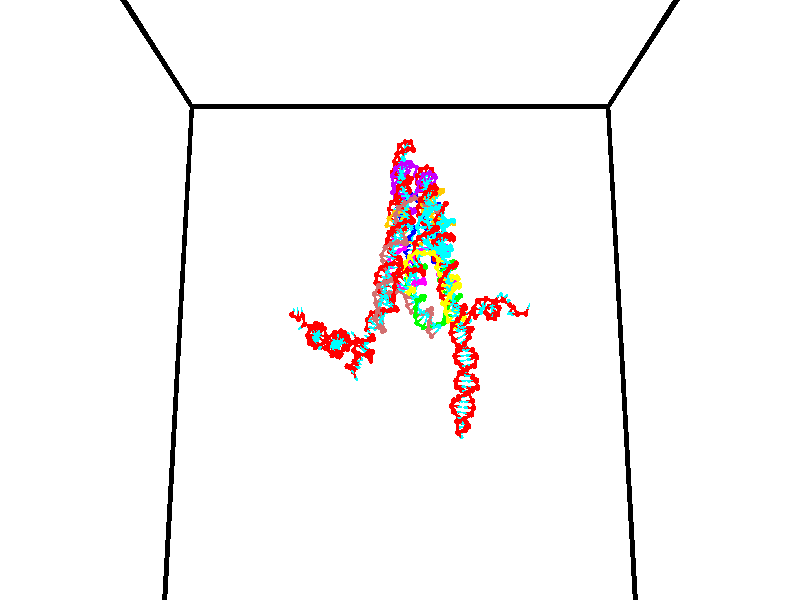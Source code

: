 // switches for output
#declare DRAW_BASES = 1; // possible values are 0, 1; only relevant for DNA ribbons
#declare DRAW_BASES_TYPE = 3; // possible values are 1, 2, 3; only relevant for DNA ribbons
#declare DRAW_FOG = 0; // set to 1 to enable fog

#include "colors.inc"

#include "transforms.inc"
background { rgb <1, 1, 1>}

#default {
   normal{
       ripples 0.25
       frequency 0.20
       turbulence 0.2
       lambda 5
   }
	finish {
		phong 0.1
		phong_size 40.
	}
}

// original window dimensions: 1024x640


// camera settings

camera {
	sky <0, 0.179814, -0.983701>
	up <0, 0.179814, -0.983701>
	right 1.6 * <1, 0, 0>
	location <35, 94.9851, 44.8844>
	look_at <35, 29.7336, 32.9568>
	direction <0, -65.2515, -11.9276>
	angle 67.0682
}


# declare cpy_camera_pos = <35, 94.9851, 44.8844>;
# if (DRAW_FOG = 1)
fog {
	fog_type 2
	up vnormalize(cpy_camera_pos)
	color rgbt<1,1,1,0.3>
	distance 1e-5
	fog_alt 3e-3
	fog_offset 56
}
# end


// LIGHTS

# declare lum = 6;
global_settings {
	ambient_light rgb lum * <0.05, 0.05, 0.05>
	max_trace_level 15
}# declare cpy_direct_light_amount = 0.25;
light_source
{	1000 * <-1, -1.16352, -0.803886>,
	rgb lum * cpy_direct_light_amount
	parallel
}

light_source
{	1000 * <1, 1.16352, 0.803886>,
	rgb lum * cpy_direct_light_amount
	parallel
}

// strand 0

// nucleotide -1

// particle -1
sphere {
	<24.161051, 35.330769, 35.226307> 0.250000
	pigment { color rgbt <1,0,0,0> }
	no_shadow
}
cylinder {
	<24.205263, 35.007240, 34.995277>,  <24.231791, 34.813122, 34.856659>, 0.100000
	pigment { color rgbt <1,0,0,0> }
	no_shadow
}
cylinder {
	<24.205263, 35.007240, 34.995277>,  <24.161051, 35.330769, 35.226307>, 0.100000
	pigment { color rgbt <1,0,0,0> }
	no_shadow
}

// particle -1
sphere {
	<24.205263, 35.007240, 34.995277> 0.100000
	pigment { color rgbt <1,0,0,0> }
	no_shadow
}
sphere {
	0, 1
	scale<0.080000,0.200000,0.300000>
	matrix <0.985624, 0.163920, -0.040926,
		0.127777, -0.564743, 0.815315,
		0.110533, -0.808823, -0.577570,
		24.238422, 34.764595, 34.822006>
	pigment { color rgbt <0,1,1,0> }
	no_shadow
}
cylinder {
	<24.742317, 34.733829, 35.497059>,  <24.161051, 35.330769, 35.226307>, 0.130000
	pigment { color rgbt <1,0,0,0> }
	no_shadow
}

// nucleotide -1

// particle -1
sphere {
	<24.742317, 34.733829, 35.497059> 0.250000
	pigment { color rgbt <1,0,0,0> }
	no_shadow
}
cylinder {
	<24.702988, 34.803253, 35.105099>,  <24.679390, 34.844910, 34.869923>, 0.100000
	pigment { color rgbt <1,0,0,0> }
	no_shadow
}
cylinder {
	<24.702988, 34.803253, 35.105099>,  <24.742317, 34.733829, 35.497059>, 0.100000
	pigment { color rgbt <1,0,0,0> }
	no_shadow
}

// particle -1
sphere {
	<24.702988, 34.803253, 35.105099> 0.100000
	pigment { color rgbt <1,0,0,0> }
	no_shadow
}
sphere {
	0, 1
	scale<0.080000,0.200000,0.300000>
	matrix <0.994794, 0.043636, -0.092089,
		0.026776, -0.983856, -0.176950,
		-0.098323, 0.173563, -0.979902,
		24.673491, 34.855324, 34.811127>
	pigment { color rgbt <0,1,1,0> }
	no_shadow
}
cylinder {
	<25.080887, 34.177532, 35.122677>,  <24.742317, 34.733829, 35.497059>, 0.130000
	pigment { color rgbt <1,0,0,0> }
	no_shadow
}

// nucleotide -1

// particle -1
sphere {
	<25.080887, 34.177532, 35.122677> 0.250000
	pigment { color rgbt <1,0,0,0> }
	no_shadow
}
cylinder {
	<25.061417, 34.506165, 34.895470>,  <25.049734, 34.703342, 34.759148>, 0.100000
	pigment { color rgbt <1,0,0,0> }
	no_shadow
}
cylinder {
	<25.061417, 34.506165, 34.895470>,  <25.080887, 34.177532, 35.122677>, 0.100000
	pigment { color rgbt <1,0,0,0> }
	no_shadow
}

// particle -1
sphere {
	<25.061417, 34.506165, 34.895470> 0.100000
	pigment { color rgbt <1,0,0,0> }
	no_shadow
}
sphere {
	0, 1
	scale<0.080000,0.200000,0.300000>
	matrix <0.982065, -0.064344, -0.177227,
		-0.182154, -0.566454, -0.803710,
		-0.048677, 0.821578, -0.568015,
		25.046814, 34.752640, 34.725067>
	pigment { color rgbt <0,1,1,0> }
	no_shadow
}
cylinder {
	<25.278273, 34.063782, 35.847050>,  <25.080887, 34.177532, 35.122677>, 0.130000
	pigment { color rgbt <1,0,0,0> }
	no_shadow
}

// nucleotide -1

// particle -1
sphere {
	<25.278273, 34.063782, 35.847050> 0.250000
	pigment { color rgbt <1,0,0,0> }
	no_shadow
}
cylinder {
	<24.989904, 33.826023, 35.989578>,  <24.816883, 33.683369, 36.075096>, 0.100000
	pigment { color rgbt <1,0,0,0> }
	no_shadow
}
cylinder {
	<24.989904, 33.826023, 35.989578>,  <25.278273, 34.063782, 35.847050>, 0.100000
	pigment { color rgbt <1,0,0,0> }
	no_shadow
}

// particle -1
sphere {
	<24.989904, 33.826023, 35.989578> 0.100000
	pigment { color rgbt <1,0,0,0> }
	no_shadow
}
sphere {
	0, 1
	scale<0.080000,0.200000,0.300000>
	matrix <0.215947, 0.295880, 0.930496,
		-0.658512, 0.747760, -0.084947,
		-0.720922, -0.594399, 0.356317,
		24.773628, 33.647705, 36.096474>
	pigment { color rgbt <0,1,1,0> }
	no_shadow
}
cylinder {
	<26.047512, 33.724327, 35.988777>,  <25.278273, 34.063782, 35.847050>, 0.130000
	pigment { color rgbt <1,0,0,0> }
	no_shadow
}

// nucleotide -1

// particle -1
sphere {
	<26.047512, 33.724327, 35.988777> 0.250000
	pigment { color rgbt <1,0,0,0> }
	no_shadow
}
cylinder {
	<26.291014, 33.713112, 36.305923>,  <26.437115, 33.706383, 36.496212>, 0.100000
	pigment { color rgbt <1,0,0,0> }
	no_shadow
}
cylinder {
	<26.291014, 33.713112, 36.305923>,  <26.047512, 33.724327, 35.988777>, 0.100000
	pigment { color rgbt <1,0,0,0> }
	no_shadow
}

// particle -1
sphere {
	<26.291014, 33.713112, 36.305923> 0.100000
	pigment { color rgbt <1,0,0,0> }
	no_shadow
}
sphere {
	0, 1
	scale<0.080000,0.200000,0.300000>
	matrix <0.036247, -0.997349, -0.063102,
		0.792530, 0.067153, -0.606124,
		0.608754, -0.028040, 0.792863,
		26.473640, 33.704700, 36.543781>
	pigment { color rgbt <0,1,1,0> }
	no_shadow
}
cylinder {
	<26.531370, 33.262947, 35.773369>,  <26.047512, 33.724327, 35.988777>, 0.130000
	pigment { color rgbt <1,0,0,0> }
	no_shadow
}

// nucleotide -1

// particle -1
sphere {
	<26.531370, 33.262947, 35.773369> 0.250000
	pigment { color rgbt <1,0,0,0> }
	no_shadow
}
cylinder {
	<26.524479, 33.305901, 36.170998>,  <26.520344, 33.331673, 36.409573>, 0.100000
	pigment { color rgbt <1,0,0,0> }
	no_shadow
}
cylinder {
	<26.524479, 33.305901, 36.170998>,  <26.531370, 33.262947, 35.773369>, 0.100000
	pigment { color rgbt <1,0,0,0> }
	no_shadow
}

// particle -1
sphere {
	<26.524479, 33.305901, 36.170998> 0.100000
	pigment { color rgbt <1,0,0,0> }
	no_shadow
}
sphere {
	0, 1
	scale<0.080000,0.200000,0.300000>
	matrix <0.107492, -0.988255, 0.108618,
		0.994057, 0.108725, 0.005481,
		-0.017226, 0.107384, 0.994069,
		26.519312, 33.338116, 36.469219>
	pigment { color rgbt <0,1,1,0> }
	no_shadow
}
cylinder {
	<27.160601, 32.882229, 36.060062>,  <26.531370, 33.262947, 35.773369>, 0.130000
	pigment { color rgbt <1,0,0,0> }
	no_shadow
}

// nucleotide -1

// particle -1
sphere {
	<27.160601, 32.882229, 36.060062> 0.250000
	pigment { color rgbt <1,0,0,0> }
	no_shadow
}
cylinder {
	<26.848984, 32.902550, 36.310028>,  <26.662014, 32.914742, 36.460007>, 0.100000
	pigment { color rgbt <1,0,0,0> }
	no_shadow
}
cylinder {
	<26.848984, 32.902550, 36.310028>,  <27.160601, 32.882229, 36.060062>, 0.100000
	pigment { color rgbt <1,0,0,0> }
	no_shadow
}

// particle -1
sphere {
	<26.848984, 32.902550, 36.310028> 0.100000
	pigment { color rgbt <1,0,0,0> }
	no_shadow
}
sphere {
	0, 1
	scale<0.080000,0.200000,0.300000>
	matrix <-0.011399, -0.997695, 0.066896,
		0.626870, 0.044991, 0.777823,
		-0.779040, 0.050801, 0.624912,
		26.615273, 32.917789, 36.497501>
	pigment { color rgbt <0,1,1,0> }
	no_shadow
}
cylinder {
	<27.296103, 32.451241, 36.701447>,  <27.160601, 32.882229, 36.060062>, 0.130000
	pigment { color rgbt <1,0,0,0> }
	no_shadow
}

// nucleotide -1

// particle -1
sphere {
	<27.296103, 32.451241, 36.701447> 0.250000
	pigment { color rgbt <1,0,0,0> }
	no_shadow
}
cylinder {
	<26.906115, 32.470058, 36.614525>,  <26.672123, 32.481350, 36.562370>, 0.100000
	pigment { color rgbt <1,0,0,0> }
	no_shadow
}
cylinder {
	<26.906115, 32.470058, 36.614525>,  <27.296103, 32.451241, 36.701447>, 0.100000
	pigment { color rgbt <1,0,0,0> }
	no_shadow
}

// particle -1
sphere {
	<26.906115, 32.470058, 36.614525> 0.100000
	pigment { color rgbt <1,0,0,0> }
	no_shadow
}
sphere {
	0, 1
	scale<0.080000,0.200000,0.300000>
	matrix <-0.063131, -0.995709, 0.067663,
		-0.213191, 0.079688, 0.973755,
		-0.974969, 0.047049, -0.217307,
		26.613625, 32.484173, 36.549332>
	pigment { color rgbt <0,1,1,0> }
	no_shadow
}
cylinder {
	<26.996002, 31.815029, 37.091362>,  <27.296103, 32.451241, 36.701447>, 0.130000
	pigment { color rgbt <1,0,0,0> }
	no_shadow
}

// nucleotide -1

// particle -1
sphere {
	<26.996002, 31.815029, 37.091362> 0.250000
	pigment { color rgbt <1,0,0,0> }
	no_shadow
}
cylinder {
	<26.698046, 31.908112, 36.841248>,  <26.519272, 31.963961, 36.691177>, 0.100000
	pigment { color rgbt <1,0,0,0> }
	no_shadow
}
cylinder {
	<26.698046, 31.908112, 36.841248>,  <26.996002, 31.815029, 37.091362>, 0.100000
	pigment { color rgbt <1,0,0,0> }
	no_shadow
}

// particle -1
sphere {
	<26.698046, 31.908112, 36.841248> 0.100000
	pigment { color rgbt <1,0,0,0> }
	no_shadow
}
sphere {
	0, 1
	scale<0.080000,0.200000,0.300000>
	matrix <-0.273561, -0.961326, -0.031877,
		-0.608525, 0.147310, 0.779741,
		-0.744890, 0.232704, -0.625290,
		26.474579, 31.977922, 36.653660>
	pigment { color rgbt <0,1,1,0> }
	no_shadow
}
cylinder {
	<26.383207, 31.408184, 37.388988>,  <26.996002, 31.815029, 37.091362>, 0.130000
	pigment { color rgbt <1,0,0,0> }
	no_shadow
}

// nucleotide -1

// particle -1
sphere {
	<26.383207, 31.408184, 37.388988> 0.250000
	pigment { color rgbt <1,0,0,0> }
	no_shadow
}
cylinder {
	<26.294289, 31.517836, 37.014729>,  <26.240938, 31.583626, 36.790173>, 0.100000
	pigment { color rgbt <1,0,0,0> }
	no_shadow
}
cylinder {
	<26.294289, 31.517836, 37.014729>,  <26.383207, 31.408184, 37.388988>, 0.100000
	pigment { color rgbt <1,0,0,0> }
	no_shadow
}

// particle -1
sphere {
	<26.294289, 31.517836, 37.014729> 0.100000
	pigment { color rgbt <1,0,0,0> }
	no_shadow
}
sphere {
	0, 1
	scale<0.080000,0.200000,0.300000>
	matrix <-0.220010, -0.949011, -0.225774,
		-0.949828, 0.155659, 0.271287,
		-0.222311, 0.274132, -0.935644,
		26.227600, 31.600075, 36.734035>
	pigment { color rgbt <0,1,1,0> }
	no_shadow
}
cylinder {
	<25.666201, 31.044537, 37.171337>,  <26.383207, 31.408184, 37.388988>, 0.130000
	pigment { color rgbt <1,0,0,0> }
	no_shadow
}

// nucleotide -1

// particle -1
sphere {
	<25.666201, 31.044537, 37.171337> 0.250000
	pigment { color rgbt <1,0,0,0> }
	no_shadow
}
cylinder {
	<25.884499, 31.124962, 36.845947>,  <26.015476, 31.173218, 36.650715>, 0.100000
	pigment { color rgbt <1,0,0,0> }
	no_shadow
}
cylinder {
	<25.884499, 31.124962, 36.845947>,  <25.666201, 31.044537, 37.171337>, 0.100000
	pigment { color rgbt <1,0,0,0> }
	no_shadow
}

// particle -1
sphere {
	<25.884499, 31.124962, 36.845947> 0.100000
	pigment { color rgbt <1,0,0,0> }
	no_shadow
}
sphere {
	0, 1
	scale<0.080000,0.200000,0.300000>
	matrix <-0.154591, -0.929964, -0.333570,
		-0.823569, 0.307799, -0.476439,
		0.545743, 0.201065, -0.813472,
		26.048222, 31.185282, 36.601906>
	pigment { color rgbt <0,1,1,0> }
	no_shadow
}
cylinder {
	<25.256758, 30.696383, 36.697960>,  <25.666201, 31.044537, 37.171337>, 0.130000
	pigment { color rgbt <1,0,0,0> }
	no_shadow
}

// nucleotide -1

// particle -1
sphere {
	<25.256758, 30.696383, 36.697960> 0.250000
	pigment { color rgbt <1,0,0,0> }
	no_shadow
}
cylinder {
	<25.633343, 30.768318, 36.583904>,  <25.859295, 30.811480, 36.515472>, 0.100000
	pigment { color rgbt <1,0,0,0> }
	no_shadow
}
cylinder {
	<25.633343, 30.768318, 36.583904>,  <25.256758, 30.696383, 36.697960>, 0.100000
	pigment { color rgbt <1,0,0,0> }
	no_shadow
}

// particle -1
sphere {
	<25.633343, 30.768318, 36.583904> 0.100000
	pigment { color rgbt <1,0,0,0> }
	no_shadow
}
sphere {
	0, 1
	scale<0.080000,0.200000,0.300000>
	matrix <0.110551, -0.963749, -0.242831,
		-0.318471, 0.197095, -0.927216,
		0.941464, 0.179839, -0.285137,
		25.915783, 30.822269, 36.498363>
	pigment { color rgbt <0,1,1,0> }
	no_shadow
}
cylinder {
	<24.998343, 30.108410, 36.350967>,  <25.256758, 30.696383, 36.697960>, 0.130000
	pigment { color rgbt <1,0,0,0> }
	no_shadow
}

// nucleotide -1

// particle -1
sphere {
	<24.998343, 30.108410, 36.350967> 0.250000
	pigment { color rgbt <1,0,0,0> }
	no_shadow
}
cylinder {
	<25.211916, 30.082663, 36.013737>,  <25.340059, 30.067215, 35.811398>, 0.100000
	pigment { color rgbt <1,0,0,0> }
	no_shadow
}
cylinder {
	<25.211916, 30.082663, 36.013737>,  <24.998343, 30.108410, 36.350967>, 0.100000
	pigment { color rgbt <1,0,0,0> }
	no_shadow
}

// particle -1
sphere {
	<25.211916, 30.082663, 36.013737> 0.100000
	pigment { color rgbt <1,0,0,0> }
	no_shadow
}
sphere {
	0, 1
	scale<0.080000,0.200000,0.300000>
	matrix <0.505597, 0.823500, 0.257330,
		0.677707, -0.563652, 0.472238,
		0.533933, -0.064368, -0.843073,
		25.372095, 30.063353, 35.760815>
	pigment { color rgbt <0,1,1,0> }
	no_shadow
}
cylinder {
	<25.824459, 30.094452, 36.370502>,  <24.998343, 30.108410, 36.350967>, 0.130000
	pigment { color rgbt <1,0,0,0> }
	no_shadow
}

// nucleotide -1

// particle -1
sphere {
	<25.824459, 30.094452, 36.370502> 0.250000
	pigment { color rgbt <1,0,0,0> }
	no_shadow
}
cylinder {
	<25.727106, 30.258728, 36.019028>,  <25.668695, 30.357294, 35.808144>, 0.100000
	pigment { color rgbt <1,0,0,0> }
	no_shadow
}
cylinder {
	<25.727106, 30.258728, 36.019028>,  <25.824459, 30.094452, 36.370502>, 0.100000
	pigment { color rgbt <1,0,0,0> }
	no_shadow
}

// particle -1
sphere {
	<25.727106, 30.258728, 36.019028> 0.100000
	pigment { color rgbt <1,0,0,0> }
	no_shadow
}
sphere {
	0, 1
	scale<0.080000,0.200000,0.300000>
	matrix <0.643731, 0.746041, 0.170390,
		0.725517, -0.524172, -0.445947,
		-0.243381, 0.410691, -0.878691,
		25.654093, 30.381935, 35.755421>
	pigment { color rgbt <0,1,1,0> }
	no_shadow
}
cylinder {
	<26.358788, 30.143099, 35.693180>,  <25.824459, 30.094452, 36.370502>, 0.130000
	pigment { color rgbt <1,0,0,0> }
	no_shadow
}

// nucleotide -1

// particle -1
sphere {
	<26.358788, 30.143099, 35.693180> 0.250000
	pigment { color rgbt <1,0,0,0> }
	no_shadow
}
cylinder {
	<26.083258, 30.421932, 35.772774>,  <25.917940, 30.589233, 35.820530>, 0.100000
	pigment { color rgbt <1,0,0,0> }
	no_shadow
}
cylinder {
	<26.083258, 30.421932, 35.772774>,  <26.358788, 30.143099, 35.693180>, 0.100000
	pigment { color rgbt <1,0,0,0> }
	no_shadow
}

// particle -1
sphere {
	<26.083258, 30.421932, 35.772774> 0.100000
	pigment { color rgbt <1,0,0,0> }
	no_shadow
}
sphere {
	0, 1
	scale<0.080000,0.200000,0.300000>
	matrix <0.723832, 0.646277, 0.241648,
		0.039851, 0.310483, -0.949743,
		-0.688824, 0.697084, 0.198983,
		25.876610, 30.631058, 35.832470>
	pigment { color rgbt <0,1,1,0> }
	no_shadow
}
cylinder {
	<26.671848, 30.777176, 35.643795>,  <26.358788, 30.143099, 35.693180>, 0.130000
	pigment { color rgbt <1,0,0,0> }
	no_shadow
}

// nucleotide -1

// particle -1
sphere {
	<26.671848, 30.777176, 35.643795> 0.250000
	pigment { color rgbt <1,0,0,0> }
	no_shadow
}
cylinder {
	<26.344398, 30.888498, 35.844753>,  <26.147928, 30.955292, 35.965328>, 0.100000
	pigment { color rgbt <1,0,0,0> }
	no_shadow
}
cylinder {
	<26.344398, 30.888498, 35.844753>,  <26.671848, 30.777176, 35.643795>, 0.100000
	pigment { color rgbt <1,0,0,0> }
	no_shadow
}

// particle -1
sphere {
	<26.344398, 30.888498, 35.844753> 0.100000
	pigment { color rgbt <1,0,0,0> }
	no_shadow
}
sphere {
	0, 1
	scale<0.080000,0.200000,0.300000>
	matrix <0.483037, 0.806842, 0.340120,
		-0.310696, 0.521106, -0.794932,
		-0.818623, 0.278308, 0.502396,
		26.098812, 30.971991, 35.995472>
	pigment { color rgbt <0,1,1,0> }
	no_shadow
}
cylinder {
	<26.684872, 31.488258, 35.518627>,  <26.671848, 30.777176, 35.643795>, 0.130000
	pigment { color rgbt <1,0,0,0> }
	no_shadow
}

// nucleotide -1

// particle -1
sphere {
	<26.684872, 31.488258, 35.518627> 0.250000
	pigment { color rgbt <1,0,0,0> }
	no_shadow
}
cylinder {
	<26.452635, 31.400122, 35.832153>,  <26.313293, 31.347240, 36.020267>, 0.100000
	pigment { color rgbt <1,0,0,0> }
	no_shadow
}
cylinder {
	<26.452635, 31.400122, 35.832153>,  <26.684872, 31.488258, 35.518627>, 0.100000
	pigment { color rgbt <1,0,0,0> }
	no_shadow
}

// particle -1
sphere {
	<26.452635, 31.400122, 35.832153> 0.100000
	pigment { color rgbt <1,0,0,0> }
	no_shadow
}
sphere {
	0, 1
	scale<0.080000,0.200000,0.300000>
	matrix <0.164900, 0.910913, 0.378214,
		-0.797323, 0.348838, -0.492533,
		-0.580590, -0.220341, 0.783815,
		26.278458, 31.334019, 36.067299>
	pigment { color rgbt <0,1,1,0> }
	no_shadow
}
cylinder {
	<26.114153, 31.986258, 35.455410>,  <26.684872, 31.488258, 35.518627>, 0.130000
	pigment { color rgbt <1,0,0,0> }
	no_shadow
}

// nucleotide -1

// particle -1
sphere {
	<26.114153, 31.986258, 35.455410> 0.250000
	pigment { color rgbt <1,0,0,0> }
	no_shadow
}
cylinder {
	<26.163694, 31.846214, 35.826805>,  <26.193420, 31.762188, 36.049641>, 0.100000
	pigment { color rgbt <1,0,0,0> }
	no_shadow
}
cylinder {
	<26.163694, 31.846214, 35.826805>,  <26.114153, 31.986258, 35.455410>, 0.100000
	pigment { color rgbt <1,0,0,0> }
	no_shadow
}

// particle -1
sphere {
	<26.163694, 31.846214, 35.826805> 0.100000
	pigment { color rgbt <1,0,0,0> }
	no_shadow
}
sphere {
	0, 1
	scale<0.080000,0.200000,0.300000>
	matrix <-0.022995, 0.934426, 0.355414,
		-0.992034, -0.065370, 0.107683,
		0.123855, -0.350107, 0.928485,
		26.200851, 31.741182, 36.105350>
	pigment { color rgbt <0,1,1,0> }
	no_shadow
}
cylinder {
	<25.548203, 32.352341, 35.861656>,  <26.114153, 31.986258, 35.455410>, 0.130000
	pigment { color rgbt <1,0,0,0> }
	no_shadow
}

// nucleotide -1

// particle -1
sphere {
	<25.548203, 32.352341, 35.861656> 0.250000
	pigment { color rgbt <1,0,0,0> }
	no_shadow
}
cylinder {
	<25.807606, 32.233730, 36.142086>,  <25.963247, 32.162563, 36.310345>, 0.100000
	pigment { color rgbt <1,0,0,0> }
	no_shadow
}
cylinder {
	<25.807606, 32.233730, 36.142086>,  <25.548203, 32.352341, 35.861656>, 0.100000
	pigment { color rgbt <1,0,0,0> }
	no_shadow
}

// particle -1
sphere {
	<25.807606, 32.233730, 36.142086> 0.100000
	pigment { color rgbt <1,0,0,0> }
	no_shadow
}
sphere {
	0, 1
	scale<0.080000,0.200000,0.300000>
	matrix <-0.042091, 0.905630, 0.421974,
		-0.760043, -0.303163, 0.574829,
		0.648509, -0.296523, 0.701078,
		26.002159, 32.144772, 36.352409>
	pigment { color rgbt <0,1,1,0> }
	no_shadow
}
cylinder {
	<25.365183, 32.553558, 36.577755>,  <25.548203, 32.352341, 35.861656>, 0.130000
	pigment { color rgbt <1,0,0,0> }
	no_shadow
}

// nucleotide -1

// particle -1
sphere {
	<25.365183, 32.553558, 36.577755> 0.250000
	pigment { color rgbt <1,0,0,0> }
	no_shadow
}
cylinder {
	<25.764534, 32.532455, 36.569225>,  <26.004145, 32.519794, 36.564110>, 0.100000
	pigment { color rgbt <1,0,0,0> }
	no_shadow
}
cylinder {
	<25.764534, 32.532455, 36.569225>,  <25.365183, 32.553558, 36.577755>, 0.100000
	pigment { color rgbt <1,0,0,0> }
	no_shadow
}

// particle -1
sphere {
	<25.764534, 32.532455, 36.569225> 0.100000
	pigment { color rgbt <1,0,0,0> }
	no_shadow
}
sphere {
	0, 1
	scale<0.080000,0.200000,0.300000>
	matrix <0.056775, 0.898184, 0.435938,
		-0.003850, -0.436442, 0.899724,
		0.998380, -0.052760, -0.021321,
		26.064049, 32.516628, 36.562828>
	pigment { color rgbt <0,1,1,0> }
	no_shadow
}
cylinder {
	<25.573767, 32.790127, 37.283691>,  <25.365183, 32.553558, 36.577755>, 0.130000
	pigment { color rgbt <1,0,0,0> }
	no_shadow
}

// nucleotide -1

// particle -1
sphere {
	<25.573767, 32.790127, 37.283691> 0.250000
	pigment { color rgbt <1,0,0,0> }
	no_shadow
}
cylinder {
	<25.898249, 32.816608, 37.051292>,  <26.092937, 32.832497, 36.911854>, 0.100000
	pigment { color rgbt <1,0,0,0> }
	no_shadow
}
cylinder {
	<25.898249, 32.816608, 37.051292>,  <25.573767, 32.790127, 37.283691>, 0.100000
	pigment { color rgbt <1,0,0,0> }
	no_shadow
}

// particle -1
sphere {
	<25.898249, 32.816608, 37.051292> 0.100000
	pigment { color rgbt <1,0,0,0> }
	no_shadow
}
sphere {
	0, 1
	scale<0.080000,0.200000,0.300000>
	matrix <0.090326, 0.967461, 0.236350,
		0.577740, -0.244208, 0.778832,
		0.811208, 0.066200, -0.580999,
		26.141611, 32.836468, 36.876991>
	pigment { color rgbt <0,1,1,0> }
	no_shadow
}
cylinder {
	<26.229696, 32.954376, 37.692417>,  <25.573767, 32.790127, 37.283691>, 0.130000
	pigment { color rgbt <1,0,0,0> }
	no_shadow
}

// nucleotide -1

// particle -1
sphere {
	<26.229696, 32.954376, 37.692417> 0.250000
	pigment { color rgbt <1,0,0,0> }
	no_shadow
}
cylinder {
	<26.253262, 33.112343, 37.325687>,  <26.267401, 33.207123, 37.105648>, 0.100000
	pigment { color rgbt <1,0,0,0> }
	no_shadow
}
cylinder {
	<26.253262, 33.112343, 37.325687>,  <26.229696, 32.954376, 37.692417>, 0.100000
	pigment { color rgbt <1,0,0,0> }
	no_shadow
}

// particle -1
sphere {
	<26.253262, 33.112343, 37.325687> 0.100000
	pigment { color rgbt <1,0,0,0> }
	no_shadow
}
sphere {
	0, 1
	scale<0.080000,0.200000,0.300000>
	matrix <0.105378, 0.910832, 0.399100,
		0.992685, -0.120126, 0.012047,
		0.058915, 0.394912, -0.916828,
		26.270935, 33.230816, 37.050640>
	pigment { color rgbt <0,1,1,0> }
	no_shadow
}
cylinder {
	<26.839785, 33.336643, 37.712212>,  <26.229696, 32.954376, 37.692417>, 0.130000
	pigment { color rgbt <1,0,0,0> }
	no_shadow
}

// nucleotide -1

// particle -1
sphere {
	<26.839785, 33.336643, 37.712212> 0.250000
	pigment { color rgbt <1,0,0,0> }
	no_shadow
}
cylinder {
	<26.602898, 33.481133, 37.424103>,  <26.460766, 33.567825, 37.251236>, 0.100000
	pigment { color rgbt <1,0,0,0> }
	no_shadow
}
cylinder {
	<26.602898, 33.481133, 37.424103>,  <26.839785, 33.336643, 37.712212>, 0.100000
	pigment { color rgbt <1,0,0,0> }
	no_shadow
}

// particle -1
sphere {
	<26.602898, 33.481133, 37.424103> 0.100000
	pigment { color rgbt <1,0,0,0> }
	no_shadow
}
sphere {
	0, 1
	scale<0.080000,0.200000,0.300000>
	matrix <0.196269, 0.931630, 0.305851,
		0.781509, 0.039763, -0.622625,
		-0.592218, 0.361227, -0.720273,
		26.425232, 33.589500, 37.208019>
	pigment { color rgbt <0,1,1,0> }
	no_shadow
}
cylinder {
	<27.364676, 33.793457, 37.827793>,  <26.839785, 33.336643, 37.712212>, 0.130000
	pigment { color rgbt <1,0,0,0> }
	no_shadow
}

// nucleotide -1

// particle -1
sphere {
	<27.364676, 33.793457, 37.827793> 0.250000
	pigment { color rgbt <1,0,0,0> }
	no_shadow
}
cylinder {
	<27.110666, 34.098389, 37.877750>,  <26.958261, 34.281349, 37.907726>, 0.100000
	pigment { color rgbt <1,0,0,0> }
	no_shadow
}
cylinder {
	<27.110666, 34.098389, 37.877750>,  <27.364676, 33.793457, 37.827793>, 0.100000
	pigment { color rgbt <1,0,0,0> }
	no_shadow
}

// particle -1
sphere {
	<27.110666, 34.098389, 37.877750> 0.100000
	pigment { color rgbt <1,0,0,0> }
	no_shadow
}
sphere {
	0, 1
	scale<0.080000,0.200000,0.300000>
	matrix <0.675828, 0.469937, 0.567817,
		0.374173, 0.444983, -0.813625,
		-0.635021, 0.762332, 0.124894,
		26.920160, 34.327087, 37.915218>
	pigment { color rgbt <0,1,1,0> }
	no_shadow
}
cylinder {
	<28.123400, 33.767979, 37.532288>,  <27.364676, 33.793457, 37.827793>, 0.130000
	pigment { color rgbt <1,0,0,0> }
	no_shadow
}

// nucleotide -1

// particle -1
sphere {
	<28.123400, 33.767979, 37.532288> 0.250000
	pigment { color rgbt <1,0,0,0> }
	no_shadow
}
cylinder {
	<28.360504, 33.729126, 37.212486>,  <28.502766, 33.705814, 37.020607>, 0.100000
	pigment { color rgbt <1,0,0,0> }
	no_shadow
}
cylinder {
	<28.360504, 33.729126, 37.212486>,  <28.123400, 33.767979, 37.532288>, 0.100000
	pigment { color rgbt <1,0,0,0> }
	no_shadow
}

// particle -1
sphere {
	<28.360504, 33.729126, 37.212486> 0.100000
	pigment { color rgbt <1,0,0,0> }
	no_shadow
}
sphere {
	0, 1
	scale<0.080000,0.200000,0.300000>
	matrix <0.322167, 0.938414, 0.124853,
		0.738136, -0.331581, 0.587545,
		0.592759, -0.097129, -0.799501,
		28.538332, 33.699986, 36.972637>
	pigment { color rgbt <0,1,1,0> }
	no_shadow
}
cylinder {
	<28.804909, 33.990421, 37.609970>,  <28.123400, 33.767979, 37.532288>, 0.130000
	pigment { color rgbt <1,0,0,0> }
	no_shadow
}

// nucleotide -1

// particle -1
sphere {
	<28.804909, 33.990421, 37.609970> 0.250000
	pigment { color rgbt <1,0,0,0> }
	no_shadow
}
cylinder {
	<28.747360, 34.013565, 37.214809>,  <28.712831, 34.027451, 36.977711>, 0.100000
	pigment { color rgbt <1,0,0,0> }
	no_shadow
}
cylinder {
	<28.747360, 34.013565, 37.214809>,  <28.804909, 33.990421, 37.609970>, 0.100000
	pigment { color rgbt <1,0,0,0> }
	no_shadow
}

// particle -1
sphere {
	<28.747360, 34.013565, 37.214809> 0.100000
	pigment { color rgbt <1,0,0,0> }
	no_shadow
}
sphere {
	0, 1
	scale<0.080000,0.200000,0.300000>
	matrix <0.302015, 0.953229, 0.011848,
		0.942384, -0.296658, -0.154616,
		-0.143870, 0.057862, -0.987904,
		28.704199, 34.030922, 36.918438>
	pigment { color rgbt <0,1,1,0> }
	no_shadow
}
cylinder {
	<29.322962, 34.180176, 37.079197>,  <28.804909, 33.990421, 37.609970>, 0.130000
	pigment { color rgbt <1,0,0,0> }
	no_shadow
}

// nucleotide -1

// particle -1
sphere {
	<29.322962, 34.180176, 37.079197> 0.250000
	pigment { color rgbt <1,0,0,0> }
	no_shadow
}
cylinder {
	<28.970276, 34.346928, 36.990845>,  <28.758665, 34.446980, 36.937832>, 0.100000
	pigment { color rgbt <1,0,0,0> }
	no_shadow
}
cylinder {
	<28.970276, 34.346928, 36.990845>,  <29.322962, 34.180176, 37.079197>, 0.100000
	pigment { color rgbt <1,0,0,0> }
	no_shadow
}

// particle -1
sphere {
	<28.970276, 34.346928, 36.990845> 0.100000
	pigment { color rgbt <1,0,0,0> }
	no_shadow
}
sphere {
	0, 1
	scale<0.080000,0.200000,0.300000>
	matrix <0.316589, 0.869937, 0.378128,
		0.349790, 0.263472, -0.899016,
		-0.881714, 0.416884, -0.220883,
		28.705761, 34.471992, 36.924580>
	pigment { color rgbt <0,1,1,0> }
	no_shadow
}
cylinder {
	<29.413956, 34.822289, 36.671562>,  <29.322962, 34.180176, 37.079197>, 0.130000
	pigment { color rgbt <1,0,0,0> }
	no_shadow
}

// nucleotide -1

// particle -1
sphere {
	<29.413956, 34.822289, 36.671562> 0.250000
	pigment { color rgbt <1,0,0,0> }
	no_shadow
}
cylinder {
	<29.085634, 34.838551, 36.899467>,  <28.888641, 34.848309, 37.036209>, 0.100000
	pigment { color rgbt <1,0,0,0> }
	no_shadow
}
cylinder {
	<29.085634, 34.838551, 36.899467>,  <29.413956, 34.822289, 36.671562>, 0.100000
	pigment { color rgbt <1,0,0,0> }
	no_shadow
}

// particle -1
sphere {
	<29.085634, 34.838551, 36.899467> 0.100000
	pigment { color rgbt <1,0,0,0> }
	no_shadow
}
sphere {
	0, 1
	scale<0.080000,0.200000,0.300000>
	matrix <0.296517, 0.882867, 0.364174,
		-0.488220, 0.467859, -0.736715,
		-0.820804, 0.040652, 0.569762,
		28.839394, 34.850746, 37.070396>
	pigment { color rgbt <0,1,1,0> }
	no_shadow
}
cylinder {
	<29.120468, 35.495586, 36.655910>,  <29.413956, 34.822289, 36.671562>, 0.130000
	pigment { color rgbt <1,0,0,0> }
	no_shadow
}

// nucleotide -1

// particle -1
sphere {
	<29.120468, 35.495586, 36.655910> 0.250000
	pigment { color rgbt <1,0,0,0> }
	no_shadow
}
cylinder {
	<28.999882, 35.343498, 37.005665>,  <28.927530, 35.252243, 37.215519>, 0.100000
	pigment { color rgbt <1,0,0,0> }
	no_shadow
}
cylinder {
	<28.999882, 35.343498, 37.005665>,  <29.120468, 35.495586, 36.655910>, 0.100000
	pigment { color rgbt <1,0,0,0> }
	no_shadow
}

// particle -1
sphere {
	<28.999882, 35.343498, 37.005665> 0.100000
	pigment { color rgbt <1,0,0,0> }
	no_shadow
}
sphere {
	0, 1
	scale<0.080000,0.200000,0.300000>
	matrix <0.370603, 0.798216, 0.474874,
		-0.878506, 0.467208, -0.099723,
		-0.301465, -0.380222, 0.874385,
		28.909443, 35.229431, 37.267979>
	pigment { color rgbt <0,1,1,0> }
	no_shadow
}
cylinder {
	<28.541759, 35.862644, 36.908516>,  <29.120468, 35.495586, 36.655910>, 0.130000
	pigment { color rgbt <1,0,0,0> }
	no_shadow
}

// nucleotide -1

// particle -1
sphere {
	<28.541759, 35.862644, 36.908516> 0.250000
	pigment { color rgbt <1,0,0,0> }
	no_shadow
}
cylinder {
	<28.756456, 35.696274, 37.202160>,  <28.885275, 35.596451, 37.378345>, 0.100000
	pigment { color rgbt <1,0,0,0> }
	no_shadow
}
cylinder {
	<28.756456, 35.696274, 37.202160>,  <28.541759, 35.862644, 36.908516>, 0.100000
	pigment { color rgbt <1,0,0,0> }
	no_shadow
}

// particle -1
sphere {
	<28.756456, 35.696274, 37.202160> 0.100000
	pigment { color rgbt <1,0,0,0> }
	no_shadow
}
sphere {
	0, 1
	scale<0.080000,0.200000,0.300000>
	matrix <0.038147, 0.881132, 0.471330,
		-0.842885, -0.224977, 0.488805,
		0.536740, -0.415923, 0.734110,
		28.917479, 35.571495, 37.422394>
	pigment { color rgbt <0,1,1,0> }
	no_shadow
}
cylinder {
	<28.302555, 35.986530, 37.640621>,  <28.541759, 35.862644, 36.908516>, 0.130000
	pigment { color rgbt <1,0,0,0> }
	no_shadow
}

// nucleotide -1

// particle -1
sphere {
	<28.302555, 35.986530, 37.640621> 0.250000
	pigment { color rgbt <1,0,0,0> }
	no_shadow
}
cylinder {
	<28.694014, 35.922371, 37.692032>,  <28.928888, 35.883877, 37.722878>, 0.100000
	pigment { color rgbt <1,0,0,0> }
	no_shadow
}
cylinder {
	<28.694014, 35.922371, 37.692032>,  <28.302555, 35.986530, 37.640621>, 0.100000
	pigment { color rgbt <1,0,0,0> }
	no_shadow
}

// particle -1
sphere {
	<28.694014, 35.922371, 37.692032> 0.100000
	pigment { color rgbt <1,0,0,0> }
	no_shadow
}
sphere {
	0, 1
	scale<0.080000,0.200000,0.300000>
	matrix <0.070407, 0.849092, 0.523531,
		-0.193108, -0.503303, 0.842256,
		0.978648, -0.160399, 0.128531,
		28.987608, 35.874252, 37.730591>
	pigment { color rgbt <0,1,1,0> }
	no_shadow
}
cylinder {
	<28.458408, 35.995445, 38.394600>,  <28.302555, 35.986530, 37.640621>, 0.130000
	pigment { color rgbt <1,0,0,0> }
	no_shadow
}

// nucleotide -1

// particle -1
sphere {
	<28.458408, 35.995445, 38.394600> 0.250000
	pigment { color rgbt <1,0,0,0> }
	no_shadow
}
cylinder {
	<28.741514, 36.125851, 38.143909>,  <28.911377, 36.204094, 37.993496>, 0.100000
	pigment { color rgbt <1,0,0,0> }
	no_shadow
}
cylinder {
	<28.741514, 36.125851, 38.143909>,  <28.458408, 35.995445, 38.394600>, 0.100000
	pigment { color rgbt <1,0,0,0> }
	no_shadow
}

// particle -1
sphere {
	<28.741514, 36.125851, 38.143909> 0.100000
	pigment { color rgbt <1,0,0,0> }
	no_shadow
}
sphere {
	0, 1
	scale<0.080000,0.200000,0.300000>
	matrix <0.015157, 0.879938, 0.474846,
		0.706286, -0.345578, 0.617847,
		0.707764, 0.326013, -0.626726,
		28.953844, 36.223656, 37.955891>
	pigment { color rgbt <0,1,1,0> }
	no_shadow
}
cylinder {
	<28.941969, 36.354935, 38.817310>,  <28.458408, 35.995445, 38.394600>, 0.130000
	pigment { color rgbt <1,0,0,0> }
	no_shadow
}

// nucleotide -1

// particle -1
sphere {
	<28.941969, 36.354935, 38.817310> 0.250000
	pigment { color rgbt <1,0,0,0> }
	no_shadow
}
cylinder {
	<28.976238, 36.509693, 38.450058>,  <28.996799, 36.602547, 38.229706>, 0.100000
	pigment { color rgbt <1,0,0,0> }
	no_shadow
}
cylinder {
	<28.976238, 36.509693, 38.450058>,  <28.941969, 36.354935, 38.817310>, 0.100000
	pigment { color rgbt <1,0,0,0> }
	no_shadow
}

// particle -1
sphere {
	<28.976238, 36.509693, 38.450058> 0.100000
	pigment { color rgbt <1,0,0,0> }
	no_shadow
}
sphere {
	0, 1
	scale<0.080000,0.200000,0.300000>
	matrix <-0.156888, 0.915266, 0.371045,
		0.983893, 0.112255, 0.139114,
		0.085675, 0.386894, -0.918136,
		29.001940, 36.625763, 38.174618>
	pigment { color rgbt <0,1,1,0> }
	no_shadow
}
cylinder {
	<29.171856, 37.005970, 38.894459>,  <28.941969, 36.354935, 38.817310>, 0.130000
	pigment { color rgbt <1,0,0,0> }
	no_shadow
}

// nucleotide -1

// particle -1
sphere {
	<29.171856, 37.005970, 38.894459> 0.250000
	pigment { color rgbt <1,0,0,0> }
	no_shadow
}
cylinder {
	<29.090029, 37.060341, 38.506710>,  <29.040932, 37.092964, 38.274063>, 0.100000
	pigment { color rgbt <1,0,0,0> }
	no_shadow
}
cylinder {
	<29.090029, 37.060341, 38.506710>,  <29.171856, 37.005970, 38.894459>, 0.100000
	pigment { color rgbt <1,0,0,0> }
	no_shadow
}

// particle -1
sphere {
	<29.090029, 37.060341, 38.506710> 0.100000
	pigment { color rgbt <1,0,0,0> }
	no_shadow
}
sphere {
	0, 1
	scale<0.080000,0.200000,0.300000>
	matrix <-0.366205, 0.907770, 0.204570,
		0.907769, 0.396837, -0.135925,
		-0.204570, 0.135925, -0.969369,
		29.028658, 37.101120, 38.215900>
	pigment { color rgbt <0,1,1,0> }
	no_shadow
}
cylinder {
	<29.379984, 37.621784, 38.772751>,  <29.171856, 37.005970, 38.894459>, 0.130000
	pigment { color rgbt <1,0,0,0> }
	no_shadow
}

// nucleotide -1

// particle -1
sphere {
	<29.379984, 37.621784, 38.772751> 0.250000
	pigment { color rgbt <1,0,0,0> }
	no_shadow
}
cylinder {
	<29.097733, 37.546173, 38.499588>,  <28.928383, 37.500805, 38.335690>, 0.100000
	pigment { color rgbt <1,0,0,0> }
	no_shadow
}
cylinder {
	<29.097733, 37.546173, 38.499588>,  <29.379984, 37.621784, 38.772751>, 0.100000
	pigment { color rgbt <1,0,0,0> }
	no_shadow
}

// particle -1
sphere {
	<29.097733, 37.546173, 38.499588> 0.100000
	pigment { color rgbt <1,0,0,0> }
	no_shadow
}
sphere {
	0, 1
	scale<0.080000,0.200000,0.300000>
	matrix <-0.227428, 0.973188, -0.034389,
		0.671095, 0.131046, -0.729698,
		-0.705626, -0.189032, -0.682905,
		28.886045, 37.489464, 38.294716>
	pigment { color rgbt <0,1,1,0> }
	no_shadow
}
cylinder {
	<29.298906, 38.373726, 38.788456>,  <29.379984, 37.621784, 38.772751>, 0.130000
	pigment { color rgbt <1,0,0,0> }
	no_shadow
}

// nucleotide -1

// particle -1
sphere {
	<29.298906, 38.373726, 38.788456> 0.250000
	pigment { color rgbt <1,0,0,0> }
	no_shadow
}
cylinder {
	<29.022781, 38.559395, 38.566460>,  <28.857105, 38.670795, 38.433262>, 0.100000
	pigment { color rgbt <1,0,0,0> }
	no_shadow
}
cylinder {
	<29.022781, 38.559395, 38.566460>,  <29.298906, 38.373726, 38.788456>, 0.100000
	pigment { color rgbt <1,0,0,0> }
	no_shadow
}

// particle -1
sphere {
	<29.022781, 38.559395, 38.566460> 0.100000
	pigment { color rgbt <1,0,0,0> }
	no_shadow
}
sphere {
	0, 1
	scale<0.080000,0.200000,0.300000>
	matrix <-0.023117, -0.780838, -0.624306,
		-0.723137, -0.418140, 0.549756,
		-0.690318, 0.464168, -0.554986,
		28.815687, 38.698647, 38.399963>
	pigment { color rgbt <0,1,1,0> }
	no_shadow
}
cylinder {
	<28.581005, 38.069115, 38.911587>,  <29.298906, 38.373726, 38.788456>, 0.130000
	pigment { color rgbt <1,0,0,0> }
	no_shadow
}

// nucleotide -1

// particle -1
sphere {
	<28.581005, 38.069115, 38.911587> 0.250000
	pigment { color rgbt <1,0,0,0> }
	no_shadow
}
cylinder {
	<28.599159, 38.200626, 38.534260>,  <28.610052, 38.279533, 38.307865>, 0.100000
	pigment { color rgbt <1,0,0,0> }
	no_shadow
}
cylinder {
	<28.599159, 38.200626, 38.534260>,  <28.581005, 38.069115, 38.911587>, 0.100000
	pigment { color rgbt <1,0,0,0> }
	no_shadow
}

// particle -1
sphere {
	<28.599159, 38.200626, 38.534260> 0.100000
	pigment { color rgbt <1,0,0,0> }
	no_shadow
}
sphere {
	0, 1
	scale<0.080000,0.200000,0.300000>
	matrix <-0.014936, -0.943961, -0.329718,
		-0.998858, 0.029053, -0.037931,
		0.045384, 0.328775, -0.943317,
		28.612774, 38.299259, 38.251266>
	pigment { color rgbt <0,1,1,0> }
	no_shadow
}
cylinder {
	<28.100018, 37.717365, 38.329594>,  <28.581005, 38.069115, 38.911587>, 0.130000
	pigment { color rgbt <1,0,0,0> }
	no_shadow
}

// nucleotide -1

// particle -1
sphere {
	<28.100018, 37.717365, 38.329594> 0.250000
	pigment { color rgbt <1,0,0,0> }
	no_shadow
}
cylinder {
	<28.424433, 37.815807, 38.117310>,  <28.619081, 37.874870, 37.989941>, 0.100000
	pigment { color rgbt <1,0,0,0> }
	no_shadow
}
cylinder {
	<28.424433, 37.815807, 38.117310>,  <28.100018, 37.717365, 38.329594>, 0.100000
	pigment { color rgbt <1,0,0,0> }
	no_shadow
}

// particle -1
sphere {
	<28.424433, 37.815807, 38.117310> 0.100000
	pigment { color rgbt <1,0,0,0> }
	no_shadow
}
sphere {
	0, 1
	scale<0.080000,0.200000,0.300000>
	matrix <0.057913, -0.936524, -0.345788,
		-0.582118, 0.249713, -0.773810,
		0.811039, 0.246103, -0.530706,
		28.667744, 37.889637, 37.958099>
	pigment { color rgbt <0,1,1,0> }
	no_shadow
}
cylinder {
	<28.092842, 37.631725, 37.469753>,  <28.100018, 37.717365, 38.329594>, 0.130000
	pigment { color rgbt <1,0,0,0> }
	no_shadow
}

// nucleotide -1

// particle -1
sphere {
	<28.092842, 37.631725, 37.469753> 0.250000
	pigment { color rgbt <1,0,0,0> }
	no_shadow
}
cylinder {
	<28.440561, 37.576355, 37.659557>,  <28.649193, 37.543133, 37.773438>, 0.100000
	pigment { color rgbt <1,0,0,0> }
	no_shadow
}
cylinder {
	<28.440561, 37.576355, 37.659557>,  <28.092842, 37.631725, 37.469753>, 0.100000
	pigment { color rgbt <1,0,0,0> }
	no_shadow
}

// particle -1
sphere {
	<28.440561, 37.576355, 37.659557> 0.100000
	pigment { color rgbt <1,0,0,0> }
	no_shadow
}
sphere {
	0, 1
	scale<0.080000,0.200000,0.300000>
	matrix <0.056471, -0.925886, -0.373560,
		0.491049, 0.351531, -0.797055,
		0.869300, -0.138426, 0.474506,
		28.701351, 37.534828, 37.801910>
	pigment { color rgbt <0,1,1,0> }
	no_shadow
}
cylinder {
	<28.742691, 37.453442, 37.021358>,  <28.092842, 37.631725, 37.469753>, 0.130000
	pigment { color rgbt <1,0,0,0> }
	no_shadow
}

// nucleotide -1

// particle -1
sphere {
	<28.742691, 37.453442, 37.021358> 0.250000
	pigment { color rgbt <1,0,0,0> }
	no_shadow
}
cylinder {
	<28.818697, 37.314133, 37.388531>,  <28.864302, 37.230549, 37.608833>, 0.100000
	pigment { color rgbt <1,0,0,0> }
	no_shadow
}
cylinder {
	<28.818697, 37.314133, 37.388531>,  <28.742691, 37.453442, 37.021358>, 0.100000
	pigment { color rgbt <1,0,0,0> }
	no_shadow
}

// particle -1
sphere {
	<28.818697, 37.314133, 37.388531> 0.100000
	pigment { color rgbt <1,0,0,0> }
	no_shadow
}
sphere {
	0, 1
	scale<0.080000,0.200000,0.300000>
	matrix <0.129964, -0.917817, -0.375128,
		0.973141, 0.190579, -0.129138,
		0.190017, -0.348269, 0.917934,
		28.875702, 37.209652, 37.663910>
	pigment { color rgbt <0,1,1,0> }
	no_shadow
}
cylinder {
	<29.316481, 37.133209, 36.972122>,  <28.742691, 37.453442, 37.021358>, 0.130000
	pigment { color rgbt <1,0,0,0> }
	no_shadow
}

// nucleotide -1

// particle -1
sphere {
	<29.316481, 37.133209, 36.972122> 0.250000
	pigment { color rgbt <1,0,0,0> }
	no_shadow
}
cylinder {
	<29.185350, 36.972866, 37.314316>,  <29.106672, 36.876659, 37.519630>, 0.100000
	pigment { color rgbt <1,0,0,0> }
	no_shadow
}
cylinder {
	<29.185350, 36.972866, 37.314316>,  <29.316481, 37.133209, 36.972122>, 0.100000
	pigment { color rgbt <1,0,0,0> }
	no_shadow
}

// particle -1
sphere {
	<29.185350, 36.972866, 37.314316> 0.100000
	pigment { color rgbt <1,0,0,0> }
	no_shadow
}
sphere {
	0, 1
	scale<0.080000,0.200000,0.300000>
	matrix <0.336174, -0.895748, -0.290901,
		0.882903, 0.192226, 0.428405,
		-0.327824, -0.400856, 0.855480,
		29.087004, 36.852608, 37.570961>
	pigment { color rgbt <0,1,1,0> }
	no_shadow
}
cylinder {
	<29.919060, 36.859680, 37.314396>,  <29.316481, 37.133209, 36.972122>, 0.130000
	pigment { color rgbt <1,0,0,0> }
	no_shadow
}

// nucleotide -1

// particle -1
sphere {
	<29.919060, 36.859680, 37.314396> 0.250000
	pigment { color rgbt <1,0,0,0> }
	no_shadow
}
cylinder {
	<29.630671, 36.651882, 37.497841>,  <29.457638, 36.527203, 37.607910>, 0.100000
	pigment { color rgbt <1,0,0,0> }
	no_shadow
}
cylinder {
	<29.630671, 36.651882, 37.497841>,  <29.919060, 36.859680, 37.314396>, 0.100000
	pigment { color rgbt <1,0,0,0> }
	no_shadow
}

// particle -1
sphere {
	<29.630671, 36.651882, 37.497841> 0.100000
	pigment { color rgbt <1,0,0,0> }
	no_shadow
}
sphere {
	0, 1
	scale<0.080000,0.200000,0.300000>
	matrix <0.327254, -0.838613, -0.435469,
		0.610823, -0.163877, 0.774623,
		-0.720972, -0.519492, 0.458614,
		29.414379, 36.496033, 37.635426>
	pigment { color rgbt <0,1,1,0> }
	no_shadow
}
cylinder {
	<30.175987, 36.226910, 37.704689>,  <29.919060, 36.859680, 37.314396>, 0.130000
	pigment { color rgbt <1,0,0,0> }
	no_shadow
}

// nucleotide -1

// particle -1
sphere {
	<30.175987, 36.226910, 37.704689> 0.250000
	pigment { color rgbt <1,0,0,0> }
	no_shadow
}
cylinder {
	<29.801809, 36.172726, 37.574093>,  <29.577303, 36.140217, 37.495735>, 0.100000
	pigment { color rgbt <1,0,0,0> }
	no_shadow
}
cylinder {
	<29.801809, 36.172726, 37.574093>,  <30.175987, 36.226910, 37.704689>, 0.100000
	pigment { color rgbt <1,0,0,0> }
	no_shadow
}

// particle -1
sphere {
	<29.801809, 36.172726, 37.574093> 0.100000
	pigment { color rgbt <1,0,0,0> }
	no_shadow
}
sphere {
	0, 1
	scale<0.080000,0.200000,0.300000>
	matrix <0.225639, -0.939822, -0.256555,
		-0.272092, -0.313662, 0.909715,
		-0.935442, -0.135461, -0.326493,
		29.521177, 36.132088, 37.476147>
	pigment { color rgbt <0,1,1,0> }
	no_shadow
}
cylinder {
	<29.843462, 35.809711, 38.188606>,  <30.175987, 36.226910, 37.704689>, 0.130000
	pigment { color rgbt <1,0,0,0> }
	no_shadow
}

// nucleotide -1

// particle -1
sphere {
	<29.843462, 35.809711, 38.188606> 0.250000
	pigment { color rgbt <1,0,0,0> }
	no_shadow
}
cylinder {
	<29.751413, 35.778320, 37.800610>,  <29.696184, 35.759487, 37.567810>, 0.100000
	pigment { color rgbt <1,0,0,0> }
	no_shadow
}
cylinder {
	<29.751413, 35.778320, 37.800610>,  <29.843462, 35.809711, 38.188606>, 0.100000
	pigment { color rgbt <1,0,0,0> }
	no_shadow
}

// particle -1
sphere {
	<29.751413, 35.778320, 37.800610> 0.100000
	pigment { color rgbt <1,0,0,0> }
	no_shadow
}
sphere {
	0, 1
	scale<0.080000,0.200000,0.300000>
	matrix <0.299911, -0.953948, 0.006025,
		-0.925795, -0.289525, 0.243060,
		-0.230123, -0.078474, -0.969993,
		29.682377, 35.754780, 37.509613>
	pigment { color rgbt <0,1,1,0> }
	no_shadow
}
cylinder {
	<29.386812, 35.248791, 38.072853>,  <29.843462, 35.809711, 38.188606>, 0.130000
	pigment { color rgbt <1,0,0,0> }
	no_shadow
}

// nucleotide -1

// particle -1
sphere {
	<29.386812, 35.248791, 38.072853> 0.250000
	pigment { color rgbt <1,0,0,0> }
	no_shadow
}
cylinder {
	<29.608875, 35.335564, 37.751671>,  <29.742113, 35.387627, 37.558960>, 0.100000
	pigment { color rgbt <1,0,0,0> }
	no_shadow
}
cylinder {
	<29.608875, 35.335564, 37.751671>,  <29.386812, 35.248791, 38.072853>, 0.100000
	pigment { color rgbt <1,0,0,0> }
	no_shadow
}

// particle -1
sphere {
	<29.608875, 35.335564, 37.751671> 0.100000
	pigment { color rgbt <1,0,0,0> }
	no_shadow
}
sphere {
	0, 1
	scale<0.080000,0.200000,0.300000>
	matrix <0.445874, -0.892575, 0.067132,
		-0.702138, -0.395288, -0.592242,
		0.555156, 0.216929, -0.802959,
		29.775423, 35.400642, 37.510784>
	pigment { color rgbt <0,1,1,0> }
	no_shadow
}
cylinder {
	<29.411118, 34.660740, 37.623905>,  <29.386812, 35.248791, 38.072853>, 0.130000
	pigment { color rgbt <1,0,0,0> }
	no_shadow
}

// nucleotide -1

// particle -1
sphere {
	<29.411118, 34.660740, 37.623905> 0.250000
	pigment { color rgbt <1,0,0,0> }
	no_shadow
}
cylinder {
	<29.748671, 34.861118, 37.547054>,  <29.951202, 34.981346, 37.500942>, 0.100000
	pigment { color rgbt <1,0,0,0> }
	no_shadow
}
cylinder {
	<29.748671, 34.861118, 37.547054>,  <29.411118, 34.660740, 37.623905>, 0.100000
	pigment { color rgbt <1,0,0,0> }
	no_shadow
}

// particle -1
sphere {
	<29.748671, 34.861118, 37.547054> 0.100000
	pigment { color rgbt <1,0,0,0> }
	no_shadow
}
sphere {
	0, 1
	scale<0.080000,0.200000,0.300000>
	matrix <0.510059, -0.860136, -0.002353,
		-0.166436, -0.096011, -0.981367,
		0.843883, 0.500947, -0.192129,
		30.001835, 35.011402, 37.489414>
	pigment { color rgbt <0,1,1,0> }
	no_shadow
}
cylinder {
	<30.000134, 34.136082, 37.442867>,  <29.411118, 34.660740, 37.623905>, 0.130000
	pigment { color rgbt <1,0,0,0> }
	no_shadow
}

// nucleotide -1

// particle -1
sphere {
	<30.000134, 34.136082, 37.442867> 0.250000
	pigment { color rgbt <1,0,0,0> }
	no_shadow
}
cylinder {
	<29.893255, 34.243183, 37.072590>,  <29.829128, 34.307446, 36.850422>, 0.100000
	pigment { color rgbt <1,0,0,0> }
	no_shadow
}
cylinder {
	<29.893255, 34.243183, 37.072590>,  <30.000134, 34.136082, 37.442867>, 0.100000
	pigment { color rgbt <1,0,0,0> }
	no_shadow
}

// particle -1
sphere {
	<29.893255, 34.243183, 37.072590> 0.100000
	pigment { color rgbt <1,0,0,0> }
	no_shadow
}
sphere {
	0, 1
	scale<0.080000,0.200000,0.300000>
	matrix <0.896311, 0.421828, -0.136702,
		0.353882, -0.866239, -0.352701,
		-0.267196, 0.267753, -0.925697,
		29.813097, 34.323509, 36.794880>
	pigment { color rgbt <0,1,1,0> }
	no_shadow
}
cylinder {
	<30.692051, 34.156143, 37.169277>,  <30.000134, 34.136082, 37.442867>, 0.130000
	pigment { color rgbt <1,0,0,0> }
	no_shadow
}

// nucleotide -1

// particle -1
sphere {
	<30.692051, 34.156143, 37.169277> 0.250000
	pigment { color rgbt <1,0,0,0> }
	no_shadow
}
cylinder {
	<30.445774, 34.351906, 36.922245>,  <30.298008, 34.469364, 36.774025>, 0.100000
	pigment { color rgbt <1,0,0,0> }
	no_shadow
}
cylinder {
	<30.445774, 34.351906, 36.922245>,  <30.692051, 34.156143, 37.169277>, 0.100000
	pigment { color rgbt <1,0,0,0> }
	no_shadow
}

// particle -1
sphere {
	<30.445774, 34.351906, 36.922245> 0.100000
	pigment { color rgbt <1,0,0,0> }
	no_shadow
}
sphere {
	0, 1
	scale<0.080000,0.200000,0.300000>
	matrix <0.785534, 0.442998, -0.432076,
		0.062125, -0.751155, -0.657197,
		-0.615693, 0.489407, -0.617579,
		30.261066, 34.498730, 36.736973>
	pigment { color rgbt <0,1,1,0> }
	no_shadow
}
cylinder {
	<31.191803, 34.005959, 37.680462>,  <30.692051, 34.156143, 37.169277>, 0.130000
	pigment { color rgbt <1,0,0,0> }
	no_shadow
}

// nucleotide -1

// particle -1
sphere {
	<31.191803, 34.005959, 37.680462> 0.250000
	pigment { color rgbt <1,0,0,0> }
	no_shadow
}
cylinder {
	<31.435314, 34.311344, 37.594193>,  <31.581421, 34.494576, 37.542431>, 0.100000
	pigment { color rgbt <1,0,0,0> }
	no_shadow
}
cylinder {
	<31.435314, 34.311344, 37.594193>,  <31.191803, 34.005959, 37.680462>, 0.100000
	pigment { color rgbt <1,0,0,0> }
	no_shadow
}

// particle -1
sphere {
	<31.435314, 34.311344, 37.594193> 0.100000
	pigment { color rgbt <1,0,0,0> }
	no_shadow
}
sphere {
	0, 1
	scale<0.080000,0.200000,0.300000>
	matrix <-0.194895, 0.407448, 0.892189,
		0.769031, -0.501109, 0.396840,
		0.608776, 0.763463, -0.215676,
		31.617947, 34.540382, 37.529491>
	pigment { color rgbt <0,1,1,0> }
	no_shadow
}
cylinder {
	<31.743015, 34.051697, 38.098831>,  <31.191803, 34.005959, 37.680462>, 0.130000
	pigment { color rgbt <1,0,0,0> }
	no_shadow
}

// nucleotide -1

// particle -1
sphere {
	<31.743015, 34.051697, 38.098831> 0.250000
	pigment { color rgbt <1,0,0,0> }
	no_shadow
}
cylinder {
	<31.655642, 34.423023, 37.978485>,  <31.603216, 34.645817, 37.906277>, 0.100000
	pigment { color rgbt <1,0,0,0> }
	no_shadow
}
cylinder {
	<31.655642, 34.423023, 37.978485>,  <31.743015, 34.051697, 38.098831>, 0.100000
	pigment { color rgbt <1,0,0,0> }
	no_shadow
}

// particle -1
sphere {
	<31.655642, 34.423023, 37.978485> 0.100000
	pigment { color rgbt <1,0,0,0> }
	no_shadow
}
sphere {
	0, 1
	scale<0.080000,0.200000,0.300000>
	matrix <-0.058611, 0.295277, 0.953612,
		0.974089, 0.225938, -0.010090,
		-0.218436, 0.928312, -0.300869,
		31.590111, 34.701515, 37.888226>
	pigment { color rgbt <0,1,1,0> }
	no_shadow
}
cylinder {
	<32.061226, 34.485535, 38.602371>,  <31.743015, 34.051697, 38.098831>, 0.130000
	pigment { color rgbt <1,0,0,0> }
	no_shadow
}

// nucleotide -1

// particle -1
sphere {
	<32.061226, 34.485535, 38.602371> 0.250000
	pigment { color rgbt <1,0,0,0> }
	no_shadow
}
cylinder {
	<31.787422, 34.710205, 38.416481>,  <31.623140, 34.845009, 38.304947>, 0.100000
	pigment { color rgbt <1,0,0,0> }
	no_shadow
}
cylinder {
	<31.787422, 34.710205, 38.416481>,  <32.061226, 34.485535, 38.602371>, 0.100000
	pigment { color rgbt <1,0,0,0> }
	no_shadow
}

// particle -1
sphere {
	<31.787422, 34.710205, 38.416481> 0.100000
	pigment { color rgbt <1,0,0,0> }
	no_shadow
}
sphere {
	0, 1
	scale<0.080000,0.200000,0.300000>
	matrix <-0.090504, 0.567074, 0.818679,
		0.723367, 0.602451, -0.337332,
		-0.684506, 0.561676, -0.464727,
		31.582069, 34.878708, 38.277061>
	pigment { color rgbt <0,1,1,0> }
	no_shadow
}
cylinder {
	<32.110249, 35.024590, 39.026855>,  <32.061226, 34.485535, 38.602371>, 0.130000
	pigment { color rgbt <1,0,0,0> }
	no_shadow
}

// nucleotide -1

// particle -1
sphere {
	<32.110249, 35.024590, 39.026855> 0.250000
	pigment { color rgbt <1,0,0,0> }
	no_shadow
}
cylinder {
	<31.806282, 35.082947, 38.773483>,  <31.623901, 35.117962, 38.621460>, 0.100000
	pigment { color rgbt <1,0,0,0> }
	no_shadow
}
cylinder {
	<31.806282, 35.082947, 38.773483>,  <32.110249, 35.024590, 39.026855>, 0.100000
	pigment { color rgbt <1,0,0,0> }
	no_shadow
}

// particle -1
sphere {
	<31.806282, 35.082947, 38.773483> 0.100000
	pigment { color rgbt <1,0,0,0> }
	no_shadow
}
sphere {
	0, 1
	scale<0.080000,0.200000,0.300000>
	matrix <-0.495953, 0.499791, 0.710098,
		0.420180, 0.853771, -0.307447,
		-0.759920, 0.145890, -0.633433,
		31.578306, 35.126713, 38.583454>
	pigment { color rgbt <0,1,1,0> }
	no_shadow
}
cylinder {
	<32.300827, 35.314503, 38.325474>,  <32.110249, 35.024590, 39.026855>, 0.130000
	pigment { color rgbt <1,0,0,0> }
	no_shadow
}

// nucleotide -1

// particle -1
sphere {
	<32.300827, 35.314503, 38.325474> 0.250000
	pigment { color rgbt <1,0,0,0> }
	no_shadow
}
cylinder {
	<31.956564, 35.422493, 38.152782>,  <31.750008, 35.487286, 38.049168>, 0.100000
	pigment { color rgbt <1,0,0,0> }
	no_shadow
}
cylinder {
	<31.956564, 35.422493, 38.152782>,  <32.300827, 35.314503, 38.325474>, 0.100000
	pigment { color rgbt <1,0,0,0> }
	no_shadow
}

// particle -1
sphere {
	<31.956564, 35.422493, 38.152782> 0.100000
	pigment { color rgbt <1,0,0,0> }
	no_shadow
}
sphere {
	0, 1
	scale<0.080000,0.200000,0.300000>
	matrix <-0.393346, 0.185912, 0.900398,
		0.323349, 0.944748, -0.053812,
		-0.860654, 0.269976, -0.431727,
		31.698368, 35.503487, 38.023266>
	pigment { color rgbt <0,1,1,0> }
	no_shadow
}
cylinder {
	<32.160542, 36.031265, 38.393845>,  <32.300827, 35.314503, 38.325474>, 0.130000
	pigment { color rgbt <1,0,0,0> }
	no_shadow
}

// nucleotide -1

// particle -1
sphere {
	<32.160542, 36.031265, 38.393845> 0.250000
	pigment { color rgbt <1,0,0,0> }
	no_shadow
}
cylinder {
	<31.806692, 35.849831, 38.350586>,  <31.594381, 35.740971, 38.324631>, 0.100000
	pigment { color rgbt <1,0,0,0> }
	no_shadow
}
cylinder {
	<31.806692, 35.849831, 38.350586>,  <32.160542, 36.031265, 38.393845>, 0.100000
	pigment { color rgbt <1,0,0,0> }
	no_shadow
}

// particle -1
sphere {
	<31.806692, 35.849831, 38.350586> 0.100000
	pigment { color rgbt <1,0,0,0> }
	no_shadow
}
sphere {
	0, 1
	scale<0.080000,0.200000,0.300000>
	matrix <-0.243119, 0.250737, 0.937029,
		-0.397903, 0.855216, -0.332083,
		-0.884628, -0.453582, -0.108150,
		31.541304, 35.713757, 38.318142>
	pigment { color rgbt <0,1,1,0> }
	no_shadow
}
cylinder {
	<31.702971, 36.410488, 38.711823>,  <32.160542, 36.031265, 38.393845>, 0.130000
	pigment { color rgbt <1,0,0,0> }
	no_shadow
}

// nucleotide -1

// particle -1
sphere {
	<31.702971, 36.410488, 38.711823> 0.250000
	pigment { color rgbt <1,0,0,0> }
	no_shadow
}
cylinder {
	<31.461777, 36.091984, 38.692314>,  <31.317060, 35.900883, 38.680611>, 0.100000
	pigment { color rgbt <1,0,0,0> }
	no_shadow
}
cylinder {
	<31.461777, 36.091984, 38.692314>,  <31.702971, 36.410488, 38.711823>, 0.100000
	pigment { color rgbt <1,0,0,0> }
	no_shadow
}

// particle -1
sphere {
	<31.461777, 36.091984, 38.692314> 0.100000
	pigment { color rgbt <1,0,0,0> }
	no_shadow
}
sphere {
	0, 1
	scale<0.080000,0.200000,0.300000>
	matrix <-0.405705, 0.253444, 0.878162,
		-0.686886, 0.549305, -0.475870,
		-0.602985, -0.796260, -0.048769,
		31.280882, 35.853107, 38.677685>
	pigment { color rgbt <0,1,1,0> }
	no_shadow
}
cylinder {
	<30.999390, 36.713867, 38.659042>,  <31.702971, 36.410488, 38.711823>, 0.130000
	pigment { color rgbt <1,0,0,0> }
	no_shadow
}

// nucleotide -1

// particle -1
sphere {
	<30.999390, 36.713867, 38.659042> 0.250000
	pigment { color rgbt <1,0,0,0> }
	no_shadow
}
cylinder {
	<31.123293, 36.394684, 38.865852>,  <31.197634, 36.203175, 38.989937>, 0.100000
	pigment { color rgbt <1,0,0,0> }
	no_shadow
}
cylinder {
	<31.123293, 36.394684, 38.865852>,  <30.999390, 36.713867, 38.659042>, 0.100000
	pigment { color rgbt <1,0,0,0> }
	no_shadow
}

// particle -1
sphere {
	<31.123293, 36.394684, 38.865852> 0.100000
	pigment { color rgbt <1,0,0,0> }
	no_shadow
}
sphere {
	0, 1
	scale<0.080000,0.200000,0.300000>
	matrix <-0.337003, 0.416328, 0.844453,
		-0.889089, -0.435813, -0.139954,
		0.309756, -0.797959, 0.517023,
		31.216221, 36.155296, 39.020958>
	pigment { color rgbt <0,1,1,0> }
	no_shadow
}
cylinder {
	<30.568779, 36.846645, 39.293888>,  <30.999390, 36.713867, 38.659042>, 0.130000
	pigment { color rgbt <1,0,0,0> }
	no_shadow
}

// nucleotide -1

// particle -1
sphere {
	<30.568779, 36.846645, 39.293888> 0.250000
	pigment { color rgbt <1,0,0,0> }
	no_shadow
}
cylinder {
	<30.836212, 36.559338, 39.370914>,  <30.996672, 36.386951, 39.417130>, 0.100000
	pigment { color rgbt <1,0,0,0> }
	no_shadow
}
cylinder {
	<30.836212, 36.559338, 39.370914>,  <30.568779, 36.846645, 39.293888>, 0.100000
	pigment { color rgbt <1,0,0,0> }
	no_shadow
}

// particle -1
sphere {
	<30.836212, 36.559338, 39.370914> 0.100000
	pigment { color rgbt <1,0,0,0> }
	no_shadow
}
sphere {
	0, 1
	scale<0.080000,0.200000,0.300000>
	matrix <-0.182853, 0.092216, 0.978806,
		-0.720805, -0.689626, -0.069684,
		0.668584, -0.718270, 0.192570,
		31.036787, 36.343857, 39.428684>
	pigment { color rgbt <0,1,1,0> }
	no_shadow
}
cylinder {
	<30.209940, 36.348885, 39.689983>,  <30.568779, 36.846645, 39.293888>, 0.130000
	pigment { color rgbt <1,0,0,0> }
	no_shadow
}

// nucleotide -1

// particle -1
sphere {
	<30.209940, 36.348885, 39.689983> 0.250000
	pigment { color rgbt <1,0,0,0> }
	no_shadow
}
cylinder {
	<30.603783, 36.417561, 39.703060>,  <30.840088, 36.458767, 39.710907>, 0.100000
	pigment { color rgbt <1,0,0,0> }
	no_shadow
}
cylinder {
	<30.603783, 36.417561, 39.703060>,  <30.209940, 36.348885, 39.689983>, 0.100000
	pigment { color rgbt <1,0,0,0> }
	no_shadow
}

// particle -1
sphere {
	<30.603783, 36.417561, 39.703060> 0.100000
	pigment { color rgbt <1,0,0,0> }
	no_shadow
}
sphere {
	0, 1
	scale<0.080000,0.200000,0.300000>
	matrix <-0.103799, 0.423967, 0.899710,
		0.140614, -0.889255, 0.435263,
		0.984608, 0.171692, 0.032688,
		30.899164, 36.469067, 39.712868>
	pigment { color rgbt <0,1,1,0> }
	no_shadow
}
cylinder {
	<29.791283, 35.683723, 39.575100>,  <30.209940, 36.348885, 39.689983>, 0.130000
	pigment { color rgbt <1,0,0,0> }
	no_shadow
}

// nucleotide -1

// particle -1
sphere {
	<29.791283, 35.683723, 39.575100> 0.250000
	pigment { color rgbt <1,0,0,0> }
	no_shadow
}
cylinder {
	<30.091631, 35.820652, 39.801022>,  <30.271841, 35.902809, 39.936577>, 0.100000
	pigment { color rgbt <1,0,0,0> }
	no_shadow
}
cylinder {
	<30.091631, 35.820652, 39.801022>,  <29.791283, 35.683723, 39.575100>, 0.100000
	pigment { color rgbt <1,0,0,0> }
	no_shadow
}

// particle -1
sphere {
	<30.091631, 35.820652, 39.801022> 0.100000
	pigment { color rgbt <1,0,0,0> }
	no_shadow
}
sphere {
	0, 1
	scale<0.080000,0.200000,0.300000>
	matrix <-0.660438, 0.393474, 0.639530,
		-0.003313, -0.853226, 0.521530,
		0.750873, 0.342320, 0.564807,
		30.316893, 35.923347, 39.970463>
	pigment { color rgbt <0,1,1,0> }
	no_shadow
}
cylinder {
	<30.362736, 35.275162, 39.939617>,  <29.791283, 35.683723, 39.575100>, 0.130000
	pigment { color rgbt <1,0,0,0> }
	no_shadow
}

// nucleotide -1

// particle -1
sphere {
	<30.362736, 35.275162, 39.939617> 0.250000
	pigment { color rgbt <1,0,0,0> }
	no_shadow
}
cylinder {
	<30.510706, 35.062969, 40.244705>,  <30.599487, 34.935654, 40.427757>, 0.100000
	pigment { color rgbt <1,0,0,0> }
	no_shadow
}
cylinder {
	<30.510706, 35.062969, 40.244705>,  <30.362736, 35.275162, 39.939617>, 0.100000
	pigment { color rgbt <1,0,0,0> }
	no_shadow
}

// particle -1
sphere {
	<30.510706, 35.062969, 40.244705> 0.100000
	pigment { color rgbt <1,0,0,0> }
	no_shadow
}
sphere {
	0, 1
	scale<0.080000,0.200000,0.300000>
	matrix <0.443496, -0.620554, -0.646703,
		0.816374, 0.577496, 0.005707,
		0.369926, -0.530482, 0.762721,
		30.621683, 34.903824, 40.473522>
	pigment { color rgbt <0,1,1,0> }
	no_shadow
}
cylinder {
	<30.716906, 34.832245, 39.533127>,  <30.362736, 35.275162, 39.939617>, 0.130000
	pigment { color rgbt <1,0,0,0> }
	no_shadow
}

// nucleotide -1

// particle -1
sphere {
	<30.716906, 34.832245, 39.533127> 0.250000
	pigment { color rgbt <1,0,0,0> }
	no_shadow
}
cylinder {
	<30.816475, 35.163761, 39.332672>,  <30.876217, 35.362671, 39.212399>, 0.100000
	pigment { color rgbt <1,0,0,0> }
	no_shadow
}
cylinder {
	<30.816475, 35.163761, 39.332672>,  <30.716906, 34.832245, 39.533127>, 0.100000
	pigment { color rgbt <1,0,0,0> }
	no_shadow
}

// particle -1
sphere {
	<30.816475, 35.163761, 39.332672> 0.100000
	pigment { color rgbt <1,0,0,0> }
	no_shadow
}
sphere {
	0, 1
	scale<0.080000,0.200000,0.300000>
	matrix <0.171632, -0.546984, -0.819360,
		-0.953195, 0.117945, -0.278403,
		0.248922, 0.828793, -0.501139,
		30.891151, 35.412399, 39.182331>
	pigment { color rgbt <0,1,1,0> }
	no_shadow
}
cylinder {
	<30.615692, 34.727066, 38.785995>,  <30.716906, 34.832245, 39.533127>, 0.130000
	pigment { color rgbt <1,0,0,0> }
	no_shadow
}

// nucleotide -1

// particle -1
sphere {
	<30.615692, 34.727066, 38.785995> 0.250000
	pigment { color rgbt <1,0,0,0> }
	no_shadow
}
cylinder {
	<30.818707, 35.070190, 38.753605>,  <30.940516, 35.276066, 38.734169>, 0.100000
	pigment { color rgbt <1,0,0,0> }
	no_shadow
}
cylinder {
	<30.818707, 35.070190, 38.753605>,  <30.615692, 34.727066, 38.785995>, 0.100000
	pigment { color rgbt <1,0,0,0> }
	no_shadow
}

// particle -1
sphere {
	<30.818707, 35.070190, 38.753605> 0.100000
	pigment { color rgbt <1,0,0,0> }
	no_shadow
}
sphere {
	0, 1
	scale<0.080000,0.200000,0.300000>
	matrix <0.392059, -0.313607, -0.864835,
		-0.767264, 0.407189, -0.495482,
		0.507538, 0.857816, -0.080977,
		30.970968, 35.327534, 38.729313>
	pigment { color rgbt <0,1,1,0> }
	no_shadow
}
cylinder {
	<30.386747, 35.095673, 38.183704>,  <30.615692, 34.727066, 38.785995>, 0.130000
	pigment { color rgbt <1,0,0,0> }
	no_shadow
}

// nucleotide -1

// particle -1
sphere {
	<30.386747, 35.095673, 38.183704> 0.250000
	pigment { color rgbt <1,0,0,0> }
	no_shadow
}
cylinder {
	<30.760298, 35.166275, 38.308105>,  <30.984428, 35.208637, 38.382748>, 0.100000
	pigment { color rgbt <1,0,0,0> }
	no_shadow
}
cylinder {
	<30.760298, 35.166275, 38.308105>,  <30.386747, 35.095673, 38.183704>, 0.100000
	pigment { color rgbt <1,0,0,0> }
	no_shadow
}

// particle -1
sphere {
	<30.760298, 35.166275, 38.308105> 0.100000
	pigment { color rgbt <1,0,0,0> }
	no_shadow
}
sphere {
	0, 1
	scale<0.080000,0.200000,0.300000>
	matrix <0.350297, -0.276651, -0.894850,
		-0.071911, 0.944621, -0.320188,
		0.933874, 0.176510, 0.311003,
		31.040461, 35.219227, 38.401405>
	pigment { color rgbt <0,1,1,0> }
	no_shadow
}
cylinder {
	<30.627691, 35.541885, 37.719521>,  <30.386747, 35.095673, 38.183704>, 0.130000
	pigment { color rgbt <1,0,0,0> }
	no_shadow
}

// nucleotide -1

// particle -1
sphere {
	<30.627691, 35.541885, 37.719521> 0.250000
	pigment { color rgbt <1,0,0,0> }
	no_shadow
}
cylinder {
	<30.940594, 35.364410, 37.894436>,  <31.128336, 35.257927, 37.999386>, 0.100000
	pigment { color rgbt <1,0,0,0> }
	no_shadow
}
cylinder {
	<30.940594, 35.364410, 37.894436>,  <30.627691, 35.541885, 37.719521>, 0.100000
	pigment { color rgbt <1,0,0,0> }
	no_shadow
}

// particle -1
sphere {
	<30.940594, 35.364410, 37.894436> 0.100000
	pigment { color rgbt <1,0,0,0> }
	no_shadow
}
sphere {
	0, 1
	scale<0.080000,0.200000,0.300000>
	matrix <0.368272, -0.236792, -0.899058,
		0.502444, 0.864334, -0.021835,
		0.782257, -0.443685, 0.437285,
		31.175270, 35.231304, 38.025620>
	pigment { color rgbt <0,1,1,0> }
	no_shadow
}
cylinder {
	<31.268049, 35.901314, 37.501278>,  <30.627691, 35.541885, 37.719521>, 0.130000
	pigment { color rgbt <1,0,0,0> }
	no_shadow
}

// nucleotide -1

// particle -1
sphere {
	<31.268049, 35.901314, 37.501278> 0.250000
	pigment { color rgbt <1,0,0,0> }
	no_shadow
}
cylinder {
	<31.353371, 35.529060, 37.620220>,  <31.404564, 35.305710, 37.691586>, 0.100000
	pigment { color rgbt <1,0,0,0> }
	no_shadow
}
cylinder {
	<31.353371, 35.529060, 37.620220>,  <31.268049, 35.901314, 37.501278>, 0.100000
	pigment { color rgbt <1,0,0,0> }
	no_shadow
}

// particle -1
sphere {
	<31.353371, 35.529060, 37.620220> 0.100000
	pigment { color rgbt <1,0,0,0> }
	no_shadow
}
sphere {
	0, 1
	scale<0.080000,0.200000,0.300000>
	matrix <0.363650, -0.206864, -0.908276,
		0.906785, 0.301873, 0.294300,
		0.213304, -0.930634, 0.297357,
		31.417362, 35.249870, 37.709427>
	pigment { color rgbt <0,1,1,0> }
	no_shadow
}
cylinder {
	<32.035263, 35.818615, 37.382866>,  <31.268049, 35.901314, 37.501278>, 0.130000
	pigment { color rgbt <1,0,0,0> }
	no_shadow
}

// nucleotide -1

// particle -1
sphere {
	<32.035263, 35.818615, 37.382866> 0.250000
	pigment { color rgbt <1,0,0,0> }
	no_shadow
}
cylinder {
	<31.820517, 35.481361, 37.394890>,  <31.691668, 35.279011, 37.402103>, 0.100000
	pigment { color rgbt <1,0,0,0> }
	no_shadow
}
cylinder {
	<31.820517, 35.481361, 37.394890>,  <32.035263, 35.818615, 37.382866>, 0.100000
	pigment { color rgbt <1,0,0,0> }
	no_shadow
}

// particle -1
sphere {
	<31.820517, 35.481361, 37.394890> 0.100000
	pigment { color rgbt <1,0,0,0> }
	no_shadow
}
sphere {
	0, 1
	scale<0.080000,0.200000,0.300000>
	matrix <0.341806, -0.249949, -0.905922,
		0.771323, -0.476086, 0.422377,
		-0.536870, -0.843129, 0.030063,
		31.659456, 35.228424, 37.403908>
	pigment { color rgbt <0,1,1,0> }
	no_shadow
}
cylinder {
	<32.372921, 35.253139, 37.256420>,  <32.035263, 35.818615, 37.382866>, 0.130000
	pigment { color rgbt <1,0,0,0> }
	no_shadow
}

// nucleotide -1

// particle -1
sphere {
	<32.372921, 35.253139, 37.256420> 0.250000
	pigment { color rgbt <1,0,0,0> }
	no_shadow
}
cylinder {
	<31.993963, 35.202408, 37.138874>,  <31.766588, 35.171970, 37.068344>, 0.100000
	pigment { color rgbt <1,0,0,0> }
	no_shadow
}
cylinder {
	<31.993963, 35.202408, 37.138874>,  <32.372921, 35.253139, 37.256420>, 0.100000
	pigment { color rgbt <1,0,0,0> }
	no_shadow
}

// particle -1
sphere {
	<31.993963, 35.202408, 37.138874> 0.100000
	pigment { color rgbt <1,0,0,0> }
	no_shadow
}
sphere {
	0, 1
	scale<0.080000,0.200000,0.300000>
	matrix <0.313578, -0.183829, -0.931599,
		0.064131, -0.974742, 0.213929,
		-0.947394, -0.126828, -0.293868,
		31.709745, 35.164360, 37.050713>
	pigment { color rgbt <0,1,1,0> }
	no_shadow
}
cylinder {
	<32.212383, 34.561981, 36.915707>,  <32.372921, 35.253139, 37.256420>, 0.130000
	pigment { color rgbt <1,0,0,0> }
	no_shadow
}

// nucleotide -1

// particle -1
sphere {
	<32.212383, 34.561981, 36.915707> 0.250000
	pigment { color rgbt <1,0,0,0> }
	no_shadow
}
cylinder {
	<32.028954, 34.884007, 36.765198>,  <31.918896, 35.077221, 36.674892>, 0.100000
	pigment { color rgbt <1,0,0,0> }
	no_shadow
}
cylinder {
	<32.028954, 34.884007, 36.765198>,  <32.212383, 34.561981, 36.915707>, 0.100000
	pigment { color rgbt <1,0,0,0> }
	no_shadow
}

// particle -1
sphere {
	<32.028954, 34.884007, 36.765198> 0.100000
	pigment { color rgbt <1,0,0,0> }
	no_shadow
}
sphere {
	0, 1
	scale<0.080000,0.200000,0.300000>
	matrix <0.409537, -0.184319, -0.893480,
		-0.788662, -0.563826, -0.245179,
		-0.458576, 0.805063, -0.376273,
		31.891380, 35.125526, 36.652317>
	pigment { color rgbt <0,1,1,0> }
	no_shadow
}
cylinder {
	<31.625170, 34.514347, 36.320568>,  <32.212383, 34.561981, 36.915707>, 0.130000
	pigment { color rgbt <1,0,0,0> }
	no_shadow
}

// nucleotide -1

// particle -1
sphere {
	<31.625170, 34.514347, 36.320568> 0.250000
	pigment { color rgbt <1,0,0,0> }
	no_shadow
}
cylinder {
	<31.875292, 34.825775, 36.299328>,  <32.025364, 35.012630, 36.286583>, 0.100000
	pigment { color rgbt <1,0,0,0> }
	no_shadow
}
cylinder {
	<31.875292, 34.825775, 36.299328>,  <31.625170, 34.514347, 36.320568>, 0.100000
	pigment { color rgbt <1,0,0,0> }
	no_shadow
}

// particle -1
sphere {
	<31.875292, 34.825775, 36.299328> 0.100000
	pigment { color rgbt <1,0,0,0> }
	no_shadow
}
sphere {
	0, 1
	scale<0.080000,0.200000,0.300000>
	matrix <0.318628, -0.316831, -0.893361,
		-0.712368, 0.541706, -0.446191,
		0.625306, 0.778571, -0.053098,
		32.062885, 35.059345, 36.283398>
	pigment { color rgbt <0,1,1,0> }
	no_shadow
}
cylinder {
	<31.705582, 34.678413, 35.592236>,  <31.625170, 34.514347, 36.320568>, 0.130000
	pigment { color rgbt <1,0,0,0> }
	no_shadow
}

// nucleotide -1

// particle -1
sphere {
	<31.705582, 34.678413, 35.592236> 0.250000
	pigment { color rgbt <1,0,0,0> }
	no_shadow
}
cylinder {
	<32.028484, 34.845760, 35.758759>,  <32.222225, 34.946167, 35.858673>, 0.100000
	pigment { color rgbt <1,0,0,0> }
	no_shadow
}
cylinder {
	<32.028484, 34.845760, 35.758759>,  <31.705582, 34.678413, 35.592236>, 0.100000
	pigment { color rgbt <1,0,0,0> }
	no_shadow
}

// particle -1
sphere {
	<32.028484, 34.845760, 35.758759> 0.100000
	pigment { color rgbt <1,0,0,0> }
	no_shadow
}
sphere {
	0, 1
	scale<0.080000,0.200000,0.300000>
	matrix <0.571119, -0.375803, -0.729791,
		-0.148872, 0.826887, -0.542306,
		0.807255, 0.418367, 0.416304,
		32.270660, 34.971272, 35.883648>
	pigment { color rgbt <0,1,1,0> }
	no_shadow
}
cylinder {
	<32.089943, 35.172436, 35.092316>,  <31.705582, 34.678413, 35.592236>, 0.130000
	pigment { color rgbt <1,0,0,0> }
	no_shadow
}

// nucleotide -1

// particle -1
sphere {
	<32.089943, 35.172436, 35.092316> 0.250000
	pigment { color rgbt <1,0,0,0> }
	no_shadow
}
cylinder {
	<32.346546, 35.025604, 35.361752>,  <32.500507, 34.937508, 35.523415>, 0.100000
	pigment { color rgbt <1,0,0,0> }
	no_shadow
}
cylinder {
	<32.346546, 35.025604, 35.361752>,  <32.089943, 35.172436, 35.092316>, 0.100000
	pigment { color rgbt <1,0,0,0> }
	no_shadow
}

// particle -1
sphere {
	<32.346546, 35.025604, 35.361752> 0.100000
	pigment { color rgbt <1,0,0,0> }
	no_shadow
}
sphere {
	0, 1
	scale<0.080000,0.200000,0.300000>
	matrix <0.543078, -0.402846, -0.736737,
		0.541792, 0.838434, -0.059078,
		0.641505, -0.367074, 0.673594,
		32.538998, 34.915482, 35.563831>
	pigment { color rgbt <0,1,1,0> }
	no_shadow
}
cylinder {
	<32.713490, 35.385693, 34.929497>,  <32.089943, 35.172436, 35.092316>, 0.130000
	pigment { color rgbt <1,0,0,0> }
	no_shadow
}

// nucleotide -1

// particle -1
sphere {
	<32.713490, 35.385693, 34.929497> 0.250000
	pigment { color rgbt <1,0,0,0> }
	no_shadow
}
cylinder {
	<32.821976, 35.090130, 35.176220>,  <32.887066, 34.912792, 35.324253>, 0.100000
	pigment { color rgbt <1,0,0,0> }
	no_shadow
}
cylinder {
	<32.821976, 35.090130, 35.176220>,  <32.713490, 35.385693, 34.929497>, 0.100000
	pigment { color rgbt <1,0,0,0> }
	no_shadow
}

// particle -1
sphere {
	<32.821976, 35.090130, 35.176220> 0.100000
	pigment { color rgbt <1,0,0,0> }
	no_shadow
}
sphere {
	0, 1
	scale<0.080000,0.200000,0.300000>
	matrix <0.784291, -0.201836, -0.586643,
		0.557971, 0.642864, 0.524780,
		0.271213, -0.738910, 0.616811,
		32.903339, 34.868458, 35.361263>
	pigment { color rgbt <0,1,1,0> }
	no_shadow
}
cylinder {
	<33.384739, 35.246006, 34.799091>,  <32.713490, 35.385693, 34.929497>, 0.130000
	pigment { color rgbt <1,0,0,0> }
	no_shadow
}

// nucleotide -1

// particle -1
sphere {
	<33.384739, 35.246006, 34.799091> 0.250000
	pigment { color rgbt <1,0,0,0> }
	no_shadow
}
cylinder {
	<33.329052, 34.898216, 34.988670>,  <33.295639, 34.689541, 35.102417>, 0.100000
	pigment { color rgbt <1,0,0,0> }
	no_shadow
}
cylinder {
	<33.329052, 34.898216, 34.988670>,  <33.384739, 35.246006, 34.799091>, 0.100000
	pigment { color rgbt <1,0,0,0> }
	no_shadow
}

// particle -1
sphere {
	<33.329052, 34.898216, 34.988670> 0.100000
	pigment { color rgbt <1,0,0,0> }
	no_shadow
}
sphere {
	0, 1
	scale<0.080000,0.200000,0.300000>
	matrix <0.596097, -0.455765, -0.661019,
		0.790750, 0.190491, 0.581745,
		-0.139221, -0.869478, 0.473947,
		33.287285, 34.637371, 35.130856>
	pigment { color rgbt <0,1,1,0> }
	no_shadow
}
cylinder {
	<34.019127, 35.003662, 34.810959>,  <33.384739, 35.246006, 34.799091>, 0.130000
	pigment { color rgbt <1,0,0,0> }
	no_shadow
}

// nucleotide -1

// particle -1
sphere {
	<34.019127, 35.003662, 34.810959> 0.250000
	pigment { color rgbt <1,0,0,0> }
	no_shadow
}
cylinder {
	<33.776249, 34.687962, 34.847610>,  <33.630524, 34.498539, 34.869602>, 0.100000
	pigment { color rgbt <1,0,0,0> }
	no_shadow
}
cylinder {
	<33.776249, 34.687962, 34.847610>,  <34.019127, 35.003662, 34.810959>, 0.100000
	pigment { color rgbt <1,0,0,0> }
	no_shadow
}

// particle -1
sphere {
	<33.776249, 34.687962, 34.847610> 0.100000
	pigment { color rgbt <1,0,0,0> }
	no_shadow
}
sphere {
	0, 1
	scale<0.080000,0.200000,0.300000>
	matrix <0.615130, -0.539937, -0.574528,
		0.502923, -0.292483, 0.813340,
		-0.607192, -0.789254, 0.091632,
		33.594090, 34.451187, 34.875099>
	pigment { color rgbt <0,1,1,0> }
	no_shadow
}
cylinder {
	<34.455978, 34.586819, 34.638168>,  <34.019127, 35.003662, 34.810959>, 0.130000
	pigment { color rgbt <1,0,0,0> }
	no_shadow
}

// nucleotide -1

// particle -1
sphere {
	<34.455978, 34.586819, 34.638168> 0.250000
	pigment { color rgbt <1,0,0,0> }
	no_shadow
}
cylinder {
	<34.122559, 34.366024, 34.629147>,  <33.922508, 34.233547, 34.623734>, 0.100000
	pigment { color rgbt <1,0,0,0> }
	no_shadow
}
cylinder {
	<34.122559, 34.366024, 34.629147>,  <34.455978, 34.586819, 34.638168>, 0.100000
	pigment { color rgbt <1,0,0,0> }
	no_shadow
}

// particle -1
sphere {
	<34.122559, 34.366024, 34.629147> 0.100000
	pigment { color rgbt <1,0,0,0> }
	no_shadow
}
sphere {
	0, 1
	scale<0.080000,0.200000,0.300000>
	matrix <0.388760, -0.557081, -0.733844,
		0.392504, -0.620464, 0.678944,
		-0.833551, -0.551982, -0.022555,
		33.872494, 34.200428, 34.622379>
	pigment { color rgbt <0,1,1,0> }
	no_shadow
}
cylinder {
	<34.726433, 33.925564, 34.581200>,  <34.455978, 34.586819, 34.638168>, 0.130000
	pigment { color rgbt <1,0,0,0> }
	no_shadow
}

// nucleotide -1

// particle -1
sphere {
	<34.726433, 33.925564, 34.581200> 0.250000
	pigment { color rgbt <1,0,0,0> }
	no_shadow
}
cylinder {
	<34.348904, 33.929676, 34.449078>,  <34.122387, 33.932144, 34.369804>, 0.100000
	pigment { color rgbt <1,0,0,0> }
	no_shadow
}
cylinder {
	<34.348904, 33.929676, 34.449078>,  <34.726433, 33.925564, 34.581200>, 0.100000
	pigment { color rgbt <1,0,0,0> }
	no_shadow
}

// particle -1
sphere {
	<34.348904, 33.929676, 34.449078> 0.100000
	pigment { color rgbt <1,0,0,0> }
	no_shadow
}
sphere {
	0, 1
	scale<0.080000,0.200000,0.300000>
	matrix <0.250853, -0.628372, -0.736357,
		-0.215126, -0.777845, 0.590490,
		-0.943819, 0.010284, -0.330304,
		34.065758, 33.932762, 34.349987>
	pigment { color rgbt <0,1,1,0> }
	no_shadow
}
cylinder {
	<34.563786, 33.301662, 34.318222>,  <34.726433, 33.925564, 34.581200>, 0.130000
	pigment { color rgbt <1,0,0,0> }
	no_shadow
}

// nucleotide -1

// particle -1
sphere {
	<34.563786, 33.301662, 34.318222> 0.250000
	pigment { color rgbt <1,0,0,0> }
	no_shadow
}
cylinder {
	<34.309834, 33.554028, 34.139839>,  <34.157463, 33.705448, 34.032810>, 0.100000
	pigment { color rgbt <1,0,0,0> }
	no_shadow
}
cylinder {
	<34.309834, 33.554028, 34.139839>,  <34.563786, 33.301662, 34.318222>, 0.100000
	pigment { color rgbt <1,0,0,0> }
	no_shadow
}

// particle -1
sphere {
	<34.309834, 33.554028, 34.139839> 0.100000
	pigment { color rgbt <1,0,0,0> }
	no_shadow
}
sphere {
	0, 1
	scale<0.080000,0.200000,0.300000>
	matrix <0.321792, -0.308834, -0.895026,
		-0.702413, -0.711736, -0.006952,
		-0.634875, 0.630915, -0.445959,
		34.119370, 33.743301, 34.006050>
	pigment { color rgbt <0,1,1,0> }
	no_shadow
}
cylinder {
	<34.248440, 32.750088, 33.895206>,  <34.563786, 33.301662, 34.318222>, 0.130000
	pigment { color rgbt <1,0,0,0> }
	no_shadow
}

// nucleotide -1

// particle -1
sphere {
	<34.248440, 32.750088, 33.895206> 0.250000
	pigment { color rgbt <1,0,0,0> }
	no_shadow
}
cylinder {
	<34.159634, 33.115639, 33.759243>,  <34.106350, 33.334969, 33.677666>, 0.100000
	pigment { color rgbt <1,0,0,0> }
	no_shadow
}
cylinder {
	<34.159634, 33.115639, 33.759243>,  <34.248440, 32.750088, 33.895206>, 0.100000
	pigment { color rgbt <1,0,0,0> }
	no_shadow
}

// particle -1
sphere {
	<34.159634, 33.115639, 33.759243> 0.100000
	pigment { color rgbt <1,0,0,0> }
	no_shadow
}
sphere {
	0, 1
	scale<0.080000,0.200000,0.300000>
	matrix <0.207244, -0.296416, -0.932302,
		-0.952764, -0.277428, -0.123587,
		-0.222013, 0.913877, -0.339910,
		34.093029, 33.389801, 33.657269>
	pigment { color rgbt <0,1,1,0> }
	no_shadow
}
cylinder {
	<33.708733, 32.696220, 33.383389>,  <34.248440, 32.750088, 33.895206>, 0.130000
	pigment { color rgbt <1,0,0,0> }
	no_shadow
}

// nucleotide -1

// particle -1
sphere {
	<33.708733, 32.696220, 33.383389> 0.250000
	pigment { color rgbt <1,0,0,0> }
	no_shadow
}
cylinder {
	<33.894215, 33.043190, 33.311214>,  <34.005505, 33.251373, 33.267910>, 0.100000
	pigment { color rgbt <1,0,0,0> }
	no_shadow
}
cylinder {
	<33.894215, 33.043190, 33.311214>,  <33.708733, 32.696220, 33.383389>, 0.100000
	pigment { color rgbt <1,0,0,0> }
	no_shadow
}

// particle -1
sphere {
	<33.894215, 33.043190, 33.311214> 0.100000
	pigment { color rgbt <1,0,0,0> }
	no_shadow
}
sphere {
	0, 1
	scale<0.080000,0.200000,0.300000>
	matrix <0.144117, -0.274792, -0.950642,
		-0.874192, 0.414810, -0.252431,
		0.463702, 0.867423, -0.180440,
		34.033325, 33.303417, 33.257084>
	pigment { color rgbt <0,1,1,0> }
	no_shadow
}
cylinder {
	<33.414391, 32.909508, 32.842758>,  <33.708733, 32.696220, 33.383389>, 0.130000
	pigment { color rgbt <1,0,0,0> }
	no_shadow
}

// nucleotide -1

// particle -1
sphere {
	<33.414391, 32.909508, 32.842758> 0.250000
	pigment { color rgbt <1,0,0,0> }
	no_shadow
}
cylinder {
	<33.732044, 33.152500, 32.849758>,  <33.922638, 33.298298, 32.853958>, 0.100000
	pigment { color rgbt <1,0,0,0> }
	no_shadow
}
cylinder {
	<33.732044, 33.152500, 32.849758>,  <33.414391, 32.909508, 32.842758>, 0.100000
	pigment { color rgbt <1,0,0,0> }
	no_shadow
}

// particle -1
sphere {
	<33.732044, 33.152500, 32.849758> 0.100000
	pigment { color rgbt <1,0,0,0> }
	no_shadow
}
sphere {
	0, 1
	scale<0.080000,0.200000,0.300000>
	matrix <0.159866, -0.181031, -0.970397,
		-0.586333, 0.773427, -0.240880,
		0.794139, 0.607485, 0.017500,
		33.970287, 33.334747, 32.855007>
	pigment { color rgbt <0,1,1,0> }
	no_shadow
}
cylinder {
	<33.430923, 33.308605, 32.252686>,  <33.414391, 32.909508, 32.842758>, 0.130000
	pigment { color rgbt <1,0,0,0> }
	no_shadow
}

// nucleotide -1

// particle -1
sphere {
	<33.430923, 33.308605, 32.252686> 0.250000
	pigment { color rgbt <1,0,0,0> }
	no_shadow
}
cylinder {
	<33.812496, 33.338490, 32.368916>,  <34.041439, 33.356422, 32.438652>, 0.100000
	pigment { color rgbt <1,0,0,0> }
	no_shadow
}
cylinder {
	<33.812496, 33.338490, 32.368916>,  <33.430923, 33.308605, 32.252686>, 0.100000
	pigment { color rgbt <1,0,0,0> }
	no_shadow
}

// particle -1
sphere {
	<33.812496, 33.338490, 32.368916> 0.100000
	pigment { color rgbt <1,0,0,0> }
	no_shadow
}
sphere {
	0, 1
	scale<0.080000,0.200000,0.300000>
	matrix <0.299832, -0.202358, -0.932283,
		-0.010854, 0.976457, -0.215437,
		0.953930, 0.074714, 0.290577,
		34.098675, 33.360905, 32.456089>
	pigment { color rgbt <0,1,1,0> }
	no_shadow
}
cylinder {
	<33.803841, 33.784168, 31.750751>,  <33.430923, 33.308605, 32.252686>, 0.130000
	pigment { color rgbt <1,0,0,0> }
	no_shadow
}

// nucleotide -1

// particle -1
sphere {
	<33.803841, 33.784168, 31.750751> 0.250000
	pigment { color rgbt <1,0,0,0> }
	no_shadow
}
cylinder {
	<34.089901, 33.581593, 31.943447>,  <34.261539, 33.460045, 32.059063>, 0.100000
	pigment { color rgbt <1,0,0,0> }
	no_shadow
}
cylinder {
	<34.089901, 33.581593, 31.943447>,  <33.803841, 33.784168, 31.750751>, 0.100000
	pigment { color rgbt <1,0,0,0> }
	no_shadow
}

// particle -1
sphere {
	<34.089901, 33.581593, 31.943447> 0.100000
	pigment { color rgbt <1,0,0,0> }
	no_shadow
}
sphere {
	0, 1
	scale<0.080000,0.200000,0.300000>
	matrix <0.490305, -0.127720, -0.862142,
		0.498152, 0.852763, 0.156971,
		0.715154, -0.506441, 0.481738,
		34.304447, 33.429661, 32.087967>
	pigment { color rgbt <0,1,1,0> }
	no_shadow
}
cylinder {
	<34.381763, 34.071201, 31.542196>,  <33.803841, 33.784168, 31.750751>, 0.130000
	pigment { color rgbt <1,0,0,0> }
	no_shadow
}

// nucleotide -1

// particle -1
sphere {
	<34.381763, 34.071201, 31.542196> 0.250000
	pigment { color rgbt <1,0,0,0> }
	no_shadow
}
cylinder {
	<34.449661, 33.694023, 31.656769>,  <34.490402, 33.467716, 31.725512>, 0.100000
	pigment { color rgbt <1,0,0,0> }
	no_shadow
}
cylinder {
	<34.449661, 33.694023, 31.656769>,  <34.381763, 34.071201, 31.542196>, 0.100000
	pigment { color rgbt <1,0,0,0> }
	no_shadow
}

// particle -1
sphere {
	<34.449661, 33.694023, 31.656769> 0.100000
	pigment { color rgbt <1,0,0,0> }
	no_shadow
}
sphere {
	0, 1
	scale<0.080000,0.200000,0.300000>
	matrix <0.367190, -0.209202, -0.906315,
		0.914526, 0.259018, 0.310728,
		0.169747, -0.942944, 0.286430,
		34.500584, 33.411140, 31.742697>
	pigment { color rgbt <0,1,1,0> }
	no_shadow
}
cylinder {
	<34.837040, 33.993542, 31.155306>,  <34.381763, 34.071201, 31.542196>, 0.130000
	pigment { color rgbt <1,0,0,0> }
	no_shadow
}

// nucleotide -1

// particle -1
sphere {
	<34.837040, 33.993542, 31.155306> 0.250000
	pigment { color rgbt <1,0,0,0> }
	no_shadow
}
cylinder {
	<34.731232, 33.620548, 31.253691>,  <34.667747, 33.396751, 31.312721>, 0.100000
	pigment { color rgbt <1,0,0,0> }
	no_shadow
}
cylinder {
	<34.731232, 33.620548, 31.253691>,  <34.837040, 33.993542, 31.155306>, 0.100000
	pigment { color rgbt <1,0,0,0> }
	no_shadow
}

// particle -1
sphere {
	<34.731232, 33.620548, 31.253691> 0.100000
	pigment { color rgbt <1,0,0,0> }
	no_shadow
}
sphere {
	0, 1
	scale<0.080000,0.200000,0.300000>
	matrix <0.308895, -0.323535, -0.894376,
		0.913572, -0.160601, 0.373621,
		-0.264517, -0.932487, 0.245964,
		34.651878, 33.340801, 31.327480>
	pigment { color rgbt <0,1,1,0> }
	no_shadow
}
cylinder {
	<35.344334, 33.545918, 30.831175>,  <34.837040, 33.993542, 31.155306>, 0.130000
	pigment { color rgbt <1,0,0,0> }
	no_shadow
}

// nucleotide -1

// particle -1
sphere {
	<35.344334, 33.545918, 30.831175> 0.250000
	pigment { color rgbt <1,0,0,0> }
	no_shadow
}
cylinder {
	<35.037617, 33.304554, 30.918753>,  <34.853588, 33.159737, 30.971298>, 0.100000
	pigment { color rgbt <1,0,0,0> }
	no_shadow
}
cylinder {
	<35.037617, 33.304554, 30.918753>,  <35.344334, 33.545918, 30.831175>, 0.100000
	pigment { color rgbt <1,0,0,0> }
	no_shadow
}

// particle -1
sphere {
	<35.037617, 33.304554, 30.918753> 0.100000
	pigment { color rgbt <1,0,0,0> }
	no_shadow
}
sphere {
	0, 1
	scale<0.080000,0.200000,0.300000>
	matrix <0.090870, -0.439693, -0.893540,
		0.635435, -0.665261, 0.391983,
		-0.766789, -0.603406, 0.218944,
		34.807579, 33.123531, 30.984436>
	pigment { color rgbt <0,1,1,0> }
	no_shadow
}
cylinder {
	<35.632221, 32.831429, 30.666691>,  <35.344334, 33.545918, 30.831175>, 0.130000
	pigment { color rgbt <1,0,0,0> }
	no_shadow
}

// nucleotide -1

// particle -1
sphere {
	<35.632221, 32.831429, 30.666691> 0.250000
	pigment { color rgbt <1,0,0,0> }
	no_shadow
}
cylinder {
	<35.232609, 32.825069, 30.650297>,  <34.992840, 32.821255, 30.640461>, 0.100000
	pigment { color rgbt <1,0,0,0> }
	no_shadow
}
cylinder {
	<35.232609, 32.825069, 30.650297>,  <35.632221, 32.831429, 30.666691>, 0.100000
	pigment { color rgbt <1,0,0,0> }
	no_shadow
}

// particle -1
sphere {
	<35.232609, 32.825069, 30.650297> 0.100000
	pigment { color rgbt <1,0,0,0> }
	no_shadow
}
sphere {
	0, 1
	scale<0.080000,0.200000,0.300000>
	matrix <0.041990, -0.621018, -0.782671,
		-0.013009, -0.783635, 0.621085,
		-0.999033, -0.015898, -0.040984,
		34.932899, 32.820301, 30.638002>
	pigment { color rgbt <0,1,1,0> }
	no_shadow
}
cylinder {
	<35.446434, 32.216724, 30.301178>,  <35.632221, 32.831429, 30.666691>, 0.130000
	pigment { color rgbt <1,0,0,0> }
	no_shadow
}

// nucleotide -1

// particle -1
sphere {
	<35.446434, 32.216724, 30.301178> 0.250000
	pigment { color rgbt <1,0,0,0> }
	no_shadow
}
cylinder {
	<35.115669, 32.440594, 30.279320>,  <34.917210, 32.574917, 30.266205>, 0.100000
	pigment { color rgbt <1,0,0,0> }
	no_shadow
}
cylinder {
	<35.115669, 32.440594, 30.279320>,  <35.446434, 32.216724, 30.301178>, 0.100000
	pigment { color rgbt <1,0,0,0> }
	no_shadow
}

// particle -1
sphere {
	<35.115669, 32.440594, 30.279320> 0.100000
	pigment { color rgbt <1,0,0,0> }
	no_shadow
}
sphere {
	0, 1
	scale<0.080000,0.200000,0.300000>
	matrix <-0.156986, -0.323067, -0.933265,
		-0.539978, -0.763147, 0.355008,
		-0.826909, 0.559674, -0.054646,
		34.867596, 32.608498, 30.262926>
	pigment { color rgbt <0,1,1,0> }
	no_shadow
}
cylinder {
	<35.046684, 31.789171, 29.853937>,  <35.446434, 32.216724, 30.301178>, 0.130000
	pigment { color rgbt <1,0,0,0> }
	no_shadow
}

// nucleotide -1

// particle -1
sphere {
	<35.046684, 31.789171, 29.853937> 0.250000
	pigment { color rgbt <1,0,0,0> }
	no_shadow
}
cylinder {
	<34.907696, 32.163986, 29.839918>,  <34.824303, 32.388874, 29.831507>, 0.100000
	pigment { color rgbt <1,0,0,0> }
	no_shadow
}
cylinder {
	<34.907696, 32.163986, 29.839918>,  <35.046684, 31.789171, 29.853937>, 0.100000
	pigment { color rgbt <1,0,0,0> }
	no_shadow
}

// particle -1
sphere {
	<34.907696, 32.163986, 29.839918> 0.100000
	pigment { color rgbt <1,0,0,0> }
	no_shadow
}
sphere {
	0, 1
	scale<0.080000,0.200000,0.300000>
	matrix <-0.147750, -0.091623, -0.984772,
		-0.925978, -0.337000, 0.170283,
		-0.347470, 0.937036, -0.035049,
		34.803455, 32.445095, 29.829403>
	pigment { color rgbt <0,1,1,0> }
	no_shadow
}
cylinder {
	<34.351685, 31.716734, 29.426401>,  <35.046684, 31.789171, 29.853937>, 0.130000
	pigment { color rgbt <1,0,0,0> }
	no_shadow
}

// nucleotide -1

// particle -1
sphere {
	<34.351685, 31.716734, 29.426401> 0.250000
	pigment { color rgbt <1,0,0,0> }
	no_shadow
}
cylinder {
	<34.479443, 32.095699, 29.418474>,  <34.556099, 32.323078, 29.413719>, 0.100000
	pigment { color rgbt <1,0,0,0> }
	no_shadow
}
cylinder {
	<34.479443, 32.095699, 29.418474>,  <34.351685, 31.716734, 29.426401>, 0.100000
	pigment { color rgbt <1,0,0,0> }
	no_shadow
}

// particle -1
sphere {
	<34.479443, 32.095699, 29.418474> 0.100000
	pigment { color rgbt <1,0,0,0> }
	no_shadow
}
sphere {
	0, 1
	scale<0.080000,0.200000,0.300000>
	matrix <-0.217193, 0.052834, -0.974698,
		-0.922396, 0.315617, 0.222647,
		0.319395, 0.947414, -0.019816,
		34.575260, 32.379925, 29.412529>
	pigment { color rgbt <0,1,1,0> }
	no_shadow
}
cylinder {
	<33.863556, 32.051052, 28.984900>,  <34.351685, 31.716734, 29.426401>, 0.130000
	pigment { color rgbt <1,0,0,0> }
	no_shadow
}

// nucleotide -1

// particle -1
sphere {
	<33.863556, 32.051052, 28.984900> 0.250000
	pigment { color rgbt <1,0,0,0> }
	no_shadow
}
cylinder {
	<34.199993, 32.266033, 29.009243>,  <34.401855, 32.395023, 29.023849>, 0.100000
	pigment { color rgbt <1,0,0,0> }
	no_shadow
}
cylinder {
	<34.199993, 32.266033, 29.009243>,  <33.863556, 32.051052, 28.984900>, 0.100000
	pigment { color rgbt <1,0,0,0> }
	no_shadow
}

// particle -1
sphere {
	<34.199993, 32.266033, 29.009243> 0.100000
	pigment { color rgbt <1,0,0,0> }
	no_shadow
}
sphere {
	0, 1
	scale<0.080000,0.200000,0.300000>
	matrix <-0.016986, 0.138707, -0.990188,
		-0.540625, 0.831805, 0.125795,
		0.841092, 0.537457, 0.060860,
		34.452320, 32.427269, 29.027500>
	pigment { color rgbt <0,1,1,0> }
	no_shadow
}
cylinder {
	<33.491760, 32.562840, 28.627638>,  <33.863556, 32.051052, 28.984900>, 0.130000
	pigment { color rgbt <1,0,0,0> }
	no_shadow
}

// nucleotide -1

// particle -1
sphere {
	<33.491760, 32.562840, 28.627638> 0.250000
	pigment { color rgbt <1,0,0,0> }
	no_shadow
}
cylinder {
	<33.890442, 32.577732, 28.598816>,  <34.129650, 32.586666, 28.581522>, 0.100000
	pigment { color rgbt <1,0,0,0> }
	no_shadow
}
cylinder {
	<33.890442, 32.577732, 28.598816>,  <33.491760, 32.562840, 28.627638>, 0.100000
	pigment { color rgbt <1,0,0,0> }
	no_shadow
}

// particle -1
sphere {
	<33.890442, 32.577732, 28.598816> 0.100000
	pigment { color rgbt <1,0,0,0> }
	no_shadow
}
sphere {
	0, 1
	scale<0.080000,0.200000,0.300000>
	matrix <-0.075076, 0.087351, -0.993345,
		-0.030690, 0.995482, 0.089858,
		0.996705, 0.037232, -0.072056,
		34.189453, 32.588902, 28.577200>
	pigment { color rgbt <0,1,1,0> }
	no_shadow
}
cylinder {
	<33.665100, 33.141773, 28.139576>,  <33.491760, 32.562840, 28.627638>, 0.130000
	pigment { color rgbt <1,0,0,0> }
	no_shadow
}

// nucleotide -1

// particle -1
sphere {
	<33.665100, 33.141773, 28.139576> 0.250000
	pigment { color rgbt <1,0,0,0> }
	no_shadow
}
cylinder {
	<33.990486, 32.910126, 28.161118>,  <34.185719, 32.771137, 28.174044>, 0.100000
	pigment { color rgbt <1,0,0,0> }
	no_shadow
}
cylinder {
	<33.990486, 32.910126, 28.161118>,  <33.665100, 33.141773, 28.139576>, 0.100000
	pigment { color rgbt <1,0,0,0> }
	no_shadow
}

// particle -1
sphere {
	<33.990486, 32.910126, 28.161118> 0.100000
	pigment { color rgbt <1,0,0,0> }
	no_shadow
}
sphere {
	0, 1
	scale<0.080000,0.200000,0.300000>
	matrix <0.056105, -0.014032, -0.998326,
		0.578907, 0.815121, 0.021077,
		0.813461, -0.579120, 0.053855,
		34.234524, 32.736389, 28.177275>
	pigment { color rgbt <0,1,1,0> }
	no_shadow
}
cylinder {
	<34.100880, 33.277081, 27.610777>,  <33.665100, 33.141773, 28.139576>, 0.130000
	pigment { color rgbt <1,0,0,0> }
	no_shadow
}

// nucleotide -1

// particle -1
sphere {
	<34.100880, 33.277081, 27.610777> 0.250000
	pigment { color rgbt <1,0,0,0> }
	no_shadow
}
cylinder {
	<34.205238, 32.901863, 27.702005>,  <34.267853, 32.676735, 27.756742>, 0.100000
	pigment { color rgbt <1,0,0,0> }
	no_shadow
}
cylinder {
	<34.205238, 32.901863, 27.702005>,  <34.100880, 33.277081, 27.610777>, 0.100000
	pigment { color rgbt <1,0,0,0> }
	no_shadow
}

// particle -1
sphere {
	<34.205238, 32.901863, 27.702005> 0.100000
	pigment { color rgbt <1,0,0,0> }
	no_shadow
}
sphere {
	0, 1
	scale<0.080000,0.200000,0.300000>
	matrix <0.297791, -0.146529, -0.943318,
		0.918289, 0.314025, 0.241111,
		0.260896, -0.938039, 0.228070,
		34.283508, 32.620453, 27.770426>
	pigment { color rgbt <0,1,1,0> }
	no_shadow
}
cylinder {
	<34.696041, 33.211353, 27.224804>,  <34.100880, 33.277081, 27.610777>, 0.130000
	pigment { color rgbt <1,0,0,0> }
	no_shadow
}

// nucleotide -1

// particle -1
sphere {
	<34.696041, 33.211353, 27.224804> 0.250000
	pigment { color rgbt <1,0,0,0> }
	no_shadow
}
cylinder {
	<34.580986, 32.841984, 27.326437>,  <34.511951, 32.620361, 27.387417>, 0.100000
	pigment { color rgbt <1,0,0,0> }
	no_shadow
}
cylinder {
	<34.580986, 32.841984, 27.326437>,  <34.696041, 33.211353, 27.224804>, 0.100000
	pigment { color rgbt <1,0,0,0> }
	no_shadow
}

// particle -1
sphere {
	<34.580986, 32.841984, 27.326437> 0.100000
	pigment { color rgbt <1,0,0,0> }
	no_shadow
}
sphere {
	0, 1
	scale<0.080000,0.200000,0.300000>
	matrix <0.228216, -0.323737, -0.918211,
		0.930152, -0.206126, 0.303858,
		-0.287637, -0.923421, 0.254083,
		34.494694, 32.564957, 27.402662>
	pigment { color rgbt <0,1,1,0> }
	no_shadow
}
cylinder {
	<35.246944, 32.854298, 27.144907>,  <34.696041, 33.211353, 27.224804>, 0.130000
	pigment { color rgbt <1,0,0,0> }
	no_shadow
}

// nucleotide -1

// particle -1
sphere {
	<35.246944, 32.854298, 27.144907> 0.250000
	pigment { color rgbt <1,0,0,0> }
	no_shadow
}
cylinder {
	<34.926132, 32.617828, 27.110840>,  <34.733643, 32.475948, 27.090399>, 0.100000
	pigment { color rgbt <1,0,0,0> }
	no_shadow
}
cylinder {
	<34.926132, 32.617828, 27.110840>,  <35.246944, 32.854298, 27.144907>, 0.100000
	pigment { color rgbt <1,0,0,0> }
	no_shadow
}

// particle -1
sphere {
	<34.926132, 32.617828, 27.110840> 0.100000
	pigment { color rgbt <1,0,0,0> }
	no_shadow
}
sphere {
	0, 1
	scale<0.080000,0.200000,0.300000>
	matrix <0.264063, -0.223061, -0.938358,
		0.535734, -0.775086, 0.335009,
		-0.802035, -0.591174, -0.085170,
		34.685520, 32.440475, 27.085289>
	pigment { color rgbt <0,1,1,0> }
	no_shadow
}
cylinder {
	<35.564510, 32.219433, 26.861628>,  <35.246944, 32.854298, 27.144907>, 0.130000
	pigment { color rgbt <1,0,0,0> }
	no_shadow
}

// nucleotide -1

// particle -1
sphere {
	<35.564510, 32.219433, 26.861628> 0.250000
	pigment { color rgbt <1,0,0,0> }
	no_shadow
}
cylinder {
	<35.172333, 32.176918, 26.795376>,  <34.937027, 32.151409, 26.755625>, 0.100000
	pigment { color rgbt <1,0,0,0> }
	no_shadow
}
cylinder {
	<35.172333, 32.176918, 26.795376>,  <35.564510, 32.219433, 26.861628>, 0.100000
	pigment { color rgbt <1,0,0,0> }
	no_shadow
}

// particle -1
sphere {
	<35.172333, 32.176918, 26.795376> 0.100000
	pigment { color rgbt <1,0,0,0> }
	no_shadow
}
sphere {
	0, 1
	scale<0.080000,0.200000,0.300000>
	matrix <0.193397, -0.364542, -0.910882,
		0.036435, -0.925101, 0.377968,
		-0.980444, -0.106286, -0.165630,
		34.878201, 32.145031, 26.745687>
	pigment { color rgbt <0,1,1,0> }
	no_shadow
}
cylinder {
	<35.439442, 31.635868, 26.585030>,  <35.564510, 32.219433, 26.861628>, 0.130000
	pigment { color rgbt <1,0,0,0> }
	no_shadow
}

// nucleotide -1

// particle -1
sphere {
	<35.439442, 31.635868, 26.585030> 0.250000
	pigment { color rgbt <1,0,0,0> }
	no_shadow
}
cylinder {
	<35.070599, 31.757353, 26.489132>,  <34.849293, 31.830244, 26.431593>, 0.100000
	pigment { color rgbt <1,0,0,0> }
	no_shadow
}
cylinder {
	<35.070599, 31.757353, 26.489132>,  <35.439442, 31.635868, 26.585030>, 0.100000
	pigment { color rgbt <1,0,0,0> }
	no_shadow
}

// particle -1
sphere {
	<35.070599, 31.757353, 26.489132> 0.100000
	pigment { color rgbt <1,0,0,0> }
	no_shadow
}
sphere {
	0, 1
	scale<0.080000,0.200000,0.300000>
	matrix <0.056230, -0.507844, -0.859612,
		-0.382824, -0.806136, 0.451210,
		-0.922109, 0.303708, -0.239744,
		34.793964, 31.848465, 26.417208>
	pigment { color rgbt <0,1,1,0> }
	no_shadow
}
cylinder {
	<35.069382, 30.996517, 26.205067>,  <35.439442, 31.635868, 26.585030>, 0.130000
	pigment { color rgbt <1,0,0,0> }
	no_shadow
}

// nucleotide -1

// particle -1
sphere {
	<35.069382, 30.996517, 26.205067> 0.250000
	pigment { color rgbt <1,0,0,0> }
	no_shadow
}
cylinder {
	<34.877449, 31.333591, 26.107384>,  <34.762287, 31.535837, 26.048775>, 0.100000
	pigment { color rgbt <1,0,0,0> }
	no_shadow
}
cylinder {
	<34.877449, 31.333591, 26.107384>,  <35.069382, 30.996517, 26.205067>, 0.100000
	pigment { color rgbt <1,0,0,0> }
	no_shadow
}

// particle -1
sphere {
	<34.877449, 31.333591, 26.107384> 0.100000
	pigment { color rgbt <1,0,0,0> }
	no_shadow
}
sphere {
	0, 1
	scale<0.080000,0.200000,0.300000>
	matrix <-0.005160, -0.281050, -0.959679,
		-0.877344, -0.459226, 0.139206,
		-0.479833, 0.842687, -0.244208,
		34.733498, 31.586397, 26.034121>
	pigment { color rgbt <0,1,1,0> }
	no_shadow
}
cylinder {
	<34.452526, 30.704451, 25.904352>,  <35.069382, 30.996517, 26.205067>, 0.130000
	pigment { color rgbt <1,0,0,0> }
	no_shadow
}

// nucleotide -1

// particle -1
sphere {
	<34.452526, 30.704451, 25.904352> 0.250000
	pigment { color rgbt <1,0,0,0> }
	no_shadow
}
cylinder {
	<34.542667, 31.066971, 25.761337>,  <34.596752, 31.284483, 25.675528>, 0.100000
	pigment { color rgbt <1,0,0,0> }
	no_shadow
}
cylinder {
	<34.542667, 31.066971, 25.761337>,  <34.452526, 30.704451, 25.904352>, 0.100000
	pigment { color rgbt <1,0,0,0> }
	no_shadow
}

// particle -1
sphere {
	<34.542667, 31.066971, 25.761337> 0.100000
	pigment { color rgbt <1,0,0,0> }
	no_shadow
}
sphere {
	0, 1
	scale<0.080000,0.200000,0.300000>
	matrix <0.042820, -0.375836, -0.925696,
		-0.973335, 0.193301, -0.123504,
		0.225356, 0.906301, -0.357537,
		34.610275, 31.338861, 25.654076>
	pigment { color rgbt <0,1,1,0> }
	no_shadow
}
cylinder {
	<33.883717, 30.944733, 25.451750>,  <34.452526, 30.704451, 25.904352>, 0.130000
	pigment { color rgbt <1,0,0,0> }
	no_shadow
}

// nucleotide -1

// particle -1
sphere {
	<33.883717, 30.944733, 25.451750> 0.250000
	pigment { color rgbt <1,0,0,0> }
	no_shadow
}
cylinder {
	<34.230816, 31.123480, 25.364731>,  <34.439075, 31.230728, 25.312519>, 0.100000
	pigment { color rgbt <1,0,0,0> }
	no_shadow
}
cylinder {
	<34.230816, 31.123480, 25.364731>,  <33.883717, 30.944733, 25.451750>, 0.100000
	pigment { color rgbt <1,0,0,0> }
	no_shadow
}

// particle -1
sphere {
	<34.230816, 31.123480, 25.364731> 0.100000
	pigment { color rgbt <1,0,0,0> }
	no_shadow
}
sphere {
	0, 1
	scale<0.080000,0.200000,0.300000>
	matrix <0.042123, -0.502264, -0.863688,
		-0.495219, 0.740298, -0.454661,
		0.867746, 0.446866, -0.217547,
		34.491138, 31.257540, 25.299467>
	pigment { color rgbt <0,1,1,0> }
	no_shadow
}
cylinder {
	<33.797951, 31.135740, 24.755045>,  <33.883717, 30.944733, 25.451750>, 0.130000
	pigment { color rgbt <1,0,0,0> }
	no_shadow
}

// nucleotide -1

// particle -1
sphere {
	<33.797951, 31.135740, 24.755045> 0.250000
	pigment { color rgbt <1,0,0,0> }
	no_shadow
}
cylinder {
	<34.193764, 31.158281, 24.808182>,  <34.431252, 31.171806, 24.840063>, 0.100000
	pigment { color rgbt <1,0,0,0> }
	no_shadow
}
cylinder {
	<34.193764, 31.158281, 24.808182>,  <33.797951, 31.135740, 24.755045>, 0.100000
	pigment { color rgbt <1,0,0,0> }
	no_shadow
}

// particle -1
sphere {
	<34.193764, 31.158281, 24.808182> 0.100000
	pigment { color rgbt <1,0,0,0> }
	no_shadow
}
sphere {
	0, 1
	scale<0.080000,0.200000,0.300000>
	matrix <0.144092, -0.435424, -0.888619,
		0.007766, 0.898460, -0.438987,
		0.989534, 0.056353, 0.132842,
		34.490623, 31.175188, 24.848034>
	pigment { color rgbt <0,1,1,0> }
	no_shadow
}
cylinder {
	<34.057816, 31.407660, 24.180212>,  <33.797951, 31.135740, 24.755045>, 0.130000
	pigment { color rgbt <1,0,0,0> }
	no_shadow
}

// nucleotide -1

// particle -1
sphere {
	<34.057816, 31.407660, 24.180212> 0.250000
	pigment { color rgbt <1,0,0,0> }
	no_shadow
}
cylinder {
	<34.413471, 31.273966, 24.305250>,  <34.626865, 31.193750, 24.380274>, 0.100000
	pigment { color rgbt <1,0,0,0> }
	no_shadow
}
cylinder {
	<34.413471, 31.273966, 24.305250>,  <34.057816, 31.407660, 24.180212>, 0.100000
	pigment { color rgbt <1,0,0,0> }
	no_shadow
}

// particle -1
sphere {
	<34.413471, 31.273966, 24.305250> 0.100000
	pigment { color rgbt <1,0,0,0> }
	no_shadow
}
sphere {
	0, 1
	scale<0.080000,0.200000,0.300000>
	matrix <0.275144, -0.155398, -0.948761,
		0.365685, 0.929591, -0.046208,
		0.889140, -0.334234, 0.312598,
		34.680214, 31.173697, 24.399029>
	pigment { color rgbt <0,1,1,0> }
	no_shadow
}
cylinder {
	<34.604389, 31.724495, 23.901339>,  <34.057816, 31.407660, 24.180212>, 0.130000
	pigment { color rgbt <1,0,0,0> }
	no_shadow
}

// nucleotide -1

// particle -1
sphere {
	<34.604389, 31.724495, 23.901339> 0.250000
	pigment { color rgbt <1,0,0,0> }
	no_shadow
}
cylinder {
	<34.754704, 31.363489, 23.985483>,  <34.844891, 31.146885, 24.035969>, 0.100000
	pigment { color rgbt <1,0,0,0> }
	no_shadow
}
cylinder {
	<34.754704, 31.363489, 23.985483>,  <34.604389, 31.724495, 23.901339>, 0.100000
	pigment { color rgbt <1,0,0,0> }
	no_shadow
}

// particle -1
sphere {
	<34.754704, 31.363489, 23.985483> 0.100000
	pigment { color rgbt <1,0,0,0> }
	no_shadow
}
sphere {
	0, 1
	scale<0.080000,0.200000,0.300000>
	matrix <0.277809, -0.106844, -0.954676,
		0.884085, 0.417194, 0.210576,
		0.375787, -0.902515, 0.210360,
		34.867439, 31.092735, 24.048592>
	pigment { color rgbt <0,1,1,0> }
	no_shadow
}
cylinder {
	<35.200371, 31.721922, 23.775173>,  <34.604389, 31.724495, 23.901339>, 0.130000
	pigment { color rgbt <1,0,0,0> }
	no_shadow
}

// nucleotide -1

// particle -1
sphere {
	<35.200371, 31.721922, 23.775173> 0.250000
	pigment { color rgbt <1,0,0,0> }
	no_shadow
}
cylinder {
	<35.136822, 31.328659, 23.739029>,  <35.098690, 31.092701, 23.717342>, 0.100000
	pigment { color rgbt <1,0,0,0> }
	no_shadow
}
cylinder {
	<35.136822, 31.328659, 23.739029>,  <35.200371, 31.721922, 23.775173>, 0.100000
	pigment { color rgbt <1,0,0,0> }
	no_shadow
}

// particle -1
sphere {
	<35.136822, 31.328659, 23.739029> 0.100000
	pigment { color rgbt <1,0,0,0> }
	no_shadow
}
sphere {
	0, 1
	scale<0.080000,0.200000,0.300000>
	matrix <0.370106, 0.025540, -0.928639,
		0.915303, -0.180981, 0.359813,
		-0.158876, -0.983155, -0.090359,
		35.089157, 31.033712, 23.711922>
	pigment { color rgbt <0,1,1,0> }
	no_shadow
}
cylinder {
	<35.821472, 31.464748, 23.403690>,  <35.200371, 31.721922, 23.775173>, 0.130000
	pigment { color rgbt <1,0,0,0> }
	no_shadow
}

// nucleotide -1

// particle -1
sphere {
	<35.821472, 31.464748, 23.403690> 0.250000
	pigment { color rgbt <1,0,0,0> }
	no_shadow
}
cylinder {
	<35.529312, 31.196438, 23.352203>,  <35.354015, 31.035452, 23.321312>, 0.100000
	pigment { color rgbt <1,0,0,0> }
	no_shadow
}
cylinder {
	<35.529312, 31.196438, 23.352203>,  <35.821472, 31.464748, 23.403690>, 0.100000
	pigment { color rgbt <1,0,0,0> }
	no_shadow
}

// particle -1
sphere {
	<35.529312, 31.196438, 23.352203> 0.100000
	pigment { color rgbt <1,0,0,0> }
	no_shadow
}
sphere {
	0, 1
	scale<0.080000,0.200000,0.300000>
	matrix <0.269286, -0.109622, -0.956801,
		0.627689, -0.733514, 0.260699,
		-0.730405, -0.670776, -0.128717,
		35.310192, 30.995205, 23.313589>
	pigment { color rgbt <0,1,1,0> }
	no_shadow
}
cylinder {
	<36.135788, 30.949549, 22.924400>,  <35.821472, 31.464748, 23.403690>, 0.130000
	pigment { color rgbt <1,0,0,0> }
	no_shadow
}

// nucleotide -1

// particle -1
sphere {
	<36.135788, 30.949549, 22.924400> 0.250000
	pigment { color rgbt <1,0,0,0> }
	no_shadow
}
cylinder {
	<35.741680, 30.881578, 22.916615>,  <35.505215, 30.840797, 22.911943>, 0.100000
	pigment { color rgbt <1,0,0,0> }
	no_shadow
}
cylinder {
	<35.741680, 30.881578, 22.916615>,  <36.135788, 30.949549, 22.924400>, 0.100000
	pigment { color rgbt <1,0,0,0> }
	no_shadow
}

// particle -1
sphere {
	<35.741680, 30.881578, 22.916615> 0.100000
	pigment { color rgbt <1,0,0,0> }
	no_shadow
}
sphere {
	0, 1
	scale<0.080000,0.200000,0.300000>
	matrix <0.034081, -0.083518, -0.995923,
		0.167606, -0.981912, 0.088079,
		-0.985265, -0.169925, -0.019467,
		35.446102, 30.830601, 22.910774>
	pigment { color rgbt <0,1,1,0> }
	no_shadow
}
cylinder {
	<35.982986, 30.298805, 22.443592>,  <36.135788, 30.949549, 22.924400>, 0.130000
	pigment { color rgbt <1,0,0,0> }
	no_shadow
}

// nucleotide -1

// particle -1
sphere {
	<35.982986, 30.298805, 22.443592> 0.250000
	pigment { color rgbt <1,0,0,0> }
	no_shadow
}
cylinder {
	<35.651447, 30.519361, 22.481482>,  <35.452522, 30.651695, 22.504215>, 0.100000
	pigment { color rgbt <1,0,0,0> }
	no_shadow
}
cylinder {
	<35.651447, 30.519361, 22.481482>,  <35.982986, 30.298805, 22.443592>, 0.100000
	pigment { color rgbt <1,0,0,0> }
	no_shadow
}

// particle -1
sphere {
	<35.651447, 30.519361, 22.481482> 0.100000
	pigment { color rgbt <1,0,0,0> }
	no_shadow
}
sphere {
	0, 1
	scale<0.080000,0.200000,0.300000>
	matrix <-0.154550, -0.062941, -0.985978,
		-0.537699, -0.831868, 0.137386,
		-0.828851, 0.551392, 0.094722,
		35.402790, 30.684778, 22.509897>
	pigment { color rgbt <0,1,1,0> }
	no_shadow
}
cylinder {
	<35.607346, 30.030266, 21.980938>,  <35.982986, 30.298805, 22.443592>, 0.130000
	pigment { color rgbt <1,0,0,0> }
	no_shadow
}

// nucleotide -1

// particle -1
sphere {
	<35.607346, 30.030266, 21.980938> 0.250000
	pigment { color rgbt <1,0,0,0> }
	no_shadow
}
cylinder {
	<35.427429, 30.380484, 22.051491>,  <35.319481, 30.590614, 22.093822>, 0.100000
	pigment { color rgbt <1,0,0,0> }
	no_shadow
}
cylinder {
	<35.427429, 30.380484, 22.051491>,  <35.607346, 30.030266, 21.980938>, 0.100000
	pigment { color rgbt <1,0,0,0> }
	no_shadow
}

// particle -1
sphere {
	<35.427429, 30.380484, 22.051491> 0.100000
	pigment { color rgbt <1,0,0,0> }
	no_shadow
}
sphere {
	0, 1
	scale<0.080000,0.200000,0.300000>
	matrix <-0.214950, 0.085566, -0.972870,
		-0.866883, -0.475501, 0.149712,
		-0.449790, 0.875544, 0.176384,
		35.292492, 30.643147, 22.104406>
	pigment { color rgbt <0,1,1,0> }
	no_shadow
}
cylinder {
	<34.938381, 30.048811, 21.566595>,  <35.607346, 30.030266, 21.980938>, 0.130000
	pigment { color rgbt <1,0,0,0> }
	no_shadow
}

// nucleotide -1

// particle -1
sphere {
	<34.938381, 30.048811, 21.566595> 0.250000
	pigment { color rgbt <1,0,0,0> }
	no_shadow
}
cylinder {
	<34.989662, 30.438177, 21.642513>,  <35.020432, 30.671797, 21.688065>, 0.100000
	pigment { color rgbt <1,0,0,0> }
	no_shadow
}
cylinder {
	<34.989662, 30.438177, 21.642513>,  <34.938381, 30.048811, 21.566595>, 0.100000
	pigment { color rgbt <1,0,0,0> }
	no_shadow
}

// particle -1
sphere {
	<34.989662, 30.438177, 21.642513> 0.100000
	pigment { color rgbt <1,0,0,0> }
	no_shadow
}
sphere {
	0, 1
	scale<0.080000,0.200000,0.300000>
	matrix <-0.143982, 0.207615, -0.967556,
		-0.981241, 0.096716, 0.166772,
		0.128203, 0.973417, 0.189795,
		35.028122, 30.730202, 21.699451>
	pigment { color rgbt <0,1,1,0> }
	no_shadow
}
cylinder {
	<34.411938, 30.407309, 21.305395>,  <34.938381, 30.048811, 21.566595>, 0.130000
	pigment { color rgbt <1,0,0,0> }
	no_shadow
}

// nucleotide -1

// particle -1
sphere {
	<34.411938, 30.407309, 21.305395> 0.250000
	pigment { color rgbt <1,0,0,0> }
	no_shadow
}
cylinder {
	<34.710148, 30.673897, 21.306578>,  <34.889072, 30.833849, 21.307287>, 0.100000
	pigment { color rgbt <1,0,0,0> }
	no_shadow
}
cylinder {
	<34.710148, 30.673897, 21.306578>,  <34.411938, 30.407309, 21.305395>, 0.100000
	pigment { color rgbt <1,0,0,0> }
	no_shadow
}

// particle -1
sphere {
	<34.710148, 30.673897, 21.306578> 0.100000
	pigment { color rgbt <1,0,0,0> }
	no_shadow
}
sphere {
	0, 1
	scale<0.080000,0.200000,0.300000>
	matrix <-0.211043, 0.240280, -0.947484,
		-0.632180, 0.705750, 0.319789,
		0.745526, 0.666470, 0.002956,
		34.933807, 30.873838, 21.307465>
	pigment { color rgbt <0,1,1,0> }
	no_shadow
}
cylinder {
	<34.125832, 31.113216, 21.188961>,  <34.411938, 30.407309, 21.305395>, 0.130000
	pigment { color rgbt <1,0,0,0> }
	no_shadow
}

// nucleotide -1

// particle -1
sphere {
	<34.125832, 31.113216, 21.188961> 0.250000
	pigment { color rgbt <1,0,0,0> }
	no_shadow
}
cylinder {
	<34.498535, 31.037996, 21.064728>,  <34.722157, 30.992865, 20.990187>, 0.100000
	pigment { color rgbt <1,0,0,0> }
	no_shadow
}
cylinder {
	<34.498535, 31.037996, 21.064728>,  <34.125832, 31.113216, 21.188961>, 0.100000
	pigment { color rgbt <1,0,0,0> }
	no_shadow
}

// particle -1
sphere {
	<34.498535, 31.037996, 21.064728> 0.100000
	pigment { color rgbt <1,0,0,0> }
	no_shadow
}
sphere {
	0, 1
	scale<0.080000,0.200000,0.300000>
	matrix <-0.231821, 0.350232, -0.907522,
		0.279435, 0.917592, 0.282738,
		0.931759, -0.188049, -0.310585,
		34.778065, 30.981581, 20.971552>
	pigment { color rgbt <0,1,1,0> }
	no_shadow
}
cylinder {
	<34.431179, 31.759623, 20.918694>,  <34.125832, 31.113216, 21.188961>, 0.130000
	pigment { color rgbt <1,0,0,0> }
	no_shadow
}

// nucleotide -1

// particle -1
sphere {
	<34.431179, 31.759623, 20.918694> 0.250000
	pigment { color rgbt <1,0,0,0> }
	no_shadow
}
cylinder {
	<34.576057, 31.424644, 20.754986>,  <34.662987, 31.223658, 20.656761>, 0.100000
	pigment { color rgbt <1,0,0,0> }
	no_shadow
}
cylinder {
	<34.576057, 31.424644, 20.754986>,  <34.431179, 31.759623, 20.918694>, 0.100000
	pigment { color rgbt <1,0,0,0> }
	no_shadow
}

// particle -1
sphere {
	<34.576057, 31.424644, 20.754986> 0.100000
	pigment { color rgbt <1,0,0,0> }
	no_shadow
}
sphere {
	0, 1
	scale<0.080000,0.200000,0.300000>
	matrix <-0.290172, 0.315957, -0.903311,
		0.885783, 0.445937, -0.128563,
		0.362200, -0.837443, -0.409268,
		34.684719, 31.173412, 20.632206>
	pigment { color rgbt <0,1,1,0> }
	no_shadow
}
cylinder {
	<35.041264, 32.092800, 20.476089>,  <34.431179, 31.759623, 20.918694>, 0.130000
	pigment { color rgbt <1,0,0,0> }
	no_shadow
}

// nucleotide -1

// particle -1
sphere {
	<35.041264, 32.092800, 20.476089> 0.250000
	pigment { color rgbt <1,0,0,0> }
	no_shadow
}
cylinder {
	<35.218075, 32.435860, 20.370983>,  <35.324162, 32.641697, 20.307919>, 0.100000
	pigment { color rgbt <1,0,0,0> }
	no_shadow
}
cylinder {
	<35.218075, 32.435860, 20.370983>,  <35.041264, 32.092800, 20.476089>, 0.100000
	pigment { color rgbt <1,0,0,0> }
	no_shadow
}

// particle -1
sphere {
	<35.218075, 32.435860, 20.370983> 0.100000
	pigment { color rgbt <1,0,0,0> }
	no_shadow
}
sphere {
	0, 1
	scale<0.080000,0.200000,0.300000>
	matrix <0.237531, -0.394397, -0.887711,
		-0.864981, 0.329976, -0.378052,
		0.442026, 0.857652, -0.262767,
		35.350681, 32.693157, 20.292152>
	pigment { color rgbt <0,1,1,0> }
	no_shadow
}
cylinder {
	<34.704952, 32.327435, 19.902178>,  <35.041264, 32.092800, 20.476089>, 0.130000
	pigment { color rgbt <1,0,0,0> }
	no_shadow
}

// nucleotide -1

// particle -1
sphere {
	<34.704952, 32.327435, 19.902178> 0.250000
	pigment { color rgbt <1,0,0,0> }
	no_shadow
}
cylinder {
	<35.051132, 32.527718, 19.895367>,  <35.258839, 32.647888, 19.891279>, 0.100000
	pigment { color rgbt <1,0,0,0> }
	no_shadow
}
cylinder {
	<35.051132, 32.527718, 19.895367>,  <34.704952, 32.327435, 19.902178>, 0.100000
	pigment { color rgbt <1,0,0,0> }
	no_shadow
}

// particle -1
sphere {
	<35.051132, 32.527718, 19.895367> 0.100000
	pigment { color rgbt <1,0,0,0> }
	no_shadow
}
sphere {
	0, 1
	scale<0.080000,0.200000,0.300000>
	matrix <0.201025, -0.378194, -0.903636,
		-0.458895, 0.778629, -0.427963,
		0.865450, 0.500705, -0.017027,
		35.310768, 32.677929, 19.890259>
	pigment { color rgbt <0,1,1,0> }
	no_shadow
}
cylinder {
	<34.891708, 32.789112, 19.242939>,  <34.704952, 32.327435, 19.902178>, 0.130000
	pigment { color rgbt <1,0,0,0> }
	no_shadow
}

// nucleotide -1

// particle -1
sphere {
	<34.891708, 32.789112, 19.242939> 0.250000
	pigment { color rgbt <1,0,0,0> }
	no_shadow
}
cylinder {
	<35.216396, 32.642281, 19.424650>,  <35.411209, 32.554180, 19.533676>, 0.100000
	pigment { color rgbt <1,0,0,0> }
	no_shadow
}
cylinder {
	<35.216396, 32.642281, 19.424650>,  <34.891708, 32.789112, 19.242939>, 0.100000
	pigment { color rgbt <1,0,0,0> }
	no_shadow
}

// particle -1
sphere {
	<35.216396, 32.642281, 19.424650> 0.100000
	pigment { color rgbt <1,0,0,0> }
	no_shadow
}
sphere {
	0, 1
	scale<0.080000,0.200000,0.300000>
	matrix <0.285483, -0.429187, -0.856912,
		0.509524, 0.825259, -0.243583,
		0.811717, -0.367078, 0.454279,
		35.459911, 32.532158, 19.560934>
	pigment { color rgbt <0,1,1,0> }
	no_shadow
}
cylinder {
	<35.545933, 32.988167, 18.974766>,  <34.891708, 32.789112, 19.242939>, 0.130000
	pigment { color rgbt <1,0,0,0> }
	no_shadow
}

// nucleotide -1

// particle -1
sphere {
	<35.545933, 32.988167, 18.974766> 0.250000
	pigment { color rgbt <1,0,0,0> }
	no_shadow
}
cylinder {
	<35.595406, 32.626907, 19.139215>,  <35.625088, 32.410152, 19.237885>, 0.100000
	pigment { color rgbt <1,0,0,0> }
	no_shadow
}
cylinder {
	<35.595406, 32.626907, 19.139215>,  <35.545933, 32.988167, 18.974766>, 0.100000
	pigment { color rgbt <1,0,0,0> }
	no_shadow
}

// particle -1
sphere {
	<35.595406, 32.626907, 19.139215> 0.100000
	pigment { color rgbt <1,0,0,0> }
	no_shadow
}
sphere {
	0, 1
	scale<0.080000,0.200000,0.300000>
	matrix <0.403328, -0.332788, -0.852396,
		0.906659, 0.271242, 0.323107,
		0.123679, -0.903150, 0.411125,
		35.632511, 32.355961, 19.262552>
	pigment { color rgbt <0,1,1,0> }
	no_shadow
}
cylinder {
	<36.199566, 32.744816, 18.896870>,  <35.545933, 32.988167, 18.974766>, 0.130000
	pigment { color rgbt <1,0,0,0> }
	no_shadow
}

// nucleotide -1

// particle -1
sphere {
	<36.199566, 32.744816, 18.896870> 0.250000
	pigment { color rgbt <1,0,0,0> }
	no_shadow
}
cylinder {
	<35.970291, 32.419594, 18.937679>,  <35.832726, 32.224461, 18.962166>, 0.100000
	pigment { color rgbt <1,0,0,0> }
	no_shadow
}
cylinder {
	<35.970291, 32.419594, 18.937679>,  <36.199566, 32.744816, 18.896870>, 0.100000
	pigment { color rgbt <1,0,0,0> }
	no_shadow
}

// particle -1
sphere {
	<35.970291, 32.419594, 18.937679> 0.100000
	pigment { color rgbt <1,0,0,0> }
	no_shadow
}
sphere {
	0, 1
	scale<0.080000,0.200000,0.300000>
	matrix <0.411778, -0.393440, -0.821975,
		0.708448, -0.429131, 0.560310,
		-0.573184, -0.813051, 0.102025,
		35.798336, 32.175678, 18.968287>
	pigment { color rgbt <0,1,1,0> }
	no_shadow
}
cylinder {
	<36.527225, 32.748001, 19.659107>,  <36.199566, 32.744816, 18.896870>, 0.130000
	pigment { color rgbt <1,0,0,0> }
	no_shadow
}

// nucleotide -1

// particle -1
sphere {
	<36.527225, 32.748001, 19.659107> 0.250000
	pigment { color rgbt <1,0,0,0> }
	no_shadow
}
cylinder {
	<36.146858, 32.800835, 19.547176>,  <35.918636, 32.832535, 19.480019>, 0.100000
	pigment { color rgbt <1,0,0,0> }
	no_shadow
}
cylinder {
	<36.146858, 32.800835, 19.547176>,  <36.527225, 32.748001, 19.659107>, 0.100000
	pigment { color rgbt <1,0,0,0> }
	no_shadow
}

// particle -1
sphere {
	<36.146858, 32.800835, 19.547176> 0.100000
	pigment { color rgbt <1,0,0,0> }
	no_shadow
}
sphere {
	0, 1
	scale<0.080000,0.200000,0.300000>
	matrix <-0.153629, 0.583469, 0.797472,
		0.268601, 0.801323, -0.534541,
		-0.950921, 0.132081, -0.279827,
		35.861580, 32.840458, 19.463228>
	pigment { color rgbt <0,1,1,0> }
	no_shadow
}
cylinder {
	<36.341602, 33.429234, 19.915987>,  <36.527225, 32.748001, 19.659107>, 0.130000
	pigment { color rgbt <1,0,0,0> }
	no_shadow
}

// nucleotide -1

// particle -1
sphere {
	<36.341602, 33.429234, 19.915987> 0.250000
	pigment { color rgbt <1,0,0,0> }
	no_shadow
}
cylinder {
	<36.015018, 33.201874, 19.875376>,  <35.819069, 33.065456, 19.851009>, 0.100000
	pigment { color rgbt <1,0,0,0> }
	no_shadow
}
cylinder {
	<36.015018, 33.201874, 19.875376>,  <36.341602, 33.429234, 19.915987>, 0.100000
	pigment { color rgbt <1,0,0,0> }
	no_shadow
}

// particle -1
sphere {
	<36.015018, 33.201874, 19.875376> 0.100000
	pigment { color rgbt <1,0,0,0> }
	no_shadow
}
sphere {
	0, 1
	scale<0.080000,0.200000,0.300000>
	matrix <-0.377835, 0.392982, 0.838335,
		-0.436613, 0.722830, -0.535617,
		-0.816462, -0.568403, -0.101530,
		35.770081, 33.031353, 19.844917>
	pigment { color rgbt <0,1,1,0> }
	no_shadow
}
cylinder {
	<35.865971, 33.882515, 20.025650>,  <36.341602, 33.429234, 19.915987>, 0.130000
	pigment { color rgbt <1,0,0,0> }
	no_shadow
}

// nucleotide -1

// particle -1
sphere {
	<35.865971, 33.882515, 20.025650> 0.250000
	pigment { color rgbt <1,0,0,0> }
	no_shadow
}
cylinder {
	<35.720337, 33.515450, 20.089308>,  <35.632957, 33.295208, 20.127502>, 0.100000
	pigment { color rgbt <1,0,0,0> }
	no_shadow
}
cylinder {
	<35.720337, 33.515450, 20.089308>,  <35.865971, 33.882515, 20.025650>, 0.100000
	pigment { color rgbt <1,0,0,0> }
	no_shadow
}

// particle -1
sphere {
	<35.720337, 33.515450, 20.089308> 0.100000
	pigment { color rgbt <1,0,0,0> }
	no_shadow
}
sphere {
	0, 1
	scale<0.080000,0.200000,0.300000>
	matrix <-0.373417, 0.300367, 0.877690,
		-0.853229, 0.260129, -0.452033,
		-0.364089, -0.917667, 0.159145,
		35.611111, 33.240150, 20.137051>
	pigment { color rgbt <0,1,1,0> }
	no_shadow
}
cylinder {
	<35.283367, 34.052807, 20.273575>,  <35.865971, 33.882515, 20.025650>, 0.130000
	pigment { color rgbt <1,0,0,0> }
	no_shadow
}

// nucleotide -1

// particle -1
sphere {
	<35.283367, 34.052807, 20.273575> 0.250000
	pigment { color rgbt <1,0,0,0> }
	no_shadow
}
cylinder {
	<35.339863, 33.679008, 20.404274>,  <35.373760, 33.454727, 20.482693>, 0.100000
	pigment { color rgbt <1,0,0,0> }
	no_shadow
}
cylinder {
	<35.339863, 33.679008, 20.404274>,  <35.283367, 34.052807, 20.273575>, 0.100000
	pigment { color rgbt <1,0,0,0> }
	no_shadow
}

// particle -1
sphere {
	<35.339863, 33.679008, 20.404274> 0.100000
	pigment { color rgbt <1,0,0,0> }
	no_shadow
}
sphere {
	0, 1
	scale<0.080000,0.200000,0.300000>
	matrix <-0.430140, 0.239345, 0.870456,
		-0.891645, -0.263486, -0.368162,
		0.141236, -0.934500, 0.326747,
		35.382233, 33.398659, 20.502298>
	pigment { color rgbt <0,1,1,0> }
	no_shadow
}
cylinder {
	<34.647915, 33.775902, 20.487232>,  <35.283367, 34.052807, 20.273575>, 0.130000
	pigment { color rgbt <1,0,0,0> }
	no_shadow
}

// nucleotide -1

// particle -1
sphere {
	<34.647915, 33.775902, 20.487232> 0.250000
	pigment { color rgbt <1,0,0,0> }
	no_shadow
}
cylinder {
	<34.938126, 33.591011, 20.691175>,  <35.112251, 33.480076, 20.813541>, 0.100000
	pigment { color rgbt <1,0,0,0> }
	no_shadow
}
cylinder {
	<34.938126, 33.591011, 20.691175>,  <34.647915, 33.775902, 20.487232>, 0.100000
	pigment { color rgbt <1,0,0,0> }
	no_shadow
}

// particle -1
sphere {
	<34.938126, 33.591011, 20.691175> 0.100000
	pigment { color rgbt <1,0,0,0> }
	no_shadow
}
sphere {
	0, 1
	scale<0.080000,0.200000,0.300000>
	matrix <-0.395584, 0.326131, 0.858575,
		-0.563138, -0.824612, 0.053767,
		0.725527, -0.462227, 0.509860,
		35.155785, 33.452343, 20.844133>
	pigment { color rgbt <0,1,1,0> }
	no_shadow
}
cylinder {
	<34.392540, 33.244549, 20.967205>,  <34.647915, 33.775902, 20.487232>, 0.130000
	pigment { color rgbt <1,0,0,0> }
	no_shadow
}

// nucleotide -1

// particle -1
sphere {
	<34.392540, 33.244549, 20.967205> 0.250000
	pigment { color rgbt <1,0,0,0> }
	no_shadow
}
cylinder {
	<34.749256, 33.358139, 21.108093>,  <34.963287, 33.426292, 21.192627>, 0.100000
	pigment { color rgbt <1,0,0,0> }
	no_shadow
}
cylinder {
	<34.749256, 33.358139, 21.108093>,  <34.392540, 33.244549, 20.967205>, 0.100000
	pigment { color rgbt <1,0,0,0> }
	no_shadow
}

// particle -1
sphere {
	<34.749256, 33.358139, 21.108093> 0.100000
	pigment { color rgbt <1,0,0,0> }
	no_shadow
}
sphere {
	0, 1
	scale<0.080000,0.200000,0.300000>
	matrix <-0.433336, 0.312270, 0.845404,
		0.130083, -0.906558, 0.401536,
		0.891795, 0.283973, 0.352223,
		35.016796, 33.443333, 21.213760>
	pigment { color rgbt <0,1,1,0> }
	no_shadow
}
cylinder {
	<34.413681, 33.252338, 21.719629>,  <34.392540, 33.244549, 20.967205>, 0.130000
	pigment { color rgbt <1,0,0,0> }
	no_shadow
}

// nucleotide -1

// particle -1
sphere {
	<34.413681, 33.252338, 21.719629> 0.250000
	pigment { color rgbt <1,0,0,0> }
	no_shadow
}
cylinder {
	<34.760624, 33.443748, 21.664909>,  <34.968788, 33.558594, 21.632078>, 0.100000
	pigment { color rgbt <1,0,0,0> }
	no_shadow
}
cylinder {
	<34.760624, 33.443748, 21.664909>,  <34.413681, 33.252338, 21.719629>, 0.100000
	pigment { color rgbt <1,0,0,0> }
	no_shadow
}

// particle -1
sphere {
	<34.760624, 33.443748, 21.664909> 0.100000
	pigment { color rgbt <1,0,0,0> }
	no_shadow
}
sphere {
	0, 1
	scale<0.080000,0.200000,0.300000>
	matrix <-0.138527, 0.496124, 0.857130,
		0.478023, -0.724486, 0.496604,
		0.867355, 0.478520, -0.136798,
		35.020828, 33.587307, 21.623869>
	pigment { color rgbt <0,1,1,0> }
	no_shadow
}
cylinder {
	<34.785397, 33.048016, 22.348244>,  <34.413681, 33.252338, 21.719629>, 0.130000
	pigment { color rgbt <1,0,0,0> }
	no_shadow
}

// nucleotide -1

// particle -1
sphere {
	<34.785397, 33.048016, 22.348244> 0.250000
	pigment { color rgbt <1,0,0,0> }
	no_shadow
}
cylinder {
	<34.950714, 33.362762, 22.164930>,  <35.049904, 33.551613, 22.054943>, 0.100000
	pigment { color rgbt <1,0,0,0> }
	no_shadow
}
cylinder {
	<34.950714, 33.362762, 22.164930>,  <34.785397, 33.048016, 22.348244>, 0.100000
	pigment { color rgbt <1,0,0,0> }
	no_shadow
}

// particle -1
sphere {
	<34.950714, 33.362762, 22.164930> 0.100000
	pigment { color rgbt <1,0,0,0> }
	no_shadow
}
sphere {
	0, 1
	scale<0.080000,0.200000,0.300000>
	matrix <-0.116011, 0.544675, 0.830585,
		0.903177, -0.290111, 0.316397,
		0.413295, 0.786871, -0.458282,
		35.074703, 33.598824, 22.027447>
	pigment { color rgbt <0,1,1,0> }
	no_shadow
}
cylinder {
	<35.215107, 33.182270, 22.912235>,  <34.785397, 33.048016, 22.348244>, 0.130000
	pigment { color rgbt <1,0,0,0> }
	no_shadow
}

// nucleotide -1

// particle -1
sphere {
	<35.215107, 33.182270, 22.912235> 0.250000
	pigment { color rgbt <1,0,0,0> }
	no_shadow
}
cylinder {
	<35.217152, 33.509750, 22.682556>,  <35.218376, 33.706238, 22.544748>, 0.100000
	pigment { color rgbt <1,0,0,0> }
	no_shadow
}
cylinder {
	<35.217152, 33.509750, 22.682556>,  <35.215107, 33.182270, 22.912235>, 0.100000
	pigment { color rgbt <1,0,0,0> }
	no_shadow
}

// particle -1
sphere {
	<35.217152, 33.509750, 22.682556> 0.100000
	pigment { color rgbt <1,0,0,0> }
	no_shadow
}
sphere {
	0, 1
	scale<0.080000,0.200000,0.300000>
	matrix <0.027641, 0.573870, 0.818480,
		0.999605, -0.020053, -0.019698,
		0.005109, 0.818701, -0.574197,
		35.218685, 33.755360, 22.510298>
	pigment { color rgbt <0,1,1,0> }
	no_shadow
}
cylinder {
	<35.748596, 33.594532, 23.171556>,  <35.215107, 33.182270, 22.912235>, 0.130000
	pigment { color rgbt <1,0,0,0> }
	no_shadow
}

// nucleotide -1

// particle -1
sphere {
	<35.748596, 33.594532, 23.171556> 0.250000
	pigment { color rgbt <1,0,0,0> }
	no_shadow
}
cylinder {
	<35.515865, 33.859470, 22.982761>,  <35.376228, 34.018433, 22.869484>, 0.100000
	pigment { color rgbt <1,0,0,0> }
	no_shadow
}
cylinder {
	<35.515865, 33.859470, 22.982761>,  <35.748596, 33.594532, 23.171556>, 0.100000
	pigment { color rgbt <1,0,0,0> }
	no_shadow
}

// particle -1
sphere {
	<35.515865, 33.859470, 22.982761> 0.100000
	pigment { color rgbt <1,0,0,0> }
	no_shadow
}
sphere {
	0, 1
	scale<0.080000,0.200000,0.300000>
	matrix <0.160235, 0.662306, 0.731899,
		0.797373, 0.350209, -0.491478,
		-0.581826, 0.662348, -0.471989,
		35.341316, 34.058174, 22.841166>
	pigment { color rgbt <0,1,1,0> }
	no_shadow
}
cylinder {
	<36.066563, 34.183201, 23.224167>,  <35.748596, 33.594532, 23.171556>, 0.130000
	pigment { color rgbt <1,0,0,0> }
	no_shadow
}

// nucleotide -1

// particle -1
sphere {
	<36.066563, 34.183201, 23.224167> 0.250000
	pigment { color rgbt <1,0,0,0> }
	no_shadow
}
cylinder {
	<35.697601, 34.311901, 23.138699>,  <35.476227, 34.389122, 23.087418>, 0.100000
	pigment { color rgbt <1,0,0,0> }
	no_shadow
}
cylinder {
	<35.697601, 34.311901, 23.138699>,  <36.066563, 34.183201, 23.224167>, 0.100000
	pigment { color rgbt <1,0,0,0> }
	no_shadow
}

// particle -1
sphere {
	<35.697601, 34.311901, 23.138699> 0.100000
	pigment { color rgbt <1,0,0,0> }
	no_shadow
}
sphere {
	0, 1
	scale<0.080000,0.200000,0.300000>
	matrix <0.098099, 0.730229, 0.676123,
		0.373571, 0.602694, -0.705127,
		-0.922400, 0.321753, -0.213669,
		35.420883, 34.408428, 23.074598>
	pigment { color rgbt <0,1,1,0> }
	no_shadow
}
cylinder {
	<36.197372, 34.937336, 23.186831>,  <36.066563, 34.183201, 23.224167>, 0.130000
	pigment { color rgbt <1,0,0,0> }
	no_shadow
}

// nucleotide -1

// particle -1
sphere {
	<36.197372, 34.937336, 23.186831> 0.250000
	pigment { color rgbt <1,0,0,0> }
	no_shadow
}
cylinder {
	<35.809513, 34.863403, 23.250864>,  <35.576797, 34.819042, 23.289284>, 0.100000
	pigment { color rgbt <1,0,0,0> }
	no_shadow
}
cylinder {
	<35.809513, 34.863403, 23.250864>,  <36.197372, 34.937336, 23.186831>, 0.100000
	pigment { color rgbt <1,0,0,0> }
	no_shadow
}

// particle -1
sphere {
	<35.809513, 34.863403, 23.250864> 0.100000
	pigment { color rgbt <1,0,0,0> }
	no_shadow
}
sphere {
	0, 1
	scale<0.080000,0.200000,0.300000>
	matrix <-0.016975, 0.703983, 0.710014,
		-0.243933, 0.685743, -0.685750,
		-0.969644, -0.184836, 0.160084,
		35.518620, 34.807953, 23.298889>
	pigment { color rgbt <0,1,1,0> }
	no_shadow
}
cylinder {
	<35.828766, 35.549644, 23.285702>,  <36.197372, 34.937336, 23.186831>, 0.130000
	pigment { color rgbt <1,0,0,0> }
	no_shadow
}

// nucleotide -1

// particle -1
sphere {
	<35.828766, 35.549644, 23.285702> 0.250000
	pigment { color rgbt <1,0,0,0> }
	no_shadow
}
cylinder {
	<35.626129, 35.265949, 23.481804>,  <35.504547, 35.095734, 23.599464>, 0.100000
	pigment { color rgbt <1,0,0,0> }
	no_shadow
}
cylinder {
	<35.626129, 35.265949, 23.481804>,  <35.828766, 35.549644, 23.285702>, 0.100000
	pigment { color rgbt <1,0,0,0> }
	no_shadow
}

// particle -1
sphere {
	<35.626129, 35.265949, 23.481804> 0.100000
	pigment { color rgbt <1,0,0,0> }
	no_shadow
}
sphere {
	0, 1
	scale<0.080000,0.200000,0.300000>
	matrix <-0.008756, 0.572818, 0.819636,
		-0.862143, 0.410926, -0.296393,
		-0.506589, -0.709239, 0.490253,
		35.474152, 35.053177, 23.628880>
	pigment { color rgbt <0,1,1,0> }
	no_shadow
}
cylinder {
	<35.467804, 35.951691, 23.921318>,  <35.828766, 35.549644, 23.285702>, 0.130000
	pigment { color rgbt <1,0,0,0> }
	no_shadow
}

// nucleotide -1

// particle -1
sphere {
	<35.467804, 35.951691, 23.921318> 0.250000
	pigment { color rgbt <1,0,0,0> }
	no_shadow
}
cylinder {
	<35.441826, 35.561268, 24.004364>,  <35.426239, 35.327015, 24.054192>, 0.100000
	pigment { color rgbt <1,0,0,0> }
	no_shadow
}
cylinder {
	<35.441826, 35.561268, 24.004364>,  <35.467804, 35.951691, 23.921318>, 0.100000
	pigment { color rgbt <1,0,0,0> }
	no_shadow
}

// particle -1
sphere {
	<35.441826, 35.561268, 24.004364> 0.100000
	pigment { color rgbt <1,0,0,0> }
	no_shadow
}
sphere {
	0, 1
	scale<0.080000,0.200000,0.300000>
	matrix <-0.059556, 0.211475, 0.975567,
		-0.996110, 0.050992, -0.071863,
		-0.064944, -0.976053, 0.207616,
		35.422344, 35.268452, 24.066648>
	pigment { color rgbt <0,1,1,0> }
	no_shadow
}
cylinder {
	<34.800659, 35.825241, 24.240582>,  <35.467804, 35.951691, 23.921318>, 0.130000
	pigment { color rgbt <1,0,0,0> }
	no_shadow
}

// nucleotide -1

// particle -1
sphere {
	<34.800659, 35.825241, 24.240582> 0.250000
	pigment { color rgbt <1,0,0,0> }
	no_shadow
}
cylinder {
	<35.071678, 35.553612, 24.353573>,  <35.234291, 35.390636, 24.421368>, 0.100000
	pigment { color rgbt <1,0,0,0> }
	no_shadow
}
cylinder {
	<35.071678, 35.553612, 24.353573>,  <34.800659, 35.825241, 24.240582>, 0.100000
	pigment { color rgbt <1,0,0,0> }
	no_shadow
}

// particle -1
sphere {
	<35.071678, 35.553612, 24.353573> 0.100000
	pigment { color rgbt <1,0,0,0> }
	no_shadow
}
sphere {
	0, 1
	scale<0.080000,0.200000,0.300000>
	matrix <-0.041649, 0.348030, 0.936558,
		-0.734298, -0.646328, 0.207525,
		0.677549, -0.679069, 0.282477,
		35.274944, 35.349892, 24.438316>
	pigment { color rgbt <0,1,1,0> }
	no_shadow
}
cylinder {
	<34.626022, 35.503262, 24.957804>,  <34.800659, 35.825241, 24.240582>, 0.130000
	pigment { color rgbt <1,0,0,0> }
	no_shadow
}

// nucleotide -1

// particle -1
sphere {
	<34.626022, 35.503262, 24.957804> 0.250000
	pigment { color rgbt <1,0,0,0> }
	no_shadow
}
cylinder {
	<35.008354, 35.388538, 24.932076>,  <35.237751, 35.319702, 24.916637>, 0.100000
	pigment { color rgbt <1,0,0,0> }
	no_shadow
}
cylinder {
	<35.008354, 35.388538, 24.932076>,  <34.626022, 35.503262, 24.957804>, 0.100000
	pigment { color rgbt <1,0,0,0> }
	no_shadow
}

// particle -1
sphere {
	<35.008354, 35.388538, 24.932076> 0.100000
	pigment { color rgbt <1,0,0,0> }
	no_shadow
}
sphere {
	0, 1
	scale<0.080000,0.200000,0.300000>
	matrix <0.040095, -0.089563, 0.995174,
		-0.291188, -0.953791, -0.074107,
		0.955826, -0.286812, -0.064322,
		35.295101, 35.302494, 24.912779>
	pigment { color rgbt <0,1,1,0> }
	no_shadow
}
cylinder {
	<34.760025, 34.875061, 25.293278>,  <34.626022, 35.503262, 24.957804>, 0.130000
	pigment { color rgbt <1,0,0,0> }
	no_shadow
}

// nucleotide -1

// particle -1
sphere {
	<34.760025, 34.875061, 25.293278> 0.250000
	pigment { color rgbt <1,0,0,0> }
	no_shadow
}
cylinder {
	<35.118782, 35.051945, 25.291048>,  <35.334038, 35.158073, 25.289711>, 0.100000
	pigment { color rgbt <1,0,0,0> }
	no_shadow
}
cylinder {
	<35.118782, 35.051945, 25.291048>,  <34.760025, 34.875061, 25.293278>, 0.100000
	pigment { color rgbt <1,0,0,0> }
	no_shadow
}

// particle -1
sphere {
	<35.118782, 35.051945, 25.291048> 0.100000
	pigment { color rgbt <1,0,0,0> }
	no_shadow
}
sphere {
	0, 1
	scale<0.080000,0.200000,0.300000>
	matrix <0.092273, -0.174791, 0.980272,
		0.432512, -0.879715, -0.197573,
		0.896894, 0.442210, -0.005575,
		35.387852, 35.184608, 25.289375>
	pigment { color rgbt <0,1,1,0> }
	no_shadow
}
cylinder {
	<35.150608, 34.479782, 25.762520>,  <34.760025, 34.875061, 25.293278>, 0.130000
	pigment { color rgbt <1,0,0,0> }
	no_shadow
}

// nucleotide -1

// particle -1
sphere {
	<35.150608, 34.479782, 25.762520> 0.250000
	pigment { color rgbt <1,0,0,0> }
	no_shadow
}
cylinder {
	<35.355816, 34.820057, 25.716652>,  <35.478939, 35.024220, 25.689131>, 0.100000
	pigment { color rgbt <1,0,0,0> }
	no_shadow
}
cylinder {
	<35.355816, 34.820057, 25.716652>,  <35.150608, 34.479782, 25.762520>, 0.100000
	pigment { color rgbt <1,0,0,0> }
	no_shadow
}

// particle -1
sphere {
	<35.355816, 34.820057, 25.716652> 0.100000
	pigment { color rgbt <1,0,0,0> }
	no_shadow
}
sphere {
	0, 1
	scale<0.080000,0.200000,0.300000>
	matrix <0.105349, 0.070181, 0.991956,
		0.851887, -0.520974, -0.053614,
		0.513020, 0.850683, -0.114670,
		35.509724, 35.075260, 25.682251>
	pigment { color rgbt <0,1,1,0> }
	no_shadow
}
cylinder {
	<35.921688, 34.435287, 26.079094>,  <35.150608, 34.479782, 25.762520>, 0.130000
	pigment { color rgbt <1,0,0,0> }
	no_shadow
}

// nucleotide -1

// particle -1
sphere {
	<35.921688, 34.435287, 26.079094> 0.250000
	pigment { color rgbt <1,0,0,0> }
	no_shadow
}
cylinder {
	<35.769466, 34.805023, 26.067942>,  <35.678131, 35.026863, 26.061251>, 0.100000
	pigment { color rgbt <1,0,0,0> }
	no_shadow
}
cylinder {
	<35.769466, 34.805023, 26.067942>,  <35.921688, 34.435287, 26.079094>, 0.100000
	pigment { color rgbt <1,0,0,0> }
	no_shadow
}

// particle -1
sphere {
	<35.769466, 34.805023, 26.067942> 0.100000
	pigment { color rgbt <1,0,0,0> }
	no_shadow
}
sphere {
	0, 1
	scale<0.080000,0.200000,0.300000>
	matrix <0.132549, 0.084362, 0.987580,
		0.915208, 0.372136, -0.154625,
		-0.380558, 0.924336, -0.027883,
		35.655300, 35.082325, 26.059576>
	pigment { color rgbt <0,1,1,0> }
	no_shadow
}
cylinder {
	<36.192783, 34.702103, 26.726706>,  <35.921688, 34.435287, 26.079094>, 0.130000
	pigment { color rgbt <1,0,0,0> }
	no_shadow
}

// nucleotide -1

// particle -1
sphere {
	<36.192783, 34.702103, 26.726706> 0.250000
	pigment { color rgbt <1,0,0,0> }
	no_shadow
}
cylinder {
	<35.945374, 34.994682, 26.611872>,  <35.796928, 35.170231, 26.542971>, 0.100000
	pigment { color rgbt <1,0,0,0> }
	no_shadow
}
cylinder {
	<35.945374, 34.994682, 26.611872>,  <36.192783, 34.702103, 26.726706>, 0.100000
	pigment { color rgbt <1,0,0,0> }
	no_shadow
}

// particle -1
sphere {
	<35.945374, 34.994682, 26.611872> 0.100000
	pigment { color rgbt <1,0,0,0> }
	no_shadow
}
sphere {
	0, 1
	scale<0.080000,0.200000,0.300000>
	matrix <-0.168076, 0.233747, 0.957660,
		0.767581, 0.640587, -0.021639,
		-0.618522, 0.731445, -0.287087,
		35.759815, 35.214115, 26.525745>
	pigment { color rgbt <0,1,1,0> }
	no_shadow
}
cylinder {
	<36.375278, 35.366089, 27.127827>,  <36.192783, 34.702103, 26.726706>, 0.130000
	pigment { color rgbt <1,0,0,0> }
	no_shadow
}

// nucleotide -1

// particle -1
sphere {
	<36.375278, 35.366089, 27.127827> 0.250000
	pigment { color rgbt <1,0,0,0> }
	no_shadow
}
cylinder {
	<36.003056, 35.387684, 26.982965>,  <35.779724, 35.400642, 26.896049>, 0.100000
	pigment { color rgbt <1,0,0,0> }
	no_shadow
}
cylinder {
	<36.003056, 35.387684, 26.982965>,  <36.375278, 35.366089, 27.127827>, 0.100000
	pigment { color rgbt <1,0,0,0> }
	no_shadow
}

// particle -1
sphere {
	<36.003056, 35.387684, 26.982965> 0.100000
	pigment { color rgbt <1,0,0,0> }
	no_shadow
}
sphere {
	0, 1
	scale<0.080000,0.200000,0.300000>
	matrix <-0.341838, 0.226322, 0.912099,
		0.131205, 0.972555, -0.192150,
		-0.930555, 0.053988, -0.362151,
		35.723888, 35.403881, 26.874321>
	pigment { color rgbt <0,1,1,0> }
	no_shadow
}
cylinder {
	<36.148006, 35.964237, 27.410065>,  <36.375278, 35.366089, 27.127827>, 0.130000
	pigment { color rgbt <1,0,0,0> }
	no_shadow
}

// nucleotide -1

// particle -1
sphere {
	<36.148006, 35.964237, 27.410065> 0.250000
	pigment { color rgbt <1,0,0,0> }
	no_shadow
}
cylinder {
	<35.823624, 35.749218, 27.317642>,  <35.628994, 35.620209, 27.262188>, 0.100000
	pigment { color rgbt <1,0,0,0> }
	no_shadow
}
cylinder {
	<35.823624, 35.749218, 27.317642>,  <36.148006, 35.964237, 27.410065>, 0.100000
	pigment { color rgbt <1,0,0,0> }
	no_shadow
}

// particle -1
sphere {
	<35.823624, 35.749218, 27.317642> 0.100000
	pigment { color rgbt <1,0,0,0> }
	no_shadow
}
sphere {
	0, 1
	scale<0.080000,0.200000,0.300000>
	matrix <-0.448594, 0.317697, 0.835364,
		-0.375641, 0.781098, -0.498779,
		-0.810961, -0.537546, -0.231056,
		35.580334, 35.587955, 27.248325>
	pigment { color rgbt <0,1,1,0> }
	no_shadow
}
cylinder {
	<35.538525, 36.406166, 27.452456>,  <36.148006, 35.964237, 27.410065>, 0.130000
	pigment { color rgbt <1,0,0,0> }
	no_shadow
}

// nucleotide -1

// particle -1
sphere {
	<35.538525, 36.406166, 27.452456> 0.250000
	pigment { color rgbt <1,0,0,0> }
	no_shadow
}
cylinder {
	<35.413540, 36.031513, 27.515814>,  <35.338551, 35.806721, 27.553829>, 0.100000
	pigment { color rgbt <1,0,0,0> }
	no_shadow
}
cylinder {
	<35.413540, 36.031513, 27.515814>,  <35.538525, 36.406166, 27.452456>, 0.100000
	pigment { color rgbt <1,0,0,0> }
	no_shadow
}

// particle -1
sphere {
	<35.413540, 36.031513, 27.515814> 0.100000
	pigment { color rgbt <1,0,0,0> }
	no_shadow
}
sphere {
	0, 1
	scale<0.080000,0.200000,0.300000>
	matrix <-0.539003, 0.312115, 0.782342,
		-0.782204, 0.159076, -0.602371,
		-0.312461, -0.936631, 0.158395,
		35.319801, 35.750523, 27.563332>
	pigment { color rgbt <0,1,1,0> }
	no_shadow
}
cylinder {
	<34.869625, 36.466221, 27.812483>,  <35.538525, 36.406166, 27.452456>, 0.130000
	pigment { color rgbt <1,0,0,0> }
	no_shadow
}

// nucleotide -1

// particle -1
sphere {
	<34.869625, 36.466221, 27.812483> 0.250000
	pigment { color rgbt <1,0,0,0> }
	no_shadow
}
cylinder {
	<34.952930, 36.080402, 27.877327>,  <35.002914, 35.848911, 27.916233>, 0.100000
	pigment { color rgbt <1,0,0,0> }
	no_shadow
}
cylinder {
	<34.952930, 36.080402, 27.877327>,  <34.869625, 36.466221, 27.812483>, 0.100000
	pigment { color rgbt <1,0,0,0> }
	no_shadow
}

// particle -1
sphere {
	<34.952930, 36.080402, 27.877327> 0.100000
	pigment { color rgbt <1,0,0,0> }
	no_shadow
}
sphere {
	0, 1
	scale<0.080000,0.200000,0.300000>
	matrix <-0.538791, 0.025192, 0.842062,
		-0.816291, -0.262712, -0.514442,
		0.208260, -0.964545, 0.162111,
		35.015408, 35.791039, 27.925961>
	pigment { color rgbt <0,1,1,0> }
	no_shadow
}
cylinder {
	<34.231564, 36.134468, 28.011395>,  <34.869625, 36.466221, 27.812483>, 0.130000
	pigment { color rgbt <1,0,0,0> }
	no_shadow
}

// nucleotide -1

// particle -1
sphere {
	<34.231564, 36.134468, 28.011395> 0.250000
	pigment { color rgbt <1,0,0,0> }
	no_shadow
}
cylinder {
	<34.493893, 35.851151, 28.115870>,  <34.651291, 35.681160, 28.178555>, 0.100000
	pigment { color rgbt <1,0,0,0> }
	no_shadow
}
cylinder {
	<34.493893, 35.851151, 28.115870>,  <34.231564, 36.134468, 28.011395>, 0.100000
	pigment { color rgbt <1,0,0,0> }
	no_shadow
}

// particle -1
sphere {
	<34.493893, 35.851151, 28.115870> 0.100000
	pigment { color rgbt <1,0,0,0> }
	no_shadow
}
sphere {
	0, 1
	scale<0.080000,0.200000,0.300000>
	matrix <-0.381590, -0.012502, 0.924247,
		-0.651370, -0.705810, -0.278476,
		0.655824, -0.708291, 0.261186,
		34.690639, 35.638664, 28.194225>
	pigment { color rgbt <0,1,1,0> }
	no_shadow
}
cylinder {
	<33.857765, 35.558418, 28.240187>,  <34.231564, 36.134468, 28.011395>, 0.130000
	pigment { color rgbt <1,0,0,0> }
	no_shadow
}

// nucleotide -1

// particle -1
sphere {
	<33.857765, 35.558418, 28.240187> 0.250000
	pigment { color rgbt <1,0,0,0> }
	no_shadow
}
cylinder {
	<34.223549, 35.527355, 28.399050>,  <34.443020, 35.508717, 28.494368>, 0.100000
	pigment { color rgbt <1,0,0,0> }
	no_shadow
}
cylinder {
	<34.223549, 35.527355, 28.399050>,  <33.857765, 35.558418, 28.240187>, 0.100000
	pigment { color rgbt <1,0,0,0> }
	no_shadow
}

// particle -1
sphere {
	<34.223549, 35.527355, 28.399050> 0.100000
	pigment { color rgbt <1,0,0,0> }
	no_shadow
}
sphere {
	0, 1
	scale<0.080000,0.200000,0.300000>
	matrix <-0.397660, 0.009540, 0.917483,
		-0.075037, -0.996935, -0.022157,
		0.914459, -0.077656, 0.397157,
		34.497887, 35.504059, 28.518196>
	pigment { color rgbt <0,1,1,0> }
	no_shadow
}
cylinder {
	<33.743771, 35.059090, 28.803276>,  <33.857765, 35.558418, 28.240187>, 0.130000
	pigment { color rgbt <1,0,0,0> }
	no_shadow
}

// nucleotide -1

// particle -1
sphere {
	<33.743771, 35.059090, 28.803276> 0.250000
	pigment { color rgbt <1,0,0,0> }
	no_shadow
}
cylinder {
	<34.088787, 35.241119, 28.891760>,  <34.295795, 35.350338, 28.944851>, 0.100000
	pigment { color rgbt <1,0,0,0> }
	no_shadow
}
cylinder {
	<34.088787, 35.241119, 28.891760>,  <33.743771, 35.059090, 28.803276>, 0.100000
	pigment { color rgbt <1,0,0,0> }
	no_shadow
}

// particle -1
sphere {
	<34.088787, 35.241119, 28.891760> 0.100000
	pigment { color rgbt <1,0,0,0> }
	no_shadow
}
sphere {
	0, 1
	scale<0.080000,0.200000,0.300000>
	matrix <-0.273062, 0.050583, 0.960666,
		0.425982, -0.889017, 0.167892,
		0.862541, 0.455071, 0.221209,
		34.347549, 35.377640, 28.958122>
	pigment { color rgbt <0,1,1,0> }
	no_shadow
}
cylinder {
	<34.067455, 34.651455, 29.373123>,  <33.743771, 35.059090, 28.803276>, 0.130000
	pigment { color rgbt <1,0,0,0> }
	no_shadow
}

// nucleotide -1

// particle -1
sphere {
	<34.067455, 34.651455, 29.373123> 0.250000
	pigment { color rgbt <1,0,0,0> }
	no_shadow
}
cylinder {
	<34.216164, 35.022720, 29.366121>,  <34.305389, 35.245480, 29.361919>, 0.100000
	pigment { color rgbt <1,0,0,0> }
	no_shadow
}
cylinder {
	<34.216164, 35.022720, 29.366121>,  <34.067455, 34.651455, 29.373123>, 0.100000
	pigment { color rgbt <1,0,0,0> }
	no_shadow
}

// particle -1
sphere {
	<34.216164, 35.022720, 29.366121> 0.100000
	pigment { color rgbt <1,0,0,0> }
	no_shadow
}
sphere {
	0, 1
	scale<0.080000,0.200000,0.300000>
	matrix <-0.229297, 0.110082, 0.967112,
		0.899562, -0.355526, 0.253749,
		0.371766, 0.928161, -0.017505,
		34.327694, 35.301170, 29.360870>
	pigment { color rgbt <0,1,1,0> }
	no_shadow
}
cylinder {
	<34.360546, 34.638512, 29.970865>,  <34.067455, 34.651455, 29.373123>, 0.130000
	pigment { color rgbt <1,0,0,0> }
	no_shadow
}

// nucleotide -1

// particle -1
sphere {
	<34.360546, 34.638512, 29.970865> 0.250000
	pigment { color rgbt <1,0,0,0> }
	no_shadow
}
cylinder {
	<34.330231, 35.023911, 29.868164>,  <34.312042, 35.255150, 29.806543>, 0.100000
	pigment { color rgbt <1,0,0,0> }
	no_shadow
}
cylinder {
	<34.330231, 35.023911, 29.868164>,  <34.360546, 34.638512, 29.970865>, 0.100000
	pigment { color rgbt <1,0,0,0> }
	no_shadow
}

// particle -1
sphere {
	<34.330231, 35.023911, 29.868164> 0.100000
	pigment { color rgbt <1,0,0,0> }
	no_shadow
}
sphere {
	0, 1
	scale<0.080000,0.200000,0.300000>
	matrix <-0.173431, 0.240833, 0.954946,
		0.981926, 0.116904, 0.148848,
		-0.075790, 0.963501, -0.256755,
		34.307495, 35.312962, 29.791138>
	pigment { color rgbt <0,1,1,0> }
	no_shadow
}
cylinder {
	<34.930363, 35.026306, 30.265057>,  <34.360546, 34.638512, 29.970865>, 0.130000
	pigment { color rgbt <1,0,0,0> }
	no_shadow
}

// nucleotide -1

// particle -1
sphere {
	<34.930363, 35.026306, 30.265057> 0.250000
	pigment { color rgbt <1,0,0,0> }
	no_shadow
}
cylinder {
	<34.648163, 35.301208, 30.195829>,  <34.478844, 35.466148, 30.154293>, 0.100000
	pigment { color rgbt <1,0,0,0> }
	no_shadow
}
cylinder {
	<34.648163, 35.301208, 30.195829>,  <34.930363, 35.026306, 30.265057>, 0.100000
	pigment { color rgbt <1,0,0,0> }
	no_shadow
}

// particle -1
sphere {
	<34.648163, 35.301208, 30.195829> 0.100000
	pigment { color rgbt <1,0,0,0> }
	no_shadow
}
sphere {
	0, 1
	scale<0.080000,0.200000,0.300000>
	matrix <-0.069944, 0.175487, 0.981994,
		0.705249, 0.704902, -0.075738,
		-0.705501, 0.687253, -0.173066,
		34.436512, 35.507385, 30.143909>
	pigment { color rgbt <0,1,1,0> }
	no_shadow
}
cylinder {
	<35.054302, 35.763519, 30.661951>,  <34.930363, 35.026306, 30.265057>, 0.130000
	pigment { color rgbt <1,0,0,0> }
	no_shadow
}

// nucleotide -1

// particle -1
sphere {
	<35.054302, 35.763519, 30.661951> 0.250000
	pigment { color rgbt <1,0,0,0> }
	no_shadow
}
cylinder {
	<34.663719, 35.731430, 30.581856>,  <34.429371, 35.712177, 30.533798>, 0.100000
	pigment { color rgbt <1,0,0,0> }
	no_shadow
}
cylinder {
	<34.663719, 35.731430, 30.581856>,  <35.054302, 35.763519, 30.661951>, 0.100000
	pigment { color rgbt <1,0,0,0> }
	no_shadow
}

// particle -1
sphere {
	<34.663719, 35.731430, 30.581856> 0.100000
	pigment { color rgbt <1,0,0,0> }
	no_shadow
}
sphere {
	0, 1
	scale<0.080000,0.200000,0.300000>
	matrix <-0.211847, 0.181694, 0.960265,
		-0.040651, 0.980078, -0.194411,
		-0.976457, -0.080221, -0.200240,
		34.370781, 35.707363, 30.521784>
	pigment { color rgbt <0,1,1,0> }
	no_shadow
}
cylinder {
	<34.907124, 36.274677, 31.168621>,  <35.054302, 35.763519, 30.661951>, 0.130000
	pigment { color rgbt <1,0,0,0> }
	no_shadow
}

// nucleotide -1

// particle -1
sphere {
	<34.907124, 36.274677, 31.168621> 0.250000
	pigment { color rgbt <1,0,0,0> }
	no_shadow
}
cylinder {
	<34.587978, 36.070015, 31.041105>,  <34.396492, 35.947216, 30.964596>, 0.100000
	pigment { color rgbt <1,0,0,0> }
	no_shadow
}
cylinder {
	<34.587978, 36.070015, 31.041105>,  <34.907124, 36.274677, 31.168621>, 0.100000
	pigment { color rgbt <1,0,0,0> }
	no_shadow
}

// particle -1
sphere {
	<34.587978, 36.070015, 31.041105> 0.100000
	pigment { color rgbt <1,0,0,0> }
	no_shadow
}
sphere {
	0, 1
	scale<0.080000,0.200000,0.300000>
	matrix <-0.436658, 0.125914, 0.890772,
		-0.415631, 0.849913, -0.323882,
		-0.797860, -0.511658, -0.318787,
		34.348621, 35.916519, 30.945469>
	pigment { color rgbt <0,1,1,0> }
	no_shadow
}
cylinder {
	<34.383099, 36.845680, 31.178110>,  <34.907124, 36.274677, 31.168621>, 0.130000
	pigment { color rgbt <1,0,0,0> }
	no_shadow
}

// nucleotide -1

// particle -1
sphere {
	<34.383099, 36.845680, 31.178110> 0.250000
	pigment { color rgbt <1,0,0,0> }
	no_shadow
}
cylinder {
	<34.183563, 36.499424, 31.195181>,  <34.063843, 36.291668, 31.205423>, 0.100000
	pigment { color rgbt <1,0,0,0> }
	no_shadow
}
cylinder {
	<34.183563, 36.499424, 31.195181>,  <34.383099, 36.845680, 31.178110>, 0.100000
	pigment { color rgbt <1,0,0,0> }
	no_shadow
}

// particle -1
sphere {
	<34.183563, 36.499424, 31.195181> 0.100000
	pigment { color rgbt <1,0,0,0> }
	no_shadow
}
sphere {
	0, 1
	scale<0.080000,0.200000,0.300000>
	matrix <-0.562170, 0.360651, 0.744242,
		-0.659639, 0.347267, -0.666545,
		-0.498841, -0.865642, 0.042676,
		34.033913, 36.239731, 31.207983>
	pigment { color rgbt <0,1,1,0> }
	no_shadow
}
cylinder {
	<33.675251, 37.083836, 31.342958>,  <34.383099, 36.845680, 31.178110>, 0.130000
	pigment { color rgbt <1,0,0,0> }
	no_shadow
}

// nucleotide -1

// particle -1
sphere {
	<33.675251, 37.083836, 31.342958> 0.250000
	pigment { color rgbt <1,0,0,0> }
	no_shadow
}
cylinder {
	<33.750557, 36.701904, 31.434925>,  <33.795742, 36.472748, 31.490105>, 0.100000
	pigment { color rgbt <1,0,0,0> }
	no_shadow
}
cylinder {
	<33.750557, 36.701904, 31.434925>,  <33.675251, 37.083836, 31.342958>, 0.100000
	pigment { color rgbt <1,0,0,0> }
	no_shadow
}

// particle -1
sphere {
	<33.750557, 36.701904, 31.434925> 0.100000
	pigment { color rgbt <1,0,0,0> }
	no_shadow
}
sphere {
	0, 1
	scale<0.080000,0.200000,0.300000>
	matrix <-0.448039, 0.124824, 0.885257,
		-0.873965, -0.269679, -0.404299,
		0.188269, -0.954826, 0.229918,
		33.807037, 36.415455, 31.503901>
	pigment { color rgbt <0,1,1,0> }
	no_shadow
}
cylinder {
	<33.112175, 36.849792, 31.593172>,  <33.675251, 37.083836, 31.342958>, 0.130000
	pigment { color rgbt <1,0,0,0> }
	no_shadow
}

// nucleotide -1

// particle -1
sphere {
	<33.112175, 36.849792, 31.593172> 0.250000
	pigment { color rgbt <1,0,0,0> }
	no_shadow
}
cylinder {
	<33.377697, 36.585880, 31.734055>,  <33.537010, 36.427532, 31.818584>, 0.100000
	pigment { color rgbt <1,0,0,0> }
	no_shadow
}
cylinder {
	<33.377697, 36.585880, 31.734055>,  <33.112175, 36.849792, 31.593172>, 0.100000
	pigment { color rgbt <1,0,0,0> }
	no_shadow
}

// particle -1
sphere {
	<33.377697, 36.585880, 31.734055> 0.100000
	pigment { color rgbt <1,0,0,0> }
	no_shadow
}
sphere {
	0, 1
	scale<0.080000,0.200000,0.300000>
	matrix <-0.294230, 0.202577, 0.934019,
		-0.687601, -0.723634, -0.059658,
		0.663803, -0.659785, 0.352207,
		33.576839, 36.387943, 31.839716>
	pigment { color rgbt <0,1,1,0> }
	no_shadow
}
cylinder {
	<32.683113, 36.555424, 32.118488>,  <33.112175, 36.849792, 31.593172>, 0.130000
	pigment { color rgbt <1,0,0,0> }
	no_shadow
}

// nucleotide -1

// particle -1
sphere {
	<32.683113, 36.555424, 32.118488> 0.250000
	pigment { color rgbt <1,0,0,0> }
	no_shadow
}
cylinder {
	<33.060806, 36.451469, 32.199371>,  <33.287422, 36.389095, 32.247902>, 0.100000
	pigment { color rgbt <1,0,0,0> }
	no_shadow
}
cylinder {
	<33.060806, 36.451469, 32.199371>,  <32.683113, 36.555424, 32.118488>, 0.100000
	pigment { color rgbt <1,0,0,0> }
	no_shadow
}

// particle -1
sphere {
	<33.060806, 36.451469, 32.199371> 0.100000
	pigment { color rgbt <1,0,0,0> }
	no_shadow
}
sphere {
	0, 1
	scale<0.080000,0.200000,0.300000>
	matrix <-0.170551, 0.139315, 0.975451,
		-0.281677, -0.955537, 0.087221,
		0.944230, -0.259886, 0.202209,
		33.344074, 36.373505, 32.260033>
	pigment { color rgbt <0,1,1,0> }
	no_shadow
}
cylinder {
	<32.603054, 36.186909, 32.688511>,  <32.683113, 36.555424, 32.118488>, 0.130000
	pigment { color rgbt <1,0,0,0> }
	no_shadow
}

// nucleotide -1

// particle -1
sphere {
	<32.603054, 36.186909, 32.688511> 0.250000
	pigment { color rgbt <1,0,0,0> }
	no_shadow
}
cylinder {
	<32.989124, 36.290688, 32.675098>,  <33.220768, 36.352955, 32.667053>, 0.100000
	pigment { color rgbt <1,0,0,0> }
	no_shadow
}
cylinder {
	<32.989124, 36.290688, 32.675098>,  <32.603054, 36.186909, 32.688511>, 0.100000
	pigment { color rgbt <1,0,0,0> }
	no_shadow
}

// particle -1
sphere {
	<32.989124, 36.290688, 32.675098> 0.100000
	pigment { color rgbt <1,0,0,0> }
	no_shadow
}
sphere {
	0, 1
	scale<0.080000,0.200000,0.300000>
	matrix <-0.017214, 0.190872, 0.981464,
		0.261042, -0.946706, 0.188691,
		0.965174, 0.259451, -0.033529,
		33.278675, 36.368523, 32.665039>
	pigment { color rgbt <0,1,1,0> }
	no_shadow
}
cylinder {
	<32.891453, 35.884880, 33.304157>,  <32.603054, 36.186909, 32.688511>, 0.130000
	pigment { color rgbt <1,0,0,0> }
	no_shadow
}

// nucleotide -1

// particle -1
sphere {
	<32.891453, 35.884880, 33.304157> 0.250000
	pigment { color rgbt <1,0,0,0> }
	no_shadow
}
cylinder {
	<33.134830, 36.176018, 33.177635>,  <33.280857, 36.350700, 33.101723>, 0.100000
	pigment { color rgbt <1,0,0,0> }
	no_shadow
}
cylinder {
	<33.134830, 36.176018, 33.177635>,  <32.891453, 35.884880, 33.304157>, 0.100000
	pigment { color rgbt <1,0,0,0> }
	no_shadow
}

// particle -1
sphere {
	<33.134830, 36.176018, 33.177635> 0.100000
	pigment { color rgbt <1,0,0,0> }
	no_shadow
}
sphere {
	0, 1
	scale<0.080000,0.200000,0.300000>
	matrix <0.201280, 0.244009, 0.948655,
		0.767651, -0.640865, 0.001965,
		0.608439, 0.727840, -0.316307,
		33.317364, 36.394371, 33.082745>
	pigment { color rgbt <0,1,1,0> }
	no_shadow
}
cylinder {
	<33.328346, 35.964954, 33.782181>,  <32.891453, 35.884880, 33.304157>, 0.130000
	pigment { color rgbt <1,0,0,0> }
	no_shadow
}

// nucleotide -1

// particle -1
sphere {
	<33.328346, 35.964954, 33.782181> 0.250000
	pigment { color rgbt <1,0,0,0> }
	no_shadow
}
cylinder {
	<33.410000, 36.327129, 33.633316>,  <33.458992, 36.544434, 33.543999>, 0.100000
	pigment { color rgbt <1,0,0,0> }
	no_shadow
}
cylinder {
	<33.410000, 36.327129, 33.633316>,  <33.328346, 35.964954, 33.782181>, 0.100000
	pigment { color rgbt <1,0,0,0> }
	no_shadow
}

// particle -1
sphere {
	<33.410000, 36.327129, 33.633316> 0.100000
	pigment { color rgbt <1,0,0,0> }
	no_shadow
}
sphere {
	0, 1
	scale<0.080000,0.200000,0.300000>
	matrix <0.102769, 0.358245, 0.927954,
		0.973533, -0.227676, -0.019921,
		0.204137, 0.905441, -0.372161,
		33.471241, 36.598763, 33.521667>
	pigment { color rgbt <0,1,1,0> }
	no_shadow
}
cylinder {
	<33.941597, 36.204597, 34.182121>,  <33.328346, 35.964954, 33.782181>, 0.130000
	pigment { color rgbt <1,0,0,0> }
	no_shadow
}

// nucleotide -1

// particle -1
sphere {
	<33.941597, 36.204597, 34.182121> 0.250000
	pigment { color rgbt <1,0,0,0> }
	no_shadow
}
cylinder {
	<33.736908, 36.512741, 34.029972>,  <33.614094, 36.697628, 33.938683>, 0.100000
	pigment { color rgbt <1,0,0,0> }
	no_shadow
}
cylinder {
	<33.736908, 36.512741, 34.029972>,  <33.941597, 36.204597, 34.182121>, 0.100000
	pigment { color rgbt <1,0,0,0> }
	no_shadow
}

// particle -1
sphere {
	<33.736908, 36.512741, 34.029972> 0.100000
	pigment { color rgbt <1,0,0,0> }
	no_shadow
}
sphere {
	0, 1
	scale<0.080000,0.200000,0.300000>
	matrix <0.237577, 0.552355, 0.799038,
		0.825647, 0.318520, -0.465673,
		-0.511726, 0.770357, -0.380377,
		33.583389, 36.743847, 33.915859>
	pigment { color rgbt <0,1,1,0> }
	no_shadow
}
cylinder {
	<34.354427, 36.833942, 34.240089>,  <33.941597, 36.204597, 34.182121>, 0.130000
	pigment { color rgbt <1,0,0,0> }
	no_shadow
}

// nucleotide -1

// particle -1
sphere {
	<34.354427, 36.833942, 34.240089> 0.250000
	pigment { color rgbt <1,0,0,0> }
	no_shadow
}
cylinder {
	<33.979362, 36.972237, 34.225899>,  <33.754322, 37.055214, 34.217384>, 0.100000
	pigment { color rgbt <1,0,0,0> }
	no_shadow
}
cylinder {
	<33.979362, 36.972237, 34.225899>,  <34.354427, 36.833942, 34.240089>, 0.100000
	pigment { color rgbt <1,0,0,0> }
	no_shadow
}

// particle -1
sphere {
	<33.979362, 36.972237, 34.225899> 0.100000
	pigment { color rgbt <1,0,0,0> }
	no_shadow
}
sphere {
	0, 1
	scale<0.080000,0.200000,0.300000>
	matrix <0.213587, 0.653756, 0.725936,
		0.274170, 0.673107, -0.686846,
		-0.937663, 0.345731, -0.035473,
		33.698063, 37.075954, 34.215256>
	pigment { color rgbt <0,1,1,0> }
	no_shadow
}
cylinder {
	<34.384968, 37.592018, 34.064907>,  <34.354427, 36.833942, 34.240089>, 0.130000
	pigment { color rgbt <1,0,0,0> }
	no_shadow
}

// nucleotide -1

// particle -1
sphere {
	<34.384968, 37.592018, 34.064907> 0.250000
	pigment { color rgbt <1,0,0,0> }
	no_shadow
}
cylinder {
	<34.086433, 37.460335, 34.296284>,  <33.907310, 37.381325, 34.435112>, 0.100000
	pigment { color rgbt <1,0,0,0> }
	no_shadow
}
cylinder {
	<34.086433, 37.460335, 34.296284>,  <34.384968, 37.592018, 34.064907>, 0.100000
	pigment { color rgbt <1,0,0,0> }
	no_shadow
}

// particle -1
sphere {
	<34.086433, 37.460335, 34.296284> 0.100000
	pigment { color rgbt <1,0,0,0> }
	no_shadow
}
sphere {
	0, 1
	scale<0.080000,0.200000,0.300000>
	matrix <0.274170, 0.639866, 0.717915,
		-0.606472, 0.694401, -0.387297,
		-0.746339, -0.329210, 0.578445,
		33.862530, 37.361572, 34.469818>
	pigment { color rgbt <0,1,1,0> }
	no_shadow
}
cylinder {
	<34.485806, 38.044205, 33.402420>,  <34.384968, 37.592018, 34.064907>, 0.130000
	pigment { color rgbt <1,0,0,0> }
	no_shadow
}

// nucleotide -1

// particle -1
sphere {
	<34.485806, 38.044205, 33.402420> 0.250000
	pigment { color rgbt <1,0,0,0> }
	no_shadow
}
cylinder {
	<34.735638, 38.306541, 33.572014>,  <34.885536, 38.463943, 33.673771>, 0.100000
	pigment { color rgbt <1,0,0,0> }
	no_shadow
}
cylinder {
	<34.735638, 38.306541, 33.572014>,  <34.485806, 38.044205, 33.402420>, 0.100000
	pigment { color rgbt <1,0,0,0> }
	no_shadow
}

// particle -1
sphere {
	<34.735638, 38.306541, 33.572014> 0.100000
	pigment { color rgbt <1,0,0,0> }
	no_shadow
}
sphere {
	0, 1
	scale<0.080000,0.200000,0.300000>
	matrix <0.440691, 0.152219, -0.884659,
		-0.644738, 0.739388, -0.193952,
		0.624583, 0.655846, 0.423983,
		34.923012, 38.503296, 33.699207>
	pigment { color rgbt <0,1,1,0> }
	no_shadow
}
cylinder {
	<34.580715, 38.555611, 32.921192>,  <34.485806, 38.044205, 33.402420>, 0.130000
	pigment { color rgbt <1,0,0,0> }
	no_shadow
}

// nucleotide -1

// particle -1
sphere {
	<34.580715, 38.555611, 32.921192> 0.250000
	pigment { color rgbt <1,0,0,0> }
	no_shadow
}
cylinder {
	<34.903343, 38.600166, 33.153412>,  <35.096920, 38.626900, 33.292744>, 0.100000
	pigment { color rgbt <1,0,0,0> }
	no_shadow
}
cylinder {
	<34.903343, 38.600166, 33.153412>,  <34.580715, 38.555611, 32.921192>, 0.100000
	pigment { color rgbt <1,0,0,0> }
	no_shadow
}

// particle -1
sphere {
	<34.903343, 38.600166, 33.153412> 0.100000
	pigment { color rgbt <1,0,0,0> }
	no_shadow
}
sphere {
	0, 1
	scale<0.080000,0.200000,0.300000>
	matrix <0.579291, 0.046677, -0.813783,
		-0.117745, 0.992680, -0.026878,
		0.806572, 0.111389, 0.580547,
		35.145313, 38.633583, 33.327576>
	pigment { color rgbt <0,1,1,0> }
	no_shadow
}
cylinder {
	<34.952713, 39.136848, 32.625366>,  <34.580715, 38.555611, 32.921192>, 0.130000
	pigment { color rgbt <1,0,0,0> }
	no_shadow
}

// nucleotide -1

// particle -1
sphere {
	<34.952713, 39.136848, 32.625366> 0.250000
	pigment { color rgbt <1,0,0,0> }
	no_shadow
}
cylinder {
	<35.199238, 38.911823, 32.845795>,  <35.347153, 38.776810, 32.978050>, 0.100000
	pigment { color rgbt <1,0,0,0> }
	no_shadow
}
cylinder {
	<35.199238, 38.911823, 32.845795>,  <34.952713, 39.136848, 32.625366>, 0.100000
	pigment { color rgbt <1,0,0,0> }
	no_shadow
}

// particle -1
sphere {
	<35.199238, 38.911823, 32.845795> 0.100000
	pigment { color rgbt <1,0,0,0> }
	no_shadow
}
sphere {
	0, 1
	scale<0.080000,0.200000,0.300000>
	matrix <0.579292, -0.150158, -0.801170,
		0.533456, 0.813004, 0.233343,
		0.616316, -0.562563, 0.551069,
		35.384132, 38.743053, 33.011116>
	pigment { color rgbt <0,1,1,0> }
	no_shadow
}
cylinder {
	<35.667587, 39.237736, 32.333424>,  <34.952713, 39.136848, 32.625366>, 0.130000
	pigment { color rgbt <1,0,0,0> }
	no_shadow
}

// nucleotide -1

// particle -1
sphere {
	<35.667587, 39.237736, 32.333424> 0.250000
	pigment { color rgbt <1,0,0,0> }
	no_shadow
}
cylinder {
	<35.770088, 38.918076, 32.550934>,  <35.831589, 38.726280, 32.681442>, 0.100000
	pigment { color rgbt <1,0,0,0> }
	no_shadow
}
cylinder {
	<35.770088, 38.918076, 32.550934>,  <35.667587, 39.237736, 32.333424>, 0.100000
	pigment { color rgbt <1,0,0,0> }
	no_shadow
}

// particle -1
sphere {
	<35.770088, 38.918076, 32.550934> 0.100000
	pigment { color rgbt <1,0,0,0> }
	no_shadow
}
sphere {
	0, 1
	scale<0.080000,0.200000,0.300000>
	matrix <0.712842, -0.223707, -0.664690,
		0.652833, 0.557958, 0.512340,
		0.256255, -0.799148, 0.543779,
		35.846966, 38.678329, 32.714066>
	pigment { color rgbt <0,1,1,0> }
	no_shadow
}
cylinder {
	<36.397522, 39.239811, 32.263779>,  <35.667587, 39.237736, 32.333424>, 0.130000
	pigment { color rgbt <1,0,0,0> }
	no_shadow
}

// nucleotide -1

// particle -1
sphere {
	<36.397522, 39.239811, 32.263779> 0.250000
	pigment { color rgbt <1,0,0,0> }
	no_shadow
}
cylinder {
	<36.270676, 38.872959, 32.360374>,  <36.194569, 38.652847, 32.418331>, 0.100000
	pigment { color rgbt <1,0,0,0> }
	no_shadow
}
cylinder {
	<36.270676, 38.872959, 32.360374>,  <36.397522, 39.239811, 32.263779>, 0.100000
	pigment { color rgbt <1,0,0,0> }
	no_shadow
}

// particle -1
sphere {
	<36.270676, 38.872959, 32.360374> 0.100000
	pigment { color rgbt <1,0,0,0> }
	no_shadow
}
sphere {
	0, 1
	scale<0.080000,0.200000,0.300000>
	matrix <0.459128, -0.371266, -0.807071,
		0.829843, -0.145061, 0.538812,
		-0.317117, -0.917125, 0.241491,
		36.175541, 38.597820, 32.432823>
	pigment { color rgbt <0,1,1,0> }
	no_shadow
}
cylinder {
	<37.003941, 38.834732, 32.167450>,  <36.397522, 39.239811, 32.263779>, 0.130000
	pigment { color rgbt <1,0,0,0> }
	no_shadow
}

// nucleotide -1

// particle -1
sphere {
	<37.003941, 38.834732, 32.167450> 0.250000
	pigment { color rgbt <1,0,0,0> }
	no_shadow
}
cylinder {
	<36.692242, 38.586697, 32.203793>,  <36.505222, 38.437874, 32.225597>, 0.100000
	pigment { color rgbt <1,0,0,0> }
	no_shadow
}
cylinder {
	<36.692242, 38.586697, 32.203793>,  <37.003941, 38.834732, 32.167450>, 0.100000
	pigment { color rgbt <1,0,0,0> }
	no_shadow
}

// particle -1
sphere {
	<36.692242, 38.586697, 32.203793> 0.100000
	pigment { color rgbt <1,0,0,0> }
	no_shadow
}
sphere {
	0, 1
	scale<0.080000,0.200000,0.300000>
	matrix <0.435256, -0.639780, -0.633430,
		0.450911, -0.454056, 0.768448,
		-0.779250, -0.620093, 0.090853,
		36.458466, 38.400669, 32.231049>
	pigment { color rgbt <0,1,1,0> }
	no_shadow
}
cylinder {
	<37.261715, 38.104458, 32.363750>,  <37.003941, 38.834732, 32.167450>, 0.130000
	pigment { color rgbt <1,0,0,0> }
	no_shadow
}

// nucleotide -1

// particle -1
sphere {
	<37.261715, 38.104458, 32.363750> 0.250000
	pigment { color rgbt <1,0,0,0> }
	no_shadow
}
cylinder {
	<36.907112, 38.067635, 32.182362>,  <36.694351, 38.045540, 32.073528>, 0.100000
	pigment { color rgbt <1,0,0,0> }
	no_shadow
}
cylinder {
	<36.907112, 38.067635, 32.182362>,  <37.261715, 38.104458, 32.363750>, 0.100000
	pigment { color rgbt <1,0,0,0> }
	no_shadow
}

// particle -1
sphere {
	<36.907112, 38.067635, 32.182362> 0.100000
	pigment { color rgbt <1,0,0,0> }
	no_shadow
}
sphere {
	0, 1
	scale<0.080000,0.200000,0.300000>
	matrix <0.435520, -0.497072, -0.750494,
		-0.156319, -0.862812, 0.480749,
		-0.886502, -0.092060, -0.453474,
		36.641163, 38.040016, 32.046318>
	pigment { color rgbt <0,1,1,0> }
	no_shadow
}
cylinder {
	<37.305122, 37.386002, 32.017967>,  <37.261715, 38.104458, 32.363750>, 0.130000
	pigment { color rgbt <1,0,0,0> }
	no_shadow
}

// nucleotide -1

// particle -1
sphere {
	<37.305122, 37.386002, 32.017967> 0.250000
	pigment { color rgbt <1,0,0,0> }
	no_shadow
}
cylinder {
	<37.020313, 37.594891, 31.830215>,  <36.849426, 37.720222, 31.717566>, 0.100000
	pigment { color rgbt <1,0,0,0> }
	no_shadow
}
cylinder {
	<37.020313, 37.594891, 31.830215>,  <37.305122, 37.386002, 32.017967>, 0.100000
	pigment { color rgbt <1,0,0,0> }
	no_shadow
}

// particle -1
sphere {
	<37.020313, 37.594891, 31.830215> 0.100000
	pigment { color rgbt <1,0,0,0> }
	no_shadow
}
sphere {
	0, 1
	scale<0.080000,0.200000,0.300000>
	matrix <0.421464, -0.216800, -0.880549,
		-0.561599, -0.824794, -0.065730,
		-0.712021, 0.522218, -0.469375,
		36.806705, 37.751556, 31.689404>
	pigment { color rgbt <0,1,1,0> }
	no_shadow
}
cylinder {
	<37.007671, 36.930534, 31.505211>,  <37.305122, 37.386002, 32.017967>, 0.130000
	pigment { color rgbt <1,0,0,0> }
	no_shadow
}

// nucleotide -1

// particle -1
sphere {
	<37.007671, 36.930534, 31.505211> 0.250000
	pigment { color rgbt <1,0,0,0> }
	no_shadow
}
cylinder {
	<36.950150, 37.301739, 31.367744>,  <36.915634, 37.524464, 31.285265>, 0.100000
	pigment { color rgbt <1,0,0,0> }
	no_shadow
}
cylinder {
	<36.950150, 37.301739, 31.367744>,  <37.007671, 36.930534, 31.505211>, 0.100000
	pigment { color rgbt <1,0,0,0> }
	no_shadow
}

// particle -1
sphere {
	<36.950150, 37.301739, 31.367744> 0.100000
	pigment { color rgbt <1,0,0,0> }
	no_shadow
}
sphere {
	0, 1
	scale<0.080000,0.200000,0.300000>
	matrix <0.420029, -0.257203, -0.870300,
		-0.896044, -0.269506, -0.352805,
		-0.143809, 0.928016, -0.343666,
		36.907005, 37.580143, 31.264645>
	pigment { color rgbt <0,1,1,0> }
	no_shadow
}
cylinder {
	<36.750507, 36.746643, 30.792784>,  <37.007671, 36.930534, 31.505211>, 0.130000
	pigment { color rgbt <1,0,0,0> }
	no_shadow
}

// nucleotide -1

// particle -1
sphere {
	<36.750507, 36.746643, 30.792784> 0.250000
	pigment { color rgbt <1,0,0,0> }
	no_shadow
}
cylinder {
	<36.801441, 37.142712, 30.769619>,  <36.832001, 37.380352, 30.755720>, 0.100000
	pigment { color rgbt <1,0,0,0> }
	no_shadow
}
cylinder {
	<36.801441, 37.142712, 30.769619>,  <36.750507, 36.746643, 30.792784>, 0.100000
	pigment { color rgbt <1,0,0,0> }
	no_shadow
}

// particle -1
sphere {
	<36.801441, 37.142712, 30.769619> 0.100000
	pigment { color rgbt <1,0,0,0> }
	no_shadow
}
sphere {
	0, 1
	scale<0.080000,0.200000,0.300000>
	matrix <0.116535, -0.072916, -0.990506,
		-0.984990, 0.119376, -0.124674,
		0.127334, 0.990168, -0.057910,
		36.839642, 37.439762, 30.752245>
	pigment { color rgbt <0,1,1,0> }
	no_shadow
}
cylinder {
	<36.429428, 37.005421, 30.232046>,  <36.750507, 36.746643, 30.792784>, 0.130000
	pigment { color rgbt <1,0,0,0> }
	no_shadow
}

// nucleotide -1

// particle -1
sphere {
	<36.429428, 37.005421, 30.232046> 0.250000
	pigment { color rgbt <1,0,0,0> }
	no_shadow
}
cylinder {
	<36.728996, 37.258858, 30.309683>,  <36.908737, 37.410919, 30.356266>, 0.100000
	pigment { color rgbt <1,0,0,0> }
	no_shadow
}
cylinder {
	<36.728996, 37.258858, 30.309683>,  <36.429428, 37.005421, 30.232046>, 0.100000
	pigment { color rgbt <1,0,0,0> }
	no_shadow
}

// particle -1
sphere {
	<36.728996, 37.258858, 30.309683> 0.100000
	pigment { color rgbt <1,0,0,0> }
	no_shadow
}
sphere {
	0, 1
	scale<0.080000,0.200000,0.300000>
	matrix <0.329437, -0.101852, -0.938668,
		-0.574968, 0.766930, -0.285010,
		0.748921, 0.633597, 0.194094,
		36.953674, 37.448936, 30.367910>
	pigment { color rgbt <0,1,1,0> }
	no_shadow
}
cylinder {
	<36.459686, 37.421345, 29.638285>,  <36.429428, 37.005421, 30.232046>, 0.130000
	pigment { color rgbt <1,0,0,0> }
	no_shadow
}

// nucleotide -1

// particle -1
sphere {
	<36.459686, 37.421345, 29.638285> 0.250000
	pigment { color rgbt <1,0,0,0> }
	no_shadow
}
cylinder {
	<36.814857, 37.463589, 29.817360>,  <37.027962, 37.488934, 29.924805>, 0.100000
	pigment { color rgbt <1,0,0,0> }
	no_shadow
}
cylinder {
	<36.814857, 37.463589, 29.817360>,  <36.459686, 37.421345, 29.638285>, 0.100000
	pigment { color rgbt <1,0,0,0> }
	no_shadow
}

// particle -1
sphere {
	<36.814857, 37.463589, 29.817360> 0.100000
	pigment { color rgbt <1,0,0,0> }
	no_shadow
}
sphere {
	0, 1
	scale<0.080000,0.200000,0.300000>
	matrix <0.426703, 0.174330, -0.887431,
		-0.171764, 0.979008, 0.109731,
		0.887931, 0.105606, 0.447689,
		37.081238, 37.495270, 29.951666>
	pigment { color rgbt <0,1,1,0> }
	no_shadow
}
cylinder {
	<36.803005, 37.993336, 29.318579>,  <36.459686, 37.421345, 29.638285>, 0.130000
	pigment { color rgbt <1,0,0,0> }
	no_shadow
}

// nucleotide -1

// particle -1
sphere {
	<36.803005, 37.993336, 29.318579> 0.250000
	pigment { color rgbt <1,0,0,0> }
	no_shadow
}
cylinder {
	<37.104294, 37.790852, 29.486582>,  <37.285069, 37.669361, 29.587383>, 0.100000
	pigment { color rgbt <1,0,0,0> }
	no_shadow
}
cylinder {
	<37.104294, 37.790852, 29.486582>,  <36.803005, 37.993336, 29.318579>, 0.100000
	pigment { color rgbt <1,0,0,0> }
	no_shadow
}

// particle -1
sphere {
	<37.104294, 37.790852, 29.486582> 0.100000
	pigment { color rgbt <1,0,0,0> }
	no_shadow
}
sphere {
	0, 1
	scale<0.080000,0.200000,0.300000>
	matrix <0.506072, 0.038093, -0.861650,
		0.420179, 0.861567, 0.284872,
		0.753220, -0.506213, 0.420009,
		37.330261, 37.638988, 29.612585>
	pigment { color rgbt <0,1,1,0> }
	no_shadow
}
cylinder {
	<37.419731, 38.253941, 29.104622>,  <36.803005, 37.993336, 29.318579>, 0.130000
	pigment { color rgbt <1,0,0,0> }
	no_shadow
}

// nucleotide -1

// particle -1
sphere {
	<37.419731, 38.253941, 29.104622> 0.250000
	pigment { color rgbt <1,0,0,0> }
	no_shadow
}
cylinder {
	<37.534073, 37.885506, 29.210367>,  <37.602676, 37.664444, 29.273813>, 0.100000
	pigment { color rgbt <1,0,0,0> }
	no_shadow
}
cylinder {
	<37.534073, 37.885506, 29.210367>,  <37.419731, 38.253941, 29.104622>, 0.100000
	pigment { color rgbt <1,0,0,0> }
	no_shadow
}

// particle -1
sphere {
	<37.534073, 37.885506, 29.210367> 0.100000
	pigment { color rgbt <1,0,0,0> }
	no_shadow
}
sphere {
	0, 1
	scale<0.080000,0.200000,0.300000>
	matrix <0.359232, -0.152755, -0.920662,
		0.888392, 0.358140, 0.287219,
		0.285852, -0.921087, 0.264362,
		37.619827, 37.609180, 29.289675>
	pigment { color rgbt <0,1,1,0> }
	no_shadow
}
cylinder {
	<38.147331, 38.116558, 28.816069>,  <37.419731, 38.253941, 29.104622>, 0.130000
	pigment { color rgbt <1,0,0,0> }
	no_shadow
}

// nucleotide -1

// particle -1
sphere {
	<38.147331, 38.116558, 28.816069> 0.250000
	pigment { color rgbt <1,0,0,0> }
	no_shadow
}
cylinder {
	<38.007774, 37.748745, 28.888445>,  <37.924042, 37.528057, 28.931871>, 0.100000
	pigment { color rgbt <1,0,0,0> }
	no_shadow
}
cylinder {
	<38.007774, 37.748745, 28.888445>,  <38.147331, 38.116558, 28.816069>, 0.100000
	pigment { color rgbt <1,0,0,0> }
	no_shadow
}

// particle -1
sphere {
	<38.007774, 37.748745, 28.888445> 0.100000
	pigment { color rgbt <1,0,0,0> }
	no_shadow
}
sphere {
	0, 1
	scale<0.080000,0.200000,0.300000>
	matrix <0.270485, -0.283662, -0.919986,
		0.897280, -0.272035, 0.347687,
		-0.348893, -0.919529, 0.180942,
		37.903107, 37.472885, 28.942728>
	pigment { color rgbt <0,1,1,0> }
	no_shadow
}
cylinder {
	<38.594860, 37.608715, 28.482489>,  <38.147331, 38.116558, 28.816069>, 0.130000
	pigment { color rgbt <1,0,0,0> }
	no_shadow
}

// nucleotide -1

// particle -1
sphere {
	<38.594860, 37.608715, 28.482489> 0.250000
	pigment { color rgbt <1,0,0,0> }
	no_shadow
}
cylinder {
	<38.235741, 37.436279, 28.518547>,  <38.020271, 37.332817, 28.540182>, 0.100000
	pigment { color rgbt <1,0,0,0> }
	no_shadow
}
cylinder {
	<38.235741, 37.436279, 28.518547>,  <38.594860, 37.608715, 28.482489>, 0.100000
	pigment { color rgbt <1,0,0,0> }
	no_shadow
}

// particle -1
sphere {
	<38.235741, 37.436279, 28.518547> 0.100000
	pigment { color rgbt <1,0,0,0> }
	no_shadow
}
sphere {
	0, 1
	scale<0.080000,0.200000,0.300000>
	matrix <0.054168, -0.311219, -0.948793,
		0.437066, -0.846941, 0.302762,
		-0.897797, -0.431085, 0.090146,
		37.966400, 37.306953, 28.545591>
	pigment { color rgbt <0,1,1,0> }
	no_shadow
}
cylinder {
	<38.735909, 37.017681, 28.198559>,  <38.594860, 37.608715, 28.482489>, 0.130000
	pigment { color rgbt <1,0,0,0> }
	no_shadow
}

// nucleotide -1

// particle -1
sphere {
	<38.735909, 37.017681, 28.198559> 0.250000
	pigment { color rgbt <1,0,0,0> }
	no_shadow
}
cylinder {
	<38.336201, 37.031013, 28.191034>,  <38.096378, 37.039013, 28.186520>, 0.100000
	pigment { color rgbt <1,0,0,0> }
	no_shadow
}
cylinder {
	<38.336201, 37.031013, 28.191034>,  <38.735909, 37.017681, 28.198559>, 0.100000
	pigment { color rgbt <1,0,0,0> }
	no_shadow
}

// particle -1
sphere {
	<38.336201, 37.031013, 28.191034> 0.100000
	pigment { color rgbt <1,0,0,0> }
	no_shadow
}
sphere {
	0, 1
	scale<0.080000,0.200000,0.300000>
	matrix <0.004280, -0.391120, -0.920330,
		-0.038033, -0.919736, 0.390691,
		-0.999268, 0.033331, -0.018812,
		38.036419, 37.041012, 28.185390>
	pigment { color rgbt <0,1,1,0> }
	no_shadow
}
cylinder {
	<38.498970, 36.330990, 28.015589>,  <38.735909, 37.017681, 28.198559>, 0.130000
	pigment { color rgbt <1,0,0,0> }
	no_shadow
}

// nucleotide -1

// particle -1
sphere {
	<38.498970, 36.330990, 28.015589> 0.250000
	pigment { color rgbt <1,0,0,0> }
	no_shadow
}
cylinder {
	<38.188210, 36.566807, 27.927162>,  <38.001755, 36.708298, 27.874105>, 0.100000
	pigment { color rgbt <1,0,0,0> }
	no_shadow
}
cylinder {
	<38.188210, 36.566807, 27.927162>,  <38.498970, 36.330990, 28.015589>, 0.100000
	pigment { color rgbt <1,0,0,0> }
	no_shadow
}

// particle -1
sphere {
	<38.188210, 36.566807, 27.927162> 0.100000
	pigment { color rgbt <1,0,0,0> }
	no_shadow
}
sphere {
	0, 1
	scale<0.080000,0.200000,0.300000>
	matrix <-0.067551, -0.427127, -0.901665,
		-0.625995, -0.685566, 0.371658,
		-0.776896, 0.589544, -0.221068,
		37.955139, 36.743671, 27.860842>
	pigment { color rgbt <0,1,1,0> }
	no_shadow
}
cylinder {
	<37.909172, 35.847061, 27.824993>,  <38.498970, 36.330990, 28.015589>, 0.130000
	pigment { color rgbt <1,0,0,0> }
	no_shadow
}

// nucleotide -1

// particle -1
sphere {
	<37.909172, 35.847061, 27.824993> 0.250000
	pigment { color rgbt <1,0,0,0> }
	no_shadow
}
cylinder {
	<37.838963, 36.211220, 27.675129>,  <37.796837, 36.429714, 27.585211>, 0.100000
	pigment { color rgbt <1,0,0,0> }
	no_shadow
}
cylinder {
	<37.838963, 36.211220, 27.675129>,  <37.909172, 35.847061, 27.824993>, 0.100000
	pigment { color rgbt <1,0,0,0> }
	no_shadow
}

// particle -1
sphere {
	<37.838963, 36.211220, 27.675129> 0.100000
	pigment { color rgbt <1,0,0,0> }
	no_shadow
}
sphere {
	0, 1
	scale<0.080000,0.200000,0.300000>
	matrix <-0.188735, -0.404629, -0.894793,
		-0.966215, -0.086342, 0.242844,
		-0.175520, 0.910396, -0.374663,
		37.786308, 36.484337, 27.562731>
	pigment { color rgbt <0,1,1,0> }
	no_shadow
}
cylinder {
	<37.321339, 35.729740, 27.375006>,  <37.909172, 35.847061, 27.824993>, 0.130000
	pigment { color rgbt <1,0,0,0> }
	no_shadow
}

// nucleotide -1

// particle -1
sphere {
	<37.321339, 35.729740, 27.375006> 0.250000
	pigment { color rgbt <1,0,0,0> }
	no_shadow
}
cylinder {
	<37.493145, 36.064335, 27.238880>,  <37.596230, 36.265091, 27.157204>, 0.100000
	pigment { color rgbt <1,0,0,0> }
	no_shadow
}
cylinder {
	<37.493145, 36.064335, 27.238880>,  <37.321339, 35.729740, 27.375006>, 0.100000
	pigment { color rgbt <1,0,0,0> }
	no_shadow
}

// particle -1
sphere {
	<37.493145, 36.064335, 27.238880> 0.100000
	pigment { color rgbt <1,0,0,0> }
	no_shadow
}
sphere {
	0, 1
	scale<0.080000,0.200000,0.300000>
	matrix <-0.118834, -0.321217, -0.939520,
		-0.895207, 0.443979, -0.038565,
		0.429514, 0.836483, -0.340315,
		37.621998, 36.315281, 27.136786>
	pigment { color rgbt <0,1,1,0> }
	no_shadow
}
cylinder {
	<36.897392, 35.985935, 26.831577>,  <37.321339, 35.729740, 27.375006>, 0.130000
	pigment { color rgbt <1,0,0,0> }
	no_shadow
}

// nucleotide -1

// particle -1
sphere {
	<36.897392, 35.985935, 26.831577> 0.250000
	pigment { color rgbt <1,0,0,0> }
	no_shadow
}
cylinder {
	<37.259834, 36.145790, 26.776070>,  <37.477299, 36.241703, 26.742765>, 0.100000
	pigment { color rgbt <1,0,0,0> }
	no_shadow
}
cylinder {
	<37.259834, 36.145790, 26.776070>,  <36.897392, 35.985935, 26.831577>, 0.100000
	pigment { color rgbt <1,0,0,0> }
	no_shadow
}

// particle -1
sphere {
	<37.259834, 36.145790, 26.776070> 0.100000
	pigment { color rgbt <1,0,0,0> }
	no_shadow
}
sphere {
	0, 1
	scale<0.080000,0.200000,0.300000>
	matrix <-0.009286, -0.309154, -0.950966,
		-0.422947, 0.862966, -0.276416,
		0.906107, 0.399642, -0.138769,
		37.531666, 36.265682, 26.734438>
	pigment { color rgbt <0,1,1,0> }
	no_shadow
}
cylinder {
	<36.814499, 36.184353, 26.165110>,  <36.897392, 35.985935, 26.831577>, 0.130000
	pigment { color rgbt <1,0,0,0> }
	no_shadow
}

// nucleotide -1

// particle -1
sphere {
	<36.814499, 36.184353, 26.165110> 0.250000
	pigment { color rgbt <1,0,0,0> }
	no_shadow
}
cylinder {
	<37.207699, 36.225388, 26.226013>,  <37.443619, 36.250008, 26.262556>, 0.100000
	pigment { color rgbt <1,0,0,0> }
	no_shadow
}
cylinder {
	<37.207699, 36.225388, 26.226013>,  <36.814499, 36.184353, 26.165110>, 0.100000
	pigment { color rgbt <1,0,0,0> }
	no_shadow
}

// particle -1
sphere {
	<37.207699, 36.225388, 26.226013> 0.100000
	pigment { color rgbt <1,0,0,0> }
	no_shadow
}
sphere {
	0, 1
	scale<0.080000,0.200000,0.300000>
	matrix <0.173200, -0.243053, -0.954425,
		-0.060904, 0.964573, -0.256689,
		0.983002, 0.102587, 0.152261,
		37.502598, 36.256165, 26.271692>
	pigment { color rgbt <0,1,1,0> }
	no_shadow
}
cylinder {
	<37.031982, 36.703819, 25.703428>,  <36.814499, 36.184353, 26.165110>, 0.130000
	pigment { color rgbt <1,0,0,0> }
	no_shadow
}

// nucleotide -1

// particle -1
sphere {
	<37.031982, 36.703819, 25.703428> 0.250000
	pigment { color rgbt <1,0,0,0> }
	no_shadow
}
cylinder {
	<37.357479, 36.483047, 25.776323>,  <37.552776, 36.350586, 25.820061>, 0.100000
	pigment { color rgbt <1,0,0,0> }
	no_shadow
}
cylinder {
	<37.357479, 36.483047, 25.776323>,  <37.031982, 36.703819, 25.703428>, 0.100000
	pigment { color rgbt <1,0,0,0> }
	no_shadow
}

// particle -1
sphere {
	<37.357479, 36.483047, 25.776323> 0.100000
	pigment { color rgbt <1,0,0,0> }
	no_shadow
}
sphere {
	0, 1
	scale<0.080000,0.200000,0.300000>
	matrix <0.086534, -0.195000, -0.976978,
		0.574755, 0.810774, -0.110919,
		0.813738, -0.551925, 0.182237,
		37.601601, 36.317471, 25.830994>
	pigment { color rgbt <0,1,1,0> }
	no_shadow
}
cylinder {
	<37.537560, 36.880962, 25.155476>,  <37.031982, 36.703819, 25.703428>, 0.130000
	pigment { color rgbt <1,0,0,0> }
	no_shadow
}

// nucleotide -1

// particle -1
sphere {
	<37.537560, 36.880962, 25.155476> 0.250000
	pigment { color rgbt <1,0,0,0> }
	no_shadow
}
cylinder {
	<37.673595, 36.529594, 25.289772>,  <37.755219, 36.318775, 25.370350>, 0.100000
	pigment { color rgbt <1,0,0,0> }
	no_shadow
}
cylinder {
	<37.673595, 36.529594, 25.289772>,  <37.537560, 36.880962, 25.155476>, 0.100000
	pigment { color rgbt <1,0,0,0> }
	no_shadow
}

// particle -1
sphere {
	<37.673595, 36.529594, 25.289772> 0.100000
	pigment { color rgbt <1,0,0,0> }
	no_shadow
}
sphere {
	0, 1
	scale<0.080000,0.200000,0.300000>
	matrix <0.192125, -0.284587, -0.939201,
		0.920558, 0.383918, 0.071980,
		0.340091, -0.878418, 0.335739,
		37.775623, 36.266068, 25.390493>
	pigment { color rgbt <0,1,1,0> }
	no_shadow
}
cylinder {
	<38.072479, 36.704674, 24.583321>,  <37.537560, 36.880962, 25.155476>, 0.130000
	pigment { color rgbt <1,0,0,0> }
	no_shadow
}

// nucleotide -1

// particle -1
sphere {
	<38.072479, 36.704674, 24.583321> 0.250000
	pigment { color rgbt <1,0,0,0> }
	no_shadow
}
cylinder {
	<38.011181, 36.370010, 24.793659>,  <37.974403, 36.169212, 24.919863>, 0.100000
	pigment { color rgbt <1,0,0,0> }
	no_shadow
}
cylinder {
	<38.011181, 36.370010, 24.793659>,  <38.072479, 36.704674, 24.583321>, 0.100000
	pigment { color rgbt <1,0,0,0> }
	no_shadow
}

// particle -1
sphere {
	<38.011181, 36.370010, 24.793659> 0.100000
	pigment { color rgbt <1,0,0,0> }
	no_shadow
}
sphere {
	0, 1
	scale<0.080000,0.200000,0.300000>
	matrix <0.117801, -0.543803, -0.830904,
		0.981142, -0.065385, 0.181894,
		-0.153243, -0.836662, 0.525845,
		37.965206, 36.119011, 24.951412>
	pigment { color rgbt <0,1,1,0> }
	no_shadow
}
cylinder {
	<38.533154, 36.205105, 24.291113>,  <38.072479, 36.704674, 24.583321>, 0.130000
	pigment { color rgbt <1,0,0,0> }
	no_shadow
}

// nucleotide -1

// particle -1
sphere {
	<38.533154, 36.205105, 24.291113> 0.250000
	pigment { color rgbt <1,0,0,0> }
	no_shadow
}
cylinder {
	<38.220543, 36.007309, 24.443264>,  <38.032974, 35.888630, 24.534555>, 0.100000
	pigment { color rgbt <1,0,0,0> }
	no_shadow
}
cylinder {
	<38.220543, 36.007309, 24.443264>,  <38.533154, 36.205105, 24.291113>, 0.100000
	pigment { color rgbt <1,0,0,0> }
	no_shadow
}

// particle -1
sphere {
	<38.220543, 36.007309, 24.443264> 0.100000
	pigment { color rgbt <1,0,0,0> }
	no_shadow
}
sphere {
	0, 1
	scale<0.080000,0.200000,0.300000>
	matrix <0.066130, -0.671939, -0.737649,
		0.620352, -0.551341, 0.557841,
		-0.781530, -0.494492, 0.380379,
		37.986084, 35.858963, 24.557377>
	pigment { color rgbt <0,1,1,0> }
	no_shadow
}
cylinder {
	<38.751099, 35.614552, 24.337538>,  <38.533154, 36.205105, 24.291113>, 0.130000
	pigment { color rgbt <1,0,0,0> }
	no_shadow
}

// nucleotide -1

// particle -1
sphere {
	<38.751099, 35.614552, 24.337538> 0.250000
	pigment { color rgbt <1,0,0,0> }
	no_shadow
}
cylinder {
	<38.352406, 35.582733, 24.331829>,  <38.113190, 35.563641, 24.328403>, 0.100000
	pigment { color rgbt <1,0,0,0> }
	no_shadow
}
cylinder {
	<38.352406, 35.582733, 24.331829>,  <38.751099, 35.614552, 24.337538>, 0.100000
	pigment { color rgbt <1,0,0,0> }
	no_shadow
}

// particle -1
sphere {
	<38.352406, 35.582733, 24.331829> 0.100000
	pigment { color rgbt <1,0,0,0> }
	no_shadow
}
sphere {
	0, 1
	scale<0.080000,0.200000,0.300000>
	matrix <0.068466, -0.737343, -0.672039,
		0.042935, -0.670818, 0.740378,
		-0.996729, -0.079545, -0.014271,
		38.053387, 35.558868, 24.327547>
	pigment { color rgbt <0,1,1,0> }
	no_shadow
}
cylinder {
	<38.678474, 34.937500, 24.527615>,  <38.751099, 35.614552, 24.337538>, 0.130000
	pigment { color rgbt <1,0,0,0> }
	no_shadow
}

// nucleotide -1

// particle -1
sphere {
	<38.678474, 34.937500, 24.527615> 0.250000
	pigment { color rgbt <1,0,0,0> }
	no_shadow
}
cylinder {
	<38.345646, 35.066135, 24.346842>,  <38.145950, 35.143318, 24.238379>, 0.100000
	pigment { color rgbt <1,0,0,0> }
	no_shadow
}
cylinder {
	<38.345646, 35.066135, 24.346842>,  <38.678474, 34.937500, 24.527615>, 0.100000
	pigment { color rgbt <1,0,0,0> }
	no_shadow
}

// particle -1
sphere {
	<38.345646, 35.066135, 24.346842> 0.100000
	pigment { color rgbt <1,0,0,0> }
	no_shadow
}
sphere {
	0, 1
	scale<0.080000,0.200000,0.300000>
	matrix <-0.073800, -0.871713, -0.484428,
		-0.549744, -0.369724, 0.749057,
		-0.832067, 0.321591, -0.451933,
		38.096027, 35.162613, 24.211262>
	pigment { color rgbt <0,1,1,0> }
	no_shadow
}
cylinder {
	<38.138046, 34.437595, 24.613224>,  <38.678474, 34.937500, 24.527615>, 0.130000
	pigment { color rgbt <1,0,0,0> }
	no_shadow
}

// nucleotide -1

// particle -1
sphere {
	<38.138046, 34.437595, 24.613224> 0.250000
	pigment { color rgbt <1,0,0,0> }
	no_shadow
}
cylinder {
	<38.044441, 34.636028, 24.278767>,  <37.988277, 34.755089, 24.078093>, 0.100000
	pigment { color rgbt <1,0,0,0> }
	no_shadow
}
cylinder {
	<38.044441, 34.636028, 24.278767>,  <38.138046, 34.437595, 24.613224>, 0.100000
	pigment { color rgbt <1,0,0,0> }
	no_shadow
}

// particle -1
sphere {
	<38.044441, 34.636028, 24.278767> 0.100000
	pigment { color rgbt <1,0,0,0> }
	no_shadow
}
sphere {
	0, 1
	scale<0.080000,0.200000,0.300000>
	matrix <-0.091356, -0.867439, -0.489084,
		-0.967933, -0.038062, 0.248308,
		-0.234008, 0.496085, -0.836146,
		37.974239, 34.784855, 24.027924>
	pigment { color rgbt <0,1,1,0> }
	no_shadow
}
cylinder {
	<37.747837, 34.013321, 24.317520>,  <38.138046, 34.437595, 24.613224>, 0.130000
	pigment { color rgbt <1,0,0,0> }
	no_shadow
}

// nucleotide -1

// particle -1
sphere {
	<37.747837, 34.013321, 24.317520> 0.250000
	pigment { color rgbt <1,0,0,0> }
	no_shadow
}
cylinder {
	<37.805866, 34.254421, 24.003668>,  <37.840683, 34.399082, 23.815357>, 0.100000
	pigment { color rgbt <1,0,0,0> }
	no_shadow
}
cylinder {
	<37.805866, 34.254421, 24.003668>,  <37.747837, 34.013321, 24.317520>, 0.100000
	pigment { color rgbt <1,0,0,0> }
	no_shadow
}

// particle -1
sphere {
	<37.805866, 34.254421, 24.003668> 0.100000
	pigment { color rgbt <1,0,0,0> }
	no_shadow
}
sphere {
	0, 1
	scale<0.080000,0.200000,0.300000>
	matrix <-0.343250, -0.713110, -0.611273,
		-0.927972, 0.358006, 0.103438,
		0.145076, 0.602749, -0.784631,
		37.849388, 34.435246, 23.768278>
	pigment { color rgbt <0,1,1,0> }
	no_shadow
}
cylinder {
	<37.168694, 33.976555, 23.886810>,  <37.747837, 34.013321, 24.317520>, 0.130000
	pigment { color rgbt <1,0,0,0> }
	no_shadow
}

// nucleotide -1

// particle -1
sphere {
	<37.168694, 33.976555, 23.886810> 0.250000
	pigment { color rgbt <1,0,0,0> }
	no_shadow
}
cylinder {
	<37.440239, 34.114391, 23.627457>,  <37.603168, 34.197094, 23.471846>, 0.100000
	pigment { color rgbt <1,0,0,0> }
	no_shadow
}
cylinder {
	<37.440239, 34.114391, 23.627457>,  <37.168694, 33.976555, 23.886810>, 0.100000
	pigment { color rgbt <1,0,0,0> }
	no_shadow
}

// particle -1
sphere {
	<37.440239, 34.114391, 23.627457> 0.100000
	pigment { color rgbt <1,0,0,0> }
	no_shadow
}
sphere {
	0, 1
	scale<0.080000,0.200000,0.300000>
	matrix <-0.218599, -0.748150, -0.626487,
		-0.700966, 0.567037, -0.432568,
		0.678867, 0.344587, -0.648382,
		37.643898, 34.217766, 23.432941>
	pigment { color rgbt <0,1,1,0> }
	no_shadow
}
cylinder {
	<36.799667, 34.110294, 23.275570>,  <37.168694, 33.976555, 23.886810>, 0.130000
	pigment { color rgbt <1,0,0,0> }
	no_shadow
}

// nucleotide -1

// particle -1
sphere {
	<36.799667, 34.110294, 23.275570> 0.250000
	pigment { color rgbt <1,0,0,0> }
	no_shadow
}
cylinder {
	<37.188042, 34.065872, 23.190767>,  <37.421066, 34.039219, 23.139887>, 0.100000
	pigment { color rgbt <1,0,0,0> }
	no_shadow
}
cylinder {
	<37.188042, 34.065872, 23.190767>,  <36.799667, 34.110294, 23.275570>, 0.100000
	pigment { color rgbt <1,0,0,0> }
	no_shadow
}

// particle -1
sphere {
	<37.188042, 34.065872, 23.190767> 0.100000
	pigment { color rgbt <1,0,0,0> }
	no_shadow
}
sphere {
	0, 1
	scale<0.080000,0.200000,0.300000>
	matrix <-0.232235, -0.651325, -0.722387,
		-0.057856, 0.750628, -0.658187,
		0.970937, -0.111059, -0.212005,
		37.479324, 34.032555, 23.127165>
	pigment { color rgbt <0,1,1,0> }
	no_shadow
}
cylinder {
	<36.837200, 34.026588, 22.588261>,  <36.799667, 34.110294, 23.275570>, 0.130000
	pigment { color rgbt <1,0,0,0> }
	no_shadow
}

// nucleotide -1

// particle -1
sphere {
	<36.837200, 34.026588, 22.588261> 0.250000
	pigment { color rgbt <1,0,0,0> }
	no_shadow
}
cylinder {
	<37.210041, 33.917843, 22.683992>,  <37.433746, 33.852596, 22.741432>, 0.100000
	pigment { color rgbt <1,0,0,0> }
	no_shadow
}
cylinder {
	<37.210041, 33.917843, 22.683992>,  <36.837200, 34.026588, 22.588261>, 0.100000
	pigment { color rgbt <1,0,0,0> }
	no_shadow
}

// particle -1
sphere {
	<37.210041, 33.917843, 22.683992> 0.100000
	pigment { color rgbt <1,0,0,0> }
	no_shadow
}
sphere {
	0, 1
	scale<0.080000,0.200000,0.300000>
	matrix <-0.033412, -0.722488, -0.690576,
		0.360655, 0.635689, -0.682515,
		0.932101, -0.271864, 0.239329,
		37.489670, 33.836285, 22.755791>
	pigment { color rgbt <0,1,1,0> }
	no_shadow
}
cylinder {
	<37.160713, 33.861240, 21.959202>,  <36.837200, 34.026588, 22.588261>, 0.130000
	pigment { color rgbt <1,0,0,0> }
	no_shadow
}

// nucleotide -1

// particle -1
sphere {
	<37.160713, 33.861240, 21.959202> 0.250000
	pigment { color rgbt <1,0,0,0> }
	no_shadow
}
cylinder {
	<37.397987, 33.687492, 22.230335>,  <37.540352, 33.583244, 22.393015>, 0.100000
	pigment { color rgbt <1,0,0,0> }
	no_shadow
}
cylinder {
	<37.397987, 33.687492, 22.230335>,  <37.160713, 33.861240, 21.959202>, 0.100000
	pigment { color rgbt <1,0,0,0> }
	no_shadow
}

// particle -1
sphere {
	<37.397987, 33.687492, 22.230335> 0.100000
	pigment { color rgbt <1,0,0,0> }
	no_shadow
}
sphere {
	0, 1
	scale<0.080000,0.200000,0.300000>
	matrix <0.234794, -0.712011, -0.661749,
		0.770070, 0.551688, -0.320363,
		0.593181, -0.434374, 0.677831,
		37.575943, 33.557178, 22.433685>
	pigment { color rgbt <0,1,1,0> }
	no_shadow
}
cylinder {
	<37.873295, 33.714691, 21.663208>,  <37.160713, 33.861240, 21.959202>, 0.130000
	pigment { color rgbt <1,0,0,0> }
	no_shadow
}

// nucleotide -1

// particle -1
sphere {
	<37.873295, 33.714691, 21.663208> 0.250000
	pigment { color rgbt <1,0,0,0> }
	no_shadow
}
cylinder {
	<37.782909, 33.452255, 21.951231>,  <37.728680, 33.294792, 22.124044>, 0.100000
	pigment { color rgbt <1,0,0,0> }
	no_shadow
}
cylinder {
	<37.782909, 33.452255, 21.951231>,  <37.873295, 33.714691, 21.663208>, 0.100000
	pigment { color rgbt <1,0,0,0> }
	no_shadow
}

// particle -1
sphere {
	<37.782909, 33.452255, 21.951231> 0.100000
	pigment { color rgbt <1,0,0,0> }
	no_shadow
}
sphere {
	0, 1
	scale<0.080000,0.200000,0.300000>
	matrix <0.101408, -0.751002, -0.652466,
		0.968844, -0.074412, 0.236229,
		-0.225959, -0.656094, 0.720058,
		37.715122, 33.255428, 22.167248>
	pigment { color rgbt <0,1,1,0> }
	no_shadow
}
cylinder {
	<38.434811, 33.129971, 21.656858>,  <37.873295, 33.714691, 21.663208>, 0.130000
	pigment { color rgbt <1,0,0,0> }
	no_shadow
}

// nucleotide -1

// particle -1
sphere {
	<38.434811, 33.129971, 21.656858> 0.250000
	pigment { color rgbt <1,0,0,0> }
	no_shadow
}
cylinder {
	<38.111729, 32.967758, 21.828047>,  <37.917881, 32.870430, 21.930759>, 0.100000
	pigment { color rgbt <1,0,0,0> }
	no_shadow
}
cylinder {
	<38.111729, 32.967758, 21.828047>,  <38.434811, 33.129971, 21.656858>, 0.100000
	pigment { color rgbt <1,0,0,0> }
	no_shadow
}

// particle -1
sphere {
	<38.111729, 32.967758, 21.828047> 0.100000
	pigment { color rgbt <1,0,0,0> }
	no_shadow
}
sphere {
	0, 1
	scale<0.080000,0.200000,0.300000>
	matrix <0.167241, -0.853652, -0.493264,
		0.565371, -0.326837, 0.757320,
		-0.807705, -0.405532, 0.427969,
		37.869419, 32.846100, 21.956438>
	pigment { color rgbt <0,1,1,0> }
	no_shadow
}
cylinder {
	<38.632668, 32.381851, 21.905554>,  <38.434811, 33.129971, 21.656858>, 0.130000
	pigment { color rgbt <1,0,0,0> }
	no_shadow
}

// nucleotide -1

// particle -1
sphere {
	<38.632668, 32.381851, 21.905554> 0.250000
	pigment { color rgbt <1,0,0,0> }
	no_shadow
}
cylinder {
	<38.233089, 32.389969, 21.889046>,  <37.993343, 32.394840, 21.879141>, 0.100000
	pigment { color rgbt <1,0,0,0> }
	no_shadow
}
cylinder {
	<38.233089, 32.389969, 21.889046>,  <38.632668, 32.381851, 21.905554>, 0.100000
	pigment { color rgbt <1,0,0,0> }
	no_shadow
}

// particle -1
sphere {
	<38.233089, 32.389969, 21.889046> 0.100000
	pigment { color rgbt <1,0,0,0> }
	no_shadow
}
sphere {
	0, 1
	scale<0.080000,0.200000,0.300000>
	matrix <0.007028, -0.819485, -0.573058,
		-0.045447, -0.572742, 0.818475,
		-0.998942, 0.020292, -0.041269,
		37.933407, 32.396057, 21.876665>
	pigment { color rgbt <0,1,1,0> }
	no_shadow
}
cylinder {
	<38.299511, 31.890995, 22.155054>,  <38.632668, 32.381851, 21.905554>, 0.130000
	pigment { color rgbt <1,0,0,0> }
	no_shadow
}

// nucleotide -1

// particle -1
sphere {
	<38.299511, 31.890995, 22.155054> 0.250000
	pigment { color rgbt <1,0,0,0> }
	no_shadow
}
cylinder {
	<38.440472, 31.535280, 22.271666>,  <38.525047, 31.321852, 22.341633>, 0.100000
	pigment { color rgbt <1,0,0,0> }
	no_shadow
}
cylinder {
	<38.440472, 31.535280, 22.271666>,  <38.299511, 31.890995, 22.155054>, 0.100000
	pigment { color rgbt <1,0,0,0> }
	no_shadow
}

// particle -1
sphere {
	<38.440472, 31.535280, 22.271666> 0.100000
	pigment { color rgbt <1,0,0,0> }
	no_shadow
}
sphere {
	0, 1
	scale<0.080000,0.200000,0.300000>
	matrix <-0.104234, 0.272276, 0.956557,
		-0.930027, -0.367476, 0.003255,
		0.352398, -0.889285, 0.291527,
		38.546192, 31.268496, 22.359123>
	pigment { color rgbt <0,1,1,0> }
	no_shadow
}
cylinder {
	<37.934116, 31.774839, 22.748709>,  <38.299511, 31.890995, 22.155054>, 0.130000
	pigment { color rgbt <1,0,0,0> }
	no_shadow
}

// nucleotide -1

// particle -1
sphere {
	<37.934116, 31.774839, 22.748709> 0.250000
	pigment { color rgbt <1,0,0,0> }
	no_shadow
}
cylinder {
	<38.232876, 31.510309, 22.776394>,  <38.412132, 31.351591, 22.793005>, 0.100000
	pigment { color rgbt <1,0,0,0> }
	no_shadow
}
cylinder {
	<38.232876, 31.510309, 22.776394>,  <37.934116, 31.774839, 22.748709>, 0.100000
	pigment { color rgbt <1,0,0,0> }
	no_shadow
}

// particle -1
sphere {
	<38.232876, 31.510309, 22.776394> 0.100000
	pigment { color rgbt <1,0,0,0> }
	no_shadow
}
sphere {
	0, 1
	scale<0.080000,0.200000,0.300000>
	matrix <-0.020732, 0.080878, 0.996508,
		-0.664615, -0.745726, 0.046697,
		0.746899, -0.661326, 0.069213,
		38.456947, 31.311911, 22.797157>
	pigment { color rgbt <0,1,1,0> }
	no_shadow
}
cylinder {
	<37.834614, 31.400574, 23.361446>,  <37.934116, 31.774839, 22.748709>, 0.130000
	pigment { color rgbt <1,0,0,0> }
	no_shadow
}

// nucleotide -1

// particle -1
sphere {
	<37.834614, 31.400574, 23.361446> 0.250000
	pigment { color rgbt <1,0,0,0> }
	no_shadow
}
cylinder {
	<38.214817, 31.315088, 23.271231>,  <38.442940, 31.263798, 23.217100>, 0.100000
	pigment { color rgbt <1,0,0,0> }
	no_shadow
}
cylinder {
	<38.214817, 31.315088, 23.271231>,  <37.834614, 31.400574, 23.361446>, 0.100000
	pigment { color rgbt <1,0,0,0> }
	no_shadow
}

// particle -1
sphere {
	<38.214817, 31.315088, 23.271231> 0.100000
	pigment { color rgbt <1,0,0,0> }
	no_shadow
}
sphere {
	0, 1
	scale<0.080000,0.200000,0.300000>
	matrix <0.254284, 0.117900, 0.959916,
		-0.178556, -0.969756, 0.166409,
		0.950504, -0.213714, -0.225541,
		38.499969, 31.250975, 23.203568>
	pigment { color rgbt <0,1,1,0> }
	no_shadow
}
cylinder {
	<38.014431, 30.912951, 23.852749>,  <37.834614, 31.400574, 23.361446>, 0.130000
	pigment { color rgbt <1,0,0,0> }
	no_shadow
}

// nucleotide -1

// particle -1
sphere {
	<38.014431, 30.912951, 23.852749> 0.250000
	pigment { color rgbt <1,0,0,0> }
	no_shadow
}
cylinder {
	<38.346722, 31.088881, 23.716251>,  <38.546097, 31.194439, 23.634354>, 0.100000
	pigment { color rgbt <1,0,0,0> }
	no_shadow
}
cylinder {
	<38.346722, 31.088881, 23.716251>,  <38.014431, 30.912951, 23.852749>, 0.100000
	pigment { color rgbt <1,0,0,0> }
	no_shadow
}

// particle -1
sphere {
	<38.346722, 31.088881, 23.716251> 0.100000
	pigment { color rgbt <1,0,0,0> }
	no_shadow
}
sphere {
	0, 1
	scale<0.080000,0.200000,0.300000>
	matrix <0.197263, 0.340641, 0.919267,
		0.520560, -0.830973, 0.196218,
		0.830725, 0.439827, -0.341244,
		38.595940, 31.220829, 23.613878>
	pigment { color rgbt <0,1,1,0> }
	no_shadow
}
cylinder {
	<38.392891, 30.805468, 24.432474>,  <38.014431, 30.912951, 23.852749>, 0.130000
	pigment { color rgbt <1,0,0,0> }
	no_shadow
}

// nucleotide -1

// particle -1
sphere {
	<38.392891, 30.805468, 24.432474> 0.250000
	pigment { color rgbt <1,0,0,0> }
	no_shadow
}
cylinder {
	<38.598766, 31.076065, 24.221779>,  <38.722294, 31.238422, 24.095362>, 0.100000
	pigment { color rgbt <1,0,0,0> }
	no_shadow
}
cylinder {
	<38.598766, 31.076065, 24.221779>,  <38.392891, 30.805468, 24.432474>, 0.100000
	pigment { color rgbt <1,0,0,0> }
	no_shadow
}

// particle -1
sphere {
	<38.598766, 31.076065, 24.221779> 0.100000
	pigment { color rgbt <1,0,0,0> }
	no_shadow
}
sphere {
	0, 1
	scale<0.080000,0.200000,0.300000>
	matrix <0.419810, 0.336825, 0.842798,
		0.747564, -0.654910, -0.110637,
		0.514691, 0.676492, -0.526736,
		38.753174, 31.279013, 24.063759>
	pigment { color rgbt <0,1,1,0> }
	no_shadow
}
cylinder {
	<39.091011, 30.900303, 24.745531>,  <38.392891, 30.805468, 24.432474>, 0.130000
	pigment { color rgbt <1,0,0,0> }
	no_shadow
}

// nucleotide -1

// particle -1
sphere {
	<39.091011, 30.900303, 24.745531> 0.250000
	pigment { color rgbt <1,0,0,0> }
	no_shadow
}
cylinder {
	<38.993176, 31.224237, 24.532238>,  <38.934475, 31.418598, 24.404263>, 0.100000
	pigment { color rgbt <1,0,0,0> }
	no_shadow
}
cylinder {
	<38.993176, 31.224237, 24.532238>,  <39.091011, 30.900303, 24.745531>, 0.100000
	pigment { color rgbt <1,0,0,0> }
	no_shadow
}

// particle -1
sphere {
	<38.993176, 31.224237, 24.532238> 0.100000
	pigment { color rgbt <1,0,0,0> }
	no_shadow
}
sphere {
	0, 1
	scale<0.080000,0.200000,0.300000>
	matrix <0.408190, 0.584831, 0.700966,
		0.879521, -0.046213, -0.473611,
		-0.244589, 0.809838, -0.533234,
		38.919800, 31.467188, 24.372267>
	pigment { color rgbt <0,1,1,0> }
	no_shadow
}
cylinder {
	<39.660702, 31.304155, 24.769238>,  <39.091011, 30.900303, 24.745531>, 0.130000
	pigment { color rgbt <1,0,0,0> }
	no_shadow
}

// nucleotide -1

// particle -1
sphere {
	<39.660702, 31.304155, 24.769238> 0.250000
	pigment { color rgbt <1,0,0,0> }
	no_shadow
}
cylinder {
	<39.356106, 31.547808, 24.680616>,  <39.173347, 31.693998, 24.627443>, 0.100000
	pigment { color rgbt <1,0,0,0> }
	no_shadow
}
cylinder {
	<39.356106, 31.547808, 24.680616>,  <39.660702, 31.304155, 24.769238>, 0.100000
	pigment { color rgbt <1,0,0,0> }
	no_shadow
}

// particle -1
sphere {
	<39.356106, 31.547808, 24.680616> 0.100000
	pigment { color rgbt <1,0,0,0> }
	no_shadow
}
sphere {
	0, 1
	scale<0.080000,0.200000,0.300000>
	matrix <0.260545, 0.600642, 0.755874,
		0.593500, 0.517869, -0.616091,
		-0.761494, 0.609131, -0.221553,
		39.127659, 31.730547, 24.614151>
	pigment { color rgbt <0,1,1,0> }
	no_shadow
}
cylinder {
	<39.957165, 31.991215, 24.491173>,  <39.660702, 31.304155, 24.769238>, 0.130000
	pigment { color rgbt <1,0,0,0> }
	no_shadow
}

// nucleotide -1

// particle -1
sphere {
	<39.957165, 31.991215, 24.491173> 0.250000
	pigment { color rgbt <1,0,0,0> }
	no_shadow
}
cylinder {
	<39.595142, 32.046967, 24.651897>,  <39.377930, 32.080418, 24.748333>, 0.100000
	pigment { color rgbt <1,0,0,0> }
	no_shadow
}
cylinder {
	<39.595142, 32.046967, 24.651897>,  <39.957165, 31.991215, 24.491173>, 0.100000
	pigment { color rgbt <1,0,0,0> }
	no_shadow
}

// particle -1
sphere {
	<39.595142, 32.046967, 24.651897> 0.100000
	pigment { color rgbt <1,0,0,0> }
	no_shadow
}
sphere {
	0, 1
	scale<0.080000,0.200000,0.300000>
	matrix <0.400737, 0.595897, 0.695928,
		-0.142441, 0.790873, -0.595173,
		-0.905053, 0.139379, 0.401812,
		39.323627, 32.088779, 24.772442>
	pigment { color rgbt <0,1,1,0> }
	no_shadow
}
cylinder {
	<40.012611, 32.673828, 24.721926>,  <39.957165, 31.991215, 24.491173>, 0.130000
	pigment { color rgbt <1,0,0,0> }
	no_shadow
}

// nucleotide -1

// particle -1
sphere {
	<40.012611, 32.673828, 24.721926> 0.250000
	pigment { color rgbt <1,0,0,0> }
	no_shadow
}
cylinder {
	<39.669285, 32.547123, 24.883396>,  <39.463287, 32.471100, 24.980278>, 0.100000
	pigment { color rgbt <1,0,0,0> }
	no_shadow
}
cylinder {
	<39.669285, 32.547123, 24.883396>,  <40.012611, 32.673828, 24.721926>, 0.100000
	pigment { color rgbt <1,0,0,0> }
	no_shadow
}

// particle -1
sphere {
	<39.669285, 32.547123, 24.883396> 0.100000
	pigment { color rgbt <1,0,0,0> }
	no_shadow
}
sphere {
	0, 1
	scale<0.080000,0.200000,0.300000>
	matrix <0.220211, 0.483184, 0.847373,
		-0.463464, 0.816209, -0.344971,
		-0.858317, -0.316760, 0.403676,
		39.411789, 32.452095, 25.004499>
	pigment { color rgbt <0,1,1,0> }
	no_shadow
}
cylinder {
	<39.855343, 33.260551, 24.930202>,  <40.012611, 32.673828, 24.721926>, 0.130000
	pigment { color rgbt <1,0,0,0> }
	no_shadow
}

// nucleotide -1

// particle -1
sphere {
	<39.855343, 33.260551, 24.930202> 0.250000
	pigment { color rgbt <1,0,0,0> }
	no_shadow
}
cylinder {
	<39.702332, 32.953091, 25.135277>,  <39.610523, 32.768616, 25.258322>, 0.100000
	pigment { color rgbt <1,0,0,0> }
	no_shadow
}
cylinder {
	<39.702332, 32.953091, 25.135277>,  <39.855343, 33.260551, 24.930202>, 0.100000
	pigment { color rgbt <1,0,0,0> }
	no_shadow
}

// particle -1
sphere {
	<39.702332, 32.953091, 25.135277> 0.100000
	pigment { color rgbt <1,0,0,0> }
	no_shadow
}
sphere {
	0, 1
	scale<0.080000,0.200000,0.300000>
	matrix <0.414387, 0.353222, 0.838760,
		-0.825805, 0.533302, 0.183400,
		-0.382531, -0.768650, 0.512686,
		39.587574, 32.722496, 25.289082>
	pigment { color rgbt <0,1,1,0> }
	no_shadow
}
cylinder {
	<39.563114, 33.554241, 25.451309>,  <39.855343, 33.260551, 24.930202>, 0.130000
	pigment { color rgbt <1,0,0,0> }
	no_shadow
}

// nucleotide -1

// particle -1
sphere {
	<39.563114, 33.554241, 25.451309> 0.250000
	pigment { color rgbt <1,0,0,0> }
	no_shadow
}
cylinder {
	<39.573353, 33.183266, 25.600554>,  <39.579494, 32.960682, 25.690100>, 0.100000
	pigment { color rgbt <1,0,0,0> }
	no_shadow
}
cylinder {
	<39.573353, 33.183266, 25.600554>,  <39.563114, 33.554241, 25.451309>, 0.100000
	pigment { color rgbt <1,0,0,0> }
	no_shadow
}

// particle -1
sphere {
	<39.573353, 33.183266, 25.600554> 0.100000
	pigment { color rgbt <1,0,0,0> }
	no_shadow
}
sphere {
	0, 1
	scale<0.080000,0.200000,0.300000>
	matrix <0.079768, 0.373936, 0.924018,
		-0.996485, 0.006114, 0.083550,
		0.025593, -0.927434, 0.373109,
		39.581032, 32.905037, 25.712486>
	pigment { color rgbt <0,1,1,0> }
	no_shadow
}
cylinder {
	<38.990845, 33.554825, 25.861471>,  <39.563114, 33.554241, 25.451309>, 0.130000
	pigment { color rgbt <1,0,0,0> }
	no_shadow
}

// nucleotide -1

// particle -1
sphere {
	<38.990845, 33.554825, 25.861471> 0.250000
	pigment { color rgbt <1,0,0,0> }
	no_shadow
}
cylinder {
	<39.248508, 33.273632, 25.982054>,  <39.403107, 33.104916, 26.054403>, 0.100000
	pigment { color rgbt <1,0,0,0> }
	no_shadow
}
cylinder {
	<39.248508, 33.273632, 25.982054>,  <38.990845, 33.554825, 25.861471>, 0.100000
	pigment { color rgbt <1,0,0,0> }
	no_shadow
}

// particle -1
sphere {
	<39.248508, 33.273632, 25.982054> 0.100000
	pigment { color rgbt <1,0,0,0> }
	no_shadow
}
sphere {
	0, 1
	scale<0.080000,0.200000,0.300000>
	matrix <-0.080246, 0.329832, 0.940623,
		-0.760668, -0.630103, 0.156054,
		0.644161, -0.702979, 0.301456,
		39.441757, 33.062737, 26.072491>
	pigment { color rgbt <0,1,1,0> }
	no_shadow
}
cylinder {
	<38.786045, 33.216782, 26.428944>,  <38.990845, 33.554825, 25.861471>, 0.130000
	pigment { color rgbt <1,0,0,0> }
	no_shadow
}

// nucleotide -1

// particle -1
sphere {
	<38.786045, 33.216782, 26.428944> 0.250000
	pigment { color rgbt <1,0,0,0> }
	no_shadow
}
cylinder {
	<39.172073, 33.118877, 26.466324>,  <39.403690, 33.060135, 26.488752>, 0.100000
	pigment { color rgbt <1,0,0,0> }
	no_shadow
}
cylinder {
	<39.172073, 33.118877, 26.466324>,  <38.786045, 33.216782, 26.428944>, 0.100000
	pigment { color rgbt <1,0,0,0> }
	no_shadow
}

// particle -1
sphere {
	<39.172073, 33.118877, 26.466324> 0.100000
	pigment { color rgbt <1,0,0,0> }
	no_shadow
}
sphere {
	0, 1
	scale<0.080000,0.200000,0.300000>
	matrix <0.001432, 0.361618, 0.932325,
		-0.261988, -0.899625, 0.349338,
		0.965070, -0.244758, 0.093451,
		39.461594, 33.045448, 26.494360>
	pigment { color rgbt <0,1,1,0> }
	no_shadow
}
cylinder {
	<38.893978, 32.813393, 27.022110>,  <38.786045, 33.216782, 26.428944>, 0.130000
	pigment { color rgbt <1,0,0,0> }
	no_shadow
}

// nucleotide -1

// particle -1
sphere {
	<38.893978, 32.813393, 27.022110> 0.250000
	pigment { color rgbt <1,0,0,0> }
	no_shadow
}
cylinder {
	<39.257149, 32.967415, 26.955902>,  <39.475052, 33.059830, 26.916178>, 0.100000
	pigment { color rgbt <1,0,0,0> }
	no_shadow
}
cylinder {
	<39.257149, 32.967415, 26.955902>,  <38.893978, 32.813393, 27.022110>, 0.100000
	pigment { color rgbt <1,0,0,0> }
	no_shadow
}

// particle -1
sphere {
	<39.257149, 32.967415, 26.955902> 0.100000
	pigment { color rgbt <1,0,0,0> }
	no_shadow
}
sphere {
	0, 1
	scale<0.080000,0.200000,0.300000>
	matrix <-0.053821, 0.498758, 0.865068,
		0.415653, -0.776513, 0.473561,
		0.907930, 0.385056, -0.165518,
		39.529526, 33.082932, 26.906246>
	pigment { color rgbt <0,1,1,0> }
	no_shadow
}
cylinder {
	<39.233253, 32.808231, 27.638893>,  <38.893978, 32.813393, 27.022110>, 0.130000
	pigment { color rgbt <1,0,0,0> }
	no_shadow
}

// nucleotide -1

// particle -1
sphere {
	<39.233253, 32.808231, 27.638893> 0.250000
	pigment { color rgbt <1,0,0,0> }
	no_shadow
}
cylinder {
	<39.460094, 33.058826, 27.425013>,  <39.596199, 33.209183, 27.296684>, 0.100000
	pigment { color rgbt <1,0,0,0> }
	no_shadow
}
cylinder {
	<39.460094, 33.058826, 27.425013>,  <39.233253, 32.808231, 27.638893>, 0.100000
	pigment { color rgbt <1,0,0,0> }
	no_shadow
}

// particle -1
sphere {
	<39.460094, 33.058826, 27.425013> 0.100000
	pigment { color rgbt <1,0,0,0> }
	no_shadow
}
sphere {
	0, 1
	scale<0.080000,0.200000,0.300000>
	matrix <-0.035413, 0.667133, 0.744096,
		0.822886, -0.403043, 0.400518,
		0.567102, 0.626490, -0.534702,
		39.630226, 33.246773, 27.264603>
	pigment { color rgbt <0,1,1,0> }
	no_shadow
}
cylinder {
	<39.587822, 32.995365, 28.126701>,  <39.233253, 32.808231, 27.638893>, 0.130000
	pigment { color rgbt <1,0,0,0> }
	no_shadow
}

// nucleotide -1

// particle -1
sphere {
	<39.587822, 32.995365, 28.126701> 0.250000
	pigment { color rgbt <1,0,0,0> }
	no_shadow
}
cylinder {
	<39.628132, 33.247551, 27.818840>,  <39.652317, 33.398861, 27.634123>, 0.100000
	pigment { color rgbt <1,0,0,0> }
	no_shadow
}
cylinder {
	<39.628132, 33.247551, 27.818840>,  <39.587822, 32.995365, 28.126701>, 0.100000
	pigment { color rgbt <1,0,0,0> }
	no_shadow
}

// particle -1
sphere {
	<39.628132, 33.247551, 27.818840> 0.100000
	pigment { color rgbt <1,0,0,0> }
	no_shadow
}
sphere {
	0, 1
	scale<0.080000,0.200000,0.300000>
	matrix <0.048530, 0.769554, 0.636736,
		0.993725, -0.101517, 0.046955,
		0.100774, 0.630462, -0.769651,
		39.658363, 33.436691, 27.587944>
	pigment { color rgbt <0,1,1,0> }
	no_shadow
}
cylinder {
	<40.274517, 33.348915, 28.171259>,  <39.587822, 32.995365, 28.126701>, 0.130000
	pigment { color rgbt <1,0,0,0> }
	no_shadow
}

// nucleotide -1

// particle -1
sphere {
	<40.274517, 33.348915, 28.171259> 0.250000
	pigment { color rgbt <1,0,0,0> }
	no_shadow
}
cylinder {
	<40.026501, 33.583599, 27.962906>,  <39.877689, 33.724407, 27.837894>, 0.100000
	pigment { color rgbt <1,0,0,0> }
	no_shadow
}
cylinder {
	<40.026501, 33.583599, 27.962906>,  <40.274517, 33.348915, 28.171259>, 0.100000
	pigment { color rgbt <1,0,0,0> }
	no_shadow
}

// particle -1
sphere {
	<40.026501, 33.583599, 27.962906> 0.100000
	pigment { color rgbt <1,0,0,0> }
	no_shadow
}
sphere {
	0, 1
	scale<0.080000,0.200000,0.300000>
	matrix <0.197577, 0.759283, 0.620043,
		0.759283, 0.281539, -0.586708,
		-0.620043, 0.586708, -0.520885,
		39.840488, 33.759613, 27.806641>
	pigment { color rgbt <0,1,1,0> }
	no_shadow
}
cylinder {
	<40.593201, 33.970055, 28.199465>,  <40.274517, 33.348915, 28.171259>, 0.130000
	pigment { color rgbt <1,0,0,0> }
	no_shadow
}

// nucleotide -1

// particle -1
sphere {
	<40.593201, 33.970055, 28.199465> 0.250000
	pigment { color rgbt <1,0,0,0> }
	no_shadow
}
cylinder {
	<40.204063, 34.041798, 28.140932>,  <39.970581, 34.084843, 28.105812>, 0.100000
	pigment { color rgbt <1,0,0,0> }
	no_shadow
}
cylinder {
	<40.204063, 34.041798, 28.140932>,  <40.593201, 33.970055, 28.199465>, 0.100000
	pigment { color rgbt <1,0,0,0> }
	no_shadow
}

// particle -1
sphere {
	<40.204063, 34.041798, 28.140932> 0.100000
	pigment { color rgbt <1,0,0,0> }
	no_shadow
}
sphere {
	0, 1
	scale<0.080000,0.200000,0.300000>
	matrix <0.014942, 0.679503, 0.733521,
		0.230994, 0.711412, -0.663728,
		-0.972840, 0.179357, -0.146331,
		39.912212, 34.095604, 28.097033>
	pigment { color rgbt <0,1,1,0> }
	no_shadow
}
cylinder {
	<40.520100, 34.571938, 28.555969>,  <40.593201, 33.970055, 28.199465>, 0.130000
	pigment { color rgbt <1,0,0,0> }
	no_shadow
}

// nucleotide -1

// particle -1
sphere {
	<40.520100, 34.571938, 28.555969> 0.250000
	pigment { color rgbt <1,0,0,0> }
	no_shadow
}
cylinder {
	<40.137409, 34.518963, 28.452333>,  <39.907795, 34.487179, 28.390152>, 0.100000
	pigment { color rgbt <1,0,0,0> }
	no_shadow
}
cylinder {
	<40.137409, 34.518963, 28.452333>,  <40.520100, 34.571938, 28.555969>, 0.100000
	pigment { color rgbt <1,0,0,0> }
	no_shadow
}

// particle -1
sphere {
	<40.137409, 34.518963, 28.452333> 0.100000
	pigment { color rgbt <1,0,0,0> }
	no_shadow
}
sphere {
	0, 1
	scale<0.080000,0.200000,0.300000>
	matrix <-0.275981, 0.695171, 0.663756,
		0.092205, 0.706539, -0.701641,
		-0.956730, -0.132438, -0.259089,
		39.850391, 34.479233, 28.374607>
	pigment { color rgbt <0,1,1,0> }
	no_shadow
}
cylinder {
	<40.232971, 35.158928, 28.302427>,  <40.520100, 34.571938, 28.555969>, 0.130000
	pigment { color rgbt <1,0,0,0> }
	no_shadow
}

// nucleotide -1

// particle -1
sphere {
	<40.232971, 35.158928, 28.302427> 0.250000
	pigment { color rgbt <1,0,0,0> }
	no_shadow
}
cylinder {
	<39.927399, 34.941696, 28.441839>,  <39.744057, 34.811356, 28.525486>, 0.100000
	pigment { color rgbt <1,0,0,0> }
	no_shadow
}
cylinder {
	<39.927399, 34.941696, 28.441839>,  <40.232971, 35.158928, 28.302427>, 0.100000
	pigment { color rgbt <1,0,0,0> }
	no_shadow
}

// particle -1
sphere {
	<39.927399, 34.941696, 28.441839> 0.100000
	pigment { color rgbt <1,0,0,0> }
	no_shadow
}
sphere {
	0, 1
	scale<0.080000,0.200000,0.300000>
	matrix <-0.342381, 0.798933, 0.494451,
		-0.546982, 0.258395, -0.796268,
		-0.763928, -0.543083, 0.348532,
		39.698219, 34.778770, 28.546398>
	pigment { color rgbt <0,1,1,0> }
	no_shadow
}
cylinder {
	<39.682594, 35.685604, 28.427599>,  <40.232971, 35.158928, 28.302427>, 0.130000
	pigment { color rgbt <1,0,0,0> }
	no_shadow
}

// nucleotide -1

// particle -1
sphere {
	<39.682594, 35.685604, 28.427599> 0.250000
	pigment { color rgbt <1,0,0,0> }
	no_shadow
}
cylinder {
	<39.530506, 35.365997, 28.613934>,  <39.439255, 35.174232, 28.725735>, 0.100000
	pigment { color rgbt <1,0,0,0> }
	no_shadow
}
cylinder {
	<39.530506, 35.365997, 28.613934>,  <39.682594, 35.685604, 28.427599>, 0.100000
	pigment { color rgbt <1,0,0,0> }
	no_shadow
}

// particle -1
sphere {
	<39.530506, 35.365997, 28.613934> 0.100000
	pigment { color rgbt <1,0,0,0> }
	no_shadow
}
sphere {
	0, 1
	scale<0.080000,0.200000,0.300000>
	matrix <-0.510561, 0.601291, 0.614636,
		-0.771208, -0.004141, -0.636570,
		-0.380218, -0.799020, 0.465835,
		39.416439, 35.126293, 28.753683>
	pigment { color rgbt <0,1,1,0> }
	no_shadow
}
cylinder {
	<38.982582, 35.853607, 28.551144>,  <39.682594, 35.685604, 28.427599>, 0.130000
	pigment { color rgbt <1,0,0,0> }
	no_shadow
}

// nucleotide -1

// particle -1
sphere {
	<38.982582, 35.853607, 28.551144> 0.250000
	pigment { color rgbt <1,0,0,0> }
	no_shadow
}
cylinder {
	<39.113461, 35.579651, 28.811563>,  <39.191986, 35.415276, 28.967815>, 0.100000
	pigment { color rgbt <1,0,0,0> }
	no_shadow
}
cylinder {
	<39.113461, 35.579651, 28.811563>,  <38.982582, 35.853607, 28.551144>, 0.100000
	pigment { color rgbt <1,0,0,0> }
	no_shadow
}

// particle -1
sphere {
	<39.113461, 35.579651, 28.811563> 0.100000
	pigment { color rgbt <1,0,0,0> }
	no_shadow
}
sphere {
	0, 1
	scale<0.080000,0.200000,0.300000>
	matrix <-0.401435, 0.522970, 0.751899,
		-0.855448, -0.507374, -0.103825,
		0.327197, -0.684889, 0.651051,
		39.211620, 35.374184, 29.006880>
	pigment { color rgbt <0,1,1,0> }
	no_shadow
}
cylinder {
	<38.363350, 35.589973, 29.039742>,  <38.982582, 35.853607, 28.551144>, 0.130000
	pigment { color rgbt <1,0,0,0> }
	no_shadow
}

// nucleotide -1

// particle -1
sphere {
	<38.363350, 35.589973, 29.039742> 0.250000
	pigment { color rgbt <1,0,0,0> }
	no_shadow
}
cylinder {
	<38.716724, 35.520706, 29.213896>,  <38.928749, 35.479145, 29.318388>, 0.100000
	pigment { color rgbt <1,0,0,0> }
	no_shadow
}
cylinder {
	<38.716724, 35.520706, 29.213896>,  <38.363350, 35.589973, 29.039742>, 0.100000
	pigment { color rgbt <1,0,0,0> }
	no_shadow
}

// particle -1
sphere {
	<38.716724, 35.520706, 29.213896> 0.100000
	pigment { color rgbt <1,0,0,0> }
	no_shadow
}
sphere {
	0, 1
	scale<0.080000,0.200000,0.300000>
	matrix <-0.293232, 0.520421, 0.801983,
		-0.365462, -0.836166, 0.408978,
		0.883432, -0.173169, 0.435385,
		38.981754, 35.468754, 29.344511>
	pigment { color rgbt <0,1,1,0> }
	no_shadow
}
cylinder {
	<38.264187, 35.507851, 29.839006>,  <38.363350, 35.589973, 29.039742>, 0.130000
	pigment { color rgbt <1,0,0,0> }
	no_shadow
}

// nucleotide -1

// particle -1
sphere {
	<38.264187, 35.507851, 29.839006> 0.250000
	pigment { color rgbt <1,0,0,0> }
	no_shadow
}
cylinder {
	<38.655926, 35.579041, 29.800621>,  <38.890968, 35.621754, 29.777590>, 0.100000
	pigment { color rgbt <1,0,0,0> }
	no_shadow
}
cylinder {
	<38.655926, 35.579041, 29.800621>,  <38.264187, 35.507851, 29.839006>, 0.100000
	pigment { color rgbt <1,0,0,0> }
	no_shadow
}

// particle -1
sphere {
	<38.655926, 35.579041, 29.800621> 0.100000
	pigment { color rgbt <1,0,0,0> }
	no_shadow
}
sphere {
	0, 1
	scale<0.080000,0.200000,0.300000>
	matrix <-0.004100, 0.491971, 0.870602,
		0.202157, -0.852226, 0.482538,
		0.979345, 0.177976, -0.095961,
		38.949730, 35.632435, 29.771833>
	pigment { color rgbt <0,1,1,0> }
	no_shadow
}
cylinder {
	<38.485104, 35.537209, 30.484909>,  <38.264187, 35.507851, 29.839006>, 0.130000
	pigment { color rgbt <1,0,0,0> }
	no_shadow
}

// nucleotide -1

// particle -1
sphere {
	<38.485104, 35.537209, 30.484909> 0.250000
	pigment { color rgbt <1,0,0,0> }
	no_shadow
}
cylinder {
	<38.793545, 35.731510, 30.320253>,  <38.978611, 35.848091, 30.221460>, 0.100000
	pigment { color rgbt <1,0,0,0> }
	no_shadow
}
cylinder {
	<38.793545, 35.731510, 30.320253>,  <38.485104, 35.537209, 30.484909>, 0.100000
	pigment { color rgbt <1,0,0,0> }
	no_shadow
}

// particle -1
sphere {
	<38.793545, 35.731510, 30.320253> 0.100000
	pigment { color rgbt <1,0,0,0> }
	no_shadow
}
sphere {
	0, 1
	scale<0.080000,0.200000,0.300000>
	matrix <0.135351, 0.506678, 0.851444,
		0.622158, -0.712267, 0.324954,
		0.771103, 0.485750, -0.411640,
		39.024876, 35.877235, 30.196762>
	pigment { color rgbt <0,1,1,0> }
	no_shadow
}
cylinder {
	<39.082115, 35.544830, 31.022970>,  <38.485104, 35.537209, 30.484909>, 0.130000
	pigment { color rgbt <1,0,0,0> }
	no_shadow
}

// nucleotide -1

// particle -1
sphere {
	<39.082115, 35.544830, 31.022970> 0.250000
	pigment { color rgbt <1,0,0,0> }
	no_shadow
}
cylinder {
	<39.167877, 35.844536, 30.772329>,  <39.219334, 36.024361, 30.621944>, 0.100000
	pigment { color rgbt <1,0,0,0> }
	no_shadow
}
cylinder {
	<39.167877, 35.844536, 30.772329>,  <39.082115, 35.544830, 31.022970>, 0.100000
	pigment { color rgbt <1,0,0,0> }
	no_shadow
}

// particle -1
sphere {
	<39.167877, 35.844536, 30.772329> 0.100000
	pigment { color rgbt <1,0,0,0> }
	no_shadow
}
sphere {
	0, 1
	scale<0.080000,0.200000,0.300000>
	matrix <0.146049, 0.609714, 0.779049,
		0.965764, -0.258548, 0.021298,
		0.214407, 0.749267, -0.626601,
		39.232201, 36.069317, 30.584349>
	pigment { color rgbt <0,1,1,0> }
	no_shadow
}
cylinder {
	<39.841312, 35.657795, 31.127413>,  <39.082115, 35.544830, 31.022970>, 0.130000
	pigment { color rgbt <1,0,0,0> }
	no_shadow
}

// nucleotide -1

// particle -1
sphere {
	<39.841312, 35.657795, 31.127413> 0.250000
	pigment { color rgbt <1,0,0,0> }
	no_shadow
}
cylinder {
	<39.649178, 35.970818, 30.968981>,  <39.533897, 36.158630, 30.873922>, 0.100000
	pigment { color rgbt <1,0,0,0> }
	no_shadow
}
cylinder {
	<39.649178, 35.970818, 30.968981>,  <39.841312, 35.657795, 31.127413>, 0.100000
	pigment { color rgbt <1,0,0,0> }
	no_shadow
}

// particle -1
sphere {
	<39.649178, 35.970818, 30.968981> 0.100000
	pigment { color rgbt <1,0,0,0> }
	no_shadow
}
sphere {
	0, 1
	scale<0.080000,0.200000,0.300000>
	matrix <0.358250, 0.587247, 0.725808,
		0.800584, 0.206735, -0.562428,
		-0.480335, 0.782560, -0.396078,
		39.505077, 36.205585, 30.850157>
	pigment { color rgbt <0,1,1,0> }
	no_shadow
}
cylinder {
	<40.317181, 36.177475, 31.333565>,  <39.841312, 35.657795, 31.127413>, 0.130000
	pigment { color rgbt <1,0,0,0> }
	no_shadow
}

// nucleotide -1

// particle -1
sphere {
	<40.317181, 36.177475, 31.333565> 0.250000
	pigment { color rgbt <1,0,0,0> }
	no_shadow
}
cylinder {
	<40.003864, 36.386623, 31.199062>,  <39.815876, 36.512112, 31.118361>, 0.100000
	pigment { color rgbt <1,0,0,0> }
	no_shadow
}
cylinder {
	<40.003864, 36.386623, 31.199062>,  <40.317181, 36.177475, 31.333565>, 0.100000
	pigment { color rgbt <1,0,0,0> }
	no_shadow
}

// particle -1
sphere {
	<40.003864, 36.386623, 31.199062> 0.100000
	pigment { color rgbt <1,0,0,0> }
	no_shadow
}
sphere {
	0, 1
	scale<0.080000,0.200000,0.300000>
	matrix <0.210803, 0.732255, 0.647584,
		0.584826, 0.436361, -0.683789,
		-0.783288, 0.522869, -0.336255,
		39.768879, 36.543484, 31.098186>
	pigment { color rgbt <0,1,1,0> }
	no_shadow
}
cylinder {
	<40.558495, 36.877010, 31.208477>,  <40.317181, 36.177475, 31.333565>, 0.130000
	pigment { color rgbt <1,0,0,0> }
	no_shadow
}

// nucleotide -1

// particle -1
sphere {
	<40.558495, 36.877010, 31.208477> 0.250000
	pigment { color rgbt <1,0,0,0> }
	no_shadow
}
cylinder {
	<40.168213, 36.850533, 31.292013>,  <39.934044, 36.834644, 31.342134>, 0.100000
	pigment { color rgbt <1,0,0,0> }
	no_shadow
}
cylinder {
	<40.168213, 36.850533, 31.292013>,  <40.558495, 36.877010, 31.208477>, 0.100000
	pigment { color rgbt <1,0,0,0> }
	no_shadow
}

// particle -1
sphere {
	<40.168213, 36.850533, 31.292013> 0.100000
	pigment { color rgbt <1,0,0,0> }
	no_shadow
}
sphere {
	0, 1
	scale<0.080000,0.200000,0.300000>
	matrix <0.117437, 0.646703, 0.753647,
		-0.184945, 0.759864, -0.623219,
		-0.975707, -0.066195, 0.208841,
		39.875500, 36.830673, 31.354666>
	pigment { color rgbt <0,1,1,0> }
	no_shadow
}
cylinder {
	<40.425343, 37.540596, 31.496376>,  <40.558495, 36.877010, 31.208477>, 0.130000
	pigment { color rgbt <1,0,0,0> }
	no_shadow
}

// nucleotide -1

// particle -1
sphere {
	<40.425343, 37.540596, 31.496376> 0.250000
	pigment { color rgbt <1,0,0,0> }
	no_shadow
}
cylinder {
	<40.112408, 37.337036, 31.640022>,  <39.924644, 37.214901, 31.726210>, 0.100000
	pigment { color rgbt <1,0,0,0> }
	no_shadow
}
cylinder {
	<40.112408, 37.337036, 31.640022>,  <40.425343, 37.540596, 31.496376>, 0.100000
	pigment { color rgbt <1,0,0,0> }
	no_shadow
}

// particle -1
sphere {
	<40.112408, 37.337036, 31.640022> 0.100000
	pigment { color rgbt <1,0,0,0> }
	no_shadow
}
sphere {
	0, 1
	scale<0.080000,0.200000,0.300000>
	matrix <0.003588, 0.572878, 0.819632,
		-0.622841, 0.642520, -0.446360,
		-0.782340, -0.508899, 0.359118,
		39.877705, 37.184368, 31.747757>
	pigment { color rgbt <0,1,1,0> }
	no_shadow
}
cylinder {
	<39.860035, 37.972813, 31.732430>,  <40.425343, 37.540596, 31.496376>, 0.130000
	pigment { color rgbt <1,0,0,0> }
	no_shadow
}

// nucleotide -1

// particle -1
sphere {
	<39.860035, 37.972813, 31.732430> 0.250000
	pigment { color rgbt <1,0,0,0> }
	no_shadow
}
cylinder {
	<39.792610, 37.632549, 31.931614>,  <39.752155, 37.428391, 32.051125>, 0.100000
	pigment { color rgbt <1,0,0,0> }
	no_shadow
}
cylinder {
	<39.792610, 37.632549, 31.931614>,  <39.860035, 37.972813, 31.732430>, 0.100000
	pigment { color rgbt <1,0,0,0> }
	no_shadow
}

// particle -1
sphere {
	<39.792610, 37.632549, 31.931614> 0.100000
	pigment { color rgbt <1,0,0,0> }
	no_shadow
}
sphere {
	0, 1
	scale<0.080000,0.200000,0.300000>
	matrix <-0.082579, 0.515599, 0.852841,
		-0.982226, 0.102636, -0.157157,
		-0.168562, -0.850660, 0.497959,
		39.742043, 37.377350, 32.081001>
	pigment { color rgbt <0,1,1,0> }
	no_shadow
}
cylinder {
	<39.344971, 38.173367, 32.339474>,  <39.860035, 37.972813, 31.732430>, 0.130000
	pigment { color rgbt <1,0,0,0> }
	no_shadow
}

// nucleotide -1

// particle -1
sphere {
	<39.344971, 38.173367, 32.339474> 0.250000
	pigment { color rgbt <1,0,0,0> }
	no_shadow
}
cylinder {
	<39.448193, 37.797218, 32.428120>,  <39.510128, 37.571529, 32.481308>, 0.100000
	pigment { color rgbt <1,0,0,0> }
	no_shadow
}
cylinder {
	<39.448193, 37.797218, 32.428120>,  <39.344971, 38.173367, 32.339474>, 0.100000
	pigment { color rgbt <1,0,0,0> }
	no_shadow
}

// particle -1
sphere {
	<39.448193, 37.797218, 32.428120> 0.100000
	pigment { color rgbt <1,0,0,0> }
	no_shadow
}
sphere {
	0, 1
	scale<0.080000,0.200000,0.300000>
	matrix <0.112090, 0.256979, 0.959895,
		-0.959606, -0.222866, 0.171721,
		0.258057, -0.940368, 0.221617,
		39.525608, 37.515106, 32.494606>
	pigment { color rgbt <0,1,1,0> }
	no_shadow
}
cylinder {
	<38.925793, 37.914913, 32.903641>,  <39.344971, 38.173367, 32.339474>, 0.130000
	pigment { color rgbt <1,0,0,0> }
	no_shadow
}

// nucleotide -1

// particle -1
sphere {
	<38.925793, 37.914913, 32.903641> 0.250000
	pigment { color rgbt <1,0,0,0> }
	no_shadow
}
cylinder {
	<39.239933, 37.668587, 32.928944>,  <39.428417, 37.520790, 32.944126>, 0.100000
	pigment { color rgbt <1,0,0,0> }
	no_shadow
}
cylinder {
	<39.239933, 37.668587, 32.928944>,  <38.925793, 37.914913, 32.903641>, 0.100000
	pigment { color rgbt <1,0,0,0> }
	no_shadow
}

// particle -1
sphere {
	<39.239933, 37.668587, 32.928944> 0.100000
	pigment { color rgbt <1,0,0,0> }
	no_shadow
}
sphere {
	0, 1
	scale<0.080000,0.200000,0.300000>
	matrix <0.046537, 0.160619, 0.985919,
		-0.617305, -0.771344, 0.154799,
		0.785346, -0.615817, 0.063255,
		39.475536, 37.483841, 32.947922>
	pigment { color rgbt <0,1,1,0> }
	no_shadow
}
cylinder {
	<38.776199, 37.497383, 33.470089>,  <38.925793, 37.914913, 32.903641>, 0.130000
	pigment { color rgbt <1,0,0,0> }
	no_shadow
}

// nucleotide -1

// particle -1
sphere {
	<38.776199, 37.497383, 33.470089> 0.250000
	pigment { color rgbt <1,0,0,0> }
	no_shadow
}
cylinder {
	<39.172672, 37.493237, 33.417252>,  <39.410557, 37.490749, 33.385548>, 0.100000
	pigment { color rgbt <1,0,0,0> }
	no_shadow
}
cylinder {
	<39.172672, 37.493237, 33.417252>,  <38.776199, 37.497383, 33.470089>, 0.100000
	pigment { color rgbt <1,0,0,0> }
	no_shadow
}

// particle -1
sphere {
	<39.172672, 37.493237, 33.417252> 0.100000
	pigment { color rgbt <1,0,0,0> }
	no_shadow
}
sphere {
	0, 1
	scale<0.080000,0.200000,0.300000>
	matrix <0.130737, 0.238530, 0.962295,
		0.021536, -0.971080, 0.237781,
		0.991183, -0.010363, -0.132093,
		39.470028, 37.490128, 33.377625>
	pigment { color rgbt <0,1,1,0> }
	no_shadow
}
cylinder {
	<39.052269, 37.010212, 34.001328>,  <38.776199, 37.497383, 33.470089>, 0.130000
	pigment { color rgbt <1,0,0,0> }
	no_shadow
}

// nucleotide -1

// particle -1
sphere {
	<39.052269, 37.010212, 34.001328> 0.250000
	pigment { color rgbt <1,0,0,0> }
	no_shadow
}
cylinder {
	<39.379440, 37.222282, 33.911972>,  <39.575745, 37.349525, 33.858356>, 0.100000
	pigment { color rgbt <1,0,0,0> }
	no_shadow
}
cylinder {
	<39.379440, 37.222282, 33.911972>,  <39.052269, 37.010212, 34.001328>, 0.100000
	pigment { color rgbt <1,0,0,0> }
	no_shadow
}

// particle -1
sphere {
	<39.379440, 37.222282, 33.911972> 0.100000
	pigment { color rgbt <1,0,0,0> }
	no_shadow
}
sphere {
	0, 1
	scale<0.080000,0.200000,0.300000>
	matrix <0.115805, 0.228622, 0.966603,
		0.563541, -0.816484, 0.125600,
		0.817931, 0.530175, -0.223391,
		39.624821, 37.381336, 33.844955>
	pigment { color rgbt <0,1,1,0> }
	no_shadow
}
cylinder {
	<39.626060, 36.814892, 34.482967>,  <39.052269, 37.010212, 34.001328>, 0.130000
	pigment { color rgbt <1,0,0,0> }
	no_shadow
}

// nucleotide -1

// particle -1
sphere {
	<39.626060, 36.814892, 34.482967> 0.250000
	pigment { color rgbt <1,0,0,0> }
	no_shadow
}
cylinder {
	<39.770760, 37.159790, 34.341167>,  <39.857578, 37.366730, 34.256088>, 0.100000
	pigment { color rgbt <1,0,0,0> }
	no_shadow
}
cylinder {
	<39.770760, 37.159790, 34.341167>,  <39.626060, 36.814892, 34.482967>, 0.100000
	pigment { color rgbt <1,0,0,0> }
	no_shadow
}

// particle -1
sphere {
	<39.770760, 37.159790, 34.341167> 0.100000
	pigment { color rgbt <1,0,0,0> }
	no_shadow
}
sphere {
	0, 1
	scale<0.080000,0.200000,0.300000>
	matrix <0.249457, 0.276861, 0.927965,
		0.898281, -0.424123, -0.114939,
		0.361749, 0.862245, -0.354500,
		39.879284, 37.418465, 34.234818>
	pigment { color rgbt <0,1,1,0> }
	no_shadow
}
cylinder {
	<40.427734, 36.878605, 34.651409>,  <39.626060, 36.814892, 34.482967>, 0.130000
	pigment { color rgbt <1,0,0,0> }
	no_shadow
}

// nucleotide -1

// particle -1
sphere {
	<40.427734, 36.878605, 34.651409> 0.250000
	pigment { color rgbt <1,0,0,0> }
	no_shadow
}
cylinder {
	<40.314846, 37.254814, 34.575764>,  <40.247112, 37.480541, 34.530376>, 0.100000
	pigment { color rgbt <1,0,0,0> }
	no_shadow
}
cylinder {
	<40.314846, 37.254814, 34.575764>,  <40.427734, 36.878605, 34.651409>, 0.100000
	pigment { color rgbt <1,0,0,0> }
	no_shadow
}

// particle -1
sphere {
	<40.314846, 37.254814, 34.575764> 0.100000
	pigment { color rgbt <1,0,0,0> }
	no_shadow
}
sphere {
	0, 1
	scale<0.080000,0.200000,0.300000>
	matrix <0.340515, 0.282496, 0.896798,
		0.896885, 0.188697, -0.399988,
		-0.282218, 0.940526, -0.189112,
		40.230179, 37.536972, 34.519032>
	pigment { color rgbt <0,1,1,0> }
	no_shadow
}
cylinder {
	<41.020073, 37.294415, 34.957939>,  <40.427734, 36.878605, 34.651409>, 0.130000
	pigment { color rgbt <1,0,0,0> }
	no_shadow
}

// nucleotide -1

// particle -1
sphere {
	<41.020073, 37.294415, 34.957939> 0.250000
	pigment { color rgbt <1,0,0,0> }
	no_shadow
}
cylinder {
	<40.698425, 37.526711, 34.907124>,  <40.505436, 37.666088, 34.876637>, 0.100000
	pigment { color rgbt <1,0,0,0> }
	no_shadow
}
cylinder {
	<40.698425, 37.526711, 34.907124>,  <41.020073, 37.294415, 34.957939>, 0.100000
	pigment { color rgbt <1,0,0,0> }
	no_shadow
}

// particle -1
sphere {
	<40.698425, 37.526711, 34.907124> 0.100000
	pigment { color rgbt <1,0,0,0> }
	no_shadow
}
sphere {
	0, 1
	scale<0.080000,0.200000,0.300000>
	matrix <0.140133, 0.392846, 0.908865,
		0.577721, 0.713030, -0.397274,
		-0.804115, 0.580742, -0.127036,
		40.457191, 37.700932, 34.869011>
	pigment { color rgbt <0,1,1,0> }
	no_shadow
}
cylinder {
	<41.265739, 37.881435, 35.087269>,  <41.020073, 37.294415, 34.957939>, 0.130000
	pigment { color rgbt <1,0,0,0> }
	no_shadow
}

// nucleotide -1

// particle -1
sphere {
	<41.265739, 37.881435, 35.087269> 0.250000
	pigment { color rgbt <1,0,0,0> }
	no_shadow
}
cylinder {
	<40.872021, 37.945492, 35.116966>,  <40.635788, 37.983925, 35.134785>, 0.100000
	pigment { color rgbt <1,0,0,0> }
	no_shadow
}
cylinder {
	<40.872021, 37.945492, 35.116966>,  <41.265739, 37.881435, 35.087269>, 0.100000
	pigment { color rgbt <1,0,0,0> }
	no_shadow
}

// particle -1
sphere {
	<40.872021, 37.945492, 35.116966> 0.100000
	pigment { color rgbt <1,0,0,0> }
	no_shadow
}
sphere {
	0, 1
	scale<0.080000,0.200000,0.300000>
	matrix <0.153953, 0.573087, 0.804904,
		0.086347, 0.803696, -0.588742,
		-0.984298, 0.160140, 0.074247,
		40.576733, 37.993534, 35.139240>
	pigment { color rgbt <0,1,1,0> }
	no_shadow
}
cylinder {
	<41.120068, 38.593376, 35.087746>,  <41.265739, 37.881435, 35.087269>, 0.130000
	pigment { color rgbt <1,0,0,0> }
	no_shadow
}

// nucleotide -1

// particle -1
sphere {
	<41.120068, 38.593376, 35.087746> 0.250000
	pigment { color rgbt <1,0,0,0> }
	no_shadow
}
cylinder {
	<40.833633, 38.401691, 35.290752>,  <40.661774, 38.286682, 35.412556>, 0.100000
	pigment { color rgbt <1,0,0,0> }
	no_shadow
}
cylinder {
	<40.833633, 38.401691, 35.290752>,  <41.120068, 38.593376, 35.087746>, 0.100000
	pigment { color rgbt <1,0,0,0> }
	no_shadow
}

// particle -1
sphere {
	<40.833633, 38.401691, 35.290752> 0.100000
	pigment { color rgbt <1,0,0,0> }
	no_shadow
}
sphere {
	0, 1
	scale<0.080000,0.200000,0.300000>
	matrix <0.230275, 0.524202, 0.819869,
		-0.658933, 0.703967, -0.265023,
		-0.716086, -0.479211, 0.507520,
		40.618809, 38.257927, 35.443008>
	pigment { color rgbt <0,1,1,0> }
	no_shadow
}
cylinder {
	<40.919350, 39.060341, 35.717312>,  <41.120068, 38.593376, 35.087746>, 0.130000
	pigment { color rgbt <1,0,0,0> }
	no_shadow
}

// nucleotide -1

// particle -1
sphere {
	<40.919350, 39.060341, 35.717312> 0.250000
	pigment { color rgbt <1,0,0,0> }
	no_shadow
}
cylinder {
	<40.773270, 38.704853, 35.828167>,  <40.685623, 38.491558, 35.894680>, 0.100000
	pigment { color rgbt <1,0,0,0> }
	no_shadow
}
cylinder {
	<40.773270, 38.704853, 35.828167>,  <40.919350, 39.060341, 35.717312>, 0.100000
	pigment { color rgbt <1,0,0,0> }
	no_shadow
}

// particle -1
sphere {
	<40.773270, 38.704853, 35.828167> 0.100000
	pigment { color rgbt <1,0,0,0> }
	no_shadow
}
sphere {
	0, 1
	scale<0.080000,0.200000,0.300000>
	matrix <0.060714, 0.274324, 0.959719,
		-0.928949, 0.367311, -0.046225,
		-0.365196, -0.888723, 0.277134,
		40.663712, 38.438236, 35.911308>
	pigment { color rgbt <0,1,1,0> }
	no_shadow
}
cylinder {
	<40.409416, 39.235413, 36.249584>,  <40.919350, 39.060341, 35.717312>, 0.130000
	pigment { color rgbt <1,0,0,0> }
	no_shadow
}

// nucleotide -1

// particle -1
sphere {
	<40.409416, 39.235413, 36.249584> 0.250000
	pigment { color rgbt <1,0,0,0> }
	no_shadow
}
cylinder {
	<40.531582, 38.856720, 36.290432>,  <40.604881, 38.629505, 36.314941>, 0.100000
	pigment { color rgbt <1,0,0,0> }
	no_shadow
}
cylinder {
	<40.531582, 38.856720, 36.290432>,  <40.409416, 39.235413, 36.249584>, 0.100000
	pigment { color rgbt <1,0,0,0> }
	no_shadow
}

// particle -1
sphere {
	<40.531582, 38.856720, 36.290432> 0.100000
	pigment { color rgbt <1,0,0,0> }
	no_shadow
}
sphere {
	0, 1
	scale<0.080000,0.200000,0.300000>
	matrix <-0.104096, 0.073403, 0.991855,
		-0.946514, -0.313553, -0.076133,
		0.305410, -0.946730, 0.102116,
		40.623203, 38.572701, 36.321068>
	pigment { color rgbt <0,1,1,0> }
	no_shadow
}
cylinder {
	<39.894333, 38.938171, 36.611866>,  <40.409416, 39.235413, 36.249584>, 0.130000
	pigment { color rgbt <1,0,0,0> }
	no_shadow
}

// nucleotide -1

// particle -1
sphere {
	<39.894333, 38.938171, 36.611866> 0.250000
	pigment { color rgbt <1,0,0,0> }
	no_shadow
}
cylinder {
	<40.224724, 38.719460, 36.666714>,  <40.422958, 38.588234, 36.699623>, 0.100000
	pigment { color rgbt <1,0,0,0> }
	no_shadow
}
cylinder {
	<40.224724, 38.719460, 36.666714>,  <39.894333, 38.938171, 36.611866>, 0.100000
	pigment { color rgbt <1,0,0,0> }
	no_shadow
}

// particle -1
sphere {
	<40.224724, 38.719460, 36.666714> 0.100000
	pigment { color rgbt <1,0,0,0> }
	no_shadow
}
sphere {
	0, 1
	scale<0.080000,0.200000,0.300000>
	matrix <-0.084011, 0.121133, 0.989075,
		-0.557414, -0.828469, 0.054117,
		0.825973, -0.546778, 0.137122,
		40.472515, 38.555428, 36.707851>
	pigment { color rgbt <0,1,1,0> }
	no_shadow
}
cylinder {
	<39.791847, 38.728390, 37.234257>,  <39.894333, 38.938171, 36.611866>, 0.130000
	pigment { color rgbt <1,0,0,0> }
	no_shadow
}

// nucleotide -1

// particle -1
sphere {
	<39.791847, 38.728390, 37.234257> 0.250000
	pigment { color rgbt <1,0,0,0> }
	no_shadow
}
cylinder {
	<40.178173, 38.659653, 37.156612>,  <40.409969, 38.618412, 37.110027>, 0.100000
	pigment { color rgbt <1,0,0,0> }
	no_shadow
}
cylinder {
	<40.178173, 38.659653, 37.156612>,  <39.791847, 38.728390, 37.234257>, 0.100000
	pigment { color rgbt <1,0,0,0> }
	no_shadow
}

// particle -1
sphere {
	<40.178173, 38.659653, 37.156612> 0.100000
	pigment { color rgbt <1,0,0,0> }
	no_shadow
}
sphere {
	0, 1
	scale<0.080000,0.200000,0.300000>
	matrix <0.199584, 0.014991, 0.979766,
		-0.165458, -0.985010, 0.048776,
		0.965811, -0.171845, -0.194112,
		40.467915, 38.608101, 37.098377>
	pigment { color rgbt <0,1,1,0> }
	no_shadow
}
cylinder {
	<40.054653, 38.175346, 37.720207>,  <39.791847, 38.728390, 37.234257>, 0.130000
	pigment { color rgbt <1,0,0,0> }
	no_shadow
}

// nucleotide -1

// particle -1
sphere {
	<40.054653, 38.175346, 37.720207> 0.250000
	pigment { color rgbt <1,0,0,0> }
	no_shadow
}
cylinder {
	<40.388664, 38.376213, 37.630272>,  <40.589073, 38.496735, 37.576313>, 0.100000
	pigment { color rgbt <1,0,0,0> }
	no_shadow
}
cylinder {
	<40.388664, 38.376213, 37.630272>,  <40.054653, 38.175346, 37.720207>, 0.100000
	pigment { color rgbt <1,0,0,0> }
	no_shadow
}

// particle -1
sphere {
	<40.388664, 38.376213, 37.630272> 0.100000
	pigment { color rgbt <1,0,0,0> }
	no_shadow
}
sphere {
	0, 1
	scale<0.080000,0.200000,0.300000>
	matrix <0.283416, -0.042327, 0.958062,
		0.471590, -0.863734, -0.177666,
		0.835032, 0.502167, -0.224835,
		40.639175, 38.526863, 37.562820>
	pigment { color rgbt <0,1,1,0> }
	no_shadow
}
cylinder {
	<40.513432, 37.873108, 38.134693>,  <40.054653, 38.175346, 37.720207>, 0.130000
	pigment { color rgbt <1,0,0,0> }
	no_shadow
}

// nucleotide -1

// particle -1
sphere {
	<40.513432, 37.873108, 38.134693> 0.250000
	pigment { color rgbt <1,0,0,0> }
	no_shadow
}
cylinder {
	<40.703587, 38.203754, 38.014221>,  <40.817680, 38.402142, 37.941936>, 0.100000
	pigment { color rgbt <1,0,0,0> }
	no_shadow
}
cylinder {
	<40.703587, 38.203754, 38.014221>,  <40.513432, 37.873108, 38.134693>, 0.100000
	pigment { color rgbt <1,0,0,0> }
	no_shadow
}

// particle -1
sphere {
	<40.703587, 38.203754, 38.014221> 0.100000
	pigment { color rgbt <1,0,0,0> }
	no_shadow
}
sphere {
	0, 1
	scale<0.080000,0.200000,0.300000>
	matrix <0.427244, 0.082347, 0.900378,
		0.769068, -0.556710, -0.314020,
		0.475391, 0.826615, -0.301182,
		40.846203, 38.451740, 37.923866>
	pigment { color rgbt <0,1,1,0> }
	no_shadow
}
cylinder {
	<41.261627, 37.807667, 38.325119>,  <40.513432, 37.873108, 38.134693>, 0.130000
	pigment { color rgbt <1,0,0,0> }
	no_shadow
}

// nucleotide -1

// particle -1
sphere {
	<41.261627, 37.807667, 38.325119> 0.250000
	pigment { color rgbt <1,0,0,0> }
	no_shadow
}
cylinder {
	<41.182350, 38.197975, 38.288055>,  <41.134785, 38.432159, 38.265820>, 0.100000
	pigment { color rgbt <1,0,0,0> }
	no_shadow
}
cylinder {
	<41.182350, 38.197975, 38.288055>,  <41.261627, 37.807667, 38.325119>, 0.100000
	pigment { color rgbt <1,0,0,0> }
	no_shadow
}

// particle -1
sphere {
	<41.182350, 38.197975, 38.288055> 0.100000
	pigment { color rgbt <1,0,0,0> }
	no_shadow
}
sphere {
	0, 1
	scale<0.080000,0.200000,0.300000>
	matrix <0.428194, 0.171229, 0.887316,
		0.881685, 0.136188, -0.451758,
		-0.198196, 0.975773, -0.092654,
		41.122890, 38.490707, 38.260258>
	pigment { color rgbt <0,1,1,0> }
	no_shadow
}
cylinder {
	<41.839211, 38.194881, 38.522148>,  <41.261627, 37.807667, 38.325119>, 0.130000
	pigment { color rgbt <1,0,0,0> }
	no_shadow
}

// nucleotide -1

// particle -1
sphere {
	<41.839211, 38.194881, 38.522148> 0.250000
	pigment { color rgbt <1,0,0,0> }
	no_shadow
}
cylinder {
	<41.535320, 38.451103, 38.566895>,  <41.352985, 38.604836, 38.593742>, 0.100000
	pigment { color rgbt <1,0,0,0> }
	no_shadow
}
cylinder {
	<41.535320, 38.451103, 38.566895>,  <41.839211, 38.194881, 38.522148>, 0.100000
	pigment { color rgbt <1,0,0,0> }
	no_shadow
}

// particle -1
sphere {
	<41.535320, 38.451103, 38.566895> 0.100000
	pigment { color rgbt <1,0,0,0> }
	no_shadow
}
sphere {
	0, 1
	scale<0.080000,0.200000,0.300000>
	matrix <0.361724, 0.273359, 0.891308,
		0.540351, 0.717611, -0.439380,
		-0.759721, 0.640554, 0.111867,
		41.307404, 38.643269, 38.600456>
	pigment { color rgbt <0,1,1,0> }
	no_shadow
}
cylinder {
	<42.065777, 38.651840, 38.975060>,  <41.839211, 38.194881, 38.522148>, 0.130000
	pigment { color rgbt <1,0,0,0> }
	no_shadow
}

// nucleotide -1

// particle -1
sphere {
	<42.065777, 38.651840, 38.975060> 0.250000
	pigment { color rgbt <1,0,0,0> }
	no_shadow
}
cylinder {
	<41.682327, 38.765457, 38.982594>,  <41.452255, 38.833626, 38.987114>, 0.100000
	pigment { color rgbt <1,0,0,0> }
	no_shadow
}
cylinder {
	<41.682327, 38.765457, 38.982594>,  <42.065777, 38.651840, 38.975060>, 0.100000
	pigment { color rgbt <1,0,0,0> }
	no_shadow
}

// particle -1
sphere {
	<41.682327, 38.765457, 38.982594> 0.100000
	pigment { color rgbt <1,0,0,0> }
	no_shadow
}
sphere {
	0, 1
	scale<0.080000,0.200000,0.300000>
	matrix <0.127798, 0.370287, 0.920085,
		0.254368, 0.884425, -0.391267,
		-0.958626, 0.284044, 0.018839,
		41.394741, 38.850670, 38.988247>
	pigment { color rgbt <0,1,1,0> }
	no_shadow
}
cylinder {
	<42.071262, 39.338329, 39.199394>,  <42.065777, 38.651840, 38.975060>, 0.130000
	pigment { color rgbt <1,0,0,0> }
	no_shadow
}

// nucleotide -1

// particle -1
sphere {
	<42.071262, 39.338329, 39.199394> 0.250000
	pigment { color rgbt <1,0,0,0> }
	no_shadow
}
cylinder {
	<41.716084, 39.166359, 39.264774>,  <41.502975, 39.063175, 39.304005>, 0.100000
	pigment { color rgbt <1,0,0,0> }
	no_shadow
}
cylinder {
	<41.716084, 39.166359, 39.264774>,  <42.071262, 39.338329, 39.199394>, 0.100000
	pigment { color rgbt <1,0,0,0> }
	no_shadow
}

// particle -1
sphere {
	<41.716084, 39.166359, 39.264774> 0.100000
	pigment { color rgbt <1,0,0,0> }
	no_shadow
}
sphere {
	0, 1
	scale<0.080000,0.200000,0.300000>
	matrix <-0.022878, 0.396213, 0.917873,
		-0.459381, 0.811281, -0.361651,
		-0.887944, -0.429928, 0.163452,
		41.449699, 39.037380, 39.313808>
	pigment { color rgbt <0,1,1,0> }
	no_shadow
}
cylinder {
	<41.833130, 39.694176, 39.868671>,  <42.071262, 39.338329, 39.199394>, 0.130000
	pigment { color rgbt <1,0,0,0> }
	no_shadow
}

// nucleotide -1

// particle -1
sphere {
	<41.833130, 39.694176, 39.868671> 0.250000
	pigment { color rgbt <1,0,0,0> }
	no_shadow
}
cylinder {
	<41.577293, 39.389164, 39.829742>,  <41.423790, 39.206158, 39.806385>, 0.100000
	pigment { color rgbt <1,0,0,0> }
	no_shadow
}
cylinder {
	<41.577293, 39.389164, 39.829742>,  <41.833130, 39.694176, 39.868671>, 0.100000
	pigment { color rgbt <1,0,0,0> }
	no_shadow
}

// particle -1
sphere {
	<41.577293, 39.389164, 39.829742> 0.100000
	pigment { color rgbt <1,0,0,0> }
	no_shadow
}
sphere {
	0, 1
	scale<0.080000,0.200000,0.300000>
	matrix <-0.217363, 0.057956, 0.974369,
		-0.737343, 0.644355, -0.202814,
		-0.639593, -0.762528, -0.097325,
		41.385414, 39.160404, 39.800545>
	pigment { color rgbt <0,1,1,0> }
	no_shadow
}
cylinder {
	<41.121796, 39.914845, 40.117268>,  <41.833130, 39.694176, 39.868671>, 0.130000
	pigment { color rgbt <1,0,0,0> }
	no_shadow
}

// nucleotide -1

// particle -1
sphere {
	<41.121796, 39.914845, 40.117268> 0.250000
	pigment { color rgbt <1,0,0,0> }
	no_shadow
}
cylinder {
	<41.139782, 39.517277, 40.157455>,  <41.150574, 39.278736, 40.181568>, 0.100000
	pigment { color rgbt <1,0,0,0> }
	no_shadow
}
cylinder {
	<41.139782, 39.517277, 40.157455>,  <41.121796, 39.914845, 40.117268>, 0.100000
	pigment { color rgbt <1,0,0,0> }
	no_shadow
}

// particle -1
sphere {
	<41.139782, 39.517277, 40.157455> 0.100000
	pigment { color rgbt <1,0,0,0> }
	no_shadow
}
sphere {
	0, 1
	scale<0.080000,0.200000,0.300000>
	matrix <-0.084710, 0.096414, 0.991730,
		-0.995390, -0.053108, -0.079859,
		0.044969, -0.993923, 0.100468,
		41.153275, 39.219101, 40.187595>
	pigment { color rgbt <0,1,1,0> }
	no_shadow
}
cylinder {
	<40.448204, 39.564983, 40.446865>,  <41.121796, 39.914845, 40.117268>, 0.130000
	pigment { color rgbt <1,0,0,0> }
	no_shadow
}

// nucleotide -1

// particle -1
sphere {
	<40.448204, 39.564983, 40.446865> 0.250000
	pigment { color rgbt <1,0,0,0> }
	no_shadow
}
cylinder {
	<40.770977, 39.340538, 40.520630>,  <40.964642, 39.205872, 40.564888>, 0.100000
	pigment { color rgbt <1,0,0,0> }
	no_shadow
}
cylinder {
	<40.770977, 39.340538, 40.520630>,  <40.448204, 39.564983, 40.446865>, 0.100000
	pigment { color rgbt <1,0,0,0> }
	no_shadow
}

// particle -1
sphere {
	<40.770977, 39.340538, 40.520630> 0.100000
	pigment { color rgbt <1,0,0,0> }
	no_shadow
}
sphere {
	0, 1
	scale<0.080000,0.200000,0.300000>
	matrix <-0.316335, -0.146902, 0.937204,
		-0.498790, -0.814597, -0.296041,
		0.806933, -0.561116, 0.184413,
		41.013058, 39.172203, 40.575954>
	pigment { color rgbt <0,1,1,0> }
	no_shadow
}
cylinder {
	<40.175785, 39.048252, 40.983006>,  <40.448204, 39.564983, 40.446865>, 0.130000
	pigment { color rgbt <1,0,0,0> }
	no_shadow
}

// nucleotide -1

// particle -1
sphere {
	<40.175785, 39.048252, 40.983006> 0.250000
	pigment { color rgbt <1,0,0,0> }
	no_shadow
}
cylinder {
	<40.573132, 39.002518, 40.978043>,  <40.811539, 38.975079, 40.975063>, 0.100000
	pigment { color rgbt <1,0,0,0> }
	no_shadow
}
cylinder {
	<40.573132, 39.002518, 40.978043>,  <40.175785, 39.048252, 40.983006>, 0.100000
	pigment { color rgbt <1,0,0,0> }
	no_shadow
}

// particle -1
sphere {
	<40.573132, 39.002518, 40.978043> 0.100000
	pigment { color rgbt <1,0,0,0> }
	no_shadow
}
sphere {
	0, 1
	scale<0.080000,0.200000,0.300000>
	matrix <-0.002097, -0.125870, 0.992045,
		-0.114959, -0.985439, -0.125275,
		0.993368, -0.114307, -0.012404,
		40.871140, 38.968216, 40.974319>
	pigment { color rgbt <0,1,1,0> }
	no_shadow
}
cylinder {
	<40.248791, 38.533131, 41.386490>,  <40.175785, 39.048252, 40.983006>, 0.130000
	pigment { color rgbt <1,0,0,0> }
	no_shadow
}

// nucleotide -1

// particle -1
sphere {
	<40.248791, 38.533131, 41.386490> 0.250000
	pigment { color rgbt <1,0,0,0> }
	no_shadow
}
cylinder {
	<40.625130, 38.668159, 41.398186>,  <40.850933, 38.749176, 41.405201>, 0.100000
	pigment { color rgbt <1,0,0,0> }
	no_shadow
}
cylinder {
	<40.625130, 38.668159, 41.398186>,  <40.248791, 38.533131, 41.386490>, 0.100000
	pigment { color rgbt <1,0,0,0> }
	no_shadow
}

// particle -1
sphere {
	<40.625130, 38.668159, 41.398186> 0.100000
	pigment { color rgbt <1,0,0,0> }
	no_shadow
}
sphere {
	0, 1
	scale<0.080000,0.200000,0.300000>
	matrix <0.020452, -0.142708, 0.989553,
		0.338221, -0.930418, -0.141170,
		0.940844, 0.337575, 0.029238,
		40.907383, 38.769432, 41.406956>
	pigment { color rgbt <0,1,1,0> }
	no_shadow
}
cylinder {
	<40.776413, 37.986988, 41.599705>,  <40.248791, 38.533131, 41.386490>, 0.130000
	pigment { color rgbt <1,0,0,0> }
	no_shadow
}

// nucleotide -1

// particle -1
sphere {
	<40.776413, 37.986988, 41.599705> 0.250000
	pigment { color rgbt <1,0,0,0> }
	no_shadow
}
cylinder {
	<40.861641, 38.369583, 41.679436>,  <40.912777, 38.599140, 41.727272>, 0.100000
	pigment { color rgbt <1,0,0,0> }
	no_shadow
}
cylinder {
	<40.861641, 38.369583, 41.679436>,  <40.776413, 37.986988, 41.599705>, 0.100000
	pigment { color rgbt <1,0,0,0> }
	no_shadow
}

// particle -1
sphere {
	<40.861641, 38.369583, 41.679436> 0.100000
	pigment { color rgbt <1,0,0,0> }
	no_shadow
}
sphere {
	0, 1
	scale<0.080000,0.200000,0.300000>
	matrix <0.109508, -0.226102, 0.967929,
		0.970880, -0.184412, -0.152920,
		0.213074, 0.956488, 0.199324,
		40.925564, 38.656528, 41.739231>
	pigment { color rgbt <0,1,1,0> }
	no_shadow
}
cylinder {
	<41.418354, 38.025993, 41.864925>,  <40.776413, 37.986988, 41.599705>, 0.130000
	pigment { color rgbt <1,0,0,0> }
	no_shadow
}

// nucleotide -1

// particle -1
sphere {
	<41.418354, 38.025993, 41.864925> 0.250000
	pigment { color rgbt <1,0,0,0> }
	no_shadow
}
cylinder {
	<41.201126, 38.331406, 42.004700>,  <41.070789, 38.514652, 42.088566>, 0.100000
	pigment { color rgbt <1,0,0,0> }
	no_shadow
}
cylinder {
	<41.201126, 38.331406, 42.004700>,  <41.418354, 38.025993, 41.864925>, 0.100000
	pigment { color rgbt <1,0,0,0> }
	no_shadow
}

// particle -1
sphere {
	<41.201126, 38.331406, 42.004700> 0.100000
	pigment { color rgbt <1,0,0,0> }
	no_shadow
}
sphere {
	0, 1
	scale<0.080000,0.200000,0.300000>
	matrix <0.064776, -0.376814, 0.924021,
		0.837188, 0.524439, 0.155176,
		-0.543065, 0.763528, 0.349435,
		41.038208, 38.560463, 42.109531>
	pigment { color rgbt <0,1,1,0> }
	no_shadow
}
cylinder {
	<41.766281, 38.292133, 42.483051>,  <41.418354, 38.025993, 41.864925>, 0.130000
	pigment { color rgbt <1,0,0,0> }
	no_shadow
}

// nucleotide -1

// particle -1
sphere {
	<41.766281, 38.292133, 42.483051> 0.250000
	pigment { color rgbt <1,0,0,0> }
	no_shadow
}
cylinder {
	<41.404427, 38.457397, 42.524883>,  <41.187313, 38.556557, 42.549984>, 0.100000
	pigment { color rgbt <1,0,0,0> }
	no_shadow
}
cylinder {
	<41.404427, 38.457397, 42.524883>,  <41.766281, 38.292133, 42.483051>, 0.100000
	pigment { color rgbt <1,0,0,0> }
	no_shadow
}

// particle -1
sphere {
	<41.404427, 38.457397, 42.524883> 0.100000
	pigment { color rgbt <1,0,0,0> }
	no_shadow
}
sphere {
	0, 1
	scale<0.080000,0.200000,0.300000>
	matrix <0.028590, -0.186004, 0.982133,
		0.425228, 0.891462, 0.156454,
		-0.904635, 0.413157, 0.104581,
		41.133038, 38.581345, 42.556259>
	pigment { color rgbt <0,1,1,0> }
	no_shadow
}
cylinder {
	<41.779228, 38.731075, 43.054165>,  <41.766281, 38.292133, 42.483051>, 0.130000
	pigment { color rgbt <1,0,0,0> }
	no_shadow
}

// nucleotide -1

// particle -1
sphere {
	<41.779228, 38.731075, 43.054165> 0.250000
	pigment { color rgbt <1,0,0,0> }
	no_shadow
}
cylinder {
	<41.384293, 38.675404, 43.023731>,  <41.147331, 38.642002, 43.005470>, 0.100000
	pigment { color rgbt <1,0,0,0> }
	no_shadow
}
cylinder {
	<41.384293, 38.675404, 43.023731>,  <41.779228, 38.731075, 43.054165>, 0.100000
	pigment { color rgbt <1,0,0,0> }
	no_shadow
}

// particle -1
sphere {
	<41.384293, 38.675404, 43.023731> 0.100000
	pigment { color rgbt <1,0,0,0> }
	no_shadow
}
sphere {
	0, 1
	scale<0.080000,0.200000,0.300000>
	matrix <-0.031306, -0.299245, 0.953663,
		-0.155495, 0.943971, 0.291100,
		-0.987340, -0.139177, -0.076083,
		41.088089, 38.633652, 43.000908>
	pigment { color rgbt <0,1,1,0> }
	no_shadow
}
cylinder {
	<41.525433, 39.178143, 43.535706>,  <41.779228, 38.731075, 43.054165>, 0.130000
	pigment { color rgbt <1,0,0,0> }
	no_shadow
}

// nucleotide -1

// particle -1
sphere {
	<41.525433, 39.178143, 43.535706> 0.250000
	pigment { color rgbt <1,0,0,0> }
	no_shadow
}
cylinder {
	<41.210175, 38.940216, 43.472443>,  <41.021019, 38.797459, 43.434486>, 0.100000
	pigment { color rgbt <1,0,0,0> }
	no_shadow
}
cylinder {
	<41.210175, 38.940216, 43.472443>,  <41.525433, 39.178143, 43.535706>, 0.100000
	pigment { color rgbt <1,0,0,0> }
	no_shadow
}

// particle -1
sphere {
	<41.210175, 38.940216, 43.472443> 0.100000
	pigment { color rgbt <1,0,0,0> }
	no_shadow
}
sphere {
	0, 1
	scale<0.080000,0.200000,0.300000>
	matrix <-0.143544, -0.072238, 0.987004,
		-0.598511, 0.800609, -0.028448,
		-0.788149, -0.594817, -0.158157,
		40.973728, 38.761772, 43.424995>
	pigment { color rgbt <0,1,1,0> }
	no_shadow
}
cylinder {
	<40.859528, 39.429180, 43.885849>,  <41.525433, 39.178143, 43.535706>, 0.130000
	pigment { color rgbt <1,0,0,0> }
	no_shadow
}

// nucleotide -1

// particle -1
sphere {
	<40.859528, 39.429180, 43.885849> 0.250000
	pigment { color rgbt <1,0,0,0> }
	no_shadow
}
cylinder {
	<40.879234, 39.029747, 43.877789>,  <40.891060, 38.790089, 43.872952>, 0.100000
	pigment { color rgbt <1,0,0,0> }
	no_shadow
}
cylinder {
	<40.879234, 39.029747, 43.877789>,  <40.859528, 39.429180, 43.885849>, 0.100000
	pigment { color rgbt <1,0,0,0> }
	no_shadow
}

// particle -1
sphere {
	<40.879234, 39.029747, 43.877789> 0.100000
	pigment { color rgbt <1,0,0,0> }
	no_shadow
}
sphere {
	0, 1
	scale<0.080000,0.200000,0.300000>
	matrix <-0.205236, -0.029871, 0.978257,
		-0.977472, -0.044058, -0.206417,
		0.049266, -0.998582, -0.020156,
		40.894012, 38.730171, 43.871742>
	pigment { color rgbt <0,1,1,0> }
	no_shadow
}
cylinder {
	<40.207615, 39.073948, 44.075150>,  <40.859528, 39.429180, 43.885849>, 0.130000
	pigment { color rgbt <1,0,0,0> }
	no_shadow
}

// nucleotide -1

// particle -1
sphere {
	<40.207615, 39.073948, 44.075150> 0.250000
	pigment { color rgbt <1,0,0,0> }
	no_shadow
}
cylinder {
	<40.497181, 38.813309, 44.165802>,  <40.670921, 38.656925, 44.220196>, 0.100000
	pigment { color rgbt <1,0,0,0> }
	no_shadow
}
cylinder {
	<40.497181, 38.813309, 44.165802>,  <40.207615, 39.073948, 44.075150>, 0.100000
	pigment { color rgbt <1,0,0,0> }
	no_shadow
}

// particle -1
sphere {
	<40.497181, 38.813309, 44.165802> 0.100000
	pigment { color rgbt <1,0,0,0> }
	no_shadow
}
sphere {
	0, 1
	scale<0.080000,0.200000,0.300000>
	matrix <-0.322453, -0.029166, 0.946136,
		-0.609889, -0.758005, -0.231224,
		0.723919, -0.651597, 0.226633,
		40.714355, 38.617828, 44.233791>
	pigment { color rgbt <0,1,1,0> }
	no_shadow
}
cylinder {
	<40.277256, 39.242603, 44.886749>,  <40.207615, 39.073948, 44.075150>, 0.130000
	pigment { color rgbt <1,0,0,0> }
	no_shadow
}

// nucleotide -1

// particle -1
sphere {
	<40.277256, 39.242603, 44.886749> 0.250000
	pigment { color rgbt <1,0,0,0> }
	no_shadow
}
cylinder {
	<40.464035, 38.946823, 45.080727>,  <40.576103, 38.769356, 45.197113>, 0.100000
	pigment { color rgbt <1,0,0,0> }
	no_shadow
}
cylinder {
	<40.464035, 38.946823, 45.080727>,  <40.277256, 39.242603, 44.886749>, 0.100000
	pigment { color rgbt <1,0,0,0> }
	no_shadow
}

// particle -1
sphere {
	<40.464035, 38.946823, 45.080727> 0.100000
	pigment { color rgbt <1,0,0,0> }
	no_shadow
}
sphere {
	0, 1
	scale<0.080000,0.200000,0.300000>
	matrix <-0.040009, -0.565506, -0.823773,
		0.883379, 0.365257, -0.293647,
		0.466948, -0.739453, 0.484943,
		40.604118, 38.724987, 45.226208>
	pigment { color rgbt <0,1,1,0> }
	no_shadow
}
cylinder {
	<40.991409, 39.113026, 44.681904>,  <40.277256, 39.242603, 44.886749>, 0.130000
	pigment { color rgbt <1,0,0,0> }
	no_shadow
}

// nucleotide -1

// particle -1
sphere {
	<40.991409, 39.113026, 44.681904> 0.250000
	pigment { color rgbt <1,0,0,0> }
	no_shadow
}
cylinder {
	<40.804466, 38.779804, 44.800297>,  <40.692299, 38.579872, 44.871334>, 0.100000
	pigment { color rgbt <1,0,0,0> }
	no_shadow
}
cylinder {
	<40.804466, 38.779804, 44.800297>,  <40.991409, 39.113026, 44.681904>, 0.100000
	pigment { color rgbt <1,0,0,0> }
	no_shadow
}

// particle -1
sphere {
	<40.804466, 38.779804, 44.800297> 0.100000
	pigment { color rgbt <1,0,0,0> }
	no_shadow
}
sphere {
	0, 1
	scale<0.080000,0.200000,0.300000>
	matrix <-0.035395, -0.316894, -0.947800,
		0.883360, -0.453437, 0.118616,
		-0.467356, -0.833050, 0.295981,
		40.664261, 38.529888, 44.889091>
	pigment { color rgbt <0,1,1,0> }
	no_shadow
}
cylinder {
	<41.350189, 38.401627, 44.402218>,  <40.991409, 39.113026, 44.681904>, 0.130000
	pigment { color rgbt <1,0,0,0> }
	no_shadow
}

// nucleotide -1

// particle -1
sphere {
	<41.350189, 38.401627, 44.402218> 0.250000
	pigment { color rgbt <1,0,0,0> }
	no_shadow
}
cylinder {
	<40.953568, 38.399529, 44.454063>,  <40.715595, 38.398270, 44.485172>, 0.100000
	pigment { color rgbt <1,0,0,0> }
	no_shadow
}
cylinder {
	<40.953568, 38.399529, 44.454063>,  <41.350189, 38.401627, 44.402218>, 0.100000
	pigment { color rgbt <1,0,0,0> }
	no_shadow
}

// particle -1
sphere {
	<40.953568, 38.399529, 44.454063> 0.100000
	pigment { color rgbt <1,0,0,0> }
	no_shadow
}
sphere {
	0, 1
	scale<0.080000,0.200000,0.300000>
	matrix <-0.122779, -0.284579, -0.950758,
		0.041877, -0.958638, 0.281530,
		-0.991550, -0.005249, 0.129618,
		40.656101, 38.397953, 44.492950>
	pigment { color rgbt <0,1,1,0> }
	no_shadow
}
cylinder {
	<41.186523, 37.811069, 44.147736>,  <41.350189, 38.401627, 44.402218>, 0.130000
	pigment { color rgbt <1,0,0,0> }
	no_shadow
}

// nucleotide -1

// particle -1
sphere {
	<41.186523, 37.811069, 44.147736> 0.250000
	pigment { color rgbt <1,0,0,0> }
	no_shadow
}
cylinder {
	<40.871307, 38.056782, 44.131493>,  <40.682178, 38.204208, 44.121746>, 0.100000
	pigment { color rgbt <1,0,0,0> }
	no_shadow
}
cylinder {
	<40.871307, 38.056782, 44.131493>,  <41.186523, 37.811069, 44.147736>, 0.100000
	pigment { color rgbt <1,0,0,0> }
	no_shadow
}

// particle -1
sphere {
	<40.871307, 38.056782, 44.131493> 0.100000
	pigment { color rgbt <1,0,0,0> }
	no_shadow
}
sphere {
	0, 1
	scale<0.080000,0.200000,0.300000>
	matrix <-0.055427, -0.136495, -0.989089,
		-0.613119, -0.777194, 0.141611,
		-0.788044, 0.614279, -0.040610,
		40.634895, 38.241066, 44.119308>
	pigment { color rgbt <0,1,1,0> }
	no_shadow
}
cylinder {
	<40.530628, 37.561123, 43.788746>,  <41.186523, 37.811069, 44.147736>, 0.130000
	pigment { color rgbt <1,0,0,0> }
	no_shadow
}

// nucleotide -1

// particle -1
sphere {
	<40.530628, 37.561123, 43.788746> 0.250000
	pigment { color rgbt <1,0,0,0> }
	no_shadow
}
cylinder {
	<40.529282, 37.961060, 43.781731>,  <40.528473, 38.201023, 43.777519>, 0.100000
	pigment { color rgbt <1,0,0,0> }
	no_shadow
}
cylinder {
	<40.529282, 37.961060, 43.781731>,  <40.530628, 37.561123, 43.788746>, 0.100000
	pigment { color rgbt <1,0,0,0> }
	no_shadow
}

// particle -1
sphere {
	<40.529282, 37.961060, 43.781731> 0.100000
	pigment { color rgbt <1,0,0,0> }
	no_shadow
}
sphere {
	0, 1
	scale<0.080000,0.200000,0.300000>
	matrix <0.095858, -0.017138, -0.995248,
		-0.995389, -0.005033, -0.095785,
		-0.003367, 0.999841, -0.017541,
		40.528271, 38.261013, 43.776466>
	pigment { color rgbt <0,1,1,0> }
	no_shadow
}
cylinder {
	<40.007153, 37.919155, 43.281685>,  <40.530628, 37.561123, 43.788746>, 0.130000
	pigment { color rgbt <1,0,0,0> }
	no_shadow
}

// nucleotide -1

// particle -1
sphere {
	<40.007153, 37.919155, 43.281685> 0.250000
	pigment { color rgbt <1,0,0,0> }
	no_shadow
}
cylinder {
	<40.284458, 38.203838, 43.327026>,  <40.450844, 38.374649, 43.354233>, 0.100000
	pigment { color rgbt <1,0,0,0> }
	no_shadow
}
cylinder {
	<40.284458, 38.203838, 43.327026>,  <40.007153, 37.919155, 43.281685>, 0.100000
	pigment { color rgbt <1,0,0,0> }
	no_shadow
}

// particle -1
sphere {
	<40.284458, 38.203838, 43.327026> 0.100000
	pigment { color rgbt <1,0,0,0> }
	no_shadow
}
sphere {
	0, 1
	scale<0.080000,0.200000,0.300000>
	matrix <0.012774, 0.145133, -0.989330,
		-0.720569, 0.687317, 0.091524,
		0.693266, 0.711711, 0.113358,
		40.492439, 38.417351, 43.361034>
	pigment { color rgbt <0,1,1,0> }
	no_shadow
}
cylinder {
	<39.790924, 38.516167, 42.858341>,  <40.007153, 37.919155, 43.281685>, 0.130000
	pigment { color rgbt <1,0,0,0> }
	no_shadow
}

// nucleotide -1

// particle -1
sphere {
	<39.790924, 38.516167, 42.858341> 0.250000
	pigment { color rgbt <1,0,0,0> }
	no_shadow
}
cylinder {
	<40.188709, 38.530960, 42.897682>,  <40.427380, 38.539837, 42.921288>, 0.100000
	pigment { color rgbt <1,0,0,0> }
	no_shadow
}
cylinder {
	<40.188709, 38.530960, 42.897682>,  <39.790924, 38.516167, 42.858341>, 0.100000
	pigment { color rgbt <1,0,0,0> }
	no_shadow
}

// particle -1
sphere {
	<40.188709, 38.530960, 42.897682> 0.100000
	pigment { color rgbt <1,0,0,0> }
	no_shadow
}
sphere {
	0, 1
	scale<0.080000,0.200000,0.300000>
	matrix <0.083766, 0.286067, -0.954541,
		-0.063441, 0.957495, 0.281385,
		0.994464, 0.036987, 0.098354,
		40.487049, 38.542057, 42.927189>
	pigment { color rgbt <0,1,1,0> }
	no_shadow
}
cylinder {
	<39.946869, 39.122597, 42.494308>,  <39.790924, 38.516167, 42.858341>, 0.130000
	pigment { color rgbt <1,0,0,0> }
	no_shadow
}

// nucleotide -1

// particle -1
sphere {
	<39.946869, 39.122597, 42.494308> 0.250000
	pigment { color rgbt <1,0,0,0> }
	no_shadow
}
cylinder {
	<40.318626, 38.977345, 42.520710>,  <40.541683, 38.890194, 42.536552>, 0.100000
	pigment { color rgbt <1,0,0,0> }
	no_shadow
}
cylinder {
	<40.318626, 38.977345, 42.520710>,  <39.946869, 39.122597, 42.494308>, 0.100000
	pigment { color rgbt <1,0,0,0> }
	no_shadow
}

// particle -1
sphere {
	<40.318626, 38.977345, 42.520710> 0.100000
	pigment { color rgbt <1,0,0,0> }
	no_shadow
}
sphere {
	0, 1
	scale<0.080000,0.200000,0.300000>
	matrix <0.144934, 0.194604, -0.970115,
		0.339430, 0.911190, 0.233495,
		0.929398, -0.363128, 0.066008,
		40.597446, 38.868404, 42.540512>
	pigment { color rgbt <0,1,1,0> }
	no_shadow
}
cylinder {
	<40.340813, 39.660553, 42.274242>,  <39.946869, 39.122597, 42.494308>, 0.130000
	pigment { color rgbt <1,0,0,0> }
	no_shadow
}

// nucleotide -1

// particle -1
sphere {
	<40.340813, 39.660553, 42.274242> 0.250000
	pigment { color rgbt <1,0,0,0> }
	no_shadow
}
cylinder {
	<40.567749, 39.335426, 42.221405>,  <40.703911, 39.140350, 42.189701>, 0.100000
	pigment { color rgbt <1,0,0,0> }
	no_shadow
}
cylinder {
	<40.567749, 39.335426, 42.221405>,  <40.340813, 39.660553, 42.274242>, 0.100000
	pigment { color rgbt <1,0,0,0> }
	no_shadow
}

// particle -1
sphere {
	<40.567749, 39.335426, 42.221405> 0.100000
	pigment { color rgbt <1,0,0,0> }
	no_shadow
}
sphere {
	0, 1
	scale<0.080000,0.200000,0.300000>
	matrix <0.387937, 0.405306, -0.827787,
		0.726381, 0.418392, 0.545269,
		0.567341, -0.812819, -0.132097,
		40.737953, 39.091579, 42.181774>
	pigment { color rgbt <0,1,1,0> }
	no_shadow
}
cylinder {
	<40.936638, 39.888557, 42.020847>,  <40.340813, 39.660553, 42.274242>, 0.130000
	pigment { color rgbt <1,0,0,0> }
	no_shadow
}

// nucleotide -1

// particle -1
sphere {
	<40.936638, 39.888557, 42.020847> 0.250000
	pigment { color rgbt <1,0,0,0> }
	no_shadow
}
cylinder {
	<40.950401, 39.498772, 41.932083>,  <40.958660, 39.264900, 41.878826>, 0.100000
	pigment { color rgbt <1,0,0,0> }
	no_shadow
}
cylinder {
	<40.950401, 39.498772, 41.932083>,  <40.936638, 39.888557, 42.020847>, 0.100000
	pigment { color rgbt <1,0,0,0> }
	no_shadow
}

// particle -1
sphere {
	<40.950401, 39.498772, 41.932083> 0.100000
	pigment { color rgbt <1,0,0,0> }
	no_shadow
}
sphere {
	0, 1
	scale<0.080000,0.200000,0.300000>
	matrix <0.323486, 0.220946, -0.920076,
		0.945607, -0.040126, 0.322826,
		0.034408, -0.974460, -0.221908,
		40.960724, 39.206432, 41.865509>
	pigment { color rgbt <0,1,1,0> }
	no_shadow
}
cylinder {
	<41.605648, 39.476536, 41.723083>,  <40.936638, 39.888557, 42.020847>, 0.130000
	pigment { color rgbt <1,0,0,0> }
	no_shadow
}

// nucleotide -1

// particle -1
sphere {
	<41.605648, 39.476536, 41.723083> 0.250000
	pigment { color rgbt <1,0,0,0> }
	no_shadow
}
cylinder {
	<41.266296, 39.332920, 41.567471>,  <41.062687, 39.246750, 41.474102>, 0.100000
	pigment { color rgbt <1,0,0,0> }
	no_shadow
}
cylinder {
	<41.266296, 39.332920, 41.567471>,  <41.605648, 39.476536, 41.723083>, 0.100000
	pigment { color rgbt <1,0,0,0> }
	no_shadow
}

// particle -1
sphere {
	<41.266296, 39.332920, 41.567471> 0.100000
	pigment { color rgbt <1,0,0,0> }
	no_shadow
}
sphere {
	0, 1
	scale<0.080000,0.200000,0.300000>
	matrix <0.275630, 0.327836, -0.903632,
		0.451978, -0.873851, -0.179167,
		-0.848378, -0.359038, -0.389035,
		41.011784, 39.225208, 41.450760>
	pigment { color rgbt <0,1,1,0> }
	no_shadow
}
cylinder {
	<42.138630, 39.113659, 41.498489>,  <41.605648, 39.476536, 41.723083>, 0.130000
	pigment { color rgbt <1,0,0,0> }
	no_shadow
}

// nucleotide -1

// particle -1
sphere {
	<42.138630, 39.113659, 41.498489> 0.250000
	pigment { color rgbt <1,0,0,0> }
	no_shadow
}
cylinder {
	<41.750488, 39.018639, 41.480713>,  <41.517601, 38.961628, 41.470047>, 0.100000
	pigment { color rgbt <1,0,0,0> }
	no_shadow
}
cylinder {
	<41.750488, 39.018639, 41.480713>,  <42.138630, 39.113659, 41.498489>, 0.100000
	pigment { color rgbt <1,0,0,0> }
	no_shadow
}

// particle -1
sphere {
	<41.750488, 39.018639, 41.480713> 0.100000
	pigment { color rgbt <1,0,0,0> }
	no_shadow
}
sphere {
	0, 1
	scale<0.080000,0.200000,0.300000>
	matrix <0.024066, 0.087984, -0.995831,
		0.240471, -0.967382, -0.079659,
		-0.970358, -0.237551, -0.044439,
		41.459381, 38.947372, 41.467381>
	pigment { color rgbt <0,1,1,0> }
	no_shadow
}
cylinder {
	<42.120010, 38.616642, 40.936508>,  <42.138630, 39.113659, 41.498489>, 0.130000
	pigment { color rgbt <1,0,0,0> }
	no_shadow
}

// nucleotide -1

// particle -1
sphere {
	<42.120010, 38.616642, 40.936508> 0.250000
	pigment { color rgbt <1,0,0,0> }
	no_shadow
}
cylinder {
	<41.740353, 38.738880, 40.966797>,  <41.512558, 38.812225, 40.984970>, 0.100000
	pigment { color rgbt <1,0,0,0> }
	no_shadow
}
cylinder {
	<41.740353, 38.738880, 40.966797>,  <42.120010, 38.616642, 40.936508>, 0.100000
	pigment { color rgbt <1,0,0,0> }
	no_shadow
}

// particle -1
sphere {
	<41.740353, 38.738880, 40.966797> 0.100000
	pigment { color rgbt <1,0,0,0> }
	no_shadow
}
sphere {
	0, 1
	scale<0.080000,0.200000,0.300000>
	matrix <-0.171949, -0.301692, -0.937772,
		-0.263734, -0.903102, 0.338897,
		-0.949146, 0.305595, 0.075721,
		41.455608, 38.830559, 40.989513>
	pigment { color rgbt <0,1,1,0> }
	no_shadow
}
cylinder {
	<41.824127, 38.148251, 40.594177>,  <42.120010, 38.616642, 40.936508>, 0.130000
	pigment { color rgbt <1,0,0,0> }
	no_shadow
}

// nucleotide -1

// particle -1
sphere {
	<41.824127, 38.148251, 40.594177> 0.250000
	pigment { color rgbt <1,0,0,0> }
	no_shadow
}
cylinder {
	<41.570522, 38.457108, 40.577129>,  <41.418358, 38.642422, 40.566902>, 0.100000
	pigment { color rgbt <1,0,0,0> }
	no_shadow
}
cylinder {
	<41.570522, 38.457108, 40.577129>,  <41.824127, 38.148251, 40.594177>, 0.100000
	pigment { color rgbt <1,0,0,0> }
	no_shadow
}

// particle -1
sphere {
	<41.570522, 38.457108, 40.577129> 0.100000
	pigment { color rgbt <1,0,0,0> }
	no_shadow
}
sphere {
	0, 1
	scale<0.080000,0.200000,0.300000>
	matrix <-0.070933, -0.112942, -0.991066,
		-0.770061, -0.625328, 0.126378,
		-0.634015, 0.772146, -0.042616,
		41.380318, 38.688751, 40.564346>
	pigment { color rgbt <0,1,1,0> }
	no_shadow
}
cylinder {
	<41.165596, 37.950150, 40.369667>,  <41.824127, 38.148251, 40.594177>, 0.130000
	pigment { color rgbt <1,0,0,0> }
	no_shadow
}

// nucleotide -1

// particle -1
sphere {
	<41.165596, 37.950150, 40.369667> 0.250000
	pigment { color rgbt <1,0,0,0> }
	no_shadow
}
cylinder {
	<41.186298, 38.343174, 40.298229>,  <41.198719, 38.578987, 40.255367>, 0.100000
	pigment { color rgbt <1,0,0,0> }
	no_shadow
}
cylinder {
	<41.186298, 38.343174, 40.298229>,  <41.165596, 37.950150, 40.369667>, 0.100000
	pigment { color rgbt <1,0,0,0> }
	no_shadow
}

// particle -1
sphere {
	<41.186298, 38.343174, 40.298229> 0.100000
	pigment { color rgbt <1,0,0,0> }
	no_shadow
}
sphere {
	0, 1
	scale<0.080000,0.200000,0.300000>
	matrix <-0.400508, -0.143403, -0.905002,
		-0.914831, 0.118365, 0.386102,
		0.051753, 0.982561, -0.178596,
		41.201824, 38.637943, 40.244652>
	pigment { color rgbt <0,1,1,0> }
	no_shadow
}
cylinder {
	<40.811852, 38.070023, 39.782413>,  <41.165596, 37.950150, 40.369667>, 0.130000
	pigment { color rgbt <1,0,0,0> }
	no_shadow
}

// nucleotide -1

// particle -1
sphere {
	<40.811852, 38.070023, 39.782413> 0.250000
	pigment { color rgbt <1,0,0,0> }
	no_shadow
}
cylinder {
	<40.916126, 38.456123, 39.789631>,  <40.978691, 38.687786, 39.793961>, 0.100000
	pigment { color rgbt <1,0,0,0> }
	no_shadow
}
cylinder {
	<40.916126, 38.456123, 39.789631>,  <40.811852, 38.070023, 39.782413>, 0.100000
	pigment { color rgbt <1,0,0,0> }
	no_shadow
}

// particle -1
sphere {
	<40.916126, 38.456123, 39.789631> 0.100000
	pigment { color rgbt <1,0,0,0> }
	no_shadow
}
sphere {
	0, 1
	scale<0.080000,0.200000,0.300000>
	matrix <-0.152461, 0.059619, -0.986510,
		-0.953309, 0.254418, 0.162706,
		0.260686, 0.965255, 0.018047,
		40.994331, 38.745701, 39.795044>
	pigment { color rgbt <0,1,1,0> }
	no_shadow
}
cylinder {
	<40.298290, 38.481548, 39.480343>,  <40.811852, 38.070023, 39.782413>, 0.130000
	pigment { color rgbt <1,0,0,0> }
	no_shadow
}

// nucleotide -1

// particle -1
sphere {
	<40.298290, 38.481548, 39.480343> 0.250000
	pigment { color rgbt <1,0,0,0> }
	no_shadow
}
cylinder {
	<40.615246, 38.723274, 39.447048>,  <40.805420, 38.868309, 39.427071>, 0.100000
	pigment { color rgbt <1,0,0,0> }
	no_shadow
}
cylinder {
	<40.615246, 38.723274, 39.447048>,  <40.298290, 38.481548, 39.480343>, 0.100000
	pigment { color rgbt <1,0,0,0> }
	no_shadow
}

// particle -1
sphere {
	<40.615246, 38.723274, 39.447048> 0.100000
	pigment { color rgbt <1,0,0,0> }
	no_shadow
}
sphere {
	0, 1
	scale<0.080000,0.200000,0.300000>
	matrix <-0.078751, -0.033964, -0.996316,
		-0.604916, 0.796021, 0.020678,
		0.792385, 0.604316, -0.083232,
		40.852962, 38.904568, 39.422077>
	pigment { color rgbt <0,1,1,0> }
	no_shadow
}
cylinder {
	<40.118366, 39.083549, 39.076298>,  <40.298290, 38.481548, 39.480343>, 0.130000
	pigment { color rgbt <1,0,0,0> }
	no_shadow
}

// nucleotide -1

// particle -1
sphere {
	<40.118366, 39.083549, 39.076298> 0.250000
	pigment { color rgbt <1,0,0,0> }
	no_shadow
}
cylinder {
	<40.513496, 39.024754, 39.055943>,  <40.750576, 38.989475, 39.043728>, 0.100000
	pigment { color rgbt <1,0,0,0> }
	no_shadow
}
cylinder {
	<40.513496, 39.024754, 39.055943>,  <40.118366, 39.083549, 39.076298>, 0.100000
	pigment { color rgbt <1,0,0,0> }
	no_shadow
}

// particle -1
sphere {
	<40.513496, 39.024754, 39.055943> 0.100000
	pigment { color rgbt <1,0,0,0> }
	no_shadow
}
sphere {
	0, 1
	scale<0.080000,0.200000,0.300000>
	matrix <-0.038363, 0.086846, -0.995483,
		0.150742, 0.985319, 0.080150,
		0.987829, -0.146986, -0.050892,
		40.809845, 38.980659, 39.040676>
	pigment { color rgbt <0,1,1,0> }
	no_shadow
}
cylinder {
	<40.336586, 39.499367, 38.666012>,  <40.118366, 39.083549, 39.076298>, 0.130000
	pigment { color rgbt <1,0,0,0> }
	no_shadow
}

// nucleotide -1

// particle -1
sphere {
	<40.336586, 39.499367, 38.666012> 0.250000
	pigment { color rgbt <1,0,0,0> }
	no_shadow
}
cylinder {
	<40.653641, 39.256252, 38.646725>,  <40.843872, 39.110386, 38.635151>, 0.100000
	pigment { color rgbt <1,0,0,0> }
	no_shadow
}
cylinder {
	<40.653641, 39.256252, 38.646725>,  <40.336586, 39.499367, 38.666012>, 0.100000
	pigment { color rgbt <1,0,0,0> }
	no_shadow
}

// particle -1
sphere {
	<40.653641, 39.256252, 38.646725> 0.100000
	pigment { color rgbt <1,0,0,0> }
	no_shadow
}
sphere {
	0, 1
	scale<0.080000,0.200000,0.300000>
	matrix <-0.090891, -0.039589, -0.995073,
		0.602881, 0.793115, -0.086622,
		0.792637, -0.607784, -0.048219,
		40.891434, 39.073917, 38.632259>
	pigment { color rgbt <0,1,1,0> }
	no_shadow
}
cylinder {
	<40.932045, 39.738293, 38.237774>,  <40.336586, 39.499367, 38.666012>, 0.130000
	pigment { color rgbt <1,0,0,0> }
	no_shadow
}

// nucleotide -1

// particle -1
sphere {
	<40.932045, 39.738293, 38.237774> 0.250000
	pigment { color rgbt <1,0,0,0> }
	no_shadow
}
cylinder {
	<40.968918, 39.340031, 38.232651>,  <40.991043, 39.101074, 38.229576>, 0.100000
	pigment { color rgbt <1,0,0,0> }
	no_shadow
}
cylinder {
	<40.968918, 39.340031, 38.232651>,  <40.932045, 39.738293, 38.237774>, 0.100000
	pigment { color rgbt <1,0,0,0> }
	no_shadow
}

// particle -1
sphere {
	<40.968918, 39.340031, 38.232651> 0.100000
	pigment { color rgbt <1,0,0,0> }
	no_shadow
}
sphere {
	0, 1
	scale<0.080000,0.200000,0.300000>
	matrix <-0.190599, -0.005020, -0.981655,
		0.977330, 0.092933, -0.190235,
		0.092183, -0.995660, -0.012807,
		40.996574, 39.041332, 38.228809>
	pigment { color rgbt <0,1,1,0> }
	no_shadow
}
cylinder {
	<41.392883, 39.557274, 37.667084>,  <40.932045, 39.738293, 38.237774>, 0.130000
	pigment { color rgbt <1,0,0,0> }
	no_shadow
}

// nucleotide -1

// particle -1
sphere {
	<41.392883, 39.557274, 37.667084> 0.250000
	pigment { color rgbt <1,0,0,0> }
	no_shadow
}
cylinder {
	<41.222069, 39.202980, 37.739864>,  <41.119579, 38.990402, 37.783531>, 0.100000
	pigment { color rgbt <1,0,0,0> }
	no_shadow
}
cylinder {
	<41.222069, 39.202980, 37.739864>,  <41.392883, 39.557274, 37.667084>, 0.100000
	pigment { color rgbt <1,0,0,0> }
	no_shadow
}

// particle -1
sphere {
	<41.222069, 39.202980, 37.739864> 0.100000
	pigment { color rgbt <1,0,0,0> }
	no_shadow
}
sphere {
	0, 1
	scale<0.080000,0.200000,0.300000>
	matrix <-0.127864, -0.140051, -0.981853,
		0.895146, -0.442557, -0.053447,
		-0.427041, -0.885737, 0.181953,
		41.093956, 38.937260, 37.794449>
	pigment { color rgbt <0,1,1,0> }
	no_shadow
}
cylinder {
	<41.590919, 39.209225, 37.072021>,  <41.392883, 39.557274, 37.667084>, 0.130000
	pigment { color rgbt <1,0,0,0> }
	no_shadow
}

// nucleotide -1

// particle -1
sphere {
	<41.590919, 39.209225, 37.072021> 0.250000
	pigment { color rgbt <1,0,0,0> }
	no_shadow
}
cylinder {
	<41.316952, 38.961811, 37.226063>,  <41.152573, 38.813362, 37.318489>, 0.100000
	pigment { color rgbt <1,0,0,0> }
	no_shadow
}
cylinder {
	<41.316952, 38.961811, 37.226063>,  <41.590919, 39.209225, 37.072021>, 0.100000
	pigment { color rgbt <1,0,0,0> }
	no_shadow
}

// particle -1
sphere {
	<41.316952, 38.961811, 37.226063> 0.100000
	pigment { color rgbt <1,0,0,0> }
	no_shadow
}
sphere {
	0, 1
	scale<0.080000,0.200000,0.300000>
	matrix <-0.128029, -0.418146, -0.899312,
		0.717287, -0.665256, 0.207204,
		-0.684915, -0.618537, 0.385103,
		41.111477, 38.776249, 37.341595>
	pigment { color rgbt <0,1,1,0> }
	no_shadow
}
cylinder {
	<41.792416, 38.514820, 36.865719>,  <41.590919, 39.209225, 37.072021>, 0.130000
	pigment { color rgbt <1,0,0,0> }
	no_shadow
}

// nucleotide -1

// particle -1
sphere {
	<41.792416, 38.514820, 36.865719> 0.250000
	pigment { color rgbt <1,0,0,0> }
	no_shadow
}
cylinder {
	<41.400394, 38.534119, 36.942841>,  <41.165184, 38.545696, 36.989113>, 0.100000
	pigment { color rgbt <1,0,0,0> }
	no_shadow
}
cylinder {
	<41.400394, 38.534119, 36.942841>,  <41.792416, 38.514820, 36.865719>, 0.100000
	pigment { color rgbt <1,0,0,0> }
	no_shadow
}

// particle -1
sphere {
	<41.400394, 38.534119, 36.942841> 0.100000
	pigment { color rgbt <1,0,0,0> }
	no_shadow
}
sphere {
	0, 1
	scale<0.080000,0.200000,0.300000>
	matrix <-0.198172, -0.311123, -0.929479,
		0.015145, -0.949144, 0.314477,
		-0.980050, 0.048243, 0.192806,
		41.106380, 38.548592, 37.000683>
	pigment { color rgbt <0,1,1,0> }
	no_shadow
}
cylinder {
	<41.505863, 37.808876, 36.781590>,  <41.792416, 38.514820, 36.865719>, 0.130000
	pigment { color rgbt <1,0,0,0> }
	no_shadow
}

// nucleotide -1

// particle -1
sphere {
	<41.505863, 37.808876, 36.781590> 0.250000
	pigment { color rgbt <1,0,0,0> }
	no_shadow
}
cylinder {
	<41.198246, 38.063744, 36.761238>,  <41.013676, 38.216663, 36.749027>, 0.100000
	pigment { color rgbt <1,0,0,0> }
	no_shadow
}
cylinder {
	<41.198246, 38.063744, 36.761238>,  <41.505863, 37.808876, 36.781590>, 0.100000
	pigment { color rgbt <1,0,0,0> }
	no_shadow
}

// particle -1
sphere {
	<41.198246, 38.063744, 36.761238> 0.100000
	pigment { color rgbt <1,0,0,0> }
	no_shadow
}
sphere {
	0, 1
	scale<0.080000,0.200000,0.300000>
	matrix <-0.187795, -0.301315, -0.934849,
		-0.610986, -0.709386, 0.351381,
		-0.769044, 0.637167, -0.050880,
		40.967533, 38.254894, 36.745975>
	pigment { color rgbt <0,1,1,0> }
	no_shadow
}
cylinder {
	<40.943409, 37.366386, 36.571236>,  <41.505863, 37.808876, 36.781590>, 0.130000
	pigment { color rgbt <1,0,0,0> }
	no_shadow
}

// nucleotide -1

// particle -1
sphere {
	<40.943409, 37.366386, 36.571236> 0.250000
	pigment { color rgbt <1,0,0,0> }
	no_shadow
}
cylinder {
	<40.868866, 37.745987, 36.469521>,  <40.824139, 37.973747, 36.408493>, 0.100000
	pigment { color rgbt <1,0,0,0> }
	no_shadow
}
cylinder {
	<40.868866, 37.745987, 36.469521>,  <40.943409, 37.366386, 36.571236>, 0.100000
	pigment { color rgbt <1,0,0,0> }
	no_shadow
}

// particle -1
sphere {
	<40.868866, 37.745987, 36.469521> 0.100000
	pigment { color rgbt <1,0,0,0> }
	no_shadow
}
sphere {
	0, 1
	scale<0.080000,0.200000,0.300000>
	matrix <-0.263285, -0.297591, -0.917672,
		-0.946547, -0.104067, 0.305317,
		-0.186359, 0.949005, -0.254284,
		40.812958, 38.030689, 36.393234>
	pigment { color rgbt <0,1,1,0> }
	no_shadow
}
cylinder {
	<41.559566, 37.426826, 36.075577>,  <40.943409, 37.366386, 36.571236>, 0.130000
	pigment { color rgbt <1,0,0,0> }
	no_shadow
}

// nucleotide -1

// particle -1
sphere {
	<41.559566, 37.426826, 36.075577> 0.250000
	pigment { color rgbt <1,0,0,0> }
	no_shadow
}
cylinder {
	<41.648277, 37.811115, 36.142311>,  <41.701504, 38.041687, 36.182350>, 0.100000
	pigment { color rgbt <1,0,0,0> }
	no_shadow
}
cylinder {
	<41.648277, 37.811115, 36.142311>,  <41.559566, 37.426826, 36.075577>, 0.100000
	pigment { color rgbt <1,0,0,0> }
	no_shadow
}

// particle -1
sphere {
	<41.648277, 37.811115, 36.142311> 0.100000
	pigment { color rgbt <1,0,0,0> }
	no_shadow
}
sphere {
	0, 1
	scale<0.080000,0.200000,0.300000>
	matrix <0.778721, -0.277473, 0.562675,
		0.586864, 0.005130, -0.809669,
		0.221775, 0.960720, 0.166833,
		41.714809, 38.099331, 36.192360>
	pigment { color rgbt <0,1,1,0> }
	no_shadow
}
cylinder {
	<41.901287, 37.472130, 35.417957>,  <41.559566, 37.426826, 36.075577>, 0.130000
	pigment { color rgbt <1,0,0,0> }
	no_shadow
}

// nucleotide -1

// particle -1
sphere {
	<41.901287, 37.472130, 35.417957> 0.250000
	pigment { color rgbt <1,0,0,0> }
	no_shadow
}
cylinder {
	<41.650974, 37.160736, 35.398529>,  <41.500786, 36.973900, 35.386871>, 0.100000
	pigment { color rgbt <1,0,0,0> }
	no_shadow
}
cylinder {
	<41.650974, 37.160736, 35.398529>,  <41.901287, 37.472130, 35.417957>, 0.100000
	pigment { color rgbt <1,0,0,0> }
	no_shadow
}

// particle -1
sphere {
	<41.650974, 37.160736, 35.398529> 0.100000
	pigment { color rgbt <1,0,0,0> }
	no_shadow
}
sphere {
	0, 1
	scale<0.080000,0.200000,0.300000>
	matrix <0.284322, -0.169685, -0.943593,
		0.726328, -0.604297, 0.327526,
		-0.625787, -0.778481, -0.048568,
		41.463238, 36.927193, 35.383957>
	pigment { color rgbt <0,1,1,0> }
	no_shadow
}
cylinder {
	<42.325832, 36.865250, 35.673752>,  <41.901287, 37.472130, 35.417957>, 0.130000
	pigment { color rgbt <1,0,0,0> }
	no_shadow
}

// nucleotide -1

// particle -1
sphere {
	<42.325832, 36.865250, 35.673752> 0.250000
	pigment { color rgbt <1,0,0,0> }
	no_shadow
}
cylinder {
	<42.577175, 37.144253, 35.535969>,  <42.727982, 37.311653, 35.453300>, 0.100000
	pigment { color rgbt <1,0,0,0> }
	no_shadow
}
cylinder {
	<42.577175, 37.144253, 35.535969>,  <42.325832, 36.865250, 35.673752>, 0.100000
	pigment { color rgbt <1,0,0,0> }
	no_shadow
}

// particle -1
sphere {
	<42.577175, 37.144253, 35.535969> 0.100000
	pigment { color rgbt <1,0,0,0> }
	no_shadow
}
sphere {
	0, 1
	scale<0.080000,0.200000,0.300000>
	matrix <0.138299, -0.535894, -0.832881,
		-0.765533, 0.475709, -0.433197,
		0.628357, 0.697509, -0.344454,
		42.765682, 37.353504, 35.432632>
	pigment { color rgbt <0,1,1,0> }
	no_shadow
}
cylinder {
	<42.204350, 36.889366, 34.946808>,  <42.325832, 36.865250, 35.673752>, 0.130000
	pigment { color rgbt <1,0,0,0> }
	no_shadow
}

// nucleotide -1

// particle -1
sphere {
	<42.204350, 36.889366, 34.946808> 0.250000
	pigment { color rgbt <1,0,0,0> }
	no_shadow
}
cylinder {
	<42.571087, 37.031681, 35.019268>,  <42.791130, 37.117069, 35.062744>, 0.100000
	pigment { color rgbt <1,0,0,0> }
	no_shadow
}
cylinder {
	<42.571087, 37.031681, 35.019268>,  <42.204350, 36.889366, 34.946808>, 0.100000
	pigment { color rgbt <1,0,0,0> }
	no_shadow
}

// particle -1
sphere {
	<42.571087, 37.031681, 35.019268> 0.100000
	pigment { color rgbt <1,0,0,0> }
	no_shadow
}
sphere {
	0, 1
	scale<0.080000,0.200000,0.300000>
	matrix <0.359164, -0.536859, -0.763402,
		-0.174358, 0.764982, -0.620002,
		0.916843, 0.355788, 0.181148,
		42.846138, 37.138416, 35.073612>
	pigment { color rgbt <0,1,1,0> }
	no_shadow
}
cylinder {
	<42.580833, 37.139019, 34.368435>,  <42.204350, 36.889366, 34.946808>, 0.130000
	pigment { color rgbt <1,0,0,0> }
	no_shadow
}

// nucleotide -1

// particle -1
sphere {
	<42.580833, 37.139019, 34.368435> 0.250000
	pigment { color rgbt <1,0,0,0> }
	no_shadow
}
cylinder {
	<42.853981, 37.040058, 34.643383>,  <43.017872, 36.980682, 34.808350>, 0.100000
	pigment { color rgbt <1,0,0,0> }
	no_shadow
}
cylinder {
	<42.853981, 37.040058, 34.643383>,  <42.580833, 37.139019, 34.368435>, 0.100000
	pigment { color rgbt <1,0,0,0> }
	no_shadow
}

// particle -1
sphere {
	<42.853981, 37.040058, 34.643383> 0.100000
	pigment { color rgbt <1,0,0,0> }
	no_shadow
}
sphere {
	0, 1
	scale<0.080000,0.200000,0.300000>
	matrix <0.543274, -0.457064, -0.704234,
		0.488402, 0.854332, -0.177709,
		0.682874, -0.247405, 0.687368,
		43.058842, 36.965836, 34.849594>
	pigment { color rgbt <0,1,1,0> }
	no_shadow
}
cylinder {
	<43.358883, 37.275806, 34.215313>,  <42.580833, 37.139019, 34.368435>, 0.130000
	pigment { color rgbt <1,0,0,0> }
	no_shadow
}

// nucleotide -1

// particle -1
sphere {
	<43.358883, 37.275806, 34.215313> 0.250000
	pigment { color rgbt <1,0,0,0> }
	no_shadow
}
cylinder {
	<43.311005, 36.941616, 34.429848>,  <43.282276, 36.741104, 34.558567>, 0.100000
	pigment { color rgbt <1,0,0,0> }
	no_shadow
}
cylinder {
	<43.311005, 36.941616, 34.429848>,  <43.358883, 37.275806, 34.215313>, 0.100000
	pigment { color rgbt <1,0,0,0> }
	no_shadow
}

// particle -1
sphere {
	<43.311005, 36.941616, 34.429848> 0.100000
	pigment { color rgbt <1,0,0,0> }
	no_shadow
}
sphere {
	0, 1
	scale<0.080000,0.200000,0.300000>
	matrix <0.505269, -0.516290, -0.691483,
		0.854621, 0.188226, 0.483937,
		-0.119697, -0.835474, 0.536336,
		43.275097, 36.690975, 34.590748>
	pigment { color rgbt <0,1,1,0> }
	no_shadow
}
cylinder {
	<44.105350, 37.398163, 34.512516>,  <43.358883, 37.275806, 34.215313>, 0.130000
	pigment { color rgbt <1,0,0,0> }
	no_shadow
}

// nucleotide -1

// particle -1
sphere {
	<44.105350, 37.398163, 34.512516> 0.250000
	pigment { color rgbt <1,0,0,0> }
	no_shadow
}
cylinder {
	<44.367435, 37.272564, 34.237675>,  <44.524685, 37.197205, 34.072769>, 0.100000
	pigment { color rgbt <1,0,0,0> }
	no_shadow
}
cylinder {
	<44.367435, 37.272564, 34.237675>,  <44.105350, 37.398163, 34.512516>, 0.100000
	pigment { color rgbt <1,0,0,0> }
	no_shadow
}

// particle -1
sphere {
	<44.367435, 37.272564, 34.237675> 0.100000
	pigment { color rgbt <1,0,0,0> }
	no_shadow
}
sphere {
	0, 1
	scale<0.080000,0.200000,0.300000>
	matrix <-0.736331, -0.062127, -0.673763,
		0.168873, 0.947389, -0.271913,
		0.655209, -0.313998, -0.687100,
		44.563999, 37.178364, 34.031544>
	pigment { color rgbt <0,1,1,0> }
	no_shadow
}
cylinder {
	<44.620895, 37.252968, 34.997280>,  <44.105350, 37.398163, 34.512516>, 0.130000
	pigment { color rgbt <1,0,0,0> }
	no_shadow
}

// nucleotide -1

// particle -1
sphere {
	<44.620895, 37.252968, 34.997280> 0.250000
	pigment { color rgbt <1,0,0,0> }
	no_shadow
}
cylinder {
	<44.330494, 37.004082, 34.880135>,  <44.156254, 36.854748, 34.809845>, 0.100000
	pigment { color rgbt <1,0,0,0> }
	no_shadow
}
cylinder {
	<44.330494, 37.004082, 34.880135>,  <44.620895, 37.252968, 34.997280>, 0.100000
	pigment { color rgbt <1,0,0,0> }
	no_shadow
}

// particle -1
sphere {
	<44.330494, 37.004082, 34.880135> 0.100000
	pigment { color rgbt <1,0,0,0> }
	no_shadow
}
sphere {
	0, 1
	scale<0.080000,0.200000,0.300000>
	matrix <0.505439, -0.771563, 0.386292,
		-0.466323, 0.132422, 0.874647,
		-0.725999, -0.622217, -0.292866,
		44.112694, 36.817417, 34.792274>
	pigment { color rgbt <0,1,1,0> }
	no_shadow
}
cylinder {
	<44.556038, 36.794407, 35.435371>,  <44.620895, 37.252968, 34.997280>, 0.130000
	pigment { color rgbt <1,0,0,0> }
	no_shadow
}

// nucleotide -1

// particle -1
sphere {
	<44.556038, 36.794407, 35.435371> 0.250000
	pigment { color rgbt <1,0,0,0> }
	no_shadow
}
cylinder {
	<44.332195, 36.585224, 35.178200>,  <44.197891, 36.459713, 35.023899>, 0.100000
	pigment { color rgbt <1,0,0,0> }
	no_shadow
}
cylinder {
	<44.332195, 36.585224, 35.178200>,  <44.556038, 36.794407, 35.435371>, 0.100000
	pigment { color rgbt <1,0,0,0> }
	no_shadow
}

// particle -1
sphere {
	<44.332195, 36.585224, 35.178200> 0.100000
	pigment { color rgbt <1,0,0,0> }
	no_shadow
}
sphere {
	0, 1
	scale<0.080000,0.200000,0.300000>
	matrix <0.388599, -0.850779, 0.353788,
		-0.732004, -0.051857, 0.679324,
		-0.559608, -0.522959, -0.642926,
		44.164314, 36.428337, 34.985321>
	pigment { color rgbt <0,1,1,0> }
	no_shadow
}
cylinder {
	<44.351486, 36.083405, 35.651333>,  <44.556038, 36.794407, 35.435371>, 0.130000
	pigment { color rgbt <1,0,0,0> }
	no_shadow
}

// nucleotide -1

// particle -1
sphere {
	<44.351486, 36.083405, 35.651333> 0.250000
	pigment { color rgbt <1,0,0,0> }
	no_shadow
}
cylinder {
	<44.268063, 35.981464, 35.273643>,  <44.218010, 35.920300, 35.047031>, 0.100000
	pigment { color rgbt <1,0,0,0> }
	no_shadow
}
cylinder {
	<44.268063, 35.981464, 35.273643>,  <44.351486, 36.083405, 35.651333>, 0.100000
	pigment { color rgbt <1,0,0,0> }
	no_shadow
}

// particle -1
sphere {
	<44.268063, 35.981464, 35.273643> 0.100000
	pigment { color rgbt <1,0,0,0> }
	no_shadow
}
sphere {
	0, 1
	scale<0.080000,0.200000,0.300000>
	matrix <0.111660, -0.965344, 0.235887,
		-0.971616, -0.056236, 0.229784,
		-0.208555, -0.254849, -0.944223,
		44.205498, 35.905010, 34.990376>
	pigment { color rgbt <0,1,1,0> }
	no_shadow
}
cylinder {
	<43.776516, 35.549103, 35.526814>,  <44.351486, 36.083405, 35.651333>, 0.130000
	pigment { color rgbt <1,0,0,0> }
	no_shadow
}

// nucleotide -1

// particle -1
sphere {
	<43.776516, 35.549103, 35.526814> 0.250000
	pigment { color rgbt <1,0,0,0> }
	no_shadow
}
cylinder {
	<44.073135, 35.521332, 35.259895>,  <44.251106, 35.504669, 35.099747>, 0.100000
	pigment { color rgbt <1,0,0,0> }
	no_shadow
}
cylinder {
	<44.073135, 35.521332, 35.259895>,  <43.776516, 35.549103, 35.526814>, 0.100000
	pigment { color rgbt <1,0,0,0> }
	no_shadow
}

// particle -1
sphere {
	<44.073135, 35.521332, 35.259895> 0.100000
	pigment { color rgbt <1,0,0,0> }
	no_shadow
}
sphere {
	0, 1
	scale<0.080000,0.200000,0.300000>
	matrix <0.206429, -0.922765, 0.325411,
		-0.638348, -0.379058, -0.669946,
		0.741552, -0.069429, -0.667293,
		44.295601, 35.500504, 35.059708>
	pigment { color rgbt <0,1,1,0> }
	no_shadow
}
cylinder {
	<43.606461, 35.025547, 34.977463>,  <43.776516, 35.549103, 35.526814>, 0.130000
	pigment { color rgbt <1,0,0,0> }
	no_shadow
}

// nucleotide -1

// particle -1
sphere {
	<43.606461, 35.025547, 34.977463> 0.250000
	pigment { color rgbt <1,0,0,0> }
	no_shadow
}
cylinder {
	<43.981068, 35.066551, 35.111580>,  <44.205833, 35.091152, 35.192051>, 0.100000
	pigment { color rgbt <1,0,0,0> }
	no_shadow
}
cylinder {
	<43.981068, 35.066551, 35.111580>,  <43.606461, 35.025547, 34.977463>, 0.100000
	pigment { color rgbt <1,0,0,0> }
	no_shadow
}

// particle -1
sphere {
	<43.981068, 35.066551, 35.111580> 0.100000
	pigment { color rgbt <1,0,0,0> }
	no_shadow
}
sphere {
	0, 1
	scale<0.080000,0.200000,0.300000>
	matrix <-0.048547, -0.909180, 0.413563,
		0.347241, -0.403587, -0.846488,
		0.936518, 0.102512, 0.335297,
		44.262024, 35.097305, 35.212170>
	pigment { color rgbt <0,1,1,0> }
	no_shadow
}
cylinder {
	<43.656204, 34.473251, 34.513828>,  <43.606461, 35.025547, 34.977463>, 0.130000
	pigment { color rgbt <1,0,0,0> }
	no_shadow
}

// nucleotide -1

// particle -1
sphere {
	<43.656204, 34.473251, 34.513828> 0.250000
	pigment { color rgbt <1,0,0,0> }
	no_shadow
}
cylinder {
	<43.999519, 34.678341, 34.505283>,  <44.205509, 34.801395, 34.500156>, 0.100000
	pigment { color rgbt <1,0,0,0> }
	no_shadow
}
cylinder {
	<43.999519, 34.678341, 34.505283>,  <43.656204, 34.473251, 34.513828>, 0.100000
	pigment { color rgbt <1,0,0,0> }
	no_shadow
}

// particle -1
sphere {
	<43.999519, 34.678341, 34.505283> 0.100000
	pigment { color rgbt <1,0,0,0> }
	no_shadow
}
sphere {
	0, 1
	scale<0.080000,0.200000,0.300000>
	matrix <0.424239, -0.732369, -0.532595,
		-0.288720, 0.448056, -0.846101,
		0.858290, 0.512719, -0.021366,
		44.257008, 34.832157, 34.498875>
	pigment { color rgbt <0,1,1,0> }
	no_shadow
}
cylinder {
	<44.124359, 33.924347, 34.312992>,  <43.656204, 34.473251, 34.513828>, 0.130000
	pigment { color rgbt <1,0,0,0> }
	no_shadow
}

// nucleotide -1

// particle -1
sphere {
	<44.124359, 33.924347, 34.312992> 0.250000
	pigment { color rgbt <1,0,0,0> }
	no_shadow
}
cylinder {
	<44.458874, 33.855843, 34.521336>,  <44.659584, 33.814739, 34.646339>, 0.100000
	pigment { color rgbt <1,0,0,0> }
	no_shadow
}
cylinder {
	<44.458874, 33.855843, 34.521336>,  <44.124359, 33.924347, 34.312992>, 0.100000
	pigment { color rgbt <1,0,0,0> }
	no_shadow
}

// particle -1
sphere {
	<44.458874, 33.855843, 34.521336> 0.100000
	pigment { color rgbt <1,0,0,0> }
	no_shadow
}
sphere {
	0, 1
	scale<0.080000,0.200000,0.300000>
	matrix <0.361495, 0.886471, -0.288947,
		-0.412238, 0.429930, 0.803256,
		0.836290, -0.171258, 0.520854,
		44.709763, 33.804466, 34.677593>
	pigment { color rgbt <0,1,1,0> }
	no_shadow
}
cylinder {
	<44.773251, 34.183887, 34.010998>,  <44.124359, 33.924347, 34.312992>, 0.130000
	pigment { color rgbt <1,0,0,0> }
	no_shadow
}

// nucleotide -1

// particle -1
sphere {
	<44.773251, 34.183887, 34.010998> 0.250000
	pigment { color rgbt <1,0,0,0> }
	no_shadow
}
cylinder {
	<44.817131, 34.526928, 33.810005>,  <44.843460, 34.732754, 33.689411>, 0.100000
	pigment { color rgbt <1,0,0,0> }
	no_shadow
}
cylinder {
	<44.817131, 34.526928, 33.810005>,  <44.773251, 34.183887, 34.010998>, 0.100000
	pigment { color rgbt <1,0,0,0> }
	no_shadow
}

// particle -1
sphere {
	<44.817131, 34.526928, 33.810005> 0.100000
	pigment { color rgbt <1,0,0,0> }
	no_shadow
}
sphere {
	0, 1
	scale<0.080000,0.200000,0.300000>
	matrix <0.886715, 0.143981, 0.439325,
		0.449114, -0.493747, -0.744655,
		0.109699, 0.857603, -0.502477,
		44.850040, 34.784210, 33.659264>
	pigment { color rgbt <0,1,1,0> }
	no_shadow
}
cylinder {
	<45.532719, 34.057995, 33.754349>,  <44.773251, 34.183887, 34.010998>, 0.130000
	pigment { color rgbt <1,0,0,0> }
	no_shadow
}

// nucleotide -1

// particle -1
sphere {
	<45.532719, 34.057995, 33.754349> 0.250000
	pigment { color rgbt <1,0,0,0> }
	no_shadow
}
cylinder {
	<45.401073, 34.371346, 33.543446>,  <45.322086, 34.559357, 33.416904>, 0.100000
	pigment { color rgbt <1,0,0,0> }
	no_shadow
}
cylinder {
	<45.401073, 34.371346, 33.543446>,  <45.532719, 34.057995, 33.754349>, 0.100000
	pigment { color rgbt <1,0,0,0> }
	no_shadow
}

// particle -1
sphere {
	<45.401073, 34.371346, 33.543446> 0.100000
	pigment { color rgbt <1,0,0,0> }
	no_shadow
}
sphere {
	0, 1
	scale<0.080000,0.200000,0.300000>
	matrix <-0.381339, 0.400553, 0.833149,
		0.863867, 0.475265, 0.166905,
		-0.329112, 0.783377, -0.527262,
		45.302341, 34.606358, 33.385265>
	pigment { color rgbt <0,1,1,0> }
	no_shadow
}
cylinder {
	<45.515625, 34.839073, 33.937523>,  <45.532719, 34.057995, 33.754349>, 0.130000
	pigment { color rgbt <1,0,0,0> }
	no_shadow
}

// nucleotide -1

// particle -1
sphere {
	<45.515625, 34.839073, 33.937523> 0.250000
	pigment { color rgbt <1,0,0,0> }
	no_shadow
}
cylinder {
	<45.584663, 35.208725, 33.801170>,  <45.626087, 35.430515, 33.719357>, 0.100000
	pigment { color rgbt <1,0,0,0> }
	no_shadow
}
cylinder {
	<45.584663, 35.208725, 33.801170>,  <45.515625, 34.839073, 33.937523>, 0.100000
	pigment { color rgbt <1,0,0,0> }
	no_shadow
}

// particle -1
sphere {
	<45.584663, 35.208725, 33.801170> 0.100000
	pigment { color rgbt <1,0,0,0> }
	no_shadow
}
sphere {
	0, 1
	scale<0.080000,0.200000,0.300000>
	matrix <0.320499, 0.274557, 0.906586,
		0.931392, -0.265728, -0.248793,
		0.172598, 0.924125, -0.340886,
		45.636444, 35.485962, 33.698906>
	pigment { color rgbt <0,1,1,0> }
	no_shadow
}
cylinder {
	<46.057766, 35.039085, 34.338299>,  <45.515625, 34.839073, 33.937523>, 0.130000
	pigment { color rgbt <1,0,0,0> }
	no_shadow
}

// nucleotide -1

// particle -1
sphere {
	<46.057766, 35.039085, 34.338299> 0.250000
	pigment { color rgbt <1,0,0,0> }
	no_shadow
}
cylinder {
	<45.944683, 35.398277, 34.203415>,  <45.876835, 35.613792, 34.122486>, 0.100000
	pigment { color rgbt <1,0,0,0> }
	no_shadow
}
cylinder {
	<45.944683, 35.398277, 34.203415>,  <46.057766, 35.039085, 34.338299>, 0.100000
	pigment { color rgbt <1,0,0,0> }
	no_shadow
}

// particle -1
sphere {
	<45.944683, 35.398277, 34.203415> 0.100000
	pigment { color rgbt <1,0,0,0> }
	no_shadow
}
sphere {
	0, 1
	scale<0.080000,0.200000,0.300000>
	matrix <0.372283, 0.426709, 0.824211,
		0.884015, 0.107474, -0.454937,
		-0.282707, 0.897980, -0.337206,
		45.859871, 35.667671, 34.102253>
	pigment { color rgbt <0,1,1,0> }
	no_shadow
}
cylinder {
	<46.533642, 34.507530, 34.470367>,  <46.057766, 35.039085, 34.338299>, 0.130000
	pigment { color rgbt <1,0,0,0> }
	no_shadow
}

// nucleotide -1

// particle -1
sphere {
	<46.533642, 34.507530, 34.470367> 0.250000
	pigment { color rgbt <1,0,0,0> }
	no_shadow
}
cylinder {
	<46.333336, 34.228958, 34.675976>,  <46.213154, 34.061813, 34.799339>, 0.100000
	pigment { color rgbt <1,0,0,0> }
	no_shadow
}
cylinder {
	<46.333336, 34.228958, 34.675976>,  <46.533642, 34.507530, 34.470367>, 0.100000
	pigment { color rgbt <1,0,0,0> }
	no_shadow
}

// particle -1
sphere {
	<46.333336, 34.228958, 34.675976> 0.100000
	pigment { color rgbt <1,0,0,0> }
	no_shadow
}
sphere {
	0, 1
	scale<0.080000,0.200000,0.300000>
	matrix <0.860643, -0.463962, 0.209839,
		0.092346, 0.547465, 0.831717,
		-0.500765, -0.696434, 0.514018,
		46.183105, 34.020027, 34.830181>
	pigment { color rgbt <0,1,1,0> }
	no_shadow
}
cylinder {
	<46.928883, 34.435379, 35.018387>,  <46.533642, 34.507530, 34.470367>, 0.130000
	pigment { color rgbt <1,0,0,0> }
	no_shadow
}

// nucleotide -1

// particle -1
sphere {
	<46.928883, 34.435379, 35.018387> 0.250000
	pigment { color rgbt <1,0,0,0> }
	no_shadow
}
cylinder {
	<46.693218, 34.118092, 34.956814>,  <46.551819, 33.927719, 34.919872>, 0.100000
	pigment { color rgbt <1,0,0,0> }
	no_shadow
}
cylinder {
	<46.693218, 34.118092, 34.956814>,  <46.928883, 34.435379, 35.018387>, 0.100000
	pigment { color rgbt <1,0,0,0> }
	no_shadow
}

// particle -1
sphere {
	<46.693218, 34.118092, 34.956814> 0.100000
	pigment { color rgbt <1,0,0,0> }
	no_shadow
}
sphere {
	0, 1
	scale<0.080000,0.200000,0.300000>
	matrix <0.769166, -0.608922, 0.193899,
		-0.247536, -0.004161, 0.968870,
		-0.589159, -0.793219, -0.153931,
		46.516472, 33.880127, 34.910633>
	pigment { color rgbt <0,1,1,0> }
	no_shadow
}
cylinder {
	<47.667694, 34.900326, 35.075100>,  <46.928883, 34.435379, 35.018387>, 0.130000
	pigment { color rgbt <1,0,0,0> }
	no_shadow
}

// nucleotide -1

// particle -1
sphere {
	<47.667694, 34.900326, 35.075100> 0.250000
	pigment { color rgbt <1,0,0,0> }
	no_shadow
}
cylinder {
	<47.832451, 35.036800, 34.737118>,  <47.931305, 35.118683, 34.534328>, 0.100000
	pigment { color rgbt <1,0,0,0> }
	no_shadow
}
cylinder {
	<47.832451, 35.036800, 34.737118>,  <47.667694, 34.900326, 35.075100>, 0.100000
	pigment { color rgbt <1,0,0,0> }
	no_shadow
}

// particle -1
sphere {
	<47.832451, 35.036800, 34.737118> 0.100000
	pigment { color rgbt <1,0,0,0> }
	no_shadow
}
sphere {
	0, 1
	scale<0.080000,0.200000,0.300000>
	matrix <0.900452, -0.010170, 0.434836,
		0.139766, -0.939941, -0.311409,
		0.411887, 0.341184, -0.844951,
		47.956017, 35.139156, 34.483631>
	pigment { color rgbt <0,1,1,0> }
	no_shadow
}
// strand 1

// nucleotide -1

// particle -1
sphere {
	<37.781349, 30.579866, 30.089315> 0.250000
	pigment { color rgbt <0,1,0,0> }
	no_shadow
}
cylinder {
	<37.402664, 30.643877, 29.977516>,  <37.175453, 30.682283, 29.910437>, 0.100000
	pigment { color rgbt <0,1,0,0> }
	no_shadow
}
cylinder {
	<37.402664, 30.643877, 29.977516>,  <37.781349, 30.579866, 30.089315>, 0.100000
	pigment { color rgbt <0,1,0,0> }
	no_shadow
}

// particle -1
sphere {
	<37.402664, 30.643877, 29.977516> 0.100000
	pigment { color rgbt <0,1,0,0> }
	no_shadow
}
sphere {
	0, 1
	scale<0.080000,0.200000,0.300000>
	matrix <-0.218901, 0.316850, 0.922870,
		0.236242, 0.934879, -0.264937,
		-0.946717, 0.160026, -0.279499,
		37.118649, 30.691885, 29.893667>
	pigment { color rgbt <0,1,1,0> }
	no_shadow
}
cylinder {
	<37.743694, 31.301830, 30.121056>,  <37.781349, 30.579866, 30.089315>, 0.130000
	pigment { color rgbt <0,1,0,0> }
	no_shadow
}

// nucleotide -1

// particle -1
sphere {
	<37.743694, 31.301830, 30.121056> 0.250000
	pigment { color rgbt <0,1,0,0> }
	no_shadow
}
cylinder {
	<37.375393, 31.145870, 30.126505>,  <37.154411, 31.052294, 30.129774>, 0.100000
	pigment { color rgbt <0,1,0,0> }
	no_shadow
}
cylinder {
	<37.375393, 31.145870, 30.126505>,  <37.743694, 31.301830, 30.121056>, 0.100000
	pigment { color rgbt <0,1,0,0> }
	no_shadow
}

// particle -1
sphere {
	<37.375393, 31.145870, 30.126505> 0.100000
	pigment { color rgbt <0,1,0,0> }
	no_shadow
}
sphere {
	0, 1
	scale<0.080000,0.200000,0.300000>
	matrix <-0.174621, 0.443092, 0.879305,
		-0.348878, 0.807247, -0.476065,
		-0.920756, -0.389901, 0.013623,
		37.099167, 31.028900, 30.130592>
	pigment { color rgbt <0,1,1,0> }
	no_shadow
}
cylinder {
	<37.199104, 31.906759, 30.239483>,  <37.743694, 31.301830, 30.121056>, 0.130000
	pigment { color rgbt <0,1,0,0> }
	no_shadow
}

// nucleotide -1

// particle -1
sphere {
	<37.199104, 31.906759, 30.239483> 0.250000
	pigment { color rgbt <0,1,0,0> }
	no_shadow
}
cylinder {
	<37.034256, 31.556271, 30.339396>,  <36.935349, 31.345978, 30.399343>, 0.100000
	pigment { color rgbt <0,1,0,0> }
	no_shadow
}
cylinder {
	<37.034256, 31.556271, 30.339396>,  <37.199104, 31.906759, 30.239483>, 0.100000
	pigment { color rgbt <0,1,0,0> }
	no_shadow
}

// particle -1
sphere {
	<37.034256, 31.556271, 30.339396> 0.100000
	pigment { color rgbt <0,1,0,0> }
	no_shadow
}
sphere {
	0, 1
	scale<0.080000,0.200000,0.300000>
	matrix <-0.298368, 0.388814, 0.871665,
		-0.860892, 0.284702, -0.421675,
		-0.412118, -0.876224, 0.249781,
		36.910622, 31.293404, 30.414330>
	pigment { color rgbt <0,1,1,0> }
	no_shadow
}
cylinder {
	<36.585403, 32.114597, 30.465572>,  <37.199104, 31.906759, 30.239483>, 0.130000
	pigment { color rgbt <0,1,0,0> }
	no_shadow
}

// nucleotide -1

// particle -1
sphere {
	<36.585403, 32.114597, 30.465572> 0.250000
	pigment { color rgbt <0,1,0,0> }
	no_shadow
}
cylinder {
	<36.641502, 31.748550, 30.616777>,  <36.675159, 31.528923, 30.707500>, 0.100000
	pigment { color rgbt <0,1,0,0> }
	no_shadow
}
cylinder {
	<36.641502, 31.748550, 30.616777>,  <36.585403, 32.114597, 30.465572>, 0.100000
	pigment { color rgbt <0,1,0,0> }
	no_shadow
}

// particle -1
sphere {
	<36.641502, 31.748550, 30.616777> 0.100000
	pigment { color rgbt <0,1,0,0> }
	no_shadow
}
sphere {
	0, 1
	scale<0.080000,0.200000,0.300000>
	matrix <-0.294711, 0.325898, 0.898296,
		-0.945239, -0.237386, -0.223990,
		0.140245, -0.915117, 0.378011,
		36.683575, 31.474016, 30.730181>
	pigment { color rgbt <0,1,1,0> }
	no_shadow
}
cylinder {
	<36.017269, 32.009518, 30.886114>,  <36.585403, 32.114597, 30.465572>, 0.130000
	pigment { color rgbt <0,1,0,0> }
	no_shadow
}

// nucleotide -1

// particle -1
sphere {
	<36.017269, 32.009518, 30.886114> 0.250000
	pigment { color rgbt <0,1,0,0> }
	no_shadow
}
cylinder {
	<36.267811, 31.715626, 30.990311>,  <36.418137, 31.539291, 31.052830>, 0.100000
	pigment { color rgbt <0,1,0,0> }
	no_shadow
}
cylinder {
	<36.267811, 31.715626, 30.990311>,  <36.017269, 32.009518, 30.886114>, 0.100000
	pigment { color rgbt <0,1,0,0> }
	no_shadow
}

// particle -1
sphere {
	<36.267811, 31.715626, 30.990311> 0.100000
	pigment { color rgbt <0,1,0,0> }
	no_shadow
}
sphere {
	0, 1
	scale<0.080000,0.200000,0.300000>
	matrix <-0.204903, 0.167238, 0.964389,
		-0.752129, -0.657422, -0.045799,
		0.626352, -0.734729, 0.260492,
		36.455715, 31.495207, 31.068459>
	pigment { color rgbt <0,1,1,0> }
	no_shadow
}
cylinder {
	<35.657738, 31.624319, 31.420511>,  <36.017269, 32.009518, 30.886114>, 0.130000
	pigment { color rgbt <0,1,0,0> }
	no_shadow
}

// nucleotide -1

// particle -1
sphere {
	<35.657738, 31.624319, 31.420511> 0.250000
	pigment { color rgbt <0,1,0,0> }
	no_shadow
}
cylinder {
	<36.051582, 31.557003, 31.439365>,  <36.287888, 31.516613, 31.450678>, 0.100000
	pigment { color rgbt <0,1,0,0> }
	no_shadow
}
cylinder {
	<36.051582, 31.557003, 31.439365>,  <35.657738, 31.624319, 31.420511>, 0.100000
	pigment { color rgbt <0,1,0,0> }
	no_shadow
}

// particle -1
sphere {
	<36.051582, 31.557003, 31.439365> 0.100000
	pigment { color rgbt <0,1,0,0> }
	no_shadow
}
sphere {
	0, 1
	scale<0.080000,0.200000,0.300000>
	matrix <-0.031098, 0.096699, 0.994828,
		-0.171977, -0.980983, 0.089978,
		0.984610, -0.168290, 0.047136,
		36.346966, 31.506516, 31.453506>
	pigment { color rgbt <0,1,1,0> }
	no_shadow
}
cylinder {
	<35.716320, 31.332661, 31.979582>,  <35.657738, 31.624319, 31.420511>, 0.130000
	pigment { color rgbt <0,1,0,0> }
	no_shadow
}

// nucleotide -1

// particle -1
sphere {
	<35.716320, 31.332661, 31.979582> 0.250000
	pigment { color rgbt <0,1,0,0> }
	no_shadow
}
cylinder {
	<36.089779, 31.462955, 31.919973>,  <36.313854, 31.541132, 31.884209>, 0.100000
	pigment { color rgbt <0,1,0,0> }
	no_shadow
}
cylinder {
	<36.089779, 31.462955, 31.919973>,  <35.716320, 31.332661, 31.979582>, 0.100000
	pigment { color rgbt <0,1,0,0> }
	no_shadow
}

// particle -1
sphere {
	<36.089779, 31.462955, 31.919973> 0.100000
	pigment { color rgbt <0,1,0,0> }
	no_shadow
}
sphere {
	0, 1
	scale<0.080000,0.200000,0.300000>
	matrix <0.036943, 0.326242, 0.944564,
		0.356300, -0.887389, 0.292559,
		0.933641, 0.325740, -0.149023,
		36.369873, 31.560677, 31.875267>
	pigment { color rgbt <0,1,1,0> }
	no_shadow
}
cylinder {
	<36.031750, 31.092793, 32.671223>,  <35.716320, 31.332661, 31.979582>, 0.130000
	pigment { color rgbt <0,1,0,0> }
	no_shadow
}

// nucleotide -1

// particle -1
sphere {
	<36.031750, 31.092793, 32.671223> 0.250000
	pigment { color rgbt <0,1,0,0> }
	no_shadow
}
cylinder {
	<36.207367, 31.401302, 32.486885>,  <36.312737, 31.586409, 32.376282>, 0.100000
	pigment { color rgbt <0,1,0,0> }
	no_shadow
}
cylinder {
	<36.207367, 31.401302, 32.486885>,  <36.031750, 31.092793, 32.671223>, 0.100000
	pigment { color rgbt <0,1,0,0> }
	no_shadow
}

// particle -1
sphere {
	<36.207367, 31.401302, 32.486885> 0.100000
	pigment { color rgbt <0,1,0,0> }
	no_shadow
}
sphere {
	0, 1
	scale<0.080000,0.200000,0.300000>
	matrix <0.135579, 0.450173, 0.882589,
		0.888177, -0.449976, 0.093078,
		0.439045, 0.771276, -0.460840,
		36.339081, 31.632685, 32.348633>
	pigment { color rgbt <0,1,1,0> }
	no_shadow
}
cylinder {
	<36.621429, 31.240017, 33.077438>,  <36.031750, 31.092793, 32.671223>, 0.130000
	pigment { color rgbt <0,1,0,0> }
	no_shadow
}

// nucleotide -1

// particle -1
sphere {
	<36.621429, 31.240017, 33.077438> 0.250000
	pigment { color rgbt <0,1,0,0> }
	no_shadow
}
cylinder {
	<36.591473, 31.578999, 32.867214>,  <36.573498, 31.782389, 32.741081>, 0.100000
	pigment { color rgbt <0,1,0,0> }
	no_shadow
}
cylinder {
	<36.591473, 31.578999, 32.867214>,  <36.621429, 31.240017, 33.077438>, 0.100000
	pigment { color rgbt <0,1,0,0> }
	no_shadow
}

// particle -1
sphere {
	<36.591473, 31.578999, 32.867214> 0.100000
	pigment { color rgbt <0,1,0,0> }
	no_shadow
}
sphere {
	0, 1
	scale<0.080000,0.200000,0.300000>
	matrix <0.047611, 0.529474, 0.846989,
		0.996054, 0.038413, -0.080003,
		-0.074895, 0.847456, -0.525556,
		36.569004, 31.833235, 32.709549>
	pigment { color rgbt <0,1,1,0> }
	no_shadow
}
cylinder {
	<37.051636, 31.646383, 33.400517>,  <36.621429, 31.240017, 33.077438>, 0.130000
	pigment { color rgbt <0,1,0,0> }
	no_shadow
}

// nucleotide -1

// particle -1
sphere {
	<37.051636, 31.646383, 33.400517> 0.250000
	pigment { color rgbt <0,1,0,0> }
	no_shadow
}
cylinder {
	<36.825241, 31.912758, 33.206120>,  <36.689404, 32.072582, 33.089481>, 0.100000
	pigment { color rgbt <0,1,0,0> }
	no_shadow
}
cylinder {
	<36.825241, 31.912758, 33.206120>,  <37.051636, 31.646383, 33.400517>, 0.100000
	pigment { color rgbt <0,1,0,0> }
	no_shadow
}

// particle -1
sphere {
	<36.825241, 31.912758, 33.206120> 0.100000
	pigment { color rgbt <0,1,0,0> }
	no_shadow
}
sphere {
	0, 1
	scale<0.080000,0.200000,0.300000>
	matrix <0.055637, 0.619005, 0.783413,
		0.822534, 0.416363, -0.387400,
		-0.565987, 0.665938, -0.485988,
		36.655445, 32.112541, 33.060322>
	pigment { color rgbt <0,1,1,0> }
	no_shadow
}
cylinder {
	<37.522987, 32.282795, 33.327747>,  <37.051636, 31.646383, 33.400517>, 0.130000
	pigment { color rgbt <0,1,0,0> }
	no_shadow
}

// nucleotide -1

// particle -1
sphere {
	<37.522987, 32.282795, 33.327747> 0.250000
	pigment { color rgbt <0,1,0,0> }
	no_shadow
}
cylinder {
	<37.138489, 32.390076, 33.302208>,  <36.907791, 32.454445, 33.286884>, 0.100000
	pigment { color rgbt <0,1,0,0> }
	no_shadow
}
cylinder {
	<37.138489, 32.390076, 33.302208>,  <37.522987, 32.282795, 33.327747>, 0.100000
	pigment { color rgbt <0,1,0,0> }
	no_shadow
}

// particle -1
sphere {
	<37.138489, 32.390076, 33.302208> 0.100000
	pigment { color rgbt <0,1,0,0> }
	no_shadow
}
sphere {
	0, 1
	scale<0.080000,0.200000,0.300000>
	matrix <0.148999, 0.700238, 0.698187,
		0.231962, 0.661616, -0.713062,
		-0.961245, 0.268199, -0.063849,
		36.850117, 32.470535, 33.283054>
	pigment { color rgbt <0,1,1,0> }
	no_shadow
}
cylinder {
	<37.573204, 33.008148, 33.262695>,  <37.522987, 32.282795, 33.327747>, 0.130000
	pigment { color rgbt <0,1,0,0> }
	no_shadow
}

// nucleotide -1

// particle -1
sphere {
	<37.573204, 33.008148, 33.262695> 0.250000
	pigment { color rgbt <0,1,0,0> }
	no_shadow
}
cylinder {
	<37.204384, 32.920143, 33.390076>,  <36.983089, 32.867340, 33.466503>, 0.100000
	pigment { color rgbt <0,1,0,0> }
	no_shadow
}
cylinder {
	<37.204384, 32.920143, 33.390076>,  <37.573204, 33.008148, 33.262695>, 0.100000
	pigment { color rgbt <0,1,0,0> }
	no_shadow
}

// particle -1
sphere {
	<37.204384, 32.920143, 33.390076> 0.100000
	pigment { color rgbt <0,1,0,0> }
	no_shadow
}
sphere {
	0, 1
	scale<0.080000,0.200000,0.300000>
	matrix <0.174893, 0.497139, 0.849862,
		-0.345295, 0.839313, -0.419910,
		-0.922054, -0.220014, 0.318449,
		36.927769, 32.854137, 33.485611>
	pigment { color rgbt <0,1,1,0> }
	no_shadow
}
cylinder {
	<37.236069, 33.611919, 33.389065>,  <37.573204, 33.008148, 33.262695>, 0.130000
	pigment { color rgbt <0,1,0,0> }
	no_shadow
}

// nucleotide -1

// particle -1
sphere {
	<37.236069, 33.611919, 33.389065> 0.250000
	pigment { color rgbt <0,1,0,0> }
	no_shadow
}
cylinder {
	<37.043709, 33.353008, 33.625629>,  <36.928295, 33.197662, 33.767567>, 0.100000
	pigment { color rgbt <0,1,0,0> }
	no_shadow
}
cylinder {
	<37.043709, 33.353008, 33.625629>,  <37.236069, 33.611919, 33.389065>, 0.100000
	pigment { color rgbt <0,1,0,0> }
	no_shadow
}

// particle -1
sphere {
	<37.043709, 33.353008, 33.625629> 0.100000
	pigment { color rgbt <0,1,0,0> }
	no_shadow
}
sphere {
	0, 1
	scale<0.080000,0.200000,0.300000>
	matrix <0.064888, 0.646406, 0.760229,
		-0.874372, 0.403968, -0.268854,
		-0.480898, -0.647278, 0.591412,
		36.899441, 33.158825, 33.803055>
	pigment { color rgbt <0,1,1,0> }
	no_shadow
}
cylinder {
	<36.750256, 34.060760, 33.792511>,  <37.236069, 33.611919, 33.389065>, 0.130000
	pigment { color rgbt <0,1,0,0> }
	no_shadow
}

// nucleotide -1

// particle -1
sphere {
	<36.750256, 34.060760, 33.792511> 0.250000
	pigment { color rgbt <0,1,0,0> }
	no_shadow
}
cylinder {
	<36.787663, 33.712379, 33.985466>,  <36.810104, 33.503349, 34.101238>, 0.100000
	pigment { color rgbt <0,1,0,0> }
	no_shadow
}
cylinder {
	<36.787663, 33.712379, 33.985466>,  <36.750256, 34.060760, 33.792511>, 0.100000
	pigment { color rgbt <0,1,0,0> }
	no_shadow
}

// particle -1
sphere {
	<36.787663, 33.712379, 33.985466> 0.100000
	pigment { color rgbt <0,1,0,0> }
	no_shadow
}
sphere {
	0, 1
	scale<0.080000,0.200000,0.300000>
	matrix <0.236438, 0.490076, 0.839001,
		-0.967136, 0.035595, 0.251756,
		0.093515, -0.870953, 0.482386,
		36.815716, 33.451092, 34.130180>
	pigment { color rgbt <0,1,1,0> }
	no_shadow
}
cylinder {
	<36.558083, 34.238842, 34.448765>,  <36.750256, 34.060760, 33.792511>, 0.130000
	pigment { color rgbt <0,1,0,0> }
	no_shadow
}

// nucleotide -1

// particle -1
sphere {
	<36.558083, 34.238842, 34.448765> 0.250000
	pigment { color rgbt <0,1,0,0> }
	no_shadow
}
cylinder {
	<36.727879, 33.878941, 34.489273>,  <36.829754, 33.662998, 34.513577>, 0.100000
	pigment { color rgbt <0,1,0,0> }
	no_shadow
}
cylinder {
	<36.727879, 33.878941, 34.489273>,  <36.558083, 34.238842, 34.448765>, 0.100000
	pigment { color rgbt <0,1,0,0> }
	no_shadow
}

// particle -1
sphere {
	<36.727879, 33.878941, 34.489273> 0.100000
	pigment { color rgbt <0,1,0,0> }
	no_shadow
}
sphere {
	0, 1
	scale<0.080000,0.200000,0.300000>
	matrix <0.510895, 0.330357, 0.793631,
		-0.747527, -0.285147, 0.599912,
		0.424487, -0.899753, 0.101270,
		36.855225, 33.609016, 34.519653>
	pigment { color rgbt <0,1,1,0> }
	no_shadow
}
cylinder {
	<36.552708, 34.157055, 35.141064>,  <36.558083, 34.238842, 34.448765>, 0.130000
	pigment { color rgbt <0,1,0,0> }
	no_shadow
}

// nucleotide -1

// particle -1
sphere {
	<36.552708, 34.157055, 35.141064> 0.250000
	pigment { color rgbt <0,1,0,0> }
	no_shadow
}
cylinder {
	<36.826382, 33.908451, 34.988426>,  <36.990585, 33.759289, 34.896843>, 0.100000
	pigment { color rgbt <0,1,0,0> }
	no_shadow
}
cylinder {
	<36.826382, 33.908451, 34.988426>,  <36.552708, 34.157055, 35.141064>, 0.100000
	pigment { color rgbt <0,1,0,0> }
	no_shadow
}

// particle -1
sphere {
	<36.826382, 33.908451, 34.988426> 0.100000
	pigment { color rgbt <0,1,0,0> }
	no_shadow
}
sphere {
	0, 1
	scale<0.080000,0.200000,0.300000>
	matrix <0.654407, 0.292224, 0.697392,
		-0.321926, -0.726864, 0.606657,
		0.684189, -0.621510, -0.381590,
		37.031639, 33.721996, 34.873951>
	pigment { color rgbt <0,1,1,0> }
	no_shadow
}
cylinder {
	<36.724598, 33.708164, 35.659657>,  <36.552708, 34.157055, 35.141064>, 0.130000
	pigment { color rgbt <0,1,0,0> }
	no_shadow
}

// nucleotide -1

// particle -1
sphere {
	<36.724598, 33.708164, 35.659657> 0.250000
	pigment { color rgbt <0,1,0,0> }
	no_shadow
}
cylinder {
	<37.040306, 33.709030, 35.414040>,  <37.229729, 33.709549, 35.266670>, 0.100000
	pigment { color rgbt <0,1,0,0> }
	no_shadow
}
cylinder {
	<37.040306, 33.709030, 35.414040>,  <36.724598, 33.708164, 35.659657>, 0.100000
	pigment { color rgbt <0,1,0,0> }
	no_shadow
}

// particle -1
sphere {
	<37.040306, 33.709030, 35.414040> 0.100000
	pigment { color rgbt <0,1,0,0> }
	no_shadow
}
sphere {
	0, 1
	scale<0.080000,0.200000,0.300000>
	matrix <0.607477, 0.143172, 0.781328,
		0.089609, -0.989695, 0.111683,
		0.789267, 0.002169, -0.614046,
		37.277084, 33.709682, 35.229824>
	pigment { color rgbt <0,1,1,0> }
	no_shadow
}
cylinder {
	<37.401554, 33.279640, 36.016136>,  <36.724598, 33.708164, 35.659657>, 0.130000
	pigment { color rgbt <0,1,0,0> }
	no_shadow
}

// nucleotide -1

// particle -1
sphere {
	<37.401554, 33.279640, 36.016136> 0.250000
	pigment { color rgbt <0,1,0,0> }
	no_shadow
}
cylinder {
	<37.550781, 33.482819, 35.705574>,  <37.640320, 33.604725, 35.519238>, 0.100000
	pigment { color rgbt <0,1,0,0> }
	no_shadow
}
cylinder {
	<37.550781, 33.482819, 35.705574>,  <37.401554, 33.279640, 36.016136>, 0.100000
	pigment { color rgbt <0,1,0,0> }
	no_shadow
}

// particle -1
sphere {
	<37.550781, 33.482819, 35.705574> 0.100000
	pigment { color rgbt <0,1,0,0> }
	no_shadow
}
sphere {
	0, 1
	scale<0.080000,0.200000,0.300000>
	matrix <0.853557, 0.140109, 0.501807,
		0.363674, -0.849916, -0.381293,
		0.373071, 0.507949, -0.776406,
		37.662704, 33.635204, 35.472652>
	pigment { color rgbt <0,1,1,0> }
	no_shadow
}
cylinder {
	<38.122948, 32.950535, 35.915195>,  <37.401554, 33.279640, 36.016136>, 0.130000
	pigment { color rgbt <0,1,0,0> }
	no_shadow
}

// nucleotide -1

// particle -1
sphere {
	<38.122948, 32.950535, 35.915195> 0.250000
	pigment { color rgbt <0,1,0,0> }
	no_shadow
}
cylinder {
	<38.117714, 33.315170, 35.750835>,  <38.114574, 33.533951, 35.652218>, 0.100000
	pigment { color rgbt <0,1,0,0> }
	no_shadow
}
cylinder {
	<38.117714, 33.315170, 35.750835>,  <38.122948, 32.950535, 35.915195>, 0.100000
	pigment { color rgbt <0,1,0,0> }
	no_shadow
}

// particle -1
sphere {
	<38.117714, 33.315170, 35.750835> 0.100000
	pigment { color rgbt <0,1,0,0> }
	no_shadow
}
sphere {
	0, 1
	scale<0.080000,0.200000,0.300000>
	matrix <0.713226, 0.296522, 0.635125,
		0.700812, -0.284754, -0.654047,
		-0.013085, 0.911587, -0.410900,
		38.113789, 33.588646, 35.627567>
	pigment { color rgbt <0,1,1,0> }
	no_shadow
}
cylinder {
	<38.933666, 33.146404, 35.732006>,  <38.122948, 32.950535, 35.915195>, 0.130000
	pigment { color rgbt <0,1,0,0> }
	no_shadow
}

// nucleotide -1

// particle -1
sphere {
	<38.933666, 33.146404, 35.732006> 0.250000
	pigment { color rgbt <0,1,0,0> }
	no_shadow
}
cylinder {
	<38.703747, 33.467358, 35.796238>,  <38.565796, 33.659931, 35.834778>, 0.100000
	pigment { color rgbt <0,1,0,0> }
	no_shadow
}
cylinder {
	<38.703747, 33.467358, 35.796238>,  <38.933666, 33.146404, 35.732006>, 0.100000
	pigment { color rgbt <0,1,0,0> }
	no_shadow
}

// particle -1
sphere {
	<38.703747, 33.467358, 35.796238> 0.100000
	pigment { color rgbt <0,1,0,0> }
	no_shadow
}
sphere {
	0, 1
	scale<0.080000,0.200000,0.300000>
	matrix <0.688964, 0.368658, 0.624035,
		0.441516, 0.469329, -0.764718,
		-0.574798, 0.802385, 0.160582,
		38.531307, 33.708073, 35.844414>
	pigment { color rgbt <0,1,1,0> }
	no_shadow
}
cylinder {
	<39.391445, 33.722973, 35.700745>,  <38.933666, 33.146404, 35.732006>, 0.130000
	pigment { color rgbt <0,1,0,0> }
	no_shadow
}

// nucleotide -1

// particle -1
sphere {
	<39.391445, 33.722973, 35.700745> 0.250000
	pigment { color rgbt <0,1,0,0> }
	no_shadow
}
cylinder {
	<39.077015, 33.909546, 35.862991>,  <38.888355, 34.021488, 35.960339>, 0.100000
	pigment { color rgbt <0,1,0,0> }
	no_shadow
}
cylinder {
	<39.077015, 33.909546, 35.862991>,  <39.391445, 33.722973, 35.700745>, 0.100000
	pigment { color rgbt <0,1,0,0> }
	no_shadow
}

// particle -1
sphere {
	<39.077015, 33.909546, 35.862991> 0.100000
	pigment { color rgbt <0,1,0,0> }
	no_shadow
}
sphere {
	0, 1
	scale<0.080000,0.200000,0.300000>
	matrix <0.612424, 0.498764, 0.613328,
		0.083772, 0.730531, -0.677722,
		-0.786078, 0.466433, 0.405612,
		38.841190, 34.049477, 35.984676>
	pigment { color rgbt <0,1,1,0> }
	no_shadow
}
cylinder {
	<39.496693, 34.484463, 35.510815>,  <39.391445, 33.722973, 35.700745>, 0.130000
	pigment { color rgbt <0,1,0,0> }
	no_shadow
}

// nucleotide -1

// particle -1
sphere {
	<39.496693, 34.484463, 35.510815> 0.250000
	pigment { color rgbt <0,1,0,0> }
	no_shadow
}
cylinder {
	<39.268375, 34.405998, 35.829742>,  <39.131386, 34.358917, 36.021099>, 0.100000
	pigment { color rgbt <0,1,0,0> }
	no_shadow
}
cylinder {
	<39.268375, 34.405998, 35.829742>,  <39.496693, 34.484463, 35.510815>, 0.100000
	pigment { color rgbt <0,1,0,0> }
	no_shadow
}

// particle -1
sphere {
	<39.268375, 34.405998, 35.829742> 0.100000
	pigment { color rgbt <0,1,0,0> }
	no_shadow
}
sphere {
	0, 1
	scale<0.080000,0.200000,0.300000>
	matrix <0.604112, 0.557320, 0.569599,
		-0.556095, 0.806792, -0.199610,
		-0.570795, -0.196165, 0.797316,
		39.097137, 34.347149, 36.068935>
	pigment { color rgbt <0,1,1,0> }
	no_shadow
}
cylinder {
	<39.459988, 35.261044, 35.876320>,  <39.496693, 34.484463, 35.510815>, 0.130000
	pigment { color rgbt <0,1,0,0> }
	no_shadow
}

// nucleotide -1

// particle -1
sphere {
	<39.459988, 35.261044, 35.876320> 0.250000
	pigment { color rgbt <0,1,0,0> }
	no_shadow
}
cylinder {
	<39.830219, 35.405727, 35.831657>,  <40.052357, 35.492538, 35.804859>, 0.100000
	pigment { color rgbt <0,1,0,0> }
	no_shadow
}
cylinder {
	<39.830219, 35.405727, 35.831657>,  <39.459988, 35.261044, 35.876320>, 0.100000
	pigment { color rgbt <0,1,0,0> }
	no_shadow
}

// particle -1
sphere {
	<39.830219, 35.405727, 35.831657> 0.100000
	pigment { color rgbt <0,1,0,0> }
	no_shadow
}
sphere {
	0, 1
	scale<0.080000,0.200000,0.300000>
	matrix <-0.105752, -0.036143, -0.993736,
		-0.363480, 0.931590, 0.004798,
		0.925580, 0.361710, -0.111654,
		40.107895, 35.514240, 35.798161>
	pigment { color rgbt <0,1,1,0> }
	no_shadow
}
cylinder {
	<39.503777, 35.741570, 35.318405>,  <39.459988, 35.261044, 35.876320>, 0.130000
	pigment { color rgbt <0,1,0,0> }
	no_shadow
}

// nucleotide -1

// particle -1
sphere {
	<39.503777, 35.741570, 35.318405> 0.250000
	pigment { color rgbt <0,1,0,0> }
	no_shadow
}
cylinder {
	<39.890903, 35.641685, 35.330883>,  <40.123180, 35.581757, 35.338371>, 0.100000
	pigment { color rgbt <0,1,0,0> }
	no_shadow
}
cylinder {
	<39.890903, 35.641685, 35.330883>,  <39.503777, 35.741570, 35.318405>, 0.100000
	pigment { color rgbt <0,1,0,0> }
	no_shadow
}

// particle -1
sphere {
	<39.890903, 35.641685, 35.330883> 0.100000
	pigment { color rgbt <0,1,0,0> }
	no_shadow
}
sphere {
	0, 1
	scale<0.080000,0.200000,0.300000>
	matrix <0.039107, 0.026794, -0.998876,
		0.248591, 0.967951, 0.035697,
		0.967819, -0.249707, 0.031193,
		40.181248, 35.566772, 35.340240>
	pigment { color rgbt <0,1,1,0> }
	no_shadow
}
cylinder {
	<39.642128, 36.062611, 34.847507>,  <39.503777, 35.741570, 35.318405>, 0.130000
	pigment { color rgbt <0,1,0,0> }
	no_shadow
}

// nucleotide -1

// particle -1
sphere {
	<39.642128, 36.062611, 34.847507> 0.250000
	pigment { color rgbt <0,1,0,0> }
	no_shadow
}
cylinder {
	<39.953796, 35.816238, 34.894024>,  <40.140797, 35.668415, 34.921932>, 0.100000
	pigment { color rgbt <0,1,0,0> }
	no_shadow
}
cylinder {
	<39.953796, 35.816238, 34.894024>,  <39.642128, 36.062611, 34.847507>, 0.100000
	pigment { color rgbt <0,1,0,0> }
	no_shadow
}

// particle -1
sphere {
	<39.953796, 35.816238, 34.894024> 0.100000
	pigment { color rgbt <0,1,0,0> }
	no_shadow
}
sphere {
	0, 1
	scale<0.080000,0.200000,0.300000>
	matrix <0.113188, -0.044214, -0.992589,
		0.616509, 0.786558, 0.035266,
		0.779170, -0.615932, 0.116287,
		40.187546, 35.631458, 34.928909>
	pigment { color rgbt <0,1,1,0> }
	no_shadow
}
cylinder {
	<40.174339, 36.287590, 34.308174>,  <39.642128, 36.062611, 34.847507>, 0.130000
	pigment { color rgbt <0,1,0,0> }
	no_shadow
}

// nucleotide -1

// particle -1
sphere {
	<40.174339, 36.287590, 34.308174> 0.250000
	pigment { color rgbt <0,1,0,0> }
	no_shadow
}
cylinder {
	<40.242584, 35.909519, 34.419548>,  <40.283531, 35.682674, 34.486374>, 0.100000
	pigment { color rgbt <0,1,0,0> }
	no_shadow
}
cylinder {
	<40.242584, 35.909519, 34.419548>,  <40.174339, 36.287590, 34.308174>, 0.100000
	pigment { color rgbt <0,1,0,0> }
	no_shadow
}

// particle -1
sphere {
	<40.242584, 35.909519, 34.419548> 0.100000
	pigment { color rgbt <0,1,0,0> }
	no_shadow
}
sphere {
	0, 1
	scale<0.080000,0.200000,0.300000>
	matrix <0.185927, -0.246620, -0.951110,
		0.967637, 0.214042, 0.133657,
		0.170615, -0.945180, 0.278435,
		40.293770, 35.625965, 34.503078>
	pigment { color rgbt <0,1,1,0> }
	no_shadow
}
cylinder {
	<40.721844, 35.949993, 33.965118>,  <40.174339, 36.287590, 34.308174>, 0.130000
	pigment { color rgbt <0,1,0,0> }
	no_shadow
}

// nucleotide -1

// particle -1
sphere {
	<40.721844, 35.949993, 33.965118> 0.250000
	pigment { color rgbt <0,1,0,0> }
	no_shadow
}
cylinder {
	<40.511024, 35.637772, 34.099556>,  <40.384533, 35.450439, 34.180218>, 0.100000
	pigment { color rgbt <0,1,0,0> }
	no_shadow
}
cylinder {
	<40.511024, 35.637772, 34.099556>,  <40.721844, 35.949993, 33.965118>, 0.100000
	pigment { color rgbt <0,1,0,0> }
	no_shadow
}

// particle -1
sphere {
	<40.511024, 35.637772, 34.099556> 0.100000
	pigment { color rgbt <0,1,0,0> }
	no_shadow
}
sphere {
	0, 1
	scale<0.080000,0.200000,0.300000>
	matrix <-0.003434, -0.393516, -0.919311,
		0.849830, -0.485673, 0.204720,
		-0.527045, -0.780556, 0.336089,
		40.352909, 35.403606, 34.200382>
	pigment { color rgbt <0,1,1,0> }
	no_shadow
}
cylinder {
	<41.026203, 35.348743, 33.600697>,  <40.721844, 35.949993, 33.965118>, 0.130000
	pigment { color rgbt <0,1,0,0> }
	no_shadow
}

// nucleotide -1

// particle -1
sphere {
	<41.026203, 35.348743, 33.600697> 0.250000
	pigment { color rgbt <0,1,0,0> }
	no_shadow
}
cylinder {
	<40.661369, 35.227512, 33.711151>,  <40.442471, 35.154774, 33.777424>, 0.100000
	pigment { color rgbt <0,1,0,0> }
	no_shadow
}
cylinder {
	<40.661369, 35.227512, 33.711151>,  <41.026203, 35.348743, 33.600697>, 0.100000
	pigment { color rgbt <0,1,0,0> }
	no_shadow
}

// particle -1
sphere {
	<40.661369, 35.227512, 33.711151> 0.100000
	pigment { color rgbt <0,1,0,0> }
	no_shadow
}
sphere {
	0, 1
	scale<0.080000,0.200000,0.300000>
	matrix <-0.059758, -0.568031, -0.820834,
		0.405634, -0.765168, 0.499979,
		-0.912080, -0.303080, 0.276138,
		40.387745, 35.136589, 33.793991>
	pigment { color rgbt <0,1,1,0> }
	no_shadow
}
cylinder {
	<41.166626, 34.718502, 33.495380>,  <41.026203, 35.348743, 33.600697>, 0.130000
	pigment { color rgbt <0,1,0,0> }
	no_shadow
}

// nucleotide -1

// particle -1
sphere {
	<41.166626, 34.718502, 33.495380> 0.250000
	pigment { color rgbt <0,1,0,0> }
	no_shadow
}
cylinder {
	<40.768467, 34.740185, 33.526993>,  <40.529572, 34.753193, 33.545959>, 0.100000
	pigment { color rgbt <0,1,0,0> }
	no_shadow
}
cylinder {
	<40.768467, 34.740185, 33.526993>,  <41.166626, 34.718502, 33.495380>, 0.100000
	pigment { color rgbt <0,1,0,0> }
	no_shadow
}

// particle -1
sphere {
	<40.768467, 34.740185, 33.526993> 0.100000
	pigment { color rgbt <0,1,0,0> }
	no_shadow
}
sphere {
	0, 1
	scale<0.080000,0.200000,0.300000>
	matrix <-0.090325, -0.806225, -0.584673,
		0.032030, -0.589121, 0.807410,
		-0.995397, 0.054202, 0.079035,
		40.469849, 34.756447, 33.550705>
	pigment { color rgbt <0,1,1,0> }
	no_shadow
}
cylinder {
	<40.886871, 34.039658, 33.654362>,  <41.166626, 34.718502, 33.495380>, 0.130000
	pigment { color rgbt <0,1,0,0> }
	no_shadow
}

// nucleotide -1

// particle -1
sphere {
	<40.886871, 34.039658, 33.654362> 0.250000
	pigment { color rgbt <0,1,0,0> }
	no_shadow
}
cylinder {
	<40.606174, 34.254555, 33.467205>,  <40.437756, 34.383492, 33.354912>, 0.100000
	pigment { color rgbt <0,1,0,0> }
	no_shadow
}
cylinder {
	<40.606174, 34.254555, 33.467205>,  <40.886871, 34.039658, 33.654362>, 0.100000
	pigment { color rgbt <0,1,0,0> }
	no_shadow
}

// particle -1
sphere {
	<40.606174, 34.254555, 33.467205> 0.100000
	pigment { color rgbt <0,1,0,0> }
	no_shadow
}
sphere {
	0, 1
	scale<0.080000,0.200000,0.300000>
	matrix <-0.205309, -0.781398, -0.589293,
		-0.682206, -0.317469, 0.658641,
		-0.701743, 0.537244, -0.467895,
		40.395653, 34.415730, 33.326836>
	pigment { color rgbt <0,1,1,0> }
	no_shadow
}
cylinder {
	<40.474838, 33.458691, 33.288250>,  <40.886871, 34.039658, 33.654362>, 0.130000
	pigment { color rgbt <0,1,0,0> }
	no_shadow
}

// nucleotide -1

// particle -1
sphere {
	<40.474838, 33.458691, 33.288250> 0.250000
	pigment { color rgbt <0,1,0,0> }
	no_shadow
}
cylinder {
	<40.339237, 33.799484, 33.128654>,  <40.257877, 34.003960, 33.032898>, 0.100000
	pigment { color rgbt <0,1,0,0> }
	no_shadow
}
cylinder {
	<40.339237, 33.799484, 33.128654>,  <40.474838, 33.458691, 33.288250>, 0.100000
	pigment { color rgbt <0,1,0,0> }
	no_shadow
}

// particle -1
sphere {
	<40.339237, 33.799484, 33.128654> 0.100000
	pigment { color rgbt <0,1,0,0> }
	no_shadow
}
sphere {
	0, 1
	scale<0.080000,0.200000,0.300000>
	matrix <-0.333339, -0.505366, -0.795921,
		-0.879750, -0.136825, 0.455323,
		-0.339007, 0.851988, -0.398987,
		40.237534, 34.055080, 33.008957>
	pigment { color rgbt <0,1,1,0> }
	no_shadow
}
cylinder {
	<39.776417, 33.339500, 33.120247>,  <40.474838, 33.458691, 33.288250>, 0.130000
	pigment { color rgbt <0,1,0,0> }
	no_shadow
}

// nucleotide -1

// particle -1
sphere {
	<39.776417, 33.339500, 33.120247> 0.250000
	pigment { color rgbt <0,1,0,0> }
	no_shadow
}
cylinder {
	<39.929493, 33.621513, 32.881424>,  <40.021339, 33.790722, 32.738132>, 0.100000
	pigment { color rgbt <0,1,0,0> }
	no_shadow
}
cylinder {
	<39.929493, 33.621513, 32.881424>,  <39.776417, 33.339500, 33.120247>, 0.100000
	pigment { color rgbt <0,1,0,0> }
	no_shadow
}

// particle -1
sphere {
	<39.929493, 33.621513, 32.881424> 0.100000
	pigment { color rgbt <0,1,0,0> }
	no_shadow
}
sphere {
	0, 1
	scale<0.080000,0.200000,0.300000>
	matrix <-0.315881, -0.507450, -0.801694,
		-0.868198, 0.495398, 0.028511,
		0.382690, 0.705036, -0.597054,
		40.044300, 33.833023, 32.702309>
	pigment { color rgbt <0,1,1,0> }
	no_shadow
}
cylinder {
	<39.330025, 33.349037, 32.583397>,  <39.776417, 33.339500, 33.120247>, 0.130000
	pigment { color rgbt <0,1,0,0> }
	no_shadow
}

// nucleotide -1

// particle -1
sphere {
	<39.330025, 33.349037, 32.583397> 0.250000
	pigment { color rgbt <0,1,0,0> }
	no_shadow
}
cylinder {
	<39.649952, 33.544712, 32.444267>,  <39.841908, 33.662117, 32.360790>, 0.100000
	pigment { color rgbt <0,1,0,0> }
	no_shadow
}
cylinder {
	<39.649952, 33.544712, 32.444267>,  <39.330025, 33.349037, 32.583397>, 0.100000
	pigment { color rgbt <0,1,0,0> }
	no_shadow
}

// particle -1
sphere {
	<39.649952, 33.544712, 32.444267> 0.100000
	pigment { color rgbt <0,1,0,0> }
	no_shadow
}
sphere {
	0, 1
	scale<0.080000,0.200000,0.300000>
	matrix <-0.089945, -0.475256, -0.875238,
		-0.593464, 0.731317, -0.336119,
		0.799819, 0.489190, -0.347826,
		39.889896, 33.691467, 32.339920>
	pigment { color rgbt <0,1,1,0> }
	no_shadow
}
cylinder {
	<39.080139, 33.646896, 31.898991>,  <39.330025, 33.349037, 32.583397>, 0.130000
	pigment { color rgbt <0,1,0,0> }
	no_shadow
}

// nucleotide -1

// particle -1
sphere {
	<39.080139, 33.646896, 31.898991> 0.250000
	pigment { color rgbt <0,1,0,0> }
	no_shadow
}
cylinder {
	<39.479446, 33.623463, 31.896715>,  <39.719028, 33.609402, 31.895350>, 0.100000
	pigment { color rgbt <0,1,0,0> }
	no_shadow
}
cylinder {
	<39.479446, 33.623463, 31.896715>,  <39.080139, 33.646896, 31.898991>, 0.100000
	pigment { color rgbt <0,1,0,0> }
	no_shadow
}

// particle -1
sphere {
	<39.479446, 33.623463, 31.896715> 0.100000
	pigment { color rgbt <0,1,0,0> }
	no_shadow
}
sphere {
	0, 1
	scale<0.080000,0.200000,0.300000>
	matrix <-0.031400, -0.448297, -0.893333,
		0.049781, 0.891963, -0.449359,
		0.998267, -0.058581, -0.005691,
		39.778927, 33.605888, 31.895008>
	pigment { color rgbt <0,1,1,0> }
	no_shadow
}
cylinder {
	<39.288548, 33.853691, 31.222506>,  <39.080139, 33.646896, 31.898991>, 0.130000
	pigment { color rgbt <0,1,0,0> }
	no_shadow
}

// nucleotide -1

// particle -1
sphere {
	<39.288548, 33.853691, 31.222506> 0.250000
	pigment { color rgbt <0,1,0,0> }
	no_shadow
}
cylinder {
	<39.607338, 33.656391, 31.361946>,  <39.798615, 33.538010, 31.445610>, 0.100000
	pigment { color rgbt <0,1,0,0> }
	no_shadow
}
cylinder {
	<39.607338, 33.656391, 31.361946>,  <39.288548, 33.853691, 31.222506>, 0.100000
	pigment { color rgbt <0,1,0,0> }
	no_shadow
}

// particle -1
sphere {
	<39.607338, 33.656391, 31.361946> 0.100000
	pigment { color rgbt <0,1,0,0> }
	no_shadow
}
sphere {
	0, 1
	scale<0.080000,0.200000,0.300000>
	matrix <-0.039205, -0.618180, -0.785058,
		0.602731, 0.612009, -0.512015,
		0.796981, -0.493252, 0.348603,
		39.846432, 33.508415, 31.466526>
	pigment { color rgbt <0,1,1,0> }
	no_shadow
}
cylinder {
	<39.757641, 33.879318, 30.745440>,  <39.288548, 33.853691, 31.222506>, 0.130000
	pigment { color rgbt <0,1,0,0> }
	no_shadow
}

// nucleotide -1

// particle -1
sphere {
	<39.757641, 33.879318, 30.745440> 0.250000
	pigment { color rgbt <0,1,0,0> }
	no_shadow
}
cylinder {
	<39.873734, 33.564068, 30.962557>,  <39.943390, 33.374920, 31.092827>, 0.100000
	pigment { color rgbt <0,1,0,0> }
	no_shadow
}
cylinder {
	<39.873734, 33.564068, 30.962557>,  <39.757641, 33.879318, 30.745440>, 0.100000
	pigment { color rgbt <0,1,0,0> }
	no_shadow
}

// particle -1
sphere {
	<39.873734, 33.564068, 30.962557> 0.100000
	pigment { color rgbt <0,1,0,0> }
	no_shadow
}
sphere {
	0, 1
	scale<0.080000,0.200000,0.300000>
	matrix <0.063742, -0.550029, -0.832709,
		0.954830, 0.276281, -0.109402,
		0.290236, -0.788122, 0.542795,
		39.960804, 33.327633, 31.125395>
	pigment { color rgbt <0,1,1,0> }
	no_shadow
}
cylinder {
	<40.297867, 33.585064, 30.368307>,  <39.757641, 33.879318, 30.745440>, 0.130000
	pigment { color rgbt <0,1,0,0> }
	no_shadow
}

// nucleotide -1

// particle -1
sphere {
	<40.297867, 33.585064, 30.368307> 0.250000
	pigment { color rgbt <0,1,0,0> }
	no_shadow
}
cylinder {
	<40.204689, 33.286209, 30.617313>,  <40.148781, 33.106895, 30.766716>, 0.100000
	pigment { color rgbt <0,1,0,0> }
	no_shadow
}
cylinder {
	<40.204689, 33.286209, 30.617313>,  <40.297867, 33.585064, 30.368307>, 0.100000
	pigment { color rgbt <0,1,0,0> }
	no_shadow
}

// particle -1
sphere {
	<40.204689, 33.286209, 30.617313> 0.100000
	pigment { color rgbt <0,1,0,0> }
	no_shadow
}
sphere {
	0, 1
	scale<0.080000,0.200000,0.300000>
	matrix <-0.083952, -0.622285, -0.778276,
		0.968860, -0.233556, 0.082233,
		-0.232944, -0.747137, 0.622514,
		40.134808, 33.062069, 30.804068>
	pigment { color rgbt <0,1,1,0> }
	no_shadow
}
cylinder {
	<40.681629, 32.913094, 30.099455>,  <40.297867, 33.585064, 30.368307>, 0.130000
	pigment { color rgbt <0,1,0,0> }
	no_shadow
}

// nucleotide -1

// particle -1
sphere {
	<40.681629, 32.913094, 30.099455> 0.250000
	pigment { color rgbt <0,1,0,0> }
	no_shadow
}
cylinder {
	<40.363426, 32.847427, 30.332767>,  <40.172504, 32.808029, 30.472755>, 0.100000
	pigment { color rgbt <0,1,0,0> }
	no_shadow
}
cylinder {
	<40.363426, 32.847427, 30.332767>,  <40.681629, 32.913094, 30.099455>, 0.100000
	pigment { color rgbt <0,1,0,0> }
	no_shadow
}

// particle -1
sphere {
	<40.363426, 32.847427, 30.332767> 0.100000
	pigment { color rgbt <0,1,0,0> }
	no_shadow
}
sphere {
	0, 1
	scale<0.080000,0.200000,0.300000>
	matrix <-0.287716, -0.744833, -0.602033,
		0.533281, -0.646741, 0.545286,
		-0.795507, -0.164165, 0.583283,
		40.124775, 32.798180, 30.507751>
	pigment { color rgbt <0,1,1,0> }
	no_shadow
}
cylinder {
	<40.857166, 32.225666, 30.415503>,  <40.681629, 32.913094, 30.099455>, 0.130000
	pigment { color rgbt <0,1,0,0> }
	no_shadow
}

// nucleotide -1

// particle -1
sphere {
	<40.857166, 32.225666, 30.415503> 0.250000
	pigment { color rgbt <0,1,0,0> }
	no_shadow
}
cylinder {
	<40.461552, 32.284332, 30.408731>,  <40.224182, 32.319534, 30.404669>, 0.100000
	pigment { color rgbt <0,1,0,0> }
	no_shadow
}
cylinder {
	<40.461552, 32.284332, 30.408731>,  <40.857166, 32.225666, 30.415503>, 0.100000
	pigment { color rgbt <0,1,0,0> }
	no_shadow
}

// particle -1
sphere {
	<40.461552, 32.284332, 30.408731> 0.100000
	pigment { color rgbt <0,1,0,0> }
	no_shadow
}
sphere {
	0, 1
	scale<0.080000,0.200000,0.300000>
	matrix <-0.108088, -0.797411, -0.593678,
		-0.100573, -0.585341, 0.804525,
		-0.989041, 0.146668, -0.016930,
		40.164841, 32.328331, 30.403652>
	pigment { color rgbt <0,1,1,0> }
	no_shadow
}
cylinder {
	<40.588928, 31.595850, 30.386129>,  <40.857166, 32.225666, 30.415503>, 0.130000
	pigment { color rgbt <0,1,0,0> }
	no_shadow
}

// nucleotide -1

// particle -1
sphere {
	<40.588928, 31.595850, 30.386129> 0.250000
	pigment { color rgbt <0,1,0,0> }
	no_shadow
}
cylinder {
	<40.273464, 31.814444, 30.273439>,  <40.084187, 31.945601, 30.205826>, 0.100000
	pigment { color rgbt <0,1,0,0> }
	no_shadow
}
cylinder {
	<40.273464, 31.814444, 30.273439>,  <40.588928, 31.595850, 30.386129>, 0.100000
	pigment { color rgbt <0,1,0,0> }
	no_shadow
}

// particle -1
sphere {
	<40.273464, 31.814444, 30.273439> 0.100000
	pigment { color rgbt <0,1,0,0> }
	no_shadow
}
sphere {
	0, 1
	scale<0.080000,0.200000,0.300000>
	matrix <-0.158496, -0.623440, -0.765638,
		-0.594045, -0.559179, 0.578299,
		-0.788663, 0.546482, -0.281724,
		40.036865, 31.978388, 30.188921>
	pigment { color rgbt <0,1,1,0> }
	no_shadow
}
// strand 2

// nucleotide -1

// particle -1
sphere {
	<39.830349, 31.061769, 30.322803> 0.250000
	pigment { color rgbt <0,0,1,0> }
	no_shadow
}
cylinder {
	<39.772533, 31.399435, 30.116310>,  <39.737843, 31.602034, 29.992414>, 0.100000
	pigment { color rgbt <0,0,1,0> }
	no_shadow
}
cylinder {
	<39.772533, 31.399435, 30.116310>,  <39.830349, 31.061769, 30.322803>, 0.100000
	pigment { color rgbt <0,0,1,0> }
	no_shadow
}

// particle -1
sphere {
	<39.772533, 31.399435, 30.116310> 0.100000
	pigment { color rgbt <0,0,1,0> }
	no_shadow
}
sphere {
	0, 1
	scale<0.080000,0.200000,0.300000>
	matrix <-0.462833, -0.518802, -0.718771,
		-0.874583, 0.135041, 0.465692,
		-0.144538, 0.844162, -0.516236,
		39.729172, 31.652683, 29.961439>
	pigment { color rgbt <0,1,1,0> }
	no_shadow
}
cylinder {
	<39.166233, 30.949297, 30.052588>,  <39.830349, 31.061769, 30.322803>, 0.130000
	pigment { color rgbt <0,0,1,0> }
	no_shadow
}

// nucleotide -1

// particle -1
sphere {
	<39.166233, 30.949297, 30.052588> 0.250000
	pigment { color rgbt <0,0,1,0> }
	no_shadow
}
cylinder {
	<39.292995, 31.252045, 29.823950>,  <39.369053, 31.433693, 29.686768>, 0.100000
	pigment { color rgbt <0,0,1,0> }
	no_shadow
}
cylinder {
	<39.292995, 31.252045, 29.823950>,  <39.166233, 30.949297, 30.052588>, 0.100000
	pigment { color rgbt <0,0,1,0> }
	no_shadow
}

// particle -1
sphere {
	<39.292995, 31.252045, 29.823950> 0.100000
	pigment { color rgbt <0,0,1,0> }
	no_shadow
}
sphere {
	0, 1
	scale<0.080000,0.200000,0.300000>
	matrix <-0.534337, -0.355444, -0.766906,
		-0.783617, 0.548459, 0.291782,
		0.316904, 0.756870, -0.571594,
		39.388065, 31.479105, 29.652472>
	pigment { color rgbt <0,1,1,0> }
	no_shadow
}
cylinder {
	<38.630684, 31.357000, 29.740072>,  <39.166233, 30.949297, 30.052588>, 0.130000
	pigment { color rgbt <0,0,1,0> }
	no_shadow
}

// nucleotide -1

// particle -1
sphere {
	<38.630684, 31.357000, 29.740072> 0.250000
	pigment { color rgbt <0,0,1,0> }
	no_shadow
}
cylinder {
	<38.954243, 31.416361, 29.512505>,  <39.148376, 31.451977, 29.375965>, 0.100000
	pigment { color rgbt <0,0,1,0> }
	no_shadow
}
cylinder {
	<38.954243, 31.416361, 29.512505>,  <38.630684, 31.357000, 29.740072>, 0.100000
	pigment { color rgbt <0,0,1,0> }
	no_shadow
}

// particle -1
sphere {
	<38.954243, 31.416361, 29.512505> 0.100000
	pigment { color rgbt <0,0,1,0> }
	no_shadow
}
sphere {
	0, 1
	scale<0.080000,0.200000,0.300000>
	matrix <-0.440990, -0.486840, -0.753999,
		-0.388867, 0.860793, -0.328358,
		0.808894, 0.148402, -0.568917,
		39.196911, 31.460882, 29.341829>
	pigment { color rgbt <0,1,1,0> }
	no_shadow
}
cylinder {
	<38.291656, 31.473749, 29.047451>,  <38.630684, 31.357000, 29.740072>, 0.130000
	pigment { color rgbt <0,0,1,0> }
	no_shadow
}

// nucleotide -1

// particle -1
sphere {
	<38.291656, 31.473749, 29.047451> 0.250000
	pigment { color rgbt <0,0,1,0> }
	no_shadow
}
cylinder {
	<38.675304, 31.409462, 28.954283>,  <38.905495, 31.370890, 28.898382>, 0.100000
	pigment { color rgbt <0,0,1,0> }
	no_shadow
}
cylinder {
	<38.675304, 31.409462, 28.954283>,  <38.291656, 31.473749, 29.047451>, 0.100000
	pigment { color rgbt <0,0,1,0> }
	no_shadow
}

// particle -1
sphere {
	<38.675304, 31.409462, 28.954283> 0.100000
	pigment { color rgbt <0,0,1,0> }
	no_shadow
}
sphere {
	0, 1
	scale<0.080000,0.200000,0.300000>
	matrix <-0.282961, -0.556252, -0.781356,
		-0.003985, 0.815324, -0.578991,
		0.959123, -0.160718, -0.232922,
		38.963043, 31.361246, 28.884407>
	pigment { color rgbt <0,1,1,0> }
	no_shadow
}
cylinder {
	<38.321373, 31.577854, 28.341160>,  <38.291656, 31.473749, 29.047451>, 0.130000
	pigment { color rgbt <0,0,1,0> }
	no_shadow
}

// nucleotide -1

// particle -1
sphere {
	<38.321373, 31.577854, 28.341160> 0.250000
	pigment { color rgbt <0,0,1,0> }
	no_shadow
}
cylinder {
	<38.661430, 31.376505, 28.402958>,  <38.865467, 31.255695, 28.440037>, 0.100000
	pigment { color rgbt <0,0,1,0> }
	no_shadow
}
cylinder {
	<38.661430, 31.376505, 28.402958>,  <38.321373, 31.577854, 28.341160>, 0.100000
	pigment { color rgbt <0,0,1,0> }
	no_shadow
}

// particle -1
sphere {
	<38.661430, 31.376505, 28.402958> 0.100000
	pigment { color rgbt <0,0,1,0> }
	no_shadow
}
sphere {
	0, 1
	scale<0.080000,0.200000,0.300000>
	matrix <-0.099842, -0.442193, -0.891346,
		0.516996, 0.742348, -0.426186,
		0.850145, -0.503373, 0.154495,
		38.916473, 31.225492, 28.449306>
	pigment { color rgbt <0,1,1,0> }
	no_shadow
}
cylinder {
	<38.674866, 31.612627, 27.689861>,  <38.321373, 31.577854, 28.341160>, 0.130000
	pigment { color rgbt <0,0,1,0> }
	no_shadow
}

// nucleotide -1

// particle -1
sphere {
	<38.674866, 31.612627, 27.689861> 0.250000
	pigment { color rgbt <0,0,1,0> }
	no_shadow
}
cylinder {
	<38.836365, 31.300169, 27.880354>,  <38.933266, 31.112694, 27.994650>, 0.100000
	pigment { color rgbt <0,0,1,0> }
	no_shadow
}
cylinder {
	<38.836365, 31.300169, 27.880354>,  <38.674866, 31.612627, 27.689861>, 0.100000
	pigment { color rgbt <0,0,1,0> }
	no_shadow
}

// particle -1
sphere {
	<38.836365, 31.300169, 27.880354> 0.100000
	pigment { color rgbt <0,0,1,0> }
	no_shadow
}
sphere {
	0, 1
	scale<0.080000,0.200000,0.300000>
	matrix <-0.096665, -0.554058, -0.826847,
		0.909748, 0.287805, -0.299210,
		0.403750, -0.781145, 0.476233,
		38.957489, 31.065825, 28.023224>
	pigment { color rgbt <0,1,1,0> }
	no_shadow
}
cylinder {
	<39.133900, 31.290724, 27.205048>,  <38.674866, 31.612627, 27.689861>, 0.130000
	pigment { color rgbt <0,0,1,0> }
	no_shadow
}

// nucleotide -1

// particle -1
sphere {
	<39.133900, 31.290724, 27.205048> 0.250000
	pigment { color rgbt <0,0,1,0> }
	no_shadow
}
cylinder {
	<39.084343, 31.003740, 27.479244>,  <39.054607, 30.831551, 27.643763>, 0.100000
	pigment { color rgbt <0,0,1,0> }
	no_shadow
}
cylinder {
	<39.084343, 31.003740, 27.479244>,  <39.133900, 31.290724, 27.205048>, 0.100000
	pigment { color rgbt <0,0,1,0> }
	no_shadow
}

// particle -1
sphere {
	<39.084343, 31.003740, 27.479244> 0.100000
	pigment { color rgbt <0,0,1,0> }
	no_shadow
}
sphere {
	0, 1
	scale<0.080000,0.200000,0.300000>
	matrix <0.131179, -0.696595, -0.705370,
		0.983586, 0.002531, 0.180420,
		-0.123894, -0.717460, 0.685494,
		39.047176, 30.788502, 27.684893>
	pigment { color rgbt <0,1,1,0> }
	no_shadow
}
cylinder {
	<39.680374, 30.893557, 27.137177>,  <39.133900, 31.290724, 27.205048>, 0.130000
	pigment { color rgbt <0,0,1,0> }
	no_shadow
}

// nucleotide -1

// particle -1
sphere {
	<39.680374, 30.893557, 27.137177> 0.250000
	pigment { color rgbt <0,0,1,0> }
	no_shadow
}
cylinder {
	<39.398270, 30.671671, 27.313768>,  <39.229008, 30.538540, 27.419724>, 0.100000
	pigment { color rgbt <0,0,1,0> }
	no_shadow
}
cylinder {
	<39.398270, 30.671671, 27.313768>,  <39.680374, 30.893557, 27.137177>, 0.100000
	pigment { color rgbt <0,0,1,0> }
	no_shadow
}

// particle -1
sphere {
	<39.398270, 30.671671, 27.313768> 0.100000
	pigment { color rgbt <0,0,1,0> }
	no_shadow
}
sphere {
	0, 1
	scale<0.080000,0.200000,0.300000>
	matrix <0.173437, -0.738797, -0.651229,
		0.687410, -0.382714, 0.617250,
		-0.705257, -0.554715, 0.441480,
		39.186691, 30.505257, 27.446213>
	pigment { color rgbt <0,1,1,0> }
	no_shadow
}
cylinder {
	<39.973454, 30.145794, 27.243238>,  <39.680374, 30.893557, 27.137177>, 0.130000
	pigment { color rgbt <0,0,1,0> }
	no_shadow
}

// nucleotide -1

// particle -1
sphere {
	<39.973454, 30.145794, 27.243238> 0.250000
	pigment { color rgbt <0,0,1,0> }
	no_shadow
}
cylinder {
	<39.574501, 30.140490, 27.214802>,  <39.335129, 30.137308, 27.197741>, 0.100000
	pigment { color rgbt <0,0,1,0> }
	no_shadow
}
cylinder {
	<39.574501, 30.140490, 27.214802>,  <39.973454, 30.145794, 27.243238>, 0.100000
	pigment { color rgbt <0,0,1,0> }
	no_shadow
}

// particle -1
sphere {
	<39.574501, 30.140490, 27.214802> 0.100000
	pigment { color rgbt <0,0,1,0> }
	no_shadow
}
sphere {
	0, 1
	scale<0.080000,0.200000,0.300000>
	matrix <0.053732, -0.793789, -0.605816,
		-0.048397, -0.608049, 0.792423,
		-0.997382, -0.013259, -0.071089,
		39.275288, 30.136513, 27.193476>
	pigment { color rgbt <0,1,1,0> }
	no_shadow
}
cylinder {
	<39.739269, 29.376471, 27.088236>,  <39.973454, 30.145794, 27.243238>, 0.130000
	pigment { color rgbt <0,0,1,0> }
	no_shadow
}

// nucleotide -1

// particle -1
sphere {
	<39.739269, 29.376471, 27.088236> 0.250000
	pigment { color rgbt <0,0,1,0> }
	no_shadow
}
cylinder {
	<39.408466, 29.591072, 27.021036>,  <39.209984, 29.719833, 26.980717>, 0.100000
	pigment { color rgbt <0,0,1,0> }
	no_shadow
}
cylinder {
	<39.408466, 29.591072, 27.021036>,  <39.739269, 29.376471, 27.088236>, 0.100000
	pigment { color rgbt <0,0,1,0> }
	no_shadow
}

// particle -1
sphere {
	<39.408466, 29.591072, 27.021036> 0.100000
	pigment { color rgbt <0,0,1,0> }
	no_shadow
}
sphere {
	0, 1
	scale<0.080000,0.200000,0.300000>
	matrix <-0.192742, -0.551296, -0.811741,
		-0.528115, -0.638937, 0.559333,
		-0.827010, 0.536500, -0.167998,
		39.160366, 29.752024, 26.970636>
	pigment { color rgbt <0,1,1,0> }
	no_shadow
}
cylinder {
	<39.270405, 28.948349, 26.981380>,  <39.739269, 29.376471, 27.088236>, 0.130000
	pigment { color rgbt <0,0,1,0> }
	no_shadow
}

// nucleotide -1

// particle -1
sphere {
	<39.270405, 28.948349, 26.981380> 0.250000
	pigment { color rgbt <0,0,1,0> }
	no_shadow
}
cylinder {
	<39.135044, 29.279953, 26.803289>,  <39.053825, 29.478916, 26.696436>, 0.100000
	pigment { color rgbt <0,0,1,0> }
	no_shadow
}
cylinder {
	<39.135044, 29.279953, 26.803289>,  <39.270405, 28.948349, 26.981380>, 0.100000
	pigment { color rgbt <0,0,1,0> }
	no_shadow
}

// particle -1
sphere {
	<39.135044, 29.279953, 26.803289> 0.100000
	pigment { color rgbt <0,0,1,0> }
	no_shadow
}
sphere {
	0, 1
	scale<0.080000,0.200000,0.300000>
	matrix <-0.322076, -0.546605, -0.772975,
		-0.884166, -0.118181, 0.451977,
		-0.338404, 0.829009, -0.445226,
		39.033524, 29.528656, 26.669722>
	pigment { color rgbt <0,1,1,0> }
	no_shadow
}
cylinder {
	<38.621716, 28.776573, 26.825932>,  <39.270405, 28.948349, 26.981380>, 0.130000
	pigment { color rgbt <0,0,1,0> }
	no_shadow
}

// nucleotide -1

// particle -1
sphere {
	<38.621716, 28.776573, 26.825932> 0.250000
	pigment { color rgbt <0,0,1,0> }
	no_shadow
}
cylinder {
	<38.750046, 29.076920, 26.595013>,  <38.827045, 29.257128, 26.456461>, 0.100000
	pigment { color rgbt <0,0,1,0> }
	no_shadow
}
cylinder {
	<38.750046, 29.076920, 26.595013>,  <38.621716, 28.776573, 26.825932>, 0.100000
	pigment { color rgbt <0,0,1,0> }
	no_shadow
}

// particle -1
sphere {
	<38.750046, 29.076920, 26.595013> 0.100000
	pigment { color rgbt <0,0,1,0> }
	no_shadow
}
sphere {
	0, 1
	scale<0.080000,0.200000,0.300000>
	matrix <-0.422646, -0.431968, -0.796727,
		-0.847608, 0.499606, 0.178762,
		0.320830, 0.750865, -0.577296,
		38.846294, 29.302179, 26.421824>
	pigment { color rgbt <0,1,1,0> }
	no_shadow
}
cylinder {
	<38.029125, 28.993038, 26.383341>,  <38.621716, 28.776573, 26.825932>, 0.130000
	pigment { color rgbt <0,0,1,0> }
	no_shadow
}

// nucleotide -1

// particle -1
sphere {
	<38.029125, 28.993038, 26.383341> 0.250000
	pigment { color rgbt <0,0,1,0> }
	no_shadow
}
cylinder {
	<38.343220, 29.150051, 26.191792>,  <38.531677, 29.244259, 26.076862>, 0.100000
	pigment { color rgbt <0,0,1,0> }
	no_shadow
}
cylinder {
	<38.343220, 29.150051, 26.191792>,  <38.029125, 28.993038, 26.383341>, 0.100000
	pigment { color rgbt <0,0,1,0> }
	no_shadow
}

// particle -1
sphere {
	<38.343220, 29.150051, 26.191792> 0.100000
	pigment { color rgbt <0,0,1,0> }
	no_shadow
}
sphere {
	0, 1
	scale<0.080000,0.200000,0.300000>
	matrix <-0.388100, -0.290603, -0.874602,
		-0.482472, 0.872621, -0.075850,
		0.785238, 0.392534, -0.478872,
		38.578793, 29.267811, 26.048130>
	pigment { color rgbt <0,1,1,0> }
	no_shadow
}
cylinder {
	<37.737030, 29.160160, 25.779135>,  <38.029125, 28.993038, 26.383341>, 0.130000
	pigment { color rgbt <0,0,1,0> }
	no_shadow
}

// nucleotide -1

// particle -1
sphere {
	<37.737030, 29.160160, 25.779135> 0.250000
	pigment { color rgbt <0,0,1,0> }
	no_shadow
}
cylinder {
	<38.125122, 29.177238, 25.683777>,  <38.357979, 29.187485, 25.626562>, 0.100000
	pigment { color rgbt <0,0,1,0> }
	no_shadow
}
cylinder {
	<38.125122, 29.177238, 25.683777>,  <37.737030, 29.160160, 25.779135>, 0.100000
	pigment { color rgbt <0,0,1,0> }
	no_shadow
}

// particle -1
sphere {
	<38.125122, 29.177238, 25.683777> 0.100000
	pigment { color rgbt <0,0,1,0> }
	no_shadow
}
sphere {
	0, 1
	scale<0.080000,0.200000,0.300000>
	matrix <-0.220270, -0.253620, -0.941891,
		-0.100676, 0.966361, -0.236665,
		0.970230, 0.042696, -0.238394,
		38.416191, 29.190046, 25.612259>
	pigment { color rgbt <0,1,1,0> }
	no_shadow
}
cylinder {
	<37.724907, 29.227676, 25.135960>,  <37.737030, 29.160160, 25.779135>, 0.130000
	pigment { color rgbt <0,0,1,0> }
	no_shadow
}

// nucleotide -1

// particle -1
sphere {
	<37.724907, 29.227676, 25.135960> 0.250000
	pigment { color rgbt <0,0,1,0> }
	no_shadow
}
cylinder {
	<38.120071, 29.166130, 25.128424>,  <38.357170, 29.129202, 25.123903>, 0.100000
	pigment { color rgbt <0,0,1,0> }
	no_shadow
}
cylinder {
	<38.120071, 29.166130, 25.128424>,  <37.724907, 29.227676, 25.135960>, 0.100000
	pigment { color rgbt <0,0,1,0> }
	no_shadow
}

// particle -1
sphere {
	<38.120071, 29.166130, 25.128424> 0.100000
	pigment { color rgbt <0,0,1,0> }
	no_shadow
}
sphere {
	0, 1
	scale<0.080000,0.200000,0.300000>
	matrix <-0.067966, -0.320716, -0.944734,
		0.139320, 0.934595, -0.327297,
		0.987912, -0.153865, -0.018839,
		38.416447, 29.119970, 25.122772>
	pigment { color rgbt <0,1,1,0> }
	no_shadow
}
cylinder {
	<38.109425, 29.574636, 24.530872>,  <37.724907, 29.227676, 25.135960>, 0.130000
	pigment { color rgbt <0,0,1,0> }
	no_shadow
}

// nucleotide -1

// particle -1
sphere {
	<38.109425, 29.574636, 24.530872> 0.250000
	pigment { color rgbt <0,0,1,0> }
	no_shadow
}
cylinder {
	<38.343616, 29.266539, 24.632017>,  <38.484131, 29.081680, 24.692705>, 0.100000
	pigment { color rgbt <0,0,1,0> }
	no_shadow
}
cylinder {
	<38.343616, 29.266539, 24.632017>,  <38.109425, 29.574636, 24.530872>, 0.100000
	pigment { color rgbt <0,0,1,0> }
	no_shadow
}

// particle -1
sphere {
	<38.343616, 29.266539, 24.632017> 0.100000
	pigment { color rgbt <0,0,1,0> }
	no_shadow
}
sphere {
	0, 1
	scale<0.080000,0.200000,0.300000>
	matrix <-0.076262, -0.362858, -0.928719,
		0.807094, 0.524459, -0.271185,
		0.585476, -0.770245, 0.252864,
		38.519260, 29.035465, 24.707876>
	pigment { color rgbt <0,1,1,0> }
	no_shadow
}
cylinder {
	<38.535721, 29.502474, 23.954884>,  <38.109425, 29.574636, 24.530872>, 0.130000
	pigment { color rgbt <0,0,1,0> }
	no_shadow
}

// nucleotide -1

// particle -1
sphere {
	<38.535721, 29.502474, 23.954884> 0.250000
	pigment { color rgbt <0,0,1,0> }
	no_shadow
}
cylinder {
	<38.567822, 29.149456, 24.140213>,  <38.587082, 28.937645, 24.251411>, 0.100000
	pigment { color rgbt <0,0,1,0> }
	no_shadow
}
cylinder {
	<38.567822, 29.149456, 24.140213>,  <38.535721, 29.502474, 23.954884>, 0.100000
	pigment { color rgbt <0,0,1,0> }
	no_shadow
}

// particle -1
sphere {
	<38.567822, 29.149456, 24.140213> 0.100000
	pigment { color rgbt <0,0,1,0> }
	no_shadow
}
sphere {
	0, 1
	scale<0.080000,0.200000,0.300000>
	matrix <-0.122141, -0.470029, -0.874159,
		0.989263, 0.013565, -0.145517,
		0.080256, -0.882546, 0.463326,
		38.591900, 28.884691, 24.279211>
	pigment { color rgbt <0,1,1,0> }
	no_shadow
}
cylinder {
	<39.118649, 29.198143, 23.688833>,  <38.535721, 29.502474, 23.954884>, 0.130000
	pigment { color rgbt <0,0,1,0> }
	no_shadow
}

// nucleotide -1

// particle -1
sphere {
	<39.118649, 29.198143, 23.688833> 0.250000
	pigment { color rgbt <0,0,1,0> }
	no_shadow
}
cylinder {
	<38.902573, 28.893759, 23.832573>,  <38.772926, 28.711128, 23.918818>, 0.100000
	pigment { color rgbt <0,0,1,0> }
	no_shadow
}
cylinder {
	<38.902573, 28.893759, 23.832573>,  <39.118649, 29.198143, 23.688833>, 0.100000
	pigment { color rgbt <0,0,1,0> }
	no_shadow
}

// particle -1
sphere {
	<38.902573, 28.893759, 23.832573> 0.100000
	pigment { color rgbt <0,0,1,0> }
	no_shadow
}
sphere {
	0, 1
	scale<0.080000,0.200000,0.300000>
	matrix <0.162851, -0.513465, -0.842516,
		0.825637, -0.396597, 0.401291,
		-0.540189, -0.760963, 0.359350,
		38.740517, 28.665470, 23.940378>
	pigment { color rgbt <0,1,1,0> }
	no_shadow
}
cylinder {
	<39.464405, 28.603889, 23.467146>,  <39.118649, 29.198143, 23.688833>, 0.130000
	pigment { color rgbt <0,0,1,0> }
	no_shadow
}

// nucleotide -1

// particle -1
sphere {
	<39.464405, 28.603889, 23.467146> 0.250000
	pigment { color rgbt <0,0,1,0> }
	no_shadow
}
cylinder {
	<39.090370, 28.493773, 23.556427>,  <38.865948, 28.427702, 23.609995>, 0.100000
	pigment { color rgbt <0,0,1,0> }
	no_shadow
}
cylinder {
	<39.090370, 28.493773, 23.556427>,  <39.464405, 28.603889, 23.467146>, 0.100000
	pigment { color rgbt <0,0,1,0> }
	no_shadow
}

// particle -1
sphere {
	<39.090370, 28.493773, 23.556427> 0.100000
	pigment { color rgbt <0,0,1,0> }
	no_shadow
}
sphere {
	0, 1
	scale<0.080000,0.200000,0.300000>
	matrix <0.036662, -0.701549, -0.711677,
		0.352507, -0.657300, 0.666105,
		-0.935091, -0.275291, 0.223203,
		38.809841, 28.411184, 23.623388>
	pigment { color rgbt <0,1,1,0> }
	no_shadow
}
cylinder {
	<39.434235, 27.875410, 23.334494>,  <39.464405, 28.603889, 23.467146>, 0.130000
	pigment { color rgbt <0,0,1,0> }
	no_shadow
}

// nucleotide -1

// particle -1
sphere {
	<39.434235, 27.875410, 23.334494> 0.250000
	pigment { color rgbt <0,0,1,0> }
	no_shadow
}
cylinder {
	<39.055954, 28.005066, 23.324892>,  <38.828983, 28.082859, 23.319130>, 0.100000
	pigment { color rgbt <0,0,1,0> }
	no_shadow
}
cylinder {
	<39.055954, 28.005066, 23.324892>,  <39.434235, 27.875410, 23.334494>, 0.100000
	pigment { color rgbt <0,0,1,0> }
	no_shadow
}

// particle -1
sphere {
	<39.055954, 28.005066, 23.324892> 0.100000
	pigment { color rgbt <0,0,1,0> }
	no_shadow
}
sphere {
	0, 1
	scale<0.080000,0.200000,0.300000>
	matrix <-0.163019, -0.536919, -0.827733,
		-0.281190, -0.778878, 0.560608,
		-0.945705, 0.324140, -0.024005,
		38.772243, 28.102308, 23.317690>
	pigment { color rgbt <0,1,1,0> }
	no_shadow
}
cylinder {
	<39.029125, 27.270435, 23.130304>,  <39.434235, 27.875410, 23.334494>, 0.130000
	pigment { color rgbt <0,0,1,0> }
	no_shadow
}

// nucleotide -1

// particle -1
sphere {
	<39.029125, 27.270435, 23.130304> 0.250000
	pigment { color rgbt <0,0,1,0> }
	no_shadow
}
cylinder {
	<38.777565, 27.573259, 23.059492>,  <38.626629, 27.754953, 23.017006>, 0.100000
	pigment { color rgbt <0,0,1,0> }
	no_shadow
}
cylinder {
	<38.777565, 27.573259, 23.059492>,  <39.029125, 27.270435, 23.130304>, 0.100000
	pigment { color rgbt <0,0,1,0> }
	no_shadow
}

// particle -1
sphere {
	<38.777565, 27.573259, 23.059492> 0.100000
	pigment { color rgbt <0,0,1,0> }
	no_shadow
}
sphere {
	0, 1
	scale<0.080000,0.200000,0.300000>
	matrix <-0.360459, -0.485660, -0.796369,
		-0.688876, -0.437027, 0.578323,
		-0.628903, 0.757061, -0.177029,
		38.588894, 27.800377, 23.006384>
	pigment { color rgbt <0,1,1,0> }
	no_shadow
}
cylinder {
	<38.401546, 26.921137, 22.893236>,  <39.029125, 27.270435, 23.130304>, 0.130000
	pigment { color rgbt <0,0,1,0> }
	no_shadow
}

// nucleotide -1

// particle -1
sphere {
	<38.401546, 26.921137, 22.893236> 0.250000
	pigment { color rgbt <0,0,1,0> }
	no_shadow
}
cylinder {
	<38.361053, 27.307446, 22.797705>,  <38.336758, 27.539230, 22.740387>, 0.100000
	pigment { color rgbt <0,0,1,0> }
	no_shadow
}
cylinder {
	<38.361053, 27.307446, 22.797705>,  <38.401546, 26.921137, 22.893236>, 0.100000
	pigment { color rgbt <0,0,1,0> }
	no_shadow
}

// particle -1
sphere {
	<38.361053, 27.307446, 22.797705> 0.100000
	pigment { color rgbt <0,0,1,0> }
	no_shadow
}
sphere {
	0, 1
	scale<0.080000,0.200000,0.300000>
	matrix <-0.524149, -0.255816, -0.812297,
		-0.845589, 0.042951, 0.532104,
		-0.101232, 0.965771, -0.238827,
		38.330685, 27.597178, 22.726057>
	pigment { color rgbt <0,1,1,0> }
	no_shadow
}
cylinder {
	<37.707424, 27.018036, 22.731916>,  <38.401546, 26.921137, 22.893236>, 0.130000
	pigment { color rgbt <0,0,1,0> }
	no_shadow
}

// nucleotide -1

// particle -1
sphere {
	<37.707424, 27.018036, 22.731916> 0.250000
	pigment { color rgbt <0,0,1,0> }
	no_shadow
}
cylinder {
	<37.950356, 27.269701, 22.537884>,  <38.096115, 27.420700, 22.421465>, 0.100000
	pigment { color rgbt <0,0,1,0> }
	no_shadow
}
cylinder {
	<37.950356, 27.269701, 22.537884>,  <37.707424, 27.018036, 22.731916>, 0.100000
	pigment { color rgbt <0,0,1,0> }
	no_shadow
}

// particle -1
sphere {
	<37.950356, 27.269701, 22.537884> 0.100000
	pigment { color rgbt <0,0,1,0> }
	no_shadow
}
sphere {
	0, 1
	scale<0.080000,0.200000,0.300000>
	matrix <-0.374286, -0.311977, -0.873258,
		-0.700755, 0.711916, 0.046014,
		0.607332, 0.629163, -0.485080,
		38.132553, 27.458450, 22.392361>
	pigment { color rgbt <0,1,1,0> }
	no_shadow
}
cylinder {
	<36.998276, 26.973270, 22.507050>,  <37.707424, 27.018036, 22.731916>, 0.130000
	pigment { color rgbt <0,0,1,0> }
	no_shadow
}

// nucleotide -1

// particle -1
sphere {
	<36.998276, 26.973270, 22.507050> 0.250000
	pigment { color rgbt <0,0,1,0> }
	no_shadow
}
cylinder {
	<36.868797, 27.223803, 22.223377>,  <36.791111, 27.374121, 22.053173>, 0.100000
	pigment { color rgbt <0,0,1,0> }
	no_shadow
}
cylinder {
	<36.868797, 27.223803, 22.223377>,  <36.998276, 26.973270, 22.507050>, 0.100000
	pigment { color rgbt <0,0,1,0> }
	no_shadow
}

// particle -1
sphere {
	<36.868797, 27.223803, 22.223377> 0.100000
	pigment { color rgbt <0,0,1,0> }
	no_shadow
}
sphere {
	0, 1
	scale<0.080000,0.200000,0.300000>
	matrix <-0.538647, 0.494230, 0.682346,
		0.777871, 0.602868, 0.177391,
		-0.323692, 0.626328, -0.709180,
		36.771690, 27.411701, 22.010624>
	pigment { color rgbt <0,1,1,0> }
	no_shadow
}
cylinder {
	<37.165466, 27.667345, 22.692030>,  <36.998276, 26.973270, 22.507050>, 0.130000
	pigment { color rgbt <0,0,1,0> }
	no_shadow
}

// nucleotide -1

// particle -1
sphere {
	<37.165466, 27.667345, 22.692030> 0.250000
	pigment { color rgbt <0,0,1,0> }
	no_shadow
}
cylinder {
	<36.825211, 27.607250, 22.490498>,  <36.621059, 27.571194, 22.369577>, 0.100000
	pigment { color rgbt <0,0,1,0> }
	no_shadow
}
cylinder {
	<36.825211, 27.607250, 22.490498>,  <37.165466, 27.667345, 22.692030>, 0.100000
	pigment { color rgbt <0,0,1,0> }
	no_shadow
}

// particle -1
sphere {
	<36.825211, 27.607250, 22.490498> 0.100000
	pigment { color rgbt <0,0,1,0> }
	no_shadow
}
sphere {
	0, 1
	scale<0.080000,0.200000,0.300000>
	matrix <-0.515596, 0.425841, 0.743519,
		0.102850, 0.892238, -0.439697,
		-0.850637, -0.150235, -0.503832,
		36.570019, 27.562180, 22.339348>
	pigment { color rgbt <0,1,1,0> }
	no_shadow
}
cylinder {
	<36.820114, 28.331501, 22.492567>,  <37.165466, 27.667345, 22.692030>, 0.130000
	pigment { color rgbt <0,0,1,0> }
	no_shadow
}

// nucleotide -1

// particle -1
sphere {
	<36.820114, 28.331501, 22.492567> 0.250000
	pigment { color rgbt <0,0,1,0> }
	no_shadow
}
cylinder {
	<36.533539, 28.053410, 22.515827>,  <36.361595, 27.886555, 22.529783>, 0.100000
	pigment { color rgbt <0,0,1,0> }
	no_shadow
}
cylinder {
	<36.533539, 28.053410, 22.515827>,  <36.820114, 28.331501, 22.492567>, 0.100000
	pigment { color rgbt <0,0,1,0> }
	no_shadow
}

// particle -1
sphere {
	<36.533539, 28.053410, 22.515827> 0.100000
	pigment { color rgbt <0,0,1,0> }
	no_shadow
}
sphere {
	0, 1
	scale<0.080000,0.200000,0.300000>
	matrix <-0.479367, 0.551117, 0.682992,
		-0.506881, 0.461444, -0.728108,
		-0.716435, -0.695226, 0.058150,
		36.318607, 27.844841, 22.533272>
	pigment { color rgbt <0,1,1,0> }
	no_shadow
}
cylinder {
	<36.307968, 28.791094, 22.555832>,  <36.820114, 28.331501, 22.492567>, 0.130000
	pigment { color rgbt <0,0,1,0> }
	no_shadow
}

// nucleotide -1

// particle -1
sphere {
	<36.307968, 28.791094, 22.555832> 0.250000
	pigment { color rgbt <0,0,1,0> }
	no_shadow
}
cylinder {
	<36.190163, 28.432398, 22.687967>,  <36.119480, 28.217180, 22.767248>, 0.100000
	pigment { color rgbt <0,0,1,0> }
	no_shadow
}
cylinder {
	<36.190163, 28.432398, 22.687967>,  <36.307968, 28.791094, 22.555832>, 0.100000
	pigment { color rgbt <0,0,1,0> }
	no_shadow
}

// particle -1
sphere {
	<36.190163, 28.432398, 22.687967> 0.100000
	pigment { color rgbt <0,0,1,0> }
	no_shadow
}
sphere {
	0, 1
	scale<0.080000,0.200000,0.300000>
	matrix <-0.499926, 0.439168, 0.746462,
		-0.814455, 0.054699, -0.577643,
		-0.294513, -0.896738, 0.330337,
		36.101810, 28.163376, 22.787069>
	pigment { color rgbt <0,1,1,0> }
	no_shadow
}
cylinder {
	<35.645267, 28.912720, 22.644497>,  <36.307968, 28.791094, 22.555832>, 0.130000
	pigment { color rgbt <0,0,1,0> }
	no_shadow
}

// nucleotide -1

// particle -1
sphere {
	<35.645267, 28.912720, 22.644497> 0.250000
	pigment { color rgbt <0,0,1,0> }
	no_shadow
}
cylinder {
	<35.711338, 28.591198, 22.873098>,  <35.750980, 28.398285, 23.010260>, 0.100000
	pigment { color rgbt <0,0,1,0> }
	no_shadow
}
cylinder {
	<35.711338, 28.591198, 22.873098>,  <35.645267, 28.912720, 22.644497>, 0.100000
	pigment { color rgbt <0,0,1,0> }
	no_shadow
}

// particle -1
sphere {
	<35.711338, 28.591198, 22.873098> 0.100000
	pigment { color rgbt <0,0,1,0> }
	no_shadow
}
sphere {
	0, 1
	scale<0.080000,0.200000,0.300000>
	matrix <-0.452221, 0.453236, 0.768162,
		-0.876477, -0.385330, -0.288632,
		0.165178, -0.803802, 0.571506,
		35.760891, 28.350058, 23.044550>
	pigment { color rgbt <0,1,1,0> }
	no_shadow
}
cylinder {
	<35.138645, 28.950476, 23.138794>,  <35.645267, 28.912720, 22.644497>, 0.130000
	pigment { color rgbt <0,0,1,0> }
	no_shadow
}

// nucleotide -1

// particle -1
sphere {
	<35.138645, 28.950476, 23.138794> 0.250000
	pigment { color rgbt <0,0,1,0> }
	no_shadow
}
cylinder {
	<35.386692, 28.693319, 23.318638>,  <35.535519, 28.539024, 23.426544>, 0.100000
	pigment { color rgbt <0,0,1,0> }
	no_shadow
}
cylinder {
	<35.386692, 28.693319, 23.318638>,  <35.138645, 28.950476, 23.138794>, 0.100000
	pigment { color rgbt <0,0,1,0> }
	no_shadow
}

// particle -1
sphere {
	<35.386692, 28.693319, 23.318638> 0.100000
	pigment { color rgbt <0,0,1,0> }
	no_shadow
}
sphere {
	0, 1
	scale<0.080000,0.200000,0.300000>
	matrix <-0.361200, 0.274779, 0.891084,
		-0.696414, -0.714973, -0.061818,
		0.620114, -0.642892, 0.449608,
		35.572727, 28.500452, 23.453520>
	pigment { color rgbt <0,1,1,0> }
	no_shadow
}
cylinder {
	<34.731205, 28.535822, 23.783884>,  <35.138645, 28.950476, 23.138794>, 0.130000
	pigment { color rgbt <0,0,1,0> }
	no_shadow
}

// nucleotide -1

// particle -1
sphere {
	<34.731205, 28.535822, 23.783884> 0.250000
	pigment { color rgbt <0,0,1,0> }
	no_shadow
}
cylinder {
	<35.125443, 28.514553, 23.848104>,  <35.361984, 28.501791, 23.886637>, 0.100000
	pigment { color rgbt <0,0,1,0> }
	no_shadow
}
cylinder {
	<35.125443, 28.514553, 23.848104>,  <34.731205, 28.535822, 23.783884>, 0.100000
	pigment { color rgbt <0,0,1,0> }
	no_shadow
}

// particle -1
sphere {
	<35.125443, 28.514553, 23.848104> 0.100000
	pigment { color rgbt <0,0,1,0> }
	no_shadow
}
sphere {
	0, 1
	scale<0.080000,0.200000,0.300000>
	matrix <-0.135875, 0.316322, 0.938871,
		-0.100711, -0.947160, 0.304540,
		0.985594, -0.053175, 0.160553,
		35.421120, 28.498600, 23.896271>
	pigment { color rgbt <0,1,1,0> }
	no_shadow
}
cylinder {
	<34.860767, 28.244061, 24.493704>,  <34.731205, 28.535822, 23.783884>, 0.130000
	pigment { color rgbt <0,0,1,0> }
	no_shadow
}

// nucleotide -1

// particle -1
sphere {
	<34.860767, 28.244061, 24.493704> 0.250000
	pigment { color rgbt <0,0,1,0> }
	no_shadow
}
cylinder {
	<35.184269, 28.469133, 24.425222>,  <35.378368, 28.604177, 24.384134>, 0.100000
	pigment { color rgbt <0,0,1,0> }
	no_shadow
}
cylinder {
	<35.184269, 28.469133, 24.425222>,  <34.860767, 28.244061, 24.493704>, 0.100000
	pigment { color rgbt <0,0,1,0> }
	no_shadow
}

// particle -1
sphere {
	<35.184269, 28.469133, 24.425222> 0.100000
	pigment { color rgbt <0,0,1,0> }
	no_shadow
}
sphere {
	0, 1
	scale<0.080000,0.200000,0.300000>
	matrix <0.024378, 0.258766, 0.965632,
		0.587646, -0.785130, 0.195560,
		0.808751, 0.562683, -0.171203,
		35.426895, 28.637938, 24.373861>
	pigment { color rgbt <0,1,1,0> }
	no_shadow
}
cylinder {
	<35.193039, 28.146818, 25.140921>,  <34.860767, 28.244061, 24.493704>, 0.130000
	pigment { color rgbt <0,0,1,0> }
	no_shadow
}

// nucleotide -1

// particle -1
sphere {
	<35.193039, 28.146818, 25.140921> 0.250000
	pigment { color rgbt <0,0,1,0> }
	no_shadow
}
cylinder {
	<35.411957, 28.444637, 24.988018>,  <35.543308, 28.623329, 24.896276>, 0.100000
	pigment { color rgbt <0,0,1,0> }
	no_shadow
}
cylinder {
	<35.411957, 28.444637, 24.988018>,  <35.193039, 28.146818, 25.140921>, 0.100000
	pigment { color rgbt <0,0,1,0> }
	no_shadow
}

// particle -1
sphere {
	<35.411957, 28.444637, 24.988018> 0.100000
	pigment { color rgbt <0,0,1,0> }
	no_shadow
}
sphere {
	0, 1
	scale<0.080000,0.200000,0.300000>
	matrix <0.186352, 0.336857, 0.922930,
		0.815930, -0.576348, 0.045611,
		0.547294, 0.744547, -0.382255,
		35.576145, 28.668001, 24.873341>
	pigment { color rgbt <0,1,1,0> }
	no_shadow
}
cylinder {
	<35.897293, 28.137611, 25.507549>,  <35.193039, 28.146818, 25.140921>, 0.130000
	pigment { color rgbt <0,0,1,0> }
	no_shadow
}

// nucleotide -1

// particle -1
sphere {
	<35.897293, 28.137611, 25.507549> 0.250000
	pigment { color rgbt <0,0,1,0> }
	no_shadow
}
cylinder {
	<35.837223, 28.507366, 25.367287>,  <35.801182, 28.729219, 25.283129>, 0.100000
	pigment { color rgbt <0,0,1,0> }
	no_shadow
}
cylinder {
	<35.837223, 28.507366, 25.367287>,  <35.897293, 28.137611, 25.507549>, 0.100000
	pigment { color rgbt <0,0,1,0> }
	no_shadow
}

// particle -1
sphere {
	<35.837223, 28.507366, 25.367287> 0.100000
	pigment { color rgbt <0,0,1,0> }
	no_shadow
}
sphere {
	0, 1
	scale<0.080000,0.200000,0.300000>
	matrix <0.204932, 0.376079, 0.903641,
		0.967186, 0.063848, -0.245915,
		-0.150179, 0.924385, -0.350654,
		35.792168, 28.784681, 25.262091>
	pigment { color rgbt <0,1,1,0> }
	no_shadow
}
cylinder {
	<36.508900, 28.483299, 25.646164>,  <35.897293, 28.137611, 25.507549>, 0.130000
	pigment { color rgbt <0,0,1,0> }
	no_shadow
}

// nucleotide -1

// particle -1
sphere {
	<36.508900, 28.483299, 25.646164> 0.250000
	pigment { color rgbt <0,0,1,0> }
	no_shadow
}
cylinder {
	<36.241379, 28.778677, 25.611740>,  <36.080868, 28.955904, 25.591085>, 0.100000
	pigment { color rgbt <0,0,1,0> }
	no_shadow
}
cylinder {
	<36.241379, 28.778677, 25.611740>,  <36.508900, 28.483299, 25.646164>, 0.100000
	pigment { color rgbt <0,0,1,0> }
	no_shadow
}

// particle -1
sphere {
	<36.241379, 28.778677, 25.611740> 0.100000
	pigment { color rgbt <0,0,1,0> }
	no_shadow
}
sphere {
	0, 1
	scale<0.080000,0.200000,0.300000>
	matrix <0.397824, 0.453267, 0.797675,
		0.628044, 0.499251, -0.596916,
		-0.668802, 0.738442, -0.086058,
		36.040737, 29.000210, 25.585922>
	pigment { color rgbt <0,1,1,0> }
	no_shadow
}
cylinder {
	<36.959053, 29.114450, 25.779446>,  <36.508900, 28.483299, 25.646164>, 0.130000
	pigment { color rgbt <0,0,1,0> }
	no_shadow
}

// nucleotide -1

// particle -1
sphere {
	<36.959053, 29.114450, 25.779446> 0.250000
	pigment { color rgbt <0,0,1,0> }
	no_shadow
}
cylinder {
	<36.582092, 29.231159, 25.844862>,  <36.355915, 29.301184, 25.884111>, 0.100000
	pigment { color rgbt <0,0,1,0> }
	no_shadow
}
cylinder {
	<36.582092, 29.231159, 25.844862>,  <36.959053, 29.114450, 25.779446>, 0.100000
	pigment { color rgbt <0,0,1,0> }
	no_shadow
}

// particle -1
sphere {
	<36.582092, 29.231159, 25.844862> 0.100000
	pigment { color rgbt <0,0,1,0> }
	no_shadow
}
sphere {
	0, 1
	scale<0.080000,0.200000,0.300000>
	matrix <0.284202, 0.440680, 0.851487,
		0.176369, 0.848923, -0.498220,
		-0.942403, 0.291771, 0.163543,
		36.299370, 29.318691, 25.893925>
	pigment { color rgbt <0,1,1,0> }
	no_shadow
}
cylinder {
	<37.014885, 29.780382, 25.964727>,  <36.959053, 29.114450, 25.779446>, 0.130000
	pigment { color rgbt <0,0,1,0> }
	no_shadow
}

// nucleotide -1

// particle -1
sphere {
	<37.014885, 29.780382, 25.964727> 0.250000
	pigment { color rgbt <0,0,1,0> }
	no_shadow
}
cylinder {
	<36.642262, 29.694754, 26.082281>,  <36.418686, 29.643377, 26.152813>, 0.100000
	pigment { color rgbt <0,0,1,0> }
	no_shadow
}
cylinder {
	<36.642262, 29.694754, 26.082281>,  <37.014885, 29.780382, 25.964727>, 0.100000
	pigment { color rgbt <0,0,1,0> }
	no_shadow
}

// particle -1
sphere {
	<36.642262, 29.694754, 26.082281> 0.100000
	pigment { color rgbt <0,0,1,0> }
	no_shadow
}
sphere {
	0, 1
	scale<0.080000,0.200000,0.300000>
	matrix <0.127344, 0.564990, 0.815211,
		-0.340553, 0.796844, -0.499063,
		-0.931562, -0.214070, 0.293882,
		36.362793, 29.630533, 26.170446>
	pigment { color rgbt <0,1,1,0> }
	no_shadow
}
cylinder {
	<36.907982, 30.402967, 26.349297>,  <37.014885, 29.780382, 25.964727>, 0.130000
	pigment { color rgbt <0,0,1,0> }
	no_shadow
}

// nucleotide -1

// particle -1
sphere {
	<36.907982, 30.402967, 26.349297> 0.250000
	pigment { color rgbt <0,0,1,0> }
	no_shadow
}
cylinder {
	<36.614597, 30.161940, 26.475122>,  <36.438568, 30.017323, 26.550617>, 0.100000
	pigment { color rgbt <0,0,1,0> }
	no_shadow
}
cylinder {
	<36.614597, 30.161940, 26.475122>,  <36.907982, 30.402967, 26.349297>, 0.100000
	pigment { color rgbt <0,0,1,0> }
	no_shadow
}

// particle -1
sphere {
	<36.614597, 30.161940, 26.475122> 0.100000
	pigment { color rgbt <0,0,1,0> }
	no_shadow
}
sphere {
	0, 1
	scale<0.080000,0.200000,0.300000>
	matrix <0.167095, 0.288742, 0.942713,
		-0.658877, 0.744002, -0.111093,
		-0.733458, -0.602569, 0.314565,
		36.394562, 29.981169, 26.569492>
	pigment { color rgbt <0,1,1,0> }
	no_shadow
}
cylinder {
	<36.478230, 30.758202, 26.851089>,  <36.907982, 30.402967, 26.349297>, 0.130000
	pigment { color rgbt <0,0,1,0> }
	no_shadow
}

// nucleotide -1

// particle -1
sphere {
	<36.478230, 30.758202, 26.851089> 0.250000
	pigment { color rgbt <0,0,1,0> }
	no_shadow
}
cylinder {
	<36.414772, 30.368963, 26.917923>,  <36.376698, 30.135420, 26.958023>, 0.100000
	pigment { color rgbt <0,0,1,0> }
	no_shadow
}
cylinder {
	<36.414772, 30.368963, 26.917923>,  <36.478230, 30.758202, 26.851089>, 0.100000
	pigment { color rgbt <0,0,1,0> }
	no_shadow
}

// particle -1
sphere {
	<36.414772, 30.368963, 26.917923> 0.100000
	pigment { color rgbt <0,0,1,0> }
	no_shadow
}
sphere {
	0, 1
	scale<0.080000,0.200000,0.300000>
	matrix <-0.013599, 0.171364, 0.985114,
		-0.987242, 0.154013, -0.040419,
		-0.158646, -0.973095, 0.167083,
		36.367180, 30.077034, 26.968048>
	pigment { color rgbt <0,1,1,0> }
	no_shadow
}
cylinder {
	<35.921753, 30.777529, 27.395693>,  <36.478230, 30.758202, 26.851089>, 0.130000
	pigment { color rgbt <0,0,1,0> }
	no_shadow
}

// nucleotide -1

// particle -1
sphere {
	<35.921753, 30.777529, 27.395693> 0.250000
	pigment { color rgbt <0,0,1,0> }
	no_shadow
}
cylinder {
	<36.128242, 30.435902, 27.421255>,  <36.252136, 30.230925, 27.436592>, 0.100000
	pigment { color rgbt <0,0,1,0> }
	no_shadow
}
cylinder {
	<36.128242, 30.435902, 27.421255>,  <35.921753, 30.777529, 27.395693>, 0.100000
	pigment { color rgbt <0,0,1,0> }
	no_shadow
}

// particle -1
sphere {
	<36.128242, 30.435902, 27.421255> 0.100000
	pigment { color rgbt <0,0,1,0> }
	no_shadow
}
sphere {
	0, 1
	scale<0.080000,0.200000,0.300000>
	matrix <0.006920, 0.078776, 0.996868,
		-0.856427, -0.514163, 0.046576,
		0.516221, -0.854067, 0.063908,
		36.283108, 30.179682, 27.440428>
	pigment { color rgbt <0,1,1,0> }
	no_shadow
}
cylinder {
	<35.678658, 30.531319, 28.030140>,  <35.921753, 30.777529, 27.395693>, 0.130000
	pigment { color rgbt <0,0,1,0> }
	no_shadow
}

// nucleotide -1

// particle -1
sphere {
	<35.678658, 30.531319, 28.030140> 0.250000
	pigment { color rgbt <0,0,1,0> }
	no_shadow
}
cylinder {
	<35.992962, 30.292734, 27.964642>,  <36.181545, 30.149584, 27.925343>, 0.100000
	pigment { color rgbt <0,0,1,0> }
	no_shadow
}
cylinder {
	<35.992962, 30.292734, 27.964642>,  <35.678658, 30.531319, 28.030140>, 0.100000
	pigment { color rgbt <0,0,1,0> }
	no_shadow
}

// particle -1
sphere {
	<35.992962, 30.292734, 27.964642> 0.100000
	pigment { color rgbt <0,0,1,0> }
	no_shadow
}
sphere {
	0, 1
	scale<0.080000,0.200000,0.300000>
	matrix <0.134714, -0.093348, 0.986478,
		-0.603682, -0.797194, 0.007003,
		0.785761, -0.596462, -0.163746,
		36.228691, 30.113796, 27.915518>
	pigment { color rgbt <0,1,1,0> }
	no_shadow
}
cylinder {
	<35.580669, 29.955803, 28.398247>,  <35.678658, 30.531319, 28.030140>, 0.130000
	pigment { color rgbt <0,0,1,0> }
	no_shadow
}

// nucleotide -1

// particle -1
sphere {
	<35.580669, 29.955803, 28.398247> 0.250000
	pigment { color rgbt <0,0,1,0> }
	no_shadow
}
cylinder {
	<35.968483, 30.043177, 28.353909>,  <36.201172, 30.095600, 28.327307>, 0.100000
	pigment { color rgbt <0,0,1,0> }
	no_shadow
}
cylinder {
	<35.968483, 30.043177, 28.353909>,  <35.580669, 29.955803, 28.398247>, 0.100000
	pigment { color rgbt <0,0,1,0> }
	no_shadow
}

// particle -1
sphere {
	<35.968483, 30.043177, 28.353909> 0.100000
	pigment { color rgbt <0,0,1,0> }
	no_shadow
}
sphere {
	0, 1
	scale<0.080000,0.200000,0.300000>
	matrix <0.150731, -0.175336, 0.972902,
		0.193081, -0.959971, -0.202919,
		0.969536, 0.218435, -0.110844,
		36.259342, 30.108707, 28.320656>
	pigment { color rgbt <0,1,1,0> }
	no_shadow
}
cylinder {
	<35.853954, 29.581570, 28.828119>,  <35.580669, 29.955803, 28.398247>, 0.130000
	pigment { color rgbt <0,0,1,0> }
	no_shadow
}

// nucleotide -1

// particle -1
sphere {
	<35.853954, 29.581570, 28.828119> 0.250000
	pigment { color rgbt <0,0,1,0> }
	no_shadow
}
cylinder {
	<36.159443, 29.833797, 28.772825>,  <36.342735, 29.985134, 28.739649>, 0.100000
	pigment { color rgbt <0,0,1,0> }
	no_shadow
}
cylinder {
	<36.159443, 29.833797, 28.772825>,  <35.853954, 29.581570, 28.828119>, 0.100000
	pigment { color rgbt <0,0,1,0> }
	no_shadow
}

// particle -1
sphere {
	<36.159443, 29.833797, 28.772825> 0.100000
	pigment { color rgbt <0,0,1,0> }
	no_shadow
}
sphere {
	0, 1
	scale<0.080000,0.200000,0.300000>
	matrix <0.193322, -0.019099, 0.980949,
		0.615918, -0.775896, -0.136490,
		0.763722, 0.630571, -0.138235,
		36.388561, 30.022968, 28.731356>
	pigment { color rgbt <0,1,1,0> }
	no_shadow
}
cylinder {
	<36.358578, 29.412197, 29.269100>,  <35.853954, 29.581570, 28.828119>, 0.130000
	pigment { color rgbt <0,0,1,0> }
	no_shadow
}

// nucleotide -1

// particle -1
sphere {
	<36.358578, 29.412197, 29.269100> 0.250000
	pigment { color rgbt <0,0,1,0> }
	no_shadow
}
cylinder {
	<36.482403, 29.782547, 29.182451>,  <36.556698, 30.004757, 29.130463>, 0.100000
	pigment { color rgbt <0,0,1,0> }
	no_shadow
}
cylinder {
	<36.482403, 29.782547, 29.182451>,  <36.358578, 29.412197, 29.269100>, 0.100000
	pigment { color rgbt <0,0,1,0> }
	no_shadow
}

// particle -1
sphere {
	<36.482403, 29.782547, 29.182451> 0.100000
	pigment { color rgbt <0,0,1,0> }
	no_shadow
}
sphere {
	0, 1
	scale<0.080000,0.200000,0.300000>
	matrix <0.164711, 0.172156, 0.971202,
		0.936504, -0.336329, -0.099208,
		0.309564, 0.925875, -0.216622,
		36.575272, 30.060310, 29.117464>
	pigment { color rgbt <0,1,1,0> }
	no_shadow
}
cylinder {
	<36.563732, 29.566748, 29.885855>,  <36.358578, 29.412197, 29.269100>, 0.130000
	pigment { color rgbt <0,0,1,0> }
	no_shadow
}

// nucleotide -1

// particle -1
sphere {
	<36.563732, 29.566748, 29.885855> 0.250000
	pigment { color rgbt <0,0,1,0> }
	no_shadow
}
cylinder {
	<36.573730, 29.917318, 29.693501>,  <36.579727, 30.127661, 29.578087>, 0.100000
	pigment { color rgbt <0,0,1,0> }
	no_shadow
}
cylinder {
	<36.573730, 29.917318, 29.693501>,  <36.563732, 29.566748, 29.885855>, 0.100000
	pigment { color rgbt <0,0,1,0> }
	no_shadow
}

// particle -1
sphere {
	<36.573730, 29.917318, 29.693501> 0.100000
	pigment { color rgbt <0,0,1,0> }
	no_shadow
}
sphere {
	0, 1
	scale<0.080000,0.200000,0.300000>
	matrix <-0.008093, 0.481199, 0.876574,
		0.999655, -0.018016, 0.019120,
		0.024993, 0.876426, -0.480887,
		36.581230, 30.180246, 29.549234>
	pigment { color rgbt <0,1,1,0> }
	no_shadow
}
// strand 3

// nucleotide -1

// particle -1
sphere {
	<41.042305, 33.681095, 31.820566> 0.250000
	pigment { color rgbt <1,1,0,0> }
	no_shadow
}
cylinder {
	<40.645069, 33.647312, 31.853178>,  <40.406727, 33.627041, 31.872746>, 0.100000
	pigment { color rgbt <1,1,0,0> }
	no_shadow
}
cylinder {
	<40.645069, 33.647312, 31.853178>,  <41.042305, 33.681095, 31.820566>, 0.100000
	pigment { color rgbt <1,1,0,0> }
	no_shadow
}

// particle -1
sphere {
	<40.645069, 33.647312, 31.853178> 0.100000
	pigment { color rgbt <1,1,0,0> }
	no_shadow
}
sphere {
	0, 1
	scale<0.080000,0.200000,0.300000>
	matrix <-0.003209, 0.713812, 0.700330,
		-0.117346, 0.695226, -0.709148,
		-0.993086, -0.084457, 0.081531,
		40.347145, 33.621975, 31.877638>
	pigment { color rgbt <0,1,1,0> }
	no_shadow
}
cylinder {
	<40.860619, 34.351585, 31.826525>,  <41.042305, 33.681095, 31.820566>, 0.130000
	pigment { color rgbt <1,1,0,0> }
	no_shadow
}

// nucleotide -1

// particle -1
sphere {
	<40.860619, 34.351585, 31.826525> 0.250000
	pigment { color rgbt <1,1,0,0> }
	no_shadow
}
cylinder {
	<40.541748, 34.166367, 31.981495>,  <40.350426, 34.055237, 32.074478>, 0.100000
	pigment { color rgbt <1,1,0,0> }
	no_shadow
}
cylinder {
	<40.541748, 34.166367, 31.981495>,  <40.860619, 34.351585, 31.826525>, 0.100000
	pigment { color rgbt <1,1,0,0> }
	no_shadow
}

// particle -1
sphere {
	<40.541748, 34.166367, 31.981495> 0.100000
	pigment { color rgbt <1,1,0,0> }
	no_shadow
}
sphere {
	0, 1
	scale<0.080000,0.200000,0.300000>
	matrix <-0.142689, 0.768021, 0.624327,
		-0.586641, 0.442418, -0.678321,
		-0.797178, -0.463045, 0.387424,
		40.302593, 34.027454, 32.097721>
	pigment { color rgbt <0,1,1,0> }
	no_shadow
}
cylinder {
	<40.277637, 34.799343, 31.853106>,  <40.860619, 34.351585, 31.826525>, 0.130000
	pigment { color rgbt <1,1,0,0> }
	no_shadow
}

// nucleotide -1

// particle -1
sphere {
	<40.277637, 34.799343, 31.853106> 0.250000
	pigment { color rgbt <1,1,0,0> }
	no_shadow
}
cylinder {
	<40.214127, 34.509956, 32.121845>,  <40.176022, 34.336323, 32.283089>, 0.100000
	pigment { color rgbt <1,1,0,0> }
	no_shadow
}
cylinder {
	<40.214127, 34.509956, 32.121845>,  <40.277637, 34.799343, 31.853106>, 0.100000
	pigment { color rgbt <1,1,0,0> }
	no_shadow
}

// particle -1
sphere {
	<40.214127, 34.509956, 32.121845> 0.100000
	pigment { color rgbt <1,1,0,0> }
	no_shadow
}
sphere {
	0, 1
	scale<0.080000,0.200000,0.300000>
	matrix <-0.076230, 0.687434, 0.722235,
		-0.984367, 0.063460, -0.164299,
		-0.158778, -0.723469, 0.671850,
		40.166492, 34.292915, 32.323399>
	pigment { color rgbt <0,1,1,0> }
	no_shadow
}
cylinder {
	<40.014957, 35.187786, 32.320061>,  <40.277637, 34.799343, 31.853106>, 0.130000
	pigment { color rgbt <1,1,0,0> }
	no_shadow
}

// nucleotide -1

// particle -1
sphere {
	<40.014957, 35.187786, 32.320061> 0.250000
	pigment { color rgbt <1,1,0,0> }
	no_shadow
}
cylinder {
	<40.059372, 34.836182, 32.505539>,  <40.086021, 34.625221, 32.616825>, 0.100000
	pigment { color rgbt <1,1,0,0> }
	no_shadow
}
cylinder {
	<40.059372, 34.836182, 32.505539>,  <40.014957, 35.187786, 32.320061>, 0.100000
	pigment { color rgbt <1,1,0,0> }
	no_shadow
}

// particle -1
sphere {
	<40.059372, 34.836182, 32.505539> 0.100000
	pigment { color rgbt <1,1,0,0> }
	no_shadow
}
sphere {
	0, 1
	scale<0.080000,0.200000,0.300000>
	matrix <-0.099072, 0.454465, 0.885238,
		-0.988865, -0.144236, -0.036621,
		0.111040, -0.879009, 0.463695,
		40.092686, 34.572479, 32.644646>
	pigment { color rgbt <0,1,1,0> }
	no_shadow
}
cylinder {
	<39.382137, 35.111012, 32.778362>,  <40.014957, 35.187786, 32.320061>, 0.130000
	pigment { color rgbt <1,1,0,0> }
	no_shadow
}

// nucleotide -1

// particle -1
sphere {
	<39.382137, 35.111012, 32.778362> 0.250000
	pigment { color rgbt <1,1,0,0> }
	no_shadow
}
cylinder {
	<39.683430, 34.900658, 32.936394>,  <39.864204, 34.774445, 33.031212>, 0.100000
	pigment { color rgbt <1,1,0,0> }
	no_shadow
}
cylinder {
	<39.683430, 34.900658, 32.936394>,  <39.382137, 35.111012, 32.778362>, 0.100000
	pigment { color rgbt <1,1,0,0> }
	no_shadow
}

// particle -1
sphere {
	<39.683430, 34.900658, 32.936394> 0.100000
	pigment { color rgbt <1,1,0,0> }
	no_shadow
}
sphere {
	0, 1
	scale<0.080000,0.200000,0.300000>
	matrix <-0.165446, 0.429852, 0.887612,
		-0.636607, -0.733942, 0.236773,
		0.753232, -0.525886, 0.395075,
		39.909401, 34.742893, 33.054916>
	pigment { color rgbt <0,1,1,0> }
	no_shadow
}
cylinder {
	<39.162724, 34.991360, 33.536385>,  <39.382137, 35.111012, 32.778362>, 0.130000
	pigment { color rgbt <1,1,0,0> }
	no_shadow
}

// nucleotide -1

// particle -1
sphere {
	<39.162724, 34.991360, 33.536385> 0.250000
	pigment { color rgbt <1,1,0,0> }
	no_shadow
}
cylinder {
	<39.558479, 34.934021, 33.526844>,  <39.795933, 34.899620, 33.521122>, 0.100000
	pigment { color rgbt <1,1,0,0> }
	no_shadow
}
cylinder {
	<39.558479, 34.934021, 33.526844>,  <39.162724, 34.991360, 33.536385>, 0.100000
	pigment { color rgbt <1,1,0,0> }
	no_shadow
}

// particle -1
sphere {
	<39.558479, 34.934021, 33.526844> 0.100000
	pigment { color rgbt <1,1,0,0> }
	no_shadow
}
sphere {
	0, 1
	scale<0.080000,0.200000,0.300000>
	matrix <0.076454, 0.373921, 0.924304,
		-0.123575, -0.916317, 0.380911,
		0.989386, -0.143343, -0.023849,
		39.855293, 34.891018, 33.519688>
	pigment { color rgbt <0,1,1,0> }
	no_shadow
}
cylinder {
	<39.327778, 34.546741, 34.141712>,  <39.162724, 34.991360, 33.536385>, 0.130000
	pigment { color rgbt <1,1,0,0> }
	no_shadow
}

// nucleotide -1

// particle -1
sphere {
	<39.327778, 34.546741, 34.141712> 0.250000
	pigment { color rgbt <1,1,0,0> }
	no_shadow
}
cylinder {
	<39.656219, 34.751534, 34.040787>,  <39.853287, 34.874409, 33.980232>, 0.100000
	pigment { color rgbt <1,1,0,0> }
	no_shadow
}
cylinder {
	<39.656219, 34.751534, 34.040787>,  <39.327778, 34.546741, 34.141712>, 0.100000
	pigment { color rgbt <1,1,0,0> }
	no_shadow
}

// particle -1
sphere {
	<39.656219, 34.751534, 34.040787> 0.100000
	pigment { color rgbt <1,1,0,0> }
	no_shadow
}
sphere {
	0, 1
	scale<0.080000,0.200000,0.300000>
	matrix <0.173997, 0.196483, 0.964945,
		0.543605, -0.836226, 0.072251,
		0.821108, 0.511977, -0.252310,
		39.902554, 34.905128, 33.965096>
	pigment { color rgbt <0,1,1,0> }
	no_shadow
}
cylinder {
	<39.856964, 34.296432, 34.653580>,  <39.327778, 34.546741, 34.141712>, 0.130000
	pigment { color rgbt <1,1,0,0> }
	no_shadow
}

// nucleotide -1

// particle -1
sphere {
	<39.856964, 34.296432, 34.653580> 0.250000
	pigment { color rgbt <1,1,0,0> }
	no_shadow
}
cylinder {
	<39.990963, 34.639584, 34.497723>,  <40.071362, 34.845474, 34.404209>, 0.100000
	pigment { color rgbt <1,1,0,0> }
	no_shadow
}
cylinder {
	<39.990963, 34.639584, 34.497723>,  <39.856964, 34.296432, 34.653580>, 0.100000
	pigment { color rgbt <1,1,0,0> }
	no_shadow
}

// particle -1
sphere {
	<39.990963, 34.639584, 34.497723> 0.100000
	pigment { color rgbt <1,1,0,0> }
	no_shadow
}
sphere {
	0, 1
	scale<0.080000,0.200000,0.300000>
	matrix <0.277956, 0.305151, 0.910837,
		0.900286, -0.413434, -0.136227,
		0.335001, 0.857879, -0.389639,
		40.091465, 34.896946, 34.380833>
	pigment { color rgbt <0,1,1,0> }
	no_shadow
}
cylinder {
	<40.594688, 34.419468, 34.764652>,  <39.856964, 34.296432, 34.653580>, 0.130000
	pigment { color rgbt <1,1,0,0> }
	no_shadow
}

// nucleotide -1

// particle -1
sphere {
	<40.594688, 34.419468, 34.764652> 0.250000
	pigment { color rgbt <1,1,0,0> }
	no_shadow
}
cylinder {
	<40.507679, 34.799854, 34.676693>,  <40.455475, 35.028084, 34.623917>, 0.100000
	pigment { color rgbt <1,1,0,0> }
	no_shadow
}
cylinder {
	<40.507679, 34.799854, 34.676693>,  <40.594688, 34.419468, 34.764652>, 0.100000
	pigment { color rgbt <1,1,0,0> }
	no_shadow
}

// particle -1
sphere {
	<40.507679, 34.799854, 34.676693> 0.100000
	pigment { color rgbt <1,1,0,0> }
	no_shadow
}
sphere {
	0, 1
	scale<0.080000,0.200000,0.300000>
	matrix <0.032970, 0.232327, 0.972079,
		0.975499, 0.204195, -0.081889,
		-0.217519, 0.950962, -0.219903,
		40.442425, 35.085144, 34.610722>
	pigment { color rgbt <0,1,1,0> }
	no_shadow
}
cylinder {
	<41.232506, 34.752590, 35.068420>,  <40.594688, 34.419468, 34.764652>, 0.130000
	pigment { color rgbt <1,1,0,0> }
	no_shadow
}

// nucleotide -1

// particle -1
sphere {
	<41.232506, 34.752590, 35.068420> 0.250000
	pigment { color rgbt <1,1,0,0> }
	no_shadow
}
cylinder {
	<40.922466, 35.001987, 35.027496>,  <40.736443, 35.151627, 35.002941>, 0.100000
	pigment { color rgbt <1,1,0,0> }
	no_shadow
}
cylinder {
	<40.922466, 35.001987, 35.027496>,  <41.232506, 34.752590, 35.068420>, 0.100000
	pigment { color rgbt <1,1,0,0> }
	no_shadow
}

// particle -1
sphere {
	<40.922466, 35.001987, 35.027496> 0.100000
	pigment { color rgbt <1,1,0,0> }
	no_shadow
}
sphere {
	0, 1
	scale<0.080000,0.200000,0.300000>
	matrix <0.076698, 0.253571, 0.964271,
		0.627163, 0.739562, -0.244364,
		-0.775102, 0.623498, -0.102308,
		40.689934, 35.189037, 34.996803>
	pigment { color rgbt <0,1,1,0> }
	no_shadow
}
cylinder {
	<41.425255, 35.302818, 35.413380>,  <41.232506, 34.752590, 35.068420>, 0.130000
	pigment { color rgbt <1,1,0,0> }
	no_shadow
}

// nucleotide -1

// particle -1
sphere {
	<41.425255, 35.302818, 35.413380> 0.250000
	pigment { color rgbt <1,1,0,0> }
	no_shadow
}
cylinder {
	<41.027729, 35.341759, 35.391991>,  <40.789215, 35.365124, 35.379158>, 0.100000
	pigment { color rgbt <1,1,0,0> }
	no_shadow
}
cylinder {
	<41.027729, 35.341759, 35.391991>,  <41.425255, 35.302818, 35.413380>, 0.100000
	pigment { color rgbt <1,1,0,0> }
	no_shadow
}

// particle -1
sphere {
	<41.027729, 35.341759, 35.391991> 0.100000
	pigment { color rgbt <1,1,0,0> }
	no_shadow
}
sphere {
	0, 1
	scale<0.080000,0.200000,0.300000>
	matrix <-0.031491, 0.214713, 0.976169,
		0.106509, 0.971814, -0.210319,
		-0.993813, 0.097348, -0.053472,
		40.729584, 35.370964, 35.375950>
	pigment { color rgbt <0,1,1,0> }
	no_shadow
}
cylinder {
	<41.313564, 35.951241, 35.701572>,  <41.425255, 35.302818, 35.413380>, 0.130000
	pigment { color rgbt <1,1,0,0> }
	no_shadow
}

// nucleotide -1

// particle -1
sphere {
	<41.313564, 35.951241, 35.701572> 0.250000
	pigment { color rgbt <1,1,0,0> }
	no_shadow
}
cylinder {
	<40.939533, 35.815201, 35.741489>,  <40.715115, 35.733578, 35.765438>, 0.100000
	pigment { color rgbt <1,1,0,0> }
	no_shadow
}
cylinder {
	<40.939533, 35.815201, 35.741489>,  <41.313564, 35.951241, 35.701572>, 0.100000
	pigment { color rgbt <1,1,0,0> }
	no_shadow
}

// particle -1
sphere {
	<40.939533, 35.815201, 35.741489> 0.100000
	pigment { color rgbt <1,1,0,0> }
	no_shadow
}
sphere {
	0, 1
	scale<0.080000,0.200000,0.300000>
	matrix <-0.008144, 0.302082, 0.953247,
		-0.354347, 0.890548, -0.285241,
		-0.935079, -0.340103, 0.099789,
		40.659008, 35.713169, 35.771427>
	pigment { color rgbt <0,1,1,0> }
	no_shadow
}
cylinder {
	<40.770824, 36.516861, 35.880257>,  <41.313564, 35.951241, 35.701572>, 0.130000
	pigment { color rgbt <1,1,0,0> }
	no_shadow
}

// nucleotide -1

// particle -1
sphere {
	<40.770824, 36.516861, 35.880257> 0.250000
	pigment { color rgbt <1,1,0,0> }
	no_shadow
}
cylinder {
	<40.669781, 36.165596, 36.042744>,  <40.609154, 35.954838, 36.140236>, 0.100000
	pigment { color rgbt <1,1,0,0> }
	no_shadow
}
cylinder {
	<40.669781, 36.165596, 36.042744>,  <40.770824, 36.516861, 35.880257>, 0.100000
	pigment { color rgbt <1,1,0,0> }
	no_shadow
}

// particle -1
sphere {
	<40.669781, 36.165596, 36.042744> 0.100000
	pigment { color rgbt <1,1,0,0> }
	no_shadow
}
sphere {
	0, 1
	scale<0.080000,0.200000,0.300000>
	matrix <0.128104, 0.385787, 0.913651,
		-0.959050, 0.282837, 0.015042,
		-0.252611, -0.878164, 0.406221,
		40.593998, 35.902145, 36.164612>
	pigment { color rgbt <0,1,1,0> }
	no_shadow
}
cylinder {
	<40.169060, 36.507595, 36.399677>,  <40.770824, 36.516861, 35.880257>, 0.130000
	pigment { color rgbt <1,1,0,0> }
	no_shadow
}

// nucleotide -1

// particle -1
sphere {
	<40.169060, 36.507595, 36.399677> 0.250000
	pigment { color rgbt <1,1,0,0> }
	no_shadow
}
cylinder {
	<40.442642, 36.226158, 36.476791>,  <40.606792, 36.057297, 36.523060>, 0.100000
	pigment { color rgbt <1,1,0,0> }
	no_shadow
}
cylinder {
	<40.442642, 36.226158, 36.476791>,  <40.169060, 36.507595, 36.399677>, 0.100000
	pigment { color rgbt <1,1,0,0> }
	no_shadow
}

// particle -1
sphere {
	<40.442642, 36.226158, 36.476791> 0.100000
	pigment { color rgbt <1,1,0,0> }
	no_shadow
}
sphere {
	0, 1
	scale<0.080000,0.200000,0.300000>
	matrix <0.287758, 0.503033, 0.814956,
		-0.670373, -0.501917, 0.546516,
		0.683956, -0.703589, 0.192789,
		40.647827, 36.015083, 36.534630>
	pigment { color rgbt <0,1,1,0> }
	no_shadow
}
cylinder {
	<40.188080, 37.320797, 36.311264>,  <40.169060, 36.507595, 36.399677>, 0.130000
	pigment { color rgbt <1,1,0,0> }
	no_shadow
}

// nucleotide -1

// particle -1
sphere {
	<40.188080, 37.320797, 36.311264> 0.250000
	pigment { color rgbt <1,1,0,0> }
	no_shadow
}
cylinder {
	<40.350132, 37.663559, 36.183769>,  <40.447361, 37.869217, 36.107273>, 0.100000
	pigment { color rgbt <1,1,0,0> }
	no_shadow
}
cylinder {
	<40.350132, 37.663559, 36.183769>,  <40.188080, 37.320797, 36.311264>, 0.100000
	pigment { color rgbt <1,1,0,0> }
	no_shadow
}

// particle -1
sphere {
	<40.350132, 37.663559, 36.183769> 0.100000
	pigment { color rgbt <1,1,0,0> }
	no_shadow
}
sphere {
	0, 1
	scale<0.080000,0.200000,0.300000>
	matrix <-0.540580, -0.056640, -0.839384,
		-0.737322, 0.512359, 0.440278,
		0.405128, 0.856902, -0.318733,
		40.471672, 37.920628, 36.088150>
	pigment { color rgbt <0,1,1,0> }
	no_shadow
}
cylinder {
	<39.641216, 37.744408, 36.093166>,  <40.188080, 37.320797, 36.311264>, 0.130000
	pigment { color rgbt <1,1,0,0> }
	no_shadow
}

// nucleotide -1

// particle -1
sphere {
	<39.641216, 37.744408, 36.093166> 0.250000
	pigment { color rgbt <1,1,0,0> }
	no_shadow
}
cylinder {
	<39.956963, 37.883835, 35.891022>,  <40.146412, 37.967491, 35.769733>, 0.100000
	pigment { color rgbt <1,1,0,0> }
	no_shadow
}
cylinder {
	<39.956963, 37.883835, 35.891022>,  <39.641216, 37.744408, 36.093166>, 0.100000
	pigment { color rgbt <1,1,0,0> }
	no_shadow
}

// particle -1
sphere {
	<39.956963, 37.883835, 35.891022> 0.100000
	pigment { color rgbt <1,1,0,0> }
	no_shadow
}
sphere {
	0, 1
	scale<0.080000,0.200000,0.300000>
	matrix <-0.547072, 0.025844, -0.836687,
		-0.278584, 0.936926, 0.211094,
		0.789369, 0.348571, -0.505366,
		40.193775, 37.988407, 35.739410>
	pigment { color rgbt <0,1,1,0> }
	no_shadow
}
cylinder {
	<39.368893, 38.097519, 35.444157>,  <39.641216, 37.744408, 36.093166>, 0.130000
	pigment { color rgbt <1,1,0,0> }
	no_shadow
}

// nucleotide -1

// particle -1
sphere {
	<39.368893, 38.097519, 35.444157> 0.250000
	pigment { color rgbt <1,1,0,0> }
	no_shadow
}
cylinder {
	<39.753101, 38.046783, 35.345108>,  <39.983627, 38.016342, 35.285679>, 0.100000
	pigment { color rgbt <1,1,0,0> }
	no_shadow
}
cylinder {
	<39.753101, 38.046783, 35.345108>,  <39.368893, 38.097519, 35.444157>, 0.100000
	pigment { color rgbt <1,1,0,0> }
	no_shadow
}

// particle -1
sphere {
	<39.753101, 38.046783, 35.345108> 0.100000
	pigment { color rgbt <1,1,0,0> }
	no_shadow
}
sphere {
	0, 1
	scale<0.080000,0.200000,0.300000>
	matrix <-0.265463, -0.151403, -0.952159,
		0.083278, 0.980301, -0.179096,
		0.960518, -0.126837, -0.247625,
		40.041256, 38.008732, 35.270821>
	pigment { color rgbt <0,1,1,0> }
	no_shadow
}
cylinder {
	<39.359684, 38.485306, 34.765633>,  <39.368893, 38.097519, 35.444157>, 0.130000
	pigment { color rgbt <1,1,0,0> }
	no_shadow
}

// nucleotide -1

// particle -1
sphere {
	<39.359684, 38.485306, 34.765633> 0.250000
	pigment { color rgbt <1,1,0,0> }
	no_shadow
}
cylinder {
	<39.672173, 38.238453, 34.803253>,  <39.859665, 38.090340, 34.825825>, 0.100000
	pigment { color rgbt <1,1,0,0> }
	no_shadow
}
cylinder {
	<39.672173, 38.238453, 34.803253>,  <39.359684, 38.485306, 34.765633>, 0.100000
	pigment { color rgbt <1,1,0,0> }
	no_shadow
}

// particle -1
sphere {
	<39.672173, 38.238453, 34.803253> 0.100000
	pigment { color rgbt <1,1,0,0> }
	no_shadow
}
sphere {
	0, 1
	scale<0.080000,0.200000,0.300000>
	matrix <0.006719, -0.142341, -0.989795,
		0.624220, 0.773879, -0.107053,
		0.781220, -0.617131, 0.094052,
		39.906540, 38.053314, 34.831470>
	pigment { color rgbt <0,1,1,0> }
	no_shadow
}
cylinder {
	<39.726654, 38.685398, 34.204754>,  <39.359684, 38.485306, 34.765633>, 0.130000
	pigment { color rgbt <1,1,0,0> }
	no_shadow
}

// nucleotide -1

// particle -1
sphere {
	<39.726654, 38.685398, 34.204754> 0.250000
	pigment { color rgbt <1,1,0,0> }
	no_shadow
}
cylinder {
	<39.854111, 38.320522, 34.307808>,  <39.930584, 38.101597, 34.369640>, 0.100000
	pigment { color rgbt <1,1,0,0> }
	no_shadow
}
cylinder {
	<39.854111, 38.320522, 34.307808>,  <39.726654, 38.685398, 34.204754>, 0.100000
	pigment { color rgbt <1,1,0,0> }
	no_shadow
}

// particle -1
sphere {
	<39.854111, 38.320522, 34.307808> 0.100000
	pigment { color rgbt <1,1,0,0> }
	no_shadow
}
sphere {
	0, 1
	scale<0.080000,0.200000,0.300000>
	matrix <0.016233, -0.266510, -0.963696,
		0.947737, 0.311255, -0.070113,
		0.318641, -0.912191, 0.257633,
		39.949703, 38.046864, 34.385098>
	pigment { color rgbt <0,1,1,0> }
	no_shadow
}
cylinder {
	<40.140667, 38.549625, 33.642681>,  <39.726654, 38.685398, 34.204754>, 0.130000
	pigment { color rgbt <1,1,0,0> }
	no_shadow
}

// nucleotide -1

// particle -1
sphere {
	<40.140667, 38.549625, 33.642681> 0.250000
	pigment { color rgbt <1,1,0,0> }
	no_shadow
}
cylinder {
	<40.074852, 38.206146, 33.836823>,  <40.035362, 38.000057, 33.953308>, 0.100000
	pigment { color rgbt <1,1,0,0> }
	no_shadow
}
cylinder {
	<40.074852, 38.206146, 33.836823>,  <40.140667, 38.549625, 33.642681>, 0.100000
	pigment { color rgbt <1,1,0,0> }
	no_shadow
}

// particle -1
sphere {
	<40.074852, 38.206146, 33.836823> 0.100000
	pigment { color rgbt <1,1,0,0> }
	no_shadow
}
sphere {
	0, 1
	scale<0.080000,0.200000,0.300000>
	matrix <0.001899, -0.492332, -0.870405,
		0.986369, -0.142295, 0.082639,
		-0.164540, -0.858697, 0.485351,
		40.025490, 37.948536, 33.982430>
	pigment { color rgbt <0,1,1,0> }
	no_shadow
}
cylinder {
	<40.680752, 38.009655, 33.391346>,  <40.140667, 38.549625, 33.642681>, 0.130000
	pigment { color rgbt <1,1,0,0> }
	no_shadow
}

// nucleotide -1

// particle -1
sphere {
	<40.680752, 38.009655, 33.391346> 0.250000
	pigment { color rgbt <1,1,0,0> }
	no_shadow
}
cylinder {
	<40.356262, 37.820076, 33.528339>,  <40.161568, 37.706329, 33.610535>, 0.100000
	pigment { color rgbt <1,1,0,0> }
	no_shadow
}
cylinder {
	<40.356262, 37.820076, 33.528339>,  <40.680752, 38.009655, 33.391346>, 0.100000
	pigment { color rgbt <1,1,0,0> }
	no_shadow
}

// particle -1
sphere {
	<40.356262, 37.820076, 33.528339> 0.100000
	pigment { color rgbt <1,1,0,0> }
	no_shadow
}
sphere {
	0, 1
	scale<0.080000,0.200000,0.300000>
	matrix <-0.033886, -0.546610, -0.836701,
		0.583753, -0.690357, 0.427363,
		-0.811224, -0.473945, 0.342479,
		40.112896, 37.677891, 33.631084>
	pigment { color rgbt <0,1,1,0> }
	no_shadow
}
cylinder {
	<40.787041, 37.428520, 33.113968>,  <40.680752, 38.009655, 33.391346>, 0.130000
	pigment { color rgbt <1,1,0,0> }
	no_shadow
}

// nucleotide -1

// particle -1
sphere {
	<40.787041, 37.428520, 33.113968> 0.250000
	pigment { color rgbt <1,1,0,0> }
	no_shadow
}
cylinder {
	<40.397957, 37.434231, 33.206596>,  <40.164505, 37.437656, 33.262173>, 0.100000
	pigment { color rgbt <1,1,0,0> }
	no_shadow
}
cylinder {
	<40.397957, 37.434231, 33.206596>,  <40.787041, 37.428520, 33.113968>, 0.100000
	pigment { color rgbt <1,1,0,0> }
	no_shadow
}

// particle -1
sphere {
	<40.397957, 37.434231, 33.206596> 0.100000
	pigment { color rgbt <1,1,0,0> }
	no_shadow
}
sphere {
	0, 1
	scale<0.080000,0.200000,0.300000>
	matrix <-0.208395, -0.492504, -0.844992,
		0.101988, -0.870193, 0.482040,
		-0.972713, 0.014276, 0.231574,
		40.106144, 37.438515, 33.276070>
	pigment { color rgbt <0,1,1,0> }
	no_shadow
}
cylinder {
	<40.537994, 36.778111, 32.975342>,  <40.787041, 37.428520, 33.113968>, 0.130000
	pigment { color rgbt <1,1,0,0> }
	no_shadow
}

// nucleotide -1

// particle -1
sphere {
	<40.537994, 36.778111, 32.975342> 0.250000
	pigment { color rgbt <1,1,0,0> }
	no_shadow
}
cylinder {
	<40.216709, 37.016365, 32.971889>,  <40.023937, 37.159317, 32.969818>, 0.100000
	pigment { color rgbt <1,1,0,0> }
	no_shadow
}
cylinder {
	<40.216709, 37.016365, 32.971889>,  <40.537994, 36.778111, 32.975342>, 0.100000
	pigment { color rgbt <1,1,0,0> }
	no_shadow
}

// particle -1
sphere {
	<40.216709, 37.016365, 32.971889> 0.100000
	pigment { color rgbt <1,1,0,0> }
	no_shadow
}
sphere {
	0, 1
	scale<0.080000,0.200000,0.300000>
	matrix <-0.287724, -0.400594, -0.869908,
		-0.521606, -0.696234, 0.493139,
		-0.803208, 0.595637, -0.008629,
		39.975746, 37.195057, 32.969299>
	pigment { color rgbt <0,1,1,0> }
	no_shadow
}
cylinder {
	<39.910599, 36.356670, 32.889702>,  <40.537994, 36.778111, 32.975342>, 0.130000
	pigment { color rgbt <1,1,0,0> }
	no_shadow
}

// nucleotide -1

// particle -1
sphere {
	<39.910599, 36.356670, 32.889702> 0.250000
	pigment { color rgbt <1,1,0,0> }
	no_shadow
}
cylinder {
	<39.812298, 36.719120, 32.751984>,  <39.753315, 36.936588, 32.669353>, 0.100000
	pigment { color rgbt <1,1,0,0> }
	no_shadow
}
cylinder {
	<39.812298, 36.719120, 32.751984>,  <39.910599, 36.356670, 32.889702>, 0.100000
	pigment { color rgbt <1,1,0,0> }
	no_shadow
}

// particle -1
sphere {
	<39.812298, 36.719120, 32.751984> 0.100000
	pigment { color rgbt <1,1,0,0> }
	no_shadow
}
sphere {
	0, 1
	scale<0.080000,0.200000,0.300000>
	matrix <-0.279831, -0.406390, -0.869794,
		-0.928061, -0.117412, 0.353435,
		-0.245756, 0.906124, -0.344299,
		39.738571, 36.990959, 32.648693>
	pigment { color rgbt <0,1,1,0> }
	no_shadow
}
cylinder {
	<39.502045, 36.150425, 32.426949>,  <39.910599, 36.356670, 32.889702>, 0.130000
	pigment { color rgbt <1,1,0,0> }
	no_shadow
}

// nucleotide -1

// particle -1
sphere {
	<39.502045, 36.150425, 32.426949> 0.250000
	pigment { color rgbt <1,1,0,0> }
	no_shadow
}
cylinder {
	<39.545033, 36.537563, 32.335972>,  <39.570824, 36.769844, 32.281387>, 0.100000
	pigment { color rgbt <1,1,0,0> }
	no_shadow
}
cylinder {
	<39.545033, 36.537563, 32.335972>,  <39.502045, 36.150425, 32.426949>, 0.100000
	pigment { color rgbt <1,1,0,0> }
	no_shadow
}

// particle -1
sphere {
	<39.545033, 36.537563, 32.335972> 0.100000
	pigment { color rgbt <1,1,0,0> }
	no_shadow
}
sphere {
	0, 1
	scale<0.080000,0.200000,0.300000>
	matrix <-0.187343, -0.204953, -0.960675,
		-0.976398, 0.145852, 0.159293,
		0.107469, 0.967844, -0.227440,
		39.577274, 36.827915, 32.267738>
	pigment { color rgbt <0,1,1,0> }
	no_shadow
}
cylinder {
	<38.939838, 36.366741, 32.034145>,  <39.502045, 36.150425, 32.426949>, 0.130000
	pigment { color rgbt <1,1,0,0> }
	no_shadow
}

// nucleotide -1

// particle -1
sphere {
	<38.939838, 36.366741, 32.034145> 0.250000
	pigment { color rgbt <1,1,0,0> }
	no_shadow
}
cylinder {
	<39.196766, 36.660816, 31.947489>,  <39.350922, 36.837261, 31.895494>, 0.100000
	pigment { color rgbt <1,1,0,0> }
	no_shadow
}
cylinder {
	<39.196766, 36.660816, 31.947489>,  <38.939838, 36.366741, 32.034145>, 0.100000
	pigment { color rgbt <1,1,0,0> }
	no_shadow
}

// particle -1
sphere {
	<39.196766, 36.660816, 31.947489> 0.100000
	pigment { color rgbt <1,1,0,0> }
	no_shadow
}
sphere {
	0, 1
	scale<0.080000,0.200000,0.300000>
	matrix <-0.002880, -0.280344, -0.959895,
		-0.766435, 0.617179, -0.177952,
		0.642315, 0.735185, -0.216643,
		39.389462, 36.881371, 31.882496>
	pigment { color rgbt <0,1,1,0> }
	no_shadow
}
cylinder {
	<38.614845, 36.739098, 31.529240>,  <38.939838, 36.366741, 32.034145>, 0.130000
	pigment { color rgbt <1,1,0,0> }
	no_shadow
}

// nucleotide -1

// particle -1
sphere {
	<38.614845, 36.739098, 31.529240> 0.250000
	pigment { color rgbt <1,1,0,0> }
	no_shadow
}
cylinder {
	<39.008026, 36.783710, 31.470778>,  <39.243935, 36.810478, 31.435699>, 0.100000
	pigment { color rgbt <1,1,0,0> }
	no_shadow
}
cylinder {
	<39.008026, 36.783710, 31.470778>,  <38.614845, 36.739098, 31.529240>, 0.100000
	pigment { color rgbt <1,1,0,0> }
	no_shadow
}

// particle -1
sphere {
	<39.008026, 36.783710, 31.470778> 0.100000
	pigment { color rgbt <1,1,0,0> }
	no_shadow
}
sphere {
	0, 1
	scale<0.080000,0.200000,0.300000>
	matrix <-0.094101, -0.377728, -0.921122,
		-0.157945, 0.919174, -0.360794,
		0.982954, 0.111536, -0.146155,
		39.302914, 36.817173, 31.426931>
	pigment { color rgbt <0,1,1,0> }
	no_shadow
}
cylinder {
	<38.792339, 37.356499, 31.032814>,  <38.614845, 36.739098, 31.529240>, 0.130000
	pigment { color rgbt <1,1,0,0> }
	no_shadow
}

// nucleotide -1

// particle -1
sphere {
	<38.792339, 37.356499, 31.032814> 0.250000
	pigment { color rgbt <1,1,0,0> }
	no_shadow
}
cylinder {
	<39.070835, 37.069725, 31.018673>,  <39.237934, 36.897659, 31.010189>, 0.100000
	pigment { color rgbt <1,1,0,0> }
	no_shadow
}
cylinder {
	<39.070835, 37.069725, 31.018673>,  <38.792339, 37.356499, 31.032814>, 0.100000
	pigment { color rgbt <1,1,0,0> }
	no_shadow
}

// particle -1
sphere {
	<39.070835, 37.069725, 31.018673> 0.100000
	pigment { color rgbt <1,1,0,0> }
	no_shadow
}
sphere {
	0, 1
	scale<0.080000,0.200000,0.300000>
	matrix <-0.449255, -0.396818, -0.800441,
		0.559836, 0.573183, -0.598368,
		0.696243, -0.716935, -0.035352,
		39.279709, 36.854645, 31.008068>
	pigment { color rgbt <0,1,1,0> }
	no_shadow
}
cylinder {
	<38.286179, 37.559658, 30.487318>,  <38.792339, 37.356499, 31.032814>, 0.130000
	pigment { color rgbt <1,1,0,0> }
	no_shadow
}

// nucleotide -1

// particle -1
sphere {
	<38.286179, 37.559658, 30.487318> 0.250000
	pigment { color rgbt <1,1,0,0> }
	no_shadow
}
cylinder {
	<37.920582, 37.546616, 30.325550>,  <37.701225, 37.538792, 30.228489>, 0.100000
	pigment { color rgbt <1,1,0,0> }
	no_shadow
}
cylinder {
	<37.920582, 37.546616, 30.325550>,  <38.286179, 37.559658, 30.487318>, 0.100000
	pigment { color rgbt <1,1,0,0> }
	no_shadow
}

// particle -1
sphere {
	<37.920582, 37.546616, 30.325550> 0.100000
	pigment { color rgbt <1,1,0,0> }
	no_shadow
}
sphere {
	0, 1
	scale<0.080000,0.200000,0.300000>
	matrix <-0.403497, 0.177553, 0.897589,
		0.042542, 0.983571, -0.175437,
		-0.913992, -0.032604, -0.404421,
		37.646385, 37.536835, 30.204224>
	pigment { color rgbt <0,1,1,0> }
	no_shadow
}
cylinder {
	<37.960667, 38.170998, 30.682619>,  <38.286179, 37.559658, 30.487318>, 0.130000
	pigment { color rgbt <1,1,0,0> }
	no_shadow
}

// nucleotide -1

// particle -1
sphere {
	<37.960667, 38.170998, 30.682619> 0.250000
	pigment { color rgbt <1,1,0,0> }
	no_shadow
}
cylinder {
	<37.640011, 37.951542, 30.587645>,  <37.447617, 37.819870, 30.530661>, 0.100000
	pigment { color rgbt <1,1,0,0> }
	no_shadow
}
cylinder {
	<37.640011, 37.951542, 30.587645>,  <37.960667, 38.170998, 30.682619>, 0.100000
	pigment { color rgbt <1,1,0,0> }
	no_shadow
}

// particle -1
sphere {
	<37.640011, 37.951542, 30.587645> 0.100000
	pigment { color rgbt <1,1,0,0> }
	no_shadow
}
sphere {
	0, 1
	scale<0.080000,0.200000,0.300000>
	matrix <-0.464494, 0.321602, 0.825117,
		-0.376330, 0.771732, -0.512647,
		-0.801637, -0.548637, -0.237437,
		37.399521, 37.786949, 30.516413>
	pigment { color rgbt <0,1,1,0> }
	no_shadow
}
cylinder {
	<37.317642, 38.664600, 30.777901>,  <37.960667, 38.170998, 30.682619>, 0.130000
	pigment { color rgbt <1,1,0,0> }
	no_shadow
}

// nucleotide -1

// particle -1
sphere {
	<37.317642, 38.664600, 30.777901> 0.250000
	pigment { color rgbt <1,1,0,0> }
	no_shadow
}
cylinder {
	<37.157310, 38.298302, 30.766960>,  <37.061111, 38.078522, 30.760397>, 0.100000
	pigment { color rgbt <1,1,0,0> }
	no_shadow
}
cylinder {
	<37.157310, 38.298302, 30.766960>,  <37.317642, 38.664600, 30.777901>, 0.100000
	pigment { color rgbt <1,1,0,0> }
	no_shadow
}

// particle -1
sphere {
	<37.157310, 38.298302, 30.766960> 0.100000
	pigment { color rgbt <1,1,0,0> }
	no_shadow
}
sphere {
	0, 1
	scale<0.080000,0.200000,0.300000>
	matrix <-0.651367, 0.263861, 0.711406,
		-0.644250, 0.302965, -0.702249,
		-0.400827, -0.915745, -0.027349,
		37.037064, 38.023579, 30.758755>
	pigment { color rgbt <0,1,1,0> }
	no_shadow
}
cylinder {
	<36.600235, 38.728172, 30.727797>,  <37.317642, 38.664600, 30.777901>, 0.130000
	pigment { color rgbt <1,1,0,0> }
	no_shadow
}

// nucleotide -1

// particle -1
sphere {
	<36.600235, 38.728172, 30.727797> 0.250000
	pigment { color rgbt <1,1,0,0> }
	no_shadow
}
cylinder {
	<36.652908, 38.360939, 30.877344>,  <36.684513, 38.140598, 30.967073>, 0.100000
	pigment { color rgbt <1,1,0,0> }
	no_shadow
}
cylinder {
	<36.652908, 38.360939, 30.877344>,  <36.600235, 38.728172, 30.727797>, 0.100000
	pigment { color rgbt <1,1,0,0> }
	no_shadow
}

// particle -1
sphere {
	<36.652908, 38.360939, 30.877344> 0.100000
	pigment { color rgbt <1,1,0,0> }
	no_shadow
}
sphere {
	0, 1
	scale<0.080000,0.200000,0.300000>
	matrix <-0.751830, 0.153311, 0.641286,
		-0.646073, -0.365533, -0.670056,
		0.131684, -0.918085, 0.373869,
		36.692413, 38.085514, 30.989506>
	pigment { color rgbt <0,1,1,0> }
	no_shadow
}
cylinder {
	<35.907890, 38.424953, 31.015118>,  <36.600235, 38.728172, 30.727797>, 0.130000
	pigment { color rgbt <1,1,0,0> }
	no_shadow
}

// nucleotide -1

// particle -1
sphere {
	<35.907890, 38.424953, 31.015118> 0.250000
	pigment { color rgbt <1,1,0,0> }
	no_shadow
}
cylinder {
	<36.180496, 38.215126, 31.219217>,  <36.344059, 38.089230, 31.341677>, 0.100000
	pigment { color rgbt <1,1,0,0> }
	no_shadow
}
cylinder {
	<36.180496, 38.215126, 31.219217>,  <35.907890, 38.424953, 31.015118>, 0.100000
	pigment { color rgbt <1,1,0,0> }
	no_shadow
}

// particle -1
sphere {
	<36.180496, 38.215126, 31.219217> 0.100000
	pigment { color rgbt <1,1,0,0> }
	no_shadow
}
sphere {
	0, 1
	scale<0.080000,0.200000,0.300000>
	matrix <-0.488518, 0.193025, 0.850936,
		-0.544870, -0.829195, -0.124713,
		0.681519, -0.524573, 0.510250,
		36.384953, 38.057755, 31.372292>
	pigment { color rgbt <0,1,1,0> }
	no_shadow
}
cylinder {
	<35.531891, 37.943802, 31.403345>,  <35.907890, 38.424953, 31.015118>, 0.130000
	pigment { color rgbt <1,1,0,0> }
	no_shadow
}

// nucleotide -1

// particle -1
sphere {
	<35.531891, 37.943802, 31.403345> 0.250000
	pigment { color rgbt <1,1,0,0> }
	no_shadow
}
cylinder {
	<35.869572, 37.969303, 31.616232>,  <36.072182, 37.984604, 31.743965>, 0.100000
	pigment { color rgbt <1,1,0,0> }
	no_shadow
}
cylinder {
	<35.869572, 37.969303, 31.616232>,  <35.531891, 37.943802, 31.403345>, 0.100000
	pigment { color rgbt <1,1,0,0> }
	no_shadow
}

// particle -1
sphere {
	<35.869572, 37.969303, 31.616232> 0.100000
	pigment { color rgbt <1,1,0,0> }
	no_shadow
}
sphere {
	0, 1
	scale<0.080000,0.200000,0.300000>
	matrix <-0.536018, 0.104175, 0.837754,
		-0.002037, -0.992514, 0.122116,
		0.844204, 0.063750, 0.532218,
		36.122833, 37.988430, 31.775898>
	pigment { color rgbt <0,1,1,0> }
	no_shadow
}
cylinder {
	<35.519325, 37.483498, 32.021191>,  <35.531891, 37.943802, 31.403345>, 0.130000
	pigment { color rgbt <1,1,0,0> }
	no_shadow
}

// nucleotide -1

// particle -1
sphere {
	<35.519325, 37.483498, 32.021191> 0.250000
	pigment { color rgbt <1,1,0,0> }
	no_shadow
}
cylinder {
	<35.791557, 37.768559, 32.089226>,  <35.954899, 37.939594, 32.130047>, 0.100000
	pigment { color rgbt <1,1,0,0> }
	no_shadow
}
cylinder {
	<35.791557, 37.768559, 32.089226>,  <35.519325, 37.483498, 32.021191>, 0.100000
	pigment { color rgbt <1,1,0,0> }
	no_shadow
}

// particle -1
sphere {
	<35.791557, 37.768559, 32.089226> 0.100000
	pigment { color rgbt <1,1,0,0> }
	no_shadow
}
sphere {
	0, 1
	scale<0.080000,0.200000,0.300000>
	matrix <-0.398910, 0.165710, 0.901893,
		0.614555, -0.681661, 0.397065,
		0.680583, 0.712656, 0.170083,
		35.995731, 37.982357, 32.140251>
	pigment { color rgbt <0,1,1,0> }
	no_shadow
}
cylinder {
	<35.789528, 37.369473, 32.695076>,  <35.519325, 37.483498, 32.021191>, 0.130000
	pigment { color rgbt <1,1,0,0> }
	no_shadow
}

// nucleotide -1

// particle -1
sphere {
	<35.789528, 37.369473, 32.695076> 0.250000
	pigment { color rgbt <1,1,0,0> }
	no_shadow
}
cylinder {
	<35.882797, 37.747044, 32.601578>,  <35.938759, 37.973587, 32.545479>, 0.100000
	pigment { color rgbt <1,1,0,0> }
	no_shadow
}
cylinder {
	<35.882797, 37.747044, 32.601578>,  <35.789528, 37.369473, 32.695076>, 0.100000
	pigment { color rgbt <1,1,0,0> }
	no_shadow
}

// particle -1
sphere {
	<35.882797, 37.747044, 32.601578> 0.100000
	pigment { color rgbt <1,1,0,0> }
	no_shadow
}
sphere {
	0, 1
	scale<0.080000,0.200000,0.300000>
	matrix <-0.317076, 0.301037, 0.899355,
		0.919288, -0.135594, 0.369491,
		0.233178, 0.943923, -0.233746,
		35.952751, 38.030220, 32.531452>
	pigment { color rgbt <0,1,1,0> }
	no_shadow
}
cylinder {
	<35.937798, 37.572273, 33.328480>,  <35.789528, 37.369473, 32.695076>, 0.130000
	pigment { color rgbt <1,1,0,0> }
	no_shadow
}

// nucleotide -1

// particle -1
sphere {
	<35.937798, 37.572273, 33.328480> 0.250000
	pigment { color rgbt <1,1,0,0> }
	no_shadow
}
cylinder {
	<35.905689, 37.909550, 33.115849>,  <35.886425, 38.111916, 32.988270>, 0.100000
	pigment { color rgbt <1,1,0,0> }
	no_shadow
}
cylinder {
	<35.905689, 37.909550, 33.115849>,  <35.937798, 37.572273, 33.328480>, 0.100000
	pigment { color rgbt <1,1,0,0> }
	no_shadow
}

// particle -1
sphere {
	<35.905689, 37.909550, 33.115849> 0.100000
	pigment { color rgbt <1,1,0,0> }
	no_shadow
}
sphere {
	0, 1
	scale<0.080000,0.200000,0.300000>
	matrix <-0.292350, 0.489933, 0.821278,
		0.952937, 0.221335, 0.207179,
		-0.080274, 0.843195, -0.531582,
		35.881607, 38.162510, 32.956375>
	pigment { color rgbt <0,1,1,0> }
	no_shadow
}
cylinder {
	<36.320606, 38.114967, 33.635509>,  <35.937798, 37.572273, 33.328480>, 0.130000
	pigment { color rgbt <1,1,0,0> }
	no_shadow
}

// nucleotide -1

// particle -1
sphere {
	<36.320606, 38.114967, 33.635509> 0.250000
	pigment { color rgbt <1,1,0,0> }
	no_shadow
}
cylinder {
	<36.027317, 38.299599, 33.435776>,  <35.851345, 38.410378, 33.315937>, 0.100000
	pigment { color rgbt <1,1,0,0> }
	no_shadow
}
cylinder {
	<36.027317, 38.299599, 33.435776>,  <36.320606, 38.114967, 33.635509>, 0.100000
	pigment { color rgbt <1,1,0,0> }
	no_shadow
}

// particle -1
sphere {
	<36.027317, 38.299599, 33.435776> 0.100000
	pigment { color rgbt <1,1,0,0> }
	no_shadow
}
sphere {
	0, 1
	scale<0.080000,0.200000,0.300000>
	matrix <-0.314899, 0.420348, 0.850968,
		0.602682, 0.781186, -0.162857,
		-0.733221, 0.461580, -0.499331,
		35.807350, 38.438072, 33.285976>
	pigment { color rgbt <0,1,1,0> }
	no_shadow
}
cylinder {
	<36.299042, 38.841942, 33.860878>,  <36.320606, 38.114967, 33.635509>, 0.130000
	pigment { color rgbt <1,1,0,0> }
	no_shadow
}

// nucleotide -1

// particle -1
sphere {
	<36.299042, 38.841942, 33.860878> 0.250000
	pigment { color rgbt <1,1,0,0> }
	no_shadow
}
cylinder {
	<35.937256, 38.742199, 33.722454>,  <35.720184, 38.682354, 33.639400>, 0.100000
	pigment { color rgbt <1,1,0,0> }
	no_shadow
}
cylinder {
	<35.937256, 38.742199, 33.722454>,  <36.299042, 38.841942, 33.860878>, 0.100000
	pigment { color rgbt <1,1,0,0> }
	no_shadow
}

// particle -1
sphere {
	<35.937256, 38.742199, 33.722454> 0.100000
	pigment { color rgbt <1,1,0,0> }
	no_shadow
}
sphere {
	0, 1
	scale<0.080000,0.200000,0.300000>
	matrix <-0.399097, 0.208436, 0.892903,
		-0.150521, 0.945714, -0.288042,
		-0.904469, -0.249358, -0.346058,
		35.665916, 38.667393, 33.618637>
	pigment { color rgbt <0,1,1,0> }
	no_shadow
}
cylinder {
	<35.831398, 39.362865, 34.125843>,  <36.299042, 38.841942, 33.860878>, 0.130000
	pigment { color rgbt <1,1,0,0> }
	no_shadow
}

// nucleotide -1

// particle -1
sphere {
	<35.831398, 39.362865, 34.125843> 0.250000
	pigment { color rgbt <1,1,0,0> }
	no_shadow
}
cylinder {
	<35.571285, 39.075462, 34.027145>,  <35.415218, 38.903019, 33.967926>, 0.100000
	pigment { color rgbt <1,1,0,0> }
	no_shadow
}
cylinder {
	<35.571285, 39.075462, 34.027145>,  <35.831398, 39.362865, 34.125843>, 0.100000
	pigment { color rgbt <1,1,0,0> }
	no_shadow
}

// particle -1
sphere {
	<35.571285, 39.075462, 34.027145> 0.100000
	pigment { color rgbt <1,1,0,0> }
	no_shadow
}
sphere {
	0, 1
	scale<0.080000,0.200000,0.300000>
	matrix <-0.522741, 0.187520, 0.831612,
		-0.551253, 0.669760, -0.497535,
		-0.650279, -0.718511, -0.246740,
		35.376202, 38.859909, 33.953125>
	pigment { color rgbt <0,1,1,0> }
	no_shadow
}
// strand 4

// nucleotide -1

// particle -1
sphere {
	<38.629910, 36.943680, 26.500677> 0.250000
	pigment { color rgbt <0,1,1,0> }
	no_shadow
}
cylinder {
	<38.295063, 36.739086, 26.578264>,  <38.094154, 36.616329, 26.624817>, 0.100000
	pigment { color rgbt <0,1,1,0> }
	no_shadow
}
cylinder {
	<38.295063, 36.739086, 26.578264>,  <38.629910, 36.943680, 26.500677>, 0.100000
	pigment { color rgbt <0,1,1,0> }
	no_shadow
}

// particle -1
sphere {
	<38.295063, 36.739086, 26.578264> 0.100000
	pigment { color rgbt <0,1,1,0> }
	no_shadow
}
sphere {
	0, 1
	scale<0.080000,0.200000,0.300000>
	matrix <-0.134465, 0.536104, 0.833374,
		-0.530244, 0.671547, -0.517557,
		-0.837114, -0.511485, 0.193966,
		38.043930, 36.585640, 26.636454>
	pigment { color rgbt <0,1,1,0> }
	no_shadow
}
cylinder {
	<38.146370, 37.439236, 26.738089>,  <38.629910, 36.943680, 26.500677>, 0.130000
	pigment { color rgbt <0,1,1,0> }
	no_shadow
}

// nucleotide -1

// particle -1
sphere {
	<38.146370, 37.439236, 26.738089> 0.250000
	pigment { color rgbt <0,1,1,0> }
	no_shadow
}
cylinder {
	<37.991016, 37.098564, 26.878824>,  <37.897804, 36.894161, 26.963266>, 0.100000
	pigment { color rgbt <0,1,1,0> }
	no_shadow
}
cylinder {
	<37.991016, 37.098564, 26.878824>,  <38.146370, 37.439236, 26.738089>, 0.100000
	pigment { color rgbt <0,1,1,0> }
	no_shadow
}

// particle -1
sphere {
	<37.991016, 37.098564, 26.878824> 0.100000
	pigment { color rgbt <0,1,1,0> }
	no_shadow
}
sphere {
	0, 1
	scale<0.080000,0.200000,0.300000>
	matrix <-0.255008, 0.466239, 0.847108,
		-0.885508, 0.239285, -0.398268,
		-0.388389, -0.851683, 0.351838,
		37.874500, 36.843060, 26.984375>
	pigment { color rgbt <0,1,1,0> }
	no_shadow
}
cylinder {
	<37.539196, 37.649242, 27.093252>,  <38.146370, 37.439236, 26.738089>, 0.130000
	pigment { color rgbt <0,1,1,0> }
	no_shadow
}

// nucleotide -1

// particle -1
sphere {
	<37.539196, 37.649242, 27.093252> 0.250000
	pigment { color rgbt <0,1,1,0> }
	no_shadow
}
cylinder {
	<37.627480, 37.288296, 27.241322>,  <37.680450, 37.071728, 27.330162>, 0.100000
	pigment { color rgbt <0,1,1,0> }
	no_shadow
}
cylinder {
	<37.627480, 37.288296, 27.241322>,  <37.539196, 37.649242, 27.093252>, 0.100000
	pigment { color rgbt <0,1,1,0> }
	no_shadow
}

// particle -1
sphere {
	<37.627480, 37.288296, 27.241322> 0.100000
	pigment { color rgbt <0,1,1,0> }
	no_shadow
}
sphere {
	0, 1
	scale<0.080000,0.200000,0.300000>
	matrix <-0.169100, 0.338382, 0.925691,
		-0.960570, -0.266902, -0.077906,
		0.220707, -0.902364, 0.370172,
		37.693691, 37.017586, 27.352373>
	pigment { color rgbt <0,1,1,0> }
	no_shadow
}
cylinder {
	<36.989365, 37.536629, 27.569344>,  <37.539196, 37.649242, 27.093252>, 0.130000
	pigment { color rgbt <0,1,1,0> }
	no_shadow
}

// nucleotide -1

// particle -1
sphere {
	<36.989365, 37.536629, 27.569344> 0.250000
	pigment { color rgbt <0,1,1,0> }
	no_shadow
}
cylinder {
	<37.300014, 37.301441, 27.659813>,  <37.486404, 37.160328, 27.714094>, 0.100000
	pigment { color rgbt <0,1,1,0> }
	no_shadow
}
cylinder {
	<37.300014, 37.301441, 27.659813>,  <36.989365, 37.536629, 27.569344>, 0.100000
	pigment { color rgbt <0,1,1,0> }
	no_shadow
}

// particle -1
sphere {
	<37.300014, 37.301441, 27.659813> 0.100000
	pigment { color rgbt <0,1,1,0> }
	no_shadow
}
sphere {
	0, 1
	scale<0.080000,0.200000,0.300000>
	matrix <-0.202702, 0.106697, 0.973410,
		-0.596463, -0.801819, -0.036319,
		0.776623, -0.587965, 0.226171,
		37.533001, 37.125053, 27.727665>
	pigment { color rgbt <0,1,1,0> }
	no_shadow
}
cylinder {
	<36.727539, 37.012459, 28.155024>,  <36.989365, 37.536629, 27.569344>, 0.130000
	pigment { color rgbt <0,1,1,0> }
	no_shadow
}

// nucleotide -1

// particle -1
sphere {
	<36.727539, 37.012459, 28.155024> 0.250000
	pigment { color rgbt <0,1,1,0> }
	no_shadow
}
cylinder {
	<37.126751, 37.034203, 28.167601>,  <37.366276, 37.047249, 28.175148>, 0.100000
	pigment { color rgbt <0,1,1,0> }
	no_shadow
}
cylinder {
	<37.126751, 37.034203, 28.167601>,  <36.727539, 37.012459, 28.155024>, 0.100000
	pigment { color rgbt <0,1,1,0> }
	no_shadow
}

// particle -1
sphere {
	<37.126751, 37.034203, 28.167601> 0.100000
	pigment { color rgbt <0,1,1,0> }
	no_shadow
}
sphere {
	0, 1
	scale<0.080000,0.200000,0.300000>
	matrix <-0.037751, 0.119186, 0.992154,
		0.050183, -0.991383, 0.121003,
		0.998026, 0.054358, 0.031445,
		37.426159, 37.050510, 28.177034>
	pigment { color rgbt <0,1,1,0> }
	no_shadow
}
cylinder {
	<36.940849, 36.559982, 28.747456>,  <36.727539, 37.012459, 28.155024>, 0.130000
	pigment { color rgbt <0,1,1,0> }
	no_shadow
}

// nucleotide -1

// particle -1
sphere {
	<36.940849, 36.559982, 28.747456> 0.250000
	pigment { color rgbt <0,1,1,0> }
	no_shadow
}
cylinder {
	<37.264099, 36.788071, 28.688408>,  <37.458050, 36.924923, 28.652979>, 0.100000
	pigment { color rgbt <0,1,1,0> }
	no_shadow
}
cylinder {
	<37.264099, 36.788071, 28.688408>,  <36.940849, 36.559982, 28.747456>, 0.100000
	pigment { color rgbt <0,1,1,0> }
	no_shadow
}

// particle -1
sphere {
	<37.264099, 36.788071, 28.688408> 0.100000
	pigment { color rgbt <0,1,1,0> }
	no_shadow
}
sphere {
	0, 1
	scale<0.080000,0.200000,0.300000>
	matrix <0.116678, 0.090686, 0.989021,
		0.577345, -0.816473, 0.006753,
		0.808121, 0.570218, -0.147622,
		37.506535, 36.959137, 28.644121>
	pigment { color rgbt <0,1,1,0> }
	no_shadow
}
cylinder {
	<37.502934, 36.289845, 29.195768>,  <36.940849, 36.559982, 28.747456>, 0.130000
	pigment { color rgbt <0,1,1,0> }
	no_shadow
}

// nucleotide -1

// particle -1
sphere {
	<37.502934, 36.289845, 29.195768> 0.250000
	pigment { color rgbt <0,1,1,0> }
	no_shadow
}
cylinder {
	<37.633060, 36.657570, 29.107199>,  <37.711136, 36.878204, 29.054058>, 0.100000
	pigment { color rgbt <0,1,1,0> }
	no_shadow
}
cylinder {
	<37.633060, 36.657570, 29.107199>,  <37.502934, 36.289845, 29.195768>, 0.100000
	pigment { color rgbt <0,1,1,0> }
	no_shadow
}

// particle -1
sphere {
	<37.633060, 36.657570, 29.107199> 0.100000
	pigment { color rgbt <0,1,1,0> }
	no_shadow
}
sphere {
	0, 1
	scale<0.080000,0.200000,0.300000>
	matrix <0.172730, 0.172447, 0.969756,
		0.929695, -0.353726, -0.102693,
		0.325319, 0.919315, -0.221422,
		37.730656, 36.933365, 29.040771>
	pigment { color rgbt <0,1,1,0> }
	no_shadow
}
cylinder {
	<38.028553, 36.413868, 29.634840>,  <37.502934, 36.289845, 29.195768>, 0.130000
	pigment { color rgbt <0,1,1,0> }
	no_shadow
}

// nucleotide -1

// particle -1
sphere {
	<38.028553, 36.413868, 29.634840> 0.250000
	pigment { color rgbt <0,1,1,0> }
	no_shadow
}
cylinder {
	<37.894020, 36.773529, 29.522842>,  <37.813301, 36.989326, 29.455645>, 0.100000
	pigment { color rgbt <0,1,1,0> }
	no_shadow
}
cylinder {
	<37.894020, 36.773529, 29.522842>,  <38.028553, 36.413868, 29.634840>, 0.100000
	pigment { color rgbt <0,1,1,0> }
	no_shadow
}

// particle -1
sphere {
	<37.894020, 36.773529, 29.522842> 0.100000
	pigment { color rgbt <0,1,1,0> }
	no_shadow
}
sphere {
	0, 1
	scale<0.080000,0.200000,0.300000>
	matrix <0.104603, 0.331144, 0.937764,
		0.935915, 0.286113, -0.205430,
		-0.336334, 0.899157, -0.279994,
		37.793121, 37.043278, 29.438845>
	pigment { color rgbt <0,1,1,0> }
	no_shadow
}
cylinder {
	<38.334732, 36.883621, 30.077986>,  <38.028553, 36.413868, 29.634840>, 0.130000
	pigment { color rgbt <0,1,1,0> }
	no_shadow
}

// nucleotide -1

// particle -1
sphere {
	<38.334732, 36.883621, 30.077986> 0.250000
	pigment { color rgbt <0,1,1,0> }
	no_shadow
}
cylinder {
	<38.030632, 37.112366, 29.954697>,  <37.848171, 37.249611, 29.880722>, 0.100000
	pigment { color rgbt <0,1,1,0> }
	no_shadow
}
cylinder {
	<38.030632, 37.112366, 29.954697>,  <38.334732, 36.883621, 30.077986>, 0.100000
	pigment { color rgbt <0,1,1,0> }
	no_shadow
}

// particle -1
sphere {
	<38.030632, 37.112366, 29.954697> 0.100000
	pigment { color rgbt <0,1,1,0> }
	no_shadow
}
sphere {
	0, 1
	scale<0.080000,0.200000,0.300000>
	matrix <-0.298526, 0.113867, 0.947585,
		0.576981, 0.812411, 0.084148,
		-0.760247, 0.571859, -0.308225,
		37.802559, 37.283924, 29.862228>
	pigment { color rgbt <0,1,1,0> }
	no_shadow
}
cylinder {
	<38.952248, 37.224442, 30.268297>,  <38.334732, 36.883621, 30.077986>, 0.130000
	pigment { color rgbt <0,1,1,0> }
	no_shadow
}

// nucleotide -1

// particle -1
sphere {
	<38.952248, 37.224442, 30.268297> 0.250000
	pigment { color rgbt <0,1,1,0> }
	no_shadow
}
cylinder {
	<39.110813, 36.908855, 30.456078>,  <39.205952, 36.719501, 30.568745>, 0.100000
	pigment { color rgbt <0,1,1,0> }
	no_shadow
}
cylinder {
	<39.110813, 36.908855, 30.456078>,  <38.952248, 37.224442, 30.268297>, 0.100000
	pigment { color rgbt <0,1,1,0> }
	no_shadow
}

// particle -1
sphere {
	<39.110813, 36.908855, 30.456078> 0.100000
	pigment { color rgbt <0,1,1,0> }
	no_shadow
}
sphere {
	0, 1
	scale<0.080000,0.200000,0.300000>
	matrix <-0.130055, -0.554446, -0.821995,
		0.908813, 0.264796, -0.322400,
		0.396415, -0.788969, 0.469449,
		39.229736, 36.672165, 30.596912>
	pigment { color rgbt <0,1,1,0> }
	no_shadow
}
cylinder {
	<39.382549, 37.032356, 29.773592>,  <38.952248, 37.224442, 30.268297>, 0.130000
	pigment { color rgbt <0,1,1,0> }
	no_shadow
}

// nucleotide -1

// particle -1
sphere {
	<39.382549, 37.032356, 29.773592> 0.250000
	pigment { color rgbt <0,1,1,0> }
	no_shadow
}
cylinder {
	<39.366192, 36.720108, 30.023058>,  <39.356377, 36.532757, 30.172737>, 0.100000
	pigment { color rgbt <0,1,1,0> }
	no_shadow
}
cylinder {
	<39.366192, 36.720108, 30.023058>,  <39.382549, 37.032356, 29.773592>, 0.100000
	pigment { color rgbt <0,1,1,0> }
	no_shadow
}

// particle -1
sphere {
	<39.366192, 36.720108, 30.023058> 0.100000
	pigment { color rgbt <0,1,1,0> }
	no_shadow
}
sphere {
	0, 1
	scale<0.080000,0.200000,0.300000>
	matrix <0.055481, -0.624997, -0.778653,
		0.997622, 0.002757, 0.068871,
		-0.040898, -0.780622, 0.623663,
		39.353924, 36.485920, 30.210157>
	pigment { color rgbt <0,1,1,0> }
	no_shadow
}
cylinder {
	<40.026016, 36.600998, 29.695042>,  <39.382549, 37.032356, 29.773592>, 0.130000
	pigment { color rgbt <0,1,1,0> }
	no_shadow
}

// nucleotide -1

// particle -1
sphere {
	<40.026016, 36.600998, 29.695042> 0.250000
	pigment { color rgbt <0,1,1,0> }
	no_shadow
}
cylinder {
	<39.718014, 36.384235, 29.829760>,  <39.533211, 36.254177, 29.910589>, 0.100000
	pigment { color rgbt <0,1,1,0> }
	no_shadow
}
cylinder {
	<39.718014, 36.384235, 29.829760>,  <40.026016, 36.600998, 29.695042>, 0.100000
	pigment { color rgbt <0,1,1,0> }
	no_shadow
}

// particle -1
sphere {
	<39.718014, 36.384235, 29.829760> 0.100000
	pigment { color rgbt <0,1,1,0> }
	no_shadow
}
sphere {
	0, 1
	scale<0.080000,0.200000,0.300000>
	matrix <0.113986, -0.636206, -0.763053,
		0.627771, -0.549166, 0.551653,
		-0.770008, -0.541903, 0.336794,
		39.487011, 36.221664, 29.930798>
	pigment { color rgbt <0,1,1,0> }
	no_shadow
}
cylinder {
	<40.177284, 35.835751, 29.732681>,  <40.026016, 36.600998, 29.695042>, 0.130000
	pigment { color rgbt <0,1,1,0> }
	no_shadow
}

// nucleotide -1

// particle -1
sphere {
	<40.177284, 35.835751, 29.732681> 0.250000
	pigment { color rgbt <0,1,1,0> }
	no_shadow
}
cylinder {
	<39.780148, 35.788010, 29.731314>,  <39.541866, 35.759365, 29.730494>, 0.100000
	pigment { color rgbt <0,1,1,0> }
	no_shadow
}
cylinder {
	<39.780148, 35.788010, 29.731314>,  <40.177284, 35.835751, 29.732681>, 0.100000
	pigment { color rgbt <0,1,1,0> }
	no_shadow
}

// particle -1
sphere {
	<39.780148, 35.788010, 29.731314> 0.100000
	pigment { color rgbt <0,1,1,0> }
	no_shadow
}
sphere {
	0, 1
	scale<0.080000,0.200000,0.300000>
	matrix <0.086576, -0.699885, -0.708989,
		0.082224, -0.704213, 0.705211,
		-0.992846, -0.119351, -0.003421,
		39.482292, 35.752205, 29.730288>
	pigment { color rgbt <0,1,1,0> }
	no_shadow
}
cylinder {
	<39.988800, 35.177979, 30.081861>,  <40.177284, 35.835751, 29.732681>, 0.130000
	pigment { color rgbt <0,1,1,0> }
	no_shadow
}

// nucleotide -1

// particle -1
sphere {
	<39.988800, 35.177979, 30.081861> 0.250000
	pigment { color rgbt <0,1,1,0> }
	no_shadow
}
cylinder {
	<39.686512, 35.251373, 29.830393>,  <39.505138, 35.295410, 29.679512>, 0.100000
	pigment { color rgbt <0,1,1,0> }
	no_shadow
}
cylinder {
	<39.686512, 35.251373, 29.830393>,  <39.988800, 35.177979, 30.081861>, 0.100000
	pigment { color rgbt <0,1,1,0> }
	no_shadow
}

// particle -1
sphere {
	<39.686512, 35.251373, 29.830393> 0.100000
	pigment { color rgbt <0,1,1,0> }
	no_shadow
}
sphere {
	0, 1
	scale<0.080000,0.200000,0.300000>
	matrix <0.291468, -0.765405, -0.573761,
		-0.586463, -0.616838, 0.524950,
		-0.755717, 0.183483, -0.628670,
		39.459797, 35.306419, 29.641792>
	pigment { color rgbt <0,1,1,0> }
	no_shadow
}
cylinder {
	<39.642532, 34.532639, 29.933359>,  <39.988800, 35.177979, 30.081861>, 0.130000
	pigment { color rgbt <0,1,1,0> }
	no_shadow
}

// nucleotide -1

// particle -1
sphere {
	<39.642532, 34.532639, 29.933359> 0.250000
	pigment { color rgbt <0,1,1,0> }
	no_shadow
}
cylinder {
	<39.529224, 34.784306, 29.643831>,  <39.461239, 34.935307, 29.470116>, 0.100000
	pigment { color rgbt <0,1,1,0> }
	no_shadow
}
cylinder {
	<39.529224, 34.784306, 29.643831>,  <39.642532, 34.532639, 29.933359>, 0.100000
	pigment { color rgbt <0,1,1,0> }
	no_shadow
}

// particle -1
sphere {
	<39.529224, 34.784306, 29.643831> 0.100000
	pigment { color rgbt <0,1,1,0> }
	no_shadow
}
sphere {
	0, 1
	scale<0.080000,0.200000,0.300000>
	matrix <0.096430, -0.732220, -0.674207,
		-0.954181, -0.260778, 0.146744,
		-0.283267, 0.629165, -0.723817,
		39.444244, 34.973057, 29.426685>
	pigment { color rgbt <0,1,1,0> }
	no_shadow
}
cylinder {
	<39.252647, 34.148960, 29.552769>,  <39.642532, 34.532639, 29.933359>, 0.130000
	pigment { color rgbt <0,1,1,0> }
	no_shadow
}

// nucleotide -1

// particle -1
sphere {
	<39.252647, 34.148960, 29.552769> 0.250000
	pigment { color rgbt <0,1,1,0> }
	no_shadow
}
cylinder {
	<39.289139, 34.460045, 29.303984>,  <39.311035, 34.646698, 29.154713>, 0.100000
	pigment { color rgbt <0,1,1,0> }
	no_shadow
}
cylinder {
	<39.289139, 34.460045, 29.303984>,  <39.252647, 34.148960, 29.552769>, 0.100000
	pigment { color rgbt <0,1,1,0> }
	no_shadow
}

// particle -1
sphere {
	<39.289139, 34.460045, 29.303984> 0.100000
	pigment { color rgbt <0,1,1,0> }
	no_shadow
}
sphere {
	0, 1
	scale<0.080000,0.200000,0.300000>
	matrix <0.205354, -0.625836, -0.752436,
		-0.974427, -0.059079, -0.216800,
		0.091229, 0.777714, -0.621963,
		39.316509, 34.693359, 29.117395>
	pigment { color rgbt <0,1,1,0> }
	no_shadow
}
cylinder {
	<38.784283, 33.913853, 28.938234>,  <39.252647, 34.148960, 29.552769>, 0.130000
	pigment { color rgbt <0,1,1,0> }
	no_shadow
}

// nucleotide -1

// particle -1
sphere {
	<38.784283, 33.913853, 28.938234> 0.250000
	pigment { color rgbt <0,1,1,0> }
	no_shadow
}
cylinder {
	<39.037052, 34.192059, 28.801455>,  <39.188713, 34.358982, 28.719387>, 0.100000
	pigment { color rgbt <0,1,1,0> }
	no_shadow
}
cylinder {
	<39.037052, 34.192059, 28.801455>,  <38.784283, 33.913853, 28.938234>, 0.100000
	pigment { color rgbt <0,1,1,0> }
	no_shadow
}

// particle -1
sphere {
	<39.037052, 34.192059, 28.801455> 0.100000
	pigment { color rgbt <0,1,1,0> }
	no_shadow
}
sphere {
	0, 1
	scale<0.080000,0.200000,0.300000>
	matrix <0.122546, -0.525327, -0.842030,
		-0.765281, 0.490194, -0.417199,
		0.631924, 0.695515, -0.341951,
		39.226631, 34.400715, 28.698870>
	pigment { color rgbt <0,1,1,0> }
	no_shadow
}
cylinder {
	<38.598827, 34.061050, 28.270746>,  <38.784283, 33.913853, 28.938234>, 0.130000
	pigment { color rgbt <0,1,1,0> }
	no_shadow
}

// nucleotide -1

// particle -1
sphere {
	<38.598827, 34.061050, 28.270746> 0.250000
	pigment { color rgbt <0,1,1,0> }
	no_shadow
}
cylinder {
	<38.972378, 34.203743, 28.280693>,  <39.196507, 34.289356, 28.286661>, 0.100000
	pigment { color rgbt <0,1,1,0> }
	no_shadow
}
cylinder {
	<38.972378, 34.203743, 28.280693>,  <38.598827, 34.061050, 28.270746>, 0.100000
	pigment { color rgbt <0,1,1,0> }
	no_shadow
}

// particle -1
sphere {
	<38.972378, 34.203743, 28.280693> 0.100000
	pigment { color rgbt <0,1,1,0> }
	no_shadow
}
sphere {
	0, 1
	scale<0.080000,0.200000,0.300000>
	matrix <0.247399, -0.594323, -0.765228,
		-0.258200, 0.720781, -0.643279,
		0.933877, 0.356728, 0.024866,
		39.252541, 34.310760, 28.288153>
	pigment { color rgbt <0,1,1,0> }
	no_shadow
}
cylinder {
	<38.687851, 34.397659, 27.717079>,  <38.598827, 34.061050, 28.270746>, 0.130000
	pigment { color rgbt <0,1,1,0> }
	no_shadow
}

// nucleotide -1

// particle -1
sphere {
	<38.687851, 34.397659, 27.717079> 0.250000
	pigment { color rgbt <0,1,1,0> }
	no_shadow
}
cylinder {
	<39.048225, 34.282116, 27.846617>,  <39.264450, 34.212791, 27.924339>, 0.100000
	pigment { color rgbt <0,1,1,0> }
	no_shadow
}
cylinder {
	<39.048225, 34.282116, 27.846617>,  <38.687851, 34.397659, 27.717079>, 0.100000
	pigment { color rgbt <0,1,1,0> }
	no_shadow
}

// particle -1
sphere {
	<39.048225, 34.282116, 27.846617> 0.100000
	pigment { color rgbt <0,1,1,0> }
	no_shadow
}
sphere {
	0, 1
	scale<0.080000,0.200000,0.300000>
	matrix <0.155224, -0.482379, -0.862100,
		0.405237, 0.826966, -0.389756,
		0.900938, -0.288855, 0.323843,
		39.318508, 34.195461, 27.943769>
	pigment { color rgbt <0,1,1,0> }
	no_shadow
}
cylinder {
	<39.016094, 34.403667, 27.101748>,  <38.687851, 34.397659, 27.717079>, 0.130000
	pigment { color rgbt <0,1,1,0> }
	no_shadow
}

// nucleotide -1

// particle -1
sphere {
	<39.016094, 34.403667, 27.101748> 0.250000
	pigment { color rgbt <0,1,1,0> }
	no_shadow
}
cylinder {
	<39.270466, 34.211346, 27.343216>,  <39.423088, 34.095951, 27.488096>, 0.100000
	pigment { color rgbt <0,1,1,0> }
	no_shadow
}
cylinder {
	<39.270466, 34.211346, 27.343216>,  <39.016094, 34.403667, 27.101748>, 0.100000
	pigment { color rgbt <0,1,1,0> }
	no_shadow
}

// particle -1
sphere {
	<39.270466, 34.211346, 27.343216> 0.100000
	pigment { color rgbt <0,1,1,0> }
	no_shadow
}
sphere {
	0, 1
	scale<0.080000,0.200000,0.300000>
	matrix <0.313835, -0.553502, -0.771455,
		0.705055, 0.680044, -0.201093,
		0.635929, -0.480808, 0.603671,
		39.461243, 34.067104, 27.524317>
	pigment { color rgbt <0,1,1,0> }
	no_shadow
}
cylinder {
	<39.622021, 34.451962, 26.762011>,  <39.016094, 34.403667, 27.101748>, 0.130000
	pigment { color rgbt <0,1,1,0> }
	no_shadow
}

// nucleotide -1

// particle -1
sphere {
	<39.622021, 34.451962, 26.762011> 0.250000
	pigment { color rgbt <0,1,1,0> }
	no_shadow
}
cylinder {
	<39.677383, 34.136593, 27.001755>,  <39.710602, 33.947372, 27.145601>, 0.100000
	pigment { color rgbt <0,1,1,0> }
	no_shadow
}
cylinder {
	<39.677383, 34.136593, 27.001755>,  <39.622021, 34.451962, 26.762011>, 0.100000
	pigment { color rgbt <0,1,1,0> }
	no_shadow
}

// particle -1
sphere {
	<39.677383, 34.136593, 27.001755> 0.100000
	pigment { color rgbt <0,1,1,0> }
	no_shadow
}
sphere {
	0, 1
	scale<0.080000,0.200000,0.300000>
	matrix <0.378647, -0.517083, -0.767627,
		0.915134, 0.333188, 0.226969,
		0.138403, -0.788423, 0.599361,
		39.718903, 33.900066, 27.181562>
	pigment { color rgbt <0,1,1,0> }
	no_shadow
}
cylinder {
	<40.384689, 34.148087, 26.725101>,  <39.622021, 34.451962, 26.762011>, 0.130000
	pigment { color rgbt <0,1,1,0> }
	no_shadow
}

// nucleotide -1

// particle -1
sphere {
	<40.384689, 34.148087, 26.725101> 0.250000
	pigment { color rgbt <0,1,1,0> }
	no_shadow
}
cylinder {
	<40.159180, 33.864449, 26.894499>,  <40.023872, 33.694267, 26.996138>, 0.100000
	pigment { color rgbt <0,1,1,0> }
	no_shadow
}
cylinder {
	<40.159180, 33.864449, 26.894499>,  <40.384689, 34.148087, 26.725101>, 0.100000
	pigment { color rgbt <0,1,1,0> }
	no_shadow
}

// particle -1
sphere {
	<40.159180, 33.864449, 26.894499> 0.100000
	pigment { color rgbt <0,1,1,0> }
	no_shadow
}
sphere {
	0, 1
	scale<0.080000,0.200000,0.300000>
	matrix <0.369740, -0.675182, -0.638296,
		0.738547, -0.203271, 0.642829,
		-0.563774, -0.709091, 0.423495,
		39.990047, 33.651722, 27.021547>
	pigment { color rgbt <0,1,1,0> }
	no_shadow
}
cylinder {
	<40.714855, 33.519016, 26.576990>,  <40.384689, 34.148087, 26.725101>, 0.130000
	pigment { color rgbt <0,1,1,0> }
	no_shadow
}

// nucleotide -1

// particle -1
sphere {
	<40.714855, 33.519016, 26.576990> 0.250000
	pigment { color rgbt <0,1,1,0> }
	no_shadow
}
cylinder {
	<40.348244, 33.397591, 26.681164>,  <40.128277, 33.324738, 26.743668>, 0.100000
	pigment { color rgbt <0,1,1,0> }
	no_shadow
}
cylinder {
	<40.348244, 33.397591, 26.681164>,  <40.714855, 33.519016, 26.576990>, 0.100000
	pigment { color rgbt <0,1,1,0> }
	no_shadow
}

// particle -1
sphere {
	<40.348244, 33.397591, 26.681164> 0.100000
	pigment { color rgbt <0,1,1,0> }
	no_shadow
}
sphere {
	0, 1
	scale<0.080000,0.200000,0.300000>
	matrix <-0.013245, -0.627740, -0.778310,
		0.399750, -0.716793, 0.571321,
		-0.916529, -0.303563, 0.260433,
		40.073284, 33.306522, 26.759295>
	pigment { color rgbt <0,1,1,0> }
	no_shadow
}
// strand 5

// nucleotide -1

// particle -1
sphere {
	<33.793724, 31.521240, 27.161703> 0.250000
	pigment { color rgbt <1,0,1,0> }
	no_shadow
}
cylinder {
	<34.073746, 31.806116, 27.140894>,  <34.241760, 31.977041, 27.128408>, 0.100000
	pigment { color rgbt <1,0,1,0> }
	no_shadow
}
cylinder {
	<34.073746, 31.806116, 27.140894>,  <33.793724, 31.521240, 27.161703>, 0.100000
	pigment { color rgbt <1,0,1,0> }
	no_shadow
}

// particle -1
sphere {
	<34.073746, 31.806116, 27.140894> 0.100000
	pigment { color rgbt <1,0,1,0> }
	no_shadow
}
sphere {
	0, 1
	scale<0.080000,0.200000,0.300000>
	matrix <-0.038522, 0.110411, 0.993139,
		0.713048, -0.693249, 0.104729,
		0.700056, 0.712190, -0.052023,
		34.283764, 32.019772, 27.125288>
	pigment { color rgbt <0,1,1,0> }
	no_shadow
}
cylinder {
	<34.359810, 31.344923, 27.633263>,  <33.793724, 31.521240, 27.161703>, 0.130000
	pigment { color rgbt <1,0,1,0> }
	no_shadow
}

// nucleotide -1

// particle -1
sphere {
	<34.359810, 31.344923, 27.633263> 0.250000
	pigment { color rgbt <1,0,1,0> }
	no_shadow
}
cylinder {
	<34.394382, 31.742895, 27.612707>,  <34.415127, 31.981678, 27.600374>, 0.100000
	pigment { color rgbt <1,0,1,0> }
	no_shadow
}
cylinder {
	<34.394382, 31.742895, 27.612707>,  <34.359810, 31.344923, 27.633263>, 0.100000
	pigment { color rgbt <1,0,1,0> }
	no_shadow
}

// particle -1
sphere {
	<34.394382, 31.742895, 27.612707> 0.100000
	pigment { color rgbt <1,0,1,0> }
	no_shadow
}
sphere {
	0, 1
	scale<0.080000,0.200000,0.300000>
	matrix <0.048090, 0.047353, 0.997720,
		0.995096, -0.088709, -0.043754,
		0.086435, 0.994932, -0.051386,
		34.420315, 32.041374, 27.597292>
	pigment { color rgbt <0,1,1,0> }
	no_shadow
}
cylinder {
	<34.922760, 31.549284, 28.047922>,  <34.359810, 31.344923, 27.633263>, 0.130000
	pigment { color rgbt <1,0,1,0> }
	no_shadow
}

// nucleotide -1

// particle -1
sphere {
	<34.922760, 31.549284, 28.047922> 0.250000
	pigment { color rgbt <1,0,1,0> }
	no_shadow
}
cylinder {
	<34.724087, 31.888998, 27.976341>,  <34.604885, 32.092827, 27.933392>, 0.100000
	pigment { color rgbt <1,0,1,0> }
	no_shadow
}
cylinder {
	<34.724087, 31.888998, 27.976341>,  <34.922760, 31.549284, 28.047922>, 0.100000
	pigment { color rgbt <1,0,1,0> }
	no_shadow
}

// particle -1
sphere {
	<34.724087, 31.888998, 27.976341> 0.100000
	pigment { color rgbt <1,0,1,0> }
	no_shadow
}
sphere {
	0, 1
	scale<0.080000,0.200000,0.300000>
	matrix <0.066647, 0.242894, 0.967761,
		0.865371, 0.468740, -0.177243,
		-0.496680, 0.849285, -0.178953,
		34.575085, 32.143784, 27.922655>
	pigment { color rgbt <0,1,1,0> }
	no_shadow
}
cylinder {
	<35.321690, 32.062996, 28.221344>,  <34.922760, 31.549284, 28.047922>, 0.130000
	pigment { color rgbt <1,0,1,0> }
	no_shadow
}

// nucleotide -1

// particle -1
sphere {
	<35.321690, 32.062996, 28.221344> 0.250000
	pigment { color rgbt <1,0,1,0> }
	no_shadow
}
cylinder {
	<34.973846, 32.260410, 28.215561>,  <34.765141, 32.378860, 28.212091>, 0.100000
	pigment { color rgbt <1,0,1,0> }
	no_shadow
}
cylinder {
	<34.973846, 32.260410, 28.215561>,  <35.321690, 32.062996, 28.221344>, 0.100000
	pigment { color rgbt <1,0,1,0> }
	no_shadow
}

// particle -1
sphere {
	<34.973846, 32.260410, 28.215561> 0.100000
	pigment { color rgbt <1,0,1,0> }
	no_shadow
}
sphere {
	0, 1
	scale<0.080000,0.200000,0.300000>
	matrix <0.136244, 0.267994, 0.953738,
		0.474580, 0.827406, -0.300290,
		-0.869604, 0.493538, -0.014455,
		34.712967, 32.408470, 28.211224>
	pigment { color rgbt <0,1,1,0> }
	no_shadow
}
cylinder {
	<35.481159, 32.705597, 28.514196>,  <35.321690, 32.062996, 28.221344>, 0.130000
	pigment { color rgbt <1,0,1,0> }
	no_shadow
}

// nucleotide -1

// particle -1
sphere {
	<35.481159, 32.705597, 28.514196> 0.250000
	pigment { color rgbt <1,0,1,0> }
	no_shadow
}
cylinder {
	<35.081982, 32.693958, 28.537048>,  <34.842476, 32.686974, 28.550760>, 0.100000
	pigment { color rgbt <1,0,1,0> }
	no_shadow
}
cylinder {
	<35.081982, 32.693958, 28.537048>,  <35.481159, 32.705597, 28.514196>, 0.100000
	pigment { color rgbt <1,0,1,0> }
	no_shadow
}

// particle -1
sphere {
	<35.081982, 32.693958, 28.537048> 0.100000
	pigment { color rgbt <1,0,1,0> }
	no_shadow
}
sphere {
	0, 1
	scale<0.080000,0.200000,0.300000>
	matrix <0.041879, 0.378840, 0.924514,
		-0.048544, 0.925005, -0.376842,
		-0.997943, -0.029098, 0.057129,
		34.782600, 32.685230, 28.554188>
	pigment { color rgbt <0,1,1,0> }
	no_shadow
}
cylinder {
	<35.478390, 33.245018, 28.954771>,  <35.481159, 32.705597, 28.514196>, 0.130000
	pigment { color rgbt <1,0,1,0> }
	no_shadow
}

// nucleotide -1

// particle -1
sphere {
	<35.478390, 33.245018, 28.954771> 0.250000
	pigment { color rgbt <1,0,1,0> }
	no_shadow
}
cylinder {
	<35.150528, 33.017117, 28.978596>,  <34.953812, 32.880375, 28.992891>, 0.100000
	pigment { color rgbt <1,0,1,0> }
	no_shadow
}
cylinder {
	<35.150528, 33.017117, 28.978596>,  <35.478390, 33.245018, 28.954771>, 0.100000
	pigment { color rgbt <1,0,1,0> }
	no_shadow
}

// particle -1
sphere {
	<35.150528, 33.017117, 28.978596> 0.100000
	pigment { color rgbt <1,0,1,0> }
	no_shadow
}
sphere {
	0, 1
	scale<0.080000,0.200000,0.300000>
	matrix <-0.021226, 0.134108, 0.990739,
		-0.572466, 0.810799, -0.122016,
		-0.819654, -0.569754, 0.059563,
		34.904633, 32.846191, 28.996464>
	pigment { color rgbt <0,1,1,0> }
	no_shadow
}
cylinder {
	<34.930119, 33.592098, 29.310137>,  <35.478390, 33.245018, 28.954771>, 0.130000
	pigment { color rgbt <1,0,1,0> }
	no_shadow
}

// nucleotide -1

// particle -1
sphere {
	<34.930119, 33.592098, 29.310137> 0.250000
	pigment { color rgbt <1,0,1,0> }
	no_shadow
}
cylinder {
	<34.814751, 33.212589, 29.361738>,  <34.745529, 32.984882, 29.392698>, 0.100000
	pigment { color rgbt <1,0,1,0> }
	no_shadow
}
cylinder {
	<34.814751, 33.212589, 29.361738>,  <34.930119, 33.592098, 29.310137>, 0.100000
	pigment { color rgbt <1,0,1,0> }
	no_shadow
}

// particle -1
sphere {
	<34.814751, 33.212589, 29.361738> 0.100000
	pigment { color rgbt <1,0,1,0> }
	no_shadow
}
sphere {
	0, 1
	scale<0.080000,0.200000,0.300000>
	matrix <-0.089330, 0.160803, 0.982936,
		-0.953327, 0.271976, -0.131133,
		-0.288422, -0.948774, 0.129002,
		34.728226, 32.927956, 29.400438>
	pigment { color rgbt <0,1,1,0> }
	no_shadow
}
cylinder {
	<34.271740, 33.617085, 29.662806>,  <34.930119, 33.592098, 29.310137>, 0.130000
	pigment { color rgbt <1,0,1,0> }
	no_shadow
}

// nucleotide -1

// particle -1
sphere {
	<34.271740, 33.617085, 29.662806> 0.250000
	pigment { color rgbt <1,0,1,0> }
	no_shadow
}
cylinder {
	<34.434349, 33.258133, 29.731455>,  <34.531914, 33.042763, 29.772644>, 0.100000
	pigment { color rgbt <1,0,1,0> }
	no_shadow
}
cylinder {
	<34.434349, 33.258133, 29.731455>,  <34.271740, 33.617085, 29.662806>, 0.100000
	pigment { color rgbt <1,0,1,0> }
	no_shadow
}

// particle -1
sphere {
	<34.434349, 33.258133, 29.731455> 0.100000
	pigment { color rgbt <1,0,1,0> }
	no_shadow
}
sphere {
	0, 1
	scale<0.080000,0.200000,0.300000>
	matrix <-0.222144, 0.085124, 0.971291,
		-0.886225, -0.432972, -0.164743,
		0.406518, -0.897379, 0.171621,
		34.556305, 32.988918, 29.782942>
	pigment { color rgbt <0,1,1,0> }
	no_shadow
}
cylinder {
	<33.805298, 33.308651, 30.152853>,  <34.271740, 33.617085, 29.662806>, 0.130000
	pigment { color rgbt <1,0,1,0> }
	no_shadow
}

// nucleotide -1

// particle -1
sphere {
	<33.805298, 33.308651, 30.152853> 0.250000
	pigment { color rgbt <1,0,1,0> }
	no_shadow
}
cylinder {
	<34.138428, 33.089420, 30.183891>,  <34.338306, 32.957882, 30.202515>, 0.100000
	pigment { color rgbt <1,0,1,0> }
	no_shadow
}
cylinder {
	<34.138428, 33.089420, 30.183891>,  <33.805298, 33.308651, 30.152853>, 0.100000
	pigment { color rgbt <1,0,1,0> }
	no_shadow
}

// particle -1
sphere {
	<34.138428, 33.089420, 30.183891> 0.100000
	pigment { color rgbt <1,0,1,0> }
	no_shadow
}
sphere {
	0, 1
	scale<0.080000,0.200000,0.300000>
	matrix <-0.081292, 0.017559, 0.996536,
		-0.547541, -0.836243, -0.029930,
		0.832821, -0.548077, 0.077594,
		34.388275, 32.924995, 30.207170>
	pigment { color rgbt <0,1,1,0> }
	no_shadow
}
cylinder {
	<33.644829, 32.829033, 30.601767>,  <33.805298, 33.308651, 30.152853>, 0.130000
	pigment { color rgbt <1,0,1,0> }
	no_shadow
}

// nucleotide -1

// particle -1
sphere {
	<33.644829, 32.829033, 30.601767> 0.250000
	pigment { color rgbt <1,0,1,0> }
	no_shadow
}
cylinder {
	<34.044666, 32.823246, 30.611593>,  <34.284569, 32.819775, 30.617489>, 0.100000
	pigment { color rgbt <1,0,1,0> }
	no_shadow
}
cylinder {
	<34.044666, 32.823246, 30.611593>,  <33.644829, 32.829033, 30.601767>, 0.100000
	pigment { color rgbt <1,0,1,0> }
	no_shadow
}

// particle -1
sphere {
	<34.044666, 32.823246, 30.611593> 0.100000
	pigment { color rgbt <1,0,1,0> }
	no_shadow
}
sphere {
	0, 1
	scale<0.080000,0.200000,0.300000>
	matrix <-0.024026, 0.036457, 0.999046,
		-0.015345, -0.999230, 0.036095,
		0.999593, -0.014463, 0.024567,
		34.344543, 32.818909, 30.618963>
	pigment { color rgbt <0,1,1,0> }
	no_shadow
}
cylinder {
	<33.773441, 32.432510, 31.173828>,  <33.644829, 32.829033, 30.601767>, 0.130000
	pigment { color rgbt <1,0,1,0> }
	no_shadow
}

// nucleotide -1

// particle -1
sphere {
	<33.773441, 32.432510, 31.173828> 0.250000
	pigment { color rgbt <1,0,1,0> }
	no_shadow
}
cylinder {
	<34.131226, 32.601170, 31.114281>,  <34.345894, 32.702366, 31.078552>, 0.100000
	pigment { color rgbt <1,0,1,0> }
	no_shadow
}
cylinder {
	<34.131226, 32.601170, 31.114281>,  <33.773441, 32.432510, 31.173828>, 0.100000
	pigment { color rgbt <1,0,1,0> }
	no_shadow
}

// particle -1
sphere {
	<34.131226, 32.601170, 31.114281> 0.100000
	pigment { color rgbt <1,0,1,0> }
	no_shadow
}
sphere {
	0, 1
	scale<0.080000,0.200000,0.300000>
	matrix <0.143296, 0.045076, 0.988653,
		0.423574, -0.905638, -0.020102,
		0.894456, 0.421648, -0.148868,
		34.399563, 32.727665, 31.069620>
	pigment { color rgbt <0,1,1,0> }
	no_shadow
}
cylinder {
	<34.391796, 32.102867, 31.629843>,  <33.773441, 32.432510, 31.173828>, 0.130000
	pigment { color rgbt <1,0,1,0> }
	no_shadow
}

// nucleotide -1

// particle -1
sphere {
	<34.391796, 32.102867, 31.629843> 0.250000
	pigment { color rgbt <1,0,1,0> }
	no_shadow
}
cylinder {
	<34.455154, 32.490253, 31.552923>,  <34.493172, 32.722687, 31.506771>, 0.100000
	pigment { color rgbt <1,0,1,0> }
	no_shadow
}
cylinder {
	<34.455154, 32.490253, 31.552923>,  <34.391796, 32.102867, 31.629843>, 0.100000
	pigment { color rgbt <1,0,1,0> }
	no_shadow
}

// particle -1
sphere {
	<34.455154, 32.490253, 31.552923> 0.100000
	pigment { color rgbt <1,0,1,0> }
	no_shadow
}
sphere {
	0, 1
	scale<0.080000,0.200000,0.300000>
	matrix <0.123075, 0.173874, 0.977047,
		0.979674, -0.178431, -0.091653,
		0.158400, 0.968468, -0.192300,
		34.502674, 32.780792, 31.495234>
	pigment { color rgbt <0,1,1,0> }
	no_shadow
}
cylinder {
	<34.845840, 32.210434, 32.170753>,  <34.391796, 32.102867, 31.629843>, 0.130000
	pigment { color rgbt <1,0,1,0> }
	no_shadow
}

// nucleotide -1

// particle -1
sphere {
	<34.845840, 32.210434, 32.170753> 0.250000
	pigment { color rgbt <1,0,1,0> }
	no_shadow
}
cylinder {
	<34.743019, 32.575176, 32.042725>,  <34.681324, 32.794022, 31.965908>, 0.100000
	pigment { color rgbt <1,0,1,0> }
	no_shadow
}
cylinder {
	<34.743019, 32.575176, 32.042725>,  <34.845840, 32.210434, 32.170753>, 0.100000
	pigment { color rgbt <1,0,1,0> }
	no_shadow
}

// particle -1
sphere {
	<34.743019, 32.575176, 32.042725> 0.100000
	pigment { color rgbt <1,0,1,0> }
	no_shadow
}
sphere {
	0, 1
	scale<0.080000,0.200000,0.300000>
	matrix <-0.008167, 0.329136, 0.944247,
		0.966362, 0.245340, -0.077160,
		-0.257058, 0.911854, -0.320068,
		34.665901, 32.848732, 31.946705>
	pigment { color rgbt <0,1,1,0> }
	no_shadow
}
cylinder {
	<35.216103, 32.638046, 32.539074>,  <34.845840, 32.210434, 32.170753>, 0.130000
	pigment { color rgbt <1,0,1,0> }
	no_shadow
}

// nucleotide -1

// particle -1
sphere {
	<35.216103, 32.638046, 32.539074> 0.250000
	pigment { color rgbt <1,0,1,0> }
	no_shadow
}
cylinder {
	<34.905766, 32.862461, 32.423622>,  <34.719563, 32.997108, 32.354351>, 0.100000
	pigment { color rgbt <1,0,1,0> }
	no_shadow
}
cylinder {
	<34.905766, 32.862461, 32.423622>,  <35.216103, 32.638046, 32.539074>, 0.100000
	pigment { color rgbt <1,0,1,0> }
	no_shadow
}

// particle -1
sphere {
	<34.905766, 32.862461, 32.423622> 0.100000
	pigment { color rgbt <1,0,1,0> }
	no_shadow
}
sphere {
	0, 1
	scale<0.080000,0.200000,0.300000>
	matrix <-0.036355, 0.416958, 0.908198,
		0.629877, 0.715113, -0.303098,
		-0.775844, 0.561034, -0.288630,
		34.673012, 33.030773, 32.337032>
	pigment { color rgbt <0,1,1,0> }
	no_shadow
}
cylinder {
	<35.940941, 32.934929, 32.442425>,  <35.216103, 32.638046, 32.539074>, 0.130000
	pigment { color rgbt <1,0,1,0> }
	no_shadow
}

// nucleotide -1

// particle -1
sphere {
	<35.940941, 32.934929, 32.442425> 0.250000
	pigment { color rgbt <1,0,1,0> }
	no_shadow
}
cylinder {
	<36.208408, 32.691658, 32.613544>,  <36.368889, 32.545696, 32.716217>, 0.100000
	pigment { color rgbt <1,0,1,0> }
	no_shadow
}
cylinder {
	<36.208408, 32.691658, 32.613544>,  <35.940941, 32.934929, 32.442425>, 0.100000
	pigment { color rgbt <1,0,1,0> }
	no_shadow
}

// particle -1
sphere {
	<36.208408, 32.691658, 32.613544> 0.100000
	pigment { color rgbt <1,0,1,0> }
	no_shadow
}
sphere {
	0, 1
	scale<0.080000,0.200000,0.300000>
	matrix <0.049566, -0.537595, -0.841745,
		0.741910, 0.584050, -0.329326,
		0.668665, -0.608176, 0.427796,
		36.409008, 32.509205, 32.741882>
	pigment { color rgbt <0,1,1,0> }
	no_shadow
}
cylinder {
	<36.545273, 32.863758, 31.965677>,  <35.940941, 32.934929, 32.442425>, 0.130000
	pigment { color rgbt <1,0,1,0> }
	no_shadow
}

// nucleotide -1

// particle -1
sphere {
	<36.545273, 32.863758, 31.965677> 0.250000
	pigment { color rgbt <1,0,1,0> }
	no_shadow
}
cylinder {
	<36.567905, 32.541058, 32.200947>,  <36.581486, 32.347439, 32.342110>, 0.100000
	pigment { color rgbt <1,0,1,0> }
	no_shadow
}
cylinder {
	<36.567905, 32.541058, 32.200947>,  <36.545273, 32.863758, 31.965677>, 0.100000
	pigment { color rgbt <1,0,1,0> }
	no_shadow
}

// particle -1
sphere {
	<36.567905, 32.541058, 32.200947> 0.100000
	pigment { color rgbt <1,0,1,0> }
	no_shadow
}
sphere {
	0, 1
	scale<0.080000,0.200000,0.300000>
	matrix <0.189370, -0.569754, -0.799700,
		0.980274, 0.156631, 0.120536,
		0.056582, -0.806751, 0.588176,
		36.584881, 32.299034, 32.377399>
	pigment { color rgbt <0,1,1,0> }
	no_shadow
}
cylinder {
	<37.158554, 32.577587, 31.819155>,  <36.545273, 32.863758, 31.965677>, 0.130000
	pigment { color rgbt <1,0,1,0> }
	no_shadow
}

// nucleotide -1

// particle -1
sphere {
	<37.158554, 32.577587, 31.819155> 0.250000
	pigment { color rgbt <1,0,1,0> }
	no_shadow
}
cylinder {
	<36.919300, 32.296318, 31.972927>,  <36.775749, 32.127556, 32.065189>, 0.100000
	pigment { color rgbt <1,0,1,0> }
	no_shadow
}
cylinder {
	<36.919300, 32.296318, 31.972927>,  <37.158554, 32.577587, 31.819155>, 0.100000
	pigment { color rgbt <1,0,1,0> }
	no_shadow
}

// particle -1
sphere {
	<36.919300, 32.296318, 31.972927> 0.100000
	pigment { color rgbt <1,0,1,0> }
	no_shadow
}
sphere {
	0, 1
	scale<0.080000,0.200000,0.300000>
	matrix <0.206219, -0.598594, -0.774054,
		0.774411, -0.383710, 0.503045,
		-0.598132, -0.703173, 0.384430,
		36.739861, 32.085365, 32.088257>
	pigment { color rgbt <0,1,1,0> }
	no_shadow
}
cylinder {
	<37.504742, 32.000896, 31.522758>,  <37.158554, 32.577587, 31.819155>, 0.130000
	pigment { color rgbt <1,0,1,0> }
	no_shadow
}

// nucleotide -1

// particle -1
sphere {
	<37.504742, 32.000896, 31.522758> 0.250000
	pigment { color rgbt <1,0,1,0> }
	no_shadow
}
cylinder {
	<37.154575, 31.859228, 31.654339>,  <36.944473, 31.774229, 31.733286>, 0.100000
	pigment { color rgbt <1,0,1,0> }
	no_shadow
}
cylinder {
	<37.154575, 31.859228, 31.654339>,  <37.504742, 32.000896, 31.522758>, 0.100000
	pigment { color rgbt <1,0,1,0> }
	no_shadow
}

// particle -1
sphere {
	<37.154575, 31.859228, 31.654339> 0.100000
	pigment { color rgbt <1,0,1,0> }
	no_shadow
}
sphere {
	0, 1
	scale<0.080000,0.200000,0.300000>
	matrix <-0.062835, -0.591385, -0.803937,
		0.479264, -0.724451, 0.495456,
		-0.875419, -0.354166, 0.328950,
		36.891949, 31.752977, 31.753023>
	pigment { color rgbt <0,1,1,0> }
	no_shadow
}
cylinder {
	<37.705257, 31.300690, 31.683460>,  <37.504742, 32.000896, 31.522758>, 0.130000
	pigment { color rgbt <1,0,1,0> }
	no_shadow
}

// nucleotide -1

// particle -1
sphere {
	<37.705257, 31.300690, 31.683460> 0.250000
	pigment { color rgbt <1,0,1,0> }
	no_shadow
}
cylinder {
	<37.314610, 31.360378, 31.621555>,  <37.080223, 31.396191, 31.584412>, 0.100000
	pigment { color rgbt <1,0,1,0> }
	no_shadow
}
cylinder {
	<37.314610, 31.360378, 31.621555>,  <37.705257, 31.300690, 31.683460>, 0.100000
	pigment { color rgbt <1,0,1,0> }
	no_shadow
}

// particle -1
sphere {
	<37.314610, 31.360378, 31.621555> 0.100000
	pigment { color rgbt <1,0,1,0> }
	no_shadow
}
sphere {
	0, 1
	scale<0.080000,0.200000,0.300000>
	matrix <0.069557, -0.461838, -0.884233,
		-0.203421, -0.874322, 0.440660,
		-0.976618, 0.149221, -0.154763,
		37.021626, 31.405144, 31.575127>
	pigment { color rgbt <0,1,1,0> }
	no_shadow
}
cylinder {
	<37.286125, 30.621420, 31.501625>,  <37.705257, 31.300690, 31.683460>, 0.130000
	pigment { color rgbt <1,0,1,0> }
	no_shadow
}

// nucleotide -1

// particle -1
sphere {
	<37.286125, 30.621420, 31.501625> 0.250000
	pigment { color rgbt <1,0,1,0> }
	no_shadow
}
cylinder {
	<37.042366, 30.900787, 31.351509>,  <36.896111, 31.068407, 31.261438>, 0.100000
	pigment { color rgbt <1,0,1,0> }
	no_shadow
}
cylinder {
	<37.042366, 30.900787, 31.351509>,  <37.286125, 30.621420, 31.501625>, 0.100000
	pigment { color rgbt <1,0,1,0> }
	no_shadow
}

// particle -1
sphere {
	<37.042366, 30.900787, 31.351509> 0.100000
	pigment { color rgbt <1,0,1,0> }
	no_shadow
}
sphere {
	0, 1
	scale<0.080000,0.200000,0.300000>
	matrix <-0.030516, -0.493649, -0.869126,
		-0.792274, -0.518194, 0.322143,
		-0.609401, 0.698417, -0.375292,
		36.859547, 31.110312, 31.238922>
	pigment { color rgbt <0,1,1,0> }
	no_shadow
}
cylinder {
	<36.803329, 30.210249, 31.144526>,  <37.286125, 30.621420, 31.501625>, 0.130000
	pigment { color rgbt <1,0,1,0> }
	no_shadow
}

// nucleotide -1

// particle -1
sphere {
	<36.803329, 30.210249, 31.144526> 0.250000
	pigment { color rgbt <1,0,1,0> }
	no_shadow
}
cylinder {
	<36.745678, 30.588423, 31.027643>,  <36.711086, 30.815327, 30.957514>, 0.100000
	pigment { color rgbt <1,0,1,0> }
	no_shadow
}
cylinder {
	<36.745678, 30.588423, 31.027643>,  <36.803329, 30.210249, 31.144526>, 0.100000
	pigment { color rgbt <1,0,1,0> }
	no_shadow
}

// particle -1
sphere {
	<36.745678, 30.588423, 31.027643> 0.100000
	pigment { color rgbt <1,0,1,0> }
	no_shadow
}
sphere {
	0, 1
	scale<0.080000,0.200000,0.300000>
	matrix <-0.082330, -0.305723, -0.948554,
		-0.986129, -0.112654, 0.121900,
		-0.144126, 0.945432, -0.292208,
		36.702438, 30.872053, 30.939981>
	pigment { color rgbt <0,1,1,0> }
	no_shadow
}
cylinder {
	<36.193111, 30.251076, 30.636082>,  <36.803329, 30.210249, 31.144526>, 0.130000
	pigment { color rgbt <1,0,1,0> }
	no_shadow
}

// nucleotide -1

// particle -1
sphere {
	<36.193111, 30.251076, 30.636082> 0.250000
	pigment { color rgbt <1,0,1,0> }
	no_shadow
}
cylinder {
	<36.418560, 30.575104, 30.571442>,  <36.553829, 30.769520, 30.532658>, 0.100000
	pigment { color rgbt <1,0,1,0> }
	no_shadow
}
cylinder {
	<36.418560, 30.575104, 30.571442>,  <36.193111, 30.251076, 30.636082>, 0.100000
	pigment { color rgbt <1,0,1,0> }
	no_shadow
}

// particle -1
sphere {
	<36.418560, 30.575104, 30.571442> 0.100000
	pigment { color rgbt <1,0,1,0> }
	no_shadow
}
sphere {
	0, 1
	scale<0.080000,0.200000,0.300000>
	matrix <0.019564, -0.208668, -0.977791,
		-0.825800, 0.547945, -0.133458,
		0.563624, 0.810070, -0.161598,
		36.587646, 30.818125, 30.522963>
	pigment { color rgbt <0,1,1,0> }
	no_shadow
}
cylinder {
	<35.849594, 30.567621, 30.146351>,  <36.193111, 30.251076, 30.636082>, 0.130000
	pigment { color rgbt <1,0,1,0> }
	no_shadow
}

// nucleotide -1

// particle -1
sphere {
	<35.849594, 30.567621, 30.146351> 0.250000
	pigment { color rgbt <1,0,1,0> }
	no_shadow
}
cylinder {
	<36.230888, 30.688410, 30.141317>,  <36.459663, 30.760883, 30.138298>, 0.100000
	pigment { color rgbt <1,0,1,0> }
	no_shadow
}
cylinder {
	<36.230888, 30.688410, 30.141317>,  <35.849594, 30.567621, 30.146351>, 0.100000
	pigment { color rgbt <1,0,1,0> }
	no_shadow
}

// particle -1
sphere {
	<36.230888, 30.688410, 30.141317> 0.100000
	pigment { color rgbt <1,0,1,0> }
	no_shadow
}
sphere {
	0, 1
	scale<0.080000,0.200000,0.300000>
	matrix <0.032333, -0.143282, -0.989154,
		-0.300500, 0.942488, -0.146345,
		0.953233, 0.301973, -0.012582,
		36.516857, 30.779001, 30.137543>
	pigment { color rgbt <0,1,1,0> }
	no_shadow
}
cylinder {
	<35.867805, 31.020071, 29.585806>,  <35.849594, 30.567621, 30.146351>, 0.130000
	pigment { color rgbt <1,0,1,0> }
	no_shadow
}

// nucleotide -1

// particle -1
sphere {
	<35.867805, 31.020071, 29.585806> 0.250000
	pigment { color rgbt <1,0,1,0> }
	no_shadow
}
cylinder {
	<36.241741, 30.910542, 29.676228>,  <36.466103, 30.844824, 29.730480>, 0.100000
	pigment { color rgbt <1,0,1,0> }
	no_shadow
}
cylinder {
	<36.241741, 30.910542, 29.676228>,  <35.867805, 31.020071, 29.585806>, 0.100000
	pigment { color rgbt <1,0,1,0> }
	no_shadow
}

// particle -1
sphere {
	<36.241741, 30.910542, 29.676228> 0.100000
	pigment { color rgbt <1,0,1,0> }
	no_shadow
}
sphere {
	0, 1
	scale<0.080000,0.200000,0.300000>
	matrix <0.104664, -0.395845, -0.912333,
		0.339302, 0.876542, -0.341391,
		0.934837, -0.273825, 0.226054,
		36.522194, 30.828394, 29.744043>
	pigment { color rgbt <0,1,1,0> }
	no_shadow
}
cylinder {
	<36.413933, 31.352453, 29.116386>,  <35.867805, 31.020071, 29.585806>, 0.130000
	pigment { color rgbt <1,0,1,0> }
	no_shadow
}

// nucleotide -1

// particle -1
sphere {
	<36.413933, 31.352453, 29.116386> 0.250000
	pigment { color rgbt <1,0,1,0> }
	no_shadow
}
cylinder {
	<36.497944, 30.982569, 29.243382>,  <36.548351, 30.760637, 29.319578>, 0.100000
	pigment { color rgbt <1,0,1,0> }
	no_shadow
}
cylinder {
	<36.497944, 30.982569, 29.243382>,  <36.413933, 31.352453, 29.116386>, 0.100000
	pigment { color rgbt <1,0,1,0> }
	no_shadow
}

// particle -1
sphere {
	<36.497944, 30.982569, 29.243382> 0.100000
	pigment { color rgbt <1,0,1,0> }
	no_shadow
}
sphere {
	0, 1
	scale<0.080000,0.200000,0.300000>
	matrix <0.198759, -0.277565, -0.939922,
		0.957279, 0.260515, 0.125498,
		0.210030, -0.924711, 0.317486,
		36.560951, 30.705156, 29.338627>
	pigment { color rgbt <0,1,1,0> }
	no_shadow
}
cylinder {
	<37.038193, 31.223560, 28.742819>,  <36.413933, 31.352453, 29.116386>, 0.130000
	pigment { color rgbt <1,0,1,0> }
	no_shadow
}

// nucleotide -1

// particle -1
sphere {
	<37.038193, 31.223560, 28.742819> 0.250000
	pigment { color rgbt <1,0,1,0> }
	no_shadow
}
cylinder {
	<36.910034, 30.861635, 28.855007>,  <36.833141, 30.644480, 28.922321>, 0.100000
	pigment { color rgbt <1,0,1,0> }
	no_shadow
}
cylinder {
	<36.910034, 30.861635, 28.855007>,  <37.038193, 31.223560, 28.742819>, 0.100000
	pigment { color rgbt <1,0,1,0> }
	no_shadow
}

// particle -1
sphere {
	<36.910034, 30.861635, 28.855007> 0.100000
	pigment { color rgbt <1,0,1,0> }
	no_shadow
}
sphere {
	0, 1
	scale<0.080000,0.200000,0.300000>
	matrix <0.078407, -0.320395, -0.944034,
		0.944035, -0.280469, 0.173596,
		-0.320392, -0.904812, 0.280473,
		36.813915, 30.590191, 28.939150>
	pigment { color rgbt <0,1,1,0> }
	no_shadow
}
cylinder {
	<37.457607, 30.699308, 28.454353>,  <37.038193, 31.223560, 28.742819>, 0.130000
	pigment { color rgbt <1,0,1,0> }
	no_shadow
}

// nucleotide -1

// particle -1
sphere {
	<37.457607, 30.699308, 28.454353> 0.250000
	pigment { color rgbt <1,0,1,0> }
	no_shadow
}
cylinder {
	<37.138763, 30.480042, 28.555653>,  <36.947456, 30.348482, 28.616432>, 0.100000
	pigment { color rgbt <1,0,1,0> }
	no_shadow
}
cylinder {
	<37.138763, 30.480042, 28.555653>,  <37.457607, 30.699308, 28.454353>, 0.100000
	pigment { color rgbt <1,0,1,0> }
	no_shadow
}

// particle -1
sphere {
	<37.138763, 30.480042, 28.555653> 0.100000
	pigment { color rgbt <1,0,1,0> }
	no_shadow
}
sphere {
	0, 1
	scale<0.080000,0.200000,0.300000>
	matrix <0.064432, -0.494214, -0.866949,
		0.600390, -0.674735, 0.429261,
		-0.797108, -0.548165, 0.253247,
		36.899632, 30.315592, 28.631626>
	pigment { color rgbt <0,1,1,0> }
	no_shadow
}
cylinder {
	<37.597126, 30.015749, 28.264765>,  <37.457607, 30.699308, 28.454353>, 0.130000
	pigment { color rgbt <1,0,1,0> }
	no_shadow
}

// nucleotide -1

// particle -1
sphere {
	<37.597126, 30.015749, 28.264765> 0.250000
	pigment { color rgbt <1,0,1,0> }
	no_shadow
}
cylinder {
	<37.197720, 30.033600, 28.277191>,  <36.958076, 30.044310, 28.284647>, 0.100000
	pigment { color rgbt <1,0,1,0> }
	no_shadow
}
cylinder {
	<37.197720, 30.033600, 28.277191>,  <37.597126, 30.015749, 28.264765>, 0.100000
	pigment { color rgbt <1,0,1,0> }
	no_shadow
}

// particle -1
sphere {
	<37.197720, 30.033600, 28.277191> 0.100000
	pigment { color rgbt <1,0,1,0> }
	no_shadow
}
sphere {
	0, 1
	scale<0.080000,0.200000,0.300000>
	matrix <-0.042767, -0.291796, -0.955524,
		-0.033576, -0.955439, 0.293272,
		-0.998521, 0.044625, 0.031064,
		36.898163, 30.046988, 28.286510>
	pigment { color rgbt <0,1,1,0> }
	no_shadow
}
cylinder {
	<38.273655, 29.730082, 28.012953>,  <37.597126, 30.015749, 28.264765>, 0.130000
	pigment { color rgbt <1,0,1,0> }
	no_shadow
}

// nucleotide -1

// particle -1
sphere {
	<38.273655, 29.730082, 28.012953> 0.250000
	pigment { color rgbt <1,0,1,0> }
	no_shadow
}
cylinder {
	<38.548428, 29.965311, 27.842169>,  <38.713291, 30.106449, 27.739698>, 0.100000
	pigment { color rgbt <1,0,1,0> }
	no_shadow
}
cylinder {
	<38.548428, 29.965311, 27.842169>,  <38.273655, 29.730082, 28.012953>, 0.100000
	pigment { color rgbt <1,0,1,0> }
	no_shadow
}

// particle -1
sphere {
	<38.548428, 29.965311, 27.842169> 0.100000
	pigment { color rgbt <1,0,1,0> }
	no_shadow
}
sphere {
	0, 1
	scale<0.080000,0.200000,0.300000>
	matrix <0.144841, 0.464935, 0.873417,
		0.712143, -0.661818, 0.234200,
		0.686931, 0.588075, -0.426958,
		38.754509, 30.141733, 27.714081>
	pigment { color rgbt <0,1,1,0> }
	no_shadow
}
cylinder {
	<38.851765, 29.790113, 28.462200>,  <38.273655, 29.730082, 28.012953>, 0.130000
	pigment { color rgbt <1,0,1,0> }
	no_shadow
}

// nucleotide -1

// particle -1
sphere {
	<38.851765, 29.790113, 28.462200> 0.250000
	pigment { color rgbt <1,0,1,0> }
	no_shadow
}
cylinder {
	<38.912212, 30.104738, 28.222706>,  <38.948483, 30.293512, 28.079010>, 0.100000
	pigment { color rgbt <1,0,1,0> }
	no_shadow
}
cylinder {
	<38.912212, 30.104738, 28.222706>,  <38.851765, 29.790113, 28.462200>, 0.100000
	pigment { color rgbt <1,0,1,0> }
	no_shadow
}

// particle -1
sphere {
	<38.912212, 30.104738, 28.222706> 0.100000
	pigment { color rgbt <1,0,1,0> }
	no_shadow
}
sphere {
	0, 1
	scale<0.080000,0.200000,0.300000>
	matrix <0.300009, 0.540628, 0.785949,
		0.941890, -0.298397, -0.154277,
		0.151119, 0.786563, -0.598734,
		38.957546, 30.340708, 28.043085>
	pigment { color rgbt <0,1,1,0> }
	no_shadow
}
cylinder {
	<39.335579, 30.125551, 28.803623>,  <38.851765, 29.790113, 28.462200>, 0.130000
	pigment { color rgbt <1,0,1,0> }
	no_shadow
}

// nucleotide -1

// particle -1
sphere {
	<39.335579, 30.125551, 28.803623> 0.250000
	pigment { color rgbt <1,0,1,0> }
	no_shadow
}
cylinder {
	<39.244812, 30.425072, 28.554529>,  <39.190350, 30.604784, 28.405073>, 0.100000
	pigment { color rgbt <1,0,1,0> }
	no_shadow
}
cylinder {
	<39.244812, 30.425072, 28.554529>,  <39.335579, 30.125551, 28.803623>, 0.100000
	pigment { color rgbt <1,0,1,0> }
	no_shadow
}

// particle -1
sphere {
	<39.244812, 30.425072, 28.554529> 0.100000
	pigment { color rgbt <1,0,1,0> }
	no_shadow
}
sphere {
	0, 1
	scale<0.080000,0.200000,0.300000>
	matrix <0.267944, 0.662742, 0.699270,
		0.936329, -0.008179, -0.351028,
		-0.226922, 0.748803, -0.622737,
		39.176735, 30.649712, 28.367708>
	pigment { color rgbt <0,1,1,0> }
	no_shadow
}
cylinder {
	<39.932720, 30.464991, 28.674307>,  <39.335579, 30.125551, 28.803623>, 0.130000
	pigment { color rgbt <1,0,1,0> }
	no_shadow
}

// nucleotide -1

// particle -1
sphere {
	<39.932720, 30.464991, 28.674307> 0.250000
	pigment { color rgbt <1,0,1,0> }
	no_shadow
}
cylinder {
	<39.634407, 30.716618, 28.586590>,  <39.455421, 30.867594, 28.533960>, 0.100000
	pigment { color rgbt <1,0,1,0> }
	no_shadow
}
cylinder {
	<39.634407, 30.716618, 28.586590>,  <39.932720, 30.464991, 28.674307>, 0.100000
	pigment { color rgbt <1,0,1,0> }
	no_shadow
}

// particle -1
sphere {
	<39.634407, 30.716618, 28.586590> 0.100000
	pigment { color rgbt <1,0,1,0> }
	no_shadow
}
sphere {
	0, 1
	scale<0.080000,0.200000,0.300000>
	matrix <0.318311, 0.625646, 0.712211,
		0.585227, 0.461350, -0.666833,
		-0.745780, 0.629065, -0.219293,
		39.410671, 30.905336, 28.520802>
	pigment { color rgbt <0,1,1,0> }
	no_shadow
}
cylinder {
	<40.210175, 31.125713, 28.559071>,  <39.932720, 30.464991, 28.674307>, 0.130000
	pigment { color rgbt <1,0,1,0> }
	no_shadow
}

// nucleotide -1

// particle -1
sphere {
	<40.210175, 31.125713, 28.559071> 0.250000
	pigment { color rgbt <1,0,1,0> }
	no_shadow
}
cylinder {
	<39.825577, 31.188927, 28.649010>,  <39.594818, 31.226854, 28.702972>, 0.100000
	pigment { color rgbt <1,0,1,0> }
	no_shadow
}
cylinder {
	<39.825577, 31.188927, 28.649010>,  <40.210175, 31.125713, 28.559071>, 0.100000
	pigment { color rgbt <1,0,1,0> }
	no_shadow
}

// particle -1
sphere {
	<39.825577, 31.188927, 28.649010> 0.100000
	pigment { color rgbt <1,0,1,0> }
	no_shadow
}
sphere {
	0, 1
	scale<0.080000,0.200000,0.300000>
	matrix <0.268949, 0.709380, 0.651495,
		-0.056545, 0.686881, -0.724567,
		-0.961493, 0.158033, 0.224847,
		39.537128, 31.236336, 28.716463>
	pigment { color rgbt <0,1,1,0> }
	no_shadow
}
cylinder {
	<39.999676, 31.879316, 28.452904>,  <40.210175, 31.125713, 28.559071>, 0.130000
	pigment { color rgbt <1,0,1,0> }
	no_shadow
}

// nucleotide -1

// particle -1
sphere {
	<39.999676, 31.879316, 28.452904> 0.250000
	pigment { color rgbt <1,0,1,0> }
	no_shadow
}
cylinder {
	<39.756306, 31.741556, 28.738897>,  <39.610283, 31.658901, 28.910494>, 0.100000
	pigment { color rgbt <1,0,1,0> }
	no_shadow
}
cylinder {
	<39.756306, 31.741556, 28.738897>,  <39.999676, 31.879316, 28.452904>, 0.100000
	pigment { color rgbt <1,0,1,0> }
	no_shadow
}

// particle -1
sphere {
	<39.756306, 31.741556, 28.738897> 0.100000
	pigment { color rgbt <1,0,1,0> }
	no_shadow
}
sphere {
	0, 1
	scale<0.080000,0.200000,0.300000>
	matrix <0.313127, 0.723657, 0.615038,
		-0.729223, 0.598088, -0.332453,
		-0.608429, -0.344399, 0.714985,
		39.573776, 31.638237, 28.953392>
	pigment { color rgbt <0,1,1,0> }
	no_shadow
}
cylinder {
	<39.823978, 32.429203, 28.827963>,  <39.999676, 31.879316, 28.452904>, 0.130000
	pigment { color rgbt <1,0,1,0> }
	no_shadow
}

// nucleotide -1

// particle -1
sphere {
	<39.823978, 32.429203, 28.827963> 0.250000
	pigment { color rgbt <1,0,1,0> }
	no_shadow
}
cylinder {
	<39.724400, 32.138062, 29.083540>,  <39.664654, 31.963375, 29.236887>, 0.100000
	pigment { color rgbt <1,0,1,0> }
	no_shadow
}
cylinder {
	<39.724400, 32.138062, 29.083540>,  <39.823978, 32.429203, 28.827963>, 0.100000
	pigment { color rgbt <1,0,1,0> }
	no_shadow
}

// particle -1
sphere {
	<39.724400, 32.138062, 29.083540> 0.100000
	pigment { color rgbt <1,0,1,0> }
	no_shadow
}
sphere {
	0, 1
	scale<0.080000,0.200000,0.300000>
	matrix <0.188649, 0.610638, 0.769112,
		-0.949967, 0.312004, -0.014707,
		-0.248947, -0.727856, 0.638945,
		39.649715, 31.919704, 29.275223>
	pigment { color rgbt <0,1,1,0> }
	no_shadow
}
cylinder {
	<39.507622, 32.758427, 29.294720>,  <39.823978, 32.429203, 28.827963>, 0.130000
	pigment { color rgbt <1,0,1,0> }
	no_shadow
}

// nucleotide -1

// particle -1
sphere {
	<39.507622, 32.758427, 29.294720> 0.250000
	pigment { color rgbt <1,0,1,0> }
	no_shadow
}
cylinder {
	<39.569584, 32.421314, 29.500916>,  <39.606762, 32.219048, 29.624634>, 0.100000
	pigment { color rgbt <1,0,1,0> }
	no_shadow
}
cylinder {
	<39.569584, 32.421314, 29.500916>,  <39.507622, 32.758427, 29.294720>, 0.100000
	pigment { color rgbt <1,0,1,0> }
	no_shadow
}

// particle -1
sphere {
	<39.569584, 32.421314, 29.500916> 0.100000
	pigment { color rgbt <1,0,1,0> }
	no_shadow
}
sphere {
	0, 1
	scale<0.080000,0.200000,0.300000>
	matrix <0.012989, 0.523481, 0.851938,
		-0.987844, -0.125276, 0.092038,
		0.154908, -0.842777, 0.515490,
		39.616055, 32.168480, 29.655563>
	pigment { color rgbt <0,1,1,0> }
	no_shadow
}
cylinder {
	<39.074604, 32.737114, 29.826694>,  <39.507622, 32.758427, 29.294720>, 0.130000
	pigment { color rgbt <1,0,1,0> }
	no_shadow
}

// nucleotide -1

// particle -1
sphere {
	<39.074604, 32.737114, 29.826694> 0.250000
	pigment { color rgbt <1,0,1,0> }
	no_shadow
}
cylinder {
	<39.370403, 32.495354, 29.945246>,  <39.547882, 32.350296, 30.016376>, 0.100000
	pigment { color rgbt <1,0,1,0> }
	no_shadow
}
cylinder {
	<39.370403, 32.495354, 29.945246>,  <39.074604, 32.737114, 29.826694>, 0.100000
	pigment { color rgbt <1,0,1,0> }
	no_shadow
}

// particle -1
sphere {
	<39.370403, 32.495354, 29.945246> 0.100000
	pigment { color rgbt <1,0,1,0> }
	no_shadow
}
sphere {
	0, 1
	scale<0.080000,0.200000,0.300000>
	matrix <0.085509, 0.521055, 0.849229,
		-0.667708, -0.602658, 0.437000,
		0.739496, -0.604404, 0.296380,
		39.592251, 32.314034, 30.034161>
	pigment { color rgbt <0,1,1,0> }
	no_shadow
}
cylinder {
	<38.913227, 32.729084, 30.465313>,  <39.074604, 32.737114, 29.826694>, 0.130000
	pigment { color rgbt <1,0,1,0> }
	no_shadow
}

// nucleotide -1

// particle -1
sphere {
	<38.913227, 32.729084, 30.465313> 0.250000
	pigment { color rgbt <1,0,1,0> }
	no_shadow
}
cylinder {
	<39.287605, 32.588341, 30.459723>,  <39.512234, 32.503895, 30.456367>, 0.100000
	pigment { color rgbt <1,0,1,0> }
	no_shadow
}
cylinder {
	<39.287605, 32.588341, 30.459723>,  <38.913227, 32.729084, 30.465313>, 0.100000
	pigment { color rgbt <1,0,1,0> }
	no_shadow
}

// particle -1
sphere {
	<39.287605, 32.588341, 30.459723> 0.100000
	pigment { color rgbt <1,0,1,0> }
	no_shadow
}
sphere {
	0, 1
	scale<0.080000,0.200000,0.300000>
	matrix <0.165487, 0.404470, 0.899454,
		-0.310827, -0.844156, 0.436791,
		0.935949, -0.351858, -0.013977,
		39.568390, 32.482784, 30.455530>
	pigment { color rgbt <0,1,1,0> }
	no_shadow
}
cylinder {
	<39.086647, 32.418049, 31.166136>,  <38.913227, 32.729084, 30.465313>, 0.130000
	pigment { color rgbt <1,0,1,0> }
	no_shadow
}

// nucleotide -1

// particle -1
sphere {
	<39.086647, 32.418049, 31.166136> 0.250000
	pigment { color rgbt <1,0,1,0> }
	no_shadow
}
cylinder {
	<39.428890, 32.487530, 30.971094>,  <39.634235, 32.529217, 30.854069>, 0.100000
	pigment { color rgbt <1,0,1,0> }
	no_shadow
}
cylinder {
	<39.428890, 32.487530, 30.971094>,  <39.086647, 32.418049, 31.166136>, 0.100000
	pigment { color rgbt <1,0,1,0> }
	no_shadow
}

// particle -1
sphere {
	<39.428890, 32.487530, 30.971094> 0.100000
	pigment { color rgbt <1,0,1,0> }
	no_shadow
}
sphere {
	0, 1
	scale<0.080000,0.200000,0.300000>
	matrix <0.331373, 0.539861, 0.773784,
		0.397644, -0.823637, 0.404352,
		0.855611, 0.173699, -0.487603,
		39.685574, 32.539639, 30.824812>
	pigment { color rgbt <0,1,1,0> }
	no_shadow
}
cylinder {
	<39.723324, 32.154018, 31.588762>,  <39.086647, 32.418049, 31.166136>, 0.130000
	pigment { color rgbt <1,0,1,0> }
	no_shadow
}

// nucleotide -1

// particle -1
sphere {
	<39.723324, 32.154018, 31.588762> 0.250000
	pigment { color rgbt <1,0,1,0> }
	no_shadow
}
cylinder {
	<39.886635, 32.422462, 31.341240>,  <39.984623, 32.583527, 31.192726>, 0.100000
	pigment { color rgbt <1,0,1,0> }
	no_shadow
}
cylinder {
	<39.886635, 32.422462, 31.341240>,  <39.723324, 32.154018, 31.588762>, 0.100000
	pigment { color rgbt <1,0,1,0> }
	no_shadow
}

// particle -1
sphere {
	<39.886635, 32.422462, 31.341240> 0.100000
	pigment { color rgbt <1,0,1,0> }
	no_shadow
}
sphere {
	0, 1
	scale<0.080000,0.200000,0.300000>
	matrix <0.362050, 0.503239, 0.784647,
		0.837989, -0.544396, -0.037511,
		0.408282, 0.671106, -0.618807,
		40.009121, 32.623795, 31.155598>
	pigment { color rgbt <0,1,1,0> }
	no_shadow
}
cylinder {
	<40.365494, 32.403370, 31.886404>,  <39.723324, 32.154018, 31.588762>, 0.130000
	pigment { color rgbt <1,0,1,0> }
	no_shadow
}

// nucleotide -1

// particle -1
sphere {
	<40.365494, 32.403370, 31.886404> 0.250000
	pigment { color rgbt <1,0,1,0> }
	no_shadow
}
cylinder {
	<40.269974, 32.695919, 31.630884>,  <40.212662, 32.871449, 31.477571>, 0.100000
	pigment { color rgbt <1,0,1,0> }
	no_shadow
}
cylinder {
	<40.269974, 32.695919, 31.630884>,  <40.365494, 32.403370, 31.886404>, 0.100000
	pigment { color rgbt <1,0,1,0> }
	no_shadow
}

// particle -1
sphere {
	<40.269974, 32.695919, 31.630884> 0.100000
	pigment { color rgbt <1,0,1,0> }
	no_shadow
}
sphere {
	0, 1
	scale<0.080000,0.200000,0.300000>
	matrix <0.182617, 0.679918, 0.710185,
		0.953743, 0.052937, -0.295926,
		-0.238801, 0.731375, -0.638799,
		40.198334, 32.915333, 31.439245>
	pigment { color rgbt <0,1,1,0> }
	no_shadow
}
cylinder {
	<40.938553, 32.980389, 31.877119>,  <40.365494, 32.403370, 31.886404>, 0.130000
	pigment { color rgbt <1,0,1,0> }
	no_shadow
}

// nucleotide -1

// particle -1
sphere {
	<40.938553, 32.980389, 31.877119> 0.250000
	pigment { color rgbt <1,0,1,0> }
	no_shadow
}
cylinder {
	<40.596897, 33.138798, 31.742287>,  <40.391903, 33.233841, 31.661388>, 0.100000
	pigment { color rgbt <1,0,1,0> }
	no_shadow
}
cylinder {
	<40.596897, 33.138798, 31.742287>,  <40.938553, 32.980389, 31.877119>, 0.100000
	pigment { color rgbt <1,0,1,0> }
	no_shadow
}

// particle -1
sphere {
	<40.596897, 33.138798, 31.742287> 0.100000
	pigment { color rgbt <1,0,1,0> }
	no_shadow
}
sphere {
	0, 1
	scale<0.080000,0.200000,0.300000>
	matrix <0.158910, 0.815910, 0.555912,
		0.495178, 0.421259, -0.759829,
		-0.854135, 0.396019, -0.337079,
		40.340656, 33.257603, 31.641163>
	pigment { color rgbt <0,1,1,0> }
	no_shadow
}
// strand 6

// nucleotide -1

// particle -1
sphere {
	<40.748901, 32.806011, 26.603582> 0.250000
	pigment { color rgbt <1,0.6,0,0> }
	no_shadow
}
cylinder {
	<40.359303, 32.886219, 26.561407>,  <40.125542, 32.934345, 26.536102>, 0.100000
	pigment { color rgbt <1,0.6,0,0> }
	no_shadow
}
cylinder {
	<40.359303, 32.886219, 26.561407>,  <40.748901, 32.806011, 26.603582>, 0.100000
	pigment { color rgbt <1,0.6,0,0> }
	no_shadow
}

// particle -1
sphere {
	<40.359303, 32.886219, 26.561407> 0.100000
	pigment { color rgbt <1,0.6,0,0> }
	no_shadow
}
sphere {
	0, 1
	scale<0.080000,0.200000,0.300000>
	matrix <-0.066207, -0.697027, -0.713982,
		-0.216661, -0.688437, 0.692180,
		-0.973999, 0.200519, -0.105439,
		40.067104, 32.946373, 26.529776>
	pigment { color rgbt <0,1,1,0> }
	no_shadow
}
cylinder {
	<40.390003, 32.169880, 26.347334>,  <40.748901, 32.806011, 26.603582>, 0.130000
	pigment { color rgbt <1,0.6,0,0> }
	no_shadow
}

// nucleotide -1

// particle -1
sphere {
	<40.390003, 32.169880, 26.347334> 0.250000
	pigment { color rgbt <1,0.6,0,0> }
	no_shadow
}
cylinder {
	<40.071560, 32.408936, 26.309292>,  <39.880493, 32.552368, 26.286467>, 0.100000
	pigment { color rgbt <1,0.6,0,0> }
	no_shadow
}
cylinder {
	<40.071560, 32.408936, 26.309292>,  <40.390003, 32.169880, 26.347334>, 0.100000
	pigment { color rgbt <1,0.6,0,0> }
	no_shadow
}

// particle -1
sphere {
	<40.071560, 32.408936, 26.309292> 0.100000
	pigment { color rgbt <1,0.6,0,0> }
	no_shadow
}
sphere {
	0, 1
	scale<0.080000,0.200000,0.300000>
	matrix <-0.337603, -0.569040, -0.749812,
		-0.502231, -0.564824, 0.654781,
		-0.796109, 0.597635, -0.095103,
		39.832729, 32.588226, 26.280760>
	pigment { color rgbt <0,1,1,0> }
	no_shadow
}
cylinder {
	<39.740238, 31.739866, 26.222408>,  <40.390003, 32.169880, 26.347334>, 0.130000
	pigment { color rgbt <1,0.6,0,0> }
	no_shadow
}

// nucleotide -1

// particle -1
sphere {
	<39.740238, 31.739866, 26.222408> 0.250000
	pigment { color rgbt <1,0.6,0,0> }
	no_shadow
}
cylinder {
	<39.676384, 32.100986, 26.062675>,  <39.638069, 32.317657, 25.966835>, 0.100000
	pigment { color rgbt <1,0.6,0,0> }
	no_shadow
}
cylinder {
	<39.676384, 32.100986, 26.062675>,  <39.740238, 31.739866, 26.222408>, 0.100000
	pigment { color rgbt <1,0.6,0,0> }
	no_shadow
}

// particle -1
sphere {
	<39.676384, 32.100986, 26.062675> 0.100000
	pigment { color rgbt <1,0.6,0,0> }
	no_shadow
}
sphere {
	0, 1
	scale<0.080000,0.200000,0.300000>
	matrix <-0.463304, -0.425720, -0.777246,
		-0.871703, 0.060935, 0.486232,
		-0.159637, 0.902801, -0.399333,
		39.628494, 32.371826, 25.942875>
	pigment { color rgbt <0,1,1,0> }
	no_shadow
}
cylinder {
	<39.022114, 31.763674, 26.060686>,  <39.740238, 31.739866, 26.222408>, 0.130000
	pigment { color rgbt <1,0.6,0,0> }
	no_shadow
}

// nucleotide -1

// particle -1
sphere {
	<39.022114, 31.763674, 26.060686> 0.250000
	pigment { color rgbt <1,0.6,0,0> }
	no_shadow
}
cylinder {
	<39.176750, 32.048462, 25.826200>,  <39.269531, 32.219334, 25.685509>, 0.100000
	pigment { color rgbt <1,0.6,0,0> }
	no_shadow
}
cylinder {
	<39.176750, 32.048462, 25.826200>,  <39.022114, 31.763674, 26.060686>, 0.100000
	pigment { color rgbt <1,0.6,0,0> }
	no_shadow
}

// particle -1
sphere {
	<39.176750, 32.048462, 25.826200> 0.100000
	pigment { color rgbt <1,0.6,0,0> }
	no_shadow
}
sphere {
	0, 1
	scale<0.080000,0.200000,0.300000>
	matrix <-0.464791, -0.398599, -0.790625,
		-0.796567, 0.578113, 0.176825,
		0.386588, 0.711972, -0.586212,
		39.292728, 32.262054, 25.650337>
	pigment { color rgbt <0,1,1,0> }
	no_shadow
}
cylinder {
	<38.374577, 31.983652, 25.603848>,  <39.022114, 31.763674, 26.060686>, 0.130000
	pigment { color rgbt <1,0.6,0,0> }
	no_shadow
}

// nucleotide -1

// particle -1
sphere {
	<38.374577, 31.983652, 25.603848> 0.250000
	pigment { color rgbt <1,0.6,0,0> }
	no_shadow
}
cylinder {
	<38.696175, 32.140816, 25.425316>,  <38.889133, 32.235115, 25.318197>, 0.100000
	pigment { color rgbt <1,0.6,0,0> }
	no_shadow
}
cylinder {
	<38.696175, 32.140816, 25.425316>,  <38.374577, 31.983652, 25.603848>, 0.100000
	pigment { color rgbt <1,0.6,0,0> }
	no_shadow
}

// particle -1
sphere {
	<38.696175, 32.140816, 25.425316> 0.100000
	pigment { color rgbt <1,0.6,0,0> }
	no_shadow
}
sphere {
	0, 1
	scale<0.080000,0.200000,0.300000>
	matrix <-0.373219, -0.250899, -0.893173,
		-0.462919, 0.884688, -0.055081,
		0.803999, 0.392909, -0.446328,
		38.937374, 32.258690, 25.291418>
	pigment { color rgbt <0,1,1,0> }
	no_shadow
}
cylinder {
	<38.106453, 32.351257, 25.130356>,  <38.374577, 31.983652, 25.603848>, 0.130000
	pigment { color rgbt <1,0.6,0,0> }
	no_shadow
}

// nucleotide -1

// particle -1
sphere {
	<38.106453, 32.351257, 25.130356> 0.250000
	pigment { color rgbt <1,0.6,0,0> }
	no_shadow
}
cylinder {
	<38.481350, 32.276283, 25.012745>,  <38.706287, 32.231300, 24.942179>, 0.100000
	pigment { color rgbt <1,0.6,0,0> }
	no_shadow
}
cylinder {
	<38.481350, 32.276283, 25.012745>,  <38.106453, 32.351257, 25.130356>, 0.100000
	pigment { color rgbt <1,0.6,0,0> }
	no_shadow
}

// particle -1
sphere {
	<38.481350, 32.276283, 25.012745> 0.100000
	pigment { color rgbt <1,0.6,0,0> }
	no_shadow
}
sphere {
	0, 1
	scale<0.080000,0.200000,0.300000>
	matrix <-0.337525, -0.276020, -0.899939,
		0.087520, 0.942700, -0.321960,
		0.937239, -0.187432, -0.294027,
		38.762520, 32.220055, 24.924536>
	pigment { color rgbt <0,1,1,0> }
	no_shadow
}
cylinder {
	<38.182072, 32.582081, 24.334961>,  <38.106453, 32.351257, 25.130356>, 0.130000
	pigment { color rgbt <1,0.6,0,0> }
	no_shadow
}

// nucleotide -1

// particle -1
sphere {
	<38.182072, 32.582081, 24.334961> 0.250000
	pigment { color rgbt <1,0.6,0,0> }
	no_shadow
}
cylinder {
	<38.477760, 32.323792, 24.411474>,  <38.655174, 32.168816, 24.457382>, 0.100000
	pigment { color rgbt <1,0.6,0,0> }
	no_shadow
}
cylinder {
	<38.477760, 32.323792, 24.411474>,  <38.182072, 32.582081, 24.334961>, 0.100000
	pigment { color rgbt <1,0.6,0,0> }
	no_shadow
}

// particle -1
sphere {
	<38.477760, 32.323792, 24.411474> 0.100000
	pigment { color rgbt <1,0.6,0,0> }
	no_shadow
}
sphere {
	0, 1
	scale<0.080000,0.200000,0.300000>
	matrix <-0.119002, -0.404803, -0.906627,
		0.662866, 0.647434, -0.376082,
		0.739220, -0.645727, 0.191284,
		38.699528, 32.130074, 24.468859>
	pigment { color rgbt <0,1,1,0> }
	no_shadow
}
cylinder {
	<38.614967, 32.568005, 23.744204>,  <38.182072, 32.582081, 24.334961>, 0.130000
	pigment { color rgbt <1,0.6,0,0> }
	no_shadow
}

// nucleotide -1

// particle -1
sphere {
	<38.614967, 32.568005, 23.744204> 0.250000
	pigment { color rgbt <1,0.6,0,0> }
	no_shadow
}
cylinder {
	<38.679916, 32.224270, 23.938183>,  <38.718887, 32.018028, 24.054571>, 0.100000
	pigment { color rgbt <1,0.6,0,0> }
	no_shadow
}
cylinder {
	<38.679916, 32.224270, 23.938183>,  <38.614967, 32.568005, 23.744204>, 0.100000
	pigment { color rgbt <1,0.6,0,0> }
	no_shadow
}

// particle -1
sphere {
	<38.679916, 32.224270, 23.938183> 0.100000
	pigment { color rgbt <1,0.6,0,0> }
	no_shadow
}
sphere {
	0, 1
	scale<0.080000,0.200000,0.300000>
	matrix <-0.068589, -0.500111, -0.863241,
		0.984343, 0.106905, -0.140145,
		0.162373, -0.859337, 0.484949,
		38.728630, 31.966469, 24.083668>
	pigment { color rgbt <0,1,1,0> }
	no_shadow
}
cylinder {
	<39.277416, 32.285198, 23.370693>,  <38.614967, 32.568005, 23.744204>, 0.130000
	pigment { color rgbt <1,0.6,0,0> }
	no_shadow
}

// nucleotide -1

// particle -1
sphere {
	<39.277416, 32.285198, 23.370693> 0.250000
	pigment { color rgbt <1,0.6,0,0> }
	no_shadow
}
cylinder {
	<39.125015, 31.993156, 23.597597>,  <39.033577, 31.817930, 23.733740>, 0.100000
	pigment { color rgbt <1,0.6,0,0> }
	no_shadow
}
cylinder {
	<39.125015, 31.993156, 23.597597>,  <39.277416, 32.285198, 23.370693>, 0.100000
	pigment { color rgbt <1,0.6,0,0> }
	no_shadow
}

// particle -1
sphere {
	<39.125015, 31.993156, 23.597597> 0.100000
	pigment { color rgbt <1,0.6,0,0> }
	no_shadow
}
sphere {
	0, 1
	scale<0.080000,0.200000,0.300000>
	matrix <-0.025037, -0.605164, -0.795707,
		0.924236, -0.317367, 0.212288,
		-0.381000, -0.730106, 0.567260,
		39.010715, 31.774124, 23.767775>
	pigment { color rgbt <0,1,1,0> }
	no_shadow
}
cylinder {
	<39.706772, 31.795593, 23.171738>,  <39.277416, 32.285198, 23.370693>, 0.130000
	pigment { color rgbt <1,0.6,0,0> }
	no_shadow
}

// nucleotide -1

// particle -1
sphere {
	<39.706772, 31.795593, 23.171738> 0.250000
	pigment { color rgbt <1,0.6,0,0> }
	no_shadow
}
cylinder {
	<39.376186, 31.618172, 23.310431>,  <39.177837, 31.511719, 23.393646>, 0.100000
	pigment { color rgbt <1,0.6,0,0> }
	no_shadow
}
cylinder {
	<39.376186, 31.618172, 23.310431>,  <39.706772, 31.795593, 23.171738>, 0.100000
	pigment { color rgbt <1,0.6,0,0> }
	no_shadow
}

// particle -1
sphere {
	<39.376186, 31.618172, 23.310431> 0.100000
	pigment { color rgbt <1,0.6,0,0> }
	no_shadow
}
sphere {
	0, 1
	scale<0.080000,0.200000,0.300000>
	matrix <-0.060238, -0.542665, -0.837786,
		0.559763, -0.713284, 0.421772,
		-0.826460, -0.443555, 0.346731,
		39.128250, 31.485106, 23.414450>
	pigment { color rgbt <0,1,1,0> }
	no_shadow
}
cylinder {
	<39.745071, 31.073586, 23.009644>,  <39.706772, 31.795593, 23.171738>, 0.130000
	pigment { color rgbt <1,0.6,0,0> }
	no_shadow
}

// nucleotide -1

// particle -1
sphere {
	<39.745071, 31.073586, 23.009644> 0.250000
	pigment { color rgbt <1,0.6,0,0> }
	no_shadow
}
cylinder {
	<39.356243, 31.133072, 23.082268>,  <39.122948, 31.168764, 23.125843>, 0.100000
	pigment { color rgbt <1,0.6,0,0> }
	no_shadow
}
cylinder {
	<39.356243, 31.133072, 23.082268>,  <39.745071, 31.073586, 23.009644>, 0.100000
	pigment { color rgbt <1,0.6,0,0> }
	no_shadow
}

// particle -1
sphere {
	<39.356243, 31.133072, 23.082268> 0.100000
	pigment { color rgbt <1,0.6,0,0> }
	no_shadow
}
sphere {
	0, 1
	scale<0.080000,0.200000,0.300000>
	matrix <-0.231073, -0.471081, -0.851286,
		-0.041072, -0.869463, 0.492288,
		-0.972069, 0.148718, 0.181561,
		39.064621, 31.177687, 23.136736>
	pigment { color rgbt <0,1,1,0> }
	no_shadow
}
cylinder {
	<39.428368, 30.417540, 23.013773>,  <39.745071, 31.073586, 23.009644>, 0.130000
	pigment { color rgbt <1,0.6,0,0> }
	no_shadow
}

// nucleotide -1

// particle -1
sphere {
	<39.428368, 30.417540, 23.013773> 0.250000
	pigment { color rgbt <1,0.6,0,0> }
	no_shadow
}
cylinder {
	<39.141670, 30.685503, 22.936310>,  <38.969650, 30.846281, 22.889832>, 0.100000
	pigment { color rgbt <1,0.6,0,0> }
	no_shadow
}
cylinder {
	<39.141670, 30.685503, 22.936310>,  <39.428368, 30.417540, 23.013773>, 0.100000
	pigment { color rgbt <1,0.6,0,0> }
	no_shadow
}

// particle -1
sphere {
	<39.141670, 30.685503, 22.936310> 0.100000
	pigment { color rgbt <1,0.6,0,0> }
	no_shadow
}
sphere {
	0, 1
	scale<0.080000,0.200000,0.300000>
	matrix <-0.075474, -0.350603, -0.933478,
		-0.693241, -0.654447, 0.301853,
		-0.716743, 0.669907, -0.193659,
		38.926647, 30.886475, 22.878212>
	pigment { color rgbt <0,1,1,0> }
	no_shadow
}
cylinder {
	<38.903252, 30.031960, 22.545307>,  <39.428368, 30.417540, 23.013773>, 0.130000
	pigment { color rgbt <1,0.6,0,0> }
	no_shadow
}

// nucleotide -1

// particle -1
sphere {
	<38.903252, 30.031960, 22.545307> 0.250000
	pigment { color rgbt <1,0.6,0,0> }
	no_shadow
}
cylinder {
	<38.833351, 30.425032, 22.520657>,  <38.791412, 30.660875, 22.505867>, 0.100000
	pigment { color rgbt <1,0.6,0,0> }
	no_shadow
}
cylinder {
	<38.833351, 30.425032, 22.520657>,  <38.903252, 30.031960, 22.545307>, 0.100000
	pigment { color rgbt <1,0.6,0,0> }
	no_shadow
}

// particle -1
sphere {
	<38.833351, 30.425032, 22.520657> 0.100000
	pigment { color rgbt <1,0.6,0,0> }
	no_shadow
}
sphere {
	0, 1
	scale<0.080000,0.200000,0.300000>
	matrix <-0.347293, -0.120084, -0.930036,
		-0.921331, -0.141119, 0.362264,
		-0.174748, 0.982683, -0.061627,
		38.780926, 30.719837, 22.502169>
	pigment { color rgbt <0,1,1,0> }
	no_shadow
}
cylinder {
	<38.447910, 29.485714, 22.543819>,  <38.903252, 30.031960, 22.545307>, 0.130000
	pigment { color rgbt <1,0.6,0,0> }
	no_shadow
}

// nucleotide -1

// particle -1
sphere {
	<38.447910, 29.485714, 22.543819> 0.250000
	pigment { color rgbt <1,0.6,0,0> }
	no_shadow
}
cylinder {
	<38.831352, 29.522562, 22.651583>,  <39.061417, 29.544672, 22.716242>, 0.100000
	pigment { color rgbt <1,0.6,0,0> }
	no_shadow
}
cylinder {
	<38.831352, 29.522562, 22.651583>,  <38.447910, 29.485714, 22.543819>, 0.100000
	pigment { color rgbt <1,0.6,0,0> }
	no_shadow
}

// particle -1
sphere {
	<38.831352, 29.522562, 22.651583> 0.100000
	pigment { color rgbt <1,0.6,0,0> }
	no_shadow
}
sphere {
	0, 1
	scale<0.080000,0.200000,0.300000>
	matrix <0.037775, -0.978997, 0.200346,
		0.282208, -0.181877, -0.941955,
		0.958609, 0.092121, 0.269410,
		39.118935, 29.550198, 22.732407>
	pigment { color rgbt <0,1,1,0> }
	no_shadow
}
cylinder {
	<38.303257, 28.769196, 22.218231>,  <38.447910, 29.485714, 22.543819>, 0.130000
	pigment { color rgbt <1,0.6,0,0> }
	no_shadow
}

// nucleotide -1

// particle -1
sphere {
	<38.303257, 28.769196, 22.218231> 0.250000
	pigment { color rgbt <1,0.6,0,0> }
	no_shadow
}
cylinder {
	<38.310562, 28.406681, 22.387138>,  <38.314945, 28.189173, 22.488483>, 0.100000
	pigment { color rgbt <1,0.6,0,0> }
	no_shadow
}
cylinder {
	<38.310562, 28.406681, 22.387138>,  <38.303257, 28.769196, 22.218231>, 0.100000
	pigment { color rgbt <1,0.6,0,0> }
	no_shadow
}

// particle -1
sphere {
	<38.310562, 28.406681, 22.387138> 0.100000
	pigment { color rgbt <1,0.6,0,0> }
	no_shadow
}
sphere {
	0, 1
	scale<0.080000,0.200000,0.300000>
	matrix <0.128207, 0.420974, 0.897967,
		-0.991579, 0.037742, 0.123879,
		0.018258, -0.906287, 0.422268,
		38.316040, 28.134794, 22.513819>
	pigment { color rgbt <0,1,1,0> }
	no_shadow
}
cylinder {
	<37.815487, 28.831493, 22.708063>,  <38.303257, 28.769196, 22.218231>, 0.130000
	pigment { color rgbt <1,0.6,0,0> }
	no_shadow
}

// nucleotide -1

// particle -1
sphere {
	<37.815487, 28.831493, 22.708063> 0.250000
	pigment { color rgbt <1,0.6,0,0> }
	no_shadow
}
cylinder {
	<38.049965, 28.520990, 22.800838>,  <38.190651, 28.334688, 22.856504>, 0.100000
	pigment { color rgbt <1,0.6,0,0> }
	no_shadow
}
cylinder {
	<38.049965, 28.520990, 22.800838>,  <37.815487, 28.831493, 22.708063>, 0.100000
	pigment { color rgbt <1,0.6,0,0> }
	no_shadow
}

// particle -1
sphere {
	<38.049965, 28.520990, 22.800838> 0.100000
	pigment { color rgbt <1,0.6,0,0> }
	no_shadow
}
sphere {
	0, 1
	scale<0.080000,0.200000,0.300000>
	matrix <0.086088, 0.344347, 0.934887,
		-0.805581, -0.528062, 0.268682,
		0.586198, -0.776257, 0.231940,
		38.225826, 28.288113, 22.870420>
	pigment { color rgbt <0,1,1,0> }
	no_shadow
}
cylinder {
	<37.500923, 28.413250, 23.317297>,  <37.815487, 28.831493, 22.708063>, 0.130000
	pigment { color rgbt <1,0.6,0,0> }
	no_shadow
}

// nucleotide -1

// particle -1
sphere {
	<37.500923, 28.413250, 23.317297> 0.250000
	pigment { color rgbt <1,0.6,0,0> }
	no_shadow
}
cylinder {
	<37.893368, 28.336077, 23.322990>,  <38.128834, 28.289772, 23.326406>, 0.100000
	pigment { color rgbt <1,0.6,0,0> }
	no_shadow
}
cylinder {
	<37.893368, 28.336077, 23.322990>,  <37.500923, 28.413250, 23.317297>, 0.100000
	pigment { color rgbt <1,0.6,0,0> }
	no_shadow
}

// particle -1
sphere {
	<37.893368, 28.336077, 23.322990> 0.100000
	pigment { color rgbt <1,0.6,0,0> }
	no_shadow
}
sphere {
	0, 1
	scale<0.080000,0.200000,0.300000>
	matrix <0.023095, 0.189849, 0.981542,
		-0.192076, -0.962670, 0.190718,
		0.981108, -0.192935, 0.014232,
		38.187698, 28.278196, 23.327261>
	pigment { color rgbt <0,1,1,0> }
	no_shadow
}
cylinder {
	<37.635376, 27.971495, 23.937996>,  <37.500923, 28.413250, 23.317297>, 0.130000
	pigment { color rgbt <1,0.6,0,0> }
	no_shadow
}

// nucleotide -1

// particle -1
sphere {
	<37.635376, 27.971495, 23.937996> 0.250000
	pigment { color rgbt <1,0.6,0,0> }
	no_shadow
}
cylinder {
	<37.994110, 28.122070, 23.845053>,  <38.209351, 28.212416, 23.789288>, 0.100000
	pigment { color rgbt <1,0.6,0,0> }
	no_shadow
}
cylinder {
	<37.994110, 28.122070, 23.845053>,  <37.635376, 27.971495, 23.937996>, 0.100000
	pigment { color rgbt <1,0.6,0,0> }
	no_shadow
}

// particle -1
sphere {
	<37.994110, 28.122070, 23.845053> 0.100000
	pigment { color rgbt <1,0.6,0,0> }
	no_shadow
}
sphere {
	0, 1
	scale<0.080000,0.200000,0.300000>
	matrix <0.089797, 0.359401, 0.928853,
		0.433167, -0.853887, 0.288518,
		0.896829, 0.376441, -0.232358,
		38.263161, 28.235003, 23.775345>
	pigment { color rgbt <0,1,1,0> }
	no_shadow
}
cylinder {
	<38.132690, 27.664255, 24.516666>,  <37.635376, 27.971495, 23.937996>, 0.130000
	pigment { color rgbt <1,0.6,0,0> }
	no_shadow
}

// nucleotide -1

// particle -1
sphere {
	<38.132690, 27.664255, 24.516666> 0.250000
	pigment { color rgbt <1,0.6,0,0> }
	no_shadow
}
cylinder {
	<38.321362, 27.966297, 24.334528>,  <38.434563, 28.147522, 24.225245>, 0.100000
	pigment { color rgbt <1,0.6,0,0> }
	no_shadow
}
cylinder {
	<38.321362, 27.966297, 24.334528>,  <38.132690, 27.664255, 24.516666>, 0.100000
	pigment { color rgbt <1,0.6,0,0> }
	no_shadow
}

// particle -1
sphere {
	<38.321362, 27.966297, 24.334528> 0.100000
	pigment { color rgbt <1,0.6,0,0> }
	no_shadow
}
sphere {
	0, 1
	scale<0.080000,0.200000,0.300000>
	matrix <0.110915, 0.461489, 0.880185,
		0.874769, -0.465666, 0.133920,
		0.471676, 0.755104, -0.455346,
		38.462864, 28.192829, 24.197924>
	pigment { color rgbt <0,1,1,0> }
	no_shadow
}
cylinder {
	<38.771938, 27.759005, 24.869070>,  <38.132690, 27.664255, 24.516666>, 0.130000
	pigment { color rgbt <1,0.6,0,0> }
	no_shadow
}

// nucleotide -1

// particle -1
sphere {
	<38.771938, 27.759005, 24.869070> 0.250000
	pigment { color rgbt <1,0.6,0,0> }
	no_shadow
}
cylinder {
	<38.694260, 28.107649, 24.689034>,  <38.647652, 28.316835, 24.581013>, 0.100000
	pigment { color rgbt <1,0.6,0,0> }
	no_shadow
}
cylinder {
	<38.694260, 28.107649, 24.689034>,  <38.771938, 27.759005, 24.869070>, 0.100000
	pigment { color rgbt <1,0.6,0,0> }
	no_shadow
}

// particle -1
sphere {
	<38.694260, 28.107649, 24.689034> 0.100000
	pigment { color rgbt <1,0.6,0,0> }
	no_shadow
}
sphere {
	0, 1
	scale<0.080000,0.200000,0.300000>
	matrix <0.323904, 0.490064, 0.809273,
		0.925945, 0.011371, -0.377487,
		-0.194195, 0.871612, -0.450089,
		38.636002, 28.369133, 24.554007>
	pigment { color rgbt <0,1,1,0> }
	no_shadow
}
cylinder {
	<39.260704, 28.194283, 25.260437>,  <38.771938, 27.759005, 24.869070>, 0.130000
	pigment { color rgbt <1,0.6,0,0> }
	no_shadow
}

// nucleotide -1

// particle -1
sphere {
	<39.260704, 28.194283, 25.260437> 0.250000
	pigment { color rgbt <1,0.6,0,0> }
	no_shadow
}
cylinder {
	<39.023560, 28.452246, 25.067520>,  <38.881271, 28.607023, 24.951771>, 0.100000
	pigment { color rgbt <1,0.6,0,0> }
	no_shadow
}
cylinder {
	<39.023560, 28.452246, 25.067520>,  <39.260704, 28.194283, 25.260437>, 0.100000
	pigment { color rgbt <1,0.6,0,0> }
	no_shadow
}

// particle -1
sphere {
	<39.023560, 28.452246, 25.067520> 0.100000
	pigment { color rgbt <1,0.6,0,0> }
	no_shadow
}
sphere {
	0, 1
	scale<0.080000,0.200000,0.300000>
	matrix <0.110242, 0.658252, 0.744682,
		0.797720, 0.388328, -0.461351,
		-0.592866, 0.644908, -0.482291,
		38.845699, 28.645718, 24.922832>
	pigment { color rgbt <0,1,1,0> }
	no_shadow
}
cylinder {
	<39.656712, 28.732161, 25.275723>,  <39.260704, 28.194283, 25.260437>, 0.130000
	pigment { color rgbt <1,0.6,0,0> }
	no_shadow
}

// nucleotide -1

// particle -1
sphere {
	<39.656712, 28.732161, 25.275723> 0.250000
	pigment { color rgbt <1,0.6,0,0> }
	no_shadow
}
cylinder {
	<39.276688, 28.847824, 25.228779>,  <39.048672, 28.917221, 25.200613>, 0.100000
	pigment { color rgbt <1,0.6,0,0> }
	no_shadow
}
cylinder {
	<39.276688, 28.847824, 25.228779>,  <39.656712, 28.732161, 25.275723>, 0.100000
	pigment { color rgbt <1,0.6,0,0> }
	no_shadow
}

// particle -1
sphere {
	<39.276688, 28.847824, 25.228779> 0.100000
	pigment { color rgbt <1,0.6,0,0> }
	no_shadow
}
sphere {
	0, 1
	scale<0.080000,0.200000,0.300000>
	matrix <0.083713, 0.598432, 0.796788,
		0.300628, 0.747172, -0.592753,
		-0.950061, 0.289158, -0.117357,
		38.991669, 28.934572, 25.193571>
	pigment { color rgbt <0,1,1,0> }
	no_shadow
}
cylinder {
	<39.619995, 29.463665, 25.322914>,  <39.656712, 28.732161, 25.275723>, 0.130000
	pigment { color rgbt <1,0.6,0,0> }
	no_shadow
}

// nucleotide -1

// particle -1
sphere {
	<39.619995, 29.463665, 25.322914> 0.250000
	pigment { color rgbt <1,0.6,0,0> }
	no_shadow
}
cylinder {
	<39.240883, 29.362728, 25.400919>,  <39.013416, 29.302166, 25.447721>, 0.100000
	pigment { color rgbt <1,0.6,0,0> }
	no_shadow
}
cylinder {
	<39.240883, 29.362728, 25.400919>,  <39.619995, 29.463665, 25.322914>, 0.100000
	pigment { color rgbt <1,0.6,0,0> }
	no_shadow
}

// particle -1
sphere {
	<39.240883, 29.362728, 25.400919> 0.100000
	pigment { color rgbt <1,0.6,0,0> }
	no_shadow
}
sphere {
	0, 1
	scale<0.080000,0.200000,0.300000>
	matrix <0.038767, 0.515791, 0.855837,
		-0.316549, 0.818708, -0.479076,
		-0.947784, -0.252342, 0.195012,
		38.956547, 29.287025, 25.459423>
	pigment { color rgbt <0,1,1,0> }
	no_shadow
}
cylinder {
	<39.435902, 30.039532, 25.474319>,  <39.619995, 29.463665, 25.322914>, 0.130000
	pigment { color rgbt <1,0.6,0,0> }
	no_shadow
}

// nucleotide -1

// particle -1
sphere {
	<39.435902, 30.039532, 25.474319> 0.250000
	pigment { color rgbt <1,0.6,0,0> }
	no_shadow
}
cylinder {
	<39.168354, 29.791500, 25.638325>,  <39.007824, 29.642681, 25.736729>, 0.100000
	pigment { color rgbt <1,0.6,0,0> }
	no_shadow
}
cylinder {
	<39.168354, 29.791500, 25.638325>,  <39.435902, 30.039532, 25.474319>, 0.100000
	pigment { color rgbt <1,0.6,0,0> }
	no_shadow
}

// particle -1
sphere {
	<39.168354, 29.791500, 25.638325> 0.100000
	pigment { color rgbt <1,0.6,0,0> }
	no_shadow
}
sphere {
	0, 1
	scale<0.080000,0.200000,0.300000>
	matrix <0.216892, 0.364773, 0.905483,
		-0.711032, 0.694582, -0.109496,
		-0.668873, -0.620078, 0.410015,
		38.967693, 29.605476, 25.761330>
	pigment { color rgbt <0,1,1,0> }
	no_shadow
}
cylinder {
	<38.942600, 30.441309, 25.795502>,  <39.435902, 30.039532, 25.474319>, 0.130000
	pigment { color rgbt <1,0.6,0,0> }
	no_shadow
}

// nucleotide -1

// particle -1
sphere {
	<38.942600, 30.441309, 25.795502> 0.250000
	pigment { color rgbt <1,0.6,0,0> }
	no_shadow
}
cylinder {
	<38.921902, 30.082684, 25.971453>,  <38.909481, 29.867508, 26.077024>, 0.100000
	pigment { color rgbt <1,0.6,0,0> }
	no_shadow
}
cylinder {
	<38.921902, 30.082684, 25.971453>,  <38.942600, 30.441309, 25.795502>, 0.100000
	pigment { color rgbt <1,0.6,0,0> }
	no_shadow
}

// particle -1
sphere {
	<38.921902, 30.082684, 25.971453> 0.100000
	pigment { color rgbt <1,0.6,0,0> }
	no_shadow
}
sphere {
	0, 1
	scale<0.080000,0.200000,0.300000>
	matrix <-0.067897, 0.442608, 0.894141,
		-0.996350, 0.016402, -0.083777,
		-0.051746, -0.896565, 0.439879,
		38.906380, 29.813713, 26.103416>
	pigment { color rgbt <0,1,1,0> }
	no_shadow
}
cylinder {
	<38.510937, 30.598654, 26.232706>,  <38.942600, 30.441309, 25.795502>, 0.130000
	pigment { color rgbt <1,0.6,0,0> }
	no_shadow
}

// nucleotide -1

// particle -1
sphere {
	<38.510937, 30.598654, 26.232706> 0.250000
	pigment { color rgbt <1,0.6,0,0> }
	no_shadow
}
cylinder {
	<38.641571, 30.251245, 26.381845>,  <38.719952, 30.042801, 26.471329>, 0.100000
	pigment { color rgbt <1,0.6,0,0> }
	no_shadow
}
cylinder {
	<38.641571, 30.251245, 26.381845>,  <38.510937, 30.598654, 26.232706>, 0.100000
	pigment { color rgbt <1,0.6,0,0> }
	no_shadow
}

// particle -1
sphere {
	<38.641571, 30.251245, 26.381845> 0.100000
	pigment { color rgbt <1,0.6,0,0> }
	no_shadow
}
sphere {
	0, 1
	scale<0.080000,0.200000,0.300000>
	matrix <-0.226016, 0.311269, 0.923054,
		-0.917746, -0.385728, -0.094643,
		0.326588, -0.868519, 0.372847,
		38.739548, 29.990690, 26.493700>
	pigment { color rgbt <0,1,1,0> }
	no_shadow
}
cylinder {
	<38.051811, 30.402142, 26.791222>,  <38.510937, 30.598654, 26.232706>, 0.130000
	pigment { color rgbt <1,0.6,0,0> }
	no_shadow
}

// nucleotide -1

// particle -1
sphere {
	<38.051811, 30.402142, 26.791222> 0.250000
	pigment { color rgbt <1,0.6,0,0> }
	no_shadow
}
cylinder {
	<38.388992, 30.192326, 26.839035>,  <38.591301, 30.066437, 26.867723>, 0.100000
	pigment { color rgbt <1,0.6,0,0> }
	no_shadow
}
cylinder {
	<38.388992, 30.192326, 26.839035>,  <38.051811, 30.402142, 26.791222>, 0.100000
	pigment { color rgbt <1,0.6,0,0> }
	no_shadow
}

// particle -1
sphere {
	<38.388992, 30.192326, 26.839035> 0.100000
	pigment { color rgbt <1,0.6,0,0> }
	no_shadow
}
sphere {
	0, 1
	scale<0.080000,0.200000,0.300000>
	matrix <0.112132, 0.388611, 0.914554,
		-0.526173, -0.757522, 0.386398,
		0.842952, -0.524541, 0.119534,
		38.641876, 30.034964, 26.874895>
	pigment { color rgbt <0,1,1,0> }
	no_shadow
}
cylinder {
	<37.924725, 29.971638, 27.402544>,  <38.051811, 30.402142, 26.791222>, 0.130000
	pigment { color rgbt <1,0.6,0,0> }
	no_shadow
}

// nucleotide -1

// particle -1
sphere {
	<37.924725, 29.971638, 27.402544> 0.250000
	pigment { color rgbt <1,0.6,0,0> }
	no_shadow
}
cylinder {
	<38.315262, 30.033390, 27.341991>,  <38.549583, 30.070440, 27.305660>, 0.100000
	pigment { color rgbt <1,0.6,0,0> }
	no_shadow
}
cylinder {
	<38.315262, 30.033390, 27.341991>,  <37.924725, 29.971638, 27.402544>, 0.100000
	pigment { color rgbt <1,0.6,0,0> }
	no_shadow
}

// particle -1
sphere {
	<38.315262, 30.033390, 27.341991> 0.100000
	pigment { color rgbt <1,0.6,0,0> }
	no_shadow
}
sphere {
	0, 1
	scale<0.080000,0.200000,0.300000>
	matrix <0.077618, 0.403223, 0.911804,
		0.201804, -0.901986, 0.381702,
		0.976346, 0.154379, -0.151383,
		38.608166, 30.079704, 27.296577>
	pigment { color rgbt <0,1,1,0> }
	no_shadow
}
cylinder {
	<37.337448, 29.577576, 27.677252>,  <37.924725, 29.971638, 27.402544>, 0.130000
	pigment { color rgbt <1,0.6,0,0> }
	no_shadow
}

// nucleotide -1

// particle -1
sphere {
	<37.337448, 29.577576, 27.677252> 0.250000
	pigment { color rgbt <1,0.6,0,0> }
	no_shadow
}
cylinder {
	<36.976284, 29.726025, 27.763994>,  <36.759586, 29.815094, 27.816040>, 0.100000
	pigment { color rgbt <1,0.6,0,0> }
	no_shadow
}
cylinder {
	<36.976284, 29.726025, 27.763994>,  <37.337448, 29.577576, 27.677252>, 0.100000
	pigment { color rgbt <1,0.6,0,0> }
	no_shadow
}

// particle -1
sphere {
	<36.976284, 29.726025, 27.763994> 0.100000
	pigment { color rgbt <1,0.6,0,0> }
	no_shadow
}
sphere {
	0, 1
	scale<0.080000,0.200000,0.300000>
	matrix <-0.338152, -0.301844, -0.891372,
		-0.265341, -0.878161, 0.398030,
		-0.902911, 0.371112, 0.216861,
		36.705410, 29.837360, 27.829052>
	pigment { color rgbt <0,1,1,0> }
	no_shadow
}
cylinder {
	<36.871944, 29.006460, 27.529978>,  <37.337448, 29.577576, 27.677252>, 0.130000
	pigment { color rgbt <1,0.6,0,0> }
	no_shadow
}

// nucleotide -1

// particle -1
sphere {
	<36.871944, 29.006460, 27.529978> 0.250000
	pigment { color rgbt <1,0.6,0,0> }
	no_shadow
}
cylinder {
	<36.686546, 29.360888, 27.527029>,  <36.575310, 29.573544, 27.525261>, 0.100000
	pigment { color rgbt <1,0.6,0,0> }
	no_shadow
}
cylinder {
	<36.686546, 29.360888, 27.527029>,  <36.871944, 29.006460, 27.529978>, 0.100000
	pigment { color rgbt <1,0.6,0,0> }
	no_shadow
}

// particle -1
sphere {
	<36.686546, 29.360888, 27.527029> 0.100000
	pigment { color rgbt <1,0.6,0,0> }
	no_shadow
}
sphere {
	0, 1
	scale<0.080000,0.200000,0.300000>
	matrix <-0.326753, -0.178641, -0.928073,
		-0.823655, -0.427747, 0.372324,
		-0.463493, 0.886070, -0.007371,
		36.547497, 29.626709, 27.524818>
	pigment { color rgbt <0,1,1,0> }
	no_shadow
}
cylinder {
	<36.303562, 28.845211, 27.208183>,  <36.871944, 29.006460, 27.529978>, 0.130000
	pigment { color rgbt <1,0.6,0,0> }
	no_shadow
}

// nucleotide -1

// particle -1
sphere {
	<36.303562, 28.845211, 27.208183> 0.250000
	pigment { color rgbt <1,0.6,0,0> }
	no_shadow
}
cylinder {
	<36.286495, 29.240023, 27.146275>,  <36.276257, 29.476910, 27.109129>, 0.100000
	pigment { color rgbt <1,0.6,0,0> }
	no_shadow
}
cylinder {
	<36.286495, 29.240023, 27.146275>,  <36.303562, 28.845211, 27.208183>, 0.100000
	pigment { color rgbt <1,0.6,0,0> }
	no_shadow
}

// particle -1
sphere {
	<36.286495, 29.240023, 27.146275> 0.100000
	pigment { color rgbt <1,0.6,0,0> }
	no_shadow
}
sphere {
	0, 1
	scale<0.080000,0.200000,0.300000>
	matrix <-0.373293, -0.159441, -0.913910,
		-0.926732, 0.018780, 0.375253,
		-0.042667, 0.987029, -0.154770,
		36.273693, 29.536131, 27.099844>
	pigment { color rgbt <0,1,1,0> }
	no_shadow
}
cylinder {
	<35.646786, 28.983664, 26.951580>,  <36.303562, 28.845211, 27.208183>, 0.130000
	pigment { color rgbt <1,0.6,0,0> }
	no_shadow
}

// nucleotide -1

// particle -1
sphere {
	<35.646786, 28.983664, 26.951580> 0.250000
	pigment { color rgbt <1,0.6,0,0> }
	no_shadow
}
cylinder {
	<35.864361, 29.304474, 26.852879>,  <35.994907, 29.496960, 26.793657>, 0.100000
	pigment { color rgbt <1,0.6,0,0> }
	no_shadow
}
cylinder {
	<35.864361, 29.304474, 26.852879>,  <35.646786, 28.983664, 26.951580>, 0.100000
	pigment { color rgbt <1,0.6,0,0> }
	no_shadow
}

// particle -1
sphere {
	<35.864361, 29.304474, 26.852879> 0.100000
	pigment { color rgbt <1,0.6,0,0> }
	no_shadow
}
sphere {
	0, 1
	scale<0.080000,0.200000,0.300000>
	matrix <-0.386755, -0.021347, -0.921935,
		-0.744682, 0.596910, 0.298575,
		0.543939, 0.802024, -0.246754,
		36.027542, 29.545082, 26.778852>
	pigment { color rgbt <0,1,1,0> }
	no_shadow
}
cylinder {
	<35.213024, 29.453959, 26.730572>,  <35.646786, 28.983664, 26.951580>, 0.130000
	pigment { color rgbt <1,0.6,0,0> }
	no_shadow
}

// nucleotide -1

// particle -1
sphere {
	<35.213024, 29.453959, 26.730572> 0.250000
	pigment { color rgbt <1,0.6,0,0> }
	no_shadow
}
cylinder {
	<35.554977, 29.522997, 26.534861>,  <35.760147, 29.564419, 26.417433>, 0.100000
	pigment { color rgbt <1,0.6,0,0> }
	no_shadow
}
cylinder {
	<35.554977, 29.522997, 26.534861>,  <35.213024, 29.453959, 26.730572>, 0.100000
	pigment { color rgbt <1,0.6,0,0> }
	no_shadow
}

// particle -1
sphere {
	<35.554977, 29.522997, 26.534861> 0.100000
	pigment { color rgbt <1,0.6,0,0> }
	no_shadow
}
sphere {
	0, 1
	scale<0.080000,0.200000,0.300000>
	matrix <-0.495478, -0.008147, -0.868582,
		-0.153898, 0.984960, 0.078552,
		0.854879, 0.172594, -0.489279,
		35.811440, 29.574776, 26.388077>
	pigment { color rgbt <0,1,1,0> }
	no_shadow
}
cylinder {
	<35.098473, 29.816046, 26.038094>,  <35.213024, 29.453959, 26.730572>, 0.130000
	pigment { color rgbt <1,0.6,0,0> }
	no_shadow
}

// nucleotide -1

// particle -1
sphere {
	<35.098473, 29.816046, 26.038094> 0.250000
	pigment { color rgbt <1,0.6,0,0> }
	no_shadow
}
cylinder {
	<35.465099, 29.661844, 25.995602>,  <35.685078, 29.569323, 25.970106>, 0.100000
	pigment { color rgbt <1,0.6,0,0> }
	no_shadow
}
cylinder {
	<35.465099, 29.661844, 25.995602>,  <35.098473, 29.816046, 26.038094>, 0.100000
	pigment { color rgbt <1,0.6,0,0> }
	no_shadow
}

// particle -1
sphere {
	<35.465099, 29.661844, 25.995602> 0.100000
	pigment { color rgbt <1,0.6,0,0> }
	no_shadow
}
sphere {
	0, 1
	scale<0.080000,0.200000,0.300000>
	matrix <-0.259271, -0.370685, -0.891836,
		0.304431, 0.844972, -0.439709,
		0.916570, -0.385506, -0.106228,
		35.740070, 29.546192, 25.963734>
	pigment { color rgbt <0,1,1,0> }
	no_shadow
}
cylinder {
	<35.201153, 29.956533, 25.404638>,  <35.098473, 29.816046, 26.038094>, 0.130000
	pigment { color rgbt <1,0.6,0,0> }
	no_shadow
}

// nucleotide -1

// particle -1
sphere {
	<35.201153, 29.956533, 25.404638> 0.250000
	pigment { color rgbt <1,0.6,0,0> }
	no_shadow
}
cylinder {
	<35.469185, 29.664339, 25.457384>,  <35.630005, 29.489021, 25.489031>, 0.100000
	pigment { color rgbt <1,0.6,0,0> }
	no_shadow
}
cylinder {
	<35.469185, 29.664339, 25.457384>,  <35.201153, 29.956533, 25.404638>, 0.100000
	pigment { color rgbt <1,0.6,0,0> }
	no_shadow
}

// particle -1
sphere {
	<35.469185, 29.664339, 25.457384> 0.100000
	pigment { color rgbt <1,0.6,0,0> }
	no_shadow
}
sphere {
	0, 1
	scale<0.080000,0.200000,0.300000>
	matrix <-0.141977, -0.300488, -0.943159,
		0.728588, 0.613267, -0.305061,
		0.670076, -0.730487, 0.131862,
		35.670208, 29.445192, 25.496943>
	pigment { color rgbt <0,1,1,0> }
	no_shadow
}
cylinder {
	<35.613766, 30.626066, 25.102093>,  <35.201153, 29.956533, 25.404638>, 0.130000
	pigment { color rgbt <1,0.6,0,0> }
	no_shadow
}

// nucleotide -1

// particle -1
sphere {
	<35.613766, 30.626066, 25.102093> 0.250000
	pigment { color rgbt <1,0.6,0,0> }
	no_shadow
}
cylinder {
	<35.309525, 30.751017, 24.874443>,  <35.126980, 30.825987, 24.737852>, 0.100000
	pigment { color rgbt <1,0.6,0,0> }
	no_shadow
}
cylinder {
	<35.309525, 30.751017, 24.874443>,  <35.613766, 30.626066, 25.102093>, 0.100000
	pigment { color rgbt <1,0.6,0,0> }
	no_shadow
}

// particle -1
sphere {
	<35.309525, 30.751017, 24.874443> 0.100000
	pigment { color rgbt <1,0.6,0,0> }
	no_shadow
}
sphere {
	0, 1
	scale<0.080000,0.200000,0.300000>
	matrix <-0.099230, 0.810395, 0.577419,
		0.641590, 0.495661, -0.585391,
		-0.760602, 0.312378, -0.569126,
		35.081345, 30.844730, 24.703705>
	pigment { color rgbt <0,1,1,0> }
	no_shadow
}
cylinder {
	<35.812073, 31.278494, 24.913181>,  <35.613766, 30.626066, 25.102093>, 0.130000
	pigment { color rgbt <1,0.6,0,0> }
	no_shadow
}

// nucleotide -1

// particle -1
sphere {
	<35.812073, 31.278494, 24.913181> 0.250000
	pigment { color rgbt <1,0.6,0,0> }
	no_shadow
}
cylinder {
	<35.413883, 31.241415, 24.904753>,  <35.174969, 31.219168, 24.899696>, 0.100000
	pigment { color rgbt <1,0.6,0,0> }
	no_shadow
}
cylinder {
	<35.413883, 31.241415, 24.904753>,  <35.812073, 31.278494, 24.913181>, 0.100000
	pigment { color rgbt <1,0.6,0,0> }
	no_shadow
}

// particle -1
sphere {
	<35.413883, 31.241415, 24.904753> 0.100000
	pigment { color rgbt <1,0.6,0,0> }
	no_shadow
}
sphere {
	0, 1
	scale<0.080000,0.200000,0.300000>
	matrix <-0.083408, 0.745377, 0.661405,
		-0.045604, 0.660167, -0.749733,
		-0.995471, -0.092697, -0.021072,
		35.115242, 31.213606, 24.898432>
	pigment { color rgbt <0,1,1,0> }
	no_shadow
}
cylinder {
	<35.589325, 31.937431, 25.022861>,  <35.812073, 31.278494, 24.913181>, 0.130000
	pigment { color rgbt <1,0.6,0,0> }
	no_shadow
}

// nucleotide -1

// particle -1
sphere {
	<35.589325, 31.937431, 25.022861> 0.250000
	pigment { color rgbt <1,0.6,0,0> }
	no_shadow
}
cylinder {
	<35.249691, 31.739826, 25.097696>,  <35.045910, 31.621264, 25.142597>, 0.100000
	pigment { color rgbt <1,0.6,0,0> }
	no_shadow
}
cylinder {
	<35.249691, 31.739826, 25.097696>,  <35.589325, 31.937431, 25.022861>, 0.100000
	pigment { color rgbt <1,0.6,0,0> }
	no_shadow
}

// particle -1
sphere {
	<35.249691, 31.739826, 25.097696> 0.100000
	pigment { color rgbt <1,0.6,0,0> }
	no_shadow
}
sphere {
	0, 1
	scale<0.080000,0.200000,0.300000>
	matrix <-0.196696, 0.624365, 0.755962,
		-0.490266, 0.605079, -0.627311,
		-0.849088, -0.494012, 0.187088,
		34.994965, 31.591623, 25.153822>
	pigment { color rgbt <0,1,1,0> }
	no_shadow
}
cylinder {
	<35.068867, 32.474289, 25.249580>,  <35.589325, 31.937431, 25.022861>, 0.130000
	pigment { color rgbt <1,0.6,0,0> }
	no_shadow
}

// nucleotide -1

// particle -1
sphere {
	<35.068867, 32.474289, 25.249580> 0.250000
	pigment { color rgbt <1,0.6,0,0> }
	no_shadow
}
cylinder {
	<34.921963, 32.127945, 25.385471>,  <34.833820, 31.920139, 25.467005>, 0.100000
	pigment { color rgbt <1,0.6,0,0> }
	no_shadow
}
cylinder {
	<34.921963, 32.127945, 25.385471>,  <35.068867, 32.474289, 25.249580>, 0.100000
	pigment { color rgbt <1,0.6,0,0> }
	no_shadow
}

// particle -1
sphere {
	<34.921963, 32.127945, 25.385471> 0.100000
	pigment { color rgbt <1,0.6,0,0> }
	no_shadow
}
sphere {
	0, 1
	scale<0.080000,0.200000,0.300000>
	matrix <-0.392103, 0.475334, 0.787599,
		-0.843431, 0.156046, -0.514076,
		-0.367259, -0.865856, 0.339725,
		34.811787, 31.868189, 25.487389>
	pigment { color rgbt <0,1,1,0> }
	no_shadow
}
cylinder {
	<34.384144, 32.694290, 25.546888>,  <35.068867, 32.474289, 25.249580>, 0.130000
	pigment { color rgbt <1,0.6,0,0> }
	no_shadow
}

// nucleotide -1

// particle -1
sphere {
	<34.384144, 32.694290, 25.546888> 0.250000
	pigment { color rgbt <1,0.6,0,0> }
	no_shadow
}
cylinder {
	<34.464497, 32.338341, 25.710730>,  <34.512707, 32.124771, 25.809034>, 0.100000
	pigment { color rgbt <1,0.6,0,0> }
	no_shadow
}
cylinder {
	<34.464497, 32.338341, 25.710730>,  <34.384144, 32.694290, 25.546888>, 0.100000
	pigment { color rgbt <1,0.6,0,0> }
	no_shadow
}

// particle -1
sphere {
	<34.464497, 32.338341, 25.710730> 0.100000
	pigment { color rgbt <1,0.6,0,0> }
	no_shadow
}
sphere {
	0, 1
	scale<0.080000,0.200000,0.300000>
	matrix <-0.310350, 0.338777, 0.888208,
		-0.929155, -0.305546, -0.208117,
		0.200883, -0.889872, 0.409602,
		34.524761, 32.071381, 25.833611>
	pigment { color rgbt <0,1,1,0> }
	no_shadow
}
cylinder {
	<33.792152, 32.540371, 26.071867>,  <34.384144, 32.694290, 25.546888>, 0.130000
	pigment { color rgbt <1,0.6,0,0> }
	no_shadow
}

// nucleotide -1

// particle -1
sphere {
	<33.792152, 32.540371, 26.071867> 0.250000
	pigment { color rgbt <1,0.6,0,0> }
	no_shadow
}
cylinder {
	<34.094872, 32.301521, 26.178228>,  <34.276505, 32.158211, 26.242044>, 0.100000
	pigment { color rgbt <1,0.6,0,0> }
	no_shadow
}
cylinder {
	<34.094872, 32.301521, 26.178228>,  <33.792152, 32.540371, 26.071867>, 0.100000
	pigment { color rgbt <1,0.6,0,0> }
	no_shadow
}

// particle -1
sphere {
	<34.094872, 32.301521, 26.178228> 0.100000
	pigment { color rgbt <1,0.6,0,0> }
	no_shadow
}
sphere {
	0, 1
	scale<0.080000,0.200000,0.300000>
	matrix <-0.173428, 0.208785, 0.962461,
		-0.630222, -0.774503, 0.054450,
		0.756798, -0.597121, 0.265902,
		34.321911, 32.122387, 26.257999>
	pigment { color rgbt <0,1,1,0> }
	no_shadow
}
cylinder {
	<33.571888, 32.075363, 26.568684>,  <33.792152, 32.540371, 26.071867>, 0.130000
	pigment { color rgbt <1,0.6,0,0> }
	no_shadow
}

// nucleotide -1

// particle -1
sphere {
	<33.571888, 32.075363, 26.568684> 0.250000
	pigment { color rgbt <1,0.6,0,0> }
	no_shadow
}
cylinder {
	<33.968372, 32.082928, 26.621063>,  <34.206261, 32.087467, 26.652491>, 0.100000
	pigment { color rgbt <1,0.6,0,0> }
	no_shadow
}
cylinder {
	<33.968372, 32.082928, 26.621063>,  <33.571888, 32.075363, 26.568684>, 0.100000
	pigment { color rgbt <1,0.6,0,0> }
	no_shadow
}

// particle -1
sphere {
	<33.968372, 32.082928, 26.621063> 0.100000
	pigment { color rgbt <1,0.6,0,0> }
	no_shadow
}
sphere {
	0, 1
	scale<0.080000,0.200000,0.300000>
	matrix <-0.132274, 0.164002, 0.977551,
		-0.002993, -0.986279, 0.165061,
		0.991209, 0.018907, 0.130950,
		34.265736, 32.088600, 26.660349>
	pigment { color rgbt <0,1,1,0> }
	no_shadow
}
// strand 7

// nucleotide -1

// particle -1
sphere {
	<36.814117, 32.615005, 21.289829> 0.250000
	pigment { color rgbt <0.56,0,1,0> }
	no_shadow
}
cylinder {
	<37.082718, 32.366425, 21.451262>,  <37.243877, 32.217274, 21.548120>, 0.100000
	pigment { color rgbt <0.56,0,1,0> }
	no_shadow
}
cylinder {
	<37.082718, 32.366425, 21.451262>,  <36.814117, 32.615005, 21.289829>, 0.100000
	pigment { color rgbt <0.56,0,1,0> }
	no_shadow
}

// particle -1
sphere {
	<37.082718, 32.366425, 21.451262> 0.100000
	pigment { color rgbt <0.56,0,1,0> }
	no_shadow
}
sphere {
	0, 1
	scale<0.080000,0.200000,0.300000>
	matrix <0.047434, 0.579575, 0.813537,
		-0.739481, -0.527150, 0.418665,
		0.671504, -0.621454, 0.403580,
		37.284168, 32.179989, 21.572336>
	pigment { color rgbt <0,1,1,0> }
	no_shadow
}
cylinder {
	<36.609219, 32.492989, 21.964552>,  <36.814117, 32.615005, 21.289829>, 0.130000
	pigment { color rgbt <0.56,0,1,0> }
	no_shadow
}

// nucleotide -1

// particle -1
sphere {
	<36.609219, 32.492989, 21.964552> 0.250000
	pigment { color rgbt <0.56,0,1,0> }
	no_shadow
}
cylinder {
	<37.004871, 32.436287, 21.948963>,  <37.242264, 32.402264, 21.939610>, 0.100000
	pigment { color rgbt <0.56,0,1,0> }
	no_shadow
}
cylinder {
	<37.004871, 32.436287, 21.948963>,  <36.609219, 32.492989, 21.964552>, 0.100000
	pigment { color rgbt <0.56,0,1,0> }
	no_shadow
}

// particle -1
sphere {
	<37.004871, 32.436287, 21.948963> 0.100000
	pigment { color rgbt <0.56,0,1,0> }
	no_shadow
}
sphere {
	0, 1
	scale<0.080000,0.200000,0.300000>
	matrix <0.113970, 0.571898, 0.812369,
		-0.092871, -0.807984, 0.581840,
		0.989134, -0.141758, -0.038973,
		37.301613, 32.393761, 21.937271>
	pigment { color rgbt <0,1,1,0> }
	no_shadow
}
cylinder {
	<36.853882, 32.388527, 22.655436>,  <36.609219, 32.492989, 21.964552>, 0.130000
	pigment { color rgbt <0.56,0,1,0> }
	no_shadow
}

// nucleotide -1

// particle -1
sphere {
	<36.853882, 32.388527, 22.655436> 0.250000
	pigment { color rgbt <0.56,0,1,0> }
	no_shadow
}
cylinder {
	<37.188797, 32.499969, 22.467253>,  <37.389748, 32.566833, 22.354343>, 0.100000
	pigment { color rgbt <0.56,0,1,0> }
	no_shadow
}
cylinder {
	<37.188797, 32.499969, 22.467253>,  <36.853882, 32.388527, 22.655436>, 0.100000
	pigment { color rgbt <0.56,0,1,0> }
	no_shadow
}

// particle -1
sphere {
	<37.188797, 32.499969, 22.467253> 0.100000
	pigment { color rgbt <0.56,0,1,0> }
	no_shadow
}
sphere {
	0, 1
	scale<0.080000,0.200000,0.300000>
	matrix <0.184701, 0.665735, 0.722968,
		0.514622, -0.692226, 0.505952,
		0.837287, 0.278606, -0.470457,
		37.439983, 32.583549, 22.326115>
	pigment { color rgbt <0,1,1,0> }
	no_shadow
}
cylinder {
	<37.497074, 32.398933, 23.103642>,  <36.853882, 32.388527, 22.655436>, 0.130000
	pigment { color rgbt <0.56,0,1,0> }
	no_shadow
}

// nucleotide -1

// particle -1
sphere {
	<37.497074, 32.398933, 23.103642> 0.250000
	pigment { color rgbt <0.56,0,1,0> }
	no_shadow
}
cylinder {
	<37.572136, 32.669758, 22.819000>,  <37.617172, 32.832253, 22.648216>, 0.100000
	pigment { color rgbt <0.56,0,1,0> }
	no_shadow
}
cylinder {
	<37.572136, 32.669758, 22.819000>,  <37.497074, 32.398933, 23.103642>, 0.100000
	pigment { color rgbt <0.56,0,1,0> }
	no_shadow
}

// particle -1
sphere {
	<37.572136, 32.669758, 22.819000> 0.100000
	pigment { color rgbt <0.56,0,1,0> }
	no_shadow
}
sphere {
	0, 1
	scale<0.080000,0.200000,0.300000>
	matrix <0.148410, 0.696612, 0.701931,
		0.970958, -0.237330, 0.030241,
		0.187656, 0.677057, -0.711603,
		37.628433, 32.872875, 22.605520>
	pigment { color rgbt <0,1,1,0> }
	no_shadow
}
cylinder {
	<38.162918, 32.783482, 23.172621>,  <37.497074, 32.398933, 23.103642>, 0.130000
	pigment { color rgbt <0.56,0,1,0> }
	no_shadow
}

// nucleotide -1

// particle -1
sphere {
	<38.162918, 32.783482, 23.172621> 0.250000
	pigment { color rgbt <0.56,0,1,0> }
	no_shadow
}
cylinder {
	<37.980389, 33.065613, 22.955627>,  <37.870872, 33.234890, 22.825432>, 0.100000
	pigment { color rgbt <0.56,0,1,0> }
	no_shadow
}
cylinder {
	<37.980389, 33.065613, 22.955627>,  <38.162918, 32.783482, 23.172621>, 0.100000
	pigment { color rgbt <0.56,0,1,0> }
	no_shadow
}

// particle -1
sphere {
	<37.980389, 33.065613, 22.955627> 0.100000
	pigment { color rgbt <0.56,0,1,0> }
	no_shadow
}
sphere {
	0, 1
	scale<0.080000,0.200000,0.300000>
	matrix <0.232252, 0.682936, 0.692573,
		0.858971, 0.190041, -0.475450,
		-0.456319, 0.705325, -0.542485,
		37.843494, 33.277210, 22.792881>
	pigment { color rgbt <0,1,1,0> }
	no_shadow
}
cylinder {
	<38.638481, 33.389099, 23.111530>,  <38.162918, 32.783482, 23.172621>, 0.130000
	pigment { color rgbt <0.56,0,1,0> }
	no_shadow
}

// nucleotide -1

// particle -1
sphere {
	<38.638481, 33.389099, 23.111530> 0.250000
	pigment { color rgbt <0.56,0,1,0> }
	no_shadow
}
cylinder {
	<38.273426, 33.527954, 23.025188>,  <38.054394, 33.611267, 22.973383>, 0.100000
	pigment { color rgbt <0.56,0,1,0> }
	no_shadow
}
cylinder {
	<38.273426, 33.527954, 23.025188>,  <38.638481, 33.389099, 23.111530>, 0.100000
	pigment { color rgbt <0.56,0,1,0> }
	no_shadow
}

// particle -1
sphere {
	<38.273426, 33.527954, 23.025188> 0.100000
	pigment { color rgbt <0.56,0,1,0> }
	no_shadow
}
sphere {
	0, 1
	scale<0.080000,0.200000,0.300000>
	matrix <0.219581, 0.861715, 0.457418,
		0.344792, 0.370059, -0.862656,
		-0.912635, 0.347137, -0.215855,
		37.999634, 33.632095, 22.960432>
	pigment { color rgbt <0,1,1,0> }
	no_shadow
}
cylinder {
	<38.789852, 34.029106, 22.750057>,  <38.638481, 33.389099, 23.111530>, 0.130000
	pigment { color rgbt <0.56,0,1,0> }
	no_shadow
}

// nucleotide -1

// particle -1
sphere {
	<38.789852, 34.029106, 22.750057> 0.250000
	pigment { color rgbt <0.56,0,1,0> }
	no_shadow
}
cylinder {
	<38.405460, 34.020130, 22.860334>,  <38.174824, 34.014744, 22.926500>, 0.100000
	pigment { color rgbt <0.56,0,1,0> }
	no_shadow
}
cylinder {
	<38.405460, 34.020130, 22.860334>,  <38.789852, 34.029106, 22.750057>, 0.100000
	pigment { color rgbt <0.56,0,1,0> }
	no_shadow
}

// particle -1
sphere {
	<38.405460, 34.020130, 22.860334> 0.100000
	pigment { color rgbt <0.56,0,1,0> }
	no_shadow
}
sphere {
	0, 1
	scale<0.080000,0.200000,0.300000>
	matrix <0.108079, 0.887003, 0.448938,
		-0.254617, 0.461219, -0.849969,
		-0.960983, -0.022443, 0.275694,
		38.117165, 34.013397, 22.943043>
	pigment { color rgbt <0,1,1,0> }
	no_shadow
}
cylinder {
	<38.647831, 34.703033, 22.835926>,  <38.789852, 34.029106, 22.750057>, 0.130000
	pigment { color rgbt <0.56,0,1,0> }
	no_shadow
}

// nucleotide -1

// particle -1
sphere {
	<38.647831, 34.703033, 22.835926> 0.250000
	pigment { color rgbt <0.56,0,1,0> }
	no_shadow
}
cylinder {
	<38.315826, 34.549328, 22.997631>,  <38.116623, 34.457104, 23.094654>, 0.100000
	pigment { color rgbt <0.56,0,1,0> }
	no_shadow
}
cylinder {
	<38.315826, 34.549328, 22.997631>,  <38.647831, 34.703033, 22.835926>, 0.100000
	pigment { color rgbt <0.56,0,1,0> }
	no_shadow
}

// particle -1
sphere {
	<38.315826, 34.549328, 22.997631> 0.100000
	pigment { color rgbt <0.56,0,1,0> }
	no_shadow
}
sphere {
	0, 1
	scale<0.080000,0.200000,0.300000>
	matrix <-0.158441, 0.857391, 0.489671,
		-0.534774, 0.342378, -0.772524,
		-0.830008, -0.384263, 0.404264,
		38.066826, 34.434048, 23.118910>
	pigment { color rgbt <0,1,1,0> }
	no_shadow
}
cylinder {
	<38.074970, 35.149708, 22.755821>,  <38.647831, 34.703033, 22.835926>, 0.130000
	pigment { color rgbt <0.56,0,1,0> }
	no_shadow
}

// nucleotide -1

// particle -1
sphere {
	<38.074970, 35.149708, 22.755821> 0.250000
	pigment { color rgbt <0.56,0,1,0> }
	no_shadow
}
cylinder {
	<37.981541, 34.925964, 23.073957>,  <37.925484, 34.791718, 23.264839>, 0.100000
	pigment { color rgbt <0.56,0,1,0> }
	no_shadow
}
cylinder {
	<37.981541, 34.925964, 23.073957>,  <38.074970, 35.149708, 22.755821>, 0.100000
	pigment { color rgbt <0.56,0,1,0> }
	no_shadow
}

// particle -1
sphere {
	<37.981541, 34.925964, 23.073957> 0.100000
	pigment { color rgbt <0.56,0,1,0> }
	no_shadow
}
sphere {
	0, 1
	scale<0.080000,0.200000,0.300000>
	matrix <-0.219603, 0.827177, 0.517255,
		-0.947216, -0.053842, -0.316042,
		-0.233573, -0.559356, 0.795339,
		37.911469, 34.758156, 23.312559>
	pigment { color rgbt <0,1,1,0> }
	no_shadow
}
cylinder {
	<37.408188, 35.246296, 22.944939>,  <38.074970, 35.149708, 22.755821>, 0.130000
	pigment { color rgbt <0.56,0,1,0> }
	no_shadow
}

// nucleotide -1

// particle -1
sphere {
	<37.408188, 35.246296, 22.944939> 0.250000
	pigment { color rgbt <0.56,0,1,0> }
	no_shadow
}
cylinder {
	<37.579426, 35.123932, 23.285093>,  <37.682167, 35.050514, 23.489185>, 0.100000
	pigment { color rgbt <0.56,0,1,0> }
	no_shadow
}
cylinder {
	<37.579426, 35.123932, 23.285093>,  <37.408188, 35.246296, 22.944939>, 0.100000
	pigment { color rgbt <0.56,0,1,0> }
	no_shadow
}

// particle -1
sphere {
	<37.579426, 35.123932, 23.285093> 0.100000
	pigment { color rgbt <0.56,0,1,0> }
	no_shadow
}
sphere {
	0, 1
	scale<0.080000,0.200000,0.300000>
	matrix <-0.431903, 0.757303, 0.489848,
		-0.793850, -0.576985, 0.192072,
		0.428092, -0.305909, 0.850386,
		37.707855, 35.032158, 23.540209>
	pigment { color rgbt <0,1,1,0> }
	no_shadow
}
cylinder {
	<36.906555, 35.248589, 23.641399>,  <37.408188, 35.246296, 22.944939>, 0.130000
	pigment { color rgbt <0.56,0,1,0> }
	no_shadow
}

// nucleotide -1

// particle -1
sphere {
	<36.906555, 35.248589, 23.641399> 0.250000
	pigment { color rgbt <0.56,0,1,0> }
	no_shadow
}
cylinder {
	<37.279057, 35.266457, 23.786045>,  <37.502560, 35.277176, 23.872833>, 0.100000
	pigment { color rgbt <0.56,0,1,0> }
	no_shadow
}
cylinder {
	<37.279057, 35.266457, 23.786045>,  <36.906555, 35.248589, 23.641399>, 0.100000
	pigment { color rgbt <0.56,0,1,0> }
	no_shadow
}

// particle -1
sphere {
	<37.279057, 35.266457, 23.786045> 0.100000
	pigment { color rgbt <0.56,0,1,0> }
	no_shadow
}
sphere {
	0, 1
	scale<0.080000,0.200000,0.300000>
	matrix <-0.329415, 0.527348, 0.783192,
		-0.155716, -0.848474, 0.505810,
		0.931257, 0.044666, 0.361617,
		37.558434, 35.279858, 23.894529>
	pigment { color rgbt <0,1,1,0> }
	no_shadow
}
cylinder {
	<36.773041, 35.433270, 24.462492>,  <36.906555, 35.248589, 23.641399>, 0.130000
	pigment { color rgbt <0.56,0,1,0> }
	no_shadow
}

// nucleotide -1

// particle -1
sphere {
	<36.773041, 35.433270, 24.462492> 0.250000
	pigment { color rgbt <0.56,0,1,0> }
	no_shadow
}
cylinder {
	<37.171886, 35.437981, 24.432489>,  <37.411194, 35.440807, 24.414488>, 0.100000
	pigment { color rgbt <0.56,0,1,0> }
	no_shadow
}
cylinder {
	<37.171886, 35.437981, 24.432489>,  <36.773041, 35.433270, 24.462492>, 0.100000
	pigment { color rgbt <0.56,0,1,0> }
	no_shadow
}

// particle -1
sphere {
	<37.171886, 35.437981, 24.432489> 0.100000
	pigment { color rgbt <0.56,0,1,0> }
	no_shadow
}
sphere {
	0, 1
	scale<0.080000,0.200000,0.300000>
	matrix <0.057697, 0.524595, 0.849395,
		0.049354, -0.851271, 0.522401,
		0.997114, 0.011780, -0.075007,
		37.471020, 35.441513, 24.409986>
	pigment { color rgbt <0,1,1,0> }
	no_shadow
}
cylinder {
	<36.453175, 34.765907, 24.721319>,  <36.773041, 35.433270, 24.462492>, 0.130000
	pigment { color rgbt <0.56,0,1,0> }
	no_shadow
}

// nucleotide -1

// particle -1
sphere {
	<36.453175, 34.765907, 24.721319> 0.250000
	pigment { color rgbt <0.56,0,1,0> }
	no_shadow
}
cylinder {
	<36.104351, 34.944614, 24.801237>,  <35.895058, 35.051838, 24.849188>, 0.100000
	pigment { color rgbt <0.56,0,1,0> }
	no_shadow
}
cylinder {
	<36.104351, 34.944614, 24.801237>,  <36.453175, 34.765907, 24.721319>, 0.100000
	pigment { color rgbt <0.56,0,1,0> }
	no_shadow
}

// particle -1
sphere {
	<36.104351, 34.944614, 24.801237> 0.100000
	pigment { color rgbt <0.56,0,1,0> }
	no_shadow
}
sphere {
	0, 1
	scale<0.080000,0.200000,0.300000>
	matrix <-0.328579, -0.231922, -0.915559,
		-0.362708, -0.864065, 0.349048,
		-0.872054, 0.446771, 0.199794,
		35.842735, 35.078644, 24.861176>
	pigment { color rgbt <0,1,1,0> }
	no_shadow
}
cylinder {
	<35.998989, 34.221870, 24.674591>,  <36.453175, 34.765907, 24.721319>, 0.130000
	pigment { color rgbt <0.56,0,1,0> }
	no_shadow
}

// nucleotide -1

// particle -1
sphere {
	<35.998989, 34.221870, 24.674591> 0.250000
	pigment { color rgbt <0.56,0,1,0> }
	no_shadow
}
cylinder {
	<35.815441, 34.568291, 24.595203>,  <35.705311, 34.776142, 24.547571>, 0.100000
	pigment { color rgbt <0.56,0,1,0> }
	no_shadow
}
cylinder {
	<35.815441, 34.568291, 24.595203>,  <35.998989, 34.221870, 24.674591>, 0.100000
	pigment { color rgbt <0.56,0,1,0> }
	no_shadow
}

// particle -1
sphere {
	<35.815441, 34.568291, 24.595203> 0.100000
	pigment { color rgbt <0.56,0,1,0> }
	no_shadow
}
sphere {
	0, 1
	scale<0.080000,0.200000,0.300000>
	matrix <-0.357328, -0.384393, -0.851210,
		-0.813484, -0.319676, 0.485851,
		-0.458869, 0.866054, -0.198469,
		35.677780, 34.828106, 24.535664>
	pigment { color rgbt <0,1,1,0> }
	no_shadow
}
cylinder {
	<35.315918, 34.029556, 24.427536>,  <35.998989, 34.221870, 24.674591>, 0.130000
	pigment { color rgbt <0.56,0,1,0> }
	no_shadow
}

// nucleotide -1

// particle -1
sphere {
	<35.315918, 34.029556, 24.427536> 0.250000
	pigment { color rgbt <0.56,0,1,0> }
	no_shadow
}
cylinder {
	<35.326134, 34.412632, 24.312868>,  <35.332264, 34.642479, 24.244068>, 0.100000
	pigment { color rgbt <0.56,0,1,0> }
	no_shadow
}
cylinder {
	<35.326134, 34.412632, 24.312868>,  <35.315918, 34.029556, 24.427536>, 0.100000
	pigment { color rgbt <0.56,0,1,0> }
	no_shadow
}

// particle -1
sphere {
	<35.326134, 34.412632, 24.312868> 0.100000
	pigment { color rgbt <0.56,0,1,0> }
	no_shadow
}
sphere {
	0, 1
	scale<0.080000,0.200000,0.300000>
	matrix <-0.329837, -0.262630, -0.906771,
		-0.943693, 0.117711, 0.309174,
		0.025538, 0.957690, -0.286668,
		35.333794, 34.699940, 24.226868>
	pigment { color rgbt <0,1,1,0> }
	no_shadow
}
cylinder {
	<34.670223, 34.276943, 24.223669>,  <35.315918, 34.029556, 24.427536>, 0.130000
	pigment { color rgbt <0.56,0,1,0> }
	no_shadow
}

// nucleotide -1

// particle -1
sphere {
	<34.670223, 34.276943, 24.223669> 0.250000
	pigment { color rgbt <0.56,0,1,0> }
	no_shadow
}
cylinder {
	<34.950745, 34.484829, 24.028498>,  <35.119057, 34.609562, 23.911394>, 0.100000
	pigment { color rgbt <0.56,0,1,0> }
	no_shadow
}
cylinder {
	<34.950745, 34.484829, 24.028498>,  <34.670223, 34.276943, 24.223669>, 0.100000
	pigment { color rgbt <0.56,0,1,0> }
	no_shadow
}

// particle -1
sphere {
	<34.950745, 34.484829, 24.028498> 0.100000
	pigment { color rgbt <0.56,0,1,0> }
	no_shadow
}
sphere {
	0, 1
	scale<0.080000,0.200000,0.300000>
	matrix <-0.367150, -0.323371, -0.872142,
		-0.611047, 0.790777, -0.035967,
		0.701300, 0.519714, -0.487929,
		35.161133, 34.640743, 23.882118>
	pigment { color rgbt <0,1,1,0> }
	no_shadow
}
cylinder {
	<34.266960, 34.479988, 23.546562>,  <34.670223, 34.276943, 24.223669>, 0.130000
	pigment { color rgbt <0.56,0,1,0> }
	no_shadow
}

// nucleotide -1

// particle -1
sphere {
	<34.266960, 34.479988, 23.546562> 0.250000
	pigment { color rgbt <0.56,0,1,0> }
	no_shadow
}
cylinder {
	<34.645592, 34.586006, 23.473095>,  <34.872772, 34.649616, 23.429014>, 0.100000
	pigment { color rgbt <0.56,0,1,0> }
	no_shadow
}
cylinder {
	<34.645592, 34.586006, 23.473095>,  <34.266960, 34.479988, 23.546562>, 0.100000
	pigment { color rgbt <0.56,0,1,0> }
	no_shadow
}

// particle -1
sphere {
	<34.645592, 34.586006, 23.473095> 0.100000
	pigment { color rgbt <0.56,0,1,0> }
	no_shadow
}
sphere {
	0, 1
	scale<0.080000,0.200000,0.300000>
	matrix <-0.092471, -0.322541, -0.942028,
		-0.308925, 0.908689, -0.280801,
		0.946581, 0.265049, -0.183668,
		34.929565, 34.665520, 23.417994>
	pigment { color rgbt <0,1,1,0> }
	no_shadow
}
cylinder {
	<34.197613, 34.735950, 22.872110>,  <34.266960, 34.479988, 23.546562>, 0.130000
	pigment { color rgbt <0.56,0,1,0> }
	no_shadow
}

// nucleotide -1

// particle -1
sphere {
	<34.197613, 34.735950, 22.872110> 0.250000
	pigment { color rgbt <0.56,0,1,0> }
	no_shadow
}
cylinder {
	<34.582569, 34.639698, 22.922560>,  <34.813541, 34.581947, 22.952829>, 0.100000
	pigment { color rgbt <0.56,0,1,0> }
	no_shadow
}
cylinder {
	<34.582569, 34.639698, 22.922560>,  <34.197613, 34.735950, 22.872110>, 0.100000
	pigment { color rgbt <0.56,0,1,0> }
	no_shadow
}

// particle -1
sphere {
	<34.582569, 34.639698, 22.922560> 0.100000
	pigment { color rgbt <0.56,0,1,0> }
	no_shadow
}
sphere {
	0, 1
	scale<0.080000,0.200000,0.300000>
	matrix <-0.008861, -0.491789, -0.870669,
		0.271532, 0.836805, -0.475425,
		0.962389, -0.240627, 0.126122,
		34.871284, 34.567509, 22.960396>
	pigment { color rgbt <0,1,1,0> }
	no_shadow
}
cylinder {
	<34.526546, 34.868309, 22.198992>,  <34.197613, 34.735950, 22.872110>, 0.130000
	pigment { color rgbt <0.56,0,1,0> }
	no_shadow
}

// nucleotide -1

// particle -1
sphere {
	<34.526546, 34.868309, 22.198992> 0.250000
	pigment { color rgbt <0.56,0,1,0> }
	no_shadow
}
cylinder {
	<34.784840, 34.632442, 22.393030>,  <34.939816, 34.490921, 22.509453>, 0.100000
	pigment { color rgbt <0.56,0,1,0> }
	no_shadow
}
cylinder {
	<34.784840, 34.632442, 22.393030>,  <34.526546, 34.868309, 22.198992>, 0.100000
	pigment { color rgbt <0.56,0,1,0> }
	no_shadow
}

// particle -1
sphere {
	<34.784840, 34.632442, 22.393030> 0.100000
	pigment { color rgbt <0.56,0,1,0> }
	no_shadow
}
sphere {
	0, 1
	scale<0.080000,0.200000,0.300000>
	matrix <0.198713, -0.483639, -0.852412,
		0.737255, 0.646824, -0.195126,
		0.645731, -0.589671, 0.485098,
		34.978558, 34.455540, 22.538559>
	pigment { color rgbt <0,1,1,0> }
	no_shadow
}
cylinder {
	<35.194958, 34.854729, 21.790422>,  <34.526546, 34.868309, 22.198992>, 0.130000
	pigment { color rgbt <0.56,0,1,0> }
	no_shadow
}

// nucleotide -1

// particle -1
sphere {
	<35.194958, 34.854729, 21.790422> 0.250000
	pigment { color rgbt <0.56,0,1,0> }
	no_shadow
}
cylinder {
	<35.198555, 34.516300, 22.003622>,  <35.200714, 34.313244, 22.131542>, 0.100000
	pigment { color rgbt <0.56,0,1,0> }
	no_shadow
}
cylinder {
	<35.198555, 34.516300, 22.003622>,  <35.194958, 34.854729, 21.790422>, 0.100000
	pigment { color rgbt <0.56,0,1,0> }
	no_shadow
}

// particle -1
sphere {
	<35.198555, 34.516300, 22.003622> 0.100000
	pigment { color rgbt <0.56,0,1,0> }
	no_shadow
}
sphere {
	0, 1
	scale<0.080000,0.200000,0.300000>
	matrix <0.167888, -0.524177, -0.834897,
		0.985765, 0.096989, 0.137333,
		0.008989, -0.846069, 0.532998,
		35.201252, 34.262478, 22.163521>
	pigment { color rgbt <0,1,1,0> }
	no_shadow
}
cylinder {
	<35.761997, 34.600380, 21.583893>,  <35.194958, 34.854729, 21.790422>, 0.130000
	pigment { color rgbt <0.56,0,1,0> }
	no_shadow
}

// nucleotide -1

// particle -1
sphere {
	<35.761997, 34.600380, 21.583893> 0.250000
	pigment { color rgbt <0.56,0,1,0> }
	no_shadow
}
cylinder {
	<35.545647, 34.297001, 21.729332>,  <35.415836, 34.114971, 21.816595>, 0.100000
	pigment { color rgbt <0.56,0,1,0> }
	no_shadow
}
cylinder {
	<35.545647, 34.297001, 21.729332>,  <35.761997, 34.600380, 21.583893>, 0.100000
	pigment { color rgbt <0.56,0,1,0> }
	no_shadow
}

// particle -1
sphere {
	<35.545647, 34.297001, 21.729332> 0.100000
	pigment { color rgbt <0.56,0,1,0> }
	no_shadow
}
sphere {
	0, 1
	scale<0.080000,0.200000,0.300000>
	matrix <0.266949, -0.564732, -0.780907,
		0.797614, -0.325315, 0.507920,
		-0.540880, -0.758451, 0.363596,
		35.383381, 34.069466, 21.838411>
	pigment { color rgbt <0,1,1,0> }
	no_shadow
}
cylinder {
	<36.148270, 34.144096, 21.425980>,  <35.761997, 34.600380, 21.583893>, 0.130000
	pigment { color rgbt <0.56,0,1,0> }
	no_shadow
}

// nucleotide -1

// particle -1
sphere {
	<36.148270, 34.144096, 21.425980> 0.250000
	pigment { color rgbt <0.56,0,1,0> }
	no_shadow
}
cylinder {
	<35.787640, 33.980114, 21.481251>,  <35.571262, 33.881725, 21.514414>, 0.100000
	pigment { color rgbt <0.56,0,1,0> }
	no_shadow
}
cylinder {
	<35.787640, 33.980114, 21.481251>,  <36.148270, 34.144096, 21.425980>, 0.100000
	pigment { color rgbt <0.56,0,1,0> }
	no_shadow
}

// particle -1
sphere {
	<35.787640, 33.980114, 21.481251> 0.100000
	pigment { color rgbt <0.56,0,1,0> }
	no_shadow
}
sphere {
	0, 1
	scale<0.080000,0.200000,0.300000>
	matrix <0.130072, -0.561490, -0.817196,
		0.412601, -0.718793, 0.559551,
		-0.901577, -0.409958, 0.138177,
		35.517166, 33.857128, 21.522703>
	pigment { color rgbt <0,1,1,0> }
	no_shadow
}
cylinder {
	<36.336121, 33.492321, 21.419033>,  <36.148270, 34.144096, 21.425980>, 0.130000
	pigment { color rgbt <0.56,0,1,0> }
	no_shadow
}

// nucleotide -1

// particle -1
sphere {
	<36.336121, 33.492321, 21.419033> 0.250000
	pigment { color rgbt <0.56,0,1,0> }
	no_shadow
}
cylinder {
	<35.942516, 33.505287, 21.348988>,  <35.706352, 33.513065, 21.306961>, 0.100000
	pigment { color rgbt <0.56,0,1,0> }
	no_shadow
}
cylinder {
	<35.942516, 33.505287, 21.348988>,  <36.336121, 33.492321, 21.419033>, 0.100000
	pigment { color rgbt <0.56,0,1,0> }
	no_shadow
}

// particle -1
sphere {
	<35.942516, 33.505287, 21.348988> 0.100000
	pigment { color rgbt <0.56,0,1,0> }
	no_shadow
}
sphere {
	0, 1
	scale<0.080000,0.200000,0.300000>
	matrix <0.098208, -0.721495, -0.685420,
		-0.148562, -0.691661, 0.706778,
		-0.984015, 0.032416, -0.175114,
		35.647312, 33.515011, 21.296453>
	pigment { color rgbt <0,1,1,0> }
	no_shadow
}
cylinder {
	<36.108898, 32.788403, 21.258909>,  <36.336121, 33.492321, 21.419033>, 0.130000
	pigment { color rgbt <0.56,0,1,0> }
	no_shadow
}

// nucleotide -1

// particle -1
sphere {
	<36.108898, 32.788403, 21.258909> 0.250000
	pigment { color rgbt <0.56,0,1,0> }
	no_shadow
}
cylinder {
	<35.811226, 33.014042, 21.115808>,  <35.632622, 33.149426, 21.029947>, 0.100000
	pigment { color rgbt <0.56,0,1,0> }
	no_shadow
}
cylinder {
	<35.811226, 33.014042, 21.115808>,  <36.108898, 32.788403, 21.258909>, 0.100000
	pigment { color rgbt <0.56,0,1,0> }
	no_shadow
}

// particle -1
sphere {
	<35.811226, 33.014042, 21.115808> 0.100000
	pigment { color rgbt <0.56,0,1,0> }
	no_shadow
}
sphere {
	0, 1
	scale<0.080000,0.200000,0.300000>
	matrix <-0.122910, -0.642066, -0.756732,
		-0.656582, -0.519168, 0.547143,
		-0.744173, 0.564106, -0.357758,
		35.587971, 33.183273, 21.008484>
	pigment { color rgbt <0,1,1,0> }
	no_shadow
}
cylinder {
	<35.514122, 32.266605, 21.049536>,  <36.108898, 32.788403, 21.258909>, 0.130000
	pigment { color rgbt <0.56,0,1,0> }
	no_shadow
}

// nucleotide -1

// particle -1
sphere {
	<35.514122, 32.266605, 21.049536> 0.250000
	pigment { color rgbt <0.56,0,1,0> }
	no_shadow
}
cylinder {
	<35.494324, 32.615444, 20.854809>,  <35.482445, 32.824749, 20.737972>, 0.100000
	pigment { color rgbt <0.56,0,1,0> }
	no_shadow
}
cylinder {
	<35.494324, 32.615444, 20.854809>,  <35.514122, 32.266605, 21.049536>, 0.100000
	pigment { color rgbt <0.56,0,1,0> }
	no_shadow
}

// particle -1
sphere {
	<35.494324, 32.615444, 20.854809> 0.100000
	pigment { color rgbt <0.56,0,1,0> }
	no_shadow
}
sphere {
	0, 1
	scale<0.080000,0.200000,0.300000>
	matrix <-0.134588, -0.488792, -0.861956,
		-0.989665, 0.022857, 0.141567,
		-0.049495, 0.872101, -0.486816,
		35.479477, 32.877075, 20.708763>
	pigment { color rgbt <0,1,1,0> }
	no_shadow
}
cylinder {
	<35.925915, 31.700314, 21.306973>,  <35.514122, 32.266605, 21.049536>, 0.130000
	pigment { color rgbt <0.56,0,1,0> }
	no_shadow
}

// nucleotide -1

// particle -1
sphere {
	<35.925915, 31.700314, 21.306973> 0.250000
	pigment { color rgbt <0.56,0,1,0> }
	no_shadow
}
cylinder {
	<35.627083, 31.434471, 21.312252>,  <35.447784, 31.274965, 21.315420>, 0.100000
	pigment { color rgbt <0.56,0,1,0> }
	no_shadow
}
cylinder {
	<35.627083, 31.434471, 21.312252>,  <35.925915, 31.700314, 21.306973>, 0.100000
	pigment { color rgbt <0.56,0,1,0> }
	no_shadow
}

// particle -1
sphere {
	<35.627083, 31.434471, 21.312252> 0.100000
	pigment { color rgbt <0.56,0,1,0> }
	no_shadow
}
sphere {
	0, 1
	scale<0.080000,0.200000,0.300000>
	matrix <0.069338, -0.058161, 0.995896,
		-0.661111, 0.744927, 0.089533,
		-0.747077, -0.664606, 0.013200,
		35.402958, 31.235088, 21.316212>
	pigment { color rgbt <0,1,1,0> }
	no_shadow
}
cylinder {
	<35.480797, 31.901882, 21.824905>,  <35.925915, 31.700314, 21.306973>, 0.130000
	pigment { color rgbt <0.56,0,1,0> }
	no_shadow
}

// nucleotide -1

// particle -1
sphere {
	<35.480797, 31.901882, 21.824905> 0.250000
	pigment { color rgbt <0.56,0,1,0> }
	no_shadow
}
cylinder {
	<35.388062, 31.516235, 21.773169>,  <35.332420, 31.284847, 21.742126>, 0.100000
	pigment { color rgbt <0.56,0,1,0> }
	no_shadow
}
cylinder {
	<35.388062, 31.516235, 21.773169>,  <35.480797, 31.901882, 21.824905>, 0.100000
	pigment { color rgbt <0.56,0,1,0> }
	no_shadow
}

// particle -1
sphere {
	<35.388062, 31.516235, 21.773169> 0.100000
	pigment { color rgbt <0.56,0,1,0> }
	no_shadow
}
sphere {
	0, 1
	scale<0.080000,0.200000,0.300000>
	matrix <-0.143837, -0.097524, 0.984784,
		-0.962061, 0.246916, -0.116065,
		-0.231840, -0.964117, -0.129340,
		35.318508, 31.227001, 21.734367>
	pigment { color rgbt <0,1,1,0> }
	no_shadow
}
cylinder {
	<34.837738, 31.833292, 22.156384>,  <35.480797, 31.901882, 21.824905>, 0.130000
	pigment { color rgbt <0.56,0,1,0> }
	no_shadow
}

// nucleotide -1

// particle -1
sphere {
	<34.837738, 31.833292, 22.156384> 0.250000
	pigment { color rgbt <0.56,0,1,0> }
	no_shadow
}
cylinder {
	<34.989384, 31.463167, 22.152994>,  <35.080372, 31.241093, 22.150961>, 0.100000
	pigment { color rgbt <0.56,0,1,0> }
	no_shadow
}
cylinder {
	<34.989384, 31.463167, 22.152994>,  <34.837738, 31.833292, 22.156384>, 0.100000
	pigment { color rgbt <0.56,0,1,0> }
	no_shadow
}

// particle -1
sphere {
	<34.989384, 31.463167, 22.152994> 0.100000
	pigment { color rgbt <0.56,0,1,0> }
	no_shadow
}
sphere {
	0, 1
	scale<0.080000,0.200000,0.300000>
	matrix <-0.245958, -0.109593, 0.963065,
		-0.892065, -0.363024, -0.269136,
		0.379111, -0.925312, -0.008475,
		35.103119, 31.185574, 22.150452>
	pigment { color rgbt <0,1,1,0> }
	no_shadow
}
cylinder {
	<34.267471, 31.298828, 22.540548>,  <34.837738, 31.833292, 22.156384>, 0.130000
	pigment { color rgbt <0.56,0,1,0> }
	no_shadow
}

// nucleotide -1

// particle -1
sphere {
	<34.267471, 31.298828, 22.540548> 0.250000
	pigment { color rgbt <0.56,0,1,0> }
	no_shadow
}
cylinder {
	<34.621441, 31.112795, 22.530712>,  <34.833824, 31.001175, 22.524811>, 0.100000
	pigment { color rgbt <0.56,0,1,0> }
	no_shadow
}
cylinder {
	<34.621441, 31.112795, 22.530712>,  <34.267471, 31.298828, 22.540548>, 0.100000
	pigment { color rgbt <0.56,0,1,0> }
	no_shadow
}

// particle -1
sphere {
	<34.621441, 31.112795, 22.530712> 0.100000
	pigment { color rgbt <0.56,0,1,0> }
	no_shadow
}
sphere {
	0, 1
	scale<0.080000,0.200000,0.300000>
	matrix <-0.137093, -0.310582, 0.940608,
		-0.445097, -0.828998, -0.338602,
		0.884926, -0.465082, -0.024589,
		34.886917, 30.973270, 22.523336>
	pigment { color rgbt <0,1,1,0> }
	no_shadow
}
cylinder {
	<34.139816, 30.693897, 22.982365>,  <34.267471, 31.298828, 22.540548>, 0.130000
	pigment { color rgbt <0.56,0,1,0> }
	no_shadow
}

// nucleotide -1

// particle -1
sphere {
	<34.139816, 30.693897, 22.982365> 0.250000
	pigment { color rgbt <0.56,0,1,0> }
	no_shadow
}
cylinder {
	<34.534546, 30.745121, 22.942812>,  <34.771385, 30.775856, 22.919081>, 0.100000
	pigment { color rgbt <0.56,0,1,0> }
	no_shadow
}
cylinder {
	<34.534546, 30.745121, 22.942812>,  <34.139816, 30.693897, 22.982365>, 0.100000
	pigment { color rgbt <0.56,0,1,0> }
	no_shadow
}

// particle -1
sphere {
	<34.534546, 30.745121, 22.942812> 0.100000
	pigment { color rgbt <0.56,0,1,0> }
	no_shadow
}
sphere {
	0, 1
	scale<0.080000,0.200000,0.300000>
	matrix <0.134492, -0.309547, 0.941325,
		0.089939, -0.942221, -0.322692,
		0.986824, 0.128061, -0.098881,
		34.830593, 30.783539, 22.913147>
	pigment { color rgbt <0,1,1,0> }
	no_shadow
}
cylinder {
	<34.450005, 30.058605, 23.186132>,  <34.139816, 30.693897, 22.982365>, 0.130000
	pigment { color rgbt <0.56,0,1,0> }
	no_shadow
}

// nucleotide -1

// particle -1
sphere {
	<34.450005, 30.058605, 23.186132> 0.250000
	pigment { color rgbt <0.56,0,1,0> }
	no_shadow
}
cylinder {
	<34.712402, 30.357378, 23.229506>,  <34.869843, 30.536642, 23.255529>, 0.100000
	pigment { color rgbt <0.56,0,1,0> }
	no_shadow
}
cylinder {
	<34.712402, 30.357378, 23.229506>,  <34.450005, 30.058605, 23.186132>, 0.100000
	pigment { color rgbt <0.56,0,1,0> }
	no_shadow
}

// particle -1
sphere {
	<34.712402, 30.357378, 23.229506> 0.100000
	pigment { color rgbt <0.56,0,1,0> }
	no_shadow
}
sphere {
	0, 1
	scale<0.080000,0.200000,0.300000>
	matrix <0.023428, -0.163745, 0.986225,
		0.754399, -0.644422, -0.124916,
		0.655999, 0.746933, 0.108431,
		34.909203, 30.581457, 23.262035>
	pigment { color rgbt <0,1,1,0> }
	no_shadow
}
cylinder {
	<34.862091, 29.773640, 23.605825>,  <34.450005, 30.058605, 23.186132>, 0.130000
	pigment { color rgbt <0.56,0,1,0> }
	no_shadow
}

// nucleotide -1

// particle -1
sphere {
	<34.862091, 29.773640, 23.605825> 0.250000
	pigment { color rgbt <0.56,0,1,0> }
	no_shadow
}
cylinder {
	<34.918774, 30.169207, 23.623545>,  <34.952782, 30.406548, 23.634176>, 0.100000
	pigment { color rgbt <0.56,0,1,0> }
	no_shadow
}
cylinder {
	<34.918774, 30.169207, 23.623545>,  <34.862091, 29.773640, 23.605825>, 0.100000
	pigment { color rgbt <0.56,0,1,0> }
	no_shadow
}

// particle -1
sphere {
	<34.918774, 30.169207, 23.623545> 0.100000
	pigment { color rgbt <0.56,0,1,0> }
	no_shadow
}
sphere {
	0, 1
	scale<0.080000,0.200000,0.300000>
	matrix <0.049098, -0.051717, 0.997454,
		0.988691, -0.139168, -0.055883,
		0.141704, 0.988917, 0.044299,
		34.961285, 30.465881, 23.636835>
	pigment { color rgbt <0,1,1,0> }
	no_shadow
}
cylinder {
	<35.374840, 29.925276, 24.041180>,  <34.862091, 29.773640, 23.605825>, 0.130000
	pigment { color rgbt <0.56,0,1,0> }
	no_shadow
}

// nucleotide -1

// particle -1
sphere {
	<35.374840, 29.925276, 24.041180> 0.250000
	pigment { color rgbt <0.56,0,1,0> }
	no_shadow
}
cylinder {
	<35.214828, 30.291227, 24.063004>,  <35.118820, 30.510798, 24.076097>, 0.100000
	pigment { color rgbt <0.56,0,1,0> }
	no_shadow
}
cylinder {
	<35.214828, 30.291227, 24.063004>,  <35.374840, 29.925276, 24.041180>, 0.100000
	pigment { color rgbt <0.56,0,1,0> }
	no_shadow
}

// particle -1
sphere {
	<35.214828, 30.291227, 24.063004> 0.100000
	pigment { color rgbt <0.56,0,1,0> }
	no_shadow
}
sphere {
	0, 1
	scale<0.080000,0.200000,0.300000>
	matrix <0.114397, -0.009225, 0.993392,
		0.909335, 0.403628, -0.100969,
		-0.400029, 0.914877, 0.054562,
		35.094818, 30.565691, 24.079372>
	pigment { color rgbt <0,1,1,0> }
	no_shadow
}
cylinder {
	<35.620819, 29.934408, 24.762617>,  <35.374840, 29.925276, 24.041180>, 0.130000
	pigment { color rgbt <0.56,0,1,0> }
	no_shadow
}

// nucleotide -1

// particle -1
sphere {
	<35.620819, 29.934408, 24.762617> 0.250000
	pigment { color rgbt <0.56,0,1,0> }
	no_shadow
}
cylinder {
	<35.723751, 29.576189, 24.907822>,  <35.785511, 29.361258, 24.994944>, 0.100000
	pigment { color rgbt <0.56,0,1,0> }
	no_shadow
}
cylinder {
	<35.723751, 29.576189, 24.907822>,  <35.620819, 29.934408, 24.762617>, 0.100000
	pigment { color rgbt <0.56,0,1,0> }
	no_shadow
}

// particle -1
sphere {
	<35.723751, 29.576189, 24.907822> 0.100000
	pigment { color rgbt <0.56,0,1,0> }
	no_shadow
}
sphere {
	0, 1
	scale<0.080000,0.200000,0.300000>
	matrix <0.179301, -0.324888, -0.928600,
		0.949542, 0.304049, 0.076967,
		0.257334, -0.895546, 0.363011,
		35.800953, 29.307526, 25.016726>
	pigment { color rgbt <0,1,1,0> }
	no_shadow
}
cylinder {
	<36.150032, 29.690681, 24.299974>,  <35.620819, 29.934408, 24.762617>, 0.130000
	pigment { color rgbt <0.56,0,1,0> }
	no_shadow
}

// nucleotide -1

// particle -1
sphere {
	<36.150032, 29.690681, 24.299974> 0.250000
	pigment { color rgbt <0.56,0,1,0> }
	no_shadow
}
cylinder {
	<35.982613, 29.379255, 24.487017>,  <35.882160, 29.192400, 24.599241>, 0.100000
	pigment { color rgbt <0.56,0,1,0> }
	no_shadow
}
cylinder {
	<35.982613, 29.379255, 24.487017>,  <36.150032, 29.690681, 24.299974>, 0.100000
	pigment { color rgbt <0.56,0,1,0> }
	no_shadow
}

// particle -1
sphere {
	<35.982613, 29.379255, 24.487017> 0.100000
	pigment { color rgbt <0.56,0,1,0> }
	no_shadow
}
sphere {
	0, 1
	scale<0.080000,0.200000,0.300000>
	matrix <0.079687, -0.544369, -0.835053,
		0.904692, -0.312248, 0.289886,
		-0.418548, -0.778565, 0.467604,
		35.857048, 29.145685, 24.627298>
	pigment { color rgbt <0,1,1,0> }
	no_shadow
}
cylinder {
	<36.599991, 29.169510, 24.155924>,  <36.150032, 29.690681, 24.299974>, 0.130000
	pigment { color rgbt <0.56,0,1,0> }
	no_shadow
}

// nucleotide -1

// particle -1
sphere {
	<36.599991, 29.169510, 24.155924> 0.250000
	pigment { color rgbt <0.56,0,1,0> }
	no_shadow
}
cylinder {
	<36.242840, 29.002535, 24.223476>,  <36.028549, 28.902349, 24.264008>, 0.100000
	pigment { color rgbt <0.56,0,1,0> }
	no_shadow
}
cylinder {
	<36.242840, 29.002535, 24.223476>,  <36.599991, 29.169510, 24.155924>, 0.100000
	pigment { color rgbt <0.56,0,1,0> }
	no_shadow
}

// particle -1
sphere {
	<36.242840, 29.002535, 24.223476> 0.100000
	pigment { color rgbt <0.56,0,1,0> }
	no_shadow
}
sphere {
	0, 1
	scale<0.080000,0.200000,0.300000>
	matrix <0.115646, -0.575024, -0.809922,
		0.435205, -0.703627, 0.561699,
		-0.892873, -0.417440, 0.168882,
		35.974979, 28.877302, 24.274141>
	pigment { color rgbt <0,1,1,0> }
	no_shadow
}
cylinder {
	<36.688152, 28.455599, 24.111465>,  <36.599991, 29.169510, 24.155924>, 0.130000
	pigment { color rgbt <0.56,0,1,0> }
	no_shadow
}

// nucleotide -1

// particle -1
sphere {
	<36.688152, 28.455599, 24.111465> 0.250000
	pigment { color rgbt <0.56,0,1,0> }
	no_shadow
}
cylinder {
	<36.294621, 28.478966, 24.043741>,  <36.058502, 28.492987, 24.003107>, 0.100000
	pigment { color rgbt <0.56,0,1,0> }
	no_shadow
}
cylinder {
	<36.294621, 28.478966, 24.043741>,  <36.688152, 28.455599, 24.111465>, 0.100000
	pigment { color rgbt <0.56,0,1,0> }
	no_shadow
}

// particle -1
sphere {
	<36.294621, 28.478966, 24.043741> 0.100000
	pigment { color rgbt <0.56,0,1,0> }
	no_shadow
}
sphere {
	0, 1
	scale<0.080000,0.200000,0.300000>
	matrix <0.100546, -0.602162, -0.792018,
		-0.148219, -0.796234, 0.586551,
		-0.983830, 0.058416, -0.169310,
		35.999470, 28.496490, 23.992949>
	pigment { color rgbt <0,1,1,0> }
	no_shadow
}
cylinder {
	<36.461155, 27.727716, 23.980888>,  <36.688152, 28.455599, 24.111465>, 0.130000
	pigment { color rgbt <0.56,0,1,0> }
	no_shadow
}

// nucleotide -1

// particle -1
sphere {
	<36.461155, 27.727716, 23.980888> 0.250000
	pigment { color rgbt <0.56,0,1,0> }
	no_shadow
}
cylinder {
	<36.199127, 27.980017, 23.814499>,  <36.041912, 28.131397, 23.714664>, 0.100000
	pigment { color rgbt <0.56,0,1,0> }
	no_shadow
}
cylinder {
	<36.199127, 27.980017, 23.814499>,  <36.461155, 27.727716, 23.980888>, 0.100000
	pigment { color rgbt <0.56,0,1,0> }
	no_shadow
}

// particle -1
sphere {
	<36.199127, 27.980017, 23.814499> 0.100000
	pigment { color rgbt <0.56,0,1,0> }
	no_shadow
}
sphere {
	0, 1
	scale<0.080000,0.200000,0.300000>
	matrix <-0.048196, -0.584308, -0.810100,
		-0.754030, -0.510623, 0.413162,
		-0.655069, 0.630752, -0.415976,
		36.002605, 28.169243, 23.689707>
	pigment { color rgbt <0,1,1,0> }
	no_shadow
}
cylinder {
	<35.931725, 27.296898, 23.791172>,  <36.461155, 27.727716, 23.980888>, 0.130000
	pigment { color rgbt <0.56,0,1,0> }
	no_shadow
}

// nucleotide -1

// particle -1
sphere {
	<35.931725, 27.296898, 23.791172> 0.250000
	pigment { color rgbt <0.56,0,1,0> }
	no_shadow
}
cylinder {
	<35.893513, 27.625774, 23.566715>,  <35.870586, 27.823099, 23.432041>, 0.100000
	pigment { color rgbt <0.56,0,1,0> }
	no_shadow
}
cylinder {
	<35.893513, 27.625774, 23.566715>,  <35.931725, 27.296898, 23.791172>, 0.100000
	pigment { color rgbt <0.56,0,1,0> }
	no_shadow
}

// particle -1
sphere {
	<35.893513, 27.625774, 23.566715> 0.100000
	pigment { color rgbt <0.56,0,1,0> }
	no_shadow
}
sphere {
	0, 1
	scale<0.080000,0.200000,0.300000>
	matrix <0.191060, -0.538094, -0.820945,
		-0.976919, -0.185634, -0.105685,
		-0.095527, 0.822189, -0.561141,
		35.864853, 27.872431, 23.398373>
	pigment { color rgbt <0,1,1,0> }
	no_shadow
}
cylinder {
	<35.544361, 27.026377, 23.252064>,  <35.931725, 27.296898, 23.791172>, 0.130000
	pigment { color rgbt <0.56,0,1,0> }
	no_shadow
}

// nucleotide -1

// particle -1
sphere {
	<35.544361, 27.026377, 23.252064> 0.250000
	pigment { color rgbt <0.56,0,1,0> }
	no_shadow
}
cylinder {
	<35.675030, 27.367090, 23.088238>,  <35.753433, 27.571518, 22.989943>, 0.100000
	pigment { color rgbt <0.56,0,1,0> }
	no_shadow
}
cylinder {
	<35.675030, 27.367090, 23.088238>,  <35.544361, 27.026377, 23.252064>, 0.100000
	pigment { color rgbt <0.56,0,1,0> }
	no_shadow
}

// particle -1
sphere {
	<35.675030, 27.367090, 23.088238> 0.100000
	pigment { color rgbt <0.56,0,1,0> }
	no_shadow
}
sphere {
	0, 1
	scale<0.080000,0.200000,0.300000>
	matrix <0.256130, -0.496910, -0.829143,
		-0.909769, 0.165959, -0.380497,
		0.326676, 0.851785, -0.409566,
		35.773033, 27.622625, 22.965368>
	pigment { color rgbt <0,1,1,0> }
	no_shadow
}
cylinder {
	<35.422546, 26.933599, 22.516518>,  <35.544361, 27.026377, 23.252064>, 0.130000
	pigment { color rgbt <0.56,0,1,0> }
	no_shadow
}

// nucleotide -1

// particle -1
sphere {
	<35.422546, 26.933599, 22.516518> 0.250000
	pigment { color rgbt <0.56,0,1,0> }
	no_shadow
}
cylinder {
	<35.696342, 27.224770, 22.532526>,  <35.860619, 27.399471, 22.542131>, 0.100000
	pigment { color rgbt <0.56,0,1,0> }
	no_shadow
}
cylinder {
	<35.696342, 27.224770, 22.532526>,  <35.422546, 26.933599, 22.516518>, 0.100000
	pigment { color rgbt <0.56,0,1,0> }
	no_shadow
}

// particle -1
sphere {
	<35.696342, 27.224770, 22.532526> 0.100000
	pigment { color rgbt <0.56,0,1,0> }
	no_shadow
}
sphere {
	0, 1
	scale<0.080000,0.200000,0.300000>
	matrix <0.419398, -0.348276, -0.838337,
		-0.596308, 0.590616, -0.543681,
		0.684486, 0.727926, 0.040023,
		35.901688, 27.443148, 22.544533>
	pigment { color rgbt <0,1,1,0> }
	no_shadow
}
cylinder {
	<35.540432, 27.015209, 21.836504>,  <35.422546, 26.933599, 22.516518>, 0.130000
	pigment { color rgbt <0.56,0,1,0> }
	no_shadow
}

// nucleotide -1

// particle -1
sphere {
	<35.540432, 27.015209, 21.836504> 0.250000
	pigment { color rgbt <0.56,0,1,0> }
	no_shadow
}
cylinder {
	<35.852200, 27.209656, 21.994591>,  <36.039261, 27.326324, 22.089443>, 0.100000
	pigment { color rgbt <0.56,0,1,0> }
	no_shadow
}
cylinder {
	<35.852200, 27.209656, 21.994591>,  <35.540432, 27.015209, 21.836504>, 0.100000
	pigment { color rgbt <0.56,0,1,0> }
	no_shadow
}

// particle -1
sphere {
	<35.852200, 27.209656, 21.994591> 0.100000
	pigment { color rgbt <0.56,0,1,0> }
	no_shadow
}
sphere {
	0, 1
	scale<0.080000,0.200000,0.300000>
	matrix <0.574588, -0.303220, -0.760201,
		-0.249711, 0.819601, -0.515653,
		0.779418, 0.486119, 0.395216,
		36.086025, 27.355492, 22.113155>
	pigment { color rgbt <0,1,1,0> }
	no_shadow
}
// strand 8

// nucleotide -1

// particle -1
sphere {
	<38.169598, 34.298409, 36.916759> 0.250000
	pigment { color rgbt <0.647,0.165,0.165,0> }
	no_shadow
}
cylinder {
	<38.485863, 34.312042, 36.672237>,  <38.675621, 34.320225, 36.525524>, 0.100000
	pigment { color rgbt <0.647,0.165,0.165,0> }
	no_shadow
}
cylinder {
	<38.485863, 34.312042, 36.672237>,  <38.169598, 34.298409, 36.916759>, 0.100000
	pigment { color rgbt <0.647,0.165,0.165,0> }
	no_shadow
}

// particle -1
sphere {
	<38.485863, 34.312042, 36.672237> 0.100000
	pigment { color rgbt <0.647,0.165,0.165,0> }
	no_shadow
}
sphere {
	0, 1
	scale<0.080000,0.200000,0.300000>
	matrix <-0.580715, -0.274584, -0.766403,
		-0.193979, 0.960959, -0.197308,
		0.790659, 0.034087, -0.611307,
		38.723061, 34.322269, 36.488846>
	pigment { color rgbt <0,1,1,0> }
	no_shadow
}
cylinder {
	<37.813519, 34.669846, 36.485409>,  <38.169598, 34.298409, 36.916759>, 0.130000
	pigment { color rgbt <0.647,0.165,0.165,0> }
	no_shadow
}

// nucleotide -1

// particle -1
sphere {
	<37.813519, 34.669846, 36.485409> 0.250000
	pigment { color rgbt <0.647,0.165,0.165,0> }
	no_shadow
}
cylinder {
	<38.131493, 34.484348, 36.328938>,  <38.322277, 34.373051, 36.235054>, 0.100000
	pigment { color rgbt <0.647,0.165,0.165,0> }
	no_shadow
}
cylinder {
	<38.131493, 34.484348, 36.328938>,  <37.813519, 34.669846, 36.485409>, 0.100000
	pigment { color rgbt <0.647,0.165,0.165,0> }
	no_shadow
}

// particle -1
sphere {
	<38.131493, 34.484348, 36.328938> 0.100000
	pigment { color rgbt <0.647,0.165,0.165,0> }
	no_shadow
}
sphere {
	0, 1
	scale<0.080000,0.200000,0.300000>
	matrix <-0.568977, -0.346060, -0.745994,
		0.210574, 0.815591, -0.538952,
		0.794936, -0.463739, -0.391182,
		38.369972, 34.345226, 36.211582>
	pigment { color rgbt <0,1,1,0> }
	no_shadow
}
cylinder {
	<37.927444, 34.863682, 35.767151>,  <37.813519, 34.669846, 36.485409>, 0.130000
	pigment { color rgbt <0.647,0.165,0.165,0> }
	no_shadow
}

// nucleotide -1

// particle -1
sphere {
	<37.927444, 34.863682, 35.767151> 0.250000
	pigment { color rgbt <0.647,0.165,0.165,0> }
	no_shadow
}
cylinder {
	<38.119064, 34.514622, 35.805061>,  <38.234035, 34.305183, 35.827808>, 0.100000
	pigment { color rgbt <0.647,0.165,0.165,0> }
	no_shadow
}
cylinder {
	<38.119064, 34.514622, 35.805061>,  <37.927444, 34.863682, 35.767151>, 0.100000
	pigment { color rgbt <0.647,0.165,0.165,0> }
	no_shadow
}

// particle -1
sphere {
	<38.119064, 34.514622, 35.805061> 0.100000
	pigment { color rgbt <0.647,0.165,0.165,0> }
	no_shadow
}
sphere {
	0, 1
	scale<0.080000,0.200000,0.300000>
	matrix <-0.596444, -0.402828, -0.694250,
		0.644020, 0.276053, -0.713466,
		0.479054, -0.872654, 0.094779,
		38.262779, 34.252827, 35.833496>
	pigment { color rgbt <0,1,1,0> }
	no_shadow
}
cylinder {
	<38.210205, 34.742046, 35.039558>,  <37.927444, 34.863682, 35.767151>, 0.130000
	pigment { color rgbt <0.647,0.165,0.165,0> }
	no_shadow
}

// nucleotide -1

// particle -1
sphere {
	<38.210205, 34.742046, 35.039558> 0.250000
	pigment { color rgbt <0.647,0.165,0.165,0> }
	no_shadow
}
cylinder {
	<38.166016, 34.384636, 35.213638>,  <38.139503, 34.170189, 35.318089>, 0.100000
	pigment { color rgbt <0.647,0.165,0.165,0> }
	no_shadow
}
cylinder {
	<38.166016, 34.384636, 35.213638>,  <38.210205, 34.742046, 35.039558>, 0.100000
	pigment { color rgbt <0.647,0.165,0.165,0> }
	no_shadow
}

// particle -1
sphere {
	<38.166016, 34.384636, 35.213638> 0.100000
	pigment { color rgbt <0.647,0.165,0.165,0> }
	no_shadow
}
sphere {
	0, 1
	scale<0.080000,0.200000,0.300000>
	matrix <-0.420696, -0.354680, -0.834995,
		0.900450, -0.275332, -0.336722,
		-0.110472, -0.893529, 0.435203,
		38.132874, 34.116577, 35.344200>
	pigment { color rgbt <0,1,1,0> }
	no_shadow
}
cylinder {
	<38.186474, 34.287766, 34.569160>,  <38.210205, 34.742046, 35.039558>, 0.130000
	pigment { color rgbt <0.647,0.165,0.165,0> }
	no_shadow
}

// nucleotide -1

// particle -1
sphere {
	<38.186474, 34.287766, 34.569160> 0.250000
	pigment { color rgbt <0.647,0.165,0.165,0> }
	no_shadow
}
cylinder {
	<38.026447, 34.052292, 34.850132>,  <37.930431, 33.911007, 35.018715>, 0.100000
	pigment { color rgbt <0.647,0.165,0.165,0> }
	no_shadow
}
cylinder {
	<38.026447, 34.052292, 34.850132>,  <38.186474, 34.287766, 34.569160>, 0.100000
	pigment { color rgbt <0.647,0.165,0.165,0> }
	no_shadow
}

// particle -1
sphere {
	<38.026447, 34.052292, 34.850132> 0.100000
	pigment { color rgbt <0.647,0.165,0.165,0> }
	no_shadow
}
sphere {
	0, 1
	scale<0.080000,0.200000,0.300000>
	matrix <-0.508879, -0.494747, -0.704463,
		0.762226, -0.639282, -0.101635,
		-0.400067, -0.588680, 0.702426,
		37.906425, 33.875687, 35.060860>
	pigment { color rgbt <0,1,1,0> }
	no_shadow
}
cylinder {
	<38.291042, 33.476860, 34.437923>,  <38.186474, 34.287766, 34.569160>, 0.130000
	pigment { color rgbt <0.647,0.165,0.165,0> }
	no_shadow
}

// nucleotide -1

// particle -1
sphere {
	<38.291042, 33.476860, 34.437923> 0.250000
	pigment { color rgbt <0.647,0.165,0.165,0> }
	no_shadow
}
cylinder {
	<37.977077, 33.527355, 34.680565>,  <37.788696, 33.557652, 34.826149>, 0.100000
	pigment { color rgbt <0.647,0.165,0.165,0> }
	no_shadow
}
cylinder {
	<37.977077, 33.527355, 34.680565>,  <38.291042, 33.476860, 34.437923>, 0.100000
	pigment { color rgbt <0.647,0.165,0.165,0> }
	no_shadow
}

// particle -1
sphere {
	<37.977077, 33.527355, 34.680565> 0.100000
	pigment { color rgbt <0.647,0.165,0.165,0> }
	no_shadow
}
sphere {
	0, 1
	scale<0.080000,0.200000,0.300000>
	matrix <-0.606951, -0.353503, -0.711791,
		0.124581, -0.926876, 0.354091,
		-0.784914, 0.126240, 0.606608,
		37.741604, 33.565228, 34.862549>
	pigment { color rgbt <0,1,1,0> }
	no_shadow
}
cylinder {
	<37.911888, 32.859486, 34.442780>,  <38.291042, 33.476860, 34.437923>, 0.130000
	pigment { color rgbt <0.647,0.165,0.165,0> }
	no_shadow
}

// nucleotide -1

// particle -1
sphere {
	<37.911888, 32.859486, 34.442780> 0.250000
	pigment { color rgbt <0.647,0.165,0.165,0> }
	no_shadow
}
cylinder {
	<37.647472, 33.125294, 34.582169>,  <37.488823, 33.284779, 34.665802>, 0.100000
	pigment { color rgbt <0.647,0.165,0.165,0> }
	no_shadow
}
cylinder {
	<37.647472, 33.125294, 34.582169>,  <37.911888, 32.859486, 34.442780>, 0.100000
	pigment { color rgbt <0.647,0.165,0.165,0> }
	no_shadow
}

// particle -1
sphere {
	<37.647472, 33.125294, 34.582169> 0.100000
	pigment { color rgbt <0.647,0.165,0.165,0> }
	no_shadow
}
sphere {
	0, 1
	scale<0.080000,0.200000,0.300000>
	matrix <-0.739902, -0.500050, -0.449994,
		-0.124779, -0.555299, 0.822237,
		-0.661040, 0.664524, 0.348472,
		37.449162, 33.324650, 34.686710>
	pigment { color rgbt <0,1,1,0> }
	no_shadow
}
cylinder {
	<37.464687, 32.429409, 34.685215>,  <37.911888, 32.859486, 34.442780>, 0.130000
	pigment { color rgbt <0.647,0.165,0.165,0> }
	no_shadow
}

// nucleotide -1

// particle -1
sphere {
	<37.464687, 32.429409, 34.685215> 0.250000
	pigment { color rgbt <0.647,0.165,0.165,0> }
	no_shadow
}
cylinder {
	<37.284653, 32.780159, 34.617672>,  <37.176632, 32.990608, 34.577145>, 0.100000
	pigment { color rgbt <0.647,0.165,0.165,0> }
	no_shadow
}
cylinder {
	<37.284653, 32.780159, 34.617672>,  <37.464687, 32.429409, 34.685215>, 0.100000
	pigment { color rgbt <0.647,0.165,0.165,0> }
	no_shadow
}

// particle -1
sphere {
	<37.284653, 32.780159, 34.617672> 0.100000
	pigment { color rgbt <0.647,0.165,0.165,0> }
	no_shadow
}
sphere {
	0, 1
	scale<0.080000,0.200000,0.300000>
	matrix <-0.671145, -0.456905, -0.583782,
		-0.589057, -0.149420, 0.794157,
		-0.450083, 0.876876, -0.168861,
		37.149628, 33.043221, 34.567013>
	pigment { color rgbt <0,1,1,0> }
	no_shadow
}
cylinder {
	<36.768589, 32.344860, 34.786171>,  <37.464687, 32.429409, 34.685215>, 0.130000
	pigment { color rgbt <0.647,0.165,0.165,0> }
	no_shadow
}

// nucleotide -1

// particle -1
sphere {
	<36.768589, 32.344860, 34.786171> 0.250000
	pigment { color rgbt <0.647,0.165,0.165,0> }
	no_shadow
}
cylinder {
	<36.762554, 32.688229, 34.581081>,  <36.758934, 32.894249, 34.458027>, 0.100000
	pigment { color rgbt <0.647,0.165,0.165,0> }
	no_shadow
}
cylinder {
	<36.762554, 32.688229, 34.581081>,  <36.768589, 32.344860, 34.786171>, 0.100000
	pigment { color rgbt <0.647,0.165,0.165,0> }
	no_shadow
}

// particle -1
sphere {
	<36.762554, 32.688229, 34.581081> 0.100000
	pigment { color rgbt <0.647,0.165,0.165,0> }
	no_shadow
}
sphere {
	0, 1
	scale<0.080000,0.200000,0.300000>
	matrix <-0.700768, -0.374853, -0.606968,
		-0.713230, 0.350147, 0.607206,
		-0.015085, 0.858418, -0.512728,
		36.758030, 32.945755, 34.427261>
	pigment { color rgbt <0,1,1,0> }
	no_shadow
}
cylinder {
	<36.153973, 32.453369, 34.521935>,  <36.768589, 32.344860, 34.786171>, 0.130000
	pigment { color rgbt <0.647,0.165,0.165,0> }
	no_shadow
}

// nucleotide -1

// particle -1
sphere {
	<36.153973, 32.453369, 34.521935> 0.250000
	pigment { color rgbt <0.647,0.165,0.165,0> }
	no_shadow
}
cylinder {
	<36.374825, 32.686157, 34.283119>,  <36.507336, 32.825832, 34.139832>, 0.100000
	pigment { color rgbt <0.647,0.165,0.165,0> }
	no_shadow
}
cylinder {
	<36.374825, 32.686157, 34.283119>,  <36.153973, 32.453369, 34.521935>, 0.100000
	pigment { color rgbt <0.647,0.165,0.165,0> }
	no_shadow
}

// particle -1
sphere {
	<36.374825, 32.686157, 34.283119> 0.100000
	pigment { color rgbt <0.647,0.165,0.165,0> }
	no_shadow
}
sphere {
	0, 1
	scale<0.080000,0.200000,0.300000>
	matrix <-0.377306, -0.464156, -0.801374,
		-0.743498, 0.667731, -0.036693,
		0.552134, 0.581975, -0.597038,
		36.540466, 32.860748, 34.104008>
	pigment { color rgbt <0,1,1,0> }
	no_shadow
}
cylinder {
	<35.758595, 32.565254, 33.962006>,  <36.153973, 32.453369, 34.521935>, 0.130000
	pigment { color rgbt <0.647,0.165,0.165,0> }
	no_shadow
}

// nucleotide -1

// particle -1
sphere {
	<35.758595, 32.565254, 33.962006> 0.250000
	pigment { color rgbt <0.647,0.165,0.165,0> }
	no_shadow
}
cylinder {
	<36.122631, 32.651291, 33.820320>,  <36.341053, 32.702915, 33.735310>, 0.100000
	pigment { color rgbt <0.647,0.165,0.165,0> }
	no_shadow
}
cylinder {
	<36.122631, 32.651291, 33.820320>,  <35.758595, 32.565254, 33.962006>, 0.100000
	pigment { color rgbt <0.647,0.165,0.165,0> }
	no_shadow
}

// particle -1
sphere {
	<36.122631, 32.651291, 33.820320> 0.100000
	pigment { color rgbt <0.647,0.165,0.165,0> }
	no_shadow
}
sphere {
	0, 1
	scale<0.080000,0.200000,0.300000>
	matrix <-0.234134, -0.438359, -0.867769,
		-0.341924, 0.872683, -0.348586,
		0.910093, 0.215095, -0.354210,
		36.395660, 32.715820, 33.714058>
	pigment { color rgbt <0,1,1,0> }
	no_shadow
}
cylinder {
	<35.587975, 32.731869, 33.239246>,  <35.758595, 32.565254, 33.962006>, 0.130000
	pigment { color rgbt <0.647,0.165,0.165,0> }
	no_shadow
}

// nucleotide -1

// particle -1
sphere {
	<35.587975, 32.731869, 33.239246> 0.250000
	pigment { color rgbt <0.647,0.165,0.165,0> }
	no_shadow
}
cylinder {
	<35.971630, 32.622528, 33.268467>,  <36.201824, 32.556923, 33.285999>, 0.100000
	pigment { color rgbt <0.647,0.165,0.165,0> }
	no_shadow
}
cylinder {
	<35.971630, 32.622528, 33.268467>,  <35.587975, 32.731869, 33.239246>, 0.100000
	pigment { color rgbt <0.647,0.165,0.165,0> }
	no_shadow
}

// particle -1
sphere {
	<35.971630, 32.622528, 33.268467> 0.100000
	pigment { color rgbt <0.647,0.165,0.165,0> }
	no_shadow
}
sphere {
	0, 1
	scale<0.080000,0.200000,0.300000>
	matrix <-0.105479, -0.585018, -0.804132,
		0.262550, 0.763566, -0.589945,
		0.959136, -0.273352, 0.073056,
		36.259373, 32.540524, 33.290382>
	pigment { color rgbt <0,1,1,0> }
	no_shadow
}
cylinder {
	<35.327644, 33.351616, 32.902267>,  <35.587975, 32.731869, 33.239246>, 0.130000
	pigment { color rgbt <0.647,0.165,0.165,0> }
	no_shadow
}

// nucleotide -1

// particle -1
sphere {
	<35.327644, 33.351616, 32.902267> 0.250000
	pigment { color rgbt <0.647,0.165,0.165,0> }
	no_shadow
}
cylinder {
	<34.954685, 33.337017, 32.758434>,  <34.730911, 33.328259, 32.672134>, 0.100000
	pigment { color rgbt <0.647,0.165,0.165,0> }
	no_shadow
}
cylinder {
	<34.954685, 33.337017, 32.758434>,  <35.327644, 33.351616, 32.902267>, 0.100000
	pigment { color rgbt <0.647,0.165,0.165,0> }
	no_shadow
}

// particle -1
sphere {
	<34.954685, 33.337017, 32.758434> 0.100000
	pigment { color rgbt <0.647,0.165,0.165,0> }
	no_shadow
}
sphere {
	0, 1
	scale<0.080000,0.200000,0.300000>
	matrix <-0.325404, 0.517771, 0.791218,
		0.157303, 0.854741, -0.494645,
		-0.932399, -0.036498, -0.359583,
		34.674965, 33.326069, 32.650558>
	pigment { color rgbt <0,1,1,0> }
	no_shadow
}
cylinder {
	<35.155495, 33.960220, 32.977844>,  <35.327644, 33.351616, 32.902267>, 0.130000
	pigment { color rgbt <0.647,0.165,0.165,0> }
	no_shadow
}

// nucleotide -1

// particle -1
sphere {
	<35.155495, 33.960220, 32.977844> 0.250000
	pigment { color rgbt <0.647,0.165,0.165,0> }
	no_shadow
}
cylinder {
	<34.797859, 33.785896, 32.936535>,  <34.583279, 33.681301, 32.911747>, 0.100000
	pigment { color rgbt <0.647,0.165,0.165,0> }
	no_shadow
}
cylinder {
	<34.797859, 33.785896, 32.936535>,  <35.155495, 33.960220, 32.977844>, 0.100000
	pigment { color rgbt <0.647,0.165,0.165,0> }
	no_shadow
}

// particle -1
sphere {
	<34.797859, 33.785896, 32.936535> 0.100000
	pigment { color rgbt <0.647,0.165,0.165,0> }
	no_shadow
}
sphere {
	0, 1
	scale<0.080000,0.200000,0.300000>
	matrix <-0.381522, 0.620308, 0.685317,
		-0.234606, 0.652140, -0.720884,
		-0.894092, -0.435812, -0.103277,
		34.529633, 33.655151, 32.905552>
	pigment { color rgbt <0,1,1,0> }
	no_shadow
}
cylinder {
	<34.566261, 34.461517, 33.131721>,  <35.155495, 33.960220, 32.977844>, 0.130000
	pigment { color rgbt <0.647,0.165,0.165,0> }
	no_shadow
}

// nucleotide -1

// particle -1
sphere {
	<34.566261, 34.461517, 33.131721> 0.250000
	pigment { color rgbt <0.647,0.165,0.165,0> }
	no_shadow
}
cylinder {
	<34.372391, 34.113895, 33.171398>,  <34.256069, 33.905323, 33.195206>, 0.100000
	pigment { color rgbt <0.647,0.165,0.165,0> }
	no_shadow
}
cylinder {
	<34.372391, 34.113895, 33.171398>,  <34.566261, 34.461517, 33.131721>, 0.100000
	pigment { color rgbt <0.647,0.165,0.165,0> }
	no_shadow
}

// particle -1
sphere {
	<34.372391, 34.113895, 33.171398> 0.100000
	pigment { color rgbt <0.647,0.165,0.165,0> }
	no_shadow
}
sphere {
	0, 1
	scale<0.080000,0.200000,0.300000>
	matrix <-0.483828, 0.360837, 0.797312,
		-0.728699, 0.338444, -0.595360,
		-0.484673, -0.869053, 0.099193,
		34.226990, 33.853180, 33.201157>
	pigment { color rgbt <0,1,1,0> }
	no_shadow
}
cylinder {
	<33.862553, 34.627705, 33.264935>,  <34.566261, 34.461517, 33.131721>, 0.130000
	pigment { color rgbt <0.647,0.165,0.165,0> }
	no_shadow
}

// nucleotide -1

// particle -1
sphere {
	<33.862553, 34.627705, 33.264935> 0.250000
	pigment { color rgbt <0.647,0.165,0.165,0> }
	no_shadow
}
cylinder {
	<33.891251, 34.243740, 33.373314>,  <33.908470, 34.013359, 33.438343>, 0.100000
	pigment { color rgbt <0.647,0.165,0.165,0> }
	no_shadow
}
cylinder {
	<33.891251, 34.243740, 33.373314>,  <33.862553, 34.627705, 33.264935>, 0.100000
	pigment { color rgbt <0.647,0.165,0.165,0> }
	no_shadow
}

// particle -1
sphere {
	<33.891251, 34.243740, 33.373314> 0.100000
	pigment { color rgbt <0.647,0.165,0.165,0> }
	no_shadow
}
sphere {
	0, 1
	scale<0.080000,0.200000,0.300000>
	matrix <-0.609588, 0.172817, 0.773651,
		-0.789465, -0.220673, -0.572755,
		0.071742, -0.959915, 0.270953,
		33.912773, 33.955765, 33.454601>
	pigment { color rgbt <0,1,1,0> }
	no_shadow
}
cylinder {
	<33.185074, 34.525425, 33.497116>,  <33.862553, 34.627705, 33.264935>, 0.130000
	pigment { color rgbt <0.647,0.165,0.165,0> }
	no_shadow
}

// nucleotide -1

// particle -1
sphere {
	<33.185074, 34.525425, 33.497116> 0.250000
	pigment { color rgbt <0.647,0.165,0.165,0> }
	no_shadow
}
cylinder {
	<33.469646, 34.294609, 33.657558>,  <33.640388, 34.156120, 33.753826>, 0.100000
	pigment { color rgbt <0.647,0.165,0.165,0> }
	no_shadow
}
cylinder {
	<33.469646, 34.294609, 33.657558>,  <33.185074, 34.525425, 33.497116>, 0.100000
	pigment { color rgbt <0.647,0.165,0.165,0> }
	no_shadow
}

// particle -1
sphere {
	<33.469646, 34.294609, 33.657558> 0.100000
	pigment { color rgbt <0.647,0.165,0.165,0> }
	no_shadow
}
sphere {
	0, 1
	scale<0.080000,0.200000,0.300000>
	matrix <-0.398964, 0.138234, 0.906487,
		-0.578531, -0.804929, -0.131876,
		0.711429, -0.577044, 0.401110,
		33.683075, 34.121494, 33.777893>
	pigment { color rgbt <0,1,1,0> }
	no_shadow
}
cylinder {
	<32.865116, 34.033783, 33.895687>,  <33.185074, 34.525425, 33.497116>, 0.130000
	pigment { color rgbt <0.647,0.165,0.165,0> }
	no_shadow
}

// nucleotide -1

// particle -1
sphere {
	<32.865116, 34.033783, 33.895687> 0.250000
	pigment { color rgbt <0.647,0.165,0.165,0> }
	no_shadow
}
cylinder {
	<33.239914, 33.990776, 34.028637>,  <33.464794, 33.964970, 34.108406>, 0.100000
	pigment { color rgbt <0.647,0.165,0.165,0> }
	no_shadow
}
cylinder {
	<33.239914, 33.990776, 34.028637>,  <32.865116, 34.033783, 33.895687>, 0.100000
	pigment { color rgbt <0.647,0.165,0.165,0> }
	no_shadow
}

// particle -1
sphere {
	<33.239914, 33.990776, 34.028637> 0.100000
	pigment { color rgbt <0.647,0.165,0.165,0> }
	no_shadow
}
sphere {
	0, 1
	scale<0.080000,0.200000,0.300000>
	matrix <-0.321264, 0.108470, 0.940757,
		-0.137204, -0.988268, 0.067093,
		0.936997, -0.107521, 0.332377,
		33.521011, 33.958519, 34.128349>
	pigment { color rgbt <0,1,1,0> }
	no_shadow
}
cylinder {
	<32.839821, 33.529972, 34.362038>,  <32.865116, 34.033783, 33.895687>, 0.130000
	pigment { color rgbt <0.647,0.165,0.165,0> }
	no_shadow
}

// nucleotide -1

// particle -1
sphere {
	<32.839821, 33.529972, 34.362038> 0.250000
	pigment { color rgbt <0.647,0.165,0.165,0> }
	no_shadow
}
cylinder {
	<33.158268, 33.752583, 34.457096>,  <33.349335, 33.886150, 34.514130>, 0.100000
	pigment { color rgbt <0.647,0.165,0.165,0> }
	no_shadow
}
cylinder {
	<33.158268, 33.752583, 34.457096>,  <32.839821, 33.529972, 34.362038>, 0.100000
	pigment { color rgbt <0.647,0.165,0.165,0> }
	no_shadow
}

// particle -1
sphere {
	<33.158268, 33.752583, 34.457096> 0.100000
	pigment { color rgbt <0.647,0.165,0.165,0> }
	no_shadow
}
sphere {
	0, 1
	scale<0.080000,0.200000,0.300000>
	matrix <-0.372017, 0.140371, 0.917551,
		0.477286, -0.818884, 0.318790,
		0.796116, 0.556529, 0.237642,
		33.397102, 33.919540, 34.528389>
	pigment { color rgbt <0,1,1,0> }
	no_shadow
}
cylinder {
	<32.964901, 33.319775, 35.003105>,  <32.839821, 33.529972, 34.362038>, 0.130000
	pigment { color rgbt <0.647,0.165,0.165,0> }
	no_shadow
}

// nucleotide -1

// particle -1
sphere {
	<32.964901, 33.319775, 35.003105> 0.250000
	pigment { color rgbt <0.647,0.165,0.165,0> }
	no_shadow
}
cylinder {
	<33.145679, 33.670700, 34.938530>,  <33.254147, 33.881256, 34.899784>, 0.100000
	pigment { color rgbt <0.647,0.165,0.165,0> }
	no_shadow
}
cylinder {
	<33.145679, 33.670700, 34.938530>,  <32.964901, 33.319775, 35.003105>, 0.100000
	pigment { color rgbt <0.647,0.165,0.165,0> }
	no_shadow
}

// particle -1
sphere {
	<33.145679, 33.670700, 34.938530> 0.100000
	pigment { color rgbt <0.647,0.165,0.165,0> }
	no_shadow
}
sphere {
	0, 1
	scale<0.080000,0.200000,0.300000>
	matrix <-0.338198, 0.335985, 0.879054,
		0.825447, -0.342690, 0.448554,
		0.451951, 0.877313, -0.161441,
		33.281265, 33.933895, 34.890099>
	pigment { color rgbt <0,1,1,0> }
	no_shadow
}
cylinder {
	<33.164749, 33.510422, 35.707161>,  <32.964901, 33.319775, 35.003105>, 0.130000
	pigment { color rgbt <0.647,0.165,0.165,0> }
	no_shadow
}

// nucleotide -1

// particle -1
sphere {
	<33.164749, 33.510422, 35.707161> 0.250000
	pigment { color rgbt <0.647,0.165,0.165,0> }
	no_shadow
}
cylinder {
	<33.183079, 33.861584, 35.516510>,  <33.194077, 34.072281, 35.402119>, 0.100000
	pigment { color rgbt <0.647,0.165,0.165,0> }
	no_shadow
}
cylinder {
	<33.183079, 33.861584, 35.516510>,  <33.164749, 33.510422, 35.707161>, 0.100000
	pigment { color rgbt <0.647,0.165,0.165,0> }
	no_shadow
}

// particle -1
sphere {
	<33.183079, 33.861584, 35.516510> 0.100000
	pigment { color rgbt <0.647,0.165,0.165,0> }
	no_shadow
}
sphere {
	0, 1
	scale<0.080000,0.200000,0.300000>
	matrix <-0.234360, 0.473262, 0.849175,
		0.971069, 0.072787, 0.227435,
		0.045827, 0.877910, -0.476629,
		33.196827, 34.124958, 35.373520>
	pigment { color rgbt <0,1,1,0> }
	no_shadow
}
cylinder {
	<33.264874, 33.992794, 36.192566>,  <33.164749, 33.510422, 35.707161>, 0.130000
	pigment { color rgbt <0.647,0.165,0.165,0> }
	no_shadow
}

// nucleotide -1

// particle -1
sphere {
	<33.264874, 33.992794, 36.192566> 0.250000
	pigment { color rgbt <0.647,0.165,0.165,0> }
	no_shadow
}
cylinder {
	<33.151783, 34.272690, 35.930138>,  <33.083927, 34.440628, 35.772678>, 0.100000
	pigment { color rgbt <0.647,0.165,0.165,0> }
	no_shadow
}
cylinder {
	<33.151783, 34.272690, 35.930138>,  <33.264874, 33.992794, 36.192566>, 0.100000
	pigment { color rgbt <0.647,0.165,0.165,0> }
	no_shadow
}

// particle -1
sphere {
	<33.151783, 34.272690, 35.930138> 0.100000
	pigment { color rgbt <0.647,0.165,0.165,0> }
	no_shadow
}
sphere {
	0, 1
	scale<0.080000,0.200000,0.300000>
	matrix <-0.459838, 0.501385, 0.732914,
		0.841791, 0.508906, 0.180008,
		-0.282731, 0.699735, -0.656075,
		33.066963, 34.482609, 35.733315>
	pigment { color rgbt <0,1,1,0> }
	no_shadow
}
cylinder {
	<33.428692, 34.698425, 36.460888>,  <33.264874, 33.992794, 36.192566>, 0.130000
	pigment { color rgbt <0.647,0.165,0.165,0> }
	no_shadow
}

// nucleotide -1

// particle -1
sphere {
	<33.428692, 34.698425, 36.460888> 0.250000
	pigment { color rgbt <0.647,0.165,0.165,0> }
	no_shadow
}
cylinder {
	<33.132729, 34.738979, 36.194878>,  <32.955151, 34.763313, 36.035271>, 0.100000
	pigment { color rgbt <0.647,0.165,0.165,0> }
	no_shadow
}
cylinder {
	<33.132729, 34.738979, 36.194878>,  <33.428692, 34.698425, 36.460888>, 0.100000
	pigment { color rgbt <0.647,0.165,0.165,0> }
	no_shadow
}

// particle -1
sphere {
	<33.132729, 34.738979, 36.194878> 0.100000
	pigment { color rgbt <0.647,0.165,0.165,0> }
	no_shadow
}
sphere {
	0, 1
	scale<0.080000,0.200000,0.300000>
	matrix <-0.603812, 0.335729, 0.722978,
		0.296569, 0.936487, -0.187189,
		-0.739904, 0.101386, -0.665029,
		32.910759, 34.769394, 35.995369>
	pigment { color rgbt <0,1,1,0> }
	no_shadow
}
cylinder {
	<33.237183, 35.375774, 36.636726>,  <33.428692, 34.698425, 36.460888>, 0.130000
	pigment { color rgbt <0.647,0.165,0.165,0> }
	no_shadow
}

// nucleotide -1

// particle -1
sphere {
	<33.237183, 35.375774, 36.636726> 0.250000
	pigment { color rgbt <0.647,0.165,0.165,0> }
	no_shadow
}
cylinder {
	<32.943043, 35.273327, 36.385757>,  <32.766556, 35.211861, 36.235176>, 0.100000
	pigment { color rgbt <0.647,0.165,0.165,0> }
	no_shadow
}
cylinder {
	<32.943043, 35.273327, 36.385757>,  <33.237183, 35.375774, 36.636726>, 0.100000
	pigment { color rgbt <0.647,0.165,0.165,0> }
	no_shadow
}

// particle -1
sphere {
	<32.943043, 35.273327, 36.385757> 0.100000
	pigment { color rgbt <0.647,0.165,0.165,0> }
	no_shadow
}
sphere {
	0, 1
	scale<0.080000,0.200000,0.300000>
	matrix <-0.673975, 0.373106, 0.637613,
		0.070793, 0.891739, -0.446980,
		-0.735354, -0.256114, -0.627423,
		32.722435, 35.196491, 36.197529>
	pigment { color rgbt <0,1,1,0> }
	no_shadow
}
cylinder {
	<32.924511, 35.955421, 36.335850>,  <33.237183, 35.375774, 36.636726>, 0.130000
	pigment { color rgbt <0.647,0.165,0.165,0> }
	no_shadow
}

// nucleotide -1

// particle -1
sphere {
	<32.924511, 35.955421, 36.335850> 0.250000
	pigment { color rgbt <0.647,0.165,0.165,0> }
	no_shadow
}
cylinder {
	<32.679462, 35.641811, 36.375847>,  <32.532433, 35.453644, 36.399845>, 0.100000
	pigment { color rgbt <0.647,0.165,0.165,0> }
	no_shadow
}
cylinder {
	<32.679462, 35.641811, 36.375847>,  <32.924511, 35.955421, 36.335850>, 0.100000
	pigment { color rgbt <0.647,0.165,0.165,0> }
	no_shadow
}

// particle -1
sphere {
	<32.679462, 35.641811, 36.375847> 0.100000
	pigment { color rgbt <0.647,0.165,0.165,0> }
	no_shadow
}
sphere {
	0, 1
	scale<0.080000,0.200000,0.300000>
	matrix <-0.595537, 0.541070, 0.593784,
		-0.519645, 0.304215, -0.798387,
		-0.612621, -0.784026, 0.099993,
		32.495678, 35.406605, 36.405846>
	pigment { color rgbt <0,1,1,0> }
	no_shadow
}
cylinder {
	<32.515392, 35.773148, 35.686489>,  <32.924511, 35.955421, 36.335850>, 0.130000
	pigment { color rgbt <0.647,0.165,0.165,0> }
	no_shadow
}

// nucleotide -1

// particle -1
sphere {
	<32.515392, 35.773148, 35.686489> 0.250000
	pigment { color rgbt <0.647,0.165,0.165,0> }
	no_shadow
}
cylinder {
	<32.776382, 35.470078, 35.692375>,  <32.932976, 35.288235, 35.695908>, 0.100000
	pigment { color rgbt <0.647,0.165,0.165,0> }
	no_shadow
}
cylinder {
	<32.776382, 35.470078, 35.692375>,  <32.515392, 35.773148, 35.686489>, 0.100000
	pigment { color rgbt <0.647,0.165,0.165,0> }
	no_shadow
}

// particle -1
sphere {
	<32.776382, 35.470078, 35.692375> 0.100000
	pigment { color rgbt <0.647,0.165,0.165,0> }
	no_shadow
}
sphere {
	0, 1
	scale<0.080000,0.200000,0.300000>
	matrix <0.187146, 0.142286, -0.971973,
		0.734341, 0.636938, 0.234633,
		0.652471, -0.757670, 0.014714,
		32.972122, 35.242775, 35.696789>
	pigment { color rgbt <0,1,1,0> }
	no_shadow
}
cylinder {
	<32.597767, 36.540535, 35.620426>,  <32.515392, 35.773148, 35.686489>, 0.130000
	pigment { color rgbt <0.647,0.165,0.165,0> }
	no_shadow
}

// nucleotide -1

// particle -1
sphere {
	<32.597767, 36.540535, 35.620426> 0.250000
	pigment { color rgbt <0.647,0.165,0.165,0> }
	no_shadow
}
cylinder {
	<32.307243, 36.282265, 35.714725>,  <32.132931, 36.127304, 35.771305>, 0.100000
	pigment { color rgbt <0.647,0.165,0.165,0> }
	no_shadow
}
cylinder {
	<32.307243, 36.282265, 35.714725>,  <32.597767, 36.540535, 35.620426>, 0.100000
	pigment { color rgbt <0.647,0.165,0.165,0> }
	no_shadow
}

// particle -1
sphere {
	<32.307243, 36.282265, 35.714725> 0.100000
	pigment { color rgbt <0.647,0.165,0.165,0> }
	no_shadow
}
sphere {
	0, 1
	scale<0.080000,0.200000,0.300000>
	matrix <0.663799, -0.747904, -0.003316,
		0.178458, 0.154081, 0.971809,
		-0.726308, -0.645677, 0.235749,
		32.089352, 36.088562, 35.785450>
	pigment { color rgbt <0,1,1,0> }
	no_shadow
}
cylinder {
	<32.832302, 37.184555, 35.228554>,  <32.597767, 36.540535, 35.620426>, 0.130000
	pigment { color rgbt <0.647,0.165,0.165,0> }
	no_shadow
}

// nucleotide -1

// particle -1
sphere {
	<32.832302, 37.184555, 35.228554> 0.250000
	pigment { color rgbt <0.647,0.165,0.165,0> }
	no_shadow
}
cylinder {
	<32.964100, 37.472401, 34.984066>,  <33.043179, 37.645107, 34.837372>, 0.100000
	pigment { color rgbt <0.647,0.165,0.165,0> }
	no_shadow
}
cylinder {
	<32.964100, 37.472401, 34.984066>,  <32.832302, 37.184555, 35.228554>, 0.100000
	pigment { color rgbt <0.647,0.165,0.165,0> }
	no_shadow
}

// particle -1
sphere {
	<32.964100, 37.472401, 34.984066> 0.100000
	pigment { color rgbt <0.647,0.165,0.165,0> }
	no_shadow
}
sphere {
	0, 1
	scale<0.080000,0.200000,0.300000>
	matrix <-0.020884, -0.641657, -0.766707,
		-0.943928, 0.265388, -0.196392,
		0.329491, 0.719614, -0.611221,
		33.062946, 37.688286, 34.800701>
	pigment { color rgbt <0,1,1,0> }
	no_shadow
}
cylinder {
	<32.643551, 37.099220, 34.552120>,  <32.832302, 37.184555, 35.228554>, 0.130000
	pigment { color rgbt <0.647,0.165,0.165,0> }
	no_shadow
}

// nucleotide -1

// particle -1
sphere {
	<32.643551, 37.099220, 34.552120> 0.250000
	pigment { color rgbt <0.647,0.165,0.165,0> }
	no_shadow
}
cylinder {
	<32.956821, 37.328938, 34.456772>,  <33.144783, 37.466766, 34.399563>, 0.100000
	pigment { color rgbt <0.647,0.165,0.165,0> }
	no_shadow
}
cylinder {
	<32.956821, 37.328938, 34.456772>,  <32.643551, 37.099220, 34.552120>, 0.100000
	pigment { color rgbt <0.647,0.165,0.165,0> }
	no_shadow
}

// particle -1
sphere {
	<32.956821, 37.328938, 34.456772> 0.100000
	pigment { color rgbt <0.647,0.165,0.165,0> }
	no_shadow
}
sphere {
	0, 1
	scale<0.080000,0.200000,0.300000>
	matrix <0.036728, -0.425413, -0.904254,
		-0.620711, 0.699437, -0.354267,
		0.783179, 0.574291, -0.238370,
		33.191776, 37.501225, 34.385262>
	pigment { color rgbt <0,1,1,0> }
	no_shadow
}
cylinder {
	<32.534485, 37.360947, 33.851814>,  <32.643551, 37.099220, 34.552120>, 0.130000
	pigment { color rgbt <0.647,0.165,0.165,0> }
	no_shadow
}

// nucleotide -1

// particle -1
sphere {
	<32.534485, 37.360947, 33.851814> 0.250000
	pigment { color rgbt <0.647,0.165,0.165,0> }
	no_shadow
}
cylinder {
	<32.919788, 37.316647, 33.949688>,  <33.150970, 37.290066, 34.008411>, 0.100000
	pigment { color rgbt <0.647,0.165,0.165,0> }
	no_shadow
}
cylinder {
	<32.919788, 37.316647, 33.949688>,  <32.534485, 37.360947, 33.851814>, 0.100000
	pigment { color rgbt <0.647,0.165,0.165,0> }
	no_shadow
}

// particle -1
sphere {
	<32.919788, 37.316647, 33.949688> 0.100000
	pigment { color rgbt <0.647,0.165,0.165,0> }
	no_shadow
}
sphere {
	0, 1
	scale<0.080000,0.200000,0.300000>
	matrix <0.138126, -0.577064, -0.804934,
		0.230344, 0.809156, -0.540563,
		0.963256, -0.110746, 0.244689,
		33.208767, 37.283424, 34.023094>
	pigment { color rgbt <0,1,1,0> }
	no_shadow
}
cylinder {
	<32.920910, 37.649868, 33.278381>,  <32.534485, 37.360947, 33.851814>, 0.130000
	pigment { color rgbt <0.647,0.165,0.165,0> }
	no_shadow
}

// nucleotide -1

// particle -1
sphere {
	<32.920910, 37.649868, 33.278381> 0.250000
	pigment { color rgbt <0.647,0.165,0.165,0> }
	no_shadow
}
cylinder {
	<33.147221, 37.387699, 33.478508>,  <33.283009, 37.230396, 33.598583>, 0.100000
	pigment { color rgbt <0.647,0.165,0.165,0> }
	no_shadow
}
cylinder {
	<33.147221, 37.387699, 33.478508>,  <32.920910, 37.649868, 33.278381>, 0.100000
	pigment { color rgbt <0.647,0.165,0.165,0> }
	no_shadow
}

// particle -1
sphere {
	<33.147221, 37.387699, 33.478508> 0.100000
	pigment { color rgbt <0.647,0.165,0.165,0> }
	no_shadow
}
sphere {
	0, 1
	scale<0.080000,0.200000,0.300000>
	matrix <0.240858, -0.448936, -0.860491,
		0.788594, 0.607353, -0.096135,
		0.565780, -0.655422, 0.500314,
		33.316956, 37.191071, 33.628601>
	pigment { color rgbt <0,1,1,0> }
	no_shadow
}
cylinder {
	<33.514137, 37.709339, 32.930214>,  <32.920910, 37.649868, 33.278381>, 0.130000
	pigment { color rgbt <0.647,0.165,0.165,0> }
	no_shadow
}

// nucleotide -1

// particle -1
sphere {
	<33.514137, 37.709339, 32.930214> 0.250000
	pigment { color rgbt <0.647,0.165,0.165,0> }
	no_shadow
}
cylinder {
	<33.522484, 37.367092, 33.137089>,  <33.527493, 37.161743, 33.261215>, 0.100000
	pigment { color rgbt <0.647,0.165,0.165,0> }
	no_shadow
}
cylinder {
	<33.522484, 37.367092, 33.137089>,  <33.514137, 37.709339, 32.930214>, 0.100000
	pigment { color rgbt <0.647,0.165,0.165,0> }
	no_shadow
}

// particle -1
sphere {
	<33.522484, 37.367092, 33.137089> 0.100000
	pigment { color rgbt <0.647,0.165,0.165,0> }
	no_shadow
}
sphere {
	0, 1
	scale<0.080000,0.200000,0.300000>
	matrix <0.287262, -0.490357, -0.822819,
		0.957625, 0.165739, 0.235553,
		0.020868, -0.855617, 0.517188,
		33.528744, 37.110409, 33.292244>
	pigment { color rgbt <0,1,1,0> }
	no_shadow
}
cylinder {
	<34.146099, 37.317825, 32.694317>,  <33.514137, 37.709339, 32.930214>, 0.130000
	pigment { color rgbt <0.647,0.165,0.165,0> }
	no_shadow
}

// nucleotide -1

// particle -1
sphere {
	<34.146099, 37.317825, 32.694317> 0.250000
	pigment { color rgbt <0.647,0.165,0.165,0> }
	no_shadow
}
cylinder {
	<33.883354, 37.045132, 32.823166>,  <33.725708, 36.881516, 32.900475>, 0.100000
	pigment { color rgbt <0.647,0.165,0.165,0> }
	no_shadow
}
cylinder {
	<33.883354, 37.045132, 32.823166>,  <34.146099, 37.317825, 32.694317>, 0.100000
	pigment { color rgbt <0.647,0.165,0.165,0> }
	no_shadow
}

// particle -1
sphere {
	<33.883354, 37.045132, 32.823166> 0.100000
	pigment { color rgbt <0.647,0.165,0.165,0> }
	no_shadow
}
sphere {
	0, 1
	scale<0.080000,0.200000,0.300000>
	matrix <0.195726, -0.566738, -0.800312,
		0.728163, -0.462648, 0.505703,
		-0.656864, -0.681737, 0.322125,
		33.686295, 36.840611, 32.919804>
	pigment { color rgbt <0,1,1,0> }
	no_shadow
}
cylinder {
	<34.544960, 36.714306, 32.770241>,  <34.146099, 37.317825, 32.694317>, 0.130000
	pigment { color rgbt <0.647,0.165,0.165,0> }
	no_shadow
}

// nucleotide -1

// particle -1
sphere {
	<34.544960, 36.714306, 32.770241> 0.250000
	pigment { color rgbt <0.647,0.165,0.165,0> }
	no_shadow
}
cylinder {
	<34.159859, 36.618053, 32.720932>,  <33.928799, 36.560303, 32.691345>, 0.100000
	pigment { color rgbt <0.647,0.165,0.165,0> }
	no_shadow
}
cylinder {
	<34.159859, 36.618053, 32.720932>,  <34.544960, 36.714306, 32.770241>, 0.100000
	pigment { color rgbt <0.647,0.165,0.165,0> }
	no_shadow
}

// particle -1
sphere {
	<34.159859, 36.618053, 32.720932> 0.100000
	pigment { color rgbt <0.647,0.165,0.165,0> }
	no_shadow
}
sphere {
	0, 1
	scale<0.080000,0.200000,0.300000>
	matrix <0.223521, -0.451864, -0.863630,
		0.152116, -0.859019, 0.488822,
		-0.962756, -0.240634, -0.123273,
		33.871033, 36.545864, 32.683949>
	pigment { color rgbt <0,1,1,0> }
	no_shadow
}
cylinder {
	<34.566868, 36.043251, 32.564240>,  <34.544960, 36.714306, 32.770241>, 0.130000
	pigment { color rgbt <0.647,0.165,0.165,0> }
	no_shadow
}

// nucleotide -1

// particle -1
sphere {
	<34.566868, 36.043251, 32.564240> 0.250000
	pigment { color rgbt <0.647,0.165,0.165,0> }
	no_shadow
}
cylinder {
	<34.197433, 36.160412, 32.465286>,  <33.975773, 36.230709, 32.405914>, 0.100000
	pigment { color rgbt <0.647,0.165,0.165,0> }
	no_shadow
}
cylinder {
	<34.197433, 36.160412, 32.465286>,  <34.566868, 36.043251, 32.564240>, 0.100000
	pigment { color rgbt <0.647,0.165,0.165,0> }
	no_shadow
}

// particle -1
sphere {
	<34.197433, 36.160412, 32.465286> 0.100000
	pigment { color rgbt <0.647,0.165,0.165,0> }
	no_shadow
}
sphere {
	0, 1
	scale<0.080000,0.200000,0.300000>
	matrix <0.076701, -0.491042, -0.867753,
		-0.375640, -0.820419, 0.431054,
		-0.923586, 0.292900, -0.247382,
		33.920357, 36.248283, 32.391071>
	pigment { color rgbt <0,1,1,0> }
	no_shadow
}
cylinder {
	<34.271198, 35.442078, 32.327747>,  <34.566868, 36.043251, 32.564240>, 0.130000
	pigment { color rgbt <0.647,0.165,0.165,0> }
	no_shadow
}

// nucleotide -1

// particle -1
sphere {
	<34.271198, 35.442078, 32.327747> 0.250000
	pigment { color rgbt <0.647,0.165,0.165,0> }
	no_shadow
}
cylinder {
	<34.076855, 35.758545, 32.179153>,  <33.960251, 35.948425, 32.089996>, 0.100000
	pigment { color rgbt <0.647,0.165,0.165,0> }
	no_shadow
}
cylinder {
	<34.076855, 35.758545, 32.179153>,  <34.271198, 35.442078, 32.327747>, 0.100000
	pigment { color rgbt <0.647,0.165,0.165,0> }
	no_shadow
}

// particle -1
sphere {
	<34.076855, 35.758545, 32.179153> 0.100000
	pigment { color rgbt <0.647,0.165,0.165,0> }
	no_shadow
}
sphere {
	0, 1
	scale<0.080000,0.200000,0.300000>
	matrix <0.134500, -0.352278, -0.926180,
		-0.863628, -0.499955, 0.064745,
		-0.485857, 0.791167, -0.371481,
		33.931099, 35.995895, 32.067711>
	pigment { color rgbt <0,1,1,0> }
	no_shadow
}
cylinder {
	<33.755268, 35.124973, 31.922819>,  <34.271198, 35.442078, 32.327747>, 0.130000
	pigment { color rgbt <0.647,0.165,0.165,0> }
	no_shadow
}

// nucleotide -1

// particle -1
sphere {
	<33.755268, 35.124973, 31.922819> 0.250000
	pigment { color rgbt <0.647,0.165,0.165,0> }
	no_shadow
}
cylinder {
	<33.779991, 35.501179, 31.789181>,  <33.794827, 35.726902, 31.708998>, 0.100000
	pigment { color rgbt <0.647,0.165,0.165,0> }
	no_shadow
}
cylinder {
	<33.779991, 35.501179, 31.789181>,  <33.755268, 35.124973, 31.922819>, 0.100000
	pigment { color rgbt <0.647,0.165,0.165,0> }
	no_shadow
}

// particle -1
sphere {
	<33.779991, 35.501179, 31.789181> 0.100000
	pigment { color rgbt <0.647,0.165,0.165,0> }
	no_shadow
}
sphere {
	0, 1
	scale<0.080000,0.200000,0.300000>
	matrix <-0.097380, -0.327457, -0.939835,
		-0.993326, 0.090626, 0.071347,
		0.061811, 0.940510, -0.334097,
		33.798534, 35.783333, 31.688951>
	pigment { color rgbt <0,1,1,0> }
	no_shadow
}
cylinder {
	<33.470818, 35.132965, 31.327618>,  <33.755268, 35.124973, 31.922819>, 0.130000
	pigment { color rgbt <0.647,0.165,0.165,0> }
	no_shadow
}

// nucleotide -1

// particle -1
sphere {
	<33.470818, 35.132965, 31.327618> 0.250000
	pigment { color rgbt <0.647,0.165,0.165,0> }
	no_shadow
}
cylinder {
	<33.652012, 35.485531, 31.274090>,  <33.760731, 35.697071, 31.241974>, 0.100000
	pigment { color rgbt <0.647,0.165,0.165,0> }
	no_shadow
}
cylinder {
	<33.652012, 35.485531, 31.274090>,  <33.470818, 35.132965, 31.327618>, 0.100000
	pigment { color rgbt <0.647,0.165,0.165,0> }
	no_shadow
}

// particle -1
sphere {
	<33.652012, 35.485531, 31.274090> 0.100000
	pigment { color rgbt <0.647,0.165,0.165,0> }
	no_shadow
}
sphere {
	0, 1
	scale<0.080000,0.200000,0.300000>
	matrix <-0.065739, -0.116670, -0.990993,
		-0.889089, 0.457706, 0.005093,
		0.452989, 0.881416, -0.133819,
		33.787907, 35.749954, 31.233944>
	pigment { color rgbt <0,1,1,0> }
	no_shadow
}
cylinder {
	<33.234188, 35.356922, 30.591925>,  <33.470818, 35.132965, 31.327618>, 0.130000
	pigment { color rgbt <0.647,0.165,0.165,0> }
	no_shadow
}

// nucleotide -1

// particle -1
sphere {
	<33.234188, 35.356922, 30.591925> 0.250000
	pigment { color rgbt <0.647,0.165,0.165,0> }
	no_shadow
}
cylinder {
	<33.571911, 35.545616, 30.693605>,  <33.774544, 35.658833, 30.754614>, 0.100000
	pigment { color rgbt <0.647,0.165,0.165,0> }
	no_shadow
}
cylinder {
	<33.571911, 35.545616, 30.693605>,  <33.234188, 35.356922, 30.591925>, 0.100000
	pigment { color rgbt <0.647,0.165,0.165,0> }
	no_shadow
}

// particle -1
sphere {
	<33.571911, 35.545616, 30.693605> 0.100000
	pigment { color rgbt <0.647,0.165,0.165,0> }
	no_shadow
}
sphere {
	0, 1
	scale<0.080000,0.200000,0.300000>
	matrix <0.195479, 0.170551, -0.965764,
		-0.498936, 0.865090, 0.051784,
		0.844305, 0.471732, 0.254201,
		33.825203, 35.687134, 30.769865>
	pigment { color rgbt <0,1,1,0> }
	no_shadow
}
cylinder {
	<33.170540, 35.865150, 30.241920>,  <33.234188, 35.356922, 30.591925>, 0.130000
	pigment { color rgbt <0.647,0.165,0.165,0> }
	no_shadow
}

// nucleotide -1

// particle -1
sphere {
	<33.170540, 35.865150, 30.241920> 0.250000
	pigment { color rgbt <0.647,0.165,0.165,0> }
	no_shadow
}
cylinder {
	<33.558617, 35.827888, 30.331411>,  <33.791462, 35.805531, 30.385107>, 0.100000
	pigment { color rgbt <0.647,0.165,0.165,0> }
	no_shadow
}
cylinder {
	<33.558617, 35.827888, 30.331411>,  <33.170540, 35.865150, 30.241920>, 0.100000
	pigment { color rgbt <0.647,0.165,0.165,0> }
	no_shadow
}

// particle -1
sphere {
	<33.558617, 35.827888, 30.331411> 0.100000
	pigment { color rgbt <0.647,0.165,0.165,0> }
	no_shadow
}
sphere {
	0, 1
	scale<0.080000,0.200000,0.300000>
	matrix <0.229643, 0.058403, -0.971521,
		0.077435, 0.993937, 0.078055,
		0.970190, -0.093154, 0.223728,
		33.849674, 35.799942, 30.398529>
	pigment { color rgbt <0,1,1,0> }
	no_shadow
}
cylinder {
	<33.492664, 36.209583, 29.703566>,  <33.170540, 35.865150, 30.241920>, 0.130000
	pigment { color rgbt <0.647,0.165,0.165,0> }
	no_shadow
}

// nucleotide -1

// particle -1
sphere {
	<33.492664, 36.209583, 29.703566> 0.250000
	pigment { color rgbt <0.647,0.165,0.165,0> }
	no_shadow
}
cylinder {
	<33.802650, 36.023674, 29.874872>,  <33.988644, 35.912128, 29.977655>, 0.100000
	pigment { color rgbt <0.647,0.165,0.165,0> }
	no_shadow
}
cylinder {
	<33.802650, 36.023674, 29.874872>,  <33.492664, 36.209583, 29.703566>, 0.100000
	pigment { color rgbt <0.647,0.165,0.165,0> }
	no_shadow
}

// particle -1
sphere {
	<33.802650, 36.023674, 29.874872> 0.100000
	pigment { color rgbt <0.647,0.165,0.165,0> }
	no_shadow
}
sphere {
	0, 1
	scale<0.080000,0.200000,0.300000>
	matrix <0.445543, -0.078836, -0.891783,
		0.448242, 0.881912, 0.145983,
		0.774965, -0.464776, 0.428267,
		34.035141, 35.884243, 30.003353>
	pigment { color rgbt <0,1,1,0> }
	no_shadow
}
cylinder {
	<34.094345, 36.542534, 29.453625>,  <33.492664, 36.209583, 29.703566>, 0.130000
	pigment { color rgbt <0.647,0.165,0.165,0> }
	no_shadow
}

// nucleotide -1

// particle -1
sphere {
	<34.094345, 36.542534, 29.453625> 0.250000
	pigment { color rgbt <0.647,0.165,0.165,0> }
	no_shadow
}
cylinder {
	<34.155876, 36.160931, 29.556545>,  <34.192795, 35.931969, 29.618298>, 0.100000
	pigment { color rgbt <0.647,0.165,0.165,0> }
	no_shadow
}
cylinder {
	<34.155876, 36.160931, 29.556545>,  <34.094345, 36.542534, 29.453625>, 0.100000
	pigment { color rgbt <0.647,0.165,0.165,0> }
	no_shadow
}

// particle -1
sphere {
	<34.155876, 36.160931, 29.556545> 0.100000
	pigment { color rgbt <0.647,0.165,0.165,0> }
	no_shadow
}
sphere {
	0, 1
	scale<0.080000,0.200000,0.300000>
	matrix <0.558410, -0.130894, -0.819174,
		0.815178, 0.269693, 0.512593,
		0.153830, -0.954009, 0.257301,
		34.202026, 35.874729, 29.633736>
	pigment { color rgbt <0,1,1,0> }
	no_shadow
}
cylinder {
	<34.743282, 36.513012, 29.301390>,  <34.094345, 36.542534, 29.453625>, 0.130000
	pigment { color rgbt <0.647,0.165,0.165,0> }
	no_shadow
}

// nucleotide -1

// particle -1
sphere {
	<34.743282, 36.513012, 29.301390> 0.250000
	pigment { color rgbt <0.647,0.165,0.165,0> }
	no_shadow
}
cylinder {
	<34.647827, 36.126896, 29.343836>,  <34.590553, 35.895226, 29.369303>, 0.100000
	pigment { color rgbt <0.647,0.165,0.165,0> }
	no_shadow
}
cylinder {
	<34.647827, 36.126896, 29.343836>,  <34.743282, 36.513012, 29.301390>, 0.100000
	pigment { color rgbt <0.647,0.165,0.165,0> }
	no_shadow
}

// particle -1
sphere {
	<34.647827, 36.126896, 29.343836> 0.100000
	pigment { color rgbt <0.647,0.165,0.165,0> }
	no_shadow
}
sphere {
	0, 1
	scale<0.080000,0.200000,0.300000>
	matrix <0.590925, -0.231055, -0.772930,
		0.770623, -0.121744, 0.625554,
		-0.238637, -0.965294, 0.106115,
		34.576237, 35.837307, 29.375669>
	pigment { color rgbt <0,1,1,0> }
	no_shadow
}
cylinder {
	<35.413765, 36.088814, 29.266397>,  <34.743282, 36.513012, 29.301390>, 0.130000
	pigment { color rgbt <0.647,0.165,0.165,0> }
	no_shadow
}

// nucleotide -1

// particle -1
sphere {
	<35.413765, 36.088814, 29.266397> 0.250000
	pigment { color rgbt <0.647,0.165,0.165,0> }
	no_shadow
}
cylinder {
	<35.097637, 35.872211, 29.151731>,  <34.907963, 35.742252, 29.082932>, 0.100000
	pigment { color rgbt <0.647,0.165,0.165,0> }
	no_shadow
}
cylinder {
	<35.097637, 35.872211, 29.151731>,  <35.413765, 36.088814, 29.266397>, 0.100000
	pigment { color rgbt <0.647,0.165,0.165,0> }
	no_shadow
}

// particle -1
sphere {
	<35.097637, 35.872211, 29.151731> 0.100000
	pigment { color rgbt <0.647,0.165,0.165,0> }
	no_shadow
}
sphere {
	0, 1
	scale<0.080000,0.200000,0.300000>
	matrix <0.406795, -0.113876, -0.906394,
		0.458170, -0.832952, 0.310278,
		-0.790315, -0.541502, -0.286666,
		34.860542, 35.709763, 29.065731>
	pigment { color rgbt <0,1,1,0> }
	no_shadow
}
cylinder {
	<35.658852, 35.357708, 29.077950>,  <35.413765, 36.088814, 29.266397>, 0.130000
	pigment { color rgbt <0.647,0.165,0.165,0> }
	no_shadow
}

// nucleotide -1

// particle -1
sphere {
	<35.658852, 35.357708, 29.077950> 0.250000
	pigment { color rgbt <0.647,0.165,0.165,0> }
	no_shadow
}
cylinder {
	<35.316132, 35.442211, 28.889797>,  <35.110500, 35.492912, 28.776905>, 0.100000
	pigment { color rgbt <0.647,0.165,0.165,0> }
	no_shadow
}
cylinder {
	<35.316132, 35.442211, 28.889797>,  <35.658852, 35.357708, 29.077950>, 0.100000
	pigment { color rgbt <0.647,0.165,0.165,0> }
	no_shadow
}

// particle -1
sphere {
	<35.316132, 35.442211, 28.889797> 0.100000
	pigment { color rgbt <0.647,0.165,0.165,0> }
	no_shadow
}
sphere {
	0, 1
	scale<0.080000,0.200000,0.300000>
	matrix <0.429940, -0.210938, -0.877871,
		-0.284676, -0.954398, 0.089906,
		-0.856803, 0.211255, -0.470383,
		35.059090, 35.505589, 28.748682>
	pigment { color rgbt <0,1,1,0> }
	no_shadow
}
cylinder {
	<35.556866, 34.801197, 28.593067>,  <35.658852, 35.357708, 29.077950>, 0.130000
	pigment { color rgbt <0.647,0.165,0.165,0> }
	no_shadow
}

// nucleotide -1

// particle -1
sphere {
	<35.556866, 34.801197, 28.593067> 0.250000
	pigment { color rgbt <0.647,0.165,0.165,0> }
	no_shadow
}
cylinder {
	<35.297985, 35.084160, 28.479437>,  <35.142658, 35.253937, 28.411259>, 0.100000
	pigment { color rgbt <0.647,0.165,0.165,0> }
	no_shadow
}
cylinder {
	<35.297985, 35.084160, 28.479437>,  <35.556866, 34.801197, 28.593067>, 0.100000
	pigment { color rgbt <0.647,0.165,0.165,0> }
	no_shadow
}

// particle -1
sphere {
	<35.297985, 35.084160, 28.479437> 0.100000
	pigment { color rgbt <0.647,0.165,0.165,0> }
	no_shadow
}
sphere {
	0, 1
	scale<0.080000,0.200000,0.300000>
	matrix <0.286786, -0.119332, -0.950533,
		-0.706317, -0.696656, -0.125644,
		-0.647201, 0.707411, -0.284078,
		35.103825, 35.296383, 28.394213>
	pigment { color rgbt <0,1,1,0> }
	no_shadow
}
cylinder {
	<35.242905, 34.524689, 28.113928>,  <35.556866, 34.801197, 28.593067>, 0.130000
	pigment { color rgbt <0.647,0.165,0.165,0> }
	no_shadow
}

// nucleotide -1

// particle -1
sphere {
	<35.242905, 34.524689, 28.113928> 0.250000
	pigment { color rgbt <0.647,0.165,0.165,0> }
	no_shadow
}
cylinder {
	<35.186916, 34.916561, 28.056465>,  <35.153324, 35.151684, 28.021988>, 0.100000
	pigment { color rgbt <0.647,0.165,0.165,0> }
	no_shadow
}
cylinder {
	<35.186916, 34.916561, 28.056465>,  <35.242905, 34.524689, 28.113928>, 0.100000
	pigment { color rgbt <0.647,0.165,0.165,0> }
	no_shadow
}

// particle -1
sphere {
	<35.186916, 34.916561, 28.056465> 0.100000
	pigment { color rgbt <0.647,0.165,0.165,0> }
	no_shadow
}
sphere {
	0, 1
	scale<0.080000,0.200000,0.300000>
	matrix <0.306316, -0.095127, -0.947165,
		-0.941584, -0.176577, -0.286777,
		-0.139968, 0.979679, -0.143659,
		35.144924, 35.210464, 28.013367>
	pigment { color rgbt <0,1,1,0> }
	no_shadow
}
cylinder {
	<34.755589, 34.581024, 27.588091>,  <35.242905, 34.524689, 28.113928>, 0.130000
	pigment { color rgbt <0.647,0.165,0.165,0> }
	no_shadow
}

// nucleotide -1

// particle -1
sphere {
	<34.755589, 34.581024, 27.588091> 0.250000
	pigment { color rgbt <0.647,0.165,0.165,0> }
	no_shadow
}
cylinder {
	<34.952282, 34.929317, 27.586037>,  <35.070297, 35.138294, 27.584805>, 0.100000
	pigment { color rgbt <0.647,0.165,0.165,0> }
	no_shadow
}
cylinder {
	<34.952282, 34.929317, 27.586037>,  <34.755589, 34.581024, 27.588091>, 0.100000
	pigment { color rgbt <0.647,0.165,0.165,0> }
	no_shadow
}

// particle -1
sphere {
	<34.952282, 34.929317, 27.586037> 0.100000
	pigment { color rgbt <0.647,0.165,0.165,0> }
	no_shadow
}
sphere {
	0, 1
	scale<0.080000,0.200000,0.300000>
	matrix <0.332961, -0.193479, -0.922878,
		-0.804572, 0.452099, -0.385059,
		0.491732, 0.870731, -0.005136,
		35.099800, 35.190536, 27.584496>
	pigment { color rgbt <0,1,1,0> }
	no_shadow
}
cylinder {
	<34.587620, 34.812775, 26.938400>,  <34.755589, 34.581024, 27.588091>, 0.130000
	pigment { color rgbt <0.647,0.165,0.165,0> }
	no_shadow
}

// nucleotide -1

// particle -1
sphere {
	<34.587620, 34.812775, 26.938400> 0.250000
	pigment { color rgbt <0.647,0.165,0.165,0> }
	no_shadow
}
cylinder {
	<34.881424, 35.067638, 27.031803>,  <35.057705, 35.220558, 27.087845>, 0.100000
	pigment { color rgbt <0.647,0.165,0.165,0> }
	no_shadow
}
cylinder {
	<34.881424, 35.067638, 27.031803>,  <34.587620, 34.812775, 26.938400>, 0.100000
	pigment { color rgbt <0.647,0.165,0.165,0> }
	no_shadow
}

// particle -1
sphere {
	<34.881424, 35.067638, 27.031803> 0.100000
	pigment { color rgbt <0.647,0.165,0.165,0> }
	no_shadow
}
sphere {
	0, 1
	scale<0.080000,0.200000,0.300000>
	matrix <0.208647, 0.115384, -0.971161,
		-0.645725, 0.762047, -0.048190,
		0.734510, 0.637158, 0.233505,
		35.101776, 35.258785, 27.101854>
	pigment { color rgbt <0,1,1,0> }
	no_shadow
}
cylinder {
	<34.530056, 35.502914, 26.619484>,  <34.587620, 34.812775, 26.938400>, 0.130000
	pigment { color rgbt <0.647,0.165,0.165,0> }
	no_shadow
}

// nucleotide -1

// particle -1
sphere {
	<34.530056, 35.502914, 26.619484> 0.250000
	pigment { color rgbt <0.647,0.165,0.165,0> }
	no_shadow
}
cylinder {
	<34.924564, 35.459400, 26.669167>,  <35.161270, 35.433292, 26.698977>, 0.100000
	pigment { color rgbt <0.647,0.165,0.165,0> }
	no_shadow
}
cylinder {
	<34.924564, 35.459400, 26.669167>,  <34.530056, 35.502914, 26.619484>, 0.100000
	pigment { color rgbt <0.647,0.165,0.165,0> }
	no_shadow
}

// particle -1
sphere {
	<34.924564, 35.459400, 26.669167> 0.100000
	pigment { color rgbt <0.647,0.165,0.165,0> }
	no_shadow
}
sphere {
	0, 1
	scale<0.080000,0.200000,0.300000>
	matrix <0.154892, 0.349052, -0.924214,
		0.057183, 0.930768, 0.361111,
		0.986275, -0.108783, 0.124209,
		35.220448, 35.426765, 26.706429>
	pigment { color rgbt <0,1,1,0> }
	no_shadow
}
cylinder {
	<34.836266, 36.135925, 26.241905>,  <34.530056, 35.502914, 26.619484>, 0.130000
	pigment { color rgbt <0.647,0.165,0.165,0> }
	no_shadow
}

// nucleotide -1

// particle -1
sphere {
	<34.836266, 36.135925, 26.241905> 0.250000
	pigment { color rgbt <0.647,0.165,0.165,0> }
	no_shadow
}
cylinder {
	<35.124832, 35.867664, 26.310947>,  <35.297970, 35.706707, 26.352373>, 0.100000
	pigment { color rgbt <0.647,0.165,0.165,0> }
	no_shadow
}
cylinder {
	<35.124832, 35.867664, 26.310947>,  <34.836266, 36.135925, 26.241905>, 0.100000
	pigment { color rgbt <0.647,0.165,0.165,0> }
	no_shadow
}

// particle -1
sphere {
	<35.124832, 35.867664, 26.310947> 0.100000
	pigment { color rgbt <0.647,0.165,0.165,0> }
	no_shadow
}
sphere {
	0, 1
	scale<0.080000,0.200000,0.300000>
	matrix <0.253988, 0.024364, -0.966900,
		0.644247, 0.741373, 0.187914,
		0.721412, -0.670651, 0.172603,
		35.341255, 35.666470, 26.362728>
	pigment { color rgbt <0,1,1,0> }
	no_shadow
}
cylinder {
	<35.462128, 36.396198, 25.875780>,  <34.836266, 36.135925, 26.241905>, 0.130000
	pigment { color rgbt <0.647,0.165,0.165,0> }
	no_shadow
}

// nucleotide -1

// particle -1
sphere {
	<35.462128, 36.396198, 25.875780> 0.250000
	pigment { color rgbt <0.647,0.165,0.165,0> }
	no_shadow
}
cylinder {
	<35.495544, 36.001999, 25.934851>,  <35.515594, 35.765480, 25.970293>, 0.100000
	pigment { color rgbt <0.647,0.165,0.165,0> }
	no_shadow
}
cylinder {
	<35.495544, 36.001999, 25.934851>,  <35.462128, 36.396198, 25.875780>, 0.100000
	pigment { color rgbt <0.647,0.165,0.165,0> }
	no_shadow
}

// particle -1
sphere {
	<35.495544, 36.001999, 25.934851> 0.100000
	pigment { color rgbt <0.647,0.165,0.165,0> }
	no_shadow
}
sphere {
	0, 1
	scale<0.080000,0.200000,0.300000>
	matrix <0.235031, -0.124526, -0.963978,
		0.968391, 0.115242, 0.221220,
		0.083543, -0.985501, 0.147675,
		35.520607, 35.706348, 25.979153>
	pigment { color rgbt <0,1,1,0> }
	no_shadow
}
cylinder {
	<36.098244, 36.270882, 25.566679>,  <35.462128, 36.396198, 25.875780>, 0.130000
	pigment { color rgbt <0.647,0.165,0.165,0> }
	no_shadow
}

// nucleotide -1

// particle -1
sphere {
	<36.098244, 36.270882, 25.566679> 0.250000
	pigment { color rgbt <0.647,0.165,0.165,0> }
	no_shadow
}
cylinder {
	<35.900974, 35.923920, 25.593182>,  <35.782612, 35.715744, 25.609083>, 0.100000
	pigment { color rgbt <0.647,0.165,0.165,0> }
	no_shadow
}
cylinder {
	<35.900974, 35.923920, 25.593182>,  <36.098244, 36.270882, 25.566679>, 0.100000
	pigment { color rgbt <0.647,0.165,0.165,0> }
	no_shadow
}

// particle -1
sphere {
	<35.900974, 35.923920, 25.593182> 0.100000
	pigment { color rgbt <0.647,0.165,0.165,0> }
	no_shadow
}
sphere {
	0, 1
	scale<0.080000,0.200000,0.300000>
	matrix <0.300019, -0.241082, -0.922967,
		0.816558, -0.435305, 0.379133,
		-0.493175, -0.867404, 0.066258,
		35.753021, 35.663700, 25.613058>
	pigment { color rgbt <0,1,1,0> }
	no_shadow
}
cylinder {
	<36.498234, 35.792976, 25.216801>,  <36.098244, 36.270882, 25.566679>, 0.130000
	pigment { color rgbt <0.647,0.165,0.165,0> }
	no_shadow
}

// nucleotide -1

// particle -1
sphere {
	<36.498234, 35.792976, 25.216801> 0.250000
	pigment { color rgbt <0.647,0.165,0.165,0> }
	no_shadow
}
cylinder {
	<36.128399, 35.641331, 25.231880>,  <35.906498, 35.550343, 25.240929>, 0.100000
	pigment { color rgbt <0.647,0.165,0.165,0> }
	no_shadow
}
cylinder {
	<36.128399, 35.641331, 25.231880>,  <36.498234, 35.792976, 25.216801>, 0.100000
	pigment { color rgbt <0.647,0.165,0.165,0> }
	no_shadow
}

// particle -1
sphere {
	<36.128399, 35.641331, 25.231880> 0.100000
	pigment { color rgbt <0.647,0.165,0.165,0> }
	no_shadow
}
sphere {
	0, 1
	scale<0.080000,0.200000,0.300000>
	matrix <0.030277, -0.171761, -0.984673,
		0.379777, -0.909270, 0.170285,
		-0.924582, -0.379112, 0.037701,
		35.851025, 35.527596, 25.243191>
	pigment { color rgbt <0,1,1,0> }
	no_shadow
}
cylinder {
	<37.010239, 35.174747, 25.096958>,  <36.498234, 35.792976, 25.216801>, 0.130000
	pigment { color rgbt <0.647,0.165,0.165,0> }
	no_shadow
}

// nucleotide -1

// particle -1
sphere {
	<37.010239, 35.174747, 25.096958> 0.250000
	pigment { color rgbt <0.647,0.165,0.165,0> }
	no_shadow
}
cylinder {
	<37.321129, 35.380299, 24.951719>,  <37.507664, 35.503632, 24.864576>, 0.100000
	pigment { color rgbt <0.647,0.165,0.165,0> }
	no_shadow
}
cylinder {
	<37.321129, 35.380299, 24.951719>,  <37.010239, 35.174747, 25.096958>, 0.100000
	pigment { color rgbt <0.647,0.165,0.165,0> }
	no_shadow
}

// particle -1
sphere {
	<37.321129, 35.380299, 24.951719> 0.100000
	pigment { color rgbt <0.647,0.165,0.165,0> }
	no_shadow
}
sphere {
	0, 1
	scale<0.080000,0.200000,0.300000>
	matrix <0.156159, 0.401474, 0.902459,
		0.609532, -0.758119, 0.231790,
		0.777229, 0.513882, -0.363099,
		37.554298, 35.534462, 24.842791>
	pigment { color rgbt <0,1,1,0> }
	no_shadow
}
cylinder {
	<37.558456, 35.049744, 25.526506>,  <37.010239, 35.174747, 25.096958>, 0.130000
	pigment { color rgbt <0.647,0.165,0.165,0> }
	no_shadow
}

// nucleotide -1

// particle -1
sphere {
	<37.558456, 35.049744, 25.526506> 0.250000
	pigment { color rgbt <0.647,0.165,0.165,0> }
	no_shadow
}
cylinder {
	<37.709389, 35.375458, 25.350071>,  <37.799950, 35.570885, 25.244209>, 0.100000
	pigment { color rgbt <0.647,0.165,0.165,0> }
	no_shadow
}
cylinder {
	<37.709389, 35.375458, 25.350071>,  <37.558456, 35.049744, 25.526506>, 0.100000
	pigment { color rgbt <0.647,0.165,0.165,0> }
	no_shadow
}

// particle -1
sphere {
	<37.709389, 35.375458, 25.350071> 0.100000
	pigment { color rgbt <0.647,0.165,0.165,0> }
	no_shadow
}
sphere {
	0, 1
	scale<0.080000,0.200000,0.300000>
	matrix <0.225363, 0.381237, 0.896588,
		0.898237, -0.437719, -0.039656,
		0.377335, 0.814285, -0.441087,
		37.822590, 35.619743, 25.217745>
	pigment { color rgbt <0,1,1,0> }
	no_shadow
}
cylinder {
	<38.250355, 35.069542, 25.801622>,  <37.558456, 35.049744, 25.526506>, 0.130000
	pigment { color rgbt <0.647,0.165,0.165,0> }
	no_shadow
}

// nucleotide -1

// particle -1
sphere {
	<38.250355, 35.069542, 25.801622> 0.250000
	pigment { color rgbt <0.647,0.165,0.165,0> }
	no_shadow
}
cylinder {
	<38.107182, 35.421932, 25.677837>,  <38.021278, 35.633366, 25.603565>, 0.100000
	pigment { color rgbt <0.647,0.165,0.165,0> }
	no_shadow
}
cylinder {
	<38.107182, 35.421932, 25.677837>,  <38.250355, 35.069542, 25.801622>, 0.100000
	pigment { color rgbt <0.647,0.165,0.165,0> }
	no_shadow
}

// particle -1
sphere {
	<38.107182, 35.421932, 25.677837> 0.100000
	pigment { color rgbt <0.647,0.165,0.165,0> }
	no_shadow
}
sphere {
	0, 1
	scale<0.080000,0.200000,0.300000>
	matrix <0.120831, 0.372335, 0.920199,
		0.925896, 0.291977, -0.239720,
		-0.357933, 0.880974, -0.309464,
		37.999802, 35.686226, 25.584999>
	pigment { color rgbt <0,1,1,0> }
	no_shadow
}
cylinder {
	<38.690399, 35.571377, 25.936371>,  <38.250355, 35.069542, 25.801622>, 0.130000
	pigment { color rgbt <0.647,0.165,0.165,0> }
	no_shadow
}

// nucleotide -1

// particle -1
sphere {
	<38.690399, 35.571377, 25.936371> 0.250000
	pigment { color rgbt <0.647,0.165,0.165,0> }
	no_shadow
}
cylinder {
	<38.363075, 35.798744, 25.902258>,  <38.166679, 35.935165, 25.881790>, 0.100000
	pigment { color rgbt <0.647,0.165,0.165,0> }
	no_shadow
}
cylinder {
	<38.363075, 35.798744, 25.902258>,  <38.690399, 35.571377, 25.936371>, 0.100000
	pigment { color rgbt <0.647,0.165,0.165,0> }
	no_shadow
}

// particle -1
sphere {
	<38.363075, 35.798744, 25.902258> 0.100000
	pigment { color rgbt <0.647,0.165,0.165,0> }
	no_shadow
}
sphere {
	0, 1
	scale<0.080000,0.200000,0.300000>
	matrix <0.151644, 0.356627, 0.921857,
		0.554411, 0.741433, -0.378029,
		-0.818311, 0.568414, -0.085284,
		38.117580, 35.969269, 25.876673>
	pigment { color rgbt <0,1,1,0> }
	no_shadow
}
cylinder {
	<38.761127, 36.145031, 26.498491>,  <38.690399, 35.571377, 25.936371>, 0.130000
	pigment { color rgbt <0.647,0.165,0.165,0> }
	no_shadow
}

// nucleotide -1

// particle -1
sphere {
	<38.761127, 36.145031, 26.498491> 0.250000
	pigment { color rgbt <0.647,0.165,0.165,0> }
	no_shadow
}
cylinder {
	<38.372631, 36.193386, 26.416441>,  <38.139534, 36.222401, 26.367210>, 0.100000
	pigment { color rgbt <0.647,0.165,0.165,0> }
	no_shadow
}
cylinder {
	<38.372631, 36.193386, 26.416441>,  <38.761127, 36.145031, 26.498491>, 0.100000
	pigment { color rgbt <0.647,0.165,0.165,0> }
	no_shadow
}

// particle -1
sphere {
	<38.372631, 36.193386, 26.416441> 0.100000
	pigment { color rgbt <0.647,0.165,0.165,0> }
	no_shadow
}
sphere {
	0, 1
	scale<0.080000,0.200000,0.300000>
	matrix <-0.115781, 0.513003, 0.850543,
		0.208053, 0.849832, -0.484252,
		-0.971241, 0.120891, -0.205126,
		38.081261, 36.229652, 26.354902>
	pigment { color rgbt <0,1,1,0> }
	no_shadow
}
// box output
cylinder {
	<0.000000, 0.000000, 0.000000>,  <70.000000, 0.000000, 0.000000>, 0.350000
	pigment { color rgbt <0,0,0,0> }
	no_shadow
}
cylinder {
	<0.000000, 0.000000, 0.000000>,  <0.000000, 70.000000, 0.000000>, 0.350000
	pigment { color rgbt <0,0,0,0> }
	no_shadow
}
cylinder {
	<0.000000, 0.000000, 0.000000>,  <0.000000, 0.000000, 70.000000>, 0.350000
	pigment { color rgbt <0,0,0,0> }
	no_shadow
}
cylinder {
	<70.000000, 70.000000, 70.000000>,  <0.000000, 70.000000, 70.000000>, 0.350000
	pigment { color rgbt <0,0,0,0> }
	no_shadow
}
cylinder {
	<70.000000, 70.000000, 70.000000>,  <70.000000, 0.000000, 70.000000>, 0.350000
	pigment { color rgbt <0,0,0,0> }
	no_shadow
}
cylinder {
	<70.000000, 70.000000, 70.000000>,  <70.000000, 70.000000, 0.000000>, 0.350000
	pigment { color rgbt <0,0,0,0> }
	no_shadow
}
cylinder {
	<0.000000, 0.000000, 70.000000>,  <0.000000, 70.000000, 70.000000>, 0.350000
	pigment { color rgbt <0,0,0,0> }
	no_shadow
}
cylinder {
	<0.000000, 0.000000, 70.000000>,  <70.000000, 0.000000, 70.000000>, 0.350000
	pigment { color rgbt <0,0,0,0> }
	no_shadow
}
cylinder {
	<70.000000, 70.000000, 0.000000>,  <0.000000, 70.000000, 0.000000>, 0.350000
	pigment { color rgbt <0,0,0,0> }
	no_shadow
}
cylinder {
	<70.000000, 70.000000, 0.000000>,  <70.000000, 0.000000, 0.000000>, 0.350000
	pigment { color rgbt <0,0,0,0> }
	no_shadow
}
cylinder {
	<70.000000, 0.000000, 70.000000>,  <70.000000, 0.000000, 0.000000>, 0.350000
	pigment { color rgbt <0,0,0,0> }
	no_shadow
}
cylinder {
	<0.000000, 70.000000, 0.000000>,  <0.000000, 70.000000, 70.000000>, 0.350000
	pigment { color rgbt <0,0,0,0> }
	no_shadow
}
// end of box output
